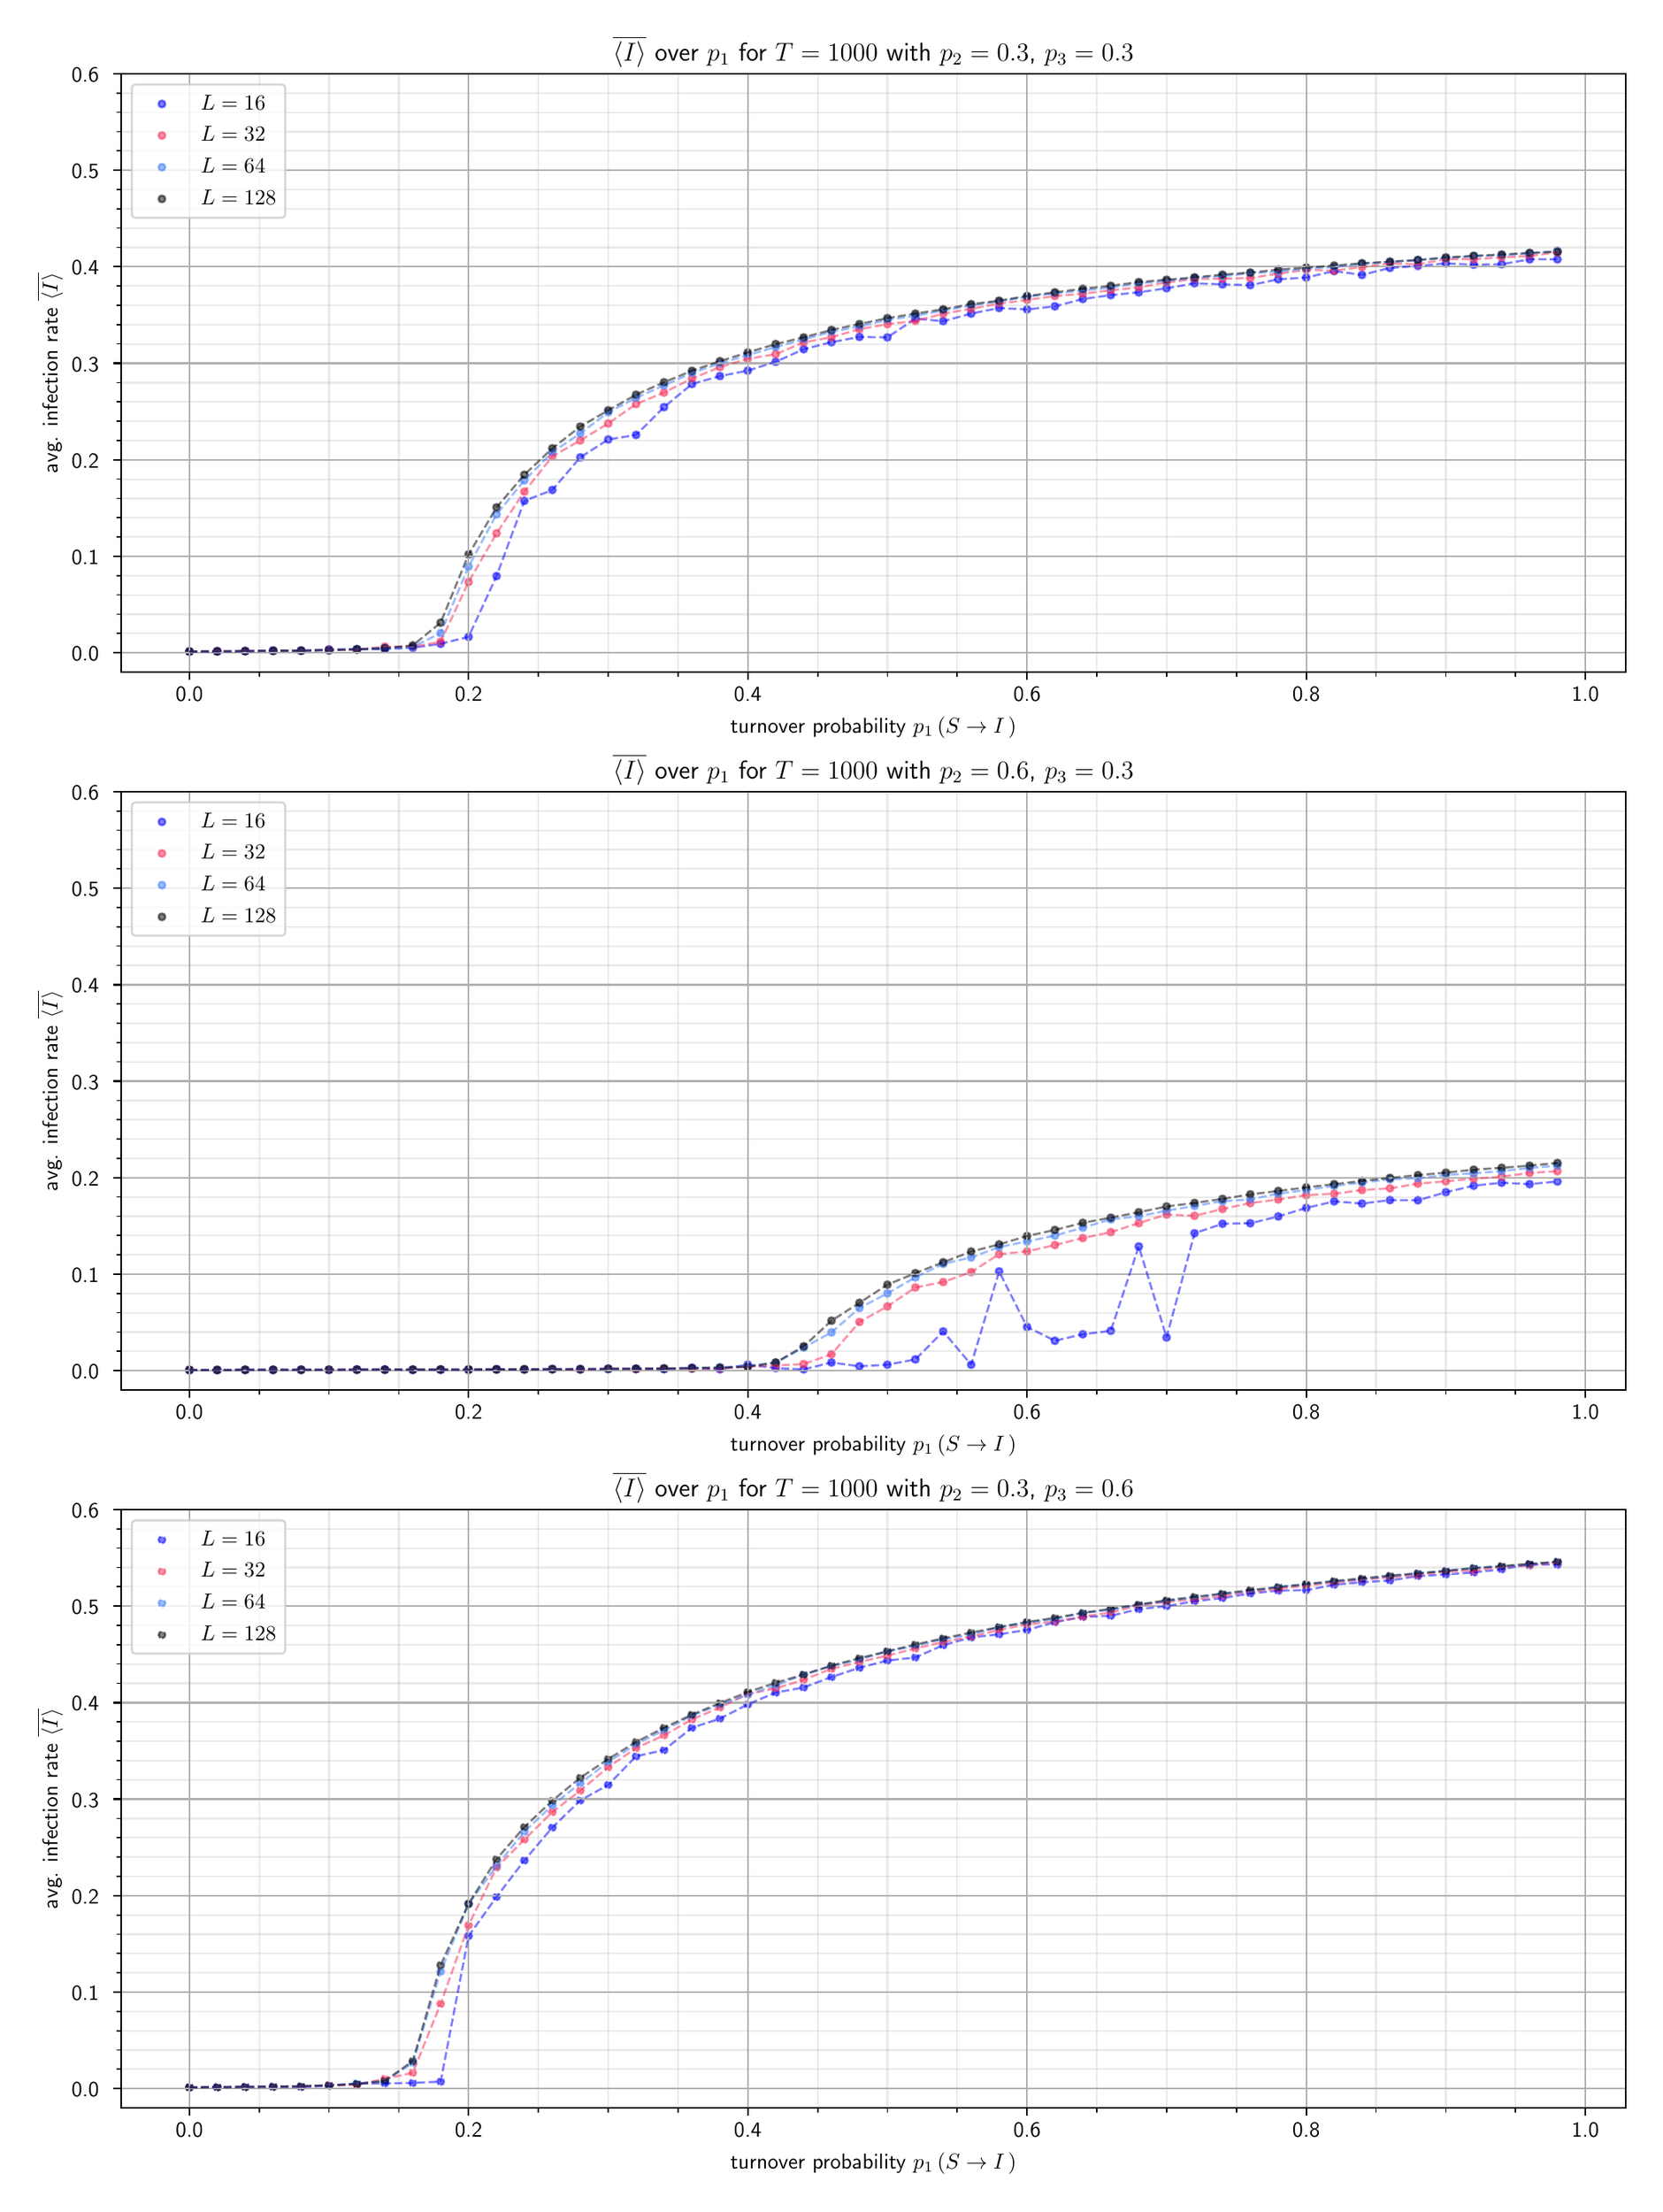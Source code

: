 \begingroup%
\makeatletter%
\begin{pgfpicture}%
\pgfpathrectangle{\pgfpointorigin}{\pgfqpoint{10.428in}{13.954in}}%
\pgfusepath{use as bounding box, clip}%
\begin{pgfscope}%
\pgfsetbuttcap%
\pgfsetmiterjoin%
\definecolor{currentfill}{rgb}{1.0,1.0,1.0}%
\pgfsetfillcolor{currentfill}%
\pgfsetlinewidth{0.0pt}%
\definecolor{currentstroke}{rgb}{1.0,1.0,1.0}%
\pgfsetstrokecolor{currentstroke}%
\pgfsetdash{}{0pt}%
\pgfpathmoveto{\pgfqpoint{0.0in}{0.0in}}%
\pgfpathlineto{\pgfqpoint{10.428in}{0.0in}}%
\pgfpathlineto{\pgfqpoint{10.428in}{13.954in}}%
\pgfpathlineto{\pgfqpoint{0.0in}{13.954in}}%
\pgfpathlineto{\pgfqpoint{0.0in}{0.0in}}%
\pgfpathclose%
\pgfusepath{fill}%
\end{pgfscope}%
\begin{pgfscope}%
\pgfsetbuttcap%
\pgfsetmiterjoin%
\definecolor{currentfill}{rgb}{1.0,1.0,1.0}%
\pgfsetfillcolor{currentfill}%
\pgfsetlinewidth{0.0pt}%
\definecolor{currentstroke}{rgb}{0.0,0.0,0.0}%
\pgfsetstrokecolor{currentstroke}%
\pgfsetstrokeopacity{0.0}%
\pgfsetdash{}{0pt}%
\pgfpathmoveto{\pgfqpoint{0.64in}{9.767in}}%
\pgfpathlineto{\pgfqpoint{10.328in}{9.767in}}%
\pgfpathlineto{\pgfqpoint{10.328in}{13.617in}}%
\pgfpathlineto{\pgfqpoint{0.64in}{13.617in}}%
\pgfpathlineto{\pgfqpoint{0.64in}{9.767in}}%
\pgfpathclose%
\pgfusepath{fill}%
\end{pgfscope}%
\begin{pgfscope}%
\pgfpathrectangle{\pgfqpoint{0.64in}{9.767in}}{\pgfqpoint{9.688in}{3.85in}}%
\pgfusepath{clip}%
\pgfsetbuttcap%
\pgfsetroundjoin%
\definecolor{currentfill}{rgb}{0.0,0.0,1.0}%
\pgfsetfillcolor{currentfill}%
\pgfsetfillopacity{0.5}%
\pgfsetlinewidth{1.004pt}%
\definecolor{currentstroke}{rgb}{0.0,0.0,1.0}%
\pgfsetstrokecolor{currentstroke}%
\pgfsetstrokeopacity{0.5}%
\pgfsetdash{}{0pt}%
\pgfsys@defobject{currentmarker}{\pgfqpoint{-0.022in}{-0.022in}}{\pgfqpoint{0.022in}{0.022in}}{%
\pgfpathmoveto{\pgfqpoint{0.0in}{-0.022in}}%
\pgfpathcurveto{\pgfqpoint{0.006in}{-0.022in}}{\pgfqpoint{0.011in}{-0.02in}}{\pgfqpoint{0.016in}{-0.016in}}%
\pgfpathcurveto{\pgfqpoint{0.02in}{-0.011in}}{\pgfqpoint{0.022in}{-0.006in}}{\pgfqpoint{0.022in}{0.0in}}%
\pgfpathcurveto{\pgfqpoint{0.022in}{0.006in}}{\pgfqpoint{0.02in}{0.011in}}{\pgfqpoint{0.016in}{0.016in}}%
\pgfpathcurveto{\pgfqpoint{0.011in}{0.02in}}{\pgfqpoint{0.006in}{0.022in}}{\pgfqpoint{0.0in}{0.022in}}%
\pgfpathcurveto{\pgfqpoint{-0.006in}{0.022in}}{\pgfqpoint{-0.011in}{0.02in}}{\pgfqpoint{-0.016in}{0.016in}}%
\pgfpathcurveto{\pgfqpoint{-0.02in}{0.011in}}{\pgfqpoint{-0.022in}{0.006in}}{\pgfqpoint{-0.022in}{0.0in}}%
\pgfpathcurveto{\pgfqpoint{-0.022in}{-0.006in}}{\pgfqpoint{-0.02in}{-0.011in}}{\pgfqpoint{-0.016in}{-0.016in}}%
\pgfpathcurveto{\pgfqpoint{-0.011in}{-0.02in}}{\pgfqpoint{-0.006in}{-0.022in}}{\pgfqpoint{0.0in}{-0.022in}}%
\pgfpathlineto{\pgfqpoint{0.0in}{-0.022in}}%
\pgfpathclose%
\pgfusepath{stroke,fill}%
}%
\begin{pgfscope}%
\pgfsys@transformshift{1.081in}{9.899in}%
\pgfsys@useobject{currentmarker}{}%
\end{pgfscope}%
\begin{pgfscope}%
\pgfsys@transformshift{1.26in}{9.9in}%
\pgfsys@useobject{currentmarker}{}%
\end{pgfscope}%
\begin{pgfscope}%
\pgfsys@transformshift{1.44in}{9.902in}%
\pgfsys@useobject{currentmarker}{}%
\end{pgfscope}%
\begin{pgfscope}%
\pgfsys@transformshift{1.62in}{9.906in}%
\pgfsys@useobject{currentmarker}{}%
\end{pgfscope}%
\begin{pgfscope}%
\pgfsys@transformshift{1.8in}{9.905in}%
\pgfsys@useobject{currentmarker}{}%
\end{pgfscope}%
\begin{pgfscope}%
\pgfsys@transformshift{1.979in}{9.913in}%
\pgfsys@useobject{currentmarker}{}%
\end{pgfscope}%
\begin{pgfscope}%
\pgfsys@transformshift{2.159in}{9.913in}%
\pgfsys@useobject{currentmarker}{}%
\end{pgfscope}%
\begin{pgfscope}%
\pgfsys@transformshift{2.339in}{9.915in}%
\pgfsys@useobject{currentmarker}{}%
\end{pgfscope}%
\begin{pgfscope}%
\pgfsys@transformshift{2.519in}{9.924in}%
\pgfsys@useobject{currentmarker}{}%
\end{pgfscope}%
\begin{pgfscope}%
\pgfsys@transformshift{2.698in}{9.949in}%
\pgfsys@useobject{currentmarker}{}%
\end{pgfscope}%
\begin{pgfscope}%
\pgfsys@transformshift{2.878in}{9.994in}%
\pgfsys@useobject{currentmarker}{}%
\end{pgfscope}%
\begin{pgfscope}%
\pgfsys@transformshift{3.058in}{10.385in}%
\pgfsys@useobject{currentmarker}{}%
\end{pgfscope}%
\begin{pgfscope}%
\pgfsys@transformshift{3.237in}{10.869in}%
\pgfsys@useobject{currentmarker}{}%
\end{pgfscope}%
\begin{pgfscope}%
\pgfsys@transformshift{3.417in}{10.939in}%
\pgfsys@useobject{currentmarker}{}%
\end{pgfscope}%
\begin{pgfscope}%
\pgfsys@transformshift{3.597in}{11.149in}%
\pgfsys@useobject{currentmarker}{}%
\end{pgfscope}%
\begin{pgfscope}%
\pgfsys@transformshift{3.777in}{11.264in}%
\pgfsys@useobject{currentmarker}{}%
\end{pgfscope}%
\begin{pgfscope}%
\pgfsys@transformshift{3.956in}{11.293in}%
\pgfsys@useobject{currentmarker}{}%
\end{pgfscope}%
\begin{pgfscope}%
\pgfsys@transformshift{4.136in}{11.472in}%
\pgfsys@useobject{currentmarker}{}%
\end{pgfscope}%
\begin{pgfscope}%
\pgfsys@transformshift{4.316in}{11.621in}%
\pgfsys@useobject{currentmarker}{}%
\end{pgfscope}%
\begin{pgfscope}%
\pgfsys@transformshift{4.496in}{11.672in}%
\pgfsys@useobject{currentmarker}{}%
\end{pgfscope}%
\begin{pgfscope}%
\pgfsys@transformshift{4.675in}{11.707in}%
\pgfsys@useobject{currentmarker}{}%
\end{pgfscope}%
\begin{pgfscope}%
\pgfsys@transformshift{4.855in}{11.764in}%
\pgfsys@useobject{currentmarker}{}%
\end{pgfscope}%
\begin{pgfscope}%
\pgfsys@transformshift{5.035in}{11.845in}%
\pgfsys@useobject{currentmarker}{}%
\end{pgfscope}%
\begin{pgfscope}%
\pgfsys@transformshift{5.214in}{11.89in}%
\pgfsys@useobject{currentmarker}{}%
\end{pgfscope}%
\begin{pgfscope}%
\pgfsys@transformshift{5.394in}{11.924in}%
\pgfsys@useobject{currentmarker}{}%
\end{pgfscope}%
\begin{pgfscope}%
\pgfsys@transformshift{5.574in}{11.921in}%
\pgfsys@useobject{currentmarker}{}%
\end{pgfscope}%
\begin{pgfscope}%
\pgfsys@transformshift{5.754in}{12.042in}%
\pgfsys@useobject{currentmarker}{}%
\end{pgfscope}%
\begin{pgfscope}%
\pgfsys@transformshift{5.933in}{12.025in}%
\pgfsys@useobject{currentmarker}{}%
\end{pgfscope}%
\begin{pgfscope}%
\pgfsys@transformshift{6.113in}{12.074in}%
\pgfsys@useobject{currentmarker}{}%
\end{pgfscope}%
\begin{pgfscope}%
\pgfsys@transformshift{6.293in}{12.11in}%
\pgfsys@useobject{currentmarker}{}%
\end{pgfscope}%
\begin{pgfscope}%
\pgfsys@transformshift{6.473in}{12.101in}%
\pgfsys@useobject{currentmarker}{}%
\end{pgfscope}%
\begin{pgfscope}%
\pgfsys@transformshift{6.652in}{12.121in}%
\pgfsys@useobject{currentmarker}{}%
\end{pgfscope}%
\begin{pgfscope}%
\pgfsys@transformshift{6.832in}{12.168in}%
\pgfsys@useobject{currentmarker}{}%
\end{pgfscope}%
\begin{pgfscope}%
\pgfsys@transformshift{7.012in}{12.193in}%
\pgfsys@useobject{currentmarker}{}%
\end{pgfscope}%
\begin{pgfscope}%
\pgfsys@transformshift{7.192in}{12.211in}%
\pgfsys@useobject{currentmarker}{}%
\end{pgfscope}%
\begin{pgfscope}%
\pgfsys@transformshift{7.371in}{12.237in}%
\pgfsys@useobject{currentmarker}{}%
\end{pgfscope}%
\begin{pgfscope}%
\pgfsys@transformshift{7.551in}{12.269in}%
\pgfsys@useobject{currentmarker}{}%
\end{pgfscope}%
\begin{pgfscope}%
\pgfsys@transformshift{7.731in}{12.262in}%
\pgfsys@useobject{currentmarker}{}%
\end{pgfscope}%
\begin{pgfscope}%
\pgfsys@transformshift{7.91in}{12.257in}%
\pgfsys@useobject{currentmarker}{}%
\end{pgfscope}%
\begin{pgfscope}%
\pgfsys@transformshift{8.09in}{12.295in}%
\pgfsys@useobject{currentmarker}{}%
\end{pgfscope}%
\begin{pgfscope}%
\pgfsys@transformshift{8.27in}{12.306in}%
\pgfsys@useobject{currentmarker}{}%
\end{pgfscope}%
\begin{pgfscope}%
\pgfsys@transformshift{8.45in}{12.348in}%
\pgfsys@useobject{currentmarker}{}%
\end{pgfscope}%
\begin{pgfscope}%
\pgfsys@transformshift{8.629in}{12.323in}%
\pgfsys@useobject{currentmarker}{}%
\end{pgfscope}%
\begin{pgfscope}%
\pgfsys@transformshift{8.809in}{12.368in}%
\pgfsys@useobject{currentmarker}{}%
\end{pgfscope}%
\begin{pgfscope}%
\pgfsys@transformshift{8.989in}{12.381in}%
\pgfsys@useobject{currentmarker}{}%
\end{pgfscope}%
\begin{pgfscope}%
\pgfsys@transformshift{9.169in}{12.397in}%
\pgfsys@useobject{currentmarker}{}%
\end{pgfscope}%
\begin{pgfscope}%
\pgfsys@transformshift{9.348in}{12.389in}%
\pgfsys@useobject{currentmarker}{}%
\end{pgfscope}%
\begin{pgfscope}%
\pgfsys@transformshift{9.528in}{12.392in}%
\pgfsys@useobject{currentmarker}{}%
\end{pgfscope}%
\begin{pgfscope}%
\pgfsys@transformshift{9.708in}{12.423in}%
\pgfsys@useobject{currentmarker}{}%
\end{pgfscope}%
\begin{pgfscope}%
\pgfsys@transformshift{9.887in}{12.423in}%
\pgfsys@useobject{currentmarker}{}%
\end{pgfscope}%
\end{pgfscope}%
\begin{pgfscope}%
\pgfpathrectangle{\pgfqpoint{0.64in}{9.767in}}{\pgfqpoint{9.688in}{3.85in}}%
\pgfusepath{clip}%
\pgfsetbuttcap%
\pgfsetroundjoin%
\definecolor{currentfill}{rgb}{0.98,0.165,0.333}%
\pgfsetfillcolor{currentfill}%
\pgfsetfillopacity{0.5}%
\pgfsetlinewidth{1.004pt}%
\definecolor{currentstroke}{rgb}{0.98,0.165,0.333}%
\pgfsetstrokecolor{currentstroke}%
\pgfsetstrokeopacity{0.5}%
\pgfsetdash{}{0pt}%
\pgfsys@defobject{currentmarker}{\pgfqpoint{-0.022in}{-0.022in}}{\pgfqpoint{0.022in}{0.022in}}{%
\pgfpathmoveto{\pgfqpoint{0.0in}{-0.022in}}%
\pgfpathcurveto{\pgfqpoint{0.006in}{-0.022in}}{\pgfqpoint{0.011in}{-0.02in}}{\pgfqpoint{0.016in}{-0.016in}}%
\pgfpathcurveto{\pgfqpoint{0.02in}{-0.011in}}{\pgfqpoint{0.022in}{-0.006in}}{\pgfqpoint{0.022in}{0.0in}}%
\pgfpathcurveto{\pgfqpoint{0.022in}{0.006in}}{\pgfqpoint{0.02in}{0.011in}}{\pgfqpoint{0.016in}{0.016in}}%
\pgfpathcurveto{\pgfqpoint{0.011in}{0.02in}}{\pgfqpoint{0.006in}{0.022in}}{\pgfqpoint{0.0in}{0.022in}}%
\pgfpathcurveto{\pgfqpoint{-0.006in}{0.022in}}{\pgfqpoint{-0.011in}{0.02in}}{\pgfqpoint{-0.016in}{0.016in}}%
\pgfpathcurveto{\pgfqpoint{-0.02in}{0.011in}}{\pgfqpoint{-0.022in}{0.006in}}{\pgfqpoint{-0.022in}{0.0in}}%
\pgfpathcurveto{\pgfqpoint{-0.022in}{-0.006in}}{\pgfqpoint{-0.02in}{-0.011in}}{\pgfqpoint{-0.016in}{-0.016in}}%
\pgfpathcurveto{\pgfqpoint{-0.011in}{-0.02in}}{\pgfqpoint{-0.006in}{-0.022in}}{\pgfqpoint{0.0in}{-0.022in}}%
\pgfpathlineto{\pgfqpoint{0.0in}{-0.022in}}%
\pgfpathclose%
\pgfusepath{stroke,fill}%
}%
\begin{pgfscope}%
\pgfsys@transformshift{1.081in}{9.899in}%
\pgfsys@useobject{currentmarker}{}%
\end{pgfscope}%
\begin{pgfscope}%
\pgfsys@transformshift{1.26in}{9.902in}%
\pgfsys@useobject{currentmarker}{}%
\end{pgfscope}%
\begin{pgfscope}%
\pgfsys@transformshift{1.44in}{9.903in}%
\pgfsys@useobject{currentmarker}{}%
\end{pgfscope}%
\begin{pgfscope}%
\pgfsys@transformshift{1.62in}{9.904in}%
\pgfsys@useobject{currentmarker}{}%
\end{pgfscope}%
\begin{pgfscope}%
\pgfsys@transformshift{1.8in}{9.905in}%
\pgfsys@useobject{currentmarker}{}%
\end{pgfscope}%
\begin{pgfscope}%
\pgfsys@transformshift{1.979in}{9.91in}%
\pgfsys@useobject{currentmarker}{}%
\end{pgfscope}%
\begin{pgfscope}%
\pgfsys@transformshift{2.159in}{9.911in}%
\pgfsys@useobject{currentmarker}{}%
\end{pgfscope}%
\begin{pgfscope}%
\pgfsys@transformshift{2.339in}{9.931in}%
\pgfsys@useobject{currentmarker}{}%
\end{pgfscope}%
\begin{pgfscope}%
\pgfsys@transformshift{2.519in}{9.93in}%
\pgfsys@useobject{currentmarker}{}%
\end{pgfscope}%
\begin{pgfscope}%
\pgfsys@transformshift{2.698in}{9.962in}%
\pgfsys@useobject{currentmarker}{}%
\end{pgfscope}%
\begin{pgfscope}%
\pgfsys@transformshift{2.878in}{10.347in}%
\pgfsys@useobject{currentmarker}{}%
\end{pgfscope}%
\begin{pgfscope}%
\pgfsys@transformshift{3.058in}{10.66in}%
\pgfsys@useobject{currentmarker}{}%
\end{pgfscope}%
\begin{pgfscope}%
\pgfsys@transformshift{3.237in}{10.928in}%
\pgfsys@useobject{currentmarker}{}%
\end{pgfscope}%
\begin{pgfscope}%
\pgfsys@transformshift{3.417in}{11.155in}%
\pgfsys@useobject{currentmarker}{}%
\end{pgfscope}%
\begin{pgfscope}%
\pgfsys@transformshift{3.597in}{11.258in}%
\pgfsys@useobject{currentmarker}{}%
\end{pgfscope}%
\begin{pgfscope}%
\pgfsys@transformshift{3.777in}{11.367in}%
\pgfsys@useobject{currentmarker}{}%
\end{pgfscope}%
\begin{pgfscope}%
\pgfsys@transformshift{3.956in}{11.492in}%
\pgfsys@useobject{currentmarker}{}%
\end{pgfscope}%
\begin{pgfscope}%
\pgfsys@transformshift{4.136in}{11.566in}%
\pgfsys@useobject{currentmarker}{}%
\end{pgfscope}%
\begin{pgfscope}%
\pgfsys@transformshift{4.316in}{11.656in}%
\pgfsys@useobject{currentmarker}{}%
\end{pgfscope}%
\begin{pgfscope}%
\pgfsys@transformshift{4.496in}{11.73in}%
\pgfsys@useobject{currentmarker}{}%
\end{pgfscope}%
\begin{pgfscope}%
\pgfsys@transformshift{4.675in}{11.783in}%
\pgfsys@useobject{currentmarker}{}%
\end{pgfscope}%
\begin{pgfscope}%
\pgfsys@transformshift{4.855in}{11.813in}%
\pgfsys@useobject{currentmarker}{}%
\end{pgfscope}%
\begin{pgfscope}%
\pgfsys@transformshift{5.035in}{11.889in}%
\pgfsys@useobject{currentmarker}{}%
\end{pgfscope}%
\begin{pgfscope}%
\pgfsys@transformshift{5.214in}{11.922in}%
\pgfsys@useobject{currentmarker}{}%
\end{pgfscope}%
\begin{pgfscope}%
\pgfsys@transformshift{5.394in}{11.974in}%
\pgfsys@useobject{currentmarker}{}%
\end{pgfscope}%
\begin{pgfscope}%
\pgfsys@transformshift{5.574in}{12.006in}%
\pgfsys@useobject{currentmarker}{}%
\end{pgfscope}%
\begin{pgfscope}%
\pgfsys@transformshift{5.754in}{12.027in}%
\pgfsys@useobject{currentmarker}{}%
\end{pgfscope}%
\begin{pgfscope}%
\pgfsys@transformshift{5.933in}{12.073in}%
\pgfsys@useobject{currentmarker}{}%
\end{pgfscope}%
\begin{pgfscope}%
\pgfsys@transformshift{6.113in}{12.105in}%
\pgfsys@useobject{currentmarker}{}%
\end{pgfscope}%
\begin{pgfscope}%
\pgfsys@transformshift{6.293in}{12.138in}%
\pgfsys@useobject{currentmarker}{}%
\end{pgfscope}%
\begin{pgfscope}%
\pgfsys@transformshift{6.473in}{12.162in}%
\pgfsys@useobject{currentmarker}{}%
\end{pgfscope}%
\begin{pgfscope}%
\pgfsys@transformshift{6.652in}{12.187in}%
\pgfsys@useobject{currentmarker}{}%
\end{pgfscope}%
\begin{pgfscope}%
\pgfsys@transformshift{6.832in}{12.202in}%
\pgfsys@useobject{currentmarker}{}%
\end{pgfscope}%
\begin{pgfscope}%
\pgfsys@transformshift{7.012in}{12.224in}%
\pgfsys@useobject{currentmarker}{}%
\end{pgfscope}%
\begin{pgfscope}%
\pgfsys@transformshift{7.192in}{12.243in}%
\pgfsys@useobject{currentmarker}{}%
\end{pgfscope}%
\begin{pgfscope}%
\pgfsys@transformshift{7.371in}{12.275in}%
\pgfsys@useobject{currentmarker}{}%
\end{pgfscope}%
\begin{pgfscope}%
\pgfsys@transformshift{7.551in}{12.296in}%
\pgfsys@useobject{currentmarker}{}%
\end{pgfscope}%
\begin{pgfscope}%
\pgfsys@transformshift{7.731in}{12.299in}%
\pgfsys@useobject{currentmarker}{}%
\end{pgfscope}%
\begin{pgfscope}%
\pgfsys@transformshift{7.91in}{12.303in}%
\pgfsys@useobject{currentmarker}{}%
\end{pgfscope}%
\begin{pgfscope}%
\pgfsys@transformshift{8.09in}{12.331in}%
\pgfsys@useobject{currentmarker}{}%
\end{pgfscope}%
\begin{pgfscope}%
\pgfsys@transformshift{8.27in}{12.356in}%
\pgfsys@useobject{currentmarker}{}%
\end{pgfscope}%
\begin{pgfscope}%
\pgfsys@transformshift{8.45in}{12.35in}%
\pgfsys@useobject{currentmarker}{}%
\end{pgfscope}%
\begin{pgfscope}%
\pgfsys@transformshift{8.629in}{12.374in}%
\pgfsys@useobject{currentmarker}{}%
\end{pgfscope}%
\begin{pgfscope}%
\pgfsys@transformshift{8.809in}{12.397in}%
\pgfsys@useobject{currentmarker}{}%
\end{pgfscope}%
\begin{pgfscope}%
\pgfsys@transformshift{8.989in}{12.391in}%
\pgfsys@useobject{currentmarker}{}%
\end{pgfscope}%
\begin{pgfscope}%
\pgfsys@transformshift{9.169in}{12.425in}%
\pgfsys@useobject{currentmarker}{}%
\end{pgfscope}%
\begin{pgfscope}%
\pgfsys@transformshift{9.348in}{12.424in}%
\pgfsys@useobject{currentmarker}{}%
\end{pgfscope}%
\begin{pgfscope}%
\pgfsys@transformshift{9.528in}{12.436in}%
\pgfsys@useobject{currentmarker}{}%
\end{pgfscope}%
\begin{pgfscope}%
\pgfsys@transformshift{9.708in}{12.445in}%
\pgfsys@useobject{currentmarker}{}%
\end{pgfscope}%
\begin{pgfscope}%
\pgfsys@transformshift{9.887in}{12.469in}%
\pgfsys@useobject{currentmarker}{}%
\end{pgfscope}%
\end{pgfscope}%
\begin{pgfscope}%
\pgfpathrectangle{\pgfqpoint{0.64in}{9.767in}}{\pgfqpoint{9.688in}{3.85in}}%
\pgfusepath{clip}%
\pgfsetbuttcap%
\pgfsetroundjoin%
\definecolor{currentfill}{rgb}{0.239,0.478,0.992}%
\pgfsetfillcolor{currentfill}%
\pgfsetfillopacity{0.5}%
\pgfsetlinewidth{1.004pt}%
\definecolor{currentstroke}{rgb}{0.239,0.478,0.992}%
\pgfsetstrokecolor{currentstroke}%
\pgfsetstrokeopacity{0.5}%
\pgfsetdash{}{0pt}%
\pgfsys@defobject{currentmarker}{\pgfqpoint{-0.022in}{-0.022in}}{\pgfqpoint{0.022in}{0.022in}}{%
\pgfpathmoveto{\pgfqpoint{0.0in}{-0.022in}}%
\pgfpathcurveto{\pgfqpoint{0.006in}{-0.022in}}{\pgfqpoint{0.011in}{-0.02in}}{\pgfqpoint{0.016in}{-0.016in}}%
\pgfpathcurveto{\pgfqpoint{0.02in}{-0.011in}}{\pgfqpoint{0.022in}{-0.006in}}{\pgfqpoint{0.022in}{0.0in}}%
\pgfpathcurveto{\pgfqpoint{0.022in}{0.006in}}{\pgfqpoint{0.02in}{0.011in}}{\pgfqpoint{0.016in}{0.016in}}%
\pgfpathcurveto{\pgfqpoint{0.011in}{0.02in}}{\pgfqpoint{0.006in}{0.022in}}{\pgfqpoint{0.0in}{0.022in}}%
\pgfpathcurveto{\pgfqpoint{-0.006in}{0.022in}}{\pgfqpoint{-0.011in}{0.02in}}{\pgfqpoint{-0.016in}{0.016in}}%
\pgfpathcurveto{\pgfqpoint{-0.02in}{0.011in}}{\pgfqpoint{-0.022in}{0.006in}}{\pgfqpoint{-0.022in}{0.0in}}%
\pgfpathcurveto{\pgfqpoint{-0.022in}{-0.006in}}{\pgfqpoint{-0.02in}{-0.011in}}{\pgfqpoint{-0.016in}{-0.016in}}%
\pgfpathcurveto{\pgfqpoint{-0.011in}{-0.02in}}{\pgfqpoint{-0.006in}{-0.022in}}{\pgfqpoint{0.0in}{-0.022in}}%
\pgfpathlineto{\pgfqpoint{0.0in}{-0.022in}}%
\pgfpathclose%
\pgfusepath{stroke,fill}%
}%
\begin{pgfscope}%
\pgfsys@transformshift{1.081in}{9.9in}%
\pgfsys@useobject{currentmarker}{}%
\end{pgfscope}%
\begin{pgfscope}%
\pgfsys@transformshift{1.26in}{9.901in}%
\pgfsys@useobject{currentmarker}{}%
\end{pgfscope}%
\begin{pgfscope}%
\pgfsys@transformshift{1.44in}{9.902in}%
\pgfsys@useobject{currentmarker}{}%
\end{pgfscope}%
\begin{pgfscope}%
\pgfsys@transformshift{1.62in}{9.903in}%
\pgfsys@useobject{currentmarker}{}%
\end{pgfscope}%
\begin{pgfscope}%
\pgfsys@transformshift{1.8in}{9.906in}%
\pgfsys@useobject{currentmarker}{}%
\end{pgfscope}%
\begin{pgfscope}%
\pgfsys@transformshift{1.979in}{9.907in}%
\pgfsys@useobject{currentmarker}{}%
\end{pgfscope}%
\begin{pgfscope}%
\pgfsys@transformshift{2.159in}{9.914in}%
\pgfsys@useobject{currentmarker}{}%
\end{pgfscope}%
\begin{pgfscope}%
\pgfsys@transformshift{2.339in}{9.921in}%
\pgfsys@useobject{currentmarker}{}%
\end{pgfscope}%
\begin{pgfscope}%
\pgfsys@transformshift{2.519in}{9.929in}%
\pgfsys@useobject{currentmarker}{}%
\end{pgfscope}%
\begin{pgfscope}%
\pgfsys@transformshift{2.698in}{10.018in}%
\pgfsys@useobject{currentmarker}{}%
\end{pgfscope}%
\begin{pgfscope}%
\pgfsys@transformshift{2.878in}{10.446in}%
\pgfsys@useobject{currentmarker}{}%
\end{pgfscope}%
\begin{pgfscope}%
\pgfsys@transformshift{3.058in}{10.782in}%
\pgfsys@useobject{currentmarker}{}%
\end{pgfscope}%
\begin{pgfscope}%
\pgfsys@transformshift{3.237in}{11.001in}%
\pgfsys@useobject{currentmarker}{}%
\end{pgfscope}%
\begin{pgfscope}%
\pgfsys@transformshift{3.417in}{11.182in}%
\pgfsys@useobject{currentmarker}{}%
\end{pgfscope}%
\begin{pgfscope}%
\pgfsys@transformshift{3.597in}{11.303in}%
\pgfsys@useobject{currentmarker}{}%
\end{pgfscope}%
\begin{pgfscope}%
\pgfsys@transformshift{3.777in}{11.439in}%
\pgfsys@useobject{currentmarker}{}%
\end{pgfscope}%
\begin{pgfscope}%
\pgfsys@transformshift{3.956in}{11.532in}%
\pgfsys@useobject{currentmarker}{}%
\end{pgfscope}%
\begin{pgfscope}%
\pgfsys@transformshift{4.136in}{11.612in}%
\pgfsys@useobject{currentmarker}{}%
\end{pgfscope}%
\begin{pgfscope}%
\pgfsys@transformshift{4.316in}{11.692in}%
\pgfsys@useobject{currentmarker}{}%
\end{pgfscope}%
\begin{pgfscope}%
\pgfsys@transformshift{4.496in}{11.754in}%
\pgfsys@useobject{currentmarker}{}%
\end{pgfscope}%
\begin{pgfscope}%
\pgfsys@transformshift{4.675in}{11.807in}%
\pgfsys@useobject{currentmarker}{}%
\end{pgfscope}%
\begin{pgfscope}%
\pgfsys@transformshift{4.855in}{11.859in}%
\pgfsys@useobject{currentmarker}{}%
\end{pgfscope}%
\begin{pgfscope}%
\pgfsys@transformshift{5.035in}{11.908in}%
\pgfsys@useobject{currentmarker}{}%
\end{pgfscope}%
\begin{pgfscope}%
\pgfsys@transformshift{5.214in}{11.957in}%
\pgfsys@useobject{currentmarker}{}%
\end{pgfscope}%
\begin{pgfscope}%
\pgfsys@transformshift{5.394in}{11.991in}%
\pgfsys@useobject{currentmarker}{}%
\end{pgfscope}%
\begin{pgfscope}%
\pgfsys@transformshift{5.574in}{12.034in}%
\pgfsys@useobject{currentmarker}{}%
\end{pgfscope}%
\begin{pgfscope}%
\pgfsys@transformshift{5.754in}{12.06in}%
\pgfsys@useobject{currentmarker}{}%
\end{pgfscope}%
\begin{pgfscope}%
\pgfsys@transformshift{5.933in}{12.094in}%
\pgfsys@useobject{currentmarker}{}%
\end{pgfscope}%
\begin{pgfscope}%
\pgfsys@transformshift{6.113in}{12.126in}%
\pgfsys@useobject{currentmarker}{}%
\end{pgfscope}%
\begin{pgfscope}%
\pgfsys@transformshift{6.293in}{12.152in}%
\pgfsys@useobject{currentmarker}{}%
\end{pgfscope}%
\begin{pgfscope}%
\pgfsys@transformshift{6.473in}{12.183in}%
\pgfsys@useobject{currentmarker}{}%
\end{pgfscope}%
\begin{pgfscope}%
\pgfsys@transformshift{6.652in}{12.204in}%
\pgfsys@useobject{currentmarker}{}%
\end{pgfscope}%
\begin{pgfscope}%
\pgfsys@transformshift{6.832in}{12.222in}%
\pgfsys@useobject{currentmarker}{}%
\end{pgfscope}%
\begin{pgfscope}%
\pgfsys@transformshift{7.012in}{12.242in}%
\pgfsys@useobject{currentmarker}{}%
\end{pgfscope}%
\begin{pgfscope}%
\pgfsys@transformshift{7.192in}{12.268in}%
\pgfsys@useobject{currentmarker}{}%
\end{pgfscope}%
\begin{pgfscope}%
\pgfsys@transformshift{7.371in}{12.285in}%
\pgfsys@useobject{currentmarker}{}%
\end{pgfscope}%
\begin{pgfscope}%
\pgfsys@transformshift{7.551in}{12.304in}%
\pgfsys@useobject{currentmarker}{}%
\end{pgfscope}%
\begin{pgfscope}%
\pgfsys@transformshift{7.731in}{12.315in}%
\pgfsys@useobject{currentmarker}{}%
\end{pgfscope}%
\begin{pgfscope}%
\pgfsys@transformshift{7.91in}{12.334in}%
\pgfsys@useobject{currentmarker}{}%
\end{pgfscope}%
\begin{pgfscope}%
\pgfsys@transformshift{8.09in}{12.343in}%
\pgfsys@useobject{currentmarker}{}%
\end{pgfscope}%
\begin{pgfscope}%
\pgfsys@transformshift{8.27in}{12.363in}%
\pgfsys@useobject{currentmarker}{}%
\end{pgfscope}%
\begin{pgfscope}%
\pgfsys@transformshift{8.45in}{12.373in}%
\pgfsys@useobject{currentmarker}{}%
\end{pgfscope}%
\begin{pgfscope}%
\pgfsys@transformshift{8.629in}{12.394in}%
\pgfsys@useobject{currentmarker}{}%
\end{pgfscope}%
\begin{pgfscope}%
\pgfsys@transformshift{8.809in}{12.407in}%
\pgfsys@useobject{currentmarker}{}%
\end{pgfscope}%
\begin{pgfscope}%
\pgfsys@transformshift{8.989in}{12.418in}%
\pgfsys@useobject{currentmarker}{}%
\end{pgfscope}%
\begin{pgfscope}%
\pgfsys@transformshift{9.169in}{12.433in}%
\pgfsys@useobject{currentmarker}{}%
\end{pgfscope}%
\begin{pgfscope}%
\pgfsys@transformshift{9.348in}{12.443in}%
\pgfsys@useobject{currentmarker}{}%
\end{pgfscope}%
\begin{pgfscope}%
\pgfsys@transformshift{9.528in}{12.45in}%
\pgfsys@useobject{currentmarker}{}%
\end{pgfscope}%
\begin{pgfscope}%
\pgfsys@transformshift{9.708in}{12.461in}%
\pgfsys@useobject{currentmarker}{}%
\end{pgfscope}%
\begin{pgfscope}%
\pgfsys@transformshift{9.887in}{12.478in}%
\pgfsys@useobject{currentmarker}{}%
\end{pgfscope}%
\end{pgfscope}%
\begin{pgfscope}%
\pgfpathrectangle{\pgfqpoint{0.64in}{9.767in}}{\pgfqpoint{9.688in}{3.85in}}%
\pgfusepath{clip}%
\pgfsetbuttcap%
\pgfsetroundjoin%
\definecolor{currentfill}{rgb}{0.0,0.0,0.0}%
\pgfsetfillcolor{currentfill}%
\pgfsetfillopacity{0.5}%
\pgfsetlinewidth{1.004pt}%
\definecolor{currentstroke}{rgb}{0.0,0.0,0.0}%
\pgfsetstrokecolor{currentstroke}%
\pgfsetstrokeopacity{0.5}%
\pgfsetdash{}{0pt}%
\pgfsys@defobject{currentmarker}{\pgfqpoint{-0.022in}{-0.022in}}{\pgfqpoint{0.022in}{0.022in}}{%
\pgfpathmoveto{\pgfqpoint{0.0in}{-0.022in}}%
\pgfpathcurveto{\pgfqpoint{0.006in}{-0.022in}}{\pgfqpoint{0.011in}{-0.02in}}{\pgfqpoint{0.016in}{-0.016in}}%
\pgfpathcurveto{\pgfqpoint{0.02in}{-0.011in}}{\pgfqpoint{0.022in}{-0.006in}}{\pgfqpoint{0.022in}{0.0in}}%
\pgfpathcurveto{\pgfqpoint{0.022in}{0.006in}}{\pgfqpoint{0.02in}{0.011in}}{\pgfqpoint{0.016in}{0.016in}}%
\pgfpathcurveto{\pgfqpoint{0.011in}{0.02in}}{\pgfqpoint{0.006in}{0.022in}}{\pgfqpoint{0.0in}{0.022in}}%
\pgfpathcurveto{\pgfqpoint{-0.006in}{0.022in}}{\pgfqpoint{-0.011in}{0.02in}}{\pgfqpoint{-0.016in}{0.016in}}%
\pgfpathcurveto{\pgfqpoint{-0.02in}{0.011in}}{\pgfqpoint{-0.022in}{0.006in}}{\pgfqpoint{-0.022in}{0.0in}}%
\pgfpathcurveto{\pgfqpoint{-0.022in}{-0.006in}}{\pgfqpoint{-0.02in}{-0.011in}}{\pgfqpoint{-0.016in}{-0.016in}}%
\pgfpathcurveto{\pgfqpoint{-0.011in}{-0.02in}}{\pgfqpoint{-0.006in}{-0.022in}}{\pgfqpoint{0.0in}{-0.022in}}%
\pgfpathlineto{\pgfqpoint{0.0in}{-0.022in}}%
\pgfpathclose%
\pgfusepath{stroke,fill}%
}%
\begin{pgfscope}%
\pgfsys@transformshift{1.081in}{9.9in}%
\pgfsys@useobject{currentmarker}{}%
\end{pgfscope}%
\begin{pgfscope}%
\pgfsys@transformshift{1.26in}{9.901in}%
\pgfsys@useobject{currentmarker}{}%
\end{pgfscope}%
\begin{pgfscope}%
\pgfsys@transformshift{1.44in}{9.902in}%
\pgfsys@useobject{currentmarker}{}%
\end{pgfscope}%
\begin{pgfscope}%
\pgfsys@transformshift{1.62in}{9.904in}%
\pgfsys@useobject{currentmarker}{}%
\end{pgfscope}%
\begin{pgfscope}%
\pgfsys@transformshift{1.8in}{9.905in}%
\pgfsys@useobject{currentmarker}{}%
\end{pgfscope}%
\begin{pgfscope}%
\pgfsys@transformshift{1.979in}{9.908in}%
\pgfsys@useobject{currentmarker}{}%
\end{pgfscope}%
\begin{pgfscope}%
\pgfsys@transformshift{2.159in}{9.914in}%
\pgfsys@useobject{currentmarker}{}%
\end{pgfscope}%
\begin{pgfscope}%
\pgfsys@transformshift{2.339in}{9.921in}%
\pgfsys@useobject{currentmarker}{}%
\end{pgfscope}%
\begin{pgfscope}%
\pgfsys@transformshift{2.519in}{9.939in}%
\pgfsys@useobject{currentmarker}{}%
\end{pgfscope}%
\begin{pgfscope}%
\pgfsys@transformshift{2.698in}{10.085in}%
\pgfsys@useobject{currentmarker}{}%
\end{pgfscope}%
\begin{pgfscope}%
\pgfsys@transformshift{2.878in}{10.524in}%
\pgfsys@useobject{currentmarker}{}%
\end{pgfscope}%
\begin{pgfscope}%
\pgfsys@transformshift{3.058in}{10.827in}%
\pgfsys@useobject{currentmarker}{}%
\end{pgfscope}%
\begin{pgfscope}%
\pgfsys@transformshift{3.237in}{11.037in}%
\pgfsys@useobject{currentmarker}{}%
\end{pgfscope}%
\begin{pgfscope}%
\pgfsys@transformshift{3.417in}{11.207in}%
\pgfsys@useobject{currentmarker}{}%
\end{pgfscope}%
\begin{pgfscope}%
\pgfsys@transformshift{3.597in}{11.347in}%
\pgfsys@useobject{currentmarker}{}%
\end{pgfscope}%
\begin{pgfscope}%
\pgfsys@transformshift{3.777in}{11.452in}%
\pgfsys@useobject{currentmarker}{}%
\end{pgfscope}%
\begin{pgfscope}%
\pgfsys@transformshift{3.956in}{11.552in}%
\pgfsys@useobject{currentmarker}{}%
\end{pgfscope}%
\begin{pgfscope}%
\pgfsys@transformshift{4.136in}{11.632in}%
\pgfsys@useobject{currentmarker}{}%
\end{pgfscope}%
\begin{pgfscope}%
\pgfsys@transformshift{4.316in}{11.706in}%
\pgfsys@useobject{currentmarker}{}%
\end{pgfscope}%
\begin{pgfscope}%
\pgfsys@transformshift{4.496in}{11.768in}%
\pgfsys@useobject{currentmarker}{}%
\end{pgfscope}%
\begin{pgfscope}%
\pgfsys@transformshift{4.675in}{11.824in}%
\pgfsys@useobject{currentmarker}{}%
\end{pgfscope}%
\begin{pgfscope}%
\pgfsys@transformshift{4.855in}{11.878in}%
\pgfsys@useobject{currentmarker}{}%
\end{pgfscope}%
\begin{pgfscope}%
\pgfsys@transformshift{5.035in}{11.921in}%
\pgfsys@useobject{currentmarker}{}%
\end{pgfscope}%
\begin{pgfscope}%
\pgfsys@transformshift{5.214in}{11.969in}%
\pgfsys@useobject{currentmarker}{}%
\end{pgfscope}%
\begin{pgfscope}%
\pgfsys@transformshift{5.394in}{12.007in}%
\pgfsys@useobject{currentmarker}{}%
\end{pgfscope}%
\begin{pgfscope}%
\pgfsys@transformshift{5.574in}{12.045in}%
\pgfsys@useobject{currentmarker}{}%
\end{pgfscope}%
\begin{pgfscope}%
\pgfsys@transformshift{5.754in}{12.074in}%
\pgfsys@useobject{currentmarker}{}%
\end{pgfscope}%
\begin{pgfscope}%
\pgfsys@transformshift{5.933in}{12.102in}%
\pgfsys@useobject{currentmarker}{}%
\end{pgfscope}%
\begin{pgfscope}%
\pgfsys@transformshift{6.113in}{12.135in}%
\pgfsys@useobject{currentmarker}{}%
\end{pgfscope}%
\begin{pgfscope}%
\pgfsys@transformshift{6.293in}{12.157in}%
\pgfsys@useobject{currentmarker}{}%
\end{pgfscope}%
\begin{pgfscope}%
\pgfsys@transformshift{6.473in}{12.187in}%
\pgfsys@useobject{currentmarker}{}%
\end{pgfscope}%
\begin{pgfscope}%
\pgfsys@transformshift{6.652in}{12.211in}%
\pgfsys@useobject{currentmarker}{}%
\end{pgfscope}%
\begin{pgfscope}%
\pgfsys@transformshift{6.832in}{12.234in}%
\pgfsys@useobject{currentmarker}{}%
\end{pgfscope}%
\begin{pgfscope}%
\pgfsys@transformshift{7.012in}{12.253in}%
\pgfsys@useobject{currentmarker}{}%
\end{pgfscope}%
\begin{pgfscope}%
\pgfsys@transformshift{7.192in}{12.277in}%
\pgfsys@useobject{currentmarker}{}%
\end{pgfscope}%
\begin{pgfscope}%
\pgfsys@transformshift{7.371in}{12.292in}%
\pgfsys@useobject{currentmarker}{}%
\end{pgfscope}%
\begin{pgfscope}%
\pgfsys@transformshift{7.551in}{12.307in}%
\pgfsys@useobject{currentmarker}{}%
\end{pgfscope}%
\begin{pgfscope}%
\pgfsys@transformshift{7.731in}{12.325in}%
\pgfsys@useobject{currentmarker}{}%
\end{pgfscope}%
\begin{pgfscope}%
\pgfsys@transformshift{7.91in}{12.338in}%
\pgfsys@useobject{currentmarker}{}%
\end{pgfscope}%
\begin{pgfscope}%
\pgfsys@transformshift{8.09in}{12.357in}%
\pgfsys@useobject{currentmarker}{}%
\end{pgfscope}%
\begin{pgfscope}%
\pgfsys@transformshift{8.27in}{12.37in}%
\pgfsys@useobject{currentmarker}{}%
\end{pgfscope}%
\begin{pgfscope}%
\pgfsys@transformshift{8.45in}{12.383in}%
\pgfsys@useobject{currentmarker}{}%
\end{pgfscope}%
\begin{pgfscope}%
\pgfsys@transformshift{8.629in}{12.398in}%
\pgfsys@useobject{currentmarker}{}%
\end{pgfscope}%
\begin{pgfscope}%
\pgfsys@transformshift{8.809in}{12.408in}%
\pgfsys@useobject{currentmarker}{}%
\end{pgfscope}%
\begin{pgfscope}%
\pgfsys@transformshift{8.989in}{12.419in}%
\pgfsys@useobject{currentmarker}{}%
\end{pgfscope}%
\begin{pgfscope}%
\pgfsys@transformshift{9.169in}{12.435in}%
\pgfsys@useobject{currentmarker}{}%
\end{pgfscope}%
\begin{pgfscope}%
\pgfsys@transformshift{9.348in}{12.446in}%
\pgfsys@useobject{currentmarker}{}%
\end{pgfscope}%
\begin{pgfscope}%
\pgfsys@transformshift{9.528in}{12.454in}%
\pgfsys@useobject{currentmarker}{}%
\end{pgfscope}%
\begin{pgfscope}%
\pgfsys@transformshift{9.708in}{12.465in}%
\pgfsys@useobject{currentmarker}{}%
\end{pgfscope}%
\begin{pgfscope}%
\pgfsys@transformshift{9.887in}{12.472in}%
\pgfsys@useobject{currentmarker}{}%
\end{pgfscope}%
\end{pgfscope}%
\begin{pgfscope}%
\pgfpathrectangle{\pgfqpoint{0.64in}{9.767in}}{\pgfqpoint{9.688in}{3.85in}}%
\pgfusepath{clip}%
\pgfsetrectcap%
\pgfsetroundjoin%
\pgfsetlinewidth{0.803pt}%
\definecolor{currentstroke}{rgb}{0.69,0.69,0.69}%
\pgfsetstrokecolor{currentstroke}%
\pgfsetdash{}{0pt}%
\pgfpathmoveto{\pgfqpoint{1.081in}{9.767in}}%
\pgfpathlineto{\pgfqpoint{1.081in}{13.617in}}%
\pgfusepath{stroke}%
\end{pgfscope}%
\begin{pgfscope}%
\pgfsetbuttcap%
\pgfsetroundjoin%
\definecolor{currentfill}{rgb}{0.0,0.0,0.0}%
\pgfsetfillcolor{currentfill}%
\pgfsetlinewidth{0.803pt}%
\definecolor{currentstroke}{rgb}{0.0,0.0,0.0}%
\pgfsetstrokecolor{currentstroke}%
\pgfsetdash{}{0pt}%
\pgfsys@defobject{currentmarker}{\pgfqpoint{0.0in}{-0.049in}}{\pgfqpoint{0.0in}{0.0in}}{%
\pgfpathmoveto{\pgfqpoint{0.0in}{0.0in}}%
\pgfpathlineto{\pgfqpoint{0.0in}{-0.049in}}%
\pgfusepath{stroke,fill}%
}%
\begin{pgfscope}%
\pgfsys@transformshift{1.081in}{9.767in}%
\pgfsys@useobject{currentmarker}{}%
\end{pgfscope}%
\end{pgfscope}%
\begin{pgfscope}%
\definecolor{textcolor}{rgb}{0.0,0.0,0.0}%
\pgfsetstrokecolor{textcolor}%
\pgfsetfillcolor{textcolor}%
\pgftext[x=1.081in,y=9.67in,,top]{\color{textcolor}\sffamily\fontsize{10.0}{12.0}\selectfont 0.0}%
\end{pgfscope}%
\begin{pgfscope}%
\pgfpathrectangle{\pgfqpoint{0.64in}{9.767in}}{\pgfqpoint{9.688in}{3.85in}}%
\pgfusepath{clip}%
\pgfsetrectcap%
\pgfsetroundjoin%
\pgfsetlinewidth{0.803pt}%
\definecolor{currentstroke}{rgb}{0.69,0.69,0.69}%
\pgfsetstrokecolor{currentstroke}%
\pgfsetdash{}{0pt}%
\pgfpathmoveto{\pgfqpoint{2.878in}{9.767in}}%
\pgfpathlineto{\pgfqpoint{2.878in}{13.617in}}%
\pgfusepath{stroke}%
\end{pgfscope}%
\begin{pgfscope}%
\pgfsetbuttcap%
\pgfsetroundjoin%
\definecolor{currentfill}{rgb}{0.0,0.0,0.0}%
\pgfsetfillcolor{currentfill}%
\pgfsetlinewidth{0.803pt}%
\definecolor{currentstroke}{rgb}{0.0,0.0,0.0}%
\pgfsetstrokecolor{currentstroke}%
\pgfsetdash{}{0pt}%
\pgfsys@defobject{currentmarker}{\pgfqpoint{0.0in}{-0.049in}}{\pgfqpoint{0.0in}{0.0in}}{%
\pgfpathmoveto{\pgfqpoint{0.0in}{0.0in}}%
\pgfpathlineto{\pgfqpoint{0.0in}{-0.049in}}%
\pgfusepath{stroke,fill}%
}%
\begin{pgfscope}%
\pgfsys@transformshift{2.878in}{9.767in}%
\pgfsys@useobject{currentmarker}{}%
\end{pgfscope}%
\end{pgfscope}%
\begin{pgfscope}%
\definecolor{textcolor}{rgb}{0.0,0.0,0.0}%
\pgfsetstrokecolor{textcolor}%
\pgfsetfillcolor{textcolor}%
\pgftext[x=2.878in,y=9.67in,,top]{\color{textcolor}\sffamily\fontsize{10.0}{12.0}\selectfont 0.2}%
\end{pgfscope}%
\begin{pgfscope}%
\pgfpathrectangle{\pgfqpoint{0.64in}{9.767in}}{\pgfqpoint{9.688in}{3.85in}}%
\pgfusepath{clip}%
\pgfsetrectcap%
\pgfsetroundjoin%
\pgfsetlinewidth{0.803pt}%
\definecolor{currentstroke}{rgb}{0.69,0.69,0.69}%
\pgfsetstrokecolor{currentstroke}%
\pgfsetdash{}{0pt}%
\pgfpathmoveto{\pgfqpoint{4.675in}{9.767in}}%
\pgfpathlineto{\pgfqpoint{4.675in}{13.617in}}%
\pgfusepath{stroke}%
\end{pgfscope}%
\begin{pgfscope}%
\pgfsetbuttcap%
\pgfsetroundjoin%
\definecolor{currentfill}{rgb}{0.0,0.0,0.0}%
\pgfsetfillcolor{currentfill}%
\pgfsetlinewidth{0.803pt}%
\definecolor{currentstroke}{rgb}{0.0,0.0,0.0}%
\pgfsetstrokecolor{currentstroke}%
\pgfsetdash{}{0pt}%
\pgfsys@defobject{currentmarker}{\pgfqpoint{0.0in}{-0.049in}}{\pgfqpoint{0.0in}{0.0in}}{%
\pgfpathmoveto{\pgfqpoint{0.0in}{0.0in}}%
\pgfpathlineto{\pgfqpoint{0.0in}{-0.049in}}%
\pgfusepath{stroke,fill}%
}%
\begin{pgfscope}%
\pgfsys@transformshift{4.675in}{9.767in}%
\pgfsys@useobject{currentmarker}{}%
\end{pgfscope}%
\end{pgfscope}%
\begin{pgfscope}%
\definecolor{textcolor}{rgb}{0.0,0.0,0.0}%
\pgfsetstrokecolor{textcolor}%
\pgfsetfillcolor{textcolor}%
\pgftext[x=4.675in,y=9.67in,,top]{\color{textcolor}\sffamily\fontsize{10.0}{12.0}\selectfont 0.4}%
\end{pgfscope}%
\begin{pgfscope}%
\pgfpathrectangle{\pgfqpoint{0.64in}{9.767in}}{\pgfqpoint{9.688in}{3.85in}}%
\pgfusepath{clip}%
\pgfsetrectcap%
\pgfsetroundjoin%
\pgfsetlinewidth{0.803pt}%
\definecolor{currentstroke}{rgb}{0.69,0.69,0.69}%
\pgfsetstrokecolor{currentstroke}%
\pgfsetdash{}{0pt}%
\pgfpathmoveto{\pgfqpoint{6.473in}{9.767in}}%
\pgfpathlineto{\pgfqpoint{6.473in}{13.617in}}%
\pgfusepath{stroke}%
\end{pgfscope}%
\begin{pgfscope}%
\pgfsetbuttcap%
\pgfsetroundjoin%
\definecolor{currentfill}{rgb}{0.0,0.0,0.0}%
\pgfsetfillcolor{currentfill}%
\pgfsetlinewidth{0.803pt}%
\definecolor{currentstroke}{rgb}{0.0,0.0,0.0}%
\pgfsetstrokecolor{currentstroke}%
\pgfsetdash{}{0pt}%
\pgfsys@defobject{currentmarker}{\pgfqpoint{0.0in}{-0.049in}}{\pgfqpoint{0.0in}{0.0in}}{%
\pgfpathmoveto{\pgfqpoint{0.0in}{0.0in}}%
\pgfpathlineto{\pgfqpoint{0.0in}{-0.049in}}%
\pgfusepath{stroke,fill}%
}%
\begin{pgfscope}%
\pgfsys@transformshift{6.473in}{9.767in}%
\pgfsys@useobject{currentmarker}{}%
\end{pgfscope}%
\end{pgfscope}%
\begin{pgfscope}%
\definecolor{textcolor}{rgb}{0.0,0.0,0.0}%
\pgfsetstrokecolor{textcolor}%
\pgfsetfillcolor{textcolor}%
\pgftext[x=6.473in,y=9.67in,,top]{\color{textcolor}\sffamily\fontsize{10.0}{12.0}\selectfont 0.6}%
\end{pgfscope}%
\begin{pgfscope}%
\pgfpathrectangle{\pgfqpoint{0.64in}{9.767in}}{\pgfqpoint{9.688in}{3.85in}}%
\pgfusepath{clip}%
\pgfsetrectcap%
\pgfsetroundjoin%
\pgfsetlinewidth{0.803pt}%
\definecolor{currentstroke}{rgb}{0.69,0.69,0.69}%
\pgfsetstrokecolor{currentstroke}%
\pgfsetdash{}{0pt}%
\pgfpathmoveto{\pgfqpoint{8.27in}{9.767in}}%
\pgfpathlineto{\pgfqpoint{8.27in}{13.617in}}%
\pgfusepath{stroke}%
\end{pgfscope}%
\begin{pgfscope}%
\pgfsetbuttcap%
\pgfsetroundjoin%
\definecolor{currentfill}{rgb}{0.0,0.0,0.0}%
\pgfsetfillcolor{currentfill}%
\pgfsetlinewidth{0.803pt}%
\definecolor{currentstroke}{rgb}{0.0,0.0,0.0}%
\pgfsetstrokecolor{currentstroke}%
\pgfsetdash{}{0pt}%
\pgfsys@defobject{currentmarker}{\pgfqpoint{0.0in}{-0.049in}}{\pgfqpoint{0.0in}{0.0in}}{%
\pgfpathmoveto{\pgfqpoint{0.0in}{0.0in}}%
\pgfpathlineto{\pgfqpoint{0.0in}{-0.049in}}%
\pgfusepath{stroke,fill}%
}%
\begin{pgfscope}%
\pgfsys@transformshift{8.27in}{9.767in}%
\pgfsys@useobject{currentmarker}{}%
\end{pgfscope}%
\end{pgfscope}%
\begin{pgfscope}%
\definecolor{textcolor}{rgb}{0.0,0.0,0.0}%
\pgfsetstrokecolor{textcolor}%
\pgfsetfillcolor{textcolor}%
\pgftext[x=8.27in,y=9.67in,,top]{\color{textcolor}\sffamily\fontsize{10.0}{12.0}\selectfont 0.8}%
\end{pgfscope}%
\begin{pgfscope}%
\pgfpathrectangle{\pgfqpoint{0.64in}{9.767in}}{\pgfqpoint{9.688in}{3.85in}}%
\pgfusepath{clip}%
\pgfsetrectcap%
\pgfsetroundjoin%
\pgfsetlinewidth{0.803pt}%
\definecolor{currentstroke}{rgb}{0.69,0.69,0.69}%
\pgfsetstrokecolor{currentstroke}%
\pgfsetdash{}{0pt}%
\pgfpathmoveto{\pgfqpoint{10.067in}{9.767in}}%
\pgfpathlineto{\pgfqpoint{10.067in}{13.617in}}%
\pgfusepath{stroke}%
\end{pgfscope}%
\begin{pgfscope}%
\pgfsetbuttcap%
\pgfsetroundjoin%
\definecolor{currentfill}{rgb}{0.0,0.0,0.0}%
\pgfsetfillcolor{currentfill}%
\pgfsetlinewidth{0.803pt}%
\definecolor{currentstroke}{rgb}{0.0,0.0,0.0}%
\pgfsetstrokecolor{currentstroke}%
\pgfsetdash{}{0pt}%
\pgfsys@defobject{currentmarker}{\pgfqpoint{0.0in}{-0.049in}}{\pgfqpoint{0.0in}{0.0in}}{%
\pgfpathmoveto{\pgfqpoint{0.0in}{0.0in}}%
\pgfpathlineto{\pgfqpoint{0.0in}{-0.049in}}%
\pgfusepath{stroke,fill}%
}%
\begin{pgfscope}%
\pgfsys@transformshift{10.067in}{9.767in}%
\pgfsys@useobject{currentmarker}{}%
\end{pgfscope}%
\end{pgfscope}%
\begin{pgfscope}%
\definecolor{textcolor}{rgb}{0.0,0.0,0.0}%
\pgfsetstrokecolor{textcolor}%
\pgfsetfillcolor{textcolor}%
\pgftext[x=10.067in,y=9.67in,,top]{\color{textcolor}\sffamily\fontsize{10.0}{12.0}\selectfont 1.0}%
\end{pgfscope}%
\begin{pgfscope}%
\pgfpathrectangle{\pgfqpoint{0.64in}{9.767in}}{\pgfqpoint{9.688in}{3.85in}}%
\pgfusepath{clip}%
\pgfsetrectcap%
\pgfsetroundjoin%
\pgfsetlinewidth{0.803pt}%
\definecolor{currentstroke}{rgb}{0.6,0.6,0.6}%
\pgfsetstrokecolor{currentstroke}%
\pgfsetstrokeopacity{0.2}%
\pgfsetdash{}{0pt}%
\pgfpathmoveto{\pgfqpoint{1.53in}{9.767in}}%
\pgfpathlineto{\pgfqpoint{1.53in}{13.617in}}%
\pgfusepath{stroke}%
\end{pgfscope}%
\begin{pgfscope}%
\pgfsetbuttcap%
\pgfsetroundjoin%
\definecolor{currentfill}{rgb}{0.0,0.0,0.0}%
\pgfsetfillcolor{currentfill}%
\pgfsetlinewidth{0.602pt}%
\definecolor{currentstroke}{rgb}{0.0,0.0,0.0}%
\pgfsetstrokecolor{currentstroke}%
\pgfsetdash{}{0pt}%
\pgfsys@defobject{currentmarker}{\pgfqpoint{0.0in}{-0.028in}}{\pgfqpoint{0.0in}{0.0in}}{%
\pgfpathmoveto{\pgfqpoint{0.0in}{0.0in}}%
\pgfpathlineto{\pgfqpoint{0.0in}{-0.028in}}%
\pgfusepath{stroke,fill}%
}%
\begin{pgfscope}%
\pgfsys@transformshift{1.53in}{9.767in}%
\pgfsys@useobject{currentmarker}{}%
\end{pgfscope}%
\end{pgfscope}%
\begin{pgfscope}%
\pgfpathrectangle{\pgfqpoint{0.64in}{9.767in}}{\pgfqpoint{9.688in}{3.85in}}%
\pgfusepath{clip}%
\pgfsetrectcap%
\pgfsetroundjoin%
\pgfsetlinewidth{0.803pt}%
\definecolor{currentstroke}{rgb}{0.6,0.6,0.6}%
\pgfsetstrokecolor{currentstroke}%
\pgfsetstrokeopacity{0.2}%
\pgfsetdash{}{0pt}%
\pgfpathmoveto{\pgfqpoint{1.979in}{9.767in}}%
\pgfpathlineto{\pgfqpoint{1.979in}{13.617in}}%
\pgfusepath{stroke}%
\end{pgfscope}%
\begin{pgfscope}%
\pgfsetbuttcap%
\pgfsetroundjoin%
\definecolor{currentfill}{rgb}{0.0,0.0,0.0}%
\pgfsetfillcolor{currentfill}%
\pgfsetlinewidth{0.602pt}%
\definecolor{currentstroke}{rgb}{0.0,0.0,0.0}%
\pgfsetstrokecolor{currentstroke}%
\pgfsetdash{}{0pt}%
\pgfsys@defobject{currentmarker}{\pgfqpoint{0.0in}{-0.028in}}{\pgfqpoint{0.0in}{0.0in}}{%
\pgfpathmoveto{\pgfqpoint{0.0in}{0.0in}}%
\pgfpathlineto{\pgfqpoint{0.0in}{-0.028in}}%
\pgfusepath{stroke,fill}%
}%
\begin{pgfscope}%
\pgfsys@transformshift{1.979in}{9.767in}%
\pgfsys@useobject{currentmarker}{}%
\end{pgfscope}%
\end{pgfscope}%
\begin{pgfscope}%
\pgfpathrectangle{\pgfqpoint{0.64in}{9.767in}}{\pgfqpoint{9.688in}{3.85in}}%
\pgfusepath{clip}%
\pgfsetrectcap%
\pgfsetroundjoin%
\pgfsetlinewidth{0.803pt}%
\definecolor{currentstroke}{rgb}{0.6,0.6,0.6}%
\pgfsetstrokecolor{currentstroke}%
\pgfsetstrokeopacity{0.2}%
\pgfsetdash{}{0pt}%
\pgfpathmoveto{\pgfqpoint{2.429in}{9.767in}}%
\pgfpathlineto{\pgfqpoint{2.429in}{13.617in}}%
\pgfusepath{stroke}%
\end{pgfscope}%
\begin{pgfscope}%
\pgfsetbuttcap%
\pgfsetroundjoin%
\definecolor{currentfill}{rgb}{0.0,0.0,0.0}%
\pgfsetfillcolor{currentfill}%
\pgfsetlinewidth{0.602pt}%
\definecolor{currentstroke}{rgb}{0.0,0.0,0.0}%
\pgfsetstrokecolor{currentstroke}%
\pgfsetdash{}{0pt}%
\pgfsys@defobject{currentmarker}{\pgfqpoint{0.0in}{-0.028in}}{\pgfqpoint{0.0in}{0.0in}}{%
\pgfpathmoveto{\pgfqpoint{0.0in}{0.0in}}%
\pgfpathlineto{\pgfqpoint{0.0in}{-0.028in}}%
\pgfusepath{stroke,fill}%
}%
\begin{pgfscope}%
\pgfsys@transformshift{2.429in}{9.767in}%
\pgfsys@useobject{currentmarker}{}%
\end{pgfscope}%
\end{pgfscope}%
\begin{pgfscope}%
\pgfpathrectangle{\pgfqpoint{0.64in}{9.767in}}{\pgfqpoint{9.688in}{3.85in}}%
\pgfusepath{clip}%
\pgfsetrectcap%
\pgfsetroundjoin%
\pgfsetlinewidth{0.803pt}%
\definecolor{currentstroke}{rgb}{0.6,0.6,0.6}%
\pgfsetstrokecolor{currentstroke}%
\pgfsetstrokeopacity{0.2}%
\pgfsetdash{}{0pt}%
\pgfpathmoveto{\pgfqpoint{3.327in}{9.767in}}%
\pgfpathlineto{\pgfqpoint{3.327in}{13.617in}}%
\pgfusepath{stroke}%
\end{pgfscope}%
\begin{pgfscope}%
\pgfsetbuttcap%
\pgfsetroundjoin%
\definecolor{currentfill}{rgb}{0.0,0.0,0.0}%
\pgfsetfillcolor{currentfill}%
\pgfsetlinewidth{0.602pt}%
\definecolor{currentstroke}{rgb}{0.0,0.0,0.0}%
\pgfsetstrokecolor{currentstroke}%
\pgfsetdash{}{0pt}%
\pgfsys@defobject{currentmarker}{\pgfqpoint{0.0in}{-0.028in}}{\pgfqpoint{0.0in}{0.0in}}{%
\pgfpathmoveto{\pgfqpoint{0.0in}{0.0in}}%
\pgfpathlineto{\pgfqpoint{0.0in}{-0.028in}}%
\pgfusepath{stroke,fill}%
}%
\begin{pgfscope}%
\pgfsys@transformshift{3.327in}{9.767in}%
\pgfsys@useobject{currentmarker}{}%
\end{pgfscope}%
\end{pgfscope}%
\begin{pgfscope}%
\pgfpathrectangle{\pgfqpoint{0.64in}{9.767in}}{\pgfqpoint{9.688in}{3.85in}}%
\pgfusepath{clip}%
\pgfsetrectcap%
\pgfsetroundjoin%
\pgfsetlinewidth{0.803pt}%
\definecolor{currentstroke}{rgb}{0.6,0.6,0.6}%
\pgfsetstrokecolor{currentstroke}%
\pgfsetstrokeopacity{0.2}%
\pgfsetdash{}{0pt}%
\pgfpathmoveto{\pgfqpoint{3.777in}{9.767in}}%
\pgfpathlineto{\pgfqpoint{3.777in}{13.617in}}%
\pgfusepath{stroke}%
\end{pgfscope}%
\begin{pgfscope}%
\pgfsetbuttcap%
\pgfsetroundjoin%
\definecolor{currentfill}{rgb}{0.0,0.0,0.0}%
\pgfsetfillcolor{currentfill}%
\pgfsetlinewidth{0.602pt}%
\definecolor{currentstroke}{rgb}{0.0,0.0,0.0}%
\pgfsetstrokecolor{currentstroke}%
\pgfsetdash{}{0pt}%
\pgfsys@defobject{currentmarker}{\pgfqpoint{0.0in}{-0.028in}}{\pgfqpoint{0.0in}{0.0in}}{%
\pgfpathmoveto{\pgfqpoint{0.0in}{0.0in}}%
\pgfpathlineto{\pgfqpoint{0.0in}{-0.028in}}%
\pgfusepath{stroke,fill}%
}%
\begin{pgfscope}%
\pgfsys@transformshift{3.777in}{9.767in}%
\pgfsys@useobject{currentmarker}{}%
\end{pgfscope}%
\end{pgfscope}%
\begin{pgfscope}%
\pgfpathrectangle{\pgfqpoint{0.64in}{9.767in}}{\pgfqpoint{9.688in}{3.85in}}%
\pgfusepath{clip}%
\pgfsetrectcap%
\pgfsetroundjoin%
\pgfsetlinewidth{0.803pt}%
\definecolor{currentstroke}{rgb}{0.6,0.6,0.6}%
\pgfsetstrokecolor{currentstroke}%
\pgfsetstrokeopacity{0.2}%
\pgfsetdash{}{0pt}%
\pgfpathmoveto{\pgfqpoint{4.226in}{9.767in}}%
\pgfpathlineto{\pgfqpoint{4.226in}{13.617in}}%
\pgfusepath{stroke}%
\end{pgfscope}%
\begin{pgfscope}%
\pgfsetbuttcap%
\pgfsetroundjoin%
\definecolor{currentfill}{rgb}{0.0,0.0,0.0}%
\pgfsetfillcolor{currentfill}%
\pgfsetlinewidth{0.602pt}%
\definecolor{currentstroke}{rgb}{0.0,0.0,0.0}%
\pgfsetstrokecolor{currentstroke}%
\pgfsetdash{}{0pt}%
\pgfsys@defobject{currentmarker}{\pgfqpoint{0.0in}{-0.028in}}{\pgfqpoint{0.0in}{0.0in}}{%
\pgfpathmoveto{\pgfqpoint{0.0in}{0.0in}}%
\pgfpathlineto{\pgfqpoint{0.0in}{-0.028in}}%
\pgfusepath{stroke,fill}%
}%
\begin{pgfscope}%
\pgfsys@transformshift{4.226in}{9.767in}%
\pgfsys@useobject{currentmarker}{}%
\end{pgfscope}%
\end{pgfscope}%
\begin{pgfscope}%
\pgfpathrectangle{\pgfqpoint{0.64in}{9.767in}}{\pgfqpoint{9.688in}{3.85in}}%
\pgfusepath{clip}%
\pgfsetrectcap%
\pgfsetroundjoin%
\pgfsetlinewidth{0.803pt}%
\definecolor{currentstroke}{rgb}{0.6,0.6,0.6}%
\pgfsetstrokecolor{currentstroke}%
\pgfsetstrokeopacity{0.2}%
\pgfsetdash{}{0pt}%
\pgfpathmoveto{\pgfqpoint{5.125in}{9.767in}}%
\pgfpathlineto{\pgfqpoint{5.125in}{13.617in}}%
\pgfusepath{stroke}%
\end{pgfscope}%
\begin{pgfscope}%
\pgfsetbuttcap%
\pgfsetroundjoin%
\definecolor{currentfill}{rgb}{0.0,0.0,0.0}%
\pgfsetfillcolor{currentfill}%
\pgfsetlinewidth{0.602pt}%
\definecolor{currentstroke}{rgb}{0.0,0.0,0.0}%
\pgfsetstrokecolor{currentstroke}%
\pgfsetdash{}{0pt}%
\pgfsys@defobject{currentmarker}{\pgfqpoint{0.0in}{-0.028in}}{\pgfqpoint{0.0in}{0.0in}}{%
\pgfpathmoveto{\pgfqpoint{0.0in}{0.0in}}%
\pgfpathlineto{\pgfqpoint{0.0in}{-0.028in}}%
\pgfusepath{stroke,fill}%
}%
\begin{pgfscope}%
\pgfsys@transformshift{5.125in}{9.767in}%
\pgfsys@useobject{currentmarker}{}%
\end{pgfscope}%
\end{pgfscope}%
\begin{pgfscope}%
\pgfpathrectangle{\pgfqpoint{0.64in}{9.767in}}{\pgfqpoint{9.688in}{3.85in}}%
\pgfusepath{clip}%
\pgfsetrectcap%
\pgfsetroundjoin%
\pgfsetlinewidth{0.803pt}%
\definecolor{currentstroke}{rgb}{0.6,0.6,0.6}%
\pgfsetstrokecolor{currentstroke}%
\pgfsetstrokeopacity{0.2}%
\pgfsetdash{}{0pt}%
\pgfpathmoveto{\pgfqpoint{5.574in}{9.767in}}%
\pgfpathlineto{\pgfqpoint{5.574in}{13.617in}}%
\pgfusepath{stroke}%
\end{pgfscope}%
\begin{pgfscope}%
\pgfsetbuttcap%
\pgfsetroundjoin%
\definecolor{currentfill}{rgb}{0.0,0.0,0.0}%
\pgfsetfillcolor{currentfill}%
\pgfsetlinewidth{0.602pt}%
\definecolor{currentstroke}{rgb}{0.0,0.0,0.0}%
\pgfsetstrokecolor{currentstroke}%
\pgfsetdash{}{0pt}%
\pgfsys@defobject{currentmarker}{\pgfqpoint{0.0in}{-0.028in}}{\pgfqpoint{0.0in}{0.0in}}{%
\pgfpathmoveto{\pgfqpoint{0.0in}{0.0in}}%
\pgfpathlineto{\pgfqpoint{0.0in}{-0.028in}}%
\pgfusepath{stroke,fill}%
}%
\begin{pgfscope}%
\pgfsys@transformshift{5.574in}{9.767in}%
\pgfsys@useobject{currentmarker}{}%
\end{pgfscope}%
\end{pgfscope}%
\begin{pgfscope}%
\pgfpathrectangle{\pgfqpoint{0.64in}{9.767in}}{\pgfqpoint{9.688in}{3.85in}}%
\pgfusepath{clip}%
\pgfsetrectcap%
\pgfsetroundjoin%
\pgfsetlinewidth{0.803pt}%
\definecolor{currentstroke}{rgb}{0.6,0.6,0.6}%
\pgfsetstrokecolor{currentstroke}%
\pgfsetstrokeopacity{0.2}%
\pgfsetdash{}{0pt}%
\pgfpathmoveto{\pgfqpoint{6.023in}{9.767in}}%
\pgfpathlineto{\pgfqpoint{6.023in}{13.617in}}%
\pgfusepath{stroke}%
\end{pgfscope}%
\begin{pgfscope}%
\pgfsetbuttcap%
\pgfsetroundjoin%
\definecolor{currentfill}{rgb}{0.0,0.0,0.0}%
\pgfsetfillcolor{currentfill}%
\pgfsetlinewidth{0.602pt}%
\definecolor{currentstroke}{rgb}{0.0,0.0,0.0}%
\pgfsetstrokecolor{currentstroke}%
\pgfsetdash{}{0pt}%
\pgfsys@defobject{currentmarker}{\pgfqpoint{0.0in}{-0.028in}}{\pgfqpoint{0.0in}{0.0in}}{%
\pgfpathmoveto{\pgfqpoint{0.0in}{0.0in}}%
\pgfpathlineto{\pgfqpoint{0.0in}{-0.028in}}%
\pgfusepath{stroke,fill}%
}%
\begin{pgfscope}%
\pgfsys@transformshift{6.023in}{9.767in}%
\pgfsys@useobject{currentmarker}{}%
\end{pgfscope}%
\end{pgfscope}%
\begin{pgfscope}%
\pgfpathrectangle{\pgfqpoint{0.64in}{9.767in}}{\pgfqpoint{9.688in}{3.85in}}%
\pgfusepath{clip}%
\pgfsetrectcap%
\pgfsetroundjoin%
\pgfsetlinewidth{0.803pt}%
\definecolor{currentstroke}{rgb}{0.6,0.6,0.6}%
\pgfsetstrokecolor{currentstroke}%
\pgfsetstrokeopacity{0.2}%
\pgfsetdash{}{0pt}%
\pgfpathmoveto{\pgfqpoint{6.922in}{9.767in}}%
\pgfpathlineto{\pgfqpoint{6.922in}{13.617in}}%
\pgfusepath{stroke}%
\end{pgfscope}%
\begin{pgfscope}%
\pgfsetbuttcap%
\pgfsetroundjoin%
\definecolor{currentfill}{rgb}{0.0,0.0,0.0}%
\pgfsetfillcolor{currentfill}%
\pgfsetlinewidth{0.602pt}%
\definecolor{currentstroke}{rgb}{0.0,0.0,0.0}%
\pgfsetstrokecolor{currentstroke}%
\pgfsetdash{}{0pt}%
\pgfsys@defobject{currentmarker}{\pgfqpoint{0.0in}{-0.028in}}{\pgfqpoint{0.0in}{0.0in}}{%
\pgfpathmoveto{\pgfqpoint{0.0in}{0.0in}}%
\pgfpathlineto{\pgfqpoint{0.0in}{-0.028in}}%
\pgfusepath{stroke,fill}%
}%
\begin{pgfscope}%
\pgfsys@transformshift{6.922in}{9.767in}%
\pgfsys@useobject{currentmarker}{}%
\end{pgfscope}%
\end{pgfscope}%
\begin{pgfscope}%
\pgfpathrectangle{\pgfqpoint{0.64in}{9.767in}}{\pgfqpoint{9.688in}{3.85in}}%
\pgfusepath{clip}%
\pgfsetrectcap%
\pgfsetroundjoin%
\pgfsetlinewidth{0.803pt}%
\definecolor{currentstroke}{rgb}{0.6,0.6,0.6}%
\pgfsetstrokecolor{currentstroke}%
\pgfsetstrokeopacity{0.2}%
\pgfsetdash{}{0pt}%
\pgfpathmoveto{\pgfqpoint{7.371in}{9.767in}}%
\pgfpathlineto{\pgfqpoint{7.371in}{13.617in}}%
\pgfusepath{stroke}%
\end{pgfscope}%
\begin{pgfscope}%
\pgfsetbuttcap%
\pgfsetroundjoin%
\definecolor{currentfill}{rgb}{0.0,0.0,0.0}%
\pgfsetfillcolor{currentfill}%
\pgfsetlinewidth{0.602pt}%
\definecolor{currentstroke}{rgb}{0.0,0.0,0.0}%
\pgfsetstrokecolor{currentstroke}%
\pgfsetdash{}{0pt}%
\pgfsys@defobject{currentmarker}{\pgfqpoint{0.0in}{-0.028in}}{\pgfqpoint{0.0in}{0.0in}}{%
\pgfpathmoveto{\pgfqpoint{0.0in}{0.0in}}%
\pgfpathlineto{\pgfqpoint{0.0in}{-0.028in}}%
\pgfusepath{stroke,fill}%
}%
\begin{pgfscope}%
\pgfsys@transformshift{7.371in}{9.767in}%
\pgfsys@useobject{currentmarker}{}%
\end{pgfscope}%
\end{pgfscope}%
\begin{pgfscope}%
\pgfpathrectangle{\pgfqpoint{0.64in}{9.767in}}{\pgfqpoint{9.688in}{3.85in}}%
\pgfusepath{clip}%
\pgfsetrectcap%
\pgfsetroundjoin%
\pgfsetlinewidth{0.803pt}%
\definecolor{currentstroke}{rgb}{0.6,0.6,0.6}%
\pgfsetstrokecolor{currentstroke}%
\pgfsetstrokeopacity{0.2}%
\pgfsetdash{}{0pt}%
\pgfpathmoveto{\pgfqpoint{7.821in}{9.767in}}%
\pgfpathlineto{\pgfqpoint{7.821in}{13.617in}}%
\pgfusepath{stroke}%
\end{pgfscope}%
\begin{pgfscope}%
\pgfsetbuttcap%
\pgfsetroundjoin%
\definecolor{currentfill}{rgb}{0.0,0.0,0.0}%
\pgfsetfillcolor{currentfill}%
\pgfsetlinewidth{0.602pt}%
\definecolor{currentstroke}{rgb}{0.0,0.0,0.0}%
\pgfsetstrokecolor{currentstroke}%
\pgfsetdash{}{0pt}%
\pgfsys@defobject{currentmarker}{\pgfqpoint{0.0in}{-0.028in}}{\pgfqpoint{0.0in}{0.0in}}{%
\pgfpathmoveto{\pgfqpoint{0.0in}{0.0in}}%
\pgfpathlineto{\pgfqpoint{0.0in}{-0.028in}}%
\pgfusepath{stroke,fill}%
}%
\begin{pgfscope}%
\pgfsys@transformshift{7.821in}{9.767in}%
\pgfsys@useobject{currentmarker}{}%
\end{pgfscope}%
\end{pgfscope}%
\begin{pgfscope}%
\pgfpathrectangle{\pgfqpoint{0.64in}{9.767in}}{\pgfqpoint{9.688in}{3.85in}}%
\pgfusepath{clip}%
\pgfsetrectcap%
\pgfsetroundjoin%
\pgfsetlinewidth{0.803pt}%
\definecolor{currentstroke}{rgb}{0.6,0.6,0.6}%
\pgfsetstrokecolor{currentstroke}%
\pgfsetstrokeopacity{0.2}%
\pgfsetdash{}{0pt}%
\pgfpathmoveto{\pgfqpoint{8.719in}{9.767in}}%
\pgfpathlineto{\pgfqpoint{8.719in}{13.617in}}%
\pgfusepath{stroke}%
\end{pgfscope}%
\begin{pgfscope}%
\pgfsetbuttcap%
\pgfsetroundjoin%
\definecolor{currentfill}{rgb}{0.0,0.0,0.0}%
\pgfsetfillcolor{currentfill}%
\pgfsetlinewidth{0.602pt}%
\definecolor{currentstroke}{rgb}{0.0,0.0,0.0}%
\pgfsetstrokecolor{currentstroke}%
\pgfsetdash{}{0pt}%
\pgfsys@defobject{currentmarker}{\pgfqpoint{0.0in}{-0.028in}}{\pgfqpoint{0.0in}{0.0in}}{%
\pgfpathmoveto{\pgfqpoint{0.0in}{0.0in}}%
\pgfpathlineto{\pgfqpoint{0.0in}{-0.028in}}%
\pgfusepath{stroke,fill}%
}%
\begin{pgfscope}%
\pgfsys@transformshift{8.719in}{9.767in}%
\pgfsys@useobject{currentmarker}{}%
\end{pgfscope}%
\end{pgfscope}%
\begin{pgfscope}%
\pgfpathrectangle{\pgfqpoint{0.64in}{9.767in}}{\pgfqpoint{9.688in}{3.85in}}%
\pgfusepath{clip}%
\pgfsetrectcap%
\pgfsetroundjoin%
\pgfsetlinewidth{0.803pt}%
\definecolor{currentstroke}{rgb}{0.6,0.6,0.6}%
\pgfsetstrokecolor{currentstroke}%
\pgfsetstrokeopacity{0.2}%
\pgfsetdash{}{0pt}%
\pgfpathmoveto{\pgfqpoint{9.169in}{9.767in}}%
\pgfpathlineto{\pgfqpoint{9.169in}{13.617in}}%
\pgfusepath{stroke}%
\end{pgfscope}%
\begin{pgfscope}%
\pgfsetbuttcap%
\pgfsetroundjoin%
\definecolor{currentfill}{rgb}{0.0,0.0,0.0}%
\pgfsetfillcolor{currentfill}%
\pgfsetlinewidth{0.602pt}%
\definecolor{currentstroke}{rgb}{0.0,0.0,0.0}%
\pgfsetstrokecolor{currentstroke}%
\pgfsetdash{}{0pt}%
\pgfsys@defobject{currentmarker}{\pgfqpoint{0.0in}{-0.028in}}{\pgfqpoint{0.0in}{0.0in}}{%
\pgfpathmoveto{\pgfqpoint{0.0in}{0.0in}}%
\pgfpathlineto{\pgfqpoint{0.0in}{-0.028in}}%
\pgfusepath{stroke,fill}%
}%
\begin{pgfscope}%
\pgfsys@transformshift{9.169in}{9.767in}%
\pgfsys@useobject{currentmarker}{}%
\end{pgfscope}%
\end{pgfscope}%
\begin{pgfscope}%
\pgfpathrectangle{\pgfqpoint{0.64in}{9.767in}}{\pgfqpoint{9.688in}{3.85in}}%
\pgfusepath{clip}%
\pgfsetrectcap%
\pgfsetroundjoin%
\pgfsetlinewidth{0.803pt}%
\definecolor{currentstroke}{rgb}{0.6,0.6,0.6}%
\pgfsetstrokecolor{currentstroke}%
\pgfsetstrokeopacity{0.2}%
\pgfsetdash{}{0pt}%
\pgfpathmoveto{\pgfqpoint{9.618in}{9.767in}}%
\pgfpathlineto{\pgfqpoint{9.618in}{13.617in}}%
\pgfusepath{stroke}%
\end{pgfscope}%
\begin{pgfscope}%
\pgfsetbuttcap%
\pgfsetroundjoin%
\definecolor{currentfill}{rgb}{0.0,0.0,0.0}%
\pgfsetfillcolor{currentfill}%
\pgfsetlinewidth{0.602pt}%
\definecolor{currentstroke}{rgb}{0.0,0.0,0.0}%
\pgfsetstrokecolor{currentstroke}%
\pgfsetdash{}{0pt}%
\pgfsys@defobject{currentmarker}{\pgfqpoint{0.0in}{-0.028in}}{\pgfqpoint{0.0in}{0.0in}}{%
\pgfpathmoveto{\pgfqpoint{0.0in}{0.0in}}%
\pgfpathlineto{\pgfqpoint{0.0in}{-0.028in}}%
\pgfusepath{stroke,fill}%
}%
\begin{pgfscope}%
\pgfsys@transformshift{9.618in}{9.767in}%
\pgfsys@useobject{currentmarker}{}%
\end{pgfscope}%
\end{pgfscope}%
\begin{pgfscope}%
\definecolor{textcolor}{rgb}{0.0,0.0,0.0}%
\pgfsetstrokecolor{textcolor}%
\pgfsetfillcolor{textcolor}%
\pgftext[x=5.484in,y=9.48in,,top]{\color{textcolor}\sffamily\fontsize{10.0}{12.0}\selectfont turnover probability \(\displaystyle p_1\,(S\rightarrow I\,)\)}%
\end{pgfscope}%
\begin{pgfscope}%
\pgfpathrectangle{\pgfqpoint{0.64in}{9.767in}}{\pgfqpoint{9.688in}{3.85in}}%
\pgfusepath{clip}%
\pgfsetrectcap%
\pgfsetroundjoin%
\pgfsetlinewidth{0.803pt}%
\definecolor{currentstroke}{rgb}{0.69,0.69,0.69}%
\pgfsetstrokecolor{currentstroke}%
\pgfsetdash{}{0pt}%
\pgfpathmoveto{\pgfqpoint{0.64in}{9.892in}}%
\pgfpathlineto{\pgfqpoint{10.328in}{9.892in}}%
\pgfusepath{stroke}%
\end{pgfscope}%
\begin{pgfscope}%
\pgfsetbuttcap%
\pgfsetroundjoin%
\definecolor{currentfill}{rgb}{0.0,0.0,0.0}%
\pgfsetfillcolor{currentfill}%
\pgfsetlinewidth{0.803pt}%
\definecolor{currentstroke}{rgb}{0.0,0.0,0.0}%
\pgfsetstrokecolor{currentstroke}%
\pgfsetdash{}{0pt}%
\pgfsys@defobject{currentmarker}{\pgfqpoint{-0.049in}{0.0in}}{\pgfqpoint{-0.0in}{0.0in}}{%
\pgfpathmoveto{\pgfqpoint{-0.0in}{0.0in}}%
\pgfpathlineto{\pgfqpoint{-0.049in}{0.0in}}%
\pgfusepath{stroke,fill}%
}%
\begin{pgfscope}%
\pgfsys@transformshift{0.64in}{9.892in}%
\pgfsys@useobject{currentmarker}{}%
\end{pgfscope}%
\end{pgfscope}%
\begin{pgfscope}%
\definecolor{textcolor}{rgb}{0.0,0.0,0.0}%
\pgfsetstrokecolor{textcolor}%
\pgfsetfillcolor{textcolor}%
\pgftext[x=0.322in, y=9.839in, left, base]{\color{textcolor}\sffamily\fontsize{10.0}{12.0}\selectfont 0.0}%
\end{pgfscope}%
\begin{pgfscope}%
\pgfpathrectangle{\pgfqpoint{0.64in}{9.767in}}{\pgfqpoint{9.688in}{3.85in}}%
\pgfusepath{clip}%
\pgfsetrectcap%
\pgfsetroundjoin%
\pgfsetlinewidth{0.803pt}%
\definecolor{currentstroke}{rgb}{0.69,0.69,0.69}%
\pgfsetstrokecolor{currentstroke}%
\pgfsetdash{}{0pt}%
\pgfpathmoveto{\pgfqpoint{0.64in}{10.513in}}%
\pgfpathlineto{\pgfqpoint{10.328in}{10.513in}}%
\pgfusepath{stroke}%
\end{pgfscope}%
\begin{pgfscope}%
\pgfsetbuttcap%
\pgfsetroundjoin%
\definecolor{currentfill}{rgb}{0.0,0.0,0.0}%
\pgfsetfillcolor{currentfill}%
\pgfsetlinewidth{0.803pt}%
\definecolor{currentstroke}{rgb}{0.0,0.0,0.0}%
\pgfsetstrokecolor{currentstroke}%
\pgfsetdash{}{0pt}%
\pgfsys@defobject{currentmarker}{\pgfqpoint{-0.049in}{0.0in}}{\pgfqpoint{-0.0in}{0.0in}}{%
\pgfpathmoveto{\pgfqpoint{-0.0in}{0.0in}}%
\pgfpathlineto{\pgfqpoint{-0.049in}{0.0in}}%
\pgfusepath{stroke,fill}%
}%
\begin{pgfscope}%
\pgfsys@transformshift{0.64in}{10.513in}%
\pgfsys@useobject{currentmarker}{}%
\end{pgfscope}%
\end{pgfscope}%
\begin{pgfscope}%
\definecolor{textcolor}{rgb}{0.0,0.0,0.0}%
\pgfsetstrokecolor{textcolor}%
\pgfsetfillcolor{textcolor}%
\pgftext[x=0.322in, y=10.46in, left, base]{\color{textcolor}\sffamily\fontsize{10.0}{12.0}\selectfont 0.1}%
\end{pgfscope}%
\begin{pgfscope}%
\pgfpathrectangle{\pgfqpoint{0.64in}{9.767in}}{\pgfqpoint{9.688in}{3.85in}}%
\pgfusepath{clip}%
\pgfsetrectcap%
\pgfsetroundjoin%
\pgfsetlinewidth{0.803pt}%
\definecolor{currentstroke}{rgb}{0.69,0.69,0.69}%
\pgfsetstrokecolor{currentstroke}%
\pgfsetdash{}{0pt}%
\pgfpathmoveto{\pgfqpoint{0.64in}{11.134in}}%
\pgfpathlineto{\pgfqpoint{10.328in}{11.134in}}%
\pgfusepath{stroke}%
\end{pgfscope}%
\begin{pgfscope}%
\pgfsetbuttcap%
\pgfsetroundjoin%
\definecolor{currentfill}{rgb}{0.0,0.0,0.0}%
\pgfsetfillcolor{currentfill}%
\pgfsetlinewidth{0.803pt}%
\definecolor{currentstroke}{rgb}{0.0,0.0,0.0}%
\pgfsetstrokecolor{currentstroke}%
\pgfsetdash{}{0pt}%
\pgfsys@defobject{currentmarker}{\pgfqpoint{-0.049in}{0.0in}}{\pgfqpoint{-0.0in}{0.0in}}{%
\pgfpathmoveto{\pgfqpoint{-0.0in}{0.0in}}%
\pgfpathlineto{\pgfqpoint{-0.049in}{0.0in}}%
\pgfusepath{stroke,fill}%
}%
\begin{pgfscope}%
\pgfsys@transformshift{0.64in}{11.134in}%
\pgfsys@useobject{currentmarker}{}%
\end{pgfscope}%
\end{pgfscope}%
\begin{pgfscope}%
\definecolor{textcolor}{rgb}{0.0,0.0,0.0}%
\pgfsetstrokecolor{textcolor}%
\pgfsetfillcolor{textcolor}%
\pgftext[x=0.322in, y=11.081in, left, base]{\color{textcolor}\sffamily\fontsize{10.0}{12.0}\selectfont 0.2}%
\end{pgfscope}%
\begin{pgfscope}%
\pgfpathrectangle{\pgfqpoint{0.64in}{9.767in}}{\pgfqpoint{9.688in}{3.85in}}%
\pgfusepath{clip}%
\pgfsetrectcap%
\pgfsetroundjoin%
\pgfsetlinewidth{0.803pt}%
\definecolor{currentstroke}{rgb}{0.69,0.69,0.69}%
\pgfsetstrokecolor{currentstroke}%
\pgfsetdash{}{0pt}%
\pgfpathmoveto{\pgfqpoint{0.64in}{11.755in}}%
\pgfpathlineto{\pgfqpoint{10.328in}{11.755in}}%
\pgfusepath{stroke}%
\end{pgfscope}%
\begin{pgfscope}%
\pgfsetbuttcap%
\pgfsetroundjoin%
\definecolor{currentfill}{rgb}{0.0,0.0,0.0}%
\pgfsetfillcolor{currentfill}%
\pgfsetlinewidth{0.803pt}%
\definecolor{currentstroke}{rgb}{0.0,0.0,0.0}%
\pgfsetstrokecolor{currentstroke}%
\pgfsetdash{}{0pt}%
\pgfsys@defobject{currentmarker}{\pgfqpoint{-0.049in}{0.0in}}{\pgfqpoint{-0.0in}{0.0in}}{%
\pgfpathmoveto{\pgfqpoint{-0.0in}{0.0in}}%
\pgfpathlineto{\pgfqpoint{-0.049in}{0.0in}}%
\pgfusepath{stroke,fill}%
}%
\begin{pgfscope}%
\pgfsys@transformshift{0.64in}{11.755in}%
\pgfsys@useobject{currentmarker}{}%
\end{pgfscope}%
\end{pgfscope}%
\begin{pgfscope}%
\definecolor{textcolor}{rgb}{0.0,0.0,0.0}%
\pgfsetstrokecolor{textcolor}%
\pgfsetfillcolor{textcolor}%
\pgftext[x=0.322in, y=11.702in, left, base]{\color{textcolor}\sffamily\fontsize{10.0}{12.0}\selectfont 0.3}%
\end{pgfscope}%
\begin{pgfscope}%
\pgfpathrectangle{\pgfqpoint{0.64in}{9.767in}}{\pgfqpoint{9.688in}{3.85in}}%
\pgfusepath{clip}%
\pgfsetrectcap%
\pgfsetroundjoin%
\pgfsetlinewidth{0.803pt}%
\definecolor{currentstroke}{rgb}{0.69,0.69,0.69}%
\pgfsetstrokecolor{currentstroke}%
\pgfsetdash{}{0pt}%
\pgfpathmoveto{\pgfqpoint{0.64in}{12.376in}}%
\pgfpathlineto{\pgfqpoint{10.328in}{12.376in}}%
\pgfusepath{stroke}%
\end{pgfscope}%
\begin{pgfscope}%
\pgfsetbuttcap%
\pgfsetroundjoin%
\definecolor{currentfill}{rgb}{0.0,0.0,0.0}%
\pgfsetfillcolor{currentfill}%
\pgfsetlinewidth{0.803pt}%
\definecolor{currentstroke}{rgb}{0.0,0.0,0.0}%
\pgfsetstrokecolor{currentstroke}%
\pgfsetdash{}{0pt}%
\pgfsys@defobject{currentmarker}{\pgfqpoint{-0.049in}{0.0in}}{\pgfqpoint{-0.0in}{0.0in}}{%
\pgfpathmoveto{\pgfqpoint{-0.0in}{0.0in}}%
\pgfpathlineto{\pgfqpoint{-0.049in}{0.0in}}%
\pgfusepath{stroke,fill}%
}%
\begin{pgfscope}%
\pgfsys@transformshift{0.64in}{12.376in}%
\pgfsys@useobject{currentmarker}{}%
\end{pgfscope}%
\end{pgfscope}%
\begin{pgfscope}%
\definecolor{textcolor}{rgb}{0.0,0.0,0.0}%
\pgfsetstrokecolor{textcolor}%
\pgfsetfillcolor{textcolor}%
\pgftext[x=0.322in, y=12.323in, left, base]{\color{textcolor}\sffamily\fontsize{10.0}{12.0}\selectfont 0.4}%
\end{pgfscope}%
\begin{pgfscope}%
\pgfpathrectangle{\pgfqpoint{0.64in}{9.767in}}{\pgfqpoint{9.688in}{3.85in}}%
\pgfusepath{clip}%
\pgfsetrectcap%
\pgfsetroundjoin%
\pgfsetlinewidth{0.803pt}%
\definecolor{currentstroke}{rgb}{0.69,0.69,0.69}%
\pgfsetstrokecolor{currentstroke}%
\pgfsetdash{}{0pt}%
\pgfpathmoveto{\pgfqpoint{0.64in}{12.996in}}%
\pgfpathlineto{\pgfqpoint{10.328in}{12.996in}}%
\pgfusepath{stroke}%
\end{pgfscope}%
\begin{pgfscope}%
\pgfsetbuttcap%
\pgfsetroundjoin%
\definecolor{currentfill}{rgb}{0.0,0.0,0.0}%
\pgfsetfillcolor{currentfill}%
\pgfsetlinewidth{0.803pt}%
\definecolor{currentstroke}{rgb}{0.0,0.0,0.0}%
\pgfsetstrokecolor{currentstroke}%
\pgfsetdash{}{0pt}%
\pgfsys@defobject{currentmarker}{\pgfqpoint{-0.049in}{0.0in}}{\pgfqpoint{-0.0in}{0.0in}}{%
\pgfpathmoveto{\pgfqpoint{-0.0in}{0.0in}}%
\pgfpathlineto{\pgfqpoint{-0.049in}{0.0in}}%
\pgfusepath{stroke,fill}%
}%
\begin{pgfscope}%
\pgfsys@transformshift{0.64in}{12.996in}%
\pgfsys@useobject{currentmarker}{}%
\end{pgfscope}%
\end{pgfscope}%
\begin{pgfscope}%
\definecolor{textcolor}{rgb}{0.0,0.0,0.0}%
\pgfsetstrokecolor{textcolor}%
\pgfsetfillcolor{textcolor}%
\pgftext[x=0.322in, y=12.944in, left, base]{\color{textcolor}\sffamily\fontsize{10.0}{12.0}\selectfont 0.5}%
\end{pgfscope}%
\begin{pgfscope}%
\pgfpathrectangle{\pgfqpoint{0.64in}{9.767in}}{\pgfqpoint{9.688in}{3.85in}}%
\pgfusepath{clip}%
\pgfsetrectcap%
\pgfsetroundjoin%
\pgfsetlinewidth{0.803pt}%
\definecolor{currentstroke}{rgb}{0.69,0.69,0.69}%
\pgfsetstrokecolor{currentstroke}%
\pgfsetdash{}{0pt}%
\pgfpathmoveto{\pgfqpoint{0.64in}{13.617in}}%
\pgfpathlineto{\pgfqpoint{10.328in}{13.617in}}%
\pgfusepath{stroke}%
\end{pgfscope}%
\begin{pgfscope}%
\pgfsetbuttcap%
\pgfsetroundjoin%
\definecolor{currentfill}{rgb}{0.0,0.0,0.0}%
\pgfsetfillcolor{currentfill}%
\pgfsetlinewidth{0.803pt}%
\definecolor{currentstroke}{rgb}{0.0,0.0,0.0}%
\pgfsetstrokecolor{currentstroke}%
\pgfsetdash{}{0pt}%
\pgfsys@defobject{currentmarker}{\pgfqpoint{-0.049in}{0.0in}}{\pgfqpoint{-0.0in}{0.0in}}{%
\pgfpathmoveto{\pgfqpoint{-0.0in}{0.0in}}%
\pgfpathlineto{\pgfqpoint{-0.049in}{0.0in}}%
\pgfusepath{stroke,fill}%
}%
\begin{pgfscope}%
\pgfsys@transformshift{0.64in}{13.617in}%
\pgfsys@useobject{currentmarker}{}%
\end{pgfscope}%
\end{pgfscope}%
\begin{pgfscope}%
\definecolor{textcolor}{rgb}{0.0,0.0,0.0}%
\pgfsetstrokecolor{textcolor}%
\pgfsetfillcolor{textcolor}%
\pgftext[x=0.322in, y=13.565in, left, base]{\color{textcolor}\sffamily\fontsize{10.0}{12.0}\selectfont 0.6}%
\end{pgfscope}%
\begin{pgfscope}%
\pgfpathrectangle{\pgfqpoint{0.64in}{9.767in}}{\pgfqpoint{9.688in}{3.85in}}%
\pgfusepath{clip}%
\pgfsetrectcap%
\pgfsetroundjoin%
\pgfsetlinewidth{0.803pt}%
\definecolor{currentstroke}{rgb}{0.6,0.6,0.6}%
\pgfsetstrokecolor{currentstroke}%
\pgfsetstrokeopacity{0.2}%
\pgfsetdash{}{0pt}%
\pgfpathmoveto{\pgfqpoint{0.64in}{10.016in}}%
\pgfpathlineto{\pgfqpoint{10.328in}{10.016in}}%
\pgfusepath{stroke}%
\end{pgfscope}%
\begin{pgfscope}%
\pgfsetbuttcap%
\pgfsetroundjoin%
\definecolor{currentfill}{rgb}{0.0,0.0,0.0}%
\pgfsetfillcolor{currentfill}%
\pgfsetlinewidth{0.602pt}%
\definecolor{currentstroke}{rgb}{0.0,0.0,0.0}%
\pgfsetstrokecolor{currentstroke}%
\pgfsetdash{}{0pt}%
\pgfsys@defobject{currentmarker}{\pgfqpoint{-0.028in}{0.0in}}{\pgfqpoint{-0.0in}{0.0in}}{%
\pgfpathmoveto{\pgfqpoint{-0.0in}{0.0in}}%
\pgfpathlineto{\pgfqpoint{-0.028in}{0.0in}}%
\pgfusepath{stroke,fill}%
}%
\begin{pgfscope}%
\pgfsys@transformshift{0.64in}{10.016in}%
\pgfsys@useobject{currentmarker}{}%
\end{pgfscope}%
\end{pgfscope}%
\begin{pgfscope}%
\pgfpathrectangle{\pgfqpoint{0.64in}{9.767in}}{\pgfqpoint{9.688in}{3.85in}}%
\pgfusepath{clip}%
\pgfsetrectcap%
\pgfsetroundjoin%
\pgfsetlinewidth{0.803pt}%
\definecolor{currentstroke}{rgb}{0.6,0.6,0.6}%
\pgfsetstrokecolor{currentstroke}%
\pgfsetstrokeopacity{0.2}%
\pgfsetdash{}{0pt}%
\pgfpathmoveto{\pgfqpoint{0.64in}{10.14in}}%
\pgfpathlineto{\pgfqpoint{10.328in}{10.14in}}%
\pgfusepath{stroke}%
\end{pgfscope}%
\begin{pgfscope}%
\pgfsetbuttcap%
\pgfsetroundjoin%
\definecolor{currentfill}{rgb}{0.0,0.0,0.0}%
\pgfsetfillcolor{currentfill}%
\pgfsetlinewidth{0.602pt}%
\definecolor{currentstroke}{rgb}{0.0,0.0,0.0}%
\pgfsetstrokecolor{currentstroke}%
\pgfsetdash{}{0pt}%
\pgfsys@defobject{currentmarker}{\pgfqpoint{-0.028in}{0.0in}}{\pgfqpoint{-0.0in}{0.0in}}{%
\pgfpathmoveto{\pgfqpoint{-0.0in}{0.0in}}%
\pgfpathlineto{\pgfqpoint{-0.028in}{0.0in}}%
\pgfusepath{stroke,fill}%
}%
\begin{pgfscope}%
\pgfsys@transformshift{0.64in}{10.14in}%
\pgfsys@useobject{currentmarker}{}%
\end{pgfscope}%
\end{pgfscope}%
\begin{pgfscope}%
\pgfpathrectangle{\pgfqpoint{0.64in}{9.767in}}{\pgfqpoint{9.688in}{3.85in}}%
\pgfusepath{clip}%
\pgfsetrectcap%
\pgfsetroundjoin%
\pgfsetlinewidth{0.803pt}%
\definecolor{currentstroke}{rgb}{0.6,0.6,0.6}%
\pgfsetstrokecolor{currentstroke}%
\pgfsetstrokeopacity{0.2}%
\pgfsetdash{}{0pt}%
\pgfpathmoveto{\pgfqpoint{0.64in}{10.264in}}%
\pgfpathlineto{\pgfqpoint{10.328in}{10.264in}}%
\pgfusepath{stroke}%
\end{pgfscope}%
\begin{pgfscope}%
\pgfsetbuttcap%
\pgfsetroundjoin%
\definecolor{currentfill}{rgb}{0.0,0.0,0.0}%
\pgfsetfillcolor{currentfill}%
\pgfsetlinewidth{0.602pt}%
\definecolor{currentstroke}{rgb}{0.0,0.0,0.0}%
\pgfsetstrokecolor{currentstroke}%
\pgfsetdash{}{0pt}%
\pgfsys@defobject{currentmarker}{\pgfqpoint{-0.028in}{0.0in}}{\pgfqpoint{-0.0in}{0.0in}}{%
\pgfpathmoveto{\pgfqpoint{-0.0in}{0.0in}}%
\pgfpathlineto{\pgfqpoint{-0.028in}{0.0in}}%
\pgfusepath{stroke,fill}%
}%
\begin{pgfscope}%
\pgfsys@transformshift{0.64in}{10.264in}%
\pgfsys@useobject{currentmarker}{}%
\end{pgfscope}%
\end{pgfscope}%
\begin{pgfscope}%
\pgfpathrectangle{\pgfqpoint{0.64in}{9.767in}}{\pgfqpoint{9.688in}{3.85in}}%
\pgfusepath{clip}%
\pgfsetrectcap%
\pgfsetroundjoin%
\pgfsetlinewidth{0.803pt}%
\definecolor{currentstroke}{rgb}{0.6,0.6,0.6}%
\pgfsetstrokecolor{currentstroke}%
\pgfsetstrokeopacity{0.2}%
\pgfsetdash{}{0pt}%
\pgfpathmoveto{\pgfqpoint{0.64in}{10.388in}}%
\pgfpathlineto{\pgfqpoint{10.328in}{10.388in}}%
\pgfusepath{stroke}%
\end{pgfscope}%
\begin{pgfscope}%
\pgfsetbuttcap%
\pgfsetroundjoin%
\definecolor{currentfill}{rgb}{0.0,0.0,0.0}%
\pgfsetfillcolor{currentfill}%
\pgfsetlinewidth{0.602pt}%
\definecolor{currentstroke}{rgb}{0.0,0.0,0.0}%
\pgfsetstrokecolor{currentstroke}%
\pgfsetdash{}{0pt}%
\pgfsys@defobject{currentmarker}{\pgfqpoint{-0.028in}{0.0in}}{\pgfqpoint{-0.0in}{0.0in}}{%
\pgfpathmoveto{\pgfqpoint{-0.0in}{0.0in}}%
\pgfpathlineto{\pgfqpoint{-0.028in}{0.0in}}%
\pgfusepath{stroke,fill}%
}%
\begin{pgfscope}%
\pgfsys@transformshift{0.64in}{10.388in}%
\pgfsys@useobject{currentmarker}{}%
\end{pgfscope}%
\end{pgfscope}%
\begin{pgfscope}%
\pgfpathrectangle{\pgfqpoint{0.64in}{9.767in}}{\pgfqpoint{9.688in}{3.85in}}%
\pgfusepath{clip}%
\pgfsetrectcap%
\pgfsetroundjoin%
\pgfsetlinewidth{0.803pt}%
\definecolor{currentstroke}{rgb}{0.6,0.6,0.6}%
\pgfsetstrokecolor{currentstroke}%
\pgfsetstrokeopacity{0.2}%
\pgfsetdash{}{0pt}%
\pgfpathmoveto{\pgfqpoint{0.64in}{10.637in}}%
\pgfpathlineto{\pgfqpoint{10.328in}{10.637in}}%
\pgfusepath{stroke}%
\end{pgfscope}%
\begin{pgfscope}%
\pgfsetbuttcap%
\pgfsetroundjoin%
\definecolor{currentfill}{rgb}{0.0,0.0,0.0}%
\pgfsetfillcolor{currentfill}%
\pgfsetlinewidth{0.602pt}%
\definecolor{currentstroke}{rgb}{0.0,0.0,0.0}%
\pgfsetstrokecolor{currentstroke}%
\pgfsetdash{}{0pt}%
\pgfsys@defobject{currentmarker}{\pgfqpoint{-0.028in}{0.0in}}{\pgfqpoint{-0.0in}{0.0in}}{%
\pgfpathmoveto{\pgfqpoint{-0.0in}{0.0in}}%
\pgfpathlineto{\pgfqpoint{-0.028in}{0.0in}}%
\pgfusepath{stroke,fill}%
}%
\begin{pgfscope}%
\pgfsys@transformshift{0.64in}{10.637in}%
\pgfsys@useobject{currentmarker}{}%
\end{pgfscope}%
\end{pgfscope}%
\begin{pgfscope}%
\pgfpathrectangle{\pgfqpoint{0.64in}{9.767in}}{\pgfqpoint{9.688in}{3.85in}}%
\pgfusepath{clip}%
\pgfsetrectcap%
\pgfsetroundjoin%
\pgfsetlinewidth{0.803pt}%
\definecolor{currentstroke}{rgb}{0.6,0.6,0.6}%
\pgfsetstrokecolor{currentstroke}%
\pgfsetstrokeopacity{0.2}%
\pgfsetdash{}{0pt}%
\pgfpathmoveto{\pgfqpoint{0.64in}{10.761in}}%
\pgfpathlineto{\pgfqpoint{10.328in}{10.761in}}%
\pgfusepath{stroke}%
\end{pgfscope}%
\begin{pgfscope}%
\pgfsetbuttcap%
\pgfsetroundjoin%
\definecolor{currentfill}{rgb}{0.0,0.0,0.0}%
\pgfsetfillcolor{currentfill}%
\pgfsetlinewidth{0.602pt}%
\definecolor{currentstroke}{rgb}{0.0,0.0,0.0}%
\pgfsetstrokecolor{currentstroke}%
\pgfsetdash{}{0pt}%
\pgfsys@defobject{currentmarker}{\pgfqpoint{-0.028in}{0.0in}}{\pgfqpoint{-0.0in}{0.0in}}{%
\pgfpathmoveto{\pgfqpoint{-0.0in}{0.0in}}%
\pgfpathlineto{\pgfqpoint{-0.028in}{0.0in}}%
\pgfusepath{stroke,fill}%
}%
\begin{pgfscope}%
\pgfsys@transformshift{0.64in}{10.761in}%
\pgfsys@useobject{currentmarker}{}%
\end{pgfscope}%
\end{pgfscope}%
\begin{pgfscope}%
\pgfpathrectangle{\pgfqpoint{0.64in}{9.767in}}{\pgfqpoint{9.688in}{3.85in}}%
\pgfusepath{clip}%
\pgfsetrectcap%
\pgfsetroundjoin%
\pgfsetlinewidth{0.803pt}%
\definecolor{currentstroke}{rgb}{0.6,0.6,0.6}%
\pgfsetstrokecolor{currentstroke}%
\pgfsetstrokeopacity{0.2}%
\pgfsetdash{}{0pt}%
\pgfpathmoveto{\pgfqpoint{0.64in}{10.885in}}%
\pgfpathlineto{\pgfqpoint{10.328in}{10.885in}}%
\pgfusepath{stroke}%
\end{pgfscope}%
\begin{pgfscope}%
\pgfsetbuttcap%
\pgfsetroundjoin%
\definecolor{currentfill}{rgb}{0.0,0.0,0.0}%
\pgfsetfillcolor{currentfill}%
\pgfsetlinewidth{0.602pt}%
\definecolor{currentstroke}{rgb}{0.0,0.0,0.0}%
\pgfsetstrokecolor{currentstroke}%
\pgfsetdash{}{0pt}%
\pgfsys@defobject{currentmarker}{\pgfqpoint{-0.028in}{0.0in}}{\pgfqpoint{-0.0in}{0.0in}}{%
\pgfpathmoveto{\pgfqpoint{-0.0in}{0.0in}}%
\pgfpathlineto{\pgfqpoint{-0.028in}{0.0in}}%
\pgfusepath{stroke,fill}%
}%
\begin{pgfscope}%
\pgfsys@transformshift{0.64in}{10.885in}%
\pgfsys@useobject{currentmarker}{}%
\end{pgfscope}%
\end{pgfscope}%
\begin{pgfscope}%
\pgfpathrectangle{\pgfqpoint{0.64in}{9.767in}}{\pgfqpoint{9.688in}{3.85in}}%
\pgfusepath{clip}%
\pgfsetrectcap%
\pgfsetroundjoin%
\pgfsetlinewidth{0.803pt}%
\definecolor{currentstroke}{rgb}{0.6,0.6,0.6}%
\pgfsetstrokecolor{currentstroke}%
\pgfsetstrokeopacity{0.2}%
\pgfsetdash{}{0pt}%
\pgfpathmoveto{\pgfqpoint{0.64in}{11.009in}}%
\pgfpathlineto{\pgfqpoint{10.328in}{11.009in}}%
\pgfusepath{stroke}%
\end{pgfscope}%
\begin{pgfscope}%
\pgfsetbuttcap%
\pgfsetroundjoin%
\definecolor{currentfill}{rgb}{0.0,0.0,0.0}%
\pgfsetfillcolor{currentfill}%
\pgfsetlinewidth{0.602pt}%
\definecolor{currentstroke}{rgb}{0.0,0.0,0.0}%
\pgfsetstrokecolor{currentstroke}%
\pgfsetdash{}{0pt}%
\pgfsys@defobject{currentmarker}{\pgfqpoint{-0.028in}{0.0in}}{\pgfqpoint{-0.0in}{0.0in}}{%
\pgfpathmoveto{\pgfqpoint{-0.0in}{0.0in}}%
\pgfpathlineto{\pgfqpoint{-0.028in}{0.0in}}%
\pgfusepath{stroke,fill}%
}%
\begin{pgfscope}%
\pgfsys@transformshift{0.64in}{11.009in}%
\pgfsys@useobject{currentmarker}{}%
\end{pgfscope}%
\end{pgfscope}%
\begin{pgfscope}%
\pgfpathrectangle{\pgfqpoint{0.64in}{9.767in}}{\pgfqpoint{9.688in}{3.85in}}%
\pgfusepath{clip}%
\pgfsetrectcap%
\pgfsetroundjoin%
\pgfsetlinewidth{0.803pt}%
\definecolor{currentstroke}{rgb}{0.6,0.6,0.6}%
\pgfsetstrokecolor{currentstroke}%
\pgfsetstrokeopacity{0.2}%
\pgfsetdash{}{0pt}%
\pgfpathmoveto{\pgfqpoint{0.64in}{11.258in}}%
\pgfpathlineto{\pgfqpoint{10.328in}{11.258in}}%
\pgfusepath{stroke}%
\end{pgfscope}%
\begin{pgfscope}%
\pgfsetbuttcap%
\pgfsetroundjoin%
\definecolor{currentfill}{rgb}{0.0,0.0,0.0}%
\pgfsetfillcolor{currentfill}%
\pgfsetlinewidth{0.602pt}%
\definecolor{currentstroke}{rgb}{0.0,0.0,0.0}%
\pgfsetstrokecolor{currentstroke}%
\pgfsetdash{}{0pt}%
\pgfsys@defobject{currentmarker}{\pgfqpoint{-0.028in}{0.0in}}{\pgfqpoint{-0.0in}{0.0in}}{%
\pgfpathmoveto{\pgfqpoint{-0.0in}{0.0in}}%
\pgfpathlineto{\pgfqpoint{-0.028in}{0.0in}}%
\pgfusepath{stroke,fill}%
}%
\begin{pgfscope}%
\pgfsys@transformshift{0.64in}{11.258in}%
\pgfsys@useobject{currentmarker}{}%
\end{pgfscope}%
\end{pgfscope}%
\begin{pgfscope}%
\pgfpathrectangle{\pgfqpoint{0.64in}{9.767in}}{\pgfqpoint{9.688in}{3.85in}}%
\pgfusepath{clip}%
\pgfsetrectcap%
\pgfsetroundjoin%
\pgfsetlinewidth{0.803pt}%
\definecolor{currentstroke}{rgb}{0.6,0.6,0.6}%
\pgfsetstrokecolor{currentstroke}%
\pgfsetstrokeopacity{0.2}%
\pgfsetdash{}{0pt}%
\pgfpathmoveto{\pgfqpoint{0.64in}{11.382in}}%
\pgfpathlineto{\pgfqpoint{10.328in}{11.382in}}%
\pgfusepath{stroke}%
\end{pgfscope}%
\begin{pgfscope}%
\pgfsetbuttcap%
\pgfsetroundjoin%
\definecolor{currentfill}{rgb}{0.0,0.0,0.0}%
\pgfsetfillcolor{currentfill}%
\pgfsetlinewidth{0.602pt}%
\definecolor{currentstroke}{rgb}{0.0,0.0,0.0}%
\pgfsetstrokecolor{currentstroke}%
\pgfsetdash{}{0pt}%
\pgfsys@defobject{currentmarker}{\pgfqpoint{-0.028in}{0.0in}}{\pgfqpoint{-0.0in}{0.0in}}{%
\pgfpathmoveto{\pgfqpoint{-0.0in}{0.0in}}%
\pgfpathlineto{\pgfqpoint{-0.028in}{0.0in}}%
\pgfusepath{stroke,fill}%
}%
\begin{pgfscope}%
\pgfsys@transformshift{0.64in}{11.382in}%
\pgfsys@useobject{currentmarker}{}%
\end{pgfscope}%
\end{pgfscope}%
\begin{pgfscope}%
\pgfpathrectangle{\pgfqpoint{0.64in}{9.767in}}{\pgfqpoint{9.688in}{3.85in}}%
\pgfusepath{clip}%
\pgfsetrectcap%
\pgfsetroundjoin%
\pgfsetlinewidth{0.803pt}%
\definecolor{currentstroke}{rgb}{0.6,0.6,0.6}%
\pgfsetstrokecolor{currentstroke}%
\pgfsetstrokeopacity{0.2}%
\pgfsetdash{}{0pt}%
\pgfpathmoveto{\pgfqpoint{0.64in}{11.506in}}%
\pgfpathlineto{\pgfqpoint{10.328in}{11.506in}}%
\pgfusepath{stroke}%
\end{pgfscope}%
\begin{pgfscope}%
\pgfsetbuttcap%
\pgfsetroundjoin%
\definecolor{currentfill}{rgb}{0.0,0.0,0.0}%
\pgfsetfillcolor{currentfill}%
\pgfsetlinewidth{0.602pt}%
\definecolor{currentstroke}{rgb}{0.0,0.0,0.0}%
\pgfsetstrokecolor{currentstroke}%
\pgfsetdash{}{0pt}%
\pgfsys@defobject{currentmarker}{\pgfqpoint{-0.028in}{0.0in}}{\pgfqpoint{-0.0in}{0.0in}}{%
\pgfpathmoveto{\pgfqpoint{-0.0in}{0.0in}}%
\pgfpathlineto{\pgfqpoint{-0.028in}{0.0in}}%
\pgfusepath{stroke,fill}%
}%
\begin{pgfscope}%
\pgfsys@transformshift{0.64in}{11.506in}%
\pgfsys@useobject{currentmarker}{}%
\end{pgfscope}%
\end{pgfscope}%
\begin{pgfscope}%
\pgfpathrectangle{\pgfqpoint{0.64in}{9.767in}}{\pgfqpoint{9.688in}{3.85in}}%
\pgfusepath{clip}%
\pgfsetrectcap%
\pgfsetroundjoin%
\pgfsetlinewidth{0.803pt}%
\definecolor{currentstroke}{rgb}{0.6,0.6,0.6}%
\pgfsetstrokecolor{currentstroke}%
\pgfsetstrokeopacity{0.2}%
\pgfsetdash{}{0pt}%
\pgfpathmoveto{\pgfqpoint{0.64in}{11.63in}}%
\pgfpathlineto{\pgfqpoint{10.328in}{11.63in}}%
\pgfusepath{stroke}%
\end{pgfscope}%
\begin{pgfscope}%
\pgfsetbuttcap%
\pgfsetroundjoin%
\definecolor{currentfill}{rgb}{0.0,0.0,0.0}%
\pgfsetfillcolor{currentfill}%
\pgfsetlinewidth{0.602pt}%
\definecolor{currentstroke}{rgb}{0.0,0.0,0.0}%
\pgfsetstrokecolor{currentstroke}%
\pgfsetdash{}{0pt}%
\pgfsys@defobject{currentmarker}{\pgfqpoint{-0.028in}{0.0in}}{\pgfqpoint{-0.0in}{0.0in}}{%
\pgfpathmoveto{\pgfqpoint{-0.0in}{0.0in}}%
\pgfpathlineto{\pgfqpoint{-0.028in}{0.0in}}%
\pgfusepath{stroke,fill}%
}%
\begin{pgfscope}%
\pgfsys@transformshift{0.64in}{11.63in}%
\pgfsys@useobject{currentmarker}{}%
\end{pgfscope}%
\end{pgfscope}%
\begin{pgfscope}%
\pgfpathrectangle{\pgfqpoint{0.64in}{9.767in}}{\pgfqpoint{9.688in}{3.85in}}%
\pgfusepath{clip}%
\pgfsetrectcap%
\pgfsetroundjoin%
\pgfsetlinewidth{0.803pt}%
\definecolor{currentstroke}{rgb}{0.6,0.6,0.6}%
\pgfsetstrokecolor{currentstroke}%
\pgfsetstrokeopacity{0.2}%
\pgfsetdash{}{0pt}%
\pgfpathmoveto{\pgfqpoint{0.64in}{11.879in}}%
\pgfpathlineto{\pgfqpoint{10.328in}{11.879in}}%
\pgfusepath{stroke}%
\end{pgfscope}%
\begin{pgfscope}%
\pgfsetbuttcap%
\pgfsetroundjoin%
\definecolor{currentfill}{rgb}{0.0,0.0,0.0}%
\pgfsetfillcolor{currentfill}%
\pgfsetlinewidth{0.602pt}%
\definecolor{currentstroke}{rgb}{0.0,0.0,0.0}%
\pgfsetstrokecolor{currentstroke}%
\pgfsetdash{}{0pt}%
\pgfsys@defobject{currentmarker}{\pgfqpoint{-0.028in}{0.0in}}{\pgfqpoint{-0.0in}{0.0in}}{%
\pgfpathmoveto{\pgfqpoint{-0.0in}{0.0in}}%
\pgfpathlineto{\pgfqpoint{-0.028in}{0.0in}}%
\pgfusepath{stroke,fill}%
}%
\begin{pgfscope}%
\pgfsys@transformshift{0.64in}{11.879in}%
\pgfsys@useobject{currentmarker}{}%
\end{pgfscope}%
\end{pgfscope}%
\begin{pgfscope}%
\pgfpathrectangle{\pgfqpoint{0.64in}{9.767in}}{\pgfqpoint{9.688in}{3.85in}}%
\pgfusepath{clip}%
\pgfsetrectcap%
\pgfsetroundjoin%
\pgfsetlinewidth{0.803pt}%
\definecolor{currentstroke}{rgb}{0.6,0.6,0.6}%
\pgfsetstrokecolor{currentstroke}%
\pgfsetstrokeopacity{0.2}%
\pgfsetdash{}{0pt}%
\pgfpathmoveto{\pgfqpoint{0.64in}{12.003in}}%
\pgfpathlineto{\pgfqpoint{10.328in}{12.003in}}%
\pgfusepath{stroke}%
\end{pgfscope}%
\begin{pgfscope}%
\pgfsetbuttcap%
\pgfsetroundjoin%
\definecolor{currentfill}{rgb}{0.0,0.0,0.0}%
\pgfsetfillcolor{currentfill}%
\pgfsetlinewidth{0.602pt}%
\definecolor{currentstroke}{rgb}{0.0,0.0,0.0}%
\pgfsetstrokecolor{currentstroke}%
\pgfsetdash{}{0pt}%
\pgfsys@defobject{currentmarker}{\pgfqpoint{-0.028in}{0.0in}}{\pgfqpoint{-0.0in}{0.0in}}{%
\pgfpathmoveto{\pgfqpoint{-0.0in}{0.0in}}%
\pgfpathlineto{\pgfqpoint{-0.028in}{0.0in}}%
\pgfusepath{stroke,fill}%
}%
\begin{pgfscope}%
\pgfsys@transformshift{0.64in}{12.003in}%
\pgfsys@useobject{currentmarker}{}%
\end{pgfscope}%
\end{pgfscope}%
\begin{pgfscope}%
\pgfpathrectangle{\pgfqpoint{0.64in}{9.767in}}{\pgfqpoint{9.688in}{3.85in}}%
\pgfusepath{clip}%
\pgfsetrectcap%
\pgfsetroundjoin%
\pgfsetlinewidth{0.803pt}%
\definecolor{currentstroke}{rgb}{0.6,0.6,0.6}%
\pgfsetstrokecolor{currentstroke}%
\pgfsetstrokeopacity{0.2}%
\pgfsetdash{}{0pt}%
\pgfpathmoveto{\pgfqpoint{0.64in}{12.127in}}%
\pgfpathlineto{\pgfqpoint{10.328in}{12.127in}}%
\pgfusepath{stroke}%
\end{pgfscope}%
\begin{pgfscope}%
\pgfsetbuttcap%
\pgfsetroundjoin%
\definecolor{currentfill}{rgb}{0.0,0.0,0.0}%
\pgfsetfillcolor{currentfill}%
\pgfsetlinewidth{0.602pt}%
\definecolor{currentstroke}{rgb}{0.0,0.0,0.0}%
\pgfsetstrokecolor{currentstroke}%
\pgfsetdash{}{0pt}%
\pgfsys@defobject{currentmarker}{\pgfqpoint{-0.028in}{0.0in}}{\pgfqpoint{-0.0in}{0.0in}}{%
\pgfpathmoveto{\pgfqpoint{-0.0in}{0.0in}}%
\pgfpathlineto{\pgfqpoint{-0.028in}{0.0in}}%
\pgfusepath{stroke,fill}%
}%
\begin{pgfscope}%
\pgfsys@transformshift{0.64in}{12.127in}%
\pgfsys@useobject{currentmarker}{}%
\end{pgfscope}%
\end{pgfscope}%
\begin{pgfscope}%
\pgfpathrectangle{\pgfqpoint{0.64in}{9.767in}}{\pgfqpoint{9.688in}{3.85in}}%
\pgfusepath{clip}%
\pgfsetrectcap%
\pgfsetroundjoin%
\pgfsetlinewidth{0.803pt}%
\definecolor{currentstroke}{rgb}{0.6,0.6,0.6}%
\pgfsetstrokecolor{currentstroke}%
\pgfsetstrokeopacity{0.2}%
\pgfsetdash{}{0pt}%
\pgfpathmoveto{\pgfqpoint{0.64in}{12.251in}}%
\pgfpathlineto{\pgfqpoint{10.328in}{12.251in}}%
\pgfusepath{stroke}%
\end{pgfscope}%
\begin{pgfscope}%
\pgfsetbuttcap%
\pgfsetroundjoin%
\definecolor{currentfill}{rgb}{0.0,0.0,0.0}%
\pgfsetfillcolor{currentfill}%
\pgfsetlinewidth{0.602pt}%
\definecolor{currentstroke}{rgb}{0.0,0.0,0.0}%
\pgfsetstrokecolor{currentstroke}%
\pgfsetdash{}{0pt}%
\pgfsys@defobject{currentmarker}{\pgfqpoint{-0.028in}{0.0in}}{\pgfqpoint{-0.0in}{0.0in}}{%
\pgfpathmoveto{\pgfqpoint{-0.0in}{0.0in}}%
\pgfpathlineto{\pgfqpoint{-0.028in}{0.0in}}%
\pgfusepath{stroke,fill}%
}%
\begin{pgfscope}%
\pgfsys@transformshift{0.64in}{12.251in}%
\pgfsys@useobject{currentmarker}{}%
\end{pgfscope}%
\end{pgfscope}%
\begin{pgfscope}%
\pgfpathrectangle{\pgfqpoint{0.64in}{9.767in}}{\pgfqpoint{9.688in}{3.85in}}%
\pgfusepath{clip}%
\pgfsetrectcap%
\pgfsetroundjoin%
\pgfsetlinewidth{0.803pt}%
\definecolor{currentstroke}{rgb}{0.6,0.6,0.6}%
\pgfsetstrokecolor{currentstroke}%
\pgfsetstrokeopacity{0.2}%
\pgfsetdash{}{0pt}%
\pgfpathmoveto{\pgfqpoint{0.64in}{12.5in}}%
\pgfpathlineto{\pgfqpoint{10.328in}{12.5in}}%
\pgfusepath{stroke}%
\end{pgfscope}%
\begin{pgfscope}%
\pgfsetbuttcap%
\pgfsetroundjoin%
\definecolor{currentfill}{rgb}{0.0,0.0,0.0}%
\pgfsetfillcolor{currentfill}%
\pgfsetlinewidth{0.602pt}%
\definecolor{currentstroke}{rgb}{0.0,0.0,0.0}%
\pgfsetstrokecolor{currentstroke}%
\pgfsetdash{}{0pt}%
\pgfsys@defobject{currentmarker}{\pgfqpoint{-0.028in}{0.0in}}{\pgfqpoint{-0.0in}{0.0in}}{%
\pgfpathmoveto{\pgfqpoint{-0.0in}{0.0in}}%
\pgfpathlineto{\pgfqpoint{-0.028in}{0.0in}}%
\pgfusepath{stroke,fill}%
}%
\begin{pgfscope}%
\pgfsys@transformshift{0.64in}{12.5in}%
\pgfsys@useobject{currentmarker}{}%
\end{pgfscope}%
\end{pgfscope}%
\begin{pgfscope}%
\pgfpathrectangle{\pgfqpoint{0.64in}{9.767in}}{\pgfqpoint{9.688in}{3.85in}}%
\pgfusepath{clip}%
\pgfsetrectcap%
\pgfsetroundjoin%
\pgfsetlinewidth{0.803pt}%
\definecolor{currentstroke}{rgb}{0.6,0.6,0.6}%
\pgfsetstrokecolor{currentstroke}%
\pgfsetstrokeopacity{0.2}%
\pgfsetdash{}{0pt}%
\pgfpathmoveto{\pgfqpoint{0.64in}{12.624in}}%
\pgfpathlineto{\pgfqpoint{10.328in}{12.624in}}%
\pgfusepath{stroke}%
\end{pgfscope}%
\begin{pgfscope}%
\pgfsetbuttcap%
\pgfsetroundjoin%
\definecolor{currentfill}{rgb}{0.0,0.0,0.0}%
\pgfsetfillcolor{currentfill}%
\pgfsetlinewidth{0.602pt}%
\definecolor{currentstroke}{rgb}{0.0,0.0,0.0}%
\pgfsetstrokecolor{currentstroke}%
\pgfsetdash{}{0pt}%
\pgfsys@defobject{currentmarker}{\pgfqpoint{-0.028in}{0.0in}}{\pgfqpoint{-0.0in}{0.0in}}{%
\pgfpathmoveto{\pgfqpoint{-0.0in}{0.0in}}%
\pgfpathlineto{\pgfqpoint{-0.028in}{0.0in}}%
\pgfusepath{stroke,fill}%
}%
\begin{pgfscope}%
\pgfsys@transformshift{0.64in}{12.624in}%
\pgfsys@useobject{currentmarker}{}%
\end{pgfscope}%
\end{pgfscope}%
\begin{pgfscope}%
\pgfpathrectangle{\pgfqpoint{0.64in}{9.767in}}{\pgfqpoint{9.688in}{3.85in}}%
\pgfusepath{clip}%
\pgfsetrectcap%
\pgfsetroundjoin%
\pgfsetlinewidth{0.803pt}%
\definecolor{currentstroke}{rgb}{0.6,0.6,0.6}%
\pgfsetstrokecolor{currentstroke}%
\pgfsetstrokeopacity{0.2}%
\pgfsetdash{}{0pt}%
\pgfpathmoveto{\pgfqpoint{0.64in}{12.748in}}%
\pgfpathlineto{\pgfqpoint{10.328in}{12.748in}}%
\pgfusepath{stroke}%
\end{pgfscope}%
\begin{pgfscope}%
\pgfsetbuttcap%
\pgfsetroundjoin%
\definecolor{currentfill}{rgb}{0.0,0.0,0.0}%
\pgfsetfillcolor{currentfill}%
\pgfsetlinewidth{0.602pt}%
\definecolor{currentstroke}{rgb}{0.0,0.0,0.0}%
\pgfsetstrokecolor{currentstroke}%
\pgfsetdash{}{0pt}%
\pgfsys@defobject{currentmarker}{\pgfqpoint{-0.028in}{0.0in}}{\pgfqpoint{-0.0in}{0.0in}}{%
\pgfpathmoveto{\pgfqpoint{-0.0in}{0.0in}}%
\pgfpathlineto{\pgfqpoint{-0.028in}{0.0in}}%
\pgfusepath{stroke,fill}%
}%
\begin{pgfscope}%
\pgfsys@transformshift{0.64in}{12.748in}%
\pgfsys@useobject{currentmarker}{}%
\end{pgfscope}%
\end{pgfscope}%
\begin{pgfscope}%
\pgfpathrectangle{\pgfqpoint{0.64in}{9.767in}}{\pgfqpoint{9.688in}{3.85in}}%
\pgfusepath{clip}%
\pgfsetrectcap%
\pgfsetroundjoin%
\pgfsetlinewidth{0.803pt}%
\definecolor{currentstroke}{rgb}{0.6,0.6,0.6}%
\pgfsetstrokecolor{currentstroke}%
\pgfsetstrokeopacity{0.2}%
\pgfsetdash{}{0pt}%
\pgfpathmoveto{\pgfqpoint{0.64in}{12.872in}}%
\pgfpathlineto{\pgfqpoint{10.328in}{12.872in}}%
\pgfusepath{stroke}%
\end{pgfscope}%
\begin{pgfscope}%
\pgfsetbuttcap%
\pgfsetroundjoin%
\definecolor{currentfill}{rgb}{0.0,0.0,0.0}%
\pgfsetfillcolor{currentfill}%
\pgfsetlinewidth{0.602pt}%
\definecolor{currentstroke}{rgb}{0.0,0.0,0.0}%
\pgfsetstrokecolor{currentstroke}%
\pgfsetdash{}{0pt}%
\pgfsys@defobject{currentmarker}{\pgfqpoint{-0.028in}{0.0in}}{\pgfqpoint{-0.0in}{0.0in}}{%
\pgfpathmoveto{\pgfqpoint{-0.0in}{0.0in}}%
\pgfpathlineto{\pgfqpoint{-0.028in}{0.0in}}%
\pgfusepath{stroke,fill}%
}%
\begin{pgfscope}%
\pgfsys@transformshift{0.64in}{12.872in}%
\pgfsys@useobject{currentmarker}{}%
\end{pgfscope}%
\end{pgfscope}%
\begin{pgfscope}%
\pgfpathrectangle{\pgfqpoint{0.64in}{9.767in}}{\pgfqpoint{9.688in}{3.85in}}%
\pgfusepath{clip}%
\pgfsetrectcap%
\pgfsetroundjoin%
\pgfsetlinewidth{0.803pt}%
\definecolor{currentstroke}{rgb}{0.6,0.6,0.6}%
\pgfsetstrokecolor{currentstroke}%
\pgfsetstrokeopacity{0.2}%
\pgfsetdash{}{0pt}%
\pgfpathmoveto{\pgfqpoint{0.64in}{13.121in}}%
\pgfpathlineto{\pgfqpoint{10.328in}{13.121in}}%
\pgfusepath{stroke}%
\end{pgfscope}%
\begin{pgfscope}%
\pgfsetbuttcap%
\pgfsetroundjoin%
\definecolor{currentfill}{rgb}{0.0,0.0,0.0}%
\pgfsetfillcolor{currentfill}%
\pgfsetlinewidth{0.602pt}%
\definecolor{currentstroke}{rgb}{0.0,0.0,0.0}%
\pgfsetstrokecolor{currentstroke}%
\pgfsetdash{}{0pt}%
\pgfsys@defobject{currentmarker}{\pgfqpoint{-0.028in}{0.0in}}{\pgfqpoint{-0.0in}{0.0in}}{%
\pgfpathmoveto{\pgfqpoint{-0.0in}{0.0in}}%
\pgfpathlineto{\pgfqpoint{-0.028in}{0.0in}}%
\pgfusepath{stroke,fill}%
}%
\begin{pgfscope}%
\pgfsys@transformshift{0.64in}{13.121in}%
\pgfsys@useobject{currentmarker}{}%
\end{pgfscope}%
\end{pgfscope}%
\begin{pgfscope}%
\pgfpathrectangle{\pgfqpoint{0.64in}{9.767in}}{\pgfqpoint{9.688in}{3.85in}}%
\pgfusepath{clip}%
\pgfsetrectcap%
\pgfsetroundjoin%
\pgfsetlinewidth{0.803pt}%
\definecolor{currentstroke}{rgb}{0.6,0.6,0.6}%
\pgfsetstrokecolor{currentstroke}%
\pgfsetstrokeopacity{0.2}%
\pgfsetdash{}{0pt}%
\pgfpathmoveto{\pgfqpoint{0.64in}{13.245in}}%
\pgfpathlineto{\pgfqpoint{10.328in}{13.245in}}%
\pgfusepath{stroke}%
\end{pgfscope}%
\begin{pgfscope}%
\pgfsetbuttcap%
\pgfsetroundjoin%
\definecolor{currentfill}{rgb}{0.0,0.0,0.0}%
\pgfsetfillcolor{currentfill}%
\pgfsetlinewidth{0.602pt}%
\definecolor{currentstroke}{rgb}{0.0,0.0,0.0}%
\pgfsetstrokecolor{currentstroke}%
\pgfsetdash{}{0pt}%
\pgfsys@defobject{currentmarker}{\pgfqpoint{-0.028in}{0.0in}}{\pgfqpoint{-0.0in}{0.0in}}{%
\pgfpathmoveto{\pgfqpoint{-0.0in}{0.0in}}%
\pgfpathlineto{\pgfqpoint{-0.028in}{0.0in}}%
\pgfusepath{stroke,fill}%
}%
\begin{pgfscope}%
\pgfsys@transformshift{0.64in}{13.245in}%
\pgfsys@useobject{currentmarker}{}%
\end{pgfscope}%
\end{pgfscope}%
\begin{pgfscope}%
\pgfpathrectangle{\pgfqpoint{0.64in}{9.767in}}{\pgfqpoint{9.688in}{3.85in}}%
\pgfusepath{clip}%
\pgfsetrectcap%
\pgfsetroundjoin%
\pgfsetlinewidth{0.803pt}%
\definecolor{currentstroke}{rgb}{0.6,0.6,0.6}%
\pgfsetstrokecolor{currentstroke}%
\pgfsetstrokeopacity{0.2}%
\pgfsetdash{}{0pt}%
\pgfpathmoveto{\pgfqpoint{0.64in}{13.369in}}%
\pgfpathlineto{\pgfqpoint{10.328in}{13.369in}}%
\pgfusepath{stroke}%
\end{pgfscope}%
\begin{pgfscope}%
\pgfsetbuttcap%
\pgfsetroundjoin%
\definecolor{currentfill}{rgb}{0.0,0.0,0.0}%
\pgfsetfillcolor{currentfill}%
\pgfsetlinewidth{0.602pt}%
\definecolor{currentstroke}{rgb}{0.0,0.0,0.0}%
\pgfsetstrokecolor{currentstroke}%
\pgfsetdash{}{0pt}%
\pgfsys@defobject{currentmarker}{\pgfqpoint{-0.028in}{0.0in}}{\pgfqpoint{-0.0in}{0.0in}}{%
\pgfpathmoveto{\pgfqpoint{-0.0in}{0.0in}}%
\pgfpathlineto{\pgfqpoint{-0.028in}{0.0in}}%
\pgfusepath{stroke,fill}%
}%
\begin{pgfscope}%
\pgfsys@transformshift{0.64in}{13.369in}%
\pgfsys@useobject{currentmarker}{}%
\end{pgfscope}%
\end{pgfscope}%
\begin{pgfscope}%
\pgfpathrectangle{\pgfqpoint{0.64in}{9.767in}}{\pgfqpoint{9.688in}{3.85in}}%
\pgfusepath{clip}%
\pgfsetrectcap%
\pgfsetroundjoin%
\pgfsetlinewidth{0.803pt}%
\definecolor{currentstroke}{rgb}{0.6,0.6,0.6}%
\pgfsetstrokecolor{currentstroke}%
\pgfsetstrokeopacity{0.2}%
\pgfsetdash{}{0pt}%
\pgfpathmoveto{\pgfqpoint{0.64in}{13.493in}}%
\pgfpathlineto{\pgfqpoint{10.328in}{13.493in}}%
\pgfusepath{stroke}%
\end{pgfscope}%
\begin{pgfscope}%
\pgfsetbuttcap%
\pgfsetroundjoin%
\definecolor{currentfill}{rgb}{0.0,0.0,0.0}%
\pgfsetfillcolor{currentfill}%
\pgfsetlinewidth{0.602pt}%
\definecolor{currentstroke}{rgb}{0.0,0.0,0.0}%
\pgfsetstrokecolor{currentstroke}%
\pgfsetdash{}{0pt}%
\pgfsys@defobject{currentmarker}{\pgfqpoint{-0.028in}{0.0in}}{\pgfqpoint{-0.0in}{0.0in}}{%
\pgfpathmoveto{\pgfqpoint{-0.0in}{0.0in}}%
\pgfpathlineto{\pgfqpoint{-0.028in}{0.0in}}%
\pgfusepath{stroke,fill}%
}%
\begin{pgfscope}%
\pgfsys@transformshift{0.64in}{13.493in}%
\pgfsys@useobject{currentmarker}{}%
\end{pgfscope}%
\end{pgfscope}%
\begin{pgfscope}%
\definecolor{textcolor}{rgb}{0.0,0.0,0.0}%
\pgfsetstrokecolor{textcolor}%
\pgfsetfillcolor{textcolor}%
\pgftext[x=0.267in,y=11.692in,,bottom,rotate=90.0]{\color{textcolor}\sffamily\fontsize{10.0}{12.0}\selectfont avg. infection rate \(\displaystyle \overline{\langle I\rangle}\)}%
\end{pgfscope}%
\begin{pgfscope}%
\pgfpathrectangle{\pgfqpoint{0.64in}{9.767in}}{\pgfqpoint{9.688in}{3.85in}}%
\pgfusepath{clip}%
\pgfsetbuttcap%
\pgfsetroundjoin%
\pgfsetlinewidth{1.004pt}%
\definecolor{currentstroke}{rgb}{0.0,0.0,1.0}%
\pgfsetstrokecolor{currentstroke}%
\pgfsetstrokeopacity{0.5}%
\pgfsetdash{{3.7pt}{1.6pt}}{0.0pt}%
\pgfpathmoveto{\pgfqpoint{1.081in}{9.899in}}%
\pgfpathlineto{\pgfqpoint{1.26in}{9.9in}}%
\pgfpathlineto{\pgfqpoint{1.44in}{9.902in}}%
\pgfpathlineto{\pgfqpoint{1.62in}{9.906in}}%
\pgfpathlineto{\pgfqpoint{1.8in}{9.905in}}%
\pgfpathlineto{\pgfqpoint{1.979in}{9.913in}}%
\pgfpathlineto{\pgfqpoint{2.159in}{9.913in}}%
\pgfpathlineto{\pgfqpoint{2.339in}{9.915in}}%
\pgfpathlineto{\pgfqpoint{2.519in}{9.924in}}%
\pgfpathlineto{\pgfqpoint{2.698in}{9.949in}}%
\pgfpathlineto{\pgfqpoint{2.878in}{9.994in}}%
\pgfpathlineto{\pgfqpoint{3.058in}{10.385in}}%
\pgfpathlineto{\pgfqpoint{3.237in}{10.869in}}%
\pgfpathlineto{\pgfqpoint{3.417in}{10.939in}}%
\pgfpathlineto{\pgfqpoint{3.597in}{11.149in}}%
\pgfpathlineto{\pgfqpoint{3.777in}{11.264in}}%
\pgfpathlineto{\pgfqpoint{3.956in}{11.293in}}%
\pgfpathlineto{\pgfqpoint{4.136in}{11.472in}}%
\pgfpathlineto{\pgfqpoint{4.316in}{11.621in}}%
\pgfpathlineto{\pgfqpoint{4.496in}{11.672in}}%
\pgfpathlineto{\pgfqpoint{4.675in}{11.707in}}%
\pgfpathlineto{\pgfqpoint{4.855in}{11.764in}}%
\pgfpathlineto{\pgfqpoint{5.035in}{11.845in}}%
\pgfpathlineto{\pgfqpoint{5.214in}{11.89in}}%
\pgfpathlineto{\pgfqpoint{5.394in}{11.924in}}%
\pgfpathlineto{\pgfqpoint{5.574in}{11.921in}}%
\pgfpathlineto{\pgfqpoint{5.754in}{12.042in}}%
\pgfpathlineto{\pgfqpoint{5.933in}{12.025in}}%
\pgfpathlineto{\pgfqpoint{6.113in}{12.074in}}%
\pgfpathlineto{\pgfqpoint{6.293in}{12.11in}}%
\pgfpathlineto{\pgfqpoint{6.473in}{12.101in}}%
\pgfpathlineto{\pgfqpoint{6.652in}{12.121in}}%
\pgfpathlineto{\pgfqpoint{6.832in}{12.168in}}%
\pgfpathlineto{\pgfqpoint{7.012in}{12.193in}}%
\pgfpathlineto{\pgfqpoint{7.192in}{12.211in}}%
\pgfpathlineto{\pgfqpoint{7.371in}{12.237in}}%
\pgfpathlineto{\pgfqpoint{7.551in}{12.269in}}%
\pgfpathlineto{\pgfqpoint{7.731in}{12.262in}}%
\pgfpathlineto{\pgfqpoint{7.91in}{12.257in}}%
\pgfpathlineto{\pgfqpoint{8.09in}{12.295in}}%
\pgfpathlineto{\pgfqpoint{8.27in}{12.306in}}%
\pgfpathlineto{\pgfqpoint{8.45in}{12.348in}}%
\pgfpathlineto{\pgfqpoint{8.629in}{12.323in}}%
\pgfpathlineto{\pgfqpoint{8.809in}{12.368in}}%
\pgfpathlineto{\pgfqpoint{8.989in}{12.381in}}%
\pgfpathlineto{\pgfqpoint{9.169in}{12.397in}}%
\pgfpathlineto{\pgfqpoint{9.348in}{12.389in}}%
\pgfpathlineto{\pgfqpoint{9.528in}{12.392in}}%
\pgfpathlineto{\pgfqpoint{9.708in}{12.423in}}%
\pgfpathlineto{\pgfqpoint{9.887in}{12.423in}}%
\pgfusepath{stroke}%
\end{pgfscope}%
\begin{pgfscope}%
\pgfpathrectangle{\pgfqpoint{0.64in}{9.767in}}{\pgfqpoint{9.688in}{3.85in}}%
\pgfusepath{clip}%
\pgfsetbuttcap%
\pgfsetroundjoin%
\pgfsetlinewidth{1.004pt}%
\definecolor{currentstroke}{rgb}{0.98,0.165,0.333}%
\pgfsetstrokecolor{currentstroke}%
\pgfsetstrokeopacity{0.5}%
\pgfsetdash{{3.7pt}{1.6pt}}{0.0pt}%
\pgfpathmoveto{\pgfqpoint{1.081in}{9.899in}}%
\pgfpathlineto{\pgfqpoint{1.26in}{9.902in}}%
\pgfpathlineto{\pgfqpoint{1.44in}{9.903in}}%
\pgfpathlineto{\pgfqpoint{1.62in}{9.904in}}%
\pgfpathlineto{\pgfqpoint{1.8in}{9.905in}}%
\pgfpathlineto{\pgfqpoint{1.979in}{9.91in}}%
\pgfpathlineto{\pgfqpoint{2.159in}{9.911in}}%
\pgfpathlineto{\pgfqpoint{2.339in}{9.931in}}%
\pgfpathlineto{\pgfqpoint{2.519in}{9.93in}}%
\pgfpathlineto{\pgfqpoint{2.698in}{9.962in}}%
\pgfpathlineto{\pgfqpoint{2.878in}{10.347in}}%
\pgfpathlineto{\pgfqpoint{3.058in}{10.66in}}%
\pgfpathlineto{\pgfqpoint{3.237in}{10.928in}}%
\pgfpathlineto{\pgfqpoint{3.417in}{11.155in}}%
\pgfpathlineto{\pgfqpoint{3.597in}{11.258in}}%
\pgfpathlineto{\pgfqpoint{3.777in}{11.367in}}%
\pgfpathlineto{\pgfqpoint{3.956in}{11.492in}}%
\pgfpathlineto{\pgfqpoint{4.136in}{11.566in}}%
\pgfpathlineto{\pgfqpoint{4.316in}{11.656in}}%
\pgfpathlineto{\pgfqpoint{4.496in}{11.73in}}%
\pgfpathlineto{\pgfqpoint{4.675in}{11.783in}}%
\pgfpathlineto{\pgfqpoint{4.855in}{11.813in}}%
\pgfpathlineto{\pgfqpoint{5.035in}{11.889in}}%
\pgfpathlineto{\pgfqpoint{5.214in}{11.922in}}%
\pgfpathlineto{\pgfqpoint{5.394in}{11.974in}}%
\pgfpathlineto{\pgfqpoint{5.574in}{12.006in}}%
\pgfpathlineto{\pgfqpoint{5.754in}{12.027in}}%
\pgfpathlineto{\pgfqpoint{5.933in}{12.073in}}%
\pgfpathlineto{\pgfqpoint{6.113in}{12.105in}}%
\pgfpathlineto{\pgfqpoint{6.293in}{12.138in}}%
\pgfpathlineto{\pgfqpoint{6.473in}{12.162in}}%
\pgfpathlineto{\pgfqpoint{6.652in}{12.187in}}%
\pgfpathlineto{\pgfqpoint{6.832in}{12.202in}}%
\pgfpathlineto{\pgfqpoint{7.012in}{12.224in}}%
\pgfpathlineto{\pgfqpoint{7.192in}{12.243in}}%
\pgfpathlineto{\pgfqpoint{7.371in}{12.275in}}%
\pgfpathlineto{\pgfqpoint{7.551in}{12.296in}}%
\pgfpathlineto{\pgfqpoint{7.731in}{12.299in}}%
\pgfpathlineto{\pgfqpoint{7.91in}{12.303in}}%
\pgfpathlineto{\pgfqpoint{8.09in}{12.331in}}%
\pgfpathlineto{\pgfqpoint{8.27in}{12.356in}}%
\pgfpathlineto{\pgfqpoint{8.45in}{12.35in}}%
\pgfpathlineto{\pgfqpoint{8.629in}{12.374in}}%
\pgfpathlineto{\pgfqpoint{8.809in}{12.397in}}%
\pgfpathlineto{\pgfqpoint{8.989in}{12.391in}}%
\pgfpathlineto{\pgfqpoint{9.169in}{12.425in}}%
\pgfpathlineto{\pgfqpoint{9.348in}{12.424in}}%
\pgfpathlineto{\pgfqpoint{9.528in}{12.436in}}%
\pgfpathlineto{\pgfqpoint{9.708in}{12.445in}}%
\pgfpathlineto{\pgfqpoint{9.887in}{12.469in}}%
\pgfusepath{stroke}%
\end{pgfscope}%
\begin{pgfscope}%
\pgfpathrectangle{\pgfqpoint{0.64in}{9.767in}}{\pgfqpoint{9.688in}{3.85in}}%
\pgfusepath{clip}%
\pgfsetbuttcap%
\pgfsetroundjoin%
\pgfsetlinewidth{1.004pt}%
\definecolor{currentstroke}{rgb}{0.239,0.478,0.992}%
\pgfsetstrokecolor{currentstroke}%
\pgfsetstrokeopacity{0.5}%
\pgfsetdash{{3.7pt}{1.6pt}}{0.0pt}%
\pgfpathmoveto{\pgfqpoint{1.081in}{9.9in}}%
\pgfpathlineto{\pgfqpoint{1.26in}{9.901in}}%
\pgfpathlineto{\pgfqpoint{1.44in}{9.902in}}%
\pgfpathlineto{\pgfqpoint{1.62in}{9.903in}}%
\pgfpathlineto{\pgfqpoint{1.8in}{9.906in}}%
\pgfpathlineto{\pgfqpoint{1.979in}{9.907in}}%
\pgfpathlineto{\pgfqpoint{2.159in}{9.914in}}%
\pgfpathlineto{\pgfqpoint{2.339in}{9.921in}}%
\pgfpathlineto{\pgfqpoint{2.519in}{9.929in}}%
\pgfpathlineto{\pgfqpoint{2.698in}{10.018in}}%
\pgfpathlineto{\pgfqpoint{2.878in}{10.446in}}%
\pgfpathlineto{\pgfqpoint{3.058in}{10.782in}}%
\pgfpathlineto{\pgfqpoint{3.237in}{11.001in}}%
\pgfpathlineto{\pgfqpoint{3.417in}{11.182in}}%
\pgfpathlineto{\pgfqpoint{3.597in}{11.303in}}%
\pgfpathlineto{\pgfqpoint{3.777in}{11.439in}}%
\pgfpathlineto{\pgfqpoint{3.956in}{11.532in}}%
\pgfpathlineto{\pgfqpoint{4.136in}{11.612in}}%
\pgfpathlineto{\pgfqpoint{4.316in}{11.692in}}%
\pgfpathlineto{\pgfqpoint{4.496in}{11.754in}}%
\pgfpathlineto{\pgfqpoint{4.675in}{11.807in}}%
\pgfpathlineto{\pgfqpoint{4.855in}{11.859in}}%
\pgfpathlineto{\pgfqpoint{5.035in}{11.908in}}%
\pgfpathlineto{\pgfqpoint{5.214in}{11.957in}}%
\pgfpathlineto{\pgfqpoint{5.394in}{11.991in}}%
\pgfpathlineto{\pgfqpoint{5.574in}{12.034in}}%
\pgfpathlineto{\pgfqpoint{5.754in}{12.06in}}%
\pgfpathlineto{\pgfqpoint{5.933in}{12.094in}}%
\pgfpathlineto{\pgfqpoint{6.113in}{12.126in}}%
\pgfpathlineto{\pgfqpoint{6.293in}{12.152in}}%
\pgfpathlineto{\pgfqpoint{6.473in}{12.183in}}%
\pgfpathlineto{\pgfqpoint{6.652in}{12.204in}}%
\pgfpathlineto{\pgfqpoint{6.832in}{12.222in}}%
\pgfpathlineto{\pgfqpoint{7.012in}{12.242in}}%
\pgfpathlineto{\pgfqpoint{7.192in}{12.268in}}%
\pgfpathlineto{\pgfqpoint{7.371in}{12.285in}}%
\pgfpathlineto{\pgfqpoint{7.551in}{12.304in}}%
\pgfpathlineto{\pgfqpoint{7.731in}{12.315in}}%
\pgfpathlineto{\pgfqpoint{7.91in}{12.334in}}%
\pgfpathlineto{\pgfqpoint{8.09in}{12.343in}}%
\pgfpathlineto{\pgfqpoint{8.27in}{12.363in}}%
\pgfpathlineto{\pgfqpoint{8.45in}{12.373in}}%
\pgfpathlineto{\pgfqpoint{8.629in}{12.394in}}%
\pgfpathlineto{\pgfqpoint{8.809in}{12.407in}}%
\pgfpathlineto{\pgfqpoint{8.989in}{12.418in}}%
\pgfpathlineto{\pgfqpoint{9.169in}{12.433in}}%
\pgfpathlineto{\pgfqpoint{9.348in}{12.443in}}%
\pgfpathlineto{\pgfqpoint{9.528in}{12.45in}}%
\pgfpathlineto{\pgfqpoint{9.708in}{12.461in}}%
\pgfpathlineto{\pgfqpoint{9.887in}{12.478in}}%
\pgfusepath{stroke}%
\end{pgfscope}%
\begin{pgfscope}%
\pgfpathrectangle{\pgfqpoint{0.64in}{9.767in}}{\pgfqpoint{9.688in}{3.85in}}%
\pgfusepath{clip}%
\pgfsetbuttcap%
\pgfsetroundjoin%
\pgfsetlinewidth{1.004pt}%
\definecolor{currentstroke}{rgb}{0.0,0.0,0.0}%
\pgfsetstrokecolor{currentstroke}%
\pgfsetstrokeopacity{0.5}%
\pgfsetdash{{3.7pt}{1.6pt}}{0.0pt}%
\pgfpathmoveto{\pgfqpoint{1.081in}{9.9in}}%
\pgfpathlineto{\pgfqpoint{1.26in}{9.901in}}%
\pgfpathlineto{\pgfqpoint{1.44in}{9.902in}}%
\pgfpathlineto{\pgfqpoint{1.62in}{9.904in}}%
\pgfpathlineto{\pgfqpoint{1.8in}{9.905in}}%
\pgfpathlineto{\pgfqpoint{1.979in}{9.908in}}%
\pgfpathlineto{\pgfqpoint{2.159in}{9.914in}}%
\pgfpathlineto{\pgfqpoint{2.339in}{9.921in}}%
\pgfpathlineto{\pgfqpoint{2.519in}{9.939in}}%
\pgfpathlineto{\pgfqpoint{2.698in}{10.085in}}%
\pgfpathlineto{\pgfqpoint{2.878in}{10.524in}}%
\pgfpathlineto{\pgfqpoint{3.058in}{10.827in}}%
\pgfpathlineto{\pgfqpoint{3.237in}{11.037in}}%
\pgfpathlineto{\pgfqpoint{3.417in}{11.207in}}%
\pgfpathlineto{\pgfqpoint{3.597in}{11.347in}}%
\pgfpathlineto{\pgfqpoint{3.777in}{11.452in}}%
\pgfpathlineto{\pgfqpoint{3.956in}{11.552in}}%
\pgfpathlineto{\pgfqpoint{4.136in}{11.632in}}%
\pgfpathlineto{\pgfqpoint{4.316in}{11.706in}}%
\pgfpathlineto{\pgfqpoint{4.496in}{11.768in}}%
\pgfpathlineto{\pgfqpoint{4.675in}{11.824in}}%
\pgfpathlineto{\pgfqpoint{4.855in}{11.878in}}%
\pgfpathlineto{\pgfqpoint{5.035in}{11.921in}}%
\pgfpathlineto{\pgfqpoint{5.214in}{11.969in}}%
\pgfpathlineto{\pgfqpoint{5.394in}{12.007in}}%
\pgfpathlineto{\pgfqpoint{5.574in}{12.045in}}%
\pgfpathlineto{\pgfqpoint{5.754in}{12.074in}}%
\pgfpathlineto{\pgfqpoint{5.933in}{12.102in}}%
\pgfpathlineto{\pgfqpoint{6.113in}{12.135in}}%
\pgfpathlineto{\pgfqpoint{6.293in}{12.157in}}%
\pgfpathlineto{\pgfqpoint{6.473in}{12.187in}}%
\pgfpathlineto{\pgfqpoint{6.652in}{12.211in}}%
\pgfpathlineto{\pgfqpoint{6.832in}{12.234in}}%
\pgfpathlineto{\pgfqpoint{7.012in}{12.253in}}%
\pgfpathlineto{\pgfqpoint{7.192in}{12.277in}}%
\pgfpathlineto{\pgfqpoint{7.371in}{12.292in}}%
\pgfpathlineto{\pgfqpoint{7.551in}{12.307in}}%
\pgfpathlineto{\pgfqpoint{7.731in}{12.325in}}%
\pgfpathlineto{\pgfqpoint{7.91in}{12.338in}}%
\pgfpathlineto{\pgfqpoint{8.09in}{12.357in}}%
\pgfpathlineto{\pgfqpoint{8.27in}{12.37in}}%
\pgfpathlineto{\pgfqpoint{8.45in}{12.383in}}%
\pgfpathlineto{\pgfqpoint{8.629in}{12.398in}}%
\pgfpathlineto{\pgfqpoint{8.809in}{12.408in}}%
\pgfpathlineto{\pgfqpoint{8.989in}{12.419in}}%
\pgfpathlineto{\pgfqpoint{9.169in}{12.435in}}%
\pgfpathlineto{\pgfqpoint{9.348in}{12.446in}}%
\pgfpathlineto{\pgfqpoint{9.528in}{12.454in}}%
\pgfpathlineto{\pgfqpoint{9.708in}{12.465in}}%
\pgfpathlineto{\pgfqpoint{9.887in}{12.472in}}%
\pgfusepath{stroke}%
\end{pgfscope}%
\begin{pgfscope}%
\pgfsetrectcap%
\pgfsetmiterjoin%
\pgfsetlinewidth{0.803pt}%
\definecolor{currentstroke}{rgb}{0.0,0.0,0.0}%
\pgfsetstrokecolor{currentstroke}%
\pgfsetdash{}{0pt}%
\pgfpathmoveto{\pgfqpoint{0.64in}{9.767in}}%
\pgfpathlineto{\pgfqpoint{0.64in}{13.617in}}%
\pgfusepath{stroke}%
\end{pgfscope}%
\begin{pgfscope}%
\pgfsetrectcap%
\pgfsetmiterjoin%
\pgfsetlinewidth{0.803pt}%
\definecolor{currentstroke}{rgb}{0.0,0.0,0.0}%
\pgfsetstrokecolor{currentstroke}%
\pgfsetdash{}{0pt}%
\pgfpathmoveto{\pgfqpoint{10.328in}{9.767in}}%
\pgfpathlineto{\pgfqpoint{10.328in}{13.617in}}%
\pgfusepath{stroke}%
\end{pgfscope}%
\begin{pgfscope}%
\pgfsetrectcap%
\pgfsetmiterjoin%
\pgfsetlinewidth{0.803pt}%
\definecolor{currentstroke}{rgb}{0.0,0.0,0.0}%
\pgfsetstrokecolor{currentstroke}%
\pgfsetdash{}{0pt}%
\pgfpathmoveto{\pgfqpoint{0.64in}{9.767in}}%
\pgfpathlineto{\pgfqpoint{10.328in}{9.767in}}%
\pgfusepath{stroke}%
\end{pgfscope}%
\begin{pgfscope}%
\pgfsetrectcap%
\pgfsetmiterjoin%
\pgfsetlinewidth{0.803pt}%
\definecolor{currentstroke}{rgb}{0.0,0.0,0.0}%
\pgfsetstrokecolor{currentstroke}%
\pgfsetdash{}{0pt}%
\pgfpathmoveto{\pgfqpoint{0.64in}{13.617in}}%
\pgfpathlineto{\pgfqpoint{10.328in}{13.617in}}%
\pgfusepath{stroke}%
\end{pgfscope}%
\begin{pgfscope}%
\definecolor{textcolor}{rgb}{0.0,0.0,0.0}%
\pgfsetstrokecolor{textcolor}%
\pgfsetfillcolor{textcolor}%
\pgftext[x=5.484in,y=13.701in,,base]{\color{textcolor}\sffamily\fontsize{12.0}{14.4}\selectfont \(\displaystyle \overline{\langle I\rangle}\) over \(\displaystyle p_1\) for \(\displaystyle T=1000\) with \(\displaystyle p_2=0.3\), \(\displaystyle p_3=0.3\)}%
\end{pgfscope}%
\begin{pgfscope}%
\pgfsetbuttcap%
\pgfsetmiterjoin%
\definecolor{currentfill}{rgb}{1.0,1.0,1.0}%
\pgfsetfillcolor{currentfill}%
\pgfsetfillopacity{0.8}%
\pgfsetlinewidth{1.004pt}%
\definecolor{currentstroke}{rgb}{0.8,0.8,0.8}%
\pgfsetstrokecolor{currentstroke}%
\pgfsetstrokeopacity{0.8}%
\pgfsetdash{}{0pt}%
\pgfpathmoveto{\pgfqpoint{0.738in}{12.691in}}%
\pgfpathlineto{\pgfqpoint{1.67in}{12.691in}}%
\pgfpathquadraticcurveto{\pgfqpoint{1.698in}{12.691in}}{\pgfqpoint{1.698in}{12.719in}}%
\pgfpathlineto{\pgfqpoint{1.698in}{13.52in}}%
\pgfpathquadraticcurveto{\pgfqpoint{1.698in}{13.548in}}{\pgfqpoint{1.67in}{13.548in}}%
\pgfpathlineto{\pgfqpoint{0.738in}{13.548in}}%
\pgfpathquadraticcurveto{\pgfqpoint{0.71in}{13.548in}}{\pgfqpoint{0.71in}{13.52in}}%
\pgfpathlineto{\pgfqpoint{0.71in}{12.719in}}%
\pgfpathquadraticcurveto{\pgfqpoint{0.71in}{12.691in}}{\pgfqpoint{0.738in}{12.691in}}%
\pgfpathlineto{\pgfqpoint{0.738in}{12.691in}}%
\pgfpathclose%
\pgfusepath{stroke,fill}%
\end{pgfscope}%
\begin{pgfscope}%
\pgfsetbuttcap%
\pgfsetroundjoin%
\definecolor{currentfill}{rgb}{0.0,0.0,1.0}%
\pgfsetfillcolor{currentfill}%
\pgfsetfillopacity{0.5}%
\pgfsetlinewidth{1.004pt}%
\definecolor{currentstroke}{rgb}{0.0,0.0,1.0}%
\pgfsetstrokecolor{currentstroke}%
\pgfsetstrokeopacity{0.5}%
\pgfsetdash{}{0pt}%
\pgfsys@defobject{currentmarker}{\pgfqpoint{-0.022in}{-0.022in}}{\pgfqpoint{0.022in}{0.022in}}{%
\pgfpathmoveto{\pgfqpoint{0.0in}{-0.022in}}%
\pgfpathcurveto{\pgfqpoint{0.006in}{-0.022in}}{\pgfqpoint{0.011in}{-0.02in}}{\pgfqpoint{0.016in}{-0.016in}}%
\pgfpathcurveto{\pgfqpoint{0.02in}{-0.011in}}{\pgfqpoint{0.022in}{-0.006in}}{\pgfqpoint{0.022in}{0.0in}}%
\pgfpathcurveto{\pgfqpoint{0.022in}{0.006in}}{\pgfqpoint{0.02in}{0.011in}}{\pgfqpoint{0.016in}{0.016in}}%
\pgfpathcurveto{\pgfqpoint{0.011in}{0.02in}}{\pgfqpoint{0.006in}{0.022in}}{\pgfqpoint{0.0in}{0.022in}}%
\pgfpathcurveto{\pgfqpoint{-0.006in}{0.022in}}{\pgfqpoint{-0.011in}{0.02in}}{\pgfqpoint{-0.016in}{0.016in}}%
\pgfpathcurveto{\pgfqpoint{-0.02in}{0.011in}}{\pgfqpoint{-0.022in}{0.006in}}{\pgfqpoint{-0.022in}{0.0in}}%
\pgfpathcurveto{\pgfqpoint{-0.022in}{-0.006in}}{\pgfqpoint{-0.02in}{-0.011in}}{\pgfqpoint{-0.016in}{-0.016in}}%
\pgfpathcurveto{\pgfqpoint{-0.011in}{-0.02in}}{\pgfqpoint{-0.006in}{-0.022in}}{\pgfqpoint{0.0in}{-0.022in}}%
\pgfpathlineto{\pgfqpoint{0.0in}{-0.022in}}%
\pgfpathclose%
\pgfusepath{stroke,fill}%
}%
\begin{pgfscope}%
\pgfsys@transformshift{0.904in}{13.423in}%
\pgfsys@useobject{currentmarker}{}%
\end{pgfscope}%
\end{pgfscope}%
\begin{pgfscope}%
\definecolor{textcolor}{rgb}{0.0,0.0,0.0}%
\pgfsetstrokecolor{textcolor}%
\pgfsetfillcolor{textcolor}%
\pgftext[x=1.154in,y=13.387in,left,base]{\color{textcolor}\sffamily\fontsize{10.0}{12.0}\selectfont \(\displaystyle L=16\)}%
\end{pgfscope}%
\begin{pgfscope}%
\pgfsetbuttcap%
\pgfsetroundjoin%
\definecolor{currentfill}{rgb}{0.98,0.165,0.333}%
\pgfsetfillcolor{currentfill}%
\pgfsetfillopacity{0.5}%
\pgfsetlinewidth{1.004pt}%
\definecolor{currentstroke}{rgb}{0.98,0.165,0.333}%
\pgfsetstrokecolor{currentstroke}%
\pgfsetstrokeopacity{0.5}%
\pgfsetdash{}{0pt}%
\pgfsys@defobject{currentmarker}{\pgfqpoint{-0.022in}{-0.022in}}{\pgfqpoint{0.022in}{0.022in}}{%
\pgfpathmoveto{\pgfqpoint{0.0in}{-0.022in}}%
\pgfpathcurveto{\pgfqpoint{0.006in}{-0.022in}}{\pgfqpoint{0.011in}{-0.02in}}{\pgfqpoint{0.016in}{-0.016in}}%
\pgfpathcurveto{\pgfqpoint{0.02in}{-0.011in}}{\pgfqpoint{0.022in}{-0.006in}}{\pgfqpoint{0.022in}{0.0in}}%
\pgfpathcurveto{\pgfqpoint{0.022in}{0.006in}}{\pgfqpoint{0.02in}{0.011in}}{\pgfqpoint{0.016in}{0.016in}}%
\pgfpathcurveto{\pgfqpoint{0.011in}{0.02in}}{\pgfqpoint{0.006in}{0.022in}}{\pgfqpoint{0.0in}{0.022in}}%
\pgfpathcurveto{\pgfqpoint{-0.006in}{0.022in}}{\pgfqpoint{-0.011in}{0.02in}}{\pgfqpoint{-0.016in}{0.016in}}%
\pgfpathcurveto{\pgfqpoint{-0.02in}{0.011in}}{\pgfqpoint{-0.022in}{0.006in}}{\pgfqpoint{-0.022in}{0.0in}}%
\pgfpathcurveto{\pgfqpoint{-0.022in}{-0.006in}}{\pgfqpoint{-0.02in}{-0.011in}}{\pgfqpoint{-0.016in}{-0.016in}}%
\pgfpathcurveto{\pgfqpoint{-0.011in}{-0.02in}}{\pgfqpoint{-0.006in}{-0.022in}}{\pgfqpoint{0.0in}{-0.022in}}%
\pgfpathlineto{\pgfqpoint{0.0in}{-0.022in}}%
\pgfpathclose%
\pgfusepath{stroke,fill}%
}%
\begin{pgfscope}%
\pgfsys@transformshift{0.904in}{13.22in}%
\pgfsys@useobject{currentmarker}{}%
\end{pgfscope}%
\end{pgfscope}%
\begin{pgfscope}%
\definecolor{textcolor}{rgb}{0.0,0.0,0.0}%
\pgfsetstrokecolor{textcolor}%
\pgfsetfillcolor{textcolor}%
\pgftext[x=1.154in,y=13.183in,left,base]{\color{textcolor}\sffamily\fontsize{10.0}{12.0}\selectfont \(\displaystyle L=32\)}%
\end{pgfscope}%
\begin{pgfscope}%
\pgfsetbuttcap%
\pgfsetroundjoin%
\definecolor{currentfill}{rgb}{0.239,0.478,0.992}%
\pgfsetfillcolor{currentfill}%
\pgfsetfillopacity{0.5}%
\pgfsetlinewidth{1.004pt}%
\definecolor{currentstroke}{rgb}{0.239,0.478,0.992}%
\pgfsetstrokecolor{currentstroke}%
\pgfsetstrokeopacity{0.5}%
\pgfsetdash{}{0pt}%
\pgfsys@defobject{currentmarker}{\pgfqpoint{-0.022in}{-0.022in}}{\pgfqpoint{0.022in}{0.022in}}{%
\pgfpathmoveto{\pgfqpoint{0.0in}{-0.022in}}%
\pgfpathcurveto{\pgfqpoint{0.006in}{-0.022in}}{\pgfqpoint{0.011in}{-0.02in}}{\pgfqpoint{0.016in}{-0.016in}}%
\pgfpathcurveto{\pgfqpoint{0.02in}{-0.011in}}{\pgfqpoint{0.022in}{-0.006in}}{\pgfqpoint{0.022in}{0.0in}}%
\pgfpathcurveto{\pgfqpoint{0.022in}{0.006in}}{\pgfqpoint{0.02in}{0.011in}}{\pgfqpoint{0.016in}{0.016in}}%
\pgfpathcurveto{\pgfqpoint{0.011in}{0.02in}}{\pgfqpoint{0.006in}{0.022in}}{\pgfqpoint{0.0in}{0.022in}}%
\pgfpathcurveto{\pgfqpoint{-0.006in}{0.022in}}{\pgfqpoint{-0.011in}{0.02in}}{\pgfqpoint{-0.016in}{0.016in}}%
\pgfpathcurveto{\pgfqpoint{-0.02in}{0.011in}}{\pgfqpoint{-0.022in}{0.006in}}{\pgfqpoint{-0.022in}{0.0in}}%
\pgfpathcurveto{\pgfqpoint{-0.022in}{-0.006in}}{\pgfqpoint{-0.02in}{-0.011in}}{\pgfqpoint{-0.016in}{-0.016in}}%
\pgfpathcurveto{\pgfqpoint{-0.011in}{-0.02in}}{\pgfqpoint{-0.006in}{-0.022in}}{\pgfqpoint{0.0in}{-0.022in}}%
\pgfpathlineto{\pgfqpoint{0.0in}{-0.022in}}%
\pgfpathclose%
\pgfusepath{stroke,fill}%
}%
\begin{pgfscope}%
\pgfsys@transformshift{0.904in}{13.016in}%
\pgfsys@useobject{currentmarker}{}%
\end{pgfscope}%
\end{pgfscope}%
\begin{pgfscope}%
\definecolor{textcolor}{rgb}{0.0,0.0,0.0}%
\pgfsetstrokecolor{textcolor}%
\pgfsetfillcolor{textcolor}%
\pgftext[x=1.154in,y=12.979in,left,base]{\color{textcolor}\sffamily\fontsize{10.0}{12.0}\selectfont \(\displaystyle L=64\)}%
\end{pgfscope}%
\begin{pgfscope}%
\pgfsetbuttcap%
\pgfsetroundjoin%
\definecolor{currentfill}{rgb}{0.0,0.0,0.0}%
\pgfsetfillcolor{currentfill}%
\pgfsetfillopacity{0.5}%
\pgfsetlinewidth{1.004pt}%
\definecolor{currentstroke}{rgb}{0.0,0.0,0.0}%
\pgfsetstrokecolor{currentstroke}%
\pgfsetstrokeopacity{0.5}%
\pgfsetdash{}{0pt}%
\pgfsys@defobject{currentmarker}{\pgfqpoint{-0.022in}{-0.022in}}{\pgfqpoint{0.022in}{0.022in}}{%
\pgfpathmoveto{\pgfqpoint{0.0in}{-0.022in}}%
\pgfpathcurveto{\pgfqpoint{0.006in}{-0.022in}}{\pgfqpoint{0.011in}{-0.02in}}{\pgfqpoint{0.016in}{-0.016in}}%
\pgfpathcurveto{\pgfqpoint{0.02in}{-0.011in}}{\pgfqpoint{0.022in}{-0.006in}}{\pgfqpoint{0.022in}{0.0in}}%
\pgfpathcurveto{\pgfqpoint{0.022in}{0.006in}}{\pgfqpoint{0.02in}{0.011in}}{\pgfqpoint{0.016in}{0.016in}}%
\pgfpathcurveto{\pgfqpoint{0.011in}{0.02in}}{\pgfqpoint{0.006in}{0.022in}}{\pgfqpoint{0.0in}{0.022in}}%
\pgfpathcurveto{\pgfqpoint{-0.006in}{0.022in}}{\pgfqpoint{-0.011in}{0.02in}}{\pgfqpoint{-0.016in}{0.016in}}%
\pgfpathcurveto{\pgfqpoint{-0.02in}{0.011in}}{\pgfqpoint{-0.022in}{0.006in}}{\pgfqpoint{-0.022in}{0.0in}}%
\pgfpathcurveto{\pgfqpoint{-0.022in}{-0.006in}}{\pgfqpoint{-0.02in}{-0.011in}}{\pgfqpoint{-0.016in}{-0.016in}}%
\pgfpathcurveto{\pgfqpoint{-0.011in}{-0.02in}}{\pgfqpoint{-0.006in}{-0.022in}}{\pgfqpoint{0.0in}{-0.022in}}%
\pgfpathlineto{\pgfqpoint{0.0in}{-0.022in}}%
\pgfpathclose%
\pgfusepath{stroke,fill}%
}%
\begin{pgfscope}%
\pgfsys@transformshift{0.904in}{12.812in}%
\pgfsys@useobject{currentmarker}{}%
\end{pgfscope}%
\end{pgfscope}%
\begin{pgfscope}%
\definecolor{textcolor}{rgb}{0.0,0.0,0.0}%
\pgfsetstrokecolor{textcolor}%
\pgfsetfillcolor{textcolor}%
\pgftext[x=1.154in,y=12.775in,left,base]{\color{textcolor}\sffamily\fontsize{10.0}{12.0}\selectfont \(\displaystyle L=128\)}%
\end{pgfscope}%
\begin{pgfscope}%
\pgfsetbuttcap%
\pgfsetmiterjoin%
\definecolor{currentfill}{rgb}{1.0,1.0,1.0}%
\pgfsetfillcolor{currentfill}%
\pgfsetlinewidth{0.0pt}%
\definecolor{currentstroke}{rgb}{0.0,0.0,0.0}%
\pgfsetstrokecolor{currentstroke}%
\pgfsetstrokeopacity{0.0}%
\pgfsetdash{}{0pt}%
\pgfpathmoveto{\pgfqpoint{0.64in}{5.147in}}%
\pgfpathlineto{\pgfqpoint{10.328in}{5.147in}}%
\pgfpathlineto{\pgfqpoint{10.328in}{8.997in}}%
\pgfpathlineto{\pgfqpoint{0.64in}{8.997in}}%
\pgfpathlineto{\pgfqpoint{0.64in}{5.147in}}%
\pgfpathclose%
\pgfusepath{fill}%
\end{pgfscope}%
\begin{pgfscope}%
\pgfpathrectangle{\pgfqpoint{0.64in}{5.147in}}{\pgfqpoint{9.688in}{3.85in}}%
\pgfusepath{clip}%
\pgfsetbuttcap%
\pgfsetroundjoin%
\definecolor{currentfill}{rgb}{0.0,0.0,1.0}%
\pgfsetfillcolor{currentfill}%
\pgfsetfillopacity{0.5}%
\pgfsetlinewidth{1.004pt}%
\definecolor{currentstroke}{rgb}{0.0,0.0,1.0}%
\pgfsetstrokecolor{currentstroke}%
\pgfsetstrokeopacity{0.5}%
\pgfsetdash{}{0pt}%
\pgfsys@defobject{currentmarker}{\pgfqpoint{-0.022in}{-0.022in}}{\pgfqpoint{0.022in}{0.022in}}{%
\pgfpathmoveto{\pgfqpoint{0.0in}{-0.022in}}%
\pgfpathcurveto{\pgfqpoint{0.006in}{-0.022in}}{\pgfqpoint{0.011in}{-0.02in}}{\pgfqpoint{0.016in}{-0.016in}}%
\pgfpathcurveto{\pgfqpoint{0.02in}{-0.011in}}{\pgfqpoint{0.022in}{-0.006in}}{\pgfqpoint{0.022in}{0.0in}}%
\pgfpathcurveto{\pgfqpoint{0.022in}{0.006in}}{\pgfqpoint{0.02in}{0.011in}}{\pgfqpoint{0.016in}{0.016in}}%
\pgfpathcurveto{\pgfqpoint{0.011in}{0.02in}}{\pgfqpoint{0.006in}{0.022in}}{\pgfqpoint{0.0in}{0.022in}}%
\pgfpathcurveto{\pgfqpoint{-0.006in}{0.022in}}{\pgfqpoint{-0.011in}{0.02in}}{\pgfqpoint{-0.016in}{0.016in}}%
\pgfpathcurveto{\pgfqpoint{-0.02in}{0.011in}}{\pgfqpoint{-0.022in}{0.006in}}{\pgfqpoint{-0.022in}{0.0in}}%
\pgfpathcurveto{\pgfqpoint{-0.022in}{-0.006in}}{\pgfqpoint{-0.02in}{-0.011in}}{\pgfqpoint{-0.016in}{-0.016in}}%
\pgfpathcurveto{\pgfqpoint{-0.011in}{-0.02in}}{\pgfqpoint{-0.006in}{-0.022in}}{\pgfqpoint{0.0in}{-0.022in}}%
\pgfpathlineto{\pgfqpoint{0.0in}{-0.022in}}%
\pgfpathclose%
\pgfusepath{stroke,fill}%
}%
\begin{pgfscope}%
\pgfsys@transformshift{1.081in}{5.275in}%
\pgfsys@useobject{currentmarker}{}%
\end{pgfscope}%
\begin{pgfscope}%
\pgfsys@transformshift{1.26in}{5.276in}%
\pgfsys@useobject{currentmarker}{}%
\end{pgfscope}%
\begin{pgfscope}%
\pgfsys@transformshift{1.44in}{5.277in}%
\pgfsys@useobject{currentmarker}{}%
\end{pgfscope}%
\begin{pgfscope}%
\pgfsys@transformshift{1.62in}{5.277in}%
\pgfsys@useobject{currentmarker}{}%
\end{pgfscope}%
\begin{pgfscope}%
\pgfsys@transformshift{1.8in}{5.278in}%
\pgfsys@useobject{currentmarker}{}%
\end{pgfscope}%
\begin{pgfscope}%
\pgfsys@transformshift{1.979in}{5.277in}%
\pgfsys@useobject{currentmarker}{}%
\end{pgfscope}%
\begin{pgfscope}%
\pgfsys@transformshift{2.159in}{5.279in}%
\pgfsys@useobject{currentmarker}{}%
\end{pgfscope}%
\begin{pgfscope}%
\pgfsys@transformshift{2.339in}{5.279in}%
\pgfsys@useobject{currentmarker}{}%
\end{pgfscope}%
\begin{pgfscope}%
\pgfsys@transformshift{2.519in}{5.277in}%
\pgfsys@useobject{currentmarker}{}%
\end{pgfscope}%
\begin{pgfscope}%
\pgfsys@transformshift{2.698in}{5.278in}%
\pgfsys@useobject{currentmarker}{}%
\end{pgfscope}%
\begin{pgfscope}%
\pgfsys@transformshift{2.878in}{5.277in}%
\pgfsys@useobject{currentmarker}{}%
\end{pgfscope}%
\begin{pgfscope}%
\pgfsys@transformshift{3.058in}{5.281in}%
\pgfsys@useobject{currentmarker}{}%
\end{pgfscope}%
\begin{pgfscope}%
\pgfsys@transformshift{3.237in}{5.279in}%
\pgfsys@useobject{currentmarker}{}%
\end{pgfscope}%
\begin{pgfscope}%
\pgfsys@transformshift{3.417in}{5.281in}%
\pgfsys@useobject{currentmarker}{}%
\end{pgfscope}%
\begin{pgfscope}%
\pgfsys@transformshift{3.597in}{5.279in}%
\pgfsys@useobject{currentmarker}{}%
\end{pgfscope}%
\begin{pgfscope}%
\pgfsys@transformshift{3.777in}{5.284in}%
\pgfsys@useobject{currentmarker}{}%
\end{pgfscope}%
\begin{pgfscope}%
\pgfsys@transformshift{3.956in}{5.283in}%
\pgfsys@useobject{currentmarker}{}%
\end{pgfscope}%
\begin{pgfscope}%
\pgfsys@transformshift{4.136in}{5.281in}%
\pgfsys@useobject{currentmarker}{}%
\end{pgfscope}%
\begin{pgfscope}%
\pgfsys@transformshift{4.316in}{5.29in}%
\pgfsys@useobject{currentmarker}{}%
\end{pgfscope}%
\begin{pgfscope}%
\pgfsys@transformshift{4.496in}{5.28in}%
\pgfsys@useobject{currentmarker}{}%
\end{pgfscope}%
\begin{pgfscope}%
\pgfsys@transformshift{4.675in}{5.311in}%
\pgfsys@useobject{currentmarker}{}%
\end{pgfscope}%
\begin{pgfscope}%
\pgfsys@transformshift{4.855in}{5.288in}%
\pgfsys@useobject{currentmarker}{}%
\end{pgfscope}%
\begin{pgfscope}%
\pgfsys@transformshift{5.035in}{5.28in}%
\pgfsys@useobject{currentmarker}{}%
\end{pgfscope}%
\begin{pgfscope}%
\pgfsys@transformshift{5.214in}{5.324in}%
\pgfsys@useobject{currentmarker}{}%
\end{pgfscope}%
\begin{pgfscope}%
\pgfsys@transformshift{5.394in}{5.3in}%
\pgfsys@useobject{currentmarker}{}%
\end{pgfscope}%
\begin{pgfscope}%
\pgfsys@transformshift{5.574in}{5.31in}%
\pgfsys@useobject{currentmarker}{}%
\end{pgfscope}%
\begin{pgfscope}%
\pgfsys@transformshift{5.754in}{5.344in}%
\pgfsys@useobject{currentmarker}{}%
\end{pgfscope}%
\begin{pgfscope}%
\pgfsys@transformshift{5.933in}{5.524in}%
\pgfsys@useobject{currentmarker}{}%
\end{pgfscope}%
\begin{pgfscope}%
\pgfsys@transformshift{6.113in}{5.31in}%
\pgfsys@useobject{currentmarker}{}%
\end{pgfscope}%
\begin{pgfscope}%
\pgfsys@transformshift{6.293in}{5.91in}%
\pgfsys@useobject{currentmarker}{}%
\end{pgfscope}%
\begin{pgfscope}%
\pgfsys@transformshift{6.473in}{5.553in}%
\pgfsys@useobject{currentmarker}{}%
\end{pgfscope}%
\begin{pgfscope}%
\pgfsys@transformshift{6.652in}{5.464in}%
\pgfsys@useobject{currentmarker}{}%
\end{pgfscope}%
\begin{pgfscope}%
\pgfsys@transformshift{6.832in}{5.506in}%
\pgfsys@useobject{currentmarker}{}%
\end{pgfscope}%
\begin{pgfscope}%
\pgfsys@transformshift{7.012in}{5.528in}%
\pgfsys@useobject{currentmarker}{}%
\end{pgfscope}%
\begin{pgfscope}%
\pgfsys@transformshift{7.192in}{6.071in}%
\pgfsys@useobject{currentmarker}{}%
\end{pgfscope}%
\begin{pgfscope}%
\pgfsys@transformshift{7.371in}{5.485in}%
\pgfsys@useobject{currentmarker}{}%
\end{pgfscope}%
\begin{pgfscope}%
\pgfsys@transformshift{7.551in}{6.156in}%
\pgfsys@useobject{currentmarker}{}%
\end{pgfscope}%
\begin{pgfscope}%
\pgfsys@transformshift{7.731in}{6.217in}%
\pgfsys@useobject{currentmarker}{}%
\end{pgfscope}%
\begin{pgfscope}%
\pgfsys@transformshift{7.91in}{6.22in}%
\pgfsys@useobject{currentmarker}{}%
\end{pgfscope}%
\begin{pgfscope}%
\pgfsys@transformshift{8.09in}{6.264in}%
\pgfsys@useobject{currentmarker}{}%
\end{pgfscope}%
\begin{pgfscope}%
\pgfsys@transformshift{8.27in}{6.319in}%
\pgfsys@useobject{currentmarker}{}%
\end{pgfscope}%
\begin{pgfscope}%
\pgfsys@transformshift{8.45in}{6.361in}%
\pgfsys@useobject{currentmarker}{}%
\end{pgfscope}%
\begin{pgfscope}%
\pgfsys@transformshift{8.629in}{6.347in}%
\pgfsys@useobject{currentmarker}{}%
\end{pgfscope}%
\begin{pgfscope}%
\pgfsys@transformshift{8.809in}{6.369in}%
\pgfsys@useobject{currentmarker}{}%
\end{pgfscope}%
\begin{pgfscope}%
\pgfsys@transformshift{8.989in}{6.368in}%
\pgfsys@useobject{currentmarker}{}%
\end{pgfscope}%
\begin{pgfscope}%
\pgfsys@transformshift{9.169in}{6.42in}%
\pgfsys@useobject{currentmarker}{}%
\end{pgfscope}%
\begin{pgfscope}%
\pgfsys@transformshift{9.348in}{6.462in}%
\pgfsys@useobject{currentmarker}{}%
\end{pgfscope}%
\begin{pgfscope}%
\pgfsys@transformshift{9.528in}{6.481in}%
\pgfsys@useobject{currentmarker}{}%
\end{pgfscope}%
\begin{pgfscope}%
\pgfsys@transformshift{9.708in}{6.472in}%
\pgfsys@useobject{currentmarker}{}%
\end{pgfscope}%
\begin{pgfscope}%
\pgfsys@transformshift{9.887in}{6.489in}%
\pgfsys@useobject{currentmarker}{}%
\end{pgfscope}%
\end{pgfscope}%
\begin{pgfscope}%
\pgfpathrectangle{\pgfqpoint{0.64in}{5.147in}}{\pgfqpoint{9.688in}{3.85in}}%
\pgfusepath{clip}%
\pgfsetbuttcap%
\pgfsetroundjoin%
\definecolor{currentfill}{rgb}{0.98,0.165,0.333}%
\pgfsetfillcolor{currentfill}%
\pgfsetfillopacity{0.5}%
\pgfsetlinewidth{1.004pt}%
\definecolor{currentstroke}{rgb}{0.98,0.165,0.333}%
\pgfsetstrokecolor{currentstroke}%
\pgfsetstrokeopacity{0.5}%
\pgfsetdash{}{0pt}%
\pgfsys@defobject{currentmarker}{\pgfqpoint{-0.022in}{-0.022in}}{\pgfqpoint{0.022in}{0.022in}}{%
\pgfpathmoveto{\pgfqpoint{0.0in}{-0.022in}}%
\pgfpathcurveto{\pgfqpoint{0.006in}{-0.022in}}{\pgfqpoint{0.011in}{-0.02in}}{\pgfqpoint{0.016in}{-0.016in}}%
\pgfpathcurveto{\pgfqpoint{0.02in}{-0.011in}}{\pgfqpoint{0.022in}{-0.006in}}{\pgfqpoint{0.022in}{0.0in}}%
\pgfpathcurveto{\pgfqpoint{0.022in}{0.006in}}{\pgfqpoint{0.02in}{0.011in}}{\pgfqpoint{0.016in}{0.016in}}%
\pgfpathcurveto{\pgfqpoint{0.011in}{0.02in}}{\pgfqpoint{0.006in}{0.022in}}{\pgfqpoint{0.0in}{0.022in}}%
\pgfpathcurveto{\pgfqpoint{-0.006in}{0.022in}}{\pgfqpoint{-0.011in}{0.02in}}{\pgfqpoint{-0.016in}{0.016in}}%
\pgfpathcurveto{\pgfqpoint{-0.02in}{0.011in}}{\pgfqpoint{-0.022in}{0.006in}}{\pgfqpoint{-0.022in}{0.0in}}%
\pgfpathcurveto{\pgfqpoint{-0.022in}{-0.006in}}{\pgfqpoint{-0.02in}{-0.011in}}{\pgfqpoint{-0.016in}{-0.016in}}%
\pgfpathcurveto{\pgfqpoint{-0.011in}{-0.02in}}{\pgfqpoint{-0.006in}{-0.022in}}{\pgfqpoint{0.0in}{-0.022in}}%
\pgfpathlineto{\pgfqpoint{0.0in}{-0.022in}}%
\pgfpathclose%
\pgfusepath{stroke,fill}%
}%
\begin{pgfscope}%
\pgfsys@transformshift{1.081in}{5.277in}%
\pgfsys@useobject{currentmarker}{}%
\end{pgfscope}%
\begin{pgfscope}%
\pgfsys@transformshift{1.26in}{5.276in}%
\pgfsys@useobject{currentmarker}{}%
\end{pgfscope}%
\begin{pgfscope}%
\pgfsys@transformshift{1.44in}{5.277in}%
\pgfsys@useobject{currentmarker}{}%
\end{pgfscope}%
\begin{pgfscope}%
\pgfsys@transformshift{1.62in}{5.277in}%
\pgfsys@useobject{currentmarker}{}%
\end{pgfscope}%
\begin{pgfscope}%
\pgfsys@transformshift{1.8in}{5.277in}%
\pgfsys@useobject{currentmarker}{}%
\end{pgfscope}%
\begin{pgfscope}%
\pgfsys@transformshift{1.979in}{5.278in}%
\pgfsys@useobject{currentmarker}{}%
\end{pgfscope}%
\begin{pgfscope}%
\pgfsys@transformshift{2.159in}{5.278in}%
\pgfsys@useobject{currentmarker}{}%
\end{pgfscope}%
\begin{pgfscope}%
\pgfsys@transformshift{2.339in}{5.278in}%
\pgfsys@useobject{currentmarker}{}%
\end{pgfscope}%
\begin{pgfscope}%
\pgfsys@transformshift{2.519in}{5.278in}%
\pgfsys@useobject{currentmarker}{}%
\end{pgfscope}%
\begin{pgfscope}%
\pgfsys@transformshift{2.698in}{5.279in}%
\pgfsys@useobject{currentmarker}{}%
\end{pgfscope}%
\begin{pgfscope}%
\pgfsys@transformshift{2.878in}{5.279in}%
\pgfsys@useobject{currentmarker}{}%
\end{pgfscope}%
\begin{pgfscope}%
\pgfsys@transformshift{3.058in}{5.279in}%
\pgfsys@useobject{currentmarker}{}%
\end{pgfscope}%
\begin{pgfscope}%
\pgfsys@transformshift{3.237in}{5.281in}%
\pgfsys@useobject{currentmarker}{}%
\end{pgfscope}%
\begin{pgfscope}%
\pgfsys@transformshift{3.417in}{5.282in}%
\pgfsys@useobject{currentmarker}{}%
\end{pgfscope}%
\begin{pgfscope}%
\pgfsys@transformshift{3.597in}{5.279in}%
\pgfsys@useobject{currentmarker}{}%
\end{pgfscope}%
\begin{pgfscope}%
\pgfsys@transformshift{3.777in}{5.285in}%
\pgfsys@useobject{currentmarker}{}%
\end{pgfscope}%
\begin{pgfscope}%
\pgfsys@transformshift{3.956in}{5.281in}%
\pgfsys@useobject{currentmarker}{}%
\end{pgfscope}%
\begin{pgfscope}%
\pgfsys@transformshift{4.136in}{5.287in}%
\pgfsys@useobject{currentmarker}{}%
\end{pgfscope}%
\begin{pgfscope}%
\pgfsys@transformshift{4.316in}{5.284in}%
\pgfsys@useobject{currentmarker}{}%
\end{pgfscope}%
\begin{pgfscope}%
\pgfsys@transformshift{4.496in}{5.286in}%
\pgfsys@useobject{currentmarker}{}%
\end{pgfscope}%
\begin{pgfscope}%
\pgfsys@transformshift{4.675in}{5.299in}%
\pgfsys@useobject{currentmarker}{}%
\end{pgfscope}%
\begin{pgfscope}%
\pgfsys@transformshift{4.855in}{5.305in}%
\pgfsys@useobject{currentmarker}{}%
\end{pgfscope}%
\begin{pgfscope}%
\pgfsys@transformshift{5.035in}{5.314in}%
\pgfsys@useobject{currentmarker}{}%
\end{pgfscope}%
\begin{pgfscope}%
\pgfsys@transformshift{5.214in}{5.377in}%
\pgfsys@useobject{currentmarker}{}%
\end{pgfscope}%
\begin{pgfscope}%
\pgfsys@transformshift{5.394in}{5.585in}%
\pgfsys@useobject{currentmarker}{}%
\end{pgfscope}%
\begin{pgfscope}%
\pgfsys@transformshift{5.574in}{5.685in}%
\pgfsys@useobject{currentmarker}{}%
\end{pgfscope}%
\begin{pgfscope}%
\pgfsys@transformshift{5.754in}{5.807in}%
\pgfsys@useobject{currentmarker}{}%
\end{pgfscope}%
\begin{pgfscope}%
\pgfsys@transformshift{5.933in}{5.842in}%
\pgfsys@useobject{currentmarker}{}%
\end{pgfscope}%
\begin{pgfscope}%
\pgfsys@transformshift{6.113in}{5.906in}%
\pgfsys@useobject{currentmarker}{}%
\end{pgfscope}%
\begin{pgfscope}%
\pgfsys@transformshift{6.293in}{6.021in}%
\pgfsys@useobject{currentmarker}{}%
\end{pgfscope}%
\begin{pgfscope}%
\pgfsys@transformshift{6.473in}{6.039in}%
\pgfsys@useobject{currentmarker}{}%
\end{pgfscope}%
\begin{pgfscope}%
\pgfsys@transformshift{6.652in}{6.08in}%
\pgfsys@useobject{currentmarker}{}%
\end{pgfscope}%
\begin{pgfscope}%
\pgfsys@transformshift{6.832in}{6.125in}%
\pgfsys@useobject{currentmarker}{}%
\end{pgfscope}%
\begin{pgfscope}%
\pgfsys@transformshift{7.012in}{6.163in}%
\pgfsys@useobject{currentmarker}{}%
\end{pgfscope}%
\begin{pgfscope}%
\pgfsys@transformshift{7.192in}{6.221in}%
\pgfsys@useobject{currentmarker}{}%
\end{pgfscope}%
\begin{pgfscope}%
\pgfsys@transformshift{7.371in}{6.276in}%
\pgfsys@useobject{currentmarker}{}%
\end{pgfscope}%
\begin{pgfscope}%
\pgfsys@transformshift{7.551in}{6.268in}%
\pgfsys@useobject{currentmarker}{}%
\end{pgfscope}%
\begin{pgfscope}%
\pgfsys@transformshift{7.731in}{6.312in}%
\pgfsys@useobject{currentmarker}{}%
\end{pgfscope}%
\begin{pgfscope}%
\pgfsys@transformshift{7.91in}{6.35in}%
\pgfsys@useobject{currentmarker}{}%
\end{pgfscope}%
\begin{pgfscope}%
\pgfsys@transformshift{8.09in}{6.373in}%
\pgfsys@useobject{currentmarker}{}%
\end{pgfscope}%
\begin{pgfscope}%
\pgfsys@transformshift{8.27in}{6.401in}%
\pgfsys@useobject{currentmarker}{}%
\end{pgfscope}%
\begin{pgfscope}%
\pgfsys@transformshift{8.45in}{6.41in}%
\pgfsys@useobject{currentmarker}{}%
\end{pgfscope}%
\begin{pgfscope}%
\pgfsys@transformshift{8.629in}{6.434in}%
\pgfsys@useobject{currentmarker}{}%
\end{pgfscope}%
\begin{pgfscope}%
\pgfsys@transformshift{8.809in}{6.445in}%
\pgfsys@useobject{currentmarker}{}%
\end{pgfscope}%
\begin{pgfscope}%
\pgfsys@transformshift{8.989in}{6.475in}%
\pgfsys@useobject{currentmarker}{}%
\end{pgfscope}%
\begin{pgfscope}%
\pgfsys@transformshift{9.169in}{6.49in}%
\pgfsys@useobject{currentmarker}{}%
\end{pgfscope}%
\begin{pgfscope}%
\pgfsys@transformshift{9.348in}{6.507in}%
\pgfsys@useobject{currentmarker}{}%
\end{pgfscope}%
\begin{pgfscope}%
\pgfsys@transformshift{9.528in}{6.52in}%
\pgfsys@useobject{currentmarker}{}%
\end{pgfscope}%
\begin{pgfscope}%
\pgfsys@transformshift{9.708in}{6.544in}%
\pgfsys@useobject{currentmarker}{}%
\end{pgfscope}%
\begin{pgfscope}%
\pgfsys@transformshift{9.887in}{6.555in}%
\pgfsys@useobject{currentmarker}{}%
\end{pgfscope}%
\end{pgfscope}%
\begin{pgfscope}%
\pgfpathrectangle{\pgfqpoint{0.64in}{5.147in}}{\pgfqpoint{9.688in}{3.85in}}%
\pgfusepath{clip}%
\pgfsetbuttcap%
\pgfsetroundjoin%
\definecolor{currentfill}{rgb}{0.239,0.478,0.992}%
\pgfsetfillcolor{currentfill}%
\pgfsetfillopacity{0.5}%
\pgfsetlinewidth{1.004pt}%
\definecolor{currentstroke}{rgb}{0.239,0.478,0.992}%
\pgfsetstrokecolor{currentstroke}%
\pgfsetstrokeopacity{0.5}%
\pgfsetdash{}{0pt}%
\pgfsys@defobject{currentmarker}{\pgfqpoint{-0.022in}{-0.022in}}{\pgfqpoint{0.022in}{0.022in}}{%
\pgfpathmoveto{\pgfqpoint{0.0in}{-0.022in}}%
\pgfpathcurveto{\pgfqpoint{0.006in}{-0.022in}}{\pgfqpoint{0.011in}{-0.02in}}{\pgfqpoint{0.016in}{-0.016in}}%
\pgfpathcurveto{\pgfqpoint{0.02in}{-0.011in}}{\pgfqpoint{0.022in}{-0.006in}}{\pgfqpoint{0.022in}{0.0in}}%
\pgfpathcurveto{\pgfqpoint{0.022in}{0.006in}}{\pgfqpoint{0.02in}{0.011in}}{\pgfqpoint{0.016in}{0.016in}}%
\pgfpathcurveto{\pgfqpoint{0.011in}{0.02in}}{\pgfqpoint{0.006in}{0.022in}}{\pgfqpoint{0.0in}{0.022in}}%
\pgfpathcurveto{\pgfqpoint{-0.006in}{0.022in}}{\pgfqpoint{-0.011in}{0.02in}}{\pgfqpoint{-0.016in}{0.016in}}%
\pgfpathcurveto{\pgfqpoint{-0.02in}{0.011in}}{\pgfqpoint{-0.022in}{0.006in}}{\pgfqpoint{-0.022in}{0.0in}}%
\pgfpathcurveto{\pgfqpoint{-0.022in}{-0.006in}}{\pgfqpoint{-0.02in}{-0.011in}}{\pgfqpoint{-0.016in}{-0.016in}}%
\pgfpathcurveto{\pgfqpoint{-0.011in}{-0.02in}}{\pgfqpoint{-0.006in}{-0.022in}}{\pgfqpoint{0.0in}{-0.022in}}%
\pgfpathlineto{\pgfqpoint{0.0in}{-0.022in}}%
\pgfpathclose%
\pgfusepath{stroke,fill}%
}%
\begin{pgfscope}%
\pgfsys@transformshift{1.081in}{5.276in}%
\pgfsys@useobject{currentmarker}{}%
\end{pgfscope}%
\begin{pgfscope}%
\pgfsys@transformshift{1.26in}{5.276in}%
\pgfsys@useobject{currentmarker}{}%
\end{pgfscope}%
\begin{pgfscope}%
\pgfsys@transformshift{1.44in}{5.277in}%
\pgfsys@useobject{currentmarker}{}%
\end{pgfscope}%
\begin{pgfscope}%
\pgfsys@transformshift{1.62in}{5.277in}%
\pgfsys@useobject{currentmarker}{}%
\end{pgfscope}%
\begin{pgfscope}%
\pgfsys@transformshift{1.8in}{5.277in}%
\pgfsys@useobject{currentmarker}{}%
\end{pgfscope}%
\begin{pgfscope}%
\pgfsys@transformshift{1.979in}{5.277in}%
\pgfsys@useobject{currentmarker}{}%
\end{pgfscope}%
\begin{pgfscope}%
\pgfsys@transformshift{2.159in}{5.278in}%
\pgfsys@useobject{currentmarker}{}%
\end{pgfscope}%
\begin{pgfscope}%
\pgfsys@transformshift{2.339in}{5.278in}%
\pgfsys@useobject{currentmarker}{}%
\end{pgfscope}%
\begin{pgfscope}%
\pgfsys@transformshift{2.519in}{5.278in}%
\pgfsys@useobject{currentmarker}{}%
\end{pgfscope}%
\begin{pgfscope}%
\pgfsys@transformshift{2.698in}{5.278in}%
\pgfsys@useobject{currentmarker}{}%
\end{pgfscope}%
\begin{pgfscope}%
\pgfsys@transformshift{2.878in}{5.279in}%
\pgfsys@useobject{currentmarker}{}%
\end{pgfscope}%
\begin{pgfscope}%
\pgfsys@transformshift{3.058in}{5.279in}%
\pgfsys@useobject{currentmarker}{}%
\end{pgfscope}%
\begin{pgfscope}%
\pgfsys@transformshift{3.237in}{5.28in}%
\pgfsys@useobject{currentmarker}{}%
\end{pgfscope}%
\begin{pgfscope}%
\pgfsys@transformshift{3.417in}{5.282in}%
\pgfsys@useobject{currentmarker}{}%
\end{pgfscope}%
\begin{pgfscope}%
\pgfsys@transformshift{3.597in}{5.282in}%
\pgfsys@useobject{currentmarker}{}%
\end{pgfscope}%
\begin{pgfscope}%
\pgfsys@transformshift{3.777in}{5.282in}%
\pgfsys@useobject{currentmarker}{}%
\end{pgfscope}%
\begin{pgfscope}%
\pgfsys@transformshift{3.956in}{5.284in}%
\pgfsys@useobject{currentmarker}{}%
\end{pgfscope}%
\begin{pgfscope}%
\pgfsys@transformshift{4.136in}{5.285in}%
\pgfsys@useobject{currentmarker}{}%
\end{pgfscope}%
\begin{pgfscope}%
\pgfsys@transformshift{4.316in}{5.288in}%
\pgfsys@useobject{currentmarker}{}%
\end{pgfscope}%
\begin{pgfscope}%
\pgfsys@transformshift{4.496in}{5.293in}%
\pgfsys@useobject{currentmarker}{}%
\end{pgfscope}%
\begin{pgfscope}%
\pgfsys@transformshift{4.675in}{5.301in}%
\pgfsys@useobject{currentmarker}{}%
\end{pgfscope}%
\begin{pgfscope}%
\pgfsys@transformshift{4.855in}{5.323in}%
\pgfsys@useobject{currentmarker}{}%
\end{pgfscope}%
\begin{pgfscope}%
\pgfsys@transformshift{5.035in}{5.42in}%
\pgfsys@useobject{currentmarker}{}%
\end{pgfscope}%
\begin{pgfscope}%
\pgfsys@transformshift{5.214in}{5.518in}%
\pgfsys@useobject{currentmarker}{}%
\end{pgfscope}%
\begin{pgfscope}%
\pgfsys@transformshift{5.394in}{5.675in}%
\pgfsys@useobject{currentmarker}{}%
\end{pgfscope}%
\begin{pgfscope}%
\pgfsys@transformshift{5.574in}{5.769in}%
\pgfsys@useobject{currentmarker}{}%
\end{pgfscope}%
\begin{pgfscope}%
\pgfsys@transformshift{5.754in}{5.872in}%
\pgfsys@useobject{currentmarker}{}%
\end{pgfscope}%
\begin{pgfscope}%
\pgfsys@transformshift{5.933in}{5.959in}%
\pgfsys@useobject{currentmarker}{}%
\end{pgfscope}%
\begin{pgfscope}%
\pgfsys@transformshift{6.113in}{6.0in}%
\pgfsys@useobject{currentmarker}{}%
\end{pgfscope}%
\begin{pgfscope}%
\pgfsys@transformshift{6.293in}{6.067in}%
\pgfsys@useobject{currentmarker}{}%
\end{pgfscope}%
\begin{pgfscope}%
\pgfsys@transformshift{6.473in}{6.103in}%
\pgfsys@useobject{currentmarker}{}%
\end{pgfscope}%
\begin{pgfscope}%
\pgfsys@transformshift{6.652in}{6.141in}%
\pgfsys@useobject{currentmarker}{}%
\end{pgfscope}%
\begin{pgfscope}%
\pgfsys@transformshift{6.832in}{6.192in}%
\pgfsys@useobject{currentmarker}{}%
\end{pgfscope}%
\begin{pgfscope}%
\pgfsys@transformshift{7.012in}{6.245in}%
\pgfsys@useobject{currentmarker}{}%
\end{pgfscope}%
\begin{pgfscope}%
\pgfsys@transformshift{7.192in}{6.266in}%
\pgfsys@useobject{currentmarker}{}%
\end{pgfscope}%
\begin{pgfscope}%
\pgfsys@transformshift{7.371in}{6.301in}%
\pgfsys@useobject{currentmarker}{}%
\end{pgfscope}%
\begin{pgfscope}%
\pgfsys@transformshift{7.551in}{6.332in}%
\pgfsys@useobject{currentmarker}{}%
\end{pgfscope}%
\begin{pgfscope}%
\pgfsys@transformshift{7.731in}{6.362in}%
\pgfsys@useobject{currentmarker}{}%
\end{pgfscope}%
\begin{pgfscope}%
\pgfsys@transformshift{7.91in}{6.374in}%
\pgfsys@useobject{currentmarker}{}%
\end{pgfscope}%
\begin{pgfscope}%
\pgfsys@transformshift{8.09in}{6.411in}%
\pgfsys@useobject{currentmarker}{}%
\end{pgfscope}%
\begin{pgfscope}%
\pgfsys@transformshift{8.27in}{6.434in}%
\pgfsys@useobject{currentmarker}{}%
\end{pgfscope}%
\begin{pgfscope}%
\pgfsys@transformshift{8.45in}{6.461in}%
\pgfsys@useobject{currentmarker}{}%
\end{pgfscope}%
\begin{pgfscope}%
\pgfsys@transformshift{8.629in}{6.482in}%
\pgfsys@useobject{currentmarker}{}%
\end{pgfscope}%
\begin{pgfscope}%
\pgfsys@transformshift{8.809in}{6.503in}%
\pgfsys@useobject{currentmarker}{}%
\end{pgfscope}%
\begin{pgfscope}%
\pgfsys@transformshift{8.989in}{6.51in}%
\pgfsys@useobject{currentmarker}{}%
\end{pgfscope}%
\begin{pgfscope}%
\pgfsys@transformshift{9.169in}{6.531in}%
\pgfsys@useobject{currentmarker}{}%
\end{pgfscope}%
\begin{pgfscope}%
\pgfsys@transformshift{9.348in}{6.542in}%
\pgfsys@useobject{currentmarker}{}%
\end{pgfscope}%
\begin{pgfscope}%
\pgfsys@transformshift{9.528in}{6.556in}%
\pgfsys@useobject{currentmarker}{}%
\end{pgfscope}%
\begin{pgfscope}%
\pgfsys@transformshift{9.708in}{6.576in}%
\pgfsys@useobject{currentmarker}{}%
\end{pgfscope}%
\begin{pgfscope}%
\pgfsys@transformshift{9.887in}{6.591in}%
\pgfsys@useobject{currentmarker}{}%
\end{pgfscope}%
\end{pgfscope}%
\begin{pgfscope}%
\pgfpathrectangle{\pgfqpoint{0.64in}{5.147in}}{\pgfqpoint{9.688in}{3.85in}}%
\pgfusepath{clip}%
\pgfsetbuttcap%
\pgfsetroundjoin%
\definecolor{currentfill}{rgb}{0.0,0.0,0.0}%
\pgfsetfillcolor{currentfill}%
\pgfsetfillopacity{0.5}%
\pgfsetlinewidth{1.004pt}%
\definecolor{currentstroke}{rgb}{0.0,0.0,0.0}%
\pgfsetstrokecolor{currentstroke}%
\pgfsetstrokeopacity{0.5}%
\pgfsetdash{}{0pt}%
\pgfsys@defobject{currentmarker}{\pgfqpoint{-0.022in}{-0.022in}}{\pgfqpoint{0.022in}{0.022in}}{%
\pgfpathmoveto{\pgfqpoint{0.0in}{-0.022in}}%
\pgfpathcurveto{\pgfqpoint{0.006in}{-0.022in}}{\pgfqpoint{0.011in}{-0.02in}}{\pgfqpoint{0.016in}{-0.016in}}%
\pgfpathcurveto{\pgfqpoint{0.02in}{-0.011in}}{\pgfqpoint{0.022in}{-0.006in}}{\pgfqpoint{0.022in}{0.0in}}%
\pgfpathcurveto{\pgfqpoint{0.022in}{0.006in}}{\pgfqpoint{0.02in}{0.011in}}{\pgfqpoint{0.016in}{0.016in}}%
\pgfpathcurveto{\pgfqpoint{0.011in}{0.02in}}{\pgfqpoint{0.006in}{0.022in}}{\pgfqpoint{0.0in}{0.022in}}%
\pgfpathcurveto{\pgfqpoint{-0.006in}{0.022in}}{\pgfqpoint{-0.011in}{0.02in}}{\pgfqpoint{-0.016in}{0.016in}}%
\pgfpathcurveto{\pgfqpoint{-0.02in}{0.011in}}{\pgfqpoint{-0.022in}{0.006in}}{\pgfqpoint{-0.022in}{0.0in}}%
\pgfpathcurveto{\pgfqpoint{-0.022in}{-0.006in}}{\pgfqpoint{-0.02in}{-0.011in}}{\pgfqpoint{-0.016in}{-0.016in}}%
\pgfpathcurveto{\pgfqpoint{-0.011in}{-0.02in}}{\pgfqpoint{-0.006in}{-0.022in}}{\pgfqpoint{0.0in}{-0.022in}}%
\pgfpathlineto{\pgfqpoint{0.0in}{-0.022in}}%
\pgfpathclose%
\pgfusepath{stroke,fill}%
}%
\begin{pgfscope}%
\pgfsys@transformshift{1.081in}{5.276in}%
\pgfsys@useobject{currentmarker}{}%
\end{pgfscope}%
\begin{pgfscope}%
\pgfsys@transformshift{1.26in}{5.276in}%
\pgfsys@useobject{currentmarker}{}%
\end{pgfscope}%
\begin{pgfscope}%
\pgfsys@transformshift{1.44in}{5.277in}%
\pgfsys@useobject{currentmarker}{}%
\end{pgfscope}%
\begin{pgfscope}%
\pgfsys@transformshift{1.62in}{5.277in}%
\pgfsys@useobject{currentmarker}{}%
\end{pgfscope}%
\begin{pgfscope}%
\pgfsys@transformshift{1.8in}{5.277in}%
\pgfsys@useobject{currentmarker}{}%
\end{pgfscope}%
\begin{pgfscope}%
\pgfsys@transformshift{1.979in}{5.277in}%
\pgfsys@useobject{currentmarker}{}%
\end{pgfscope}%
\begin{pgfscope}%
\pgfsys@transformshift{2.159in}{5.278in}%
\pgfsys@useobject{currentmarker}{}%
\end{pgfscope}%
\begin{pgfscope}%
\pgfsys@transformshift{2.339in}{5.278in}%
\pgfsys@useobject{currentmarker}{}%
\end{pgfscope}%
\begin{pgfscope}%
\pgfsys@transformshift{2.519in}{5.278in}%
\pgfsys@useobject{currentmarker}{}%
\end{pgfscope}%
\begin{pgfscope}%
\pgfsys@transformshift{2.698in}{5.279in}%
\pgfsys@useobject{currentmarker}{}%
\end{pgfscope}%
\begin{pgfscope}%
\pgfsys@transformshift{2.878in}{5.279in}%
\pgfsys@useobject{currentmarker}{}%
\end{pgfscope}%
\begin{pgfscope}%
\pgfsys@transformshift{3.058in}{5.28in}%
\pgfsys@useobject{currentmarker}{}%
\end{pgfscope}%
\begin{pgfscope}%
\pgfsys@transformshift{3.237in}{5.28in}%
\pgfsys@useobject{currentmarker}{}%
\end{pgfscope}%
\begin{pgfscope}%
\pgfsys@transformshift{3.417in}{5.281in}%
\pgfsys@useobject{currentmarker}{}%
\end{pgfscope}%
\begin{pgfscope}%
\pgfsys@transformshift{3.597in}{5.282in}%
\pgfsys@useobject{currentmarker}{}%
\end{pgfscope}%
\begin{pgfscope}%
\pgfsys@transformshift{3.777in}{5.283in}%
\pgfsys@useobject{currentmarker}{}%
\end{pgfscope}%
\begin{pgfscope}%
\pgfsys@transformshift{3.956in}{5.284in}%
\pgfsys@useobject{currentmarker}{}%
\end{pgfscope}%
\begin{pgfscope}%
\pgfsys@transformshift{4.136in}{5.285in}%
\pgfsys@useobject{currentmarker}{}%
\end{pgfscope}%
\begin{pgfscope}%
\pgfsys@transformshift{4.316in}{5.288in}%
\pgfsys@useobject{currentmarker}{}%
\end{pgfscope}%
\begin{pgfscope}%
\pgfsys@transformshift{4.496in}{5.291in}%
\pgfsys@useobject{currentmarker}{}%
\end{pgfscope}%
\begin{pgfscope}%
\pgfsys@transformshift{4.675in}{5.297in}%
\pgfsys@useobject{currentmarker}{}%
\end{pgfscope}%
\begin{pgfscope}%
\pgfsys@transformshift{4.855in}{5.324in}%
\pgfsys@useobject{currentmarker}{}%
\end{pgfscope}%
\begin{pgfscope}%
\pgfsys@transformshift{5.035in}{5.428in}%
\pgfsys@useobject{currentmarker}{}%
\end{pgfscope}%
\begin{pgfscope}%
\pgfsys@transformshift{5.214in}{5.593in}%
\pgfsys@useobject{currentmarker}{}%
\end{pgfscope}%
\begin{pgfscope}%
\pgfsys@transformshift{5.394in}{5.708in}%
\pgfsys@useobject{currentmarker}{}%
\end{pgfscope}%
\begin{pgfscope}%
\pgfsys@transformshift{5.574in}{5.825in}%
\pgfsys@useobject{currentmarker}{}%
\end{pgfscope}%
\begin{pgfscope}%
\pgfsys@transformshift{5.754in}{5.899in}%
\pgfsys@useobject{currentmarker}{}%
\end{pgfscope}%
\begin{pgfscope}%
\pgfsys@transformshift{5.933in}{5.969in}%
\pgfsys@useobject{currentmarker}{}%
\end{pgfscope}%
\begin{pgfscope}%
\pgfsys@transformshift{6.113in}{6.038in}%
\pgfsys@useobject{currentmarker}{}%
\end{pgfscope}%
\begin{pgfscope}%
\pgfsys@transformshift{6.293in}{6.084in}%
\pgfsys@useobject{currentmarker}{}%
\end{pgfscope}%
\begin{pgfscope}%
\pgfsys@transformshift{6.473in}{6.138in}%
\pgfsys@useobject{currentmarker}{}%
\end{pgfscope}%
\begin{pgfscope}%
\pgfsys@transformshift{6.652in}{6.177in}%
\pgfsys@useobject{currentmarker}{}%
\end{pgfscope}%
\begin{pgfscope}%
\pgfsys@transformshift{6.832in}{6.223in}%
\pgfsys@useobject{currentmarker}{}%
\end{pgfscope}%
\begin{pgfscope}%
\pgfsys@transformshift{7.012in}{6.256in}%
\pgfsys@useobject{currentmarker}{}%
\end{pgfscope}%
\begin{pgfscope}%
\pgfsys@transformshift{7.192in}{6.291in}%
\pgfsys@useobject{currentmarker}{}%
\end{pgfscope}%
\begin{pgfscope}%
\pgfsys@transformshift{7.371in}{6.328in}%
\pgfsys@useobject{currentmarker}{}%
\end{pgfscope}%
\begin{pgfscope}%
\pgfsys@transformshift{7.551in}{6.351in}%
\pgfsys@useobject{currentmarker}{}%
\end{pgfscope}%
\begin{pgfscope}%
\pgfsys@transformshift{7.731in}{6.377in}%
\pgfsys@useobject{currentmarker}{}%
\end{pgfscope}%
\begin{pgfscope}%
\pgfsys@transformshift{7.91in}{6.406in}%
\pgfsys@useobject{currentmarker}{}%
\end{pgfscope}%
\begin{pgfscope}%
\pgfsys@transformshift{8.09in}{6.428in}%
\pgfsys@useobject{currentmarker}{}%
\end{pgfscope}%
\begin{pgfscope}%
\pgfsys@transformshift{8.27in}{6.451in}%
\pgfsys@useobject{currentmarker}{}%
\end{pgfscope}%
\begin{pgfscope}%
\pgfsys@transformshift{8.45in}{6.472in}%
\pgfsys@useobject{currentmarker}{}%
\end{pgfscope}%
\begin{pgfscope}%
\pgfsys@transformshift{8.629in}{6.492in}%
\pgfsys@useobject{currentmarker}{}%
\end{pgfscope}%
\begin{pgfscope}%
\pgfsys@transformshift{8.809in}{6.512in}%
\pgfsys@useobject{currentmarker}{}%
\end{pgfscope}%
\begin{pgfscope}%
\pgfsys@transformshift{8.989in}{6.53in}%
\pgfsys@useobject{currentmarker}{}%
\end{pgfscope}%
\begin{pgfscope}%
\pgfsys@transformshift{9.169in}{6.546in}%
\pgfsys@useobject{currentmarker}{}%
\end{pgfscope}%
\begin{pgfscope}%
\pgfsys@transformshift{9.348in}{6.565in}%
\pgfsys@useobject{currentmarker}{}%
\end{pgfscope}%
\begin{pgfscope}%
\pgfsys@transformshift{9.528in}{6.577in}%
\pgfsys@useobject{currentmarker}{}%
\end{pgfscope}%
\begin{pgfscope}%
\pgfsys@transformshift{9.708in}{6.591in}%
\pgfsys@useobject{currentmarker}{}%
\end{pgfscope}%
\begin{pgfscope}%
\pgfsys@transformshift{9.887in}{6.608in}%
\pgfsys@useobject{currentmarker}{}%
\end{pgfscope}%
\end{pgfscope}%
\begin{pgfscope}%
\pgfpathrectangle{\pgfqpoint{0.64in}{5.147in}}{\pgfqpoint{9.688in}{3.85in}}%
\pgfusepath{clip}%
\pgfsetrectcap%
\pgfsetroundjoin%
\pgfsetlinewidth{0.803pt}%
\definecolor{currentstroke}{rgb}{0.69,0.69,0.69}%
\pgfsetstrokecolor{currentstroke}%
\pgfsetdash{}{0pt}%
\pgfpathmoveto{\pgfqpoint{1.081in}{5.147in}}%
\pgfpathlineto{\pgfqpoint{1.081in}{8.997in}}%
\pgfusepath{stroke}%
\end{pgfscope}%
\begin{pgfscope}%
\pgfsetbuttcap%
\pgfsetroundjoin%
\definecolor{currentfill}{rgb}{0.0,0.0,0.0}%
\pgfsetfillcolor{currentfill}%
\pgfsetlinewidth{0.803pt}%
\definecolor{currentstroke}{rgb}{0.0,0.0,0.0}%
\pgfsetstrokecolor{currentstroke}%
\pgfsetdash{}{0pt}%
\pgfsys@defobject{currentmarker}{\pgfqpoint{0.0in}{-0.049in}}{\pgfqpoint{0.0in}{0.0in}}{%
\pgfpathmoveto{\pgfqpoint{0.0in}{0.0in}}%
\pgfpathlineto{\pgfqpoint{0.0in}{-0.049in}}%
\pgfusepath{stroke,fill}%
}%
\begin{pgfscope}%
\pgfsys@transformshift{1.081in}{5.147in}%
\pgfsys@useobject{currentmarker}{}%
\end{pgfscope}%
\end{pgfscope}%
\begin{pgfscope}%
\definecolor{textcolor}{rgb}{0.0,0.0,0.0}%
\pgfsetstrokecolor{textcolor}%
\pgfsetfillcolor{textcolor}%
\pgftext[x=1.081in,y=5.05in,,top]{\color{textcolor}\sffamily\fontsize{10.0}{12.0}\selectfont 0.0}%
\end{pgfscope}%
\begin{pgfscope}%
\pgfpathrectangle{\pgfqpoint{0.64in}{5.147in}}{\pgfqpoint{9.688in}{3.85in}}%
\pgfusepath{clip}%
\pgfsetrectcap%
\pgfsetroundjoin%
\pgfsetlinewidth{0.803pt}%
\definecolor{currentstroke}{rgb}{0.69,0.69,0.69}%
\pgfsetstrokecolor{currentstroke}%
\pgfsetdash{}{0pt}%
\pgfpathmoveto{\pgfqpoint{2.878in}{5.147in}}%
\pgfpathlineto{\pgfqpoint{2.878in}{8.997in}}%
\pgfusepath{stroke}%
\end{pgfscope}%
\begin{pgfscope}%
\pgfsetbuttcap%
\pgfsetroundjoin%
\definecolor{currentfill}{rgb}{0.0,0.0,0.0}%
\pgfsetfillcolor{currentfill}%
\pgfsetlinewidth{0.803pt}%
\definecolor{currentstroke}{rgb}{0.0,0.0,0.0}%
\pgfsetstrokecolor{currentstroke}%
\pgfsetdash{}{0pt}%
\pgfsys@defobject{currentmarker}{\pgfqpoint{0.0in}{-0.049in}}{\pgfqpoint{0.0in}{0.0in}}{%
\pgfpathmoveto{\pgfqpoint{0.0in}{0.0in}}%
\pgfpathlineto{\pgfqpoint{0.0in}{-0.049in}}%
\pgfusepath{stroke,fill}%
}%
\begin{pgfscope}%
\pgfsys@transformshift{2.878in}{5.147in}%
\pgfsys@useobject{currentmarker}{}%
\end{pgfscope}%
\end{pgfscope}%
\begin{pgfscope}%
\definecolor{textcolor}{rgb}{0.0,0.0,0.0}%
\pgfsetstrokecolor{textcolor}%
\pgfsetfillcolor{textcolor}%
\pgftext[x=2.878in,y=5.05in,,top]{\color{textcolor}\sffamily\fontsize{10.0}{12.0}\selectfont 0.2}%
\end{pgfscope}%
\begin{pgfscope}%
\pgfpathrectangle{\pgfqpoint{0.64in}{5.147in}}{\pgfqpoint{9.688in}{3.85in}}%
\pgfusepath{clip}%
\pgfsetrectcap%
\pgfsetroundjoin%
\pgfsetlinewidth{0.803pt}%
\definecolor{currentstroke}{rgb}{0.69,0.69,0.69}%
\pgfsetstrokecolor{currentstroke}%
\pgfsetdash{}{0pt}%
\pgfpathmoveto{\pgfqpoint{4.675in}{5.147in}}%
\pgfpathlineto{\pgfqpoint{4.675in}{8.997in}}%
\pgfusepath{stroke}%
\end{pgfscope}%
\begin{pgfscope}%
\pgfsetbuttcap%
\pgfsetroundjoin%
\definecolor{currentfill}{rgb}{0.0,0.0,0.0}%
\pgfsetfillcolor{currentfill}%
\pgfsetlinewidth{0.803pt}%
\definecolor{currentstroke}{rgb}{0.0,0.0,0.0}%
\pgfsetstrokecolor{currentstroke}%
\pgfsetdash{}{0pt}%
\pgfsys@defobject{currentmarker}{\pgfqpoint{0.0in}{-0.049in}}{\pgfqpoint{0.0in}{0.0in}}{%
\pgfpathmoveto{\pgfqpoint{0.0in}{0.0in}}%
\pgfpathlineto{\pgfqpoint{0.0in}{-0.049in}}%
\pgfusepath{stroke,fill}%
}%
\begin{pgfscope}%
\pgfsys@transformshift{4.675in}{5.147in}%
\pgfsys@useobject{currentmarker}{}%
\end{pgfscope}%
\end{pgfscope}%
\begin{pgfscope}%
\definecolor{textcolor}{rgb}{0.0,0.0,0.0}%
\pgfsetstrokecolor{textcolor}%
\pgfsetfillcolor{textcolor}%
\pgftext[x=4.675in,y=5.05in,,top]{\color{textcolor}\sffamily\fontsize{10.0}{12.0}\selectfont 0.4}%
\end{pgfscope}%
\begin{pgfscope}%
\pgfpathrectangle{\pgfqpoint{0.64in}{5.147in}}{\pgfqpoint{9.688in}{3.85in}}%
\pgfusepath{clip}%
\pgfsetrectcap%
\pgfsetroundjoin%
\pgfsetlinewidth{0.803pt}%
\definecolor{currentstroke}{rgb}{0.69,0.69,0.69}%
\pgfsetstrokecolor{currentstroke}%
\pgfsetdash{}{0pt}%
\pgfpathmoveto{\pgfqpoint{6.473in}{5.147in}}%
\pgfpathlineto{\pgfqpoint{6.473in}{8.997in}}%
\pgfusepath{stroke}%
\end{pgfscope}%
\begin{pgfscope}%
\pgfsetbuttcap%
\pgfsetroundjoin%
\definecolor{currentfill}{rgb}{0.0,0.0,0.0}%
\pgfsetfillcolor{currentfill}%
\pgfsetlinewidth{0.803pt}%
\definecolor{currentstroke}{rgb}{0.0,0.0,0.0}%
\pgfsetstrokecolor{currentstroke}%
\pgfsetdash{}{0pt}%
\pgfsys@defobject{currentmarker}{\pgfqpoint{0.0in}{-0.049in}}{\pgfqpoint{0.0in}{0.0in}}{%
\pgfpathmoveto{\pgfqpoint{0.0in}{0.0in}}%
\pgfpathlineto{\pgfqpoint{0.0in}{-0.049in}}%
\pgfusepath{stroke,fill}%
}%
\begin{pgfscope}%
\pgfsys@transformshift{6.473in}{5.147in}%
\pgfsys@useobject{currentmarker}{}%
\end{pgfscope}%
\end{pgfscope}%
\begin{pgfscope}%
\definecolor{textcolor}{rgb}{0.0,0.0,0.0}%
\pgfsetstrokecolor{textcolor}%
\pgfsetfillcolor{textcolor}%
\pgftext[x=6.473in,y=5.05in,,top]{\color{textcolor}\sffamily\fontsize{10.0}{12.0}\selectfont 0.6}%
\end{pgfscope}%
\begin{pgfscope}%
\pgfpathrectangle{\pgfqpoint{0.64in}{5.147in}}{\pgfqpoint{9.688in}{3.85in}}%
\pgfusepath{clip}%
\pgfsetrectcap%
\pgfsetroundjoin%
\pgfsetlinewidth{0.803pt}%
\definecolor{currentstroke}{rgb}{0.69,0.69,0.69}%
\pgfsetstrokecolor{currentstroke}%
\pgfsetdash{}{0pt}%
\pgfpathmoveto{\pgfqpoint{8.27in}{5.147in}}%
\pgfpathlineto{\pgfqpoint{8.27in}{8.997in}}%
\pgfusepath{stroke}%
\end{pgfscope}%
\begin{pgfscope}%
\pgfsetbuttcap%
\pgfsetroundjoin%
\definecolor{currentfill}{rgb}{0.0,0.0,0.0}%
\pgfsetfillcolor{currentfill}%
\pgfsetlinewidth{0.803pt}%
\definecolor{currentstroke}{rgb}{0.0,0.0,0.0}%
\pgfsetstrokecolor{currentstroke}%
\pgfsetdash{}{0pt}%
\pgfsys@defobject{currentmarker}{\pgfqpoint{0.0in}{-0.049in}}{\pgfqpoint{0.0in}{0.0in}}{%
\pgfpathmoveto{\pgfqpoint{0.0in}{0.0in}}%
\pgfpathlineto{\pgfqpoint{0.0in}{-0.049in}}%
\pgfusepath{stroke,fill}%
}%
\begin{pgfscope}%
\pgfsys@transformshift{8.27in}{5.147in}%
\pgfsys@useobject{currentmarker}{}%
\end{pgfscope}%
\end{pgfscope}%
\begin{pgfscope}%
\definecolor{textcolor}{rgb}{0.0,0.0,0.0}%
\pgfsetstrokecolor{textcolor}%
\pgfsetfillcolor{textcolor}%
\pgftext[x=8.27in,y=5.05in,,top]{\color{textcolor}\sffamily\fontsize{10.0}{12.0}\selectfont 0.8}%
\end{pgfscope}%
\begin{pgfscope}%
\pgfpathrectangle{\pgfqpoint{0.64in}{5.147in}}{\pgfqpoint{9.688in}{3.85in}}%
\pgfusepath{clip}%
\pgfsetrectcap%
\pgfsetroundjoin%
\pgfsetlinewidth{0.803pt}%
\definecolor{currentstroke}{rgb}{0.69,0.69,0.69}%
\pgfsetstrokecolor{currentstroke}%
\pgfsetdash{}{0pt}%
\pgfpathmoveto{\pgfqpoint{10.067in}{5.147in}}%
\pgfpathlineto{\pgfqpoint{10.067in}{8.997in}}%
\pgfusepath{stroke}%
\end{pgfscope}%
\begin{pgfscope}%
\pgfsetbuttcap%
\pgfsetroundjoin%
\definecolor{currentfill}{rgb}{0.0,0.0,0.0}%
\pgfsetfillcolor{currentfill}%
\pgfsetlinewidth{0.803pt}%
\definecolor{currentstroke}{rgb}{0.0,0.0,0.0}%
\pgfsetstrokecolor{currentstroke}%
\pgfsetdash{}{0pt}%
\pgfsys@defobject{currentmarker}{\pgfqpoint{0.0in}{-0.049in}}{\pgfqpoint{0.0in}{0.0in}}{%
\pgfpathmoveto{\pgfqpoint{0.0in}{0.0in}}%
\pgfpathlineto{\pgfqpoint{0.0in}{-0.049in}}%
\pgfusepath{stroke,fill}%
}%
\begin{pgfscope}%
\pgfsys@transformshift{10.067in}{5.147in}%
\pgfsys@useobject{currentmarker}{}%
\end{pgfscope}%
\end{pgfscope}%
\begin{pgfscope}%
\definecolor{textcolor}{rgb}{0.0,0.0,0.0}%
\pgfsetstrokecolor{textcolor}%
\pgfsetfillcolor{textcolor}%
\pgftext[x=10.067in,y=5.05in,,top]{\color{textcolor}\sffamily\fontsize{10.0}{12.0}\selectfont 1.0}%
\end{pgfscope}%
\begin{pgfscope}%
\pgfpathrectangle{\pgfqpoint{0.64in}{5.147in}}{\pgfqpoint{9.688in}{3.85in}}%
\pgfusepath{clip}%
\pgfsetrectcap%
\pgfsetroundjoin%
\pgfsetlinewidth{0.803pt}%
\definecolor{currentstroke}{rgb}{0.6,0.6,0.6}%
\pgfsetstrokecolor{currentstroke}%
\pgfsetstrokeopacity{0.2}%
\pgfsetdash{}{0pt}%
\pgfpathmoveto{\pgfqpoint{1.53in}{5.147in}}%
\pgfpathlineto{\pgfqpoint{1.53in}{8.997in}}%
\pgfusepath{stroke}%
\end{pgfscope}%
\begin{pgfscope}%
\pgfsetbuttcap%
\pgfsetroundjoin%
\definecolor{currentfill}{rgb}{0.0,0.0,0.0}%
\pgfsetfillcolor{currentfill}%
\pgfsetlinewidth{0.602pt}%
\definecolor{currentstroke}{rgb}{0.0,0.0,0.0}%
\pgfsetstrokecolor{currentstroke}%
\pgfsetdash{}{0pt}%
\pgfsys@defobject{currentmarker}{\pgfqpoint{0.0in}{-0.028in}}{\pgfqpoint{0.0in}{0.0in}}{%
\pgfpathmoveto{\pgfqpoint{0.0in}{0.0in}}%
\pgfpathlineto{\pgfqpoint{0.0in}{-0.028in}}%
\pgfusepath{stroke,fill}%
}%
\begin{pgfscope}%
\pgfsys@transformshift{1.53in}{5.147in}%
\pgfsys@useobject{currentmarker}{}%
\end{pgfscope}%
\end{pgfscope}%
\begin{pgfscope}%
\pgfpathrectangle{\pgfqpoint{0.64in}{5.147in}}{\pgfqpoint{9.688in}{3.85in}}%
\pgfusepath{clip}%
\pgfsetrectcap%
\pgfsetroundjoin%
\pgfsetlinewidth{0.803pt}%
\definecolor{currentstroke}{rgb}{0.6,0.6,0.6}%
\pgfsetstrokecolor{currentstroke}%
\pgfsetstrokeopacity{0.2}%
\pgfsetdash{}{0pt}%
\pgfpathmoveto{\pgfqpoint{1.979in}{5.147in}}%
\pgfpathlineto{\pgfqpoint{1.979in}{8.997in}}%
\pgfusepath{stroke}%
\end{pgfscope}%
\begin{pgfscope}%
\pgfsetbuttcap%
\pgfsetroundjoin%
\definecolor{currentfill}{rgb}{0.0,0.0,0.0}%
\pgfsetfillcolor{currentfill}%
\pgfsetlinewidth{0.602pt}%
\definecolor{currentstroke}{rgb}{0.0,0.0,0.0}%
\pgfsetstrokecolor{currentstroke}%
\pgfsetdash{}{0pt}%
\pgfsys@defobject{currentmarker}{\pgfqpoint{0.0in}{-0.028in}}{\pgfqpoint{0.0in}{0.0in}}{%
\pgfpathmoveto{\pgfqpoint{0.0in}{0.0in}}%
\pgfpathlineto{\pgfqpoint{0.0in}{-0.028in}}%
\pgfusepath{stroke,fill}%
}%
\begin{pgfscope}%
\pgfsys@transformshift{1.979in}{5.147in}%
\pgfsys@useobject{currentmarker}{}%
\end{pgfscope}%
\end{pgfscope}%
\begin{pgfscope}%
\pgfpathrectangle{\pgfqpoint{0.64in}{5.147in}}{\pgfqpoint{9.688in}{3.85in}}%
\pgfusepath{clip}%
\pgfsetrectcap%
\pgfsetroundjoin%
\pgfsetlinewidth{0.803pt}%
\definecolor{currentstroke}{rgb}{0.6,0.6,0.6}%
\pgfsetstrokecolor{currentstroke}%
\pgfsetstrokeopacity{0.2}%
\pgfsetdash{}{0pt}%
\pgfpathmoveto{\pgfqpoint{2.429in}{5.147in}}%
\pgfpathlineto{\pgfqpoint{2.429in}{8.997in}}%
\pgfusepath{stroke}%
\end{pgfscope}%
\begin{pgfscope}%
\pgfsetbuttcap%
\pgfsetroundjoin%
\definecolor{currentfill}{rgb}{0.0,0.0,0.0}%
\pgfsetfillcolor{currentfill}%
\pgfsetlinewidth{0.602pt}%
\definecolor{currentstroke}{rgb}{0.0,0.0,0.0}%
\pgfsetstrokecolor{currentstroke}%
\pgfsetdash{}{0pt}%
\pgfsys@defobject{currentmarker}{\pgfqpoint{0.0in}{-0.028in}}{\pgfqpoint{0.0in}{0.0in}}{%
\pgfpathmoveto{\pgfqpoint{0.0in}{0.0in}}%
\pgfpathlineto{\pgfqpoint{0.0in}{-0.028in}}%
\pgfusepath{stroke,fill}%
}%
\begin{pgfscope}%
\pgfsys@transformshift{2.429in}{5.147in}%
\pgfsys@useobject{currentmarker}{}%
\end{pgfscope}%
\end{pgfscope}%
\begin{pgfscope}%
\pgfpathrectangle{\pgfqpoint{0.64in}{5.147in}}{\pgfqpoint{9.688in}{3.85in}}%
\pgfusepath{clip}%
\pgfsetrectcap%
\pgfsetroundjoin%
\pgfsetlinewidth{0.803pt}%
\definecolor{currentstroke}{rgb}{0.6,0.6,0.6}%
\pgfsetstrokecolor{currentstroke}%
\pgfsetstrokeopacity{0.2}%
\pgfsetdash{}{0pt}%
\pgfpathmoveto{\pgfqpoint{3.327in}{5.147in}}%
\pgfpathlineto{\pgfqpoint{3.327in}{8.997in}}%
\pgfusepath{stroke}%
\end{pgfscope}%
\begin{pgfscope}%
\pgfsetbuttcap%
\pgfsetroundjoin%
\definecolor{currentfill}{rgb}{0.0,0.0,0.0}%
\pgfsetfillcolor{currentfill}%
\pgfsetlinewidth{0.602pt}%
\definecolor{currentstroke}{rgb}{0.0,0.0,0.0}%
\pgfsetstrokecolor{currentstroke}%
\pgfsetdash{}{0pt}%
\pgfsys@defobject{currentmarker}{\pgfqpoint{0.0in}{-0.028in}}{\pgfqpoint{0.0in}{0.0in}}{%
\pgfpathmoveto{\pgfqpoint{0.0in}{0.0in}}%
\pgfpathlineto{\pgfqpoint{0.0in}{-0.028in}}%
\pgfusepath{stroke,fill}%
}%
\begin{pgfscope}%
\pgfsys@transformshift{3.327in}{5.147in}%
\pgfsys@useobject{currentmarker}{}%
\end{pgfscope}%
\end{pgfscope}%
\begin{pgfscope}%
\pgfpathrectangle{\pgfqpoint{0.64in}{5.147in}}{\pgfqpoint{9.688in}{3.85in}}%
\pgfusepath{clip}%
\pgfsetrectcap%
\pgfsetroundjoin%
\pgfsetlinewidth{0.803pt}%
\definecolor{currentstroke}{rgb}{0.6,0.6,0.6}%
\pgfsetstrokecolor{currentstroke}%
\pgfsetstrokeopacity{0.2}%
\pgfsetdash{}{0pt}%
\pgfpathmoveto{\pgfqpoint{3.777in}{5.147in}}%
\pgfpathlineto{\pgfqpoint{3.777in}{8.997in}}%
\pgfusepath{stroke}%
\end{pgfscope}%
\begin{pgfscope}%
\pgfsetbuttcap%
\pgfsetroundjoin%
\definecolor{currentfill}{rgb}{0.0,0.0,0.0}%
\pgfsetfillcolor{currentfill}%
\pgfsetlinewidth{0.602pt}%
\definecolor{currentstroke}{rgb}{0.0,0.0,0.0}%
\pgfsetstrokecolor{currentstroke}%
\pgfsetdash{}{0pt}%
\pgfsys@defobject{currentmarker}{\pgfqpoint{0.0in}{-0.028in}}{\pgfqpoint{0.0in}{0.0in}}{%
\pgfpathmoveto{\pgfqpoint{0.0in}{0.0in}}%
\pgfpathlineto{\pgfqpoint{0.0in}{-0.028in}}%
\pgfusepath{stroke,fill}%
}%
\begin{pgfscope}%
\pgfsys@transformshift{3.777in}{5.147in}%
\pgfsys@useobject{currentmarker}{}%
\end{pgfscope}%
\end{pgfscope}%
\begin{pgfscope}%
\pgfpathrectangle{\pgfqpoint{0.64in}{5.147in}}{\pgfqpoint{9.688in}{3.85in}}%
\pgfusepath{clip}%
\pgfsetrectcap%
\pgfsetroundjoin%
\pgfsetlinewidth{0.803pt}%
\definecolor{currentstroke}{rgb}{0.6,0.6,0.6}%
\pgfsetstrokecolor{currentstroke}%
\pgfsetstrokeopacity{0.2}%
\pgfsetdash{}{0pt}%
\pgfpathmoveto{\pgfqpoint{4.226in}{5.147in}}%
\pgfpathlineto{\pgfqpoint{4.226in}{8.997in}}%
\pgfusepath{stroke}%
\end{pgfscope}%
\begin{pgfscope}%
\pgfsetbuttcap%
\pgfsetroundjoin%
\definecolor{currentfill}{rgb}{0.0,0.0,0.0}%
\pgfsetfillcolor{currentfill}%
\pgfsetlinewidth{0.602pt}%
\definecolor{currentstroke}{rgb}{0.0,0.0,0.0}%
\pgfsetstrokecolor{currentstroke}%
\pgfsetdash{}{0pt}%
\pgfsys@defobject{currentmarker}{\pgfqpoint{0.0in}{-0.028in}}{\pgfqpoint{0.0in}{0.0in}}{%
\pgfpathmoveto{\pgfqpoint{0.0in}{0.0in}}%
\pgfpathlineto{\pgfqpoint{0.0in}{-0.028in}}%
\pgfusepath{stroke,fill}%
}%
\begin{pgfscope}%
\pgfsys@transformshift{4.226in}{5.147in}%
\pgfsys@useobject{currentmarker}{}%
\end{pgfscope}%
\end{pgfscope}%
\begin{pgfscope}%
\pgfpathrectangle{\pgfqpoint{0.64in}{5.147in}}{\pgfqpoint{9.688in}{3.85in}}%
\pgfusepath{clip}%
\pgfsetrectcap%
\pgfsetroundjoin%
\pgfsetlinewidth{0.803pt}%
\definecolor{currentstroke}{rgb}{0.6,0.6,0.6}%
\pgfsetstrokecolor{currentstroke}%
\pgfsetstrokeopacity{0.2}%
\pgfsetdash{}{0pt}%
\pgfpathmoveto{\pgfqpoint{5.125in}{5.147in}}%
\pgfpathlineto{\pgfqpoint{5.125in}{8.997in}}%
\pgfusepath{stroke}%
\end{pgfscope}%
\begin{pgfscope}%
\pgfsetbuttcap%
\pgfsetroundjoin%
\definecolor{currentfill}{rgb}{0.0,0.0,0.0}%
\pgfsetfillcolor{currentfill}%
\pgfsetlinewidth{0.602pt}%
\definecolor{currentstroke}{rgb}{0.0,0.0,0.0}%
\pgfsetstrokecolor{currentstroke}%
\pgfsetdash{}{0pt}%
\pgfsys@defobject{currentmarker}{\pgfqpoint{0.0in}{-0.028in}}{\pgfqpoint{0.0in}{0.0in}}{%
\pgfpathmoveto{\pgfqpoint{0.0in}{0.0in}}%
\pgfpathlineto{\pgfqpoint{0.0in}{-0.028in}}%
\pgfusepath{stroke,fill}%
}%
\begin{pgfscope}%
\pgfsys@transformshift{5.125in}{5.147in}%
\pgfsys@useobject{currentmarker}{}%
\end{pgfscope}%
\end{pgfscope}%
\begin{pgfscope}%
\pgfpathrectangle{\pgfqpoint{0.64in}{5.147in}}{\pgfqpoint{9.688in}{3.85in}}%
\pgfusepath{clip}%
\pgfsetrectcap%
\pgfsetroundjoin%
\pgfsetlinewidth{0.803pt}%
\definecolor{currentstroke}{rgb}{0.6,0.6,0.6}%
\pgfsetstrokecolor{currentstroke}%
\pgfsetstrokeopacity{0.2}%
\pgfsetdash{}{0pt}%
\pgfpathmoveto{\pgfqpoint{5.574in}{5.147in}}%
\pgfpathlineto{\pgfqpoint{5.574in}{8.997in}}%
\pgfusepath{stroke}%
\end{pgfscope}%
\begin{pgfscope}%
\pgfsetbuttcap%
\pgfsetroundjoin%
\definecolor{currentfill}{rgb}{0.0,0.0,0.0}%
\pgfsetfillcolor{currentfill}%
\pgfsetlinewidth{0.602pt}%
\definecolor{currentstroke}{rgb}{0.0,0.0,0.0}%
\pgfsetstrokecolor{currentstroke}%
\pgfsetdash{}{0pt}%
\pgfsys@defobject{currentmarker}{\pgfqpoint{0.0in}{-0.028in}}{\pgfqpoint{0.0in}{0.0in}}{%
\pgfpathmoveto{\pgfqpoint{0.0in}{0.0in}}%
\pgfpathlineto{\pgfqpoint{0.0in}{-0.028in}}%
\pgfusepath{stroke,fill}%
}%
\begin{pgfscope}%
\pgfsys@transformshift{5.574in}{5.147in}%
\pgfsys@useobject{currentmarker}{}%
\end{pgfscope}%
\end{pgfscope}%
\begin{pgfscope}%
\pgfpathrectangle{\pgfqpoint{0.64in}{5.147in}}{\pgfqpoint{9.688in}{3.85in}}%
\pgfusepath{clip}%
\pgfsetrectcap%
\pgfsetroundjoin%
\pgfsetlinewidth{0.803pt}%
\definecolor{currentstroke}{rgb}{0.6,0.6,0.6}%
\pgfsetstrokecolor{currentstroke}%
\pgfsetstrokeopacity{0.2}%
\pgfsetdash{}{0pt}%
\pgfpathmoveto{\pgfqpoint{6.023in}{5.147in}}%
\pgfpathlineto{\pgfqpoint{6.023in}{8.997in}}%
\pgfusepath{stroke}%
\end{pgfscope}%
\begin{pgfscope}%
\pgfsetbuttcap%
\pgfsetroundjoin%
\definecolor{currentfill}{rgb}{0.0,0.0,0.0}%
\pgfsetfillcolor{currentfill}%
\pgfsetlinewidth{0.602pt}%
\definecolor{currentstroke}{rgb}{0.0,0.0,0.0}%
\pgfsetstrokecolor{currentstroke}%
\pgfsetdash{}{0pt}%
\pgfsys@defobject{currentmarker}{\pgfqpoint{0.0in}{-0.028in}}{\pgfqpoint{0.0in}{0.0in}}{%
\pgfpathmoveto{\pgfqpoint{0.0in}{0.0in}}%
\pgfpathlineto{\pgfqpoint{0.0in}{-0.028in}}%
\pgfusepath{stroke,fill}%
}%
\begin{pgfscope}%
\pgfsys@transformshift{6.023in}{5.147in}%
\pgfsys@useobject{currentmarker}{}%
\end{pgfscope}%
\end{pgfscope}%
\begin{pgfscope}%
\pgfpathrectangle{\pgfqpoint{0.64in}{5.147in}}{\pgfqpoint{9.688in}{3.85in}}%
\pgfusepath{clip}%
\pgfsetrectcap%
\pgfsetroundjoin%
\pgfsetlinewidth{0.803pt}%
\definecolor{currentstroke}{rgb}{0.6,0.6,0.6}%
\pgfsetstrokecolor{currentstroke}%
\pgfsetstrokeopacity{0.2}%
\pgfsetdash{}{0pt}%
\pgfpathmoveto{\pgfqpoint{6.922in}{5.147in}}%
\pgfpathlineto{\pgfqpoint{6.922in}{8.997in}}%
\pgfusepath{stroke}%
\end{pgfscope}%
\begin{pgfscope}%
\pgfsetbuttcap%
\pgfsetroundjoin%
\definecolor{currentfill}{rgb}{0.0,0.0,0.0}%
\pgfsetfillcolor{currentfill}%
\pgfsetlinewidth{0.602pt}%
\definecolor{currentstroke}{rgb}{0.0,0.0,0.0}%
\pgfsetstrokecolor{currentstroke}%
\pgfsetdash{}{0pt}%
\pgfsys@defobject{currentmarker}{\pgfqpoint{0.0in}{-0.028in}}{\pgfqpoint{0.0in}{0.0in}}{%
\pgfpathmoveto{\pgfqpoint{0.0in}{0.0in}}%
\pgfpathlineto{\pgfqpoint{0.0in}{-0.028in}}%
\pgfusepath{stroke,fill}%
}%
\begin{pgfscope}%
\pgfsys@transformshift{6.922in}{5.147in}%
\pgfsys@useobject{currentmarker}{}%
\end{pgfscope}%
\end{pgfscope}%
\begin{pgfscope}%
\pgfpathrectangle{\pgfqpoint{0.64in}{5.147in}}{\pgfqpoint{9.688in}{3.85in}}%
\pgfusepath{clip}%
\pgfsetrectcap%
\pgfsetroundjoin%
\pgfsetlinewidth{0.803pt}%
\definecolor{currentstroke}{rgb}{0.6,0.6,0.6}%
\pgfsetstrokecolor{currentstroke}%
\pgfsetstrokeopacity{0.2}%
\pgfsetdash{}{0pt}%
\pgfpathmoveto{\pgfqpoint{7.371in}{5.147in}}%
\pgfpathlineto{\pgfqpoint{7.371in}{8.997in}}%
\pgfusepath{stroke}%
\end{pgfscope}%
\begin{pgfscope}%
\pgfsetbuttcap%
\pgfsetroundjoin%
\definecolor{currentfill}{rgb}{0.0,0.0,0.0}%
\pgfsetfillcolor{currentfill}%
\pgfsetlinewidth{0.602pt}%
\definecolor{currentstroke}{rgb}{0.0,0.0,0.0}%
\pgfsetstrokecolor{currentstroke}%
\pgfsetdash{}{0pt}%
\pgfsys@defobject{currentmarker}{\pgfqpoint{0.0in}{-0.028in}}{\pgfqpoint{0.0in}{0.0in}}{%
\pgfpathmoveto{\pgfqpoint{0.0in}{0.0in}}%
\pgfpathlineto{\pgfqpoint{0.0in}{-0.028in}}%
\pgfusepath{stroke,fill}%
}%
\begin{pgfscope}%
\pgfsys@transformshift{7.371in}{5.147in}%
\pgfsys@useobject{currentmarker}{}%
\end{pgfscope}%
\end{pgfscope}%
\begin{pgfscope}%
\pgfpathrectangle{\pgfqpoint{0.64in}{5.147in}}{\pgfqpoint{9.688in}{3.85in}}%
\pgfusepath{clip}%
\pgfsetrectcap%
\pgfsetroundjoin%
\pgfsetlinewidth{0.803pt}%
\definecolor{currentstroke}{rgb}{0.6,0.6,0.6}%
\pgfsetstrokecolor{currentstroke}%
\pgfsetstrokeopacity{0.2}%
\pgfsetdash{}{0pt}%
\pgfpathmoveto{\pgfqpoint{7.821in}{5.147in}}%
\pgfpathlineto{\pgfqpoint{7.821in}{8.997in}}%
\pgfusepath{stroke}%
\end{pgfscope}%
\begin{pgfscope}%
\pgfsetbuttcap%
\pgfsetroundjoin%
\definecolor{currentfill}{rgb}{0.0,0.0,0.0}%
\pgfsetfillcolor{currentfill}%
\pgfsetlinewidth{0.602pt}%
\definecolor{currentstroke}{rgb}{0.0,0.0,0.0}%
\pgfsetstrokecolor{currentstroke}%
\pgfsetdash{}{0pt}%
\pgfsys@defobject{currentmarker}{\pgfqpoint{0.0in}{-0.028in}}{\pgfqpoint{0.0in}{0.0in}}{%
\pgfpathmoveto{\pgfqpoint{0.0in}{0.0in}}%
\pgfpathlineto{\pgfqpoint{0.0in}{-0.028in}}%
\pgfusepath{stroke,fill}%
}%
\begin{pgfscope}%
\pgfsys@transformshift{7.821in}{5.147in}%
\pgfsys@useobject{currentmarker}{}%
\end{pgfscope}%
\end{pgfscope}%
\begin{pgfscope}%
\pgfpathrectangle{\pgfqpoint{0.64in}{5.147in}}{\pgfqpoint{9.688in}{3.85in}}%
\pgfusepath{clip}%
\pgfsetrectcap%
\pgfsetroundjoin%
\pgfsetlinewidth{0.803pt}%
\definecolor{currentstroke}{rgb}{0.6,0.6,0.6}%
\pgfsetstrokecolor{currentstroke}%
\pgfsetstrokeopacity{0.2}%
\pgfsetdash{}{0pt}%
\pgfpathmoveto{\pgfqpoint{8.719in}{5.147in}}%
\pgfpathlineto{\pgfqpoint{8.719in}{8.997in}}%
\pgfusepath{stroke}%
\end{pgfscope}%
\begin{pgfscope}%
\pgfsetbuttcap%
\pgfsetroundjoin%
\definecolor{currentfill}{rgb}{0.0,0.0,0.0}%
\pgfsetfillcolor{currentfill}%
\pgfsetlinewidth{0.602pt}%
\definecolor{currentstroke}{rgb}{0.0,0.0,0.0}%
\pgfsetstrokecolor{currentstroke}%
\pgfsetdash{}{0pt}%
\pgfsys@defobject{currentmarker}{\pgfqpoint{0.0in}{-0.028in}}{\pgfqpoint{0.0in}{0.0in}}{%
\pgfpathmoveto{\pgfqpoint{0.0in}{0.0in}}%
\pgfpathlineto{\pgfqpoint{0.0in}{-0.028in}}%
\pgfusepath{stroke,fill}%
}%
\begin{pgfscope}%
\pgfsys@transformshift{8.719in}{5.147in}%
\pgfsys@useobject{currentmarker}{}%
\end{pgfscope}%
\end{pgfscope}%
\begin{pgfscope}%
\pgfpathrectangle{\pgfqpoint{0.64in}{5.147in}}{\pgfqpoint{9.688in}{3.85in}}%
\pgfusepath{clip}%
\pgfsetrectcap%
\pgfsetroundjoin%
\pgfsetlinewidth{0.803pt}%
\definecolor{currentstroke}{rgb}{0.6,0.6,0.6}%
\pgfsetstrokecolor{currentstroke}%
\pgfsetstrokeopacity{0.2}%
\pgfsetdash{}{0pt}%
\pgfpathmoveto{\pgfqpoint{9.169in}{5.147in}}%
\pgfpathlineto{\pgfqpoint{9.169in}{8.997in}}%
\pgfusepath{stroke}%
\end{pgfscope}%
\begin{pgfscope}%
\pgfsetbuttcap%
\pgfsetroundjoin%
\definecolor{currentfill}{rgb}{0.0,0.0,0.0}%
\pgfsetfillcolor{currentfill}%
\pgfsetlinewidth{0.602pt}%
\definecolor{currentstroke}{rgb}{0.0,0.0,0.0}%
\pgfsetstrokecolor{currentstroke}%
\pgfsetdash{}{0pt}%
\pgfsys@defobject{currentmarker}{\pgfqpoint{0.0in}{-0.028in}}{\pgfqpoint{0.0in}{0.0in}}{%
\pgfpathmoveto{\pgfqpoint{0.0in}{0.0in}}%
\pgfpathlineto{\pgfqpoint{0.0in}{-0.028in}}%
\pgfusepath{stroke,fill}%
}%
\begin{pgfscope}%
\pgfsys@transformshift{9.169in}{5.147in}%
\pgfsys@useobject{currentmarker}{}%
\end{pgfscope}%
\end{pgfscope}%
\begin{pgfscope}%
\pgfpathrectangle{\pgfqpoint{0.64in}{5.147in}}{\pgfqpoint{9.688in}{3.85in}}%
\pgfusepath{clip}%
\pgfsetrectcap%
\pgfsetroundjoin%
\pgfsetlinewidth{0.803pt}%
\definecolor{currentstroke}{rgb}{0.6,0.6,0.6}%
\pgfsetstrokecolor{currentstroke}%
\pgfsetstrokeopacity{0.2}%
\pgfsetdash{}{0pt}%
\pgfpathmoveto{\pgfqpoint{9.618in}{5.147in}}%
\pgfpathlineto{\pgfqpoint{9.618in}{8.997in}}%
\pgfusepath{stroke}%
\end{pgfscope}%
\begin{pgfscope}%
\pgfsetbuttcap%
\pgfsetroundjoin%
\definecolor{currentfill}{rgb}{0.0,0.0,0.0}%
\pgfsetfillcolor{currentfill}%
\pgfsetlinewidth{0.602pt}%
\definecolor{currentstroke}{rgb}{0.0,0.0,0.0}%
\pgfsetstrokecolor{currentstroke}%
\pgfsetdash{}{0pt}%
\pgfsys@defobject{currentmarker}{\pgfqpoint{0.0in}{-0.028in}}{\pgfqpoint{0.0in}{0.0in}}{%
\pgfpathmoveto{\pgfqpoint{0.0in}{0.0in}}%
\pgfpathlineto{\pgfqpoint{0.0in}{-0.028in}}%
\pgfusepath{stroke,fill}%
}%
\begin{pgfscope}%
\pgfsys@transformshift{9.618in}{5.147in}%
\pgfsys@useobject{currentmarker}{}%
\end{pgfscope}%
\end{pgfscope}%
\begin{pgfscope}%
\definecolor{textcolor}{rgb}{0.0,0.0,0.0}%
\pgfsetstrokecolor{textcolor}%
\pgfsetfillcolor{textcolor}%
\pgftext[x=5.484in,y=4.86in,,top]{\color{textcolor}\sffamily\fontsize{10.0}{12.0}\selectfont turnover probability \(\displaystyle p_1\,(S\rightarrow I\,)\)}%
\end{pgfscope}%
\begin{pgfscope}%
\pgfpathrectangle{\pgfqpoint{0.64in}{5.147in}}{\pgfqpoint{9.688in}{3.85in}}%
\pgfusepath{clip}%
\pgfsetrectcap%
\pgfsetroundjoin%
\pgfsetlinewidth{0.803pt}%
\definecolor{currentstroke}{rgb}{0.69,0.69,0.69}%
\pgfsetstrokecolor{currentstroke}%
\pgfsetdash{}{0pt}%
\pgfpathmoveto{\pgfqpoint{0.64in}{5.272in}}%
\pgfpathlineto{\pgfqpoint{10.328in}{5.272in}}%
\pgfusepath{stroke}%
\end{pgfscope}%
\begin{pgfscope}%
\pgfsetbuttcap%
\pgfsetroundjoin%
\definecolor{currentfill}{rgb}{0.0,0.0,0.0}%
\pgfsetfillcolor{currentfill}%
\pgfsetlinewidth{0.803pt}%
\definecolor{currentstroke}{rgb}{0.0,0.0,0.0}%
\pgfsetstrokecolor{currentstroke}%
\pgfsetdash{}{0pt}%
\pgfsys@defobject{currentmarker}{\pgfqpoint{-0.049in}{0.0in}}{\pgfqpoint{-0.0in}{0.0in}}{%
\pgfpathmoveto{\pgfqpoint{-0.0in}{0.0in}}%
\pgfpathlineto{\pgfqpoint{-0.049in}{0.0in}}%
\pgfusepath{stroke,fill}%
}%
\begin{pgfscope}%
\pgfsys@transformshift{0.64in}{5.272in}%
\pgfsys@useobject{currentmarker}{}%
\end{pgfscope}%
\end{pgfscope}%
\begin{pgfscope}%
\definecolor{textcolor}{rgb}{0.0,0.0,0.0}%
\pgfsetstrokecolor{textcolor}%
\pgfsetfillcolor{textcolor}%
\pgftext[x=0.322in, y=5.219in, left, base]{\color{textcolor}\sffamily\fontsize{10.0}{12.0}\selectfont 0.0}%
\end{pgfscope}%
\begin{pgfscope}%
\pgfpathrectangle{\pgfqpoint{0.64in}{5.147in}}{\pgfqpoint{9.688in}{3.85in}}%
\pgfusepath{clip}%
\pgfsetrectcap%
\pgfsetroundjoin%
\pgfsetlinewidth{0.803pt}%
\definecolor{currentstroke}{rgb}{0.69,0.69,0.69}%
\pgfsetstrokecolor{currentstroke}%
\pgfsetdash{}{0pt}%
\pgfpathmoveto{\pgfqpoint{0.64in}{5.893in}}%
\pgfpathlineto{\pgfqpoint{10.328in}{5.893in}}%
\pgfusepath{stroke}%
\end{pgfscope}%
\begin{pgfscope}%
\pgfsetbuttcap%
\pgfsetroundjoin%
\definecolor{currentfill}{rgb}{0.0,0.0,0.0}%
\pgfsetfillcolor{currentfill}%
\pgfsetlinewidth{0.803pt}%
\definecolor{currentstroke}{rgb}{0.0,0.0,0.0}%
\pgfsetstrokecolor{currentstroke}%
\pgfsetdash{}{0pt}%
\pgfsys@defobject{currentmarker}{\pgfqpoint{-0.049in}{0.0in}}{\pgfqpoint{-0.0in}{0.0in}}{%
\pgfpathmoveto{\pgfqpoint{-0.0in}{0.0in}}%
\pgfpathlineto{\pgfqpoint{-0.049in}{0.0in}}%
\pgfusepath{stroke,fill}%
}%
\begin{pgfscope}%
\pgfsys@transformshift{0.64in}{5.893in}%
\pgfsys@useobject{currentmarker}{}%
\end{pgfscope}%
\end{pgfscope}%
\begin{pgfscope}%
\definecolor{textcolor}{rgb}{0.0,0.0,0.0}%
\pgfsetstrokecolor{textcolor}%
\pgfsetfillcolor{textcolor}%
\pgftext[x=0.322in, y=5.84in, left, base]{\color{textcolor}\sffamily\fontsize{10.0}{12.0}\selectfont 0.1}%
\end{pgfscope}%
\begin{pgfscope}%
\pgfpathrectangle{\pgfqpoint{0.64in}{5.147in}}{\pgfqpoint{9.688in}{3.85in}}%
\pgfusepath{clip}%
\pgfsetrectcap%
\pgfsetroundjoin%
\pgfsetlinewidth{0.803pt}%
\definecolor{currentstroke}{rgb}{0.69,0.69,0.69}%
\pgfsetstrokecolor{currentstroke}%
\pgfsetdash{}{0pt}%
\pgfpathmoveto{\pgfqpoint{0.64in}{6.514in}}%
\pgfpathlineto{\pgfqpoint{10.328in}{6.514in}}%
\pgfusepath{stroke}%
\end{pgfscope}%
\begin{pgfscope}%
\pgfsetbuttcap%
\pgfsetroundjoin%
\definecolor{currentfill}{rgb}{0.0,0.0,0.0}%
\pgfsetfillcolor{currentfill}%
\pgfsetlinewidth{0.803pt}%
\definecolor{currentstroke}{rgb}{0.0,0.0,0.0}%
\pgfsetstrokecolor{currentstroke}%
\pgfsetdash{}{0pt}%
\pgfsys@defobject{currentmarker}{\pgfqpoint{-0.049in}{0.0in}}{\pgfqpoint{-0.0in}{0.0in}}{%
\pgfpathmoveto{\pgfqpoint{-0.0in}{0.0in}}%
\pgfpathlineto{\pgfqpoint{-0.049in}{0.0in}}%
\pgfusepath{stroke,fill}%
}%
\begin{pgfscope}%
\pgfsys@transformshift{0.64in}{6.514in}%
\pgfsys@useobject{currentmarker}{}%
\end{pgfscope}%
\end{pgfscope}%
\begin{pgfscope}%
\definecolor{textcolor}{rgb}{0.0,0.0,0.0}%
\pgfsetstrokecolor{textcolor}%
\pgfsetfillcolor{textcolor}%
\pgftext[x=0.322in, y=6.461in, left, base]{\color{textcolor}\sffamily\fontsize{10.0}{12.0}\selectfont 0.2}%
\end{pgfscope}%
\begin{pgfscope}%
\pgfpathrectangle{\pgfqpoint{0.64in}{5.147in}}{\pgfqpoint{9.688in}{3.85in}}%
\pgfusepath{clip}%
\pgfsetrectcap%
\pgfsetroundjoin%
\pgfsetlinewidth{0.803pt}%
\definecolor{currentstroke}{rgb}{0.69,0.69,0.69}%
\pgfsetstrokecolor{currentstroke}%
\pgfsetdash{}{0pt}%
\pgfpathmoveto{\pgfqpoint{0.64in}{7.135in}}%
\pgfpathlineto{\pgfqpoint{10.328in}{7.135in}}%
\pgfusepath{stroke}%
\end{pgfscope}%
\begin{pgfscope}%
\pgfsetbuttcap%
\pgfsetroundjoin%
\definecolor{currentfill}{rgb}{0.0,0.0,0.0}%
\pgfsetfillcolor{currentfill}%
\pgfsetlinewidth{0.803pt}%
\definecolor{currentstroke}{rgb}{0.0,0.0,0.0}%
\pgfsetstrokecolor{currentstroke}%
\pgfsetdash{}{0pt}%
\pgfsys@defobject{currentmarker}{\pgfqpoint{-0.049in}{0.0in}}{\pgfqpoint{-0.0in}{0.0in}}{%
\pgfpathmoveto{\pgfqpoint{-0.0in}{0.0in}}%
\pgfpathlineto{\pgfqpoint{-0.049in}{0.0in}}%
\pgfusepath{stroke,fill}%
}%
\begin{pgfscope}%
\pgfsys@transformshift{0.64in}{7.135in}%
\pgfsys@useobject{currentmarker}{}%
\end{pgfscope}%
\end{pgfscope}%
\begin{pgfscope}%
\definecolor{textcolor}{rgb}{0.0,0.0,0.0}%
\pgfsetstrokecolor{textcolor}%
\pgfsetfillcolor{textcolor}%
\pgftext[x=0.322in, y=7.082in, left, base]{\color{textcolor}\sffamily\fontsize{10.0}{12.0}\selectfont 0.3}%
\end{pgfscope}%
\begin{pgfscope}%
\pgfpathrectangle{\pgfqpoint{0.64in}{5.147in}}{\pgfqpoint{9.688in}{3.85in}}%
\pgfusepath{clip}%
\pgfsetrectcap%
\pgfsetroundjoin%
\pgfsetlinewidth{0.803pt}%
\definecolor{currentstroke}{rgb}{0.69,0.69,0.69}%
\pgfsetstrokecolor{currentstroke}%
\pgfsetdash{}{0pt}%
\pgfpathmoveto{\pgfqpoint{0.64in}{7.755in}}%
\pgfpathlineto{\pgfqpoint{10.328in}{7.755in}}%
\pgfusepath{stroke}%
\end{pgfscope}%
\begin{pgfscope}%
\pgfsetbuttcap%
\pgfsetroundjoin%
\definecolor{currentfill}{rgb}{0.0,0.0,0.0}%
\pgfsetfillcolor{currentfill}%
\pgfsetlinewidth{0.803pt}%
\definecolor{currentstroke}{rgb}{0.0,0.0,0.0}%
\pgfsetstrokecolor{currentstroke}%
\pgfsetdash{}{0pt}%
\pgfsys@defobject{currentmarker}{\pgfqpoint{-0.049in}{0.0in}}{\pgfqpoint{-0.0in}{0.0in}}{%
\pgfpathmoveto{\pgfqpoint{-0.0in}{0.0in}}%
\pgfpathlineto{\pgfqpoint{-0.049in}{0.0in}}%
\pgfusepath{stroke,fill}%
}%
\begin{pgfscope}%
\pgfsys@transformshift{0.64in}{7.755in}%
\pgfsys@useobject{currentmarker}{}%
\end{pgfscope}%
\end{pgfscope}%
\begin{pgfscope}%
\definecolor{textcolor}{rgb}{0.0,0.0,0.0}%
\pgfsetstrokecolor{textcolor}%
\pgfsetfillcolor{textcolor}%
\pgftext[x=0.322in, y=7.703in, left, base]{\color{textcolor}\sffamily\fontsize{10.0}{12.0}\selectfont 0.4}%
\end{pgfscope}%
\begin{pgfscope}%
\pgfpathrectangle{\pgfqpoint{0.64in}{5.147in}}{\pgfqpoint{9.688in}{3.85in}}%
\pgfusepath{clip}%
\pgfsetrectcap%
\pgfsetroundjoin%
\pgfsetlinewidth{0.803pt}%
\definecolor{currentstroke}{rgb}{0.69,0.69,0.69}%
\pgfsetstrokecolor{currentstroke}%
\pgfsetdash{}{0pt}%
\pgfpathmoveto{\pgfqpoint{0.64in}{8.376in}}%
\pgfpathlineto{\pgfqpoint{10.328in}{8.376in}}%
\pgfusepath{stroke}%
\end{pgfscope}%
\begin{pgfscope}%
\pgfsetbuttcap%
\pgfsetroundjoin%
\definecolor{currentfill}{rgb}{0.0,0.0,0.0}%
\pgfsetfillcolor{currentfill}%
\pgfsetlinewidth{0.803pt}%
\definecolor{currentstroke}{rgb}{0.0,0.0,0.0}%
\pgfsetstrokecolor{currentstroke}%
\pgfsetdash{}{0pt}%
\pgfsys@defobject{currentmarker}{\pgfqpoint{-0.049in}{0.0in}}{\pgfqpoint{-0.0in}{0.0in}}{%
\pgfpathmoveto{\pgfqpoint{-0.0in}{0.0in}}%
\pgfpathlineto{\pgfqpoint{-0.049in}{0.0in}}%
\pgfusepath{stroke,fill}%
}%
\begin{pgfscope}%
\pgfsys@transformshift{0.64in}{8.376in}%
\pgfsys@useobject{currentmarker}{}%
\end{pgfscope}%
\end{pgfscope}%
\begin{pgfscope}%
\definecolor{textcolor}{rgb}{0.0,0.0,0.0}%
\pgfsetstrokecolor{textcolor}%
\pgfsetfillcolor{textcolor}%
\pgftext[x=0.322in, y=8.324in, left, base]{\color{textcolor}\sffamily\fontsize{10.0}{12.0}\selectfont 0.5}%
\end{pgfscope}%
\begin{pgfscope}%
\pgfpathrectangle{\pgfqpoint{0.64in}{5.147in}}{\pgfqpoint{9.688in}{3.85in}}%
\pgfusepath{clip}%
\pgfsetrectcap%
\pgfsetroundjoin%
\pgfsetlinewidth{0.803pt}%
\definecolor{currentstroke}{rgb}{0.69,0.69,0.69}%
\pgfsetstrokecolor{currentstroke}%
\pgfsetdash{}{0pt}%
\pgfpathmoveto{\pgfqpoint{0.64in}{8.997in}}%
\pgfpathlineto{\pgfqpoint{10.328in}{8.997in}}%
\pgfusepath{stroke}%
\end{pgfscope}%
\begin{pgfscope}%
\pgfsetbuttcap%
\pgfsetroundjoin%
\definecolor{currentfill}{rgb}{0.0,0.0,0.0}%
\pgfsetfillcolor{currentfill}%
\pgfsetlinewidth{0.803pt}%
\definecolor{currentstroke}{rgb}{0.0,0.0,0.0}%
\pgfsetstrokecolor{currentstroke}%
\pgfsetdash{}{0pt}%
\pgfsys@defobject{currentmarker}{\pgfqpoint{-0.049in}{0.0in}}{\pgfqpoint{-0.0in}{0.0in}}{%
\pgfpathmoveto{\pgfqpoint{-0.0in}{0.0in}}%
\pgfpathlineto{\pgfqpoint{-0.049in}{0.0in}}%
\pgfusepath{stroke,fill}%
}%
\begin{pgfscope}%
\pgfsys@transformshift{0.64in}{8.997in}%
\pgfsys@useobject{currentmarker}{}%
\end{pgfscope}%
\end{pgfscope}%
\begin{pgfscope}%
\definecolor{textcolor}{rgb}{0.0,0.0,0.0}%
\pgfsetstrokecolor{textcolor}%
\pgfsetfillcolor{textcolor}%
\pgftext[x=0.322in, y=8.945in, left, base]{\color{textcolor}\sffamily\fontsize{10.0}{12.0}\selectfont 0.6}%
\end{pgfscope}%
\begin{pgfscope}%
\pgfpathrectangle{\pgfqpoint{0.64in}{5.147in}}{\pgfqpoint{9.688in}{3.85in}}%
\pgfusepath{clip}%
\pgfsetrectcap%
\pgfsetroundjoin%
\pgfsetlinewidth{0.803pt}%
\definecolor{currentstroke}{rgb}{0.6,0.6,0.6}%
\pgfsetstrokecolor{currentstroke}%
\pgfsetstrokeopacity{0.2}%
\pgfsetdash{}{0pt}%
\pgfpathmoveto{\pgfqpoint{0.64in}{5.396in}}%
\pgfpathlineto{\pgfqpoint{10.328in}{5.396in}}%
\pgfusepath{stroke}%
\end{pgfscope}%
\begin{pgfscope}%
\pgfsetbuttcap%
\pgfsetroundjoin%
\definecolor{currentfill}{rgb}{0.0,0.0,0.0}%
\pgfsetfillcolor{currentfill}%
\pgfsetlinewidth{0.602pt}%
\definecolor{currentstroke}{rgb}{0.0,0.0,0.0}%
\pgfsetstrokecolor{currentstroke}%
\pgfsetdash{}{0pt}%
\pgfsys@defobject{currentmarker}{\pgfqpoint{-0.028in}{0.0in}}{\pgfqpoint{-0.0in}{0.0in}}{%
\pgfpathmoveto{\pgfqpoint{-0.0in}{0.0in}}%
\pgfpathlineto{\pgfqpoint{-0.028in}{0.0in}}%
\pgfusepath{stroke,fill}%
}%
\begin{pgfscope}%
\pgfsys@transformshift{0.64in}{5.396in}%
\pgfsys@useobject{currentmarker}{}%
\end{pgfscope}%
\end{pgfscope}%
\begin{pgfscope}%
\pgfpathrectangle{\pgfqpoint{0.64in}{5.147in}}{\pgfqpoint{9.688in}{3.85in}}%
\pgfusepath{clip}%
\pgfsetrectcap%
\pgfsetroundjoin%
\pgfsetlinewidth{0.803pt}%
\definecolor{currentstroke}{rgb}{0.6,0.6,0.6}%
\pgfsetstrokecolor{currentstroke}%
\pgfsetstrokeopacity{0.2}%
\pgfsetdash{}{0pt}%
\pgfpathmoveto{\pgfqpoint{0.64in}{5.52in}}%
\pgfpathlineto{\pgfqpoint{10.328in}{5.52in}}%
\pgfusepath{stroke}%
\end{pgfscope}%
\begin{pgfscope}%
\pgfsetbuttcap%
\pgfsetroundjoin%
\definecolor{currentfill}{rgb}{0.0,0.0,0.0}%
\pgfsetfillcolor{currentfill}%
\pgfsetlinewidth{0.602pt}%
\definecolor{currentstroke}{rgb}{0.0,0.0,0.0}%
\pgfsetstrokecolor{currentstroke}%
\pgfsetdash{}{0pt}%
\pgfsys@defobject{currentmarker}{\pgfqpoint{-0.028in}{0.0in}}{\pgfqpoint{-0.0in}{0.0in}}{%
\pgfpathmoveto{\pgfqpoint{-0.0in}{0.0in}}%
\pgfpathlineto{\pgfqpoint{-0.028in}{0.0in}}%
\pgfusepath{stroke,fill}%
}%
\begin{pgfscope}%
\pgfsys@transformshift{0.64in}{5.52in}%
\pgfsys@useobject{currentmarker}{}%
\end{pgfscope}%
\end{pgfscope}%
\begin{pgfscope}%
\pgfpathrectangle{\pgfqpoint{0.64in}{5.147in}}{\pgfqpoint{9.688in}{3.85in}}%
\pgfusepath{clip}%
\pgfsetrectcap%
\pgfsetroundjoin%
\pgfsetlinewidth{0.803pt}%
\definecolor{currentstroke}{rgb}{0.6,0.6,0.6}%
\pgfsetstrokecolor{currentstroke}%
\pgfsetstrokeopacity{0.2}%
\pgfsetdash{}{0pt}%
\pgfpathmoveto{\pgfqpoint{0.64in}{5.644in}}%
\pgfpathlineto{\pgfqpoint{10.328in}{5.644in}}%
\pgfusepath{stroke}%
\end{pgfscope}%
\begin{pgfscope}%
\pgfsetbuttcap%
\pgfsetroundjoin%
\definecolor{currentfill}{rgb}{0.0,0.0,0.0}%
\pgfsetfillcolor{currentfill}%
\pgfsetlinewidth{0.602pt}%
\definecolor{currentstroke}{rgb}{0.0,0.0,0.0}%
\pgfsetstrokecolor{currentstroke}%
\pgfsetdash{}{0pt}%
\pgfsys@defobject{currentmarker}{\pgfqpoint{-0.028in}{0.0in}}{\pgfqpoint{-0.0in}{0.0in}}{%
\pgfpathmoveto{\pgfqpoint{-0.0in}{0.0in}}%
\pgfpathlineto{\pgfqpoint{-0.028in}{0.0in}}%
\pgfusepath{stroke,fill}%
}%
\begin{pgfscope}%
\pgfsys@transformshift{0.64in}{5.644in}%
\pgfsys@useobject{currentmarker}{}%
\end{pgfscope}%
\end{pgfscope}%
\begin{pgfscope}%
\pgfpathrectangle{\pgfqpoint{0.64in}{5.147in}}{\pgfqpoint{9.688in}{3.85in}}%
\pgfusepath{clip}%
\pgfsetrectcap%
\pgfsetroundjoin%
\pgfsetlinewidth{0.803pt}%
\definecolor{currentstroke}{rgb}{0.6,0.6,0.6}%
\pgfsetstrokecolor{currentstroke}%
\pgfsetstrokeopacity{0.2}%
\pgfsetdash{}{0pt}%
\pgfpathmoveto{\pgfqpoint{0.64in}{5.768in}}%
\pgfpathlineto{\pgfqpoint{10.328in}{5.768in}}%
\pgfusepath{stroke}%
\end{pgfscope}%
\begin{pgfscope}%
\pgfsetbuttcap%
\pgfsetroundjoin%
\definecolor{currentfill}{rgb}{0.0,0.0,0.0}%
\pgfsetfillcolor{currentfill}%
\pgfsetlinewidth{0.602pt}%
\definecolor{currentstroke}{rgb}{0.0,0.0,0.0}%
\pgfsetstrokecolor{currentstroke}%
\pgfsetdash{}{0pt}%
\pgfsys@defobject{currentmarker}{\pgfqpoint{-0.028in}{0.0in}}{\pgfqpoint{-0.0in}{0.0in}}{%
\pgfpathmoveto{\pgfqpoint{-0.0in}{0.0in}}%
\pgfpathlineto{\pgfqpoint{-0.028in}{0.0in}}%
\pgfusepath{stroke,fill}%
}%
\begin{pgfscope}%
\pgfsys@transformshift{0.64in}{5.768in}%
\pgfsys@useobject{currentmarker}{}%
\end{pgfscope}%
\end{pgfscope}%
\begin{pgfscope}%
\pgfpathrectangle{\pgfqpoint{0.64in}{5.147in}}{\pgfqpoint{9.688in}{3.85in}}%
\pgfusepath{clip}%
\pgfsetrectcap%
\pgfsetroundjoin%
\pgfsetlinewidth{0.803pt}%
\definecolor{currentstroke}{rgb}{0.6,0.6,0.6}%
\pgfsetstrokecolor{currentstroke}%
\pgfsetstrokeopacity{0.2}%
\pgfsetdash{}{0pt}%
\pgfpathmoveto{\pgfqpoint{0.64in}{6.017in}}%
\pgfpathlineto{\pgfqpoint{10.328in}{6.017in}}%
\pgfusepath{stroke}%
\end{pgfscope}%
\begin{pgfscope}%
\pgfsetbuttcap%
\pgfsetroundjoin%
\definecolor{currentfill}{rgb}{0.0,0.0,0.0}%
\pgfsetfillcolor{currentfill}%
\pgfsetlinewidth{0.602pt}%
\definecolor{currentstroke}{rgb}{0.0,0.0,0.0}%
\pgfsetstrokecolor{currentstroke}%
\pgfsetdash{}{0pt}%
\pgfsys@defobject{currentmarker}{\pgfqpoint{-0.028in}{0.0in}}{\pgfqpoint{-0.0in}{0.0in}}{%
\pgfpathmoveto{\pgfqpoint{-0.0in}{0.0in}}%
\pgfpathlineto{\pgfqpoint{-0.028in}{0.0in}}%
\pgfusepath{stroke,fill}%
}%
\begin{pgfscope}%
\pgfsys@transformshift{0.64in}{6.017in}%
\pgfsys@useobject{currentmarker}{}%
\end{pgfscope}%
\end{pgfscope}%
\begin{pgfscope}%
\pgfpathrectangle{\pgfqpoint{0.64in}{5.147in}}{\pgfqpoint{9.688in}{3.85in}}%
\pgfusepath{clip}%
\pgfsetrectcap%
\pgfsetroundjoin%
\pgfsetlinewidth{0.803pt}%
\definecolor{currentstroke}{rgb}{0.6,0.6,0.6}%
\pgfsetstrokecolor{currentstroke}%
\pgfsetstrokeopacity{0.2}%
\pgfsetdash{}{0pt}%
\pgfpathmoveto{\pgfqpoint{0.64in}{6.141in}}%
\pgfpathlineto{\pgfqpoint{10.328in}{6.141in}}%
\pgfusepath{stroke}%
\end{pgfscope}%
\begin{pgfscope}%
\pgfsetbuttcap%
\pgfsetroundjoin%
\definecolor{currentfill}{rgb}{0.0,0.0,0.0}%
\pgfsetfillcolor{currentfill}%
\pgfsetlinewidth{0.602pt}%
\definecolor{currentstroke}{rgb}{0.0,0.0,0.0}%
\pgfsetstrokecolor{currentstroke}%
\pgfsetdash{}{0pt}%
\pgfsys@defobject{currentmarker}{\pgfqpoint{-0.028in}{0.0in}}{\pgfqpoint{-0.0in}{0.0in}}{%
\pgfpathmoveto{\pgfqpoint{-0.0in}{0.0in}}%
\pgfpathlineto{\pgfqpoint{-0.028in}{0.0in}}%
\pgfusepath{stroke,fill}%
}%
\begin{pgfscope}%
\pgfsys@transformshift{0.64in}{6.141in}%
\pgfsys@useobject{currentmarker}{}%
\end{pgfscope}%
\end{pgfscope}%
\begin{pgfscope}%
\pgfpathrectangle{\pgfqpoint{0.64in}{5.147in}}{\pgfqpoint{9.688in}{3.85in}}%
\pgfusepath{clip}%
\pgfsetrectcap%
\pgfsetroundjoin%
\pgfsetlinewidth{0.803pt}%
\definecolor{currentstroke}{rgb}{0.6,0.6,0.6}%
\pgfsetstrokecolor{currentstroke}%
\pgfsetstrokeopacity{0.2}%
\pgfsetdash{}{0pt}%
\pgfpathmoveto{\pgfqpoint{0.64in}{6.265in}}%
\pgfpathlineto{\pgfqpoint{10.328in}{6.265in}}%
\pgfusepath{stroke}%
\end{pgfscope}%
\begin{pgfscope}%
\pgfsetbuttcap%
\pgfsetroundjoin%
\definecolor{currentfill}{rgb}{0.0,0.0,0.0}%
\pgfsetfillcolor{currentfill}%
\pgfsetlinewidth{0.602pt}%
\definecolor{currentstroke}{rgb}{0.0,0.0,0.0}%
\pgfsetstrokecolor{currentstroke}%
\pgfsetdash{}{0pt}%
\pgfsys@defobject{currentmarker}{\pgfqpoint{-0.028in}{0.0in}}{\pgfqpoint{-0.0in}{0.0in}}{%
\pgfpathmoveto{\pgfqpoint{-0.0in}{0.0in}}%
\pgfpathlineto{\pgfqpoint{-0.028in}{0.0in}}%
\pgfusepath{stroke,fill}%
}%
\begin{pgfscope}%
\pgfsys@transformshift{0.64in}{6.265in}%
\pgfsys@useobject{currentmarker}{}%
\end{pgfscope}%
\end{pgfscope}%
\begin{pgfscope}%
\pgfpathrectangle{\pgfqpoint{0.64in}{5.147in}}{\pgfqpoint{9.688in}{3.85in}}%
\pgfusepath{clip}%
\pgfsetrectcap%
\pgfsetroundjoin%
\pgfsetlinewidth{0.803pt}%
\definecolor{currentstroke}{rgb}{0.6,0.6,0.6}%
\pgfsetstrokecolor{currentstroke}%
\pgfsetstrokeopacity{0.2}%
\pgfsetdash{}{0pt}%
\pgfpathmoveto{\pgfqpoint{0.64in}{6.389in}}%
\pgfpathlineto{\pgfqpoint{10.328in}{6.389in}}%
\pgfusepath{stroke}%
\end{pgfscope}%
\begin{pgfscope}%
\pgfsetbuttcap%
\pgfsetroundjoin%
\definecolor{currentfill}{rgb}{0.0,0.0,0.0}%
\pgfsetfillcolor{currentfill}%
\pgfsetlinewidth{0.602pt}%
\definecolor{currentstroke}{rgb}{0.0,0.0,0.0}%
\pgfsetstrokecolor{currentstroke}%
\pgfsetdash{}{0pt}%
\pgfsys@defobject{currentmarker}{\pgfqpoint{-0.028in}{0.0in}}{\pgfqpoint{-0.0in}{0.0in}}{%
\pgfpathmoveto{\pgfqpoint{-0.0in}{0.0in}}%
\pgfpathlineto{\pgfqpoint{-0.028in}{0.0in}}%
\pgfusepath{stroke,fill}%
}%
\begin{pgfscope}%
\pgfsys@transformshift{0.64in}{6.389in}%
\pgfsys@useobject{currentmarker}{}%
\end{pgfscope}%
\end{pgfscope}%
\begin{pgfscope}%
\pgfpathrectangle{\pgfqpoint{0.64in}{5.147in}}{\pgfqpoint{9.688in}{3.85in}}%
\pgfusepath{clip}%
\pgfsetrectcap%
\pgfsetroundjoin%
\pgfsetlinewidth{0.803pt}%
\definecolor{currentstroke}{rgb}{0.6,0.6,0.6}%
\pgfsetstrokecolor{currentstroke}%
\pgfsetstrokeopacity{0.2}%
\pgfsetdash{}{0pt}%
\pgfpathmoveto{\pgfqpoint{0.64in}{6.638in}}%
\pgfpathlineto{\pgfqpoint{10.328in}{6.638in}}%
\pgfusepath{stroke}%
\end{pgfscope}%
\begin{pgfscope}%
\pgfsetbuttcap%
\pgfsetroundjoin%
\definecolor{currentfill}{rgb}{0.0,0.0,0.0}%
\pgfsetfillcolor{currentfill}%
\pgfsetlinewidth{0.602pt}%
\definecolor{currentstroke}{rgb}{0.0,0.0,0.0}%
\pgfsetstrokecolor{currentstroke}%
\pgfsetdash{}{0pt}%
\pgfsys@defobject{currentmarker}{\pgfqpoint{-0.028in}{0.0in}}{\pgfqpoint{-0.0in}{0.0in}}{%
\pgfpathmoveto{\pgfqpoint{-0.0in}{0.0in}}%
\pgfpathlineto{\pgfqpoint{-0.028in}{0.0in}}%
\pgfusepath{stroke,fill}%
}%
\begin{pgfscope}%
\pgfsys@transformshift{0.64in}{6.638in}%
\pgfsys@useobject{currentmarker}{}%
\end{pgfscope}%
\end{pgfscope}%
\begin{pgfscope}%
\pgfpathrectangle{\pgfqpoint{0.64in}{5.147in}}{\pgfqpoint{9.688in}{3.85in}}%
\pgfusepath{clip}%
\pgfsetrectcap%
\pgfsetroundjoin%
\pgfsetlinewidth{0.803pt}%
\definecolor{currentstroke}{rgb}{0.6,0.6,0.6}%
\pgfsetstrokecolor{currentstroke}%
\pgfsetstrokeopacity{0.2}%
\pgfsetdash{}{0pt}%
\pgfpathmoveto{\pgfqpoint{0.64in}{6.762in}}%
\pgfpathlineto{\pgfqpoint{10.328in}{6.762in}}%
\pgfusepath{stroke}%
\end{pgfscope}%
\begin{pgfscope}%
\pgfsetbuttcap%
\pgfsetroundjoin%
\definecolor{currentfill}{rgb}{0.0,0.0,0.0}%
\pgfsetfillcolor{currentfill}%
\pgfsetlinewidth{0.602pt}%
\definecolor{currentstroke}{rgb}{0.0,0.0,0.0}%
\pgfsetstrokecolor{currentstroke}%
\pgfsetdash{}{0pt}%
\pgfsys@defobject{currentmarker}{\pgfqpoint{-0.028in}{0.0in}}{\pgfqpoint{-0.0in}{0.0in}}{%
\pgfpathmoveto{\pgfqpoint{-0.0in}{0.0in}}%
\pgfpathlineto{\pgfqpoint{-0.028in}{0.0in}}%
\pgfusepath{stroke,fill}%
}%
\begin{pgfscope}%
\pgfsys@transformshift{0.64in}{6.762in}%
\pgfsys@useobject{currentmarker}{}%
\end{pgfscope}%
\end{pgfscope}%
\begin{pgfscope}%
\pgfpathrectangle{\pgfqpoint{0.64in}{5.147in}}{\pgfqpoint{9.688in}{3.85in}}%
\pgfusepath{clip}%
\pgfsetrectcap%
\pgfsetroundjoin%
\pgfsetlinewidth{0.803pt}%
\definecolor{currentstroke}{rgb}{0.6,0.6,0.6}%
\pgfsetstrokecolor{currentstroke}%
\pgfsetstrokeopacity{0.2}%
\pgfsetdash{}{0pt}%
\pgfpathmoveto{\pgfqpoint{0.64in}{6.886in}}%
\pgfpathlineto{\pgfqpoint{10.328in}{6.886in}}%
\pgfusepath{stroke}%
\end{pgfscope}%
\begin{pgfscope}%
\pgfsetbuttcap%
\pgfsetroundjoin%
\definecolor{currentfill}{rgb}{0.0,0.0,0.0}%
\pgfsetfillcolor{currentfill}%
\pgfsetlinewidth{0.602pt}%
\definecolor{currentstroke}{rgb}{0.0,0.0,0.0}%
\pgfsetstrokecolor{currentstroke}%
\pgfsetdash{}{0pt}%
\pgfsys@defobject{currentmarker}{\pgfqpoint{-0.028in}{0.0in}}{\pgfqpoint{-0.0in}{0.0in}}{%
\pgfpathmoveto{\pgfqpoint{-0.0in}{0.0in}}%
\pgfpathlineto{\pgfqpoint{-0.028in}{0.0in}}%
\pgfusepath{stroke,fill}%
}%
\begin{pgfscope}%
\pgfsys@transformshift{0.64in}{6.886in}%
\pgfsys@useobject{currentmarker}{}%
\end{pgfscope}%
\end{pgfscope}%
\begin{pgfscope}%
\pgfpathrectangle{\pgfqpoint{0.64in}{5.147in}}{\pgfqpoint{9.688in}{3.85in}}%
\pgfusepath{clip}%
\pgfsetrectcap%
\pgfsetroundjoin%
\pgfsetlinewidth{0.803pt}%
\definecolor{currentstroke}{rgb}{0.6,0.6,0.6}%
\pgfsetstrokecolor{currentstroke}%
\pgfsetstrokeopacity{0.2}%
\pgfsetdash{}{0pt}%
\pgfpathmoveto{\pgfqpoint{0.64in}{7.01in}}%
\pgfpathlineto{\pgfqpoint{10.328in}{7.01in}}%
\pgfusepath{stroke}%
\end{pgfscope}%
\begin{pgfscope}%
\pgfsetbuttcap%
\pgfsetroundjoin%
\definecolor{currentfill}{rgb}{0.0,0.0,0.0}%
\pgfsetfillcolor{currentfill}%
\pgfsetlinewidth{0.602pt}%
\definecolor{currentstroke}{rgb}{0.0,0.0,0.0}%
\pgfsetstrokecolor{currentstroke}%
\pgfsetdash{}{0pt}%
\pgfsys@defobject{currentmarker}{\pgfqpoint{-0.028in}{0.0in}}{\pgfqpoint{-0.0in}{0.0in}}{%
\pgfpathmoveto{\pgfqpoint{-0.0in}{0.0in}}%
\pgfpathlineto{\pgfqpoint{-0.028in}{0.0in}}%
\pgfusepath{stroke,fill}%
}%
\begin{pgfscope}%
\pgfsys@transformshift{0.64in}{7.01in}%
\pgfsys@useobject{currentmarker}{}%
\end{pgfscope}%
\end{pgfscope}%
\begin{pgfscope}%
\pgfpathrectangle{\pgfqpoint{0.64in}{5.147in}}{\pgfqpoint{9.688in}{3.85in}}%
\pgfusepath{clip}%
\pgfsetrectcap%
\pgfsetroundjoin%
\pgfsetlinewidth{0.803pt}%
\definecolor{currentstroke}{rgb}{0.6,0.6,0.6}%
\pgfsetstrokecolor{currentstroke}%
\pgfsetstrokeopacity{0.2}%
\pgfsetdash{}{0pt}%
\pgfpathmoveto{\pgfqpoint{0.64in}{7.259in}}%
\pgfpathlineto{\pgfqpoint{10.328in}{7.259in}}%
\pgfusepath{stroke}%
\end{pgfscope}%
\begin{pgfscope}%
\pgfsetbuttcap%
\pgfsetroundjoin%
\definecolor{currentfill}{rgb}{0.0,0.0,0.0}%
\pgfsetfillcolor{currentfill}%
\pgfsetlinewidth{0.602pt}%
\definecolor{currentstroke}{rgb}{0.0,0.0,0.0}%
\pgfsetstrokecolor{currentstroke}%
\pgfsetdash{}{0pt}%
\pgfsys@defobject{currentmarker}{\pgfqpoint{-0.028in}{0.0in}}{\pgfqpoint{-0.0in}{0.0in}}{%
\pgfpathmoveto{\pgfqpoint{-0.0in}{0.0in}}%
\pgfpathlineto{\pgfqpoint{-0.028in}{0.0in}}%
\pgfusepath{stroke,fill}%
}%
\begin{pgfscope}%
\pgfsys@transformshift{0.64in}{7.259in}%
\pgfsys@useobject{currentmarker}{}%
\end{pgfscope}%
\end{pgfscope}%
\begin{pgfscope}%
\pgfpathrectangle{\pgfqpoint{0.64in}{5.147in}}{\pgfqpoint{9.688in}{3.85in}}%
\pgfusepath{clip}%
\pgfsetrectcap%
\pgfsetroundjoin%
\pgfsetlinewidth{0.803pt}%
\definecolor{currentstroke}{rgb}{0.6,0.6,0.6}%
\pgfsetstrokecolor{currentstroke}%
\pgfsetstrokeopacity{0.2}%
\pgfsetdash{}{0pt}%
\pgfpathmoveto{\pgfqpoint{0.64in}{7.383in}}%
\pgfpathlineto{\pgfqpoint{10.328in}{7.383in}}%
\pgfusepath{stroke}%
\end{pgfscope}%
\begin{pgfscope}%
\pgfsetbuttcap%
\pgfsetroundjoin%
\definecolor{currentfill}{rgb}{0.0,0.0,0.0}%
\pgfsetfillcolor{currentfill}%
\pgfsetlinewidth{0.602pt}%
\definecolor{currentstroke}{rgb}{0.0,0.0,0.0}%
\pgfsetstrokecolor{currentstroke}%
\pgfsetdash{}{0pt}%
\pgfsys@defobject{currentmarker}{\pgfqpoint{-0.028in}{0.0in}}{\pgfqpoint{-0.0in}{0.0in}}{%
\pgfpathmoveto{\pgfqpoint{-0.0in}{0.0in}}%
\pgfpathlineto{\pgfqpoint{-0.028in}{0.0in}}%
\pgfusepath{stroke,fill}%
}%
\begin{pgfscope}%
\pgfsys@transformshift{0.64in}{7.383in}%
\pgfsys@useobject{currentmarker}{}%
\end{pgfscope}%
\end{pgfscope}%
\begin{pgfscope}%
\pgfpathrectangle{\pgfqpoint{0.64in}{5.147in}}{\pgfqpoint{9.688in}{3.85in}}%
\pgfusepath{clip}%
\pgfsetrectcap%
\pgfsetroundjoin%
\pgfsetlinewidth{0.803pt}%
\definecolor{currentstroke}{rgb}{0.6,0.6,0.6}%
\pgfsetstrokecolor{currentstroke}%
\pgfsetstrokeopacity{0.2}%
\pgfsetdash{}{0pt}%
\pgfpathmoveto{\pgfqpoint{0.64in}{7.507in}}%
\pgfpathlineto{\pgfqpoint{10.328in}{7.507in}}%
\pgfusepath{stroke}%
\end{pgfscope}%
\begin{pgfscope}%
\pgfsetbuttcap%
\pgfsetroundjoin%
\definecolor{currentfill}{rgb}{0.0,0.0,0.0}%
\pgfsetfillcolor{currentfill}%
\pgfsetlinewidth{0.602pt}%
\definecolor{currentstroke}{rgb}{0.0,0.0,0.0}%
\pgfsetstrokecolor{currentstroke}%
\pgfsetdash{}{0pt}%
\pgfsys@defobject{currentmarker}{\pgfqpoint{-0.028in}{0.0in}}{\pgfqpoint{-0.0in}{0.0in}}{%
\pgfpathmoveto{\pgfqpoint{-0.0in}{0.0in}}%
\pgfpathlineto{\pgfqpoint{-0.028in}{0.0in}}%
\pgfusepath{stroke,fill}%
}%
\begin{pgfscope}%
\pgfsys@transformshift{0.64in}{7.507in}%
\pgfsys@useobject{currentmarker}{}%
\end{pgfscope}%
\end{pgfscope}%
\begin{pgfscope}%
\pgfpathrectangle{\pgfqpoint{0.64in}{5.147in}}{\pgfqpoint{9.688in}{3.85in}}%
\pgfusepath{clip}%
\pgfsetrectcap%
\pgfsetroundjoin%
\pgfsetlinewidth{0.803pt}%
\definecolor{currentstroke}{rgb}{0.6,0.6,0.6}%
\pgfsetstrokecolor{currentstroke}%
\pgfsetstrokeopacity{0.2}%
\pgfsetdash{}{0pt}%
\pgfpathmoveto{\pgfqpoint{0.64in}{7.631in}}%
\pgfpathlineto{\pgfqpoint{10.328in}{7.631in}}%
\pgfusepath{stroke}%
\end{pgfscope}%
\begin{pgfscope}%
\pgfsetbuttcap%
\pgfsetroundjoin%
\definecolor{currentfill}{rgb}{0.0,0.0,0.0}%
\pgfsetfillcolor{currentfill}%
\pgfsetlinewidth{0.602pt}%
\definecolor{currentstroke}{rgb}{0.0,0.0,0.0}%
\pgfsetstrokecolor{currentstroke}%
\pgfsetdash{}{0pt}%
\pgfsys@defobject{currentmarker}{\pgfqpoint{-0.028in}{0.0in}}{\pgfqpoint{-0.0in}{0.0in}}{%
\pgfpathmoveto{\pgfqpoint{-0.0in}{0.0in}}%
\pgfpathlineto{\pgfqpoint{-0.028in}{0.0in}}%
\pgfusepath{stroke,fill}%
}%
\begin{pgfscope}%
\pgfsys@transformshift{0.64in}{7.631in}%
\pgfsys@useobject{currentmarker}{}%
\end{pgfscope}%
\end{pgfscope}%
\begin{pgfscope}%
\pgfpathrectangle{\pgfqpoint{0.64in}{5.147in}}{\pgfqpoint{9.688in}{3.85in}}%
\pgfusepath{clip}%
\pgfsetrectcap%
\pgfsetroundjoin%
\pgfsetlinewidth{0.803pt}%
\definecolor{currentstroke}{rgb}{0.6,0.6,0.6}%
\pgfsetstrokecolor{currentstroke}%
\pgfsetstrokeopacity{0.2}%
\pgfsetdash{}{0pt}%
\pgfpathmoveto{\pgfqpoint{0.64in}{7.88in}}%
\pgfpathlineto{\pgfqpoint{10.328in}{7.88in}}%
\pgfusepath{stroke}%
\end{pgfscope}%
\begin{pgfscope}%
\pgfsetbuttcap%
\pgfsetroundjoin%
\definecolor{currentfill}{rgb}{0.0,0.0,0.0}%
\pgfsetfillcolor{currentfill}%
\pgfsetlinewidth{0.602pt}%
\definecolor{currentstroke}{rgb}{0.0,0.0,0.0}%
\pgfsetstrokecolor{currentstroke}%
\pgfsetdash{}{0pt}%
\pgfsys@defobject{currentmarker}{\pgfqpoint{-0.028in}{0.0in}}{\pgfqpoint{-0.0in}{0.0in}}{%
\pgfpathmoveto{\pgfqpoint{-0.0in}{0.0in}}%
\pgfpathlineto{\pgfqpoint{-0.028in}{0.0in}}%
\pgfusepath{stroke,fill}%
}%
\begin{pgfscope}%
\pgfsys@transformshift{0.64in}{7.88in}%
\pgfsys@useobject{currentmarker}{}%
\end{pgfscope}%
\end{pgfscope}%
\begin{pgfscope}%
\pgfpathrectangle{\pgfqpoint{0.64in}{5.147in}}{\pgfqpoint{9.688in}{3.85in}}%
\pgfusepath{clip}%
\pgfsetrectcap%
\pgfsetroundjoin%
\pgfsetlinewidth{0.803pt}%
\definecolor{currentstroke}{rgb}{0.6,0.6,0.6}%
\pgfsetstrokecolor{currentstroke}%
\pgfsetstrokeopacity{0.2}%
\pgfsetdash{}{0pt}%
\pgfpathmoveto{\pgfqpoint{0.64in}{8.004in}}%
\pgfpathlineto{\pgfqpoint{10.328in}{8.004in}}%
\pgfusepath{stroke}%
\end{pgfscope}%
\begin{pgfscope}%
\pgfsetbuttcap%
\pgfsetroundjoin%
\definecolor{currentfill}{rgb}{0.0,0.0,0.0}%
\pgfsetfillcolor{currentfill}%
\pgfsetlinewidth{0.602pt}%
\definecolor{currentstroke}{rgb}{0.0,0.0,0.0}%
\pgfsetstrokecolor{currentstroke}%
\pgfsetdash{}{0pt}%
\pgfsys@defobject{currentmarker}{\pgfqpoint{-0.028in}{0.0in}}{\pgfqpoint{-0.0in}{0.0in}}{%
\pgfpathmoveto{\pgfqpoint{-0.0in}{0.0in}}%
\pgfpathlineto{\pgfqpoint{-0.028in}{0.0in}}%
\pgfusepath{stroke,fill}%
}%
\begin{pgfscope}%
\pgfsys@transformshift{0.64in}{8.004in}%
\pgfsys@useobject{currentmarker}{}%
\end{pgfscope}%
\end{pgfscope}%
\begin{pgfscope}%
\pgfpathrectangle{\pgfqpoint{0.64in}{5.147in}}{\pgfqpoint{9.688in}{3.85in}}%
\pgfusepath{clip}%
\pgfsetrectcap%
\pgfsetroundjoin%
\pgfsetlinewidth{0.803pt}%
\definecolor{currentstroke}{rgb}{0.6,0.6,0.6}%
\pgfsetstrokecolor{currentstroke}%
\pgfsetstrokeopacity{0.2}%
\pgfsetdash{}{0pt}%
\pgfpathmoveto{\pgfqpoint{0.64in}{8.128in}}%
\pgfpathlineto{\pgfqpoint{10.328in}{8.128in}}%
\pgfusepath{stroke}%
\end{pgfscope}%
\begin{pgfscope}%
\pgfsetbuttcap%
\pgfsetroundjoin%
\definecolor{currentfill}{rgb}{0.0,0.0,0.0}%
\pgfsetfillcolor{currentfill}%
\pgfsetlinewidth{0.602pt}%
\definecolor{currentstroke}{rgb}{0.0,0.0,0.0}%
\pgfsetstrokecolor{currentstroke}%
\pgfsetdash{}{0pt}%
\pgfsys@defobject{currentmarker}{\pgfqpoint{-0.028in}{0.0in}}{\pgfqpoint{-0.0in}{0.0in}}{%
\pgfpathmoveto{\pgfqpoint{-0.0in}{0.0in}}%
\pgfpathlineto{\pgfqpoint{-0.028in}{0.0in}}%
\pgfusepath{stroke,fill}%
}%
\begin{pgfscope}%
\pgfsys@transformshift{0.64in}{8.128in}%
\pgfsys@useobject{currentmarker}{}%
\end{pgfscope}%
\end{pgfscope}%
\begin{pgfscope}%
\pgfpathrectangle{\pgfqpoint{0.64in}{5.147in}}{\pgfqpoint{9.688in}{3.85in}}%
\pgfusepath{clip}%
\pgfsetrectcap%
\pgfsetroundjoin%
\pgfsetlinewidth{0.803pt}%
\definecolor{currentstroke}{rgb}{0.6,0.6,0.6}%
\pgfsetstrokecolor{currentstroke}%
\pgfsetstrokeopacity{0.2}%
\pgfsetdash{}{0pt}%
\pgfpathmoveto{\pgfqpoint{0.64in}{8.252in}}%
\pgfpathlineto{\pgfqpoint{10.328in}{8.252in}}%
\pgfusepath{stroke}%
\end{pgfscope}%
\begin{pgfscope}%
\pgfsetbuttcap%
\pgfsetroundjoin%
\definecolor{currentfill}{rgb}{0.0,0.0,0.0}%
\pgfsetfillcolor{currentfill}%
\pgfsetlinewidth{0.602pt}%
\definecolor{currentstroke}{rgb}{0.0,0.0,0.0}%
\pgfsetstrokecolor{currentstroke}%
\pgfsetdash{}{0pt}%
\pgfsys@defobject{currentmarker}{\pgfqpoint{-0.028in}{0.0in}}{\pgfqpoint{-0.0in}{0.0in}}{%
\pgfpathmoveto{\pgfqpoint{-0.0in}{0.0in}}%
\pgfpathlineto{\pgfqpoint{-0.028in}{0.0in}}%
\pgfusepath{stroke,fill}%
}%
\begin{pgfscope}%
\pgfsys@transformshift{0.64in}{8.252in}%
\pgfsys@useobject{currentmarker}{}%
\end{pgfscope}%
\end{pgfscope}%
\begin{pgfscope}%
\pgfpathrectangle{\pgfqpoint{0.64in}{5.147in}}{\pgfqpoint{9.688in}{3.85in}}%
\pgfusepath{clip}%
\pgfsetrectcap%
\pgfsetroundjoin%
\pgfsetlinewidth{0.803pt}%
\definecolor{currentstroke}{rgb}{0.6,0.6,0.6}%
\pgfsetstrokecolor{currentstroke}%
\pgfsetstrokeopacity{0.2}%
\pgfsetdash{}{0pt}%
\pgfpathmoveto{\pgfqpoint{0.64in}{8.501in}}%
\pgfpathlineto{\pgfqpoint{10.328in}{8.501in}}%
\pgfusepath{stroke}%
\end{pgfscope}%
\begin{pgfscope}%
\pgfsetbuttcap%
\pgfsetroundjoin%
\definecolor{currentfill}{rgb}{0.0,0.0,0.0}%
\pgfsetfillcolor{currentfill}%
\pgfsetlinewidth{0.602pt}%
\definecolor{currentstroke}{rgb}{0.0,0.0,0.0}%
\pgfsetstrokecolor{currentstroke}%
\pgfsetdash{}{0pt}%
\pgfsys@defobject{currentmarker}{\pgfqpoint{-0.028in}{0.0in}}{\pgfqpoint{-0.0in}{0.0in}}{%
\pgfpathmoveto{\pgfqpoint{-0.0in}{0.0in}}%
\pgfpathlineto{\pgfqpoint{-0.028in}{0.0in}}%
\pgfusepath{stroke,fill}%
}%
\begin{pgfscope}%
\pgfsys@transformshift{0.64in}{8.501in}%
\pgfsys@useobject{currentmarker}{}%
\end{pgfscope}%
\end{pgfscope}%
\begin{pgfscope}%
\pgfpathrectangle{\pgfqpoint{0.64in}{5.147in}}{\pgfqpoint{9.688in}{3.85in}}%
\pgfusepath{clip}%
\pgfsetrectcap%
\pgfsetroundjoin%
\pgfsetlinewidth{0.803pt}%
\definecolor{currentstroke}{rgb}{0.6,0.6,0.6}%
\pgfsetstrokecolor{currentstroke}%
\pgfsetstrokeopacity{0.2}%
\pgfsetdash{}{0pt}%
\pgfpathmoveto{\pgfqpoint{0.64in}{8.625in}}%
\pgfpathlineto{\pgfqpoint{10.328in}{8.625in}}%
\pgfusepath{stroke}%
\end{pgfscope}%
\begin{pgfscope}%
\pgfsetbuttcap%
\pgfsetroundjoin%
\definecolor{currentfill}{rgb}{0.0,0.0,0.0}%
\pgfsetfillcolor{currentfill}%
\pgfsetlinewidth{0.602pt}%
\definecolor{currentstroke}{rgb}{0.0,0.0,0.0}%
\pgfsetstrokecolor{currentstroke}%
\pgfsetdash{}{0pt}%
\pgfsys@defobject{currentmarker}{\pgfqpoint{-0.028in}{0.0in}}{\pgfqpoint{-0.0in}{0.0in}}{%
\pgfpathmoveto{\pgfqpoint{-0.0in}{0.0in}}%
\pgfpathlineto{\pgfqpoint{-0.028in}{0.0in}}%
\pgfusepath{stroke,fill}%
}%
\begin{pgfscope}%
\pgfsys@transformshift{0.64in}{8.625in}%
\pgfsys@useobject{currentmarker}{}%
\end{pgfscope}%
\end{pgfscope}%
\begin{pgfscope}%
\pgfpathrectangle{\pgfqpoint{0.64in}{5.147in}}{\pgfqpoint{9.688in}{3.85in}}%
\pgfusepath{clip}%
\pgfsetrectcap%
\pgfsetroundjoin%
\pgfsetlinewidth{0.803pt}%
\definecolor{currentstroke}{rgb}{0.6,0.6,0.6}%
\pgfsetstrokecolor{currentstroke}%
\pgfsetstrokeopacity{0.2}%
\pgfsetdash{}{0pt}%
\pgfpathmoveto{\pgfqpoint{0.64in}{8.749in}}%
\pgfpathlineto{\pgfqpoint{10.328in}{8.749in}}%
\pgfusepath{stroke}%
\end{pgfscope}%
\begin{pgfscope}%
\pgfsetbuttcap%
\pgfsetroundjoin%
\definecolor{currentfill}{rgb}{0.0,0.0,0.0}%
\pgfsetfillcolor{currentfill}%
\pgfsetlinewidth{0.602pt}%
\definecolor{currentstroke}{rgb}{0.0,0.0,0.0}%
\pgfsetstrokecolor{currentstroke}%
\pgfsetdash{}{0pt}%
\pgfsys@defobject{currentmarker}{\pgfqpoint{-0.028in}{0.0in}}{\pgfqpoint{-0.0in}{0.0in}}{%
\pgfpathmoveto{\pgfqpoint{-0.0in}{0.0in}}%
\pgfpathlineto{\pgfqpoint{-0.028in}{0.0in}}%
\pgfusepath{stroke,fill}%
}%
\begin{pgfscope}%
\pgfsys@transformshift{0.64in}{8.749in}%
\pgfsys@useobject{currentmarker}{}%
\end{pgfscope}%
\end{pgfscope}%
\begin{pgfscope}%
\pgfpathrectangle{\pgfqpoint{0.64in}{5.147in}}{\pgfqpoint{9.688in}{3.85in}}%
\pgfusepath{clip}%
\pgfsetrectcap%
\pgfsetroundjoin%
\pgfsetlinewidth{0.803pt}%
\definecolor{currentstroke}{rgb}{0.6,0.6,0.6}%
\pgfsetstrokecolor{currentstroke}%
\pgfsetstrokeopacity{0.2}%
\pgfsetdash{}{0pt}%
\pgfpathmoveto{\pgfqpoint{0.64in}{8.873in}}%
\pgfpathlineto{\pgfqpoint{10.328in}{8.873in}}%
\pgfusepath{stroke}%
\end{pgfscope}%
\begin{pgfscope}%
\pgfsetbuttcap%
\pgfsetroundjoin%
\definecolor{currentfill}{rgb}{0.0,0.0,0.0}%
\pgfsetfillcolor{currentfill}%
\pgfsetlinewidth{0.602pt}%
\definecolor{currentstroke}{rgb}{0.0,0.0,0.0}%
\pgfsetstrokecolor{currentstroke}%
\pgfsetdash{}{0pt}%
\pgfsys@defobject{currentmarker}{\pgfqpoint{-0.028in}{0.0in}}{\pgfqpoint{-0.0in}{0.0in}}{%
\pgfpathmoveto{\pgfqpoint{-0.0in}{0.0in}}%
\pgfpathlineto{\pgfqpoint{-0.028in}{0.0in}}%
\pgfusepath{stroke,fill}%
}%
\begin{pgfscope}%
\pgfsys@transformshift{0.64in}{8.873in}%
\pgfsys@useobject{currentmarker}{}%
\end{pgfscope}%
\end{pgfscope}%
\begin{pgfscope}%
\definecolor{textcolor}{rgb}{0.0,0.0,0.0}%
\pgfsetstrokecolor{textcolor}%
\pgfsetfillcolor{textcolor}%
\pgftext[x=0.267in,y=7.072in,,bottom,rotate=90.0]{\color{textcolor}\sffamily\fontsize{10.0}{12.0}\selectfont avg. infection rate \(\displaystyle \overline{\langle I\rangle}\)}%
\end{pgfscope}%
\begin{pgfscope}%
\pgfpathrectangle{\pgfqpoint{0.64in}{5.147in}}{\pgfqpoint{9.688in}{3.85in}}%
\pgfusepath{clip}%
\pgfsetbuttcap%
\pgfsetroundjoin%
\pgfsetlinewidth{1.004pt}%
\definecolor{currentstroke}{rgb}{0.0,0.0,1.0}%
\pgfsetstrokecolor{currentstroke}%
\pgfsetstrokeopacity{0.5}%
\pgfsetdash{{3.7pt}{1.6pt}}{0.0pt}%
\pgfpathmoveto{\pgfqpoint{1.081in}{5.275in}}%
\pgfpathlineto{\pgfqpoint{1.26in}{5.276in}}%
\pgfpathlineto{\pgfqpoint{1.44in}{5.277in}}%
\pgfpathlineto{\pgfqpoint{1.62in}{5.277in}}%
\pgfpathlineto{\pgfqpoint{1.8in}{5.278in}}%
\pgfpathlineto{\pgfqpoint{1.979in}{5.277in}}%
\pgfpathlineto{\pgfqpoint{2.159in}{5.279in}}%
\pgfpathlineto{\pgfqpoint{2.339in}{5.279in}}%
\pgfpathlineto{\pgfqpoint{2.519in}{5.277in}}%
\pgfpathlineto{\pgfqpoint{2.698in}{5.278in}}%
\pgfpathlineto{\pgfqpoint{2.878in}{5.277in}}%
\pgfpathlineto{\pgfqpoint{3.058in}{5.281in}}%
\pgfpathlineto{\pgfqpoint{3.237in}{5.279in}}%
\pgfpathlineto{\pgfqpoint{3.417in}{5.281in}}%
\pgfpathlineto{\pgfqpoint{3.597in}{5.279in}}%
\pgfpathlineto{\pgfqpoint{3.777in}{5.284in}}%
\pgfpathlineto{\pgfqpoint{3.956in}{5.283in}}%
\pgfpathlineto{\pgfqpoint{4.136in}{5.281in}}%
\pgfpathlineto{\pgfqpoint{4.316in}{5.29in}}%
\pgfpathlineto{\pgfqpoint{4.496in}{5.28in}}%
\pgfpathlineto{\pgfqpoint{4.675in}{5.311in}}%
\pgfpathlineto{\pgfqpoint{4.855in}{5.288in}}%
\pgfpathlineto{\pgfqpoint{5.035in}{5.28in}}%
\pgfpathlineto{\pgfqpoint{5.214in}{5.324in}}%
\pgfpathlineto{\pgfqpoint{5.394in}{5.3in}}%
\pgfpathlineto{\pgfqpoint{5.574in}{5.31in}}%
\pgfpathlineto{\pgfqpoint{5.754in}{5.344in}}%
\pgfpathlineto{\pgfqpoint{5.933in}{5.524in}}%
\pgfpathlineto{\pgfqpoint{6.113in}{5.31in}}%
\pgfpathlineto{\pgfqpoint{6.293in}{5.91in}}%
\pgfpathlineto{\pgfqpoint{6.473in}{5.553in}}%
\pgfpathlineto{\pgfqpoint{6.652in}{5.464in}}%
\pgfpathlineto{\pgfqpoint{6.832in}{5.506in}}%
\pgfpathlineto{\pgfqpoint{7.012in}{5.528in}}%
\pgfpathlineto{\pgfqpoint{7.192in}{6.071in}}%
\pgfpathlineto{\pgfqpoint{7.371in}{5.485in}}%
\pgfpathlineto{\pgfqpoint{7.551in}{6.156in}}%
\pgfpathlineto{\pgfqpoint{7.731in}{6.217in}}%
\pgfpathlineto{\pgfqpoint{7.91in}{6.22in}}%
\pgfpathlineto{\pgfqpoint{8.09in}{6.264in}}%
\pgfpathlineto{\pgfqpoint{8.27in}{6.319in}}%
\pgfpathlineto{\pgfqpoint{8.45in}{6.361in}}%
\pgfpathlineto{\pgfqpoint{8.629in}{6.347in}}%
\pgfpathlineto{\pgfqpoint{8.809in}{6.369in}}%
\pgfpathlineto{\pgfqpoint{8.989in}{6.368in}}%
\pgfpathlineto{\pgfqpoint{9.169in}{6.42in}}%
\pgfpathlineto{\pgfqpoint{9.348in}{6.462in}}%
\pgfpathlineto{\pgfqpoint{9.528in}{6.481in}}%
\pgfpathlineto{\pgfqpoint{9.708in}{6.472in}}%
\pgfpathlineto{\pgfqpoint{9.887in}{6.489in}}%
\pgfusepath{stroke}%
\end{pgfscope}%
\begin{pgfscope}%
\pgfpathrectangle{\pgfqpoint{0.64in}{5.147in}}{\pgfqpoint{9.688in}{3.85in}}%
\pgfusepath{clip}%
\pgfsetbuttcap%
\pgfsetroundjoin%
\pgfsetlinewidth{1.004pt}%
\definecolor{currentstroke}{rgb}{0.98,0.165,0.333}%
\pgfsetstrokecolor{currentstroke}%
\pgfsetstrokeopacity{0.5}%
\pgfsetdash{{3.7pt}{1.6pt}}{0.0pt}%
\pgfpathmoveto{\pgfqpoint{1.081in}{5.277in}}%
\pgfpathlineto{\pgfqpoint{1.26in}{5.276in}}%
\pgfpathlineto{\pgfqpoint{1.44in}{5.277in}}%
\pgfpathlineto{\pgfqpoint{1.62in}{5.277in}}%
\pgfpathlineto{\pgfqpoint{1.8in}{5.277in}}%
\pgfpathlineto{\pgfqpoint{1.979in}{5.278in}}%
\pgfpathlineto{\pgfqpoint{2.159in}{5.278in}}%
\pgfpathlineto{\pgfqpoint{2.339in}{5.278in}}%
\pgfpathlineto{\pgfqpoint{2.519in}{5.278in}}%
\pgfpathlineto{\pgfqpoint{2.698in}{5.279in}}%
\pgfpathlineto{\pgfqpoint{2.878in}{5.279in}}%
\pgfpathlineto{\pgfqpoint{3.058in}{5.279in}}%
\pgfpathlineto{\pgfqpoint{3.237in}{5.281in}}%
\pgfpathlineto{\pgfqpoint{3.417in}{5.282in}}%
\pgfpathlineto{\pgfqpoint{3.597in}{5.279in}}%
\pgfpathlineto{\pgfqpoint{3.777in}{5.285in}}%
\pgfpathlineto{\pgfqpoint{3.956in}{5.281in}}%
\pgfpathlineto{\pgfqpoint{4.136in}{5.287in}}%
\pgfpathlineto{\pgfqpoint{4.316in}{5.284in}}%
\pgfpathlineto{\pgfqpoint{4.496in}{5.286in}}%
\pgfpathlineto{\pgfqpoint{4.675in}{5.299in}}%
\pgfpathlineto{\pgfqpoint{4.855in}{5.305in}}%
\pgfpathlineto{\pgfqpoint{5.035in}{5.314in}}%
\pgfpathlineto{\pgfqpoint{5.214in}{5.377in}}%
\pgfpathlineto{\pgfqpoint{5.394in}{5.585in}}%
\pgfpathlineto{\pgfqpoint{5.574in}{5.685in}}%
\pgfpathlineto{\pgfqpoint{5.754in}{5.807in}}%
\pgfpathlineto{\pgfqpoint{5.933in}{5.842in}}%
\pgfpathlineto{\pgfqpoint{6.113in}{5.906in}}%
\pgfpathlineto{\pgfqpoint{6.293in}{6.021in}}%
\pgfpathlineto{\pgfqpoint{6.473in}{6.039in}}%
\pgfpathlineto{\pgfqpoint{6.652in}{6.08in}}%
\pgfpathlineto{\pgfqpoint{6.832in}{6.125in}}%
\pgfpathlineto{\pgfqpoint{7.012in}{6.163in}}%
\pgfpathlineto{\pgfqpoint{7.192in}{6.221in}}%
\pgfpathlineto{\pgfqpoint{7.371in}{6.276in}}%
\pgfpathlineto{\pgfqpoint{7.551in}{6.268in}}%
\pgfpathlineto{\pgfqpoint{7.731in}{6.312in}}%
\pgfpathlineto{\pgfqpoint{7.91in}{6.35in}}%
\pgfpathlineto{\pgfqpoint{8.09in}{6.373in}}%
\pgfpathlineto{\pgfqpoint{8.27in}{6.401in}}%
\pgfpathlineto{\pgfqpoint{8.45in}{6.41in}}%
\pgfpathlineto{\pgfqpoint{8.629in}{6.434in}}%
\pgfpathlineto{\pgfqpoint{8.809in}{6.445in}}%
\pgfpathlineto{\pgfqpoint{8.989in}{6.475in}}%
\pgfpathlineto{\pgfqpoint{9.169in}{6.49in}}%
\pgfpathlineto{\pgfqpoint{9.348in}{6.507in}}%
\pgfpathlineto{\pgfqpoint{9.528in}{6.52in}}%
\pgfpathlineto{\pgfqpoint{9.708in}{6.544in}}%
\pgfpathlineto{\pgfqpoint{9.887in}{6.555in}}%
\pgfusepath{stroke}%
\end{pgfscope}%
\begin{pgfscope}%
\pgfpathrectangle{\pgfqpoint{0.64in}{5.147in}}{\pgfqpoint{9.688in}{3.85in}}%
\pgfusepath{clip}%
\pgfsetbuttcap%
\pgfsetroundjoin%
\pgfsetlinewidth{1.004pt}%
\definecolor{currentstroke}{rgb}{0.239,0.478,0.992}%
\pgfsetstrokecolor{currentstroke}%
\pgfsetstrokeopacity{0.5}%
\pgfsetdash{{3.7pt}{1.6pt}}{0.0pt}%
\pgfpathmoveto{\pgfqpoint{1.081in}{5.276in}}%
\pgfpathlineto{\pgfqpoint{1.26in}{5.276in}}%
\pgfpathlineto{\pgfqpoint{1.44in}{5.277in}}%
\pgfpathlineto{\pgfqpoint{1.62in}{5.277in}}%
\pgfpathlineto{\pgfqpoint{1.8in}{5.277in}}%
\pgfpathlineto{\pgfqpoint{1.979in}{5.277in}}%
\pgfpathlineto{\pgfqpoint{2.159in}{5.278in}}%
\pgfpathlineto{\pgfqpoint{2.339in}{5.278in}}%
\pgfpathlineto{\pgfqpoint{2.519in}{5.278in}}%
\pgfpathlineto{\pgfqpoint{2.698in}{5.278in}}%
\pgfpathlineto{\pgfqpoint{2.878in}{5.279in}}%
\pgfpathlineto{\pgfqpoint{3.058in}{5.279in}}%
\pgfpathlineto{\pgfqpoint{3.237in}{5.28in}}%
\pgfpathlineto{\pgfqpoint{3.417in}{5.282in}}%
\pgfpathlineto{\pgfqpoint{3.597in}{5.282in}}%
\pgfpathlineto{\pgfqpoint{3.777in}{5.282in}}%
\pgfpathlineto{\pgfqpoint{3.956in}{5.284in}}%
\pgfpathlineto{\pgfqpoint{4.136in}{5.285in}}%
\pgfpathlineto{\pgfqpoint{4.316in}{5.288in}}%
\pgfpathlineto{\pgfqpoint{4.496in}{5.293in}}%
\pgfpathlineto{\pgfqpoint{4.675in}{5.301in}}%
\pgfpathlineto{\pgfqpoint{4.855in}{5.323in}}%
\pgfpathlineto{\pgfqpoint{5.035in}{5.42in}}%
\pgfpathlineto{\pgfqpoint{5.214in}{5.518in}}%
\pgfpathlineto{\pgfqpoint{5.394in}{5.675in}}%
\pgfpathlineto{\pgfqpoint{5.574in}{5.769in}}%
\pgfpathlineto{\pgfqpoint{5.754in}{5.872in}}%
\pgfpathlineto{\pgfqpoint{5.933in}{5.959in}}%
\pgfpathlineto{\pgfqpoint{6.113in}{6.0in}}%
\pgfpathlineto{\pgfqpoint{6.293in}{6.067in}}%
\pgfpathlineto{\pgfqpoint{6.473in}{6.103in}}%
\pgfpathlineto{\pgfqpoint{6.652in}{6.141in}}%
\pgfpathlineto{\pgfqpoint{6.832in}{6.192in}}%
\pgfpathlineto{\pgfqpoint{7.012in}{6.245in}}%
\pgfpathlineto{\pgfqpoint{7.192in}{6.266in}}%
\pgfpathlineto{\pgfqpoint{7.371in}{6.301in}}%
\pgfpathlineto{\pgfqpoint{7.551in}{6.332in}}%
\pgfpathlineto{\pgfqpoint{7.731in}{6.362in}}%
\pgfpathlineto{\pgfqpoint{7.91in}{6.374in}}%
\pgfpathlineto{\pgfqpoint{8.09in}{6.411in}}%
\pgfpathlineto{\pgfqpoint{8.27in}{6.434in}}%
\pgfpathlineto{\pgfqpoint{8.45in}{6.461in}}%
\pgfpathlineto{\pgfqpoint{8.629in}{6.482in}}%
\pgfpathlineto{\pgfqpoint{8.809in}{6.503in}}%
\pgfpathlineto{\pgfqpoint{8.989in}{6.51in}}%
\pgfpathlineto{\pgfqpoint{9.169in}{6.531in}}%
\pgfpathlineto{\pgfqpoint{9.348in}{6.542in}}%
\pgfpathlineto{\pgfqpoint{9.528in}{6.556in}}%
\pgfpathlineto{\pgfqpoint{9.708in}{6.576in}}%
\pgfpathlineto{\pgfqpoint{9.887in}{6.591in}}%
\pgfusepath{stroke}%
\end{pgfscope}%
\begin{pgfscope}%
\pgfpathrectangle{\pgfqpoint{0.64in}{5.147in}}{\pgfqpoint{9.688in}{3.85in}}%
\pgfusepath{clip}%
\pgfsetbuttcap%
\pgfsetroundjoin%
\pgfsetlinewidth{1.004pt}%
\definecolor{currentstroke}{rgb}{0.0,0.0,0.0}%
\pgfsetstrokecolor{currentstroke}%
\pgfsetstrokeopacity{0.5}%
\pgfsetdash{{3.7pt}{1.6pt}}{0.0pt}%
\pgfpathmoveto{\pgfqpoint{1.081in}{5.276in}}%
\pgfpathlineto{\pgfqpoint{1.26in}{5.276in}}%
\pgfpathlineto{\pgfqpoint{1.44in}{5.277in}}%
\pgfpathlineto{\pgfqpoint{1.62in}{5.277in}}%
\pgfpathlineto{\pgfqpoint{1.8in}{5.277in}}%
\pgfpathlineto{\pgfqpoint{1.979in}{5.277in}}%
\pgfpathlineto{\pgfqpoint{2.159in}{5.278in}}%
\pgfpathlineto{\pgfqpoint{2.339in}{5.278in}}%
\pgfpathlineto{\pgfqpoint{2.519in}{5.278in}}%
\pgfpathlineto{\pgfqpoint{2.698in}{5.279in}}%
\pgfpathlineto{\pgfqpoint{2.878in}{5.279in}}%
\pgfpathlineto{\pgfqpoint{3.058in}{5.28in}}%
\pgfpathlineto{\pgfqpoint{3.237in}{5.28in}}%
\pgfpathlineto{\pgfqpoint{3.417in}{5.281in}}%
\pgfpathlineto{\pgfqpoint{3.597in}{5.282in}}%
\pgfpathlineto{\pgfqpoint{3.777in}{5.283in}}%
\pgfpathlineto{\pgfqpoint{3.956in}{5.284in}}%
\pgfpathlineto{\pgfqpoint{4.136in}{5.285in}}%
\pgfpathlineto{\pgfqpoint{4.316in}{5.288in}}%
\pgfpathlineto{\pgfqpoint{4.496in}{5.291in}}%
\pgfpathlineto{\pgfqpoint{4.675in}{5.297in}}%
\pgfpathlineto{\pgfqpoint{4.855in}{5.324in}}%
\pgfpathlineto{\pgfqpoint{5.035in}{5.428in}}%
\pgfpathlineto{\pgfqpoint{5.214in}{5.593in}}%
\pgfpathlineto{\pgfqpoint{5.394in}{5.708in}}%
\pgfpathlineto{\pgfqpoint{5.574in}{5.825in}}%
\pgfpathlineto{\pgfqpoint{5.754in}{5.899in}}%
\pgfpathlineto{\pgfqpoint{5.933in}{5.969in}}%
\pgfpathlineto{\pgfqpoint{6.113in}{6.038in}}%
\pgfpathlineto{\pgfqpoint{6.293in}{6.084in}}%
\pgfpathlineto{\pgfqpoint{6.473in}{6.138in}}%
\pgfpathlineto{\pgfqpoint{6.652in}{6.177in}}%
\pgfpathlineto{\pgfqpoint{6.832in}{6.223in}}%
\pgfpathlineto{\pgfqpoint{7.012in}{6.256in}}%
\pgfpathlineto{\pgfqpoint{7.192in}{6.291in}}%
\pgfpathlineto{\pgfqpoint{7.371in}{6.328in}}%
\pgfpathlineto{\pgfqpoint{7.551in}{6.351in}}%
\pgfpathlineto{\pgfqpoint{7.731in}{6.377in}}%
\pgfpathlineto{\pgfqpoint{7.91in}{6.406in}}%
\pgfpathlineto{\pgfqpoint{8.09in}{6.428in}}%
\pgfpathlineto{\pgfqpoint{8.27in}{6.451in}}%
\pgfpathlineto{\pgfqpoint{8.45in}{6.472in}}%
\pgfpathlineto{\pgfqpoint{8.629in}{6.492in}}%
\pgfpathlineto{\pgfqpoint{8.809in}{6.512in}}%
\pgfpathlineto{\pgfqpoint{8.989in}{6.53in}}%
\pgfpathlineto{\pgfqpoint{9.169in}{6.546in}}%
\pgfpathlineto{\pgfqpoint{9.348in}{6.565in}}%
\pgfpathlineto{\pgfqpoint{9.528in}{6.577in}}%
\pgfpathlineto{\pgfqpoint{9.708in}{6.591in}}%
\pgfpathlineto{\pgfqpoint{9.887in}{6.608in}}%
\pgfusepath{stroke}%
\end{pgfscope}%
\begin{pgfscope}%
\pgfsetrectcap%
\pgfsetmiterjoin%
\pgfsetlinewidth{0.803pt}%
\definecolor{currentstroke}{rgb}{0.0,0.0,0.0}%
\pgfsetstrokecolor{currentstroke}%
\pgfsetdash{}{0pt}%
\pgfpathmoveto{\pgfqpoint{0.64in}{5.147in}}%
\pgfpathlineto{\pgfqpoint{0.64in}{8.997in}}%
\pgfusepath{stroke}%
\end{pgfscope}%
\begin{pgfscope}%
\pgfsetrectcap%
\pgfsetmiterjoin%
\pgfsetlinewidth{0.803pt}%
\definecolor{currentstroke}{rgb}{0.0,0.0,0.0}%
\pgfsetstrokecolor{currentstroke}%
\pgfsetdash{}{0pt}%
\pgfpathmoveto{\pgfqpoint{10.328in}{5.147in}}%
\pgfpathlineto{\pgfqpoint{10.328in}{8.997in}}%
\pgfusepath{stroke}%
\end{pgfscope}%
\begin{pgfscope}%
\pgfsetrectcap%
\pgfsetmiterjoin%
\pgfsetlinewidth{0.803pt}%
\definecolor{currentstroke}{rgb}{0.0,0.0,0.0}%
\pgfsetstrokecolor{currentstroke}%
\pgfsetdash{}{0pt}%
\pgfpathmoveto{\pgfqpoint{0.64in}{5.147in}}%
\pgfpathlineto{\pgfqpoint{10.328in}{5.147in}}%
\pgfusepath{stroke}%
\end{pgfscope}%
\begin{pgfscope}%
\pgfsetrectcap%
\pgfsetmiterjoin%
\pgfsetlinewidth{0.803pt}%
\definecolor{currentstroke}{rgb}{0.0,0.0,0.0}%
\pgfsetstrokecolor{currentstroke}%
\pgfsetdash{}{0pt}%
\pgfpathmoveto{\pgfqpoint{0.64in}{8.997in}}%
\pgfpathlineto{\pgfqpoint{10.328in}{8.997in}}%
\pgfusepath{stroke}%
\end{pgfscope}%
\begin{pgfscope}%
\definecolor{textcolor}{rgb}{0.0,0.0,0.0}%
\pgfsetstrokecolor{textcolor}%
\pgfsetfillcolor{textcolor}%
\pgftext[x=5.484in,y=9.081in,,base]{\color{textcolor}\sffamily\fontsize{12.0}{14.4}\selectfont \(\displaystyle \overline{\langle I\rangle}\) over \(\displaystyle p_1\) for \(\displaystyle T=1000\) with \(\displaystyle p_2=0.6\), \(\displaystyle p_3=0.3\)}%
\end{pgfscope}%
\begin{pgfscope}%
\pgfsetbuttcap%
\pgfsetmiterjoin%
\definecolor{currentfill}{rgb}{1.0,1.0,1.0}%
\pgfsetfillcolor{currentfill}%
\pgfsetfillopacity{0.8}%
\pgfsetlinewidth{1.004pt}%
\definecolor{currentstroke}{rgb}{0.8,0.8,0.8}%
\pgfsetstrokecolor{currentstroke}%
\pgfsetstrokeopacity{0.8}%
\pgfsetdash{}{0pt}%
\pgfpathmoveto{\pgfqpoint{0.738in}{8.071in}}%
\pgfpathlineto{\pgfqpoint{1.67in}{8.071in}}%
\pgfpathquadraticcurveto{\pgfqpoint{1.698in}{8.071in}}{\pgfqpoint{1.698in}{8.099in}}%
\pgfpathlineto{\pgfqpoint{1.698in}{8.9in}}%
\pgfpathquadraticcurveto{\pgfqpoint{1.698in}{8.928in}}{\pgfqpoint{1.67in}{8.928in}}%
\pgfpathlineto{\pgfqpoint{0.738in}{8.928in}}%
\pgfpathquadraticcurveto{\pgfqpoint{0.71in}{8.928in}}{\pgfqpoint{0.71in}{8.9in}}%
\pgfpathlineto{\pgfqpoint{0.71in}{8.099in}}%
\pgfpathquadraticcurveto{\pgfqpoint{0.71in}{8.071in}}{\pgfqpoint{0.738in}{8.071in}}%
\pgfpathlineto{\pgfqpoint{0.738in}{8.071in}}%
\pgfpathclose%
\pgfusepath{stroke,fill}%
\end{pgfscope}%
\begin{pgfscope}%
\pgfsetbuttcap%
\pgfsetroundjoin%
\definecolor{currentfill}{rgb}{0.0,0.0,1.0}%
\pgfsetfillcolor{currentfill}%
\pgfsetfillopacity{0.5}%
\pgfsetlinewidth{1.004pt}%
\definecolor{currentstroke}{rgb}{0.0,0.0,1.0}%
\pgfsetstrokecolor{currentstroke}%
\pgfsetstrokeopacity{0.5}%
\pgfsetdash{}{0pt}%
\pgfsys@defobject{currentmarker}{\pgfqpoint{-0.022in}{-0.022in}}{\pgfqpoint{0.022in}{0.022in}}{%
\pgfpathmoveto{\pgfqpoint{0.0in}{-0.022in}}%
\pgfpathcurveto{\pgfqpoint{0.006in}{-0.022in}}{\pgfqpoint{0.011in}{-0.02in}}{\pgfqpoint{0.016in}{-0.016in}}%
\pgfpathcurveto{\pgfqpoint{0.02in}{-0.011in}}{\pgfqpoint{0.022in}{-0.006in}}{\pgfqpoint{0.022in}{0.0in}}%
\pgfpathcurveto{\pgfqpoint{0.022in}{0.006in}}{\pgfqpoint{0.02in}{0.011in}}{\pgfqpoint{0.016in}{0.016in}}%
\pgfpathcurveto{\pgfqpoint{0.011in}{0.02in}}{\pgfqpoint{0.006in}{0.022in}}{\pgfqpoint{0.0in}{0.022in}}%
\pgfpathcurveto{\pgfqpoint{-0.006in}{0.022in}}{\pgfqpoint{-0.011in}{0.02in}}{\pgfqpoint{-0.016in}{0.016in}}%
\pgfpathcurveto{\pgfqpoint{-0.02in}{0.011in}}{\pgfqpoint{-0.022in}{0.006in}}{\pgfqpoint{-0.022in}{0.0in}}%
\pgfpathcurveto{\pgfqpoint{-0.022in}{-0.006in}}{\pgfqpoint{-0.02in}{-0.011in}}{\pgfqpoint{-0.016in}{-0.016in}}%
\pgfpathcurveto{\pgfqpoint{-0.011in}{-0.02in}}{\pgfqpoint{-0.006in}{-0.022in}}{\pgfqpoint{0.0in}{-0.022in}}%
\pgfpathlineto{\pgfqpoint{0.0in}{-0.022in}}%
\pgfpathclose%
\pgfusepath{stroke,fill}%
}%
\begin{pgfscope}%
\pgfsys@transformshift{0.904in}{8.803in}%
\pgfsys@useobject{currentmarker}{}%
\end{pgfscope}%
\end{pgfscope}%
\begin{pgfscope}%
\definecolor{textcolor}{rgb}{0.0,0.0,0.0}%
\pgfsetstrokecolor{textcolor}%
\pgfsetfillcolor{textcolor}%
\pgftext[x=1.154in,y=8.767in,left,base]{\color{textcolor}\sffamily\fontsize{10.0}{12.0}\selectfont \(\displaystyle L=16\)}%
\end{pgfscope}%
\begin{pgfscope}%
\pgfsetbuttcap%
\pgfsetroundjoin%
\definecolor{currentfill}{rgb}{0.98,0.165,0.333}%
\pgfsetfillcolor{currentfill}%
\pgfsetfillopacity{0.5}%
\pgfsetlinewidth{1.004pt}%
\definecolor{currentstroke}{rgb}{0.98,0.165,0.333}%
\pgfsetstrokecolor{currentstroke}%
\pgfsetstrokeopacity{0.5}%
\pgfsetdash{}{0pt}%
\pgfsys@defobject{currentmarker}{\pgfqpoint{-0.022in}{-0.022in}}{\pgfqpoint{0.022in}{0.022in}}{%
\pgfpathmoveto{\pgfqpoint{0.0in}{-0.022in}}%
\pgfpathcurveto{\pgfqpoint{0.006in}{-0.022in}}{\pgfqpoint{0.011in}{-0.02in}}{\pgfqpoint{0.016in}{-0.016in}}%
\pgfpathcurveto{\pgfqpoint{0.02in}{-0.011in}}{\pgfqpoint{0.022in}{-0.006in}}{\pgfqpoint{0.022in}{0.0in}}%
\pgfpathcurveto{\pgfqpoint{0.022in}{0.006in}}{\pgfqpoint{0.02in}{0.011in}}{\pgfqpoint{0.016in}{0.016in}}%
\pgfpathcurveto{\pgfqpoint{0.011in}{0.02in}}{\pgfqpoint{0.006in}{0.022in}}{\pgfqpoint{0.0in}{0.022in}}%
\pgfpathcurveto{\pgfqpoint{-0.006in}{0.022in}}{\pgfqpoint{-0.011in}{0.02in}}{\pgfqpoint{-0.016in}{0.016in}}%
\pgfpathcurveto{\pgfqpoint{-0.02in}{0.011in}}{\pgfqpoint{-0.022in}{0.006in}}{\pgfqpoint{-0.022in}{0.0in}}%
\pgfpathcurveto{\pgfqpoint{-0.022in}{-0.006in}}{\pgfqpoint{-0.02in}{-0.011in}}{\pgfqpoint{-0.016in}{-0.016in}}%
\pgfpathcurveto{\pgfqpoint{-0.011in}{-0.02in}}{\pgfqpoint{-0.006in}{-0.022in}}{\pgfqpoint{0.0in}{-0.022in}}%
\pgfpathlineto{\pgfqpoint{0.0in}{-0.022in}}%
\pgfpathclose%
\pgfusepath{stroke,fill}%
}%
\begin{pgfscope}%
\pgfsys@transformshift{0.904in}{8.6in}%
\pgfsys@useobject{currentmarker}{}%
\end{pgfscope}%
\end{pgfscope}%
\begin{pgfscope}%
\definecolor{textcolor}{rgb}{0.0,0.0,0.0}%
\pgfsetstrokecolor{textcolor}%
\pgfsetfillcolor{textcolor}%
\pgftext[x=1.154in,y=8.563in,left,base]{\color{textcolor}\sffamily\fontsize{10.0}{12.0}\selectfont \(\displaystyle L=32\)}%
\end{pgfscope}%
\begin{pgfscope}%
\pgfsetbuttcap%
\pgfsetroundjoin%
\definecolor{currentfill}{rgb}{0.239,0.478,0.992}%
\pgfsetfillcolor{currentfill}%
\pgfsetfillopacity{0.5}%
\pgfsetlinewidth{1.004pt}%
\definecolor{currentstroke}{rgb}{0.239,0.478,0.992}%
\pgfsetstrokecolor{currentstroke}%
\pgfsetstrokeopacity{0.5}%
\pgfsetdash{}{0pt}%
\pgfsys@defobject{currentmarker}{\pgfqpoint{-0.022in}{-0.022in}}{\pgfqpoint{0.022in}{0.022in}}{%
\pgfpathmoveto{\pgfqpoint{0.0in}{-0.022in}}%
\pgfpathcurveto{\pgfqpoint{0.006in}{-0.022in}}{\pgfqpoint{0.011in}{-0.02in}}{\pgfqpoint{0.016in}{-0.016in}}%
\pgfpathcurveto{\pgfqpoint{0.02in}{-0.011in}}{\pgfqpoint{0.022in}{-0.006in}}{\pgfqpoint{0.022in}{0.0in}}%
\pgfpathcurveto{\pgfqpoint{0.022in}{0.006in}}{\pgfqpoint{0.02in}{0.011in}}{\pgfqpoint{0.016in}{0.016in}}%
\pgfpathcurveto{\pgfqpoint{0.011in}{0.02in}}{\pgfqpoint{0.006in}{0.022in}}{\pgfqpoint{0.0in}{0.022in}}%
\pgfpathcurveto{\pgfqpoint{-0.006in}{0.022in}}{\pgfqpoint{-0.011in}{0.02in}}{\pgfqpoint{-0.016in}{0.016in}}%
\pgfpathcurveto{\pgfqpoint{-0.02in}{0.011in}}{\pgfqpoint{-0.022in}{0.006in}}{\pgfqpoint{-0.022in}{0.0in}}%
\pgfpathcurveto{\pgfqpoint{-0.022in}{-0.006in}}{\pgfqpoint{-0.02in}{-0.011in}}{\pgfqpoint{-0.016in}{-0.016in}}%
\pgfpathcurveto{\pgfqpoint{-0.011in}{-0.02in}}{\pgfqpoint{-0.006in}{-0.022in}}{\pgfqpoint{0.0in}{-0.022in}}%
\pgfpathlineto{\pgfqpoint{0.0in}{-0.022in}}%
\pgfpathclose%
\pgfusepath{stroke,fill}%
}%
\begin{pgfscope}%
\pgfsys@transformshift{0.904in}{8.396in}%
\pgfsys@useobject{currentmarker}{}%
\end{pgfscope}%
\end{pgfscope}%
\begin{pgfscope}%
\definecolor{textcolor}{rgb}{0.0,0.0,0.0}%
\pgfsetstrokecolor{textcolor}%
\pgfsetfillcolor{textcolor}%
\pgftext[x=1.154in,y=8.359in,left,base]{\color{textcolor}\sffamily\fontsize{10.0}{12.0}\selectfont \(\displaystyle L=64\)}%
\end{pgfscope}%
\begin{pgfscope}%
\pgfsetbuttcap%
\pgfsetroundjoin%
\definecolor{currentfill}{rgb}{0.0,0.0,0.0}%
\pgfsetfillcolor{currentfill}%
\pgfsetfillopacity{0.5}%
\pgfsetlinewidth{1.004pt}%
\definecolor{currentstroke}{rgb}{0.0,0.0,0.0}%
\pgfsetstrokecolor{currentstroke}%
\pgfsetstrokeopacity{0.5}%
\pgfsetdash{}{0pt}%
\pgfsys@defobject{currentmarker}{\pgfqpoint{-0.022in}{-0.022in}}{\pgfqpoint{0.022in}{0.022in}}{%
\pgfpathmoveto{\pgfqpoint{0.0in}{-0.022in}}%
\pgfpathcurveto{\pgfqpoint{0.006in}{-0.022in}}{\pgfqpoint{0.011in}{-0.02in}}{\pgfqpoint{0.016in}{-0.016in}}%
\pgfpathcurveto{\pgfqpoint{0.02in}{-0.011in}}{\pgfqpoint{0.022in}{-0.006in}}{\pgfqpoint{0.022in}{0.0in}}%
\pgfpathcurveto{\pgfqpoint{0.022in}{0.006in}}{\pgfqpoint{0.02in}{0.011in}}{\pgfqpoint{0.016in}{0.016in}}%
\pgfpathcurveto{\pgfqpoint{0.011in}{0.02in}}{\pgfqpoint{0.006in}{0.022in}}{\pgfqpoint{0.0in}{0.022in}}%
\pgfpathcurveto{\pgfqpoint{-0.006in}{0.022in}}{\pgfqpoint{-0.011in}{0.02in}}{\pgfqpoint{-0.016in}{0.016in}}%
\pgfpathcurveto{\pgfqpoint{-0.02in}{0.011in}}{\pgfqpoint{-0.022in}{0.006in}}{\pgfqpoint{-0.022in}{0.0in}}%
\pgfpathcurveto{\pgfqpoint{-0.022in}{-0.006in}}{\pgfqpoint{-0.02in}{-0.011in}}{\pgfqpoint{-0.016in}{-0.016in}}%
\pgfpathcurveto{\pgfqpoint{-0.011in}{-0.02in}}{\pgfqpoint{-0.006in}{-0.022in}}{\pgfqpoint{0.0in}{-0.022in}}%
\pgfpathlineto{\pgfqpoint{0.0in}{-0.022in}}%
\pgfpathclose%
\pgfusepath{stroke,fill}%
}%
\begin{pgfscope}%
\pgfsys@transformshift{0.904in}{8.192in}%
\pgfsys@useobject{currentmarker}{}%
\end{pgfscope}%
\end{pgfscope}%
\begin{pgfscope}%
\definecolor{textcolor}{rgb}{0.0,0.0,0.0}%
\pgfsetstrokecolor{textcolor}%
\pgfsetfillcolor{textcolor}%
\pgftext[x=1.154in,y=8.155in,left,base]{\color{textcolor}\sffamily\fontsize{10.0}{12.0}\selectfont \(\displaystyle L=128\)}%
\end{pgfscope}%
\begin{pgfscope}%
\pgfsetbuttcap%
\pgfsetmiterjoin%
\definecolor{currentfill}{rgb}{1.0,1.0,1.0}%
\pgfsetfillcolor{currentfill}%
\pgfsetlinewidth{0.0pt}%
\definecolor{currentstroke}{rgb}{0.0,0.0,0.0}%
\pgfsetstrokecolor{currentstroke}%
\pgfsetstrokeopacity{0.0}%
\pgfsetdash{}{0pt}%
\pgfpathmoveto{\pgfqpoint{0.64in}{0.527in}}%
\pgfpathlineto{\pgfqpoint{10.328in}{0.527in}}%
\pgfpathlineto{\pgfqpoint{10.328in}{4.377in}}%
\pgfpathlineto{\pgfqpoint{0.64in}{4.377in}}%
\pgfpathlineto{\pgfqpoint{0.64in}{0.527in}}%
\pgfpathclose%
\pgfusepath{fill}%
\end{pgfscope}%
\begin{pgfscope}%
\pgfpathrectangle{\pgfqpoint{0.64in}{0.527in}}{\pgfqpoint{9.688in}{3.85in}}%
\pgfusepath{clip}%
\pgfsetbuttcap%
\pgfsetroundjoin%
\definecolor{currentfill}{rgb}{0.0,0.0,1.0}%
\pgfsetfillcolor{currentfill}%
\pgfsetfillopacity{0.5}%
\pgfsetlinewidth{1.004pt}%
\definecolor{currentstroke}{rgb}{0.0,0.0,1.0}%
\pgfsetstrokecolor{currentstroke}%
\pgfsetstrokeopacity{0.5}%
\pgfsetdash{{3.7pt}{1.6pt}}{0.0pt}%
\pgfpathmoveto{\pgfqpoint{1.081in}{0.637in}}%
\pgfpathcurveto{\pgfqpoint{1.086in}{0.637in}}{\pgfqpoint{1.092in}{0.64in}}{\pgfqpoint{1.096in}{0.644in}}%
\pgfpathcurveto{\pgfqpoint{1.1in}{0.648in}}{\pgfqpoint{1.103in}{0.653in}}{\pgfqpoint{1.103in}{0.659in}}%
\pgfpathcurveto{\pgfqpoint{1.103in}{0.665in}}{\pgfqpoint{1.1in}{0.671in}}{\pgfqpoint{1.096in}{0.675in}}%
\pgfpathcurveto{\pgfqpoint{1.092in}{0.679in}}{\pgfqpoint{1.086in}{0.681in}}{\pgfqpoint{1.081in}{0.681in}}%
\pgfpathcurveto{\pgfqpoint{1.075in}{0.681in}}{\pgfqpoint{1.069in}{0.679in}}{\pgfqpoint{1.065in}{0.675in}}%
\pgfpathcurveto{\pgfqpoint{1.061in}{0.671in}}{\pgfqpoint{1.059in}{0.665in}}{\pgfqpoint{1.059in}{0.659in}}%
\pgfpathcurveto{\pgfqpoint{1.059in}{0.653in}}{\pgfqpoint{1.061in}{0.648in}}{\pgfqpoint{1.065in}{0.644in}}%
\pgfpathcurveto{\pgfqpoint{1.069in}{0.64in}}{\pgfqpoint{1.075in}{0.637in}}{\pgfqpoint{1.081in}{0.637in}}%
\pgfpathlineto{\pgfqpoint{1.081in}{0.637in}}%
\pgfpathclose%
\pgfusepath{stroke,fill}%
\end{pgfscope}%
\begin{pgfscope}%
\pgfpathrectangle{\pgfqpoint{0.64in}{0.527in}}{\pgfqpoint{9.688in}{3.85in}}%
\pgfusepath{clip}%
\pgfsetbuttcap%
\pgfsetroundjoin%
\definecolor{currentfill}{rgb}{0.0,0.0,1.0}%
\pgfsetfillcolor{currentfill}%
\pgfsetfillopacity{0.5}%
\pgfsetlinewidth{1.004pt}%
\definecolor{currentstroke}{rgb}{0.0,0.0,1.0}%
\pgfsetstrokecolor{currentstroke}%
\pgfsetstrokeopacity{0.5}%
\pgfsetdash{{3.7pt}{1.6pt}}{0.0pt}%
\pgfpathmoveto{\pgfqpoint{1.26in}{0.64in}}%
\pgfpathcurveto{\pgfqpoint{1.266in}{0.64in}}{\pgfqpoint{1.272in}{0.642in}}{\pgfqpoint{1.276in}{0.646in}}%
\pgfpathcurveto{\pgfqpoint{1.28in}{0.65in}}{\pgfqpoint{1.282in}{0.656in}}{\pgfqpoint{1.282in}{0.662in}}%
\pgfpathcurveto{\pgfqpoint{1.282in}{0.668in}}{\pgfqpoint{1.28in}{0.673in}}{\pgfqpoint{1.276in}{0.677in}}%
\pgfpathcurveto{\pgfqpoint{1.272in}{0.681in}}{\pgfqpoint{1.266in}{0.684in}}{\pgfqpoint{1.26in}{0.684in}}%
\pgfpathcurveto{\pgfqpoint{1.255in}{0.684in}}{\pgfqpoint{1.249in}{0.681in}}{\pgfqpoint{1.245in}{0.677in}}%
\pgfpathcurveto{\pgfqpoint{1.241in}{0.673in}}{\pgfqpoint{1.238in}{0.668in}}{\pgfqpoint{1.238in}{0.662in}}%
\pgfpathcurveto{\pgfqpoint{1.238in}{0.656in}}{\pgfqpoint{1.241in}{0.65in}}{\pgfqpoint{1.245in}{0.646in}}%
\pgfpathcurveto{\pgfqpoint{1.249in}{0.642in}}{\pgfqpoint{1.255in}{0.64in}}{\pgfqpoint{1.26in}{0.64in}}%
\pgfpathlineto{\pgfqpoint{1.26in}{0.64in}}%
\pgfpathclose%
\pgfusepath{stroke,fill}%
\end{pgfscope}%
\begin{pgfscope}%
\pgfpathrectangle{\pgfqpoint{0.64in}{0.527in}}{\pgfqpoint{9.688in}{3.85in}}%
\pgfusepath{clip}%
\pgfsetbuttcap%
\pgfsetroundjoin%
\definecolor{currentfill}{rgb}{0.0,0.0,1.0}%
\pgfsetfillcolor{currentfill}%
\pgfsetfillopacity{0.5}%
\pgfsetlinewidth{1.004pt}%
\definecolor{currentstroke}{rgb}{0.0,0.0,1.0}%
\pgfsetstrokecolor{currentstroke}%
\pgfsetstrokeopacity{0.5}%
\pgfsetdash{{3.7pt}{1.6pt}}{0.0pt}%
\pgfpathmoveto{\pgfqpoint{1.44in}{0.642in}}%
\pgfpathcurveto{\pgfqpoint{1.446in}{0.642in}}{\pgfqpoint{1.452in}{0.644in}}{\pgfqpoint{1.456in}{0.648in}}%
\pgfpathcurveto{\pgfqpoint{1.46in}{0.653in}}{\pgfqpoint{1.462in}{0.658in}}{\pgfqpoint{1.462in}{0.664in}}%
\pgfpathcurveto{\pgfqpoint{1.462in}{0.67in}}{\pgfqpoint{1.46in}{0.675in}}{\pgfqpoint{1.456in}{0.679in}}%
\pgfpathcurveto{\pgfqpoint{1.452in}{0.684in}}{\pgfqpoint{1.446in}{0.686in}}{\pgfqpoint{1.44in}{0.686in}}%
\pgfpathcurveto{\pgfqpoint{1.434in}{0.686in}}{\pgfqpoint{1.429in}{0.684in}}{\pgfqpoint{1.425in}{0.679in}}%
\pgfpathcurveto{\pgfqpoint{1.42in}{0.675in}}{\pgfqpoint{1.418in}{0.67in}}{\pgfqpoint{1.418in}{0.664in}}%
\pgfpathcurveto{\pgfqpoint{1.418in}{0.658in}}{\pgfqpoint{1.42in}{0.653in}}{\pgfqpoint{1.425in}{0.648in}}%
\pgfpathcurveto{\pgfqpoint{1.429in}{0.644in}}{\pgfqpoint{1.434in}{0.642in}}{\pgfqpoint{1.44in}{0.642in}}%
\pgfpathlineto{\pgfqpoint{1.44in}{0.642in}}%
\pgfpathclose%
\pgfusepath{stroke,fill}%
\end{pgfscope}%
\begin{pgfscope}%
\pgfpathrectangle{\pgfqpoint{0.64in}{0.527in}}{\pgfqpoint{9.688in}{3.85in}}%
\pgfusepath{clip}%
\pgfsetbuttcap%
\pgfsetroundjoin%
\definecolor{currentfill}{rgb}{0.0,0.0,1.0}%
\pgfsetfillcolor{currentfill}%
\pgfsetfillopacity{0.5}%
\pgfsetlinewidth{1.004pt}%
\definecolor{currentstroke}{rgb}{0.0,0.0,1.0}%
\pgfsetstrokecolor{currentstroke}%
\pgfsetstrokeopacity{0.5}%
\pgfsetdash{{3.7pt}{1.6pt}}{0.0pt}%
\pgfpathmoveto{\pgfqpoint{1.62in}{0.641in}}%
\pgfpathcurveto{\pgfqpoint{1.626in}{0.641in}}{\pgfqpoint{1.631in}{0.643in}}{\pgfqpoint{1.635in}{0.648in}}%
\pgfpathcurveto{\pgfqpoint{1.64in}{0.652in}}{\pgfqpoint{1.642in}{0.657in}}{\pgfqpoint{1.642in}{0.663in}}%
\pgfpathcurveto{\pgfqpoint{1.642in}{0.669in}}{\pgfqpoint{1.64in}{0.675in}}{\pgfqpoint{1.635in}{0.679in}}%
\pgfpathcurveto{\pgfqpoint{1.631in}{0.683in}}{\pgfqpoint{1.626in}{0.685in}}{\pgfqpoint{1.62in}{0.685in}}%
\pgfpathcurveto{\pgfqpoint{1.614in}{0.685in}}{\pgfqpoint{1.608in}{0.683in}}{\pgfqpoint{1.604in}{0.679in}}%
\pgfpathcurveto{\pgfqpoint{1.6in}{0.675in}}{\pgfqpoint{1.598in}{0.669in}}{\pgfqpoint{1.598in}{0.663in}}%
\pgfpathcurveto{\pgfqpoint{1.598in}{0.657in}}{\pgfqpoint{1.6in}{0.652in}}{\pgfqpoint{1.604in}{0.648in}}%
\pgfpathcurveto{\pgfqpoint{1.608in}{0.643in}}{\pgfqpoint{1.614in}{0.641in}}{\pgfqpoint{1.62in}{0.641in}}%
\pgfpathlineto{\pgfqpoint{1.62in}{0.641in}}%
\pgfpathclose%
\pgfusepath{stroke,fill}%
\end{pgfscope}%
\begin{pgfscope}%
\pgfpathrectangle{\pgfqpoint{0.64in}{0.527in}}{\pgfqpoint{9.688in}{3.85in}}%
\pgfusepath{clip}%
\pgfsetbuttcap%
\pgfsetroundjoin%
\definecolor{currentfill}{rgb}{0.0,0.0,1.0}%
\pgfsetfillcolor{currentfill}%
\pgfsetfillopacity{0.5}%
\pgfsetlinewidth{1.004pt}%
\definecolor{currentstroke}{rgb}{0.0,0.0,1.0}%
\pgfsetstrokecolor{currentstroke}%
\pgfsetstrokeopacity{0.5}%
\pgfsetdash{{3.7pt}{1.6pt}}{0.0pt}%
\pgfpathmoveto{\pgfqpoint{1.8in}{0.64in}}%
\pgfpathcurveto{\pgfqpoint{1.805in}{0.64in}}{\pgfqpoint{1.811in}{0.642in}}{\pgfqpoint{1.815in}{0.646in}}%
\pgfpathcurveto{\pgfqpoint{1.819in}{0.651in}}{\pgfqpoint{1.822in}{0.656in}}{\pgfqpoint{1.822in}{0.662in}}%
\pgfpathcurveto{\pgfqpoint{1.822in}{0.668in}}{\pgfqpoint{1.819in}{0.673in}}{\pgfqpoint{1.815in}{0.678in}}%
\pgfpathcurveto{\pgfqpoint{1.811in}{0.682in}}{\pgfqpoint{1.805in}{0.684in}}{\pgfqpoint{1.8in}{0.684in}}%
\pgfpathcurveto{\pgfqpoint{1.794in}{0.684in}}{\pgfqpoint{1.788in}{0.682in}}{\pgfqpoint{1.784in}{0.678in}}%
\pgfpathcurveto{\pgfqpoint{1.78in}{0.673in}}{\pgfqpoint{1.778in}{0.668in}}{\pgfqpoint{1.778in}{0.662in}}%
\pgfpathcurveto{\pgfqpoint{1.778in}{0.656in}}{\pgfqpoint{1.78in}{0.651in}}{\pgfqpoint{1.784in}{0.646in}}%
\pgfpathcurveto{\pgfqpoint{1.788in}{0.642in}}{\pgfqpoint{1.794in}{0.64in}}{\pgfqpoint{1.8in}{0.64in}}%
\pgfpathlineto{\pgfqpoint{1.8in}{0.64in}}%
\pgfpathclose%
\pgfusepath{stroke,fill}%
\end{pgfscope}%
\begin{pgfscope}%
\pgfpathrectangle{\pgfqpoint{0.64in}{0.527in}}{\pgfqpoint{9.688in}{3.85in}}%
\pgfusepath{clip}%
\pgfsetbuttcap%
\pgfsetroundjoin%
\definecolor{currentfill}{rgb}{0.0,0.0,1.0}%
\pgfsetfillcolor{currentfill}%
\pgfsetfillopacity{0.5}%
\pgfsetlinewidth{1.004pt}%
\definecolor{currentstroke}{rgb}{0.0,0.0,1.0}%
\pgfsetstrokecolor{currentstroke}%
\pgfsetstrokeopacity{0.5}%
\pgfsetdash{{3.7pt}{1.6pt}}{0.0pt}%
\pgfpathmoveto{\pgfqpoint{1.979in}{0.648in}}%
\pgfpathcurveto{\pgfqpoint{1.985in}{0.648in}}{\pgfqpoint{1.991in}{0.65in}}{\pgfqpoint{1.995in}{0.655in}}%
\pgfpathcurveto{\pgfqpoint{1.999in}{0.659in}}{\pgfqpoint{2.001in}{0.664in}}{\pgfqpoint{2.001in}{0.67in}}%
\pgfpathcurveto{\pgfqpoint{2.001in}{0.676in}}{\pgfqpoint{1.999in}{0.681in}}{\pgfqpoint{1.995in}{0.686in}}%
\pgfpathcurveto{\pgfqpoint{1.991in}{0.69in}}{\pgfqpoint{1.985in}{0.692in}}{\pgfqpoint{1.979in}{0.692in}}%
\pgfpathcurveto{\pgfqpoint{1.973in}{0.692in}}{\pgfqpoint{1.968in}{0.69in}}{\pgfqpoint{1.964in}{0.686in}}%
\pgfpathcurveto{\pgfqpoint{1.96in}{0.681in}}{\pgfqpoint{1.957in}{0.676in}}{\pgfqpoint{1.957in}{0.67in}}%
\pgfpathcurveto{\pgfqpoint{1.957in}{0.664in}}{\pgfqpoint{1.96in}{0.659in}}{\pgfqpoint{1.964in}{0.655in}}%
\pgfpathcurveto{\pgfqpoint{1.968in}{0.65in}}{\pgfqpoint{1.973in}{0.648in}}{\pgfqpoint{1.979in}{0.648in}}%
\pgfpathlineto{\pgfqpoint{1.979in}{0.648in}}%
\pgfpathclose%
\pgfusepath{stroke,fill}%
\end{pgfscope}%
\begin{pgfscope}%
\pgfpathrectangle{\pgfqpoint{0.64in}{0.527in}}{\pgfqpoint{9.688in}{3.85in}}%
\pgfusepath{clip}%
\pgfsetbuttcap%
\pgfsetroundjoin%
\definecolor{currentfill}{rgb}{0.0,0.0,1.0}%
\pgfsetfillcolor{currentfill}%
\pgfsetfillopacity{0.5}%
\pgfsetlinewidth{1.004pt}%
\definecolor{currentstroke}{rgb}{0.0,0.0,1.0}%
\pgfsetstrokecolor{currentstroke}%
\pgfsetstrokeopacity{0.5}%
\pgfsetdash{{3.7pt}{1.6pt}}{0.0pt}%
\pgfpathmoveto{\pgfqpoint{2.159in}{0.661in}}%
\pgfpathcurveto{\pgfqpoint{2.165in}{0.661in}}{\pgfqpoint{2.17in}{0.663in}}{\pgfqpoint{2.175in}{0.667in}}%
\pgfpathcurveto{\pgfqpoint{2.179in}{0.672in}}{\pgfqpoint{2.181in}{0.677in}}{\pgfqpoint{2.181in}{0.683in}}%
\pgfpathcurveto{\pgfqpoint{2.181in}{0.689in}}{\pgfqpoint{2.179in}{0.694in}}{\pgfqpoint{2.175in}{0.699in}}%
\pgfpathcurveto{\pgfqpoint{2.17in}{0.703in}}{\pgfqpoint{2.165in}{0.705in}}{\pgfqpoint{2.159in}{0.705in}}%
\pgfpathcurveto{\pgfqpoint{2.153in}{0.705in}}{\pgfqpoint{2.148in}{0.703in}}{\pgfqpoint{2.144in}{0.699in}}%
\pgfpathcurveto{\pgfqpoint{2.139in}{0.694in}}{\pgfqpoint{2.137in}{0.689in}}{\pgfqpoint{2.137in}{0.683in}}%
\pgfpathcurveto{\pgfqpoint{2.137in}{0.677in}}{\pgfqpoint{2.139in}{0.672in}}{\pgfqpoint{2.144in}{0.667in}}%
\pgfpathcurveto{\pgfqpoint{2.148in}{0.663in}}{\pgfqpoint{2.153in}{0.661in}}{\pgfqpoint{2.159in}{0.661in}}%
\pgfpathlineto{\pgfqpoint{2.159in}{0.661in}}%
\pgfpathclose%
\pgfusepath{stroke,fill}%
\end{pgfscope}%
\begin{pgfscope}%
\pgfpathrectangle{\pgfqpoint{0.64in}{0.527in}}{\pgfqpoint{9.688in}{3.85in}}%
\pgfusepath{clip}%
\pgfsetbuttcap%
\pgfsetroundjoin%
\definecolor{currentfill}{rgb}{0.0,0.0,1.0}%
\pgfsetfillcolor{currentfill}%
\pgfsetfillopacity{0.5}%
\pgfsetlinewidth{1.004pt}%
\definecolor{currentstroke}{rgb}{0.0,0.0,1.0}%
\pgfsetstrokecolor{currentstroke}%
\pgfsetstrokeopacity{0.5}%
\pgfsetdash{{3.7pt}{1.6pt}}{0.0pt}%
\pgfpathmoveto{\pgfqpoint{2.339in}{0.664in}}%
\pgfpathcurveto{\pgfqpoint{2.345in}{0.664in}}{\pgfqpoint{2.35in}{0.666in}}{\pgfqpoint{2.354in}{0.67in}}%
\pgfpathcurveto{\pgfqpoint{2.358in}{0.674in}}{\pgfqpoint{2.361in}{0.68in}}{\pgfqpoint{2.361in}{0.685in}}%
\pgfpathcurveto{\pgfqpoint{2.361in}{0.691in}}{\pgfqpoint{2.358in}{0.697in}}{\pgfqpoint{2.354in}{0.701in}}%
\pgfpathcurveto{\pgfqpoint{2.35in}{0.705in}}{\pgfqpoint{2.345in}{0.707in}}{\pgfqpoint{2.339in}{0.707in}}%
\pgfpathcurveto{\pgfqpoint{2.333in}{0.707in}}{\pgfqpoint{2.327in}{0.705in}}{\pgfqpoint{2.323in}{0.701in}}%
\pgfpathcurveto{\pgfqpoint{2.319in}{0.697in}}{\pgfqpoint{2.317in}{0.691in}}{\pgfqpoint{2.317in}{0.685in}}%
\pgfpathcurveto{\pgfqpoint{2.317in}{0.68in}}{\pgfqpoint{2.319in}{0.674in}}{\pgfqpoint{2.323in}{0.67in}}%
\pgfpathcurveto{\pgfqpoint{2.327in}{0.666in}}{\pgfqpoint{2.333in}{0.664in}}{\pgfqpoint{2.339in}{0.664in}}%
\pgfpathlineto{\pgfqpoint{2.339in}{0.664in}}%
\pgfpathclose%
\pgfusepath{stroke,fill}%
\end{pgfscope}%
\begin{pgfscope}%
\pgfpathrectangle{\pgfqpoint{0.64in}{0.527in}}{\pgfqpoint{9.688in}{3.85in}}%
\pgfusepath{clip}%
\pgfsetbuttcap%
\pgfsetroundjoin%
\definecolor{currentfill}{rgb}{0.0,0.0,1.0}%
\pgfsetfillcolor{currentfill}%
\pgfsetfillopacity{0.5}%
\pgfsetlinewidth{1.004pt}%
\definecolor{currentstroke}{rgb}{0.0,0.0,1.0}%
\pgfsetstrokecolor{currentstroke}%
\pgfsetstrokeopacity{0.5}%
\pgfsetdash{{3.7pt}{1.6pt}}{0.0pt}%
\pgfpathmoveto{\pgfqpoint{2.519in}{0.666in}}%
\pgfpathcurveto{\pgfqpoint{2.524in}{0.666in}}{\pgfqpoint{2.53in}{0.668in}}{\pgfqpoint{2.534in}{0.672in}}%
\pgfpathcurveto{\pgfqpoint{2.538in}{0.677in}}{\pgfqpoint{2.54in}{0.682in}}{\pgfqpoint{2.54in}{0.688in}}%
\pgfpathcurveto{\pgfqpoint{2.54in}{0.694in}}{\pgfqpoint{2.538in}{0.699in}}{\pgfqpoint{2.534in}{0.704in}}%
\pgfpathcurveto{\pgfqpoint{2.53in}{0.708in}}{\pgfqpoint{2.524in}{0.71in}}{\pgfqpoint{2.519in}{0.71in}}%
\pgfpathcurveto{\pgfqpoint{2.513in}{0.71in}}{\pgfqpoint{2.507in}{0.708in}}{\pgfqpoint{2.503in}{0.704in}}%
\pgfpathcurveto{\pgfqpoint{2.499in}{0.699in}}{\pgfqpoint{2.497in}{0.694in}}{\pgfqpoint{2.497in}{0.688in}}%
\pgfpathcurveto{\pgfqpoint{2.497in}{0.682in}}{\pgfqpoint{2.499in}{0.677in}}{\pgfqpoint{2.503in}{0.672in}}%
\pgfpathcurveto{\pgfqpoint{2.507in}{0.668in}}{\pgfqpoint{2.513in}{0.666in}}{\pgfqpoint{2.519in}{0.666in}}%
\pgfpathlineto{\pgfqpoint{2.519in}{0.666in}}%
\pgfpathclose%
\pgfusepath{stroke,fill}%
\end{pgfscope}%
\begin{pgfscope}%
\pgfpathrectangle{\pgfqpoint{0.64in}{0.527in}}{\pgfqpoint{9.688in}{3.85in}}%
\pgfusepath{clip}%
\pgfsetbuttcap%
\pgfsetroundjoin%
\definecolor{currentfill}{rgb}{0.0,0.0,1.0}%
\pgfsetfillcolor{currentfill}%
\pgfsetfillopacity{0.5}%
\pgfsetlinewidth{1.004pt}%
\definecolor{currentstroke}{rgb}{0.0,0.0,1.0}%
\pgfsetstrokecolor{currentstroke}%
\pgfsetstrokeopacity{0.5}%
\pgfsetdash{{3.7pt}{1.6pt}}{0.0pt}%
\pgfpathmoveto{\pgfqpoint{2.698in}{0.674in}}%
\pgfpathcurveto{\pgfqpoint{2.704in}{0.674in}}{\pgfqpoint{2.71in}{0.677in}}{\pgfqpoint{2.714in}{0.681in}}%
\pgfpathcurveto{\pgfqpoint{2.718in}{0.685in}}{\pgfqpoint{2.72in}{0.691in}}{\pgfqpoint{2.72in}{0.696in}}%
\pgfpathcurveto{\pgfqpoint{2.72in}{0.702in}}{\pgfqpoint{2.718in}{0.708in}}{\pgfqpoint{2.714in}{0.712in}}%
\pgfpathcurveto{\pgfqpoint{2.71in}{0.716in}}{\pgfqpoint{2.704in}{0.718in}}{\pgfqpoint{2.698in}{0.718in}}%
\pgfpathcurveto{\pgfqpoint{2.692in}{0.718in}}{\pgfqpoint{2.687in}{0.716in}}{\pgfqpoint{2.683in}{0.712in}}%
\pgfpathcurveto{\pgfqpoint{2.679in}{0.708in}}{\pgfqpoint{2.676in}{0.702in}}{\pgfqpoint{2.676in}{0.696in}}%
\pgfpathcurveto{\pgfqpoint{2.676in}{0.691in}}{\pgfqpoint{2.679in}{0.685in}}{\pgfqpoint{2.683in}{0.681in}}%
\pgfpathcurveto{\pgfqpoint{2.687in}{0.677in}}{\pgfqpoint{2.692in}{0.674in}}{\pgfqpoint{2.698in}{0.674in}}%
\pgfpathlineto{\pgfqpoint{2.698in}{0.674in}}%
\pgfpathclose%
\pgfusepath{stroke,fill}%
\end{pgfscope}%
\begin{pgfscope}%
\pgfpathrectangle{\pgfqpoint{0.64in}{0.527in}}{\pgfqpoint{9.688in}{3.85in}}%
\pgfusepath{clip}%
\pgfsetbuttcap%
\pgfsetroundjoin%
\definecolor{currentfill}{rgb}{0.0,0.0,1.0}%
\pgfsetfillcolor{currentfill}%
\pgfsetfillopacity{0.5}%
\pgfsetlinewidth{1.004pt}%
\definecolor{currentstroke}{rgb}{0.0,0.0,1.0}%
\pgfsetstrokecolor{currentstroke}%
\pgfsetstrokeopacity{0.5}%
\pgfsetdash{{3.7pt}{1.6pt}}{0.0pt}%
\pgfpathmoveto{\pgfqpoint{2.878in}{1.612in}}%
\pgfpathcurveto{\pgfqpoint{2.884in}{1.612in}}{\pgfqpoint{2.889in}{1.614in}}{\pgfqpoint{2.894in}{1.619in}}%
\pgfpathcurveto{\pgfqpoint{2.898in}{1.623in}}{\pgfqpoint{2.9in}{1.628in}}{\pgfqpoint{2.9in}{1.634in}}%
\pgfpathcurveto{\pgfqpoint{2.9in}{1.64in}}{\pgfqpoint{2.898in}{1.646in}}{\pgfqpoint{2.894in}{1.65in}}%
\pgfpathcurveto{\pgfqpoint{2.889in}{1.654in}}{\pgfqpoint{2.884in}{1.656in}}{\pgfqpoint{2.878in}{1.656in}}%
\pgfpathcurveto{\pgfqpoint{2.872in}{1.656in}}{\pgfqpoint{2.867in}{1.654in}}{\pgfqpoint{2.862in}{1.65in}}%
\pgfpathcurveto{\pgfqpoint{2.858in}{1.646in}}{\pgfqpoint{2.856in}{1.64in}}{\pgfqpoint{2.856in}{1.634in}}%
\pgfpathcurveto{\pgfqpoint{2.856in}{1.628in}}{\pgfqpoint{2.858in}{1.623in}}{\pgfqpoint{2.862in}{1.619in}}%
\pgfpathcurveto{\pgfqpoint{2.867in}{1.614in}}{\pgfqpoint{2.872in}{1.612in}}{\pgfqpoint{2.878in}{1.612in}}%
\pgfpathlineto{\pgfqpoint{2.878in}{1.612in}}%
\pgfpathclose%
\pgfusepath{stroke,fill}%
\end{pgfscope}%
\begin{pgfscope}%
\pgfpathrectangle{\pgfqpoint{0.64in}{0.527in}}{\pgfqpoint{9.688in}{3.85in}}%
\pgfusepath{clip}%
\pgfsetbuttcap%
\pgfsetroundjoin%
\definecolor{currentfill}{rgb}{0.0,0.0,1.0}%
\pgfsetfillcolor{currentfill}%
\pgfsetfillopacity{0.5}%
\pgfsetlinewidth{1.004pt}%
\definecolor{currentstroke}{rgb}{0.0,0.0,1.0}%
\pgfsetstrokecolor{currentstroke}%
\pgfsetstrokeopacity{0.5}%
\pgfsetdash{{3.7pt}{1.6pt}}{0.0pt}%
\pgfpathmoveto{\pgfqpoint{3.058in}{1.863in}}%
\pgfpathcurveto{\pgfqpoint{3.064in}{1.863in}}{\pgfqpoint{3.069in}{1.865in}}{\pgfqpoint{3.073in}{1.869in}}%
\pgfpathcurveto{\pgfqpoint{3.077in}{1.873in}}{\pgfqpoint{3.08in}{1.879in}}{\pgfqpoint{3.08in}{1.885in}}%
\pgfpathcurveto{\pgfqpoint{3.08in}{1.89in}}{\pgfqpoint{3.077in}{1.896in}}{\pgfqpoint{3.073in}{1.9in}}%
\pgfpathcurveto{\pgfqpoint{3.069in}{1.904in}}{\pgfqpoint{3.064in}{1.907in}}{\pgfqpoint{3.058in}{1.907in}}%
\pgfpathcurveto{\pgfqpoint{3.052in}{1.907in}}{\pgfqpoint{3.046in}{1.904in}}{\pgfqpoint{3.042in}{1.9in}}%
\pgfpathcurveto{\pgfqpoint{3.038in}{1.896in}}{\pgfqpoint{3.036in}{1.89in}}{\pgfqpoint{3.036in}{1.885in}}%
\pgfpathcurveto{\pgfqpoint{3.036in}{1.879in}}{\pgfqpoint{3.038in}{1.873in}}{\pgfqpoint{3.042in}{1.869in}}%
\pgfpathcurveto{\pgfqpoint{3.046in}{1.865in}}{\pgfqpoint{3.052in}{1.863in}}{\pgfqpoint{3.058in}{1.863in}}%
\pgfpathlineto{\pgfqpoint{3.058in}{1.863in}}%
\pgfpathclose%
\pgfusepath{stroke,fill}%
\end{pgfscope}%
\begin{pgfscope}%
\pgfpathrectangle{\pgfqpoint{0.64in}{0.527in}}{\pgfqpoint{9.688in}{3.85in}}%
\pgfusepath{clip}%
\pgfsetbuttcap%
\pgfsetroundjoin%
\definecolor{currentfill}{rgb}{0.0,0.0,1.0}%
\pgfsetfillcolor{currentfill}%
\pgfsetfillopacity{0.5}%
\pgfsetlinewidth{1.004pt}%
\definecolor{currentstroke}{rgb}{0.0,0.0,1.0}%
\pgfsetstrokecolor{currentstroke}%
\pgfsetstrokeopacity{0.5}%
\pgfsetdash{{3.7pt}{1.6pt}}{0.0pt}%
\pgfpathmoveto{\pgfqpoint{3.237in}{2.098in}}%
\pgfpathcurveto{\pgfqpoint{3.243in}{2.098in}}{\pgfqpoint{3.249in}{2.1in}}{\pgfqpoint{3.253in}{2.104in}}%
\pgfpathcurveto{\pgfqpoint{3.257in}{2.108in}}{\pgfqpoint{3.259in}{2.114in}}{\pgfqpoint{3.259in}{2.12in}}%
\pgfpathcurveto{\pgfqpoint{3.259in}{2.126in}}{\pgfqpoint{3.257in}{2.131in}}{\pgfqpoint{3.253in}{2.135in}}%
\pgfpathcurveto{\pgfqpoint{3.249in}{2.139in}}{\pgfqpoint{3.243in}{2.142in}}{\pgfqpoint{3.237in}{2.142in}}%
\pgfpathcurveto{\pgfqpoint{3.232in}{2.142in}}{\pgfqpoint{3.226in}{2.139in}}{\pgfqpoint{3.222in}{2.135in}}%
\pgfpathcurveto{\pgfqpoint{3.218in}{2.131in}}{\pgfqpoint{3.215in}{2.126in}}{\pgfqpoint{3.215in}{2.12in}}%
\pgfpathcurveto{\pgfqpoint{3.215in}{2.114in}}{\pgfqpoint{3.218in}{2.108in}}{\pgfqpoint{3.222in}{2.104in}}%
\pgfpathcurveto{\pgfqpoint{3.226in}{2.1in}}{\pgfqpoint{3.232in}{2.098in}}{\pgfqpoint{3.237in}{2.098in}}%
\pgfpathlineto{\pgfqpoint{3.237in}{2.098in}}%
\pgfpathclose%
\pgfusepath{stroke,fill}%
\end{pgfscope}%
\begin{pgfscope}%
\pgfpathrectangle{\pgfqpoint{0.64in}{0.527in}}{\pgfqpoint{9.688in}{3.85in}}%
\pgfusepath{clip}%
\pgfsetbuttcap%
\pgfsetroundjoin%
\definecolor{currentfill}{rgb}{0.0,0.0,1.0}%
\pgfsetfillcolor{currentfill}%
\pgfsetfillopacity{0.5}%
\pgfsetlinewidth{1.004pt}%
\definecolor{currentstroke}{rgb}{0.0,0.0,1.0}%
\pgfsetstrokecolor{currentstroke}%
\pgfsetstrokeopacity{0.5}%
\pgfsetdash{{3.7pt}{1.6pt}}{0.0pt}%
\pgfpathmoveto{\pgfqpoint{3.417in}{2.31in}}%
\pgfpathcurveto{\pgfqpoint{3.423in}{2.31in}}{\pgfqpoint{3.429in}{2.312in}}{\pgfqpoint{3.433in}{2.316in}}%
\pgfpathcurveto{\pgfqpoint{3.437in}{2.32in}}{\pgfqpoint{3.439in}{2.326in}}{\pgfqpoint{3.439in}{2.332in}}%
\pgfpathcurveto{\pgfqpoint{3.439in}{2.337in}}{\pgfqpoint{3.437in}{2.343in}}{\pgfqpoint{3.433in}{2.347in}}%
\pgfpathcurveto{\pgfqpoint{3.429in}{2.351in}}{\pgfqpoint{3.423in}{2.354in}}{\pgfqpoint{3.417in}{2.354in}}%
\pgfpathcurveto{\pgfqpoint{3.411in}{2.354in}}{\pgfqpoint{3.406in}{2.351in}}{\pgfqpoint{3.402in}{2.347in}}%
\pgfpathcurveto{\pgfqpoint{3.398in}{2.343in}}{\pgfqpoint{3.395in}{2.337in}}{\pgfqpoint{3.395in}{2.332in}}%
\pgfpathcurveto{\pgfqpoint{3.395in}{2.326in}}{\pgfqpoint{3.398in}{2.32in}}{\pgfqpoint{3.402in}{2.316in}}%
\pgfpathcurveto{\pgfqpoint{3.406in}{2.312in}}{\pgfqpoint{3.411in}{2.31in}}{\pgfqpoint{3.417in}{2.31in}}%
\pgfpathlineto{\pgfqpoint{3.417in}{2.31in}}%
\pgfpathclose%
\pgfusepath{stroke,fill}%
\end{pgfscope}%
\begin{pgfscope}%
\pgfpathrectangle{\pgfqpoint{0.64in}{0.527in}}{\pgfqpoint{9.688in}{3.85in}}%
\pgfusepath{clip}%
\pgfsetbuttcap%
\pgfsetroundjoin%
\definecolor{currentfill}{rgb}{0.0,0.0,1.0}%
\pgfsetfillcolor{currentfill}%
\pgfsetfillopacity{0.5}%
\pgfsetlinewidth{1.004pt}%
\definecolor{currentstroke}{rgb}{0.0,0.0,1.0}%
\pgfsetstrokecolor{currentstroke}%
\pgfsetstrokeopacity{0.5}%
\pgfsetdash{{3.7pt}{1.6pt}}{0.0pt}%
\pgfpathmoveto{\pgfqpoint{3.597in}{2.484in}}%
\pgfpathcurveto{\pgfqpoint{3.603in}{2.484in}}{\pgfqpoint{3.608in}{2.487in}}{\pgfqpoint{3.612in}{2.491in}}%
\pgfpathcurveto{\pgfqpoint{3.617in}{2.495in}}{\pgfqpoint{3.619in}{2.501in}}{\pgfqpoint{3.619in}{2.506in}}%
\pgfpathcurveto{\pgfqpoint{3.619in}{2.512in}}{\pgfqpoint{3.617in}{2.518in}}{\pgfqpoint{3.612in}{2.522in}}%
\pgfpathcurveto{\pgfqpoint{3.608in}{2.526in}}{\pgfqpoint{3.603in}{2.528in}}{\pgfqpoint{3.597in}{2.528in}}%
\pgfpathcurveto{\pgfqpoint{3.591in}{2.528in}}{\pgfqpoint{3.585in}{2.526in}}{\pgfqpoint{3.581in}{2.522in}}%
\pgfpathcurveto{\pgfqpoint{3.577in}{2.518in}}{\pgfqpoint{3.575in}{2.512in}}{\pgfqpoint{3.575in}{2.506in}}%
\pgfpathcurveto{\pgfqpoint{3.575in}{2.501in}}{\pgfqpoint{3.577in}{2.495in}}{\pgfqpoint{3.581in}{2.491in}}%
\pgfpathcurveto{\pgfqpoint{3.585in}{2.487in}}{\pgfqpoint{3.591in}{2.484in}}{\pgfqpoint{3.597in}{2.484in}}%
\pgfpathlineto{\pgfqpoint{3.597in}{2.484in}}%
\pgfpathclose%
\pgfusepath{stroke,fill}%
\end{pgfscope}%
\begin{pgfscope}%
\pgfpathrectangle{\pgfqpoint{0.64in}{0.527in}}{\pgfqpoint{9.688in}{3.85in}}%
\pgfusepath{clip}%
\pgfsetbuttcap%
\pgfsetroundjoin%
\definecolor{currentfill}{rgb}{0.0,0.0,1.0}%
\pgfsetfillcolor{currentfill}%
\pgfsetfillopacity{0.5}%
\pgfsetlinewidth{1.004pt}%
\definecolor{currentstroke}{rgb}{0.0,0.0,1.0}%
\pgfsetstrokecolor{currentstroke}%
\pgfsetstrokeopacity{0.5}%
\pgfsetdash{{3.7pt}{1.6pt}}{0.0pt}%
\pgfpathmoveto{\pgfqpoint{3.777in}{2.584in}}%
\pgfpathcurveto{\pgfqpoint{3.782in}{2.584in}}{\pgfqpoint{3.788in}{2.587in}}{\pgfqpoint{3.792in}{2.591in}}%
\pgfpathcurveto{\pgfqpoint{3.796in}{2.595in}}{\pgfqpoint{3.799in}{2.6in}}{\pgfqpoint{3.799in}{2.606in}}%
\pgfpathcurveto{\pgfqpoint{3.799in}{2.612in}}{\pgfqpoint{3.796in}{2.618in}}{\pgfqpoint{3.792in}{2.622in}}%
\pgfpathcurveto{\pgfqpoint{3.788in}{2.626in}}{\pgfqpoint{3.782in}{2.628in}}{\pgfqpoint{3.777in}{2.628in}}%
\pgfpathcurveto{\pgfqpoint{3.771in}{2.628in}}{\pgfqpoint{3.765in}{2.626in}}{\pgfqpoint{3.761in}{2.622in}}%
\pgfpathcurveto{\pgfqpoint{3.757in}{2.618in}}{\pgfqpoint{3.755in}{2.612in}}{\pgfqpoint{3.755in}{2.606in}}%
\pgfpathcurveto{\pgfqpoint{3.755in}{2.6in}}{\pgfqpoint{3.757in}{2.595in}}{\pgfqpoint{3.761in}{2.591in}}%
\pgfpathcurveto{\pgfqpoint{3.765in}{2.587in}}{\pgfqpoint{3.771in}{2.584in}}{\pgfqpoint{3.777in}{2.584in}}%
\pgfpathlineto{\pgfqpoint{3.777in}{2.584in}}%
\pgfpathclose%
\pgfusepath{stroke,fill}%
\end{pgfscope}%
\begin{pgfscope}%
\pgfpathrectangle{\pgfqpoint{0.64in}{0.527in}}{\pgfqpoint{9.688in}{3.85in}}%
\pgfusepath{clip}%
\pgfsetbuttcap%
\pgfsetroundjoin%
\definecolor{currentfill}{rgb}{0.0,0.0,1.0}%
\pgfsetfillcolor{currentfill}%
\pgfsetfillopacity{0.5}%
\pgfsetlinewidth{1.004pt}%
\definecolor{currentstroke}{rgb}{0.0,0.0,1.0}%
\pgfsetstrokecolor{currentstroke}%
\pgfsetstrokeopacity{0.5}%
\pgfsetdash{{3.7pt}{1.6pt}}{0.0pt}%
\pgfpathmoveto{\pgfqpoint{3.956in}{2.768in}}%
\pgfpathcurveto{\pgfqpoint{3.962in}{2.768in}}{\pgfqpoint{3.968in}{2.77in}}{\pgfqpoint{3.972in}{2.774in}}%
\pgfpathcurveto{\pgfqpoint{3.976in}{2.778in}}{\pgfqpoint{3.978in}{2.784in}}{\pgfqpoint{3.978in}{2.79in}}%
\pgfpathcurveto{\pgfqpoint{3.978in}{2.796in}}{\pgfqpoint{3.976in}{2.801in}}{\pgfqpoint{3.972in}{2.805in}}%
\pgfpathcurveto{\pgfqpoint{3.968in}{2.809in}}{\pgfqpoint{3.962in}{2.812in}}{\pgfqpoint{3.956in}{2.812in}}%
\pgfpathcurveto{\pgfqpoint{3.951in}{2.812in}}{\pgfqpoint{3.945in}{2.809in}}{\pgfqpoint{3.941in}{2.805in}}%
\pgfpathcurveto{\pgfqpoint{3.937in}{2.801in}}{\pgfqpoint{3.934in}{2.796in}}{\pgfqpoint{3.934in}{2.79in}}%
\pgfpathcurveto{\pgfqpoint{3.934in}{2.784in}}{\pgfqpoint{3.937in}{2.778in}}{\pgfqpoint{3.941in}{2.774in}}%
\pgfpathcurveto{\pgfqpoint{3.945in}{2.77in}}{\pgfqpoint{3.951in}{2.768in}}{\pgfqpoint{3.956in}{2.768in}}%
\pgfpathlineto{\pgfqpoint{3.956in}{2.768in}}%
\pgfpathclose%
\pgfusepath{stroke,fill}%
\end{pgfscope}%
\begin{pgfscope}%
\pgfpathrectangle{\pgfqpoint{0.64in}{0.527in}}{\pgfqpoint{9.688in}{3.85in}}%
\pgfusepath{clip}%
\pgfsetbuttcap%
\pgfsetroundjoin%
\definecolor{currentfill}{rgb}{0.0,0.0,1.0}%
\pgfsetfillcolor{currentfill}%
\pgfsetfillopacity{0.5}%
\pgfsetlinewidth{1.004pt}%
\definecolor{currentstroke}{rgb}{0.0,0.0,1.0}%
\pgfsetstrokecolor{currentstroke}%
\pgfsetstrokeopacity{0.5}%
\pgfsetdash{{3.7pt}{1.6pt}}{0.0pt}%
\pgfpathmoveto{\pgfqpoint{4.136in}{2.808in}}%
\pgfpathcurveto{\pgfqpoint{4.142in}{2.808in}}{\pgfqpoint{4.147in}{2.81in}}{\pgfqpoint{4.152in}{2.814in}}%
\pgfpathcurveto{\pgfqpoint{4.156in}{2.818in}}{\pgfqpoint{4.158in}{2.824in}}{\pgfqpoint{4.158in}{2.83in}}%
\pgfpathcurveto{\pgfqpoint{4.158in}{2.835in}}{\pgfqpoint{4.156in}{2.841in}}{\pgfqpoint{4.152in}{2.845in}}%
\pgfpathcurveto{\pgfqpoint{4.147in}{2.849in}}{\pgfqpoint{4.142in}{2.851in}}{\pgfqpoint{4.136in}{2.851in}}%
\pgfpathcurveto{\pgfqpoint{4.13in}{2.851in}}{\pgfqpoint{4.125in}{2.849in}}{\pgfqpoint{4.121in}{2.845in}}%
\pgfpathcurveto{\pgfqpoint{4.116in}{2.841in}}{\pgfqpoint{4.114in}{2.835in}}{\pgfqpoint{4.114in}{2.83in}}%
\pgfpathcurveto{\pgfqpoint{4.114in}{2.824in}}{\pgfqpoint{4.116in}{2.818in}}{\pgfqpoint{4.121in}{2.814in}}%
\pgfpathcurveto{\pgfqpoint{4.125in}{2.81in}}{\pgfqpoint{4.13in}{2.808in}}{\pgfqpoint{4.136in}{2.808in}}%
\pgfpathlineto{\pgfqpoint{4.136in}{2.808in}}%
\pgfpathclose%
\pgfusepath{stroke,fill}%
\end{pgfscope}%
\begin{pgfscope}%
\pgfpathrectangle{\pgfqpoint{0.64in}{0.527in}}{\pgfqpoint{9.688in}{3.85in}}%
\pgfusepath{clip}%
\pgfsetbuttcap%
\pgfsetroundjoin%
\definecolor{currentfill}{rgb}{0.0,0.0,1.0}%
\pgfsetfillcolor{currentfill}%
\pgfsetfillopacity{0.5}%
\pgfsetlinewidth{1.004pt}%
\definecolor{currentstroke}{rgb}{0.0,0.0,1.0}%
\pgfsetstrokecolor{currentstroke}%
\pgfsetstrokeopacity{0.5}%
\pgfsetdash{{3.7pt}{1.6pt}}{0.0pt}%
\pgfpathmoveto{\pgfqpoint{4.316in}{2.952in}}%
\pgfpathcurveto{\pgfqpoint{4.322in}{2.952in}}{\pgfqpoint{4.327in}{2.954in}}{\pgfqpoint{4.331in}{2.958in}}%
\pgfpathcurveto{\pgfqpoint{4.335in}{2.962in}}{\pgfqpoint{4.338in}{2.968in}}{\pgfqpoint{4.338in}{2.974in}}%
\pgfpathcurveto{\pgfqpoint{4.338in}{2.98in}}{\pgfqpoint{4.335in}{2.985in}}{\pgfqpoint{4.331in}{2.989in}}%
\pgfpathcurveto{\pgfqpoint{4.327in}{2.994in}}{\pgfqpoint{4.322in}{2.996in}}{\pgfqpoint{4.316in}{2.996in}}%
\pgfpathcurveto{\pgfqpoint{4.31in}{2.996in}}{\pgfqpoint{4.304in}{2.994in}}{\pgfqpoint{4.3in}{2.989in}}%
\pgfpathcurveto{\pgfqpoint{4.296in}{2.985in}}{\pgfqpoint{4.294in}{2.98in}}{\pgfqpoint{4.294in}{2.974in}}%
\pgfpathcurveto{\pgfqpoint{4.294in}{2.968in}}{\pgfqpoint{4.296in}{2.962in}}{\pgfqpoint{4.3in}{2.958in}}%
\pgfpathcurveto{\pgfqpoint{4.304in}{2.954in}}{\pgfqpoint{4.31in}{2.952in}}{\pgfqpoint{4.316in}{2.952in}}%
\pgfpathlineto{\pgfqpoint{4.316in}{2.952in}}%
\pgfpathclose%
\pgfusepath{stroke,fill}%
\end{pgfscope}%
\begin{pgfscope}%
\pgfpathrectangle{\pgfqpoint{0.64in}{0.527in}}{\pgfqpoint{9.688in}{3.85in}}%
\pgfusepath{clip}%
\pgfsetbuttcap%
\pgfsetroundjoin%
\definecolor{currentfill}{rgb}{0.0,0.0,1.0}%
\pgfsetfillcolor{currentfill}%
\pgfsetfillopacity{0.5}%
\pgfsetlinewidth{1.004pt}%
\definecolor{currentstroke}{rgb}{0.0,0.0,1.0}%
\pgfsetstrokecolor{currentstroke}%
\pgfsetstrokeopacity{0.5}%
\pgfsetdash{{3.7pt}{1.6pt}}{0.0pt}%
\pgfpathmoveto{\pgfqpoint{4.496in}{3.01in}}%
\pgfpathcurveto{\pgfqpoint{4.501in}{3.01in}}{\pgfqpoint{4.507in}{3.013in}}{\pgfqpoint{4.511in}{3.017in}}%
\pgfpathcurveto{\pgfqpoint{4.515in}{3.021in}}{\pgfqpoint{4.518in}{3.026in}}{\pgfqpoint{4.518in}{3.032in}}%
\pgfpathcurveto{\pgfqpoint{4.518in}{3.038in}}{\pgfqpoint{4.515in}{3.044in}}{\pgfqpoint{4.511in}{3.048in}}%
\pgfpathcurveto{\pgfqpoint{4.507in}{3.052in}}{\pgfqpoint{4.501in}{3.054in}}{\pgfqpoint{4.496in}{3.054in}}%
\pgfpathcurveto{\pgfqpoint{4.49in}{3.054in}}{\pgfqpoint{4.484in}{3.052in}}{\pgfqpoint{4.48in}{3.048in}}%
\pgfpathcurveto{\pgfqpoint{4.476in}{3.044in}}{\pgfqpoint{4.474in}{3.038in}}{\pgfqpoint{4.474in}{3.032in}}%
\pgfpathcurveto{\pgfqpoint{4.474in}{3.026in}}{\pgfqpoint{4.476in}{3.021in}}{\pgfqpoint{4.48in}{3.017in}}%
\pgfpathcurveto{\pgfqpoint{4.484in}{3.013in}}{\pgfqpoint{4.49in}{3.01in}}{\pgfqpoint{4.496in}{3.01in}}%
\pgfpathlineto{\pgfqpoint{4.496in}{3.01in}}%
\pgfpathclose%
\pgfusepath{stroke,fill}%
\end{pgfscope}%
\begin{pgfscope}%
\pgfpathrectangle{\pgfqpoint{0.64in}{0.527in}}{\pgfqpoint{9.688in}{3.85in}}%
\pgfusepath{clip}%
\pgfsetbuttcap%
\pgfsetroundjoin%
\definecolor{currentfill}{rgb}{0.0,0.0,1.0}%
\pgfsetfillcolor{currentfill}%
\pgfsetfillopacity{0.5}%
\pgfsetlinewidth{1.004pt}%
\definecolor{currentstroke}{rgb}{0.0,0.0,1.0}%
\pgfsetstrokecolor{currentstroke}%
\pgfsetstrokeopacity{0.5}%
\pgfsetdash{{3.7pt}{1.6pt}}{0.0pt}%
\pgfpathmoveto{\pgfqpoint{4.675in}{3.102in}}%
\pgfpathcurveto{\pgfqpoint{4.681in}{3.102in}}{\pgfqpoint{4.687in}{3.104in}}{\pgfqpoint{4.691in}{3.108in}}%
\pgfpathcurveto{\pgfqpoint{4.695in}{3.112in}}{\pgfqpoint{4.697in}{3.118in}}{\pgfqpoint{4.697in}{3.124in}}%
\pgfpathcurveto{\pgfqpoint{4.697in}{3.129in}}{\pgfqpoint{4.695in}{3.135in}}{\pgfqpoint{4.691in}{3.139in}}%
\pgfpathcurveto{\pgfqpoint{4.687in}{3.143in}}{\pgfqpoint{4.681in}{3.146in}}{\pgfqpoint{4.675in}{3.146in}}%
\pgfpathcurveto{\pgfqpoint{4.669in}{3.146in}}{\pgfqpoint{4.664in}{3.143in}}{\pgfqpoint{4.66in}{3.139in}}%
\pgfpathcurveto{\pgfqpoint{4.656in}{3.135in}}{\pgfqpoint{4.653in}{3.129in}}{\pgfqpoint{4.653in}{3.124in}}%
\pgfpathcurveto{\pgfqpoint{4.653in}{3.118in}}{\pgfqpoint{4.656in}{3.112in}}{\pgfqpoint{4.66in}{3.108in}}%
\pgfpathcurveto{\pgfqpoint{4.664in}{3.104in}}{\pgfqpoint{4.669in}{3.102in}}{\pgfqpoint{4.675in}{3.102in}}%
\pgfpathlineto{\pgfqpoint{4.675in}{3.102in}}%
\pgfpathclose%
\pgfusepath{stroke,fill}%
\end{pgfscope}%
\begin{pgfscope}%
\pgfpathrectangle{\pgfqpoint{0.64in}{0.527in}}{\pgfqpoint{9.688in}{3.85in}}%
\pgfusepath{clip}%
\pgfsetbuttcap%
\pgfsetroundjoin%
\definecolor{currentfill}{rgb}{0.0,0.0,1.0}%
\pgfsetfillcolor{currentfill}%
\pgfsetfillopacity{0.5}%
\pgfsetlinewidth{1.004pt}%
\definecolor{currentstroke}{rgb}{0.0,0.0,1.0}%
\pgfsetstrokecolor{currentstroke}%
\pgfsetstrokeopacity{0.5}%
\pgfsetdash{{3.7pt}{1.6pt}}{0.0pt}%
\pgfpathmoveto{\pgfqpoint{4.855in}{3.178in}}%
\pgfpathcurveto{\pgfqpoint{4.861in}{3.178in}}{\pgfqpoint{4.866in}{3.18in}}{\pgfqpoint{4.871in}{3.184in}}%
\pgfpathcurveto{\pgfqpoint{4.875in}{3.188in}}{\pgfqpoint{4.877in}{3.194in}}{\pgfqpoint{4.877in}{3.2in}}%
\pgfpathcurveto{\pgfqpoint{4.877in}{3.205in}}{\pgfqpoint{4.875in}{3.211in}}{\pgfqpoint{4.871in}{3.215in}}%
\pgfpathcurveto{\pgfqpoint{4.866in}{3.219in}}{\pgfqpoint{4.861in}{3.222in}}{\pgfqpoint{4.855in}{3.222in}}%
\pgfpathcurveto{\pgfqpoint{4.849in}{3.222in}}{\pgfqpoint{4.844in}{3.219in}}{\pgfqpoint{4.839in}{3.215in}}%
\pgfpathcurveto{\pgfqpoint{4.835in}{3.211in}}{\pgfqpoint{4.833in}{3.205in}}{\pgfqpoint{4.833in}{3.2in}}%
\pgfpathcurveto{\pgfqpoint{4.833in}{3.194in}}{\pgfqpoint{4.835in}{3.188in}}{\pgfqpoint{4.839in}{3.184in}}%
\pgfpathcurveto{\pgfqpoint{4.844in}{3.18in}}{\pgfqpoint{4.849in}{3.178in}}{\pgfqpoint{4.855in}{3.178in}}%
\pgfpathlineto{\pgfqpoint{4.855in}{3.178in}}%
\pgfpathclose%
\pgfusepath{stroke,fill}%
\end{pgfscope}%
\begin{pgfscope}%
\pgfpathrectangle{\pgfqpoint{0.64in}{0.527in}}{\pgfqpoint{9.688in}{3.85in}}%
\pgfusepath{clip}%
\pgfsetbuttcap%
\pgfsetroundjoin%
\definecolor{currentfill}{rgb}{0.0,0.0,1.0}%
\pgfsetfillcolor{currentfill}%
\pgfsetfillopacity{0.5}%
\pgfsetlinewidth{1.004pt}%
\definecolor{currentstroke}{rgb}{0.0,0.0,1.0}%
\pgfsetstrokecolor{currentstroke}%
\pgfsetstrokeopacity{0.5}%
\pgfsetdash{{3.7pt}{1.6pt}}{0.0pt}%
\pgfpathmoveto{\pgfqpoint{5.035in}{3.211in}}%
\pgfpathcurveto{\pgfqpoint{5.041in}{3.211in}}{\pgfqpoint{5.046in}{3.213in}}{\pgfqpoint{5.05in}{3.217in}}%
\pgfpathcurveto{\pgfqpoint{5.054in}{3.221in}}{\pgfqpoint{5.057in}{3.227in}}{\pgfqpoint{5.057in}{3.233in}}%
\pgfpathcurveto{\pgfqpoint{5.057in}{3.239in}}{\pgfqpoint{5.054in}{3.244in}}{\pgfqpoint{5.05in}{3.248in}}%
\pgfpathcurveto{\pgfqpoint{5.046in}{3.253in}}{\pgfqpoint{5.041in}{3.255in}}{\pgfqpoint{5.035in}{3.255in}}%
\pgfpathcurveto{\pgfqpoint{5.029in}{3.255in}}{\pgfqpoint{5.023in}{3.253in}}{\pgfqpoint{5.019in}{3.248in}}%
\pgfpathcurveto{\pgfqpoint{5.015in}{3.244in}}{\pgfqpoint{5.013in}{3.239in}}{\pgfqpoint{5.013in}{3.233in}}%
\pgfpathcurveto{\pgfqpoint{5.013in}{3.227in}}{\pgfqpoint{5.015in}{3.221in}}{\pgfqpoint{5.019in}{3.217in}}%
\pgfpathcurveto{\pgfqpoint{5.023in}{3.213in}}{\pgfqpoint{5.029in}{3.211in}}{\pgfqpoint{5.035in}{3.211in}}%
\pgfpathlineto{\pgfqpoint{5.035in}{3.211in}}%
\pgfpathclose%
\pgfusepath{stroke,fill}%
\end{pgfscope}%
\begin{pgfscope}%
\pgfpathrectangle{\pgfqpoint{0.64in}{0.527in}}{\pgfqpoint{9.688in}{3.85in}}%
\pgfusepath{clip}%
\pgfsetbuttcap%
\pgfsetroundjoin%
\definecolor{currentfill}{rgb}{0.0,0.0,1.0}%
\pgfsetfillcolor{currentfill}%
\pgfsetfillopacity{0.5}%
\pgfsetlinewidth{1.004pt}%
\definecolor{currentstroke}{rgb}{0.0,0.0,1.0}%
\pgfsetstrokecolor{currentstroke}%
\pgfsetstrokeopacity{0.5}%
\pgfsetdash{{3.7pt}{1.6pt}}{0.0pt}%
\pgfpathmoveto{\pgfqpoint{5.214in}{3.278in}}%
\pgfpathcurveto{\pgfqpoint{5.22in}{3.278in}}{\pgfqpoint{5.226in}{3.28in}}{\pgfqpoint{5.23in}{3.284in}}%
\pgfpathcurveto{\pgfqpoint{5.234in}{3.288in}}{\pgfqpoint{5.236in}{3.294in}}{\pgfqpoint{5.236in}{3.3in}}%
\pgfpathcurveto{\pgfqpoint{5.236in}{3.306in}}{\pgfqpoint{5.234in}{3.311in}}{\pgfqpoint{5.23in}{3.315in}}%
\pgfpathcurveto{\pgfqpoint{5.226in}{3.319in}}{\pgfqpoint{5.22in}{3.322in}}{\pgfqpoint{5.214in}{3.322in}}%
\pgfpathcurveto{\pgfqpoint{5.209in}{3.322in}}{\pgfqpoint{5.203in}{3.319in}}{\pgfqpoint{5.199in}{3.315in}}%
\pgfpathcurveto{\pgfqpoint{5.195in}{3.311in}}{\pgfqpoint{5.193in}{3.306in}}{\pgfqpoint{5.193in}{3.3in}}%
\pgfpathcurveto{\pgfqpoint{5.193in}{3.294in}}{\pgfqpoint{5.195in}{3.288in}}{\pgfqpoint{5.199in}{3.284in}}%
\pgfpathcurveto{\pgfqpoint{5.203in}{3.28in}}{\pgfqpoint{5.209in}{3.278in}}{\pgfqpoint{5.214in}{3.278in}}%
\pgfpathlineto{\pgfqpoint{5.214in}{3.278in}}%
\pgfpathclose%
\pgfusepath{stroke,fill}%
\end{pgfscope}%
\begin{pgfscope}%
\pgfpathrectangle{\pgfqpoint{0.64in}{0.527in}}{\pgfqpoint{9.688in}{3.85in}}%
\pgfusepath{clip}%
\pgfsetbuttcap%
\pgfsetroundjoin%
\definecolor{currentfill}{rgb}{0.0,0.0,1.0}%
\pgfsetfillcolor{currentfill}%
\pgfsetfillopacity{0.5}%
\pgfsetlinewidth{1.004pt}%
\definecolor{currentstroke}{rgb}{0.0,0.0,1.0}%
\pgfsetstrokecolor{currentstroke}%
\pgfsetstrokeopacity{0.5}%
\pgfsetdash{{3.7pt}{1.6pt}}{0.0pt}%
\pgfpathmoveto{\pgfqpoint{5.394in}{3.338in}}%
\pgfpathcurveto{\pgfqpoint{5.4in}{3.338in}}{\pgfqpoint{5.406in}{3.34in}}{\pgfqpoint{5.41in}{3.344in}}%
\pgfpathcurveto{\pgfqpoint{5.414in}{3.348in}}{\pgfqpoint{5.416in}{3.354in}}{\pgfqpoint{5.416in}{3.36in}}%
\pgfpathcurveto{\pgfqpoint{5.416in}{3.366in}}{\pgfqpoint{5.414in}{3.371in}}{\pgfqpoint{5.41in}{3.375in}}%
\pgfpathcurveto{\pgfqpoint{5.406in}{3.379in}}{\pgfqpoint{5.4in}{3.382in}}{\pgfqpoint{5.394in}{3.382in}}%
\pgfpathcurveto{\pgfqpoint{5.388in}{3.382in}}{\pgfqpoint{5.383in}{3.379in}}{\pgfqpoint{5.379in}{3.375in}}%
\pgfpathcurveto{\pgfqpoint{5.375in}{3.371in}}{\pgfqpoint{5.372in}{3.366in}}{\pgfqpoint{5.372in}{3.36in}}%
\pgfpathcurveto{\pgfqpoint{5.372in}{3.354in}}{\pgfqpoint{5.375in}{3.348in}}{\pgfqpoint{5.379in}{3.344in}}%
\pgfpathcurveto{\pgfqpoint{5.383in}{3.34in}}{\pgfqpoint{5.388in}{3.338in}}{\pgfqpoint{5.394in}{3.338in}}%
\pgfpathlineto{\pgfqpoint{5.394in}{3.338in}}%
\pgfpathclose%
\pgfusepath{stroke,fill}%
\end{pgfscope}%
\begin{pgfscope}%
\pgfpathrectangle{\pgfqpoint{0.64in}{0.527in}}{\pgfqpoint{9.688in}{3.85in}}%
\pgfusepath{clip}%
\pgfsetbuttcap%
\pgfsetroundjoin%
\definecolor{currentfill}{rgb}{0.0,0.0,1.0}%
\pgfsetfillcolor{currentfill}%
\pgfsetfillopacity{0.5}%
\pgfsetlinewidth{1.004pt}%
\definecolor{currentstroke}{rgb}{0.0,0.0,1.0}%
\pgfsetstrokecolor{currentstroke}%
\pgfsetstrokeopacity{0.5}%
\pgfsetdash{{3.7pt}{1.6pt}}{0.0pt}%
\pgfpathmoveto{\pgfqpoint{5.574in}{3.384in}}%
\pgfpathcurveto{\pgfqpoint{5.58in}{3.384in}}{\pgfqpoint{5.585in}{3.386in}}{\pgfqpoint{5.589in}{3.391in}}%
\pgfpathcurveto{\pgfqpoint{5.594in}{3.395in}}{\pgfqpoint{5.596in}{3.4in}}{\pgfqpoint{5.596in}{3.406in}}%
\pgfpathcurveto{\pgfqpoint{5.596in}{3.412in}}{\pgfqpoint{5.594in}{3.417in}}{\pgfqpoint{5.589in}{3.422in}}%
\pgfpathcurveto{\pgfqpoint{5.585in}{3.426in}}{\pgfqpoint{5.58in}{3.428in}}{\pgfqpoint{5.574in}{3.428in}}%
\pgfpathcurveto{\pgfqpoint{5.568in}{3.428in}}{\pgfqpoint{5.563in}{3.426in}}{\pgfqpoint{5.558in}{3.422in}}%
\pgfpathcurveto{\pgfqpoint{5.554in}{3.417in}}{\pgfqpoint{5.552in}{3.412in}}{\pgfqpoint{5.552in}{3.406in}}%
\pgfpathcurveto{\pgfqpoint{5.552in}{3.4in}}{\pgfqpoint{5.554in}{3.395in}}{\pgfqpoint{5.558in}{3.391in}}%
\pgfpathcurveto{\pgfqpoint{5.563in}{3.386in}}{\pgfqpoint{5.568in}{3.384in}}{\pgfqpoint{5.574in}{3.384in}}%
\pgfpathlineto{\pgfqpoint{5.574in}{3.384in}}%
\pgfpathclose%
\pgfusepath{stroke,fill}%
\end{pgfscope}%
\begin{pgfscope}%
\pgfpathrectangle{\pgfqpoint{0.64in}{0.527in}}{\pgfqpoint{9.688in}{3.85in}}%
\pgfusepath{clip}%
\pgfsetbuttcap%
\pgfsetroundjoin%
\definecolor{currentfill}{rgb}{0.0,0.0,1.0}%
\pgfsetfillcolor{currentfill}%
\pgfsetfillopacity{0.5}%
\pgfsetlinewidth{1.004pt}%
\definecolor{currentstroke}{rgb}{0.0,0.0,1.0}%
\pgfsetstrokecolor{currentstroke}%
\pgfsetstrokeopacity{0.5}%
\pgfsetdash{{3.7pt}{1.6pt}}{0.0pt}%
\pgfpathmoveto{\pgfqpoint{5.754in}{3.404in}}%
\pgfpathcurveto{\pgfqpoint{5.759in}{3.404in}}{\pgfqpoint{5.765in}{3.407in}}{\pgfqpoint{5.769in}{3.411in}}%
\pgfpathcurveto{\pgfqpoint{5.773in}{3.415in}}{\pgfqpoint{5.776in}{3.42in}}{\pgfqpoint{5.776in}{3.426in}}%
\pgfpathcurveto{\pgfqpoint{5.776in}{3.432in}}{\pgfqpoint{5.773in}{3.438in}}{\pgfqpoint{5.769in}{3.442in}}%
\pgfpathcurveto{\pgfqpoint{5.765in}{3.446in}}{\pgfqpoint{5.759in}{3.448in}}{\pgfqpoint{5.754in}{3.448in}}%
\pgfpathcurveto{\pgfqpoint{5.748in}{3.448in}}{\pgfqpoint{5.742in}{3.446in}}{\pgfqpoint{5.738in}{3.442in}}%
\pgfpathcurveto{\pgfqpoint{5.734in}{3.438in}}{\pgfqpoint{5.732in}{3.432in}}{\pgfqpoint{5.732in}{3.426in}}%
\pgfpathcurveto{\pgfqpoint{5.732in}{3.42in}}{\pgfqpoint{5.734in}{3.415in}}{\pgfqpoint{5.738in}{3.411in}}%
\pgfpathcurveto{\pgfqpoint{5.742in}{3.407in}}{\pgfqpoint{5.748in}{3.404in}}{\pgfqpoint{5.754in}{3.404in}}%
\pgfpathlineto{\pgfqpoint{5.754in}{3.404in}}%
\pgfpathclose%
\pgfusepath{stroke,fill}%
\end{pgfscope}%
\begin{pgfscope}%
\pgfpathrectangle{\pgfqpoint{0.64in}{0.527in}}{\pgfqpoint{9.688in}{3.85in}}%
\pgfusepath{clip}%
\pgfsetbuttcap%
\pgfsetroundjoin%
\definecolor{currentfill}{rgb}{0.0,0.0,1.0}%
\pgfsetfillcolor{currentfill}%
\pgfsetfillopacity{0.5}%
\pgfsetlinewidth{1.004pt}%
\definecolor{currentstroke}{rgb}{0.0,0.0,1.0}%
\pgfsetstrokecolor{currentstroke}%
\pgfsetstrokeopacity{0.5}%
\pgfsetdash{{3.7pt}{1.6pt}}{0.0pt}%
\pgfpathmoveto{\pgfqpoint{5.933in}{3.483in}}%
\pgfpathcurveto{\pgfqpoint{5.939in}{3.483in}}{\pgfqpoint{5.945in}{3.485in}}{\pgfqpoint{5.949in}{3.489in}}%
\pgfpathcurveto{\pgfqpoint{5.953in}{3.493in}}{\pgfqpoint{5.955in}{3.499in}}{\pgfqpoint{5.955in}{3.505in}}%
\pgfpathcurveto{\pgfqpoint{5.955in}{3.51in}}{\pgfqpoint{5.953in}{3.516in}}{\pgfqpoint{5.949in}{3.52in}}%
\pgfpathcurveto{\pgfqpoint{5.945in}{3.524in}}{\pgfqpoint{5.939in}{3.527in}}{\pgfqpoint{5.933in}{3.527in}}%
\pgfpathcurveto{\pgfqpoint{5.928in}{3.527in}}{\pgfqpoint{5.922in}{3.524in}}{\pgfqpoint{5.918in}{3.52in}}%
\pgfpathcurveto{\pgfqpoint{5.914in}{3.516in}}{\pgfqpoint{5.911in}{3.51in}}{\pgfqpoint{5.911in}{3.505in}}%
\pgfpathcurveto{\pgfqpoint{5.911in}{3.499in}}{\pgfqpoint{5.914in}{3.493in}}{\pgfqpoint{5.918in}{3.489in}}%
\pgfpathcurveto{\pgfqpoint{5.922in}{3.485in}}{\pgfqpoint{5.928in}{3.483in}}{\pgfqpoint{5.933in}{3.483in}}%
\pgfpathlineto{\pgfqpoint{5.933in}{3.483in}}%
\pgfpathclose%
\pgfusepath{stroke,fill}%
\end{pgfscope}%
\begin{pgfscope}%
\pgfpathrectangle{\pgfqpoint{0.64in}{0.527in}}{\pgfqpoint{9.688in}{3.85in}}%
\pgfusepath{clip}%
\pgfsetbuttcap%
\pgfsetroundjoin%
\definecolor{currentfill}{rgb}{0.0,0.0,1.0}%
\pgfsetfillcolor{currentfill}%
\pgfsetfillopacity{0.5}%
\pgfsetlinewidth{1.004pt}%
\definecolor{currentstroke}{rgb}{0.0,0.0,1.0}%
\pgfsetstrokecolor{currentstroke}%
\pgfsetstrokeopacity{0.5}%
\pgfsetdash{{3.7pt}{1.6pt}}{0.0pt}%
\pgfpathmoveto{\pgfqpoint{6.113in}{3.533in}}%
\pgfpathcurveto{\pgfqpoint{6.119in}{3.533in}}{\pgfqpoint{6.125in}{3.535in}}{\pgfqpoint{6.129in}{3.539in}}%
\pgfpathcurveto{\pgfqpoint{6.133in}{3.544in}}{\pgfqpoint{6.135in}{3.549in}}{\pgfqpoint{6.135in}{3.555in}}%
\pgfpathcurveto{\pgfqpoint{6.135in}{3.561in}}{\pgfqpoint{6.133in}{3.566in}}{\pgfqpoint{6.129in}{3.57in}}%
\pgfpathcurveto{\pgfqpoint{6.125in}{3.575in}}{\pgfqpoint{6.119in}{3.577in}}{\pgfqpoint{6.113in}{3.577in}}%
\pgfpathcurveto{\pgfqpoint{6.107in}{3.577in}}{\pgfqpoint{6.102in}{3.575in}}{\pgfqpoint{6.098in}{3.57in}}%
\pgfpathcurveto{\pgfqpoint{6.093in}{3.566in}}{\pgfqpoint{6.091in}{3.561in}}{\pgfqpoint{6.091in}{3.555in}}%
\pgfpathcurveto{\pgfqpoint{6.091in}{3.549in}}{\pgfqpoint{6.093in}{3.544in}}{\pgfqpoint{6.098in}{3.539in}}%
\pgfpathcurveto{\pgfqpoint{6.102in}{3.535in}}{\pgfqpoint{6.107in}{3.533in}}{\pgfqpoint{6.113in}{3.533in}}%
\pgfpathlineto{\pgfqpoint{6.113in}{3.533in}}%
\pgfpathclose%
\pgfusepath{stroke,fill}%
\end{pgfscope}%
\begin{pgfscope}%
\pgfpathrectangle{\pgfqpoint{0.64in}{0.527in}}{\pgfqpoint{9.688in}{3.85in}}%
\pgfusepath{clip}%
\pgfsetbuttcap%
\pgfsetroundjoin%
\definecolor{currentfill}{rgb}{0.0,0.0,1.0}%
\pgfsetfillcolor{currentfill}%
\pgfsetfillopacity{0.5}%
\pgfsetlinewidth{1.004pt}%
\definecolor{currentstroke}{rgb}{0.0,0.0,1.0}%
\pgfsetstrokecolor{currentstroke}%
\pgfsetstrokeopacity{0.5}%
\pgfsetdash{{3.7pt}{1.6pt}}{0.0pt}%
\pgfpathmoveto{\pgfqpoint{6.293in}{3.553in}}%
\pgfpathcurveto{\pgfqpoint{6.299in}{3.553in}}{\pgfqpoint{6.304in}{3.555in}}{\pgfqpoint{6.308in}{3.559in}}%
\pgfpathcurveto{\pgfqpoint{6.313in}{3.563in}}{\pgfqpoint{6.315in}{3.569in}}{\pgfqpoint{6.315in}{3.575in}}%
\pgfpathcurveto{\pgfqpoint{6.315in}{3.58in}}{\pgfqpoint{6.313in}{3.586in}}{\pgfqpoint{6.308in}{3.59in}}%
\pgfpathcurveto{\pgfqpoint{6.304in}{3.594in}}{\pgfqpoint{6.299in}{3.597in}}{\pgfqpoint{6.293in}{3.597in}}%
\pgfpathcurveto{\pgfqpoint{6.287in}{3.597in}}{\pgfqpoint{6.281in}{3.594in}}{\pgfqpoint{6.277in}{3.59in}}%
\pgfpathcurveto{\pgfqpoint{6.273in}{3.586in}}{\pgfqpoint{6.271in}{3.58in}}{\pgfqpoint{6.271in}{3.575in}}%
\pgfpathcurveto{\pgfqpoint{6.271in}{3.569in}}{\pgfqpoint{6.273in}{3.563in}}{\pgfqpoint{6.277in}{3.559in}}%
\pgfpathcurveto{\pgfqpoint{6.281in}{3.555in}}{\pgfqpoint{6.287in}{3.553in}}{\pgfqpoint{6.293in}{3.553in}}%
\pgfpathlineto{\pgfqpoint{6.293in}{3.553in}}%
\pgfpathclose%
\pgfusepath{stroke,fill}%
\end{pgfscope}%
\begin{pgfscope}%
\pgfpathrectangle{\pgfqpoint{0.64in}{0.527in}}{\pgfqpoint{9.688in}{3.85in}}%
\pgfusepath{clip}%
\pgfsetbuttcap%
\pgfsetroundjoin%
\definecolor{currentfill}{rgb}{0.0,0.0,1.0}%
\pgfsetfillcolor{currentfill}%
\pgfsetfillopacity{0.5}%
\pgfsetlinewidth{1.004pt}%
\definecolor{currentstroke}{rgb}{0.0,0.0,1.0}%
\pgfsetstrokecolor{currentstroke}%
\pgfsetstrokeopacity{0.5}%
\pgfsetdash{{3.7pt}{1.6pt}}{0.0pt}%
\pgfpathmoveto{\pgfqpoint{6.473in}{3.581in}}%
\pgfpathcurveto{\pgfqpoint{6.478in}{3.581in}}{\pgfqpoint{6.484in}{3.583in}}{\pgfqpoint{6.488in}{3.587in}}%
\pgfpathcurveto{\pgfqpoint{6.492in}{3.591in}}{\pgfqpoint{6.495in}{3.597in}}{\pgfqpoint{6.495in}{3.603in}}%
\pgfpathcurveto{\pgfqpoint{6.495in}{3.609in}}{\pgfqpoint{6.492in}{3.614in}}{\pgfqpoint{6.488in}{3.618in}}%
\pgfpathcurveto{\pgfqpoint{6.484in}{3.622in}}{\pgfqpoint{6.478in}{3.625in}}{\pgfqpoint{6.473in}{3.625in}}%
\pgfpathcurveto{\pgfqpoint{6.467in}{3.625in}}{\pgfqpoint{6.461in}{3.622in}}{\pgfqpoint{6.457in}{3.618in}}%
\pgfpathcurveto{\pgfqpoint{6.453in}{3.614in}}{\pgfqpoint{6.451in}{3.609in}}{\pgfqpoint{6.451in}{3.603in}}%
\pgfpathcurveto{\pgfqpoint{6.451in}{3.597in}}{\pgfqpoint{6.453in}{3.591in}}{\pgfqpoint{6.457in}{3.587in}}%
\pgfpathcurveto{\pgfqpoint{6.461in}{3.583in}}{\pgfqpoint{6.467in}{3.581in}}{\pgfqpoint{6.473in}{3.581in}}%
\pgfpathlineto{\pgfqpoint{6.473in}{3.581in}}%
\pgfpathclose%
\pgfusepath{stroke,fill}%
\end{pgfscope}%
\begin{pgfscope}%
\pgfpathrectangle{\pgfqpoint{0.64in}{0.527in}}{\pgfqpoint{9.688in}{3.85in}}%
\pgfusepath{clip}%
\pgfsetbuttcap%
\pgfsetroundjoin%
\definecolor{currentfill}{rgb}{0.0,0.0,1.0}%
\pgfsetfillcolor{currentfill}%
\pgfsetfillopacity{0.5}%
\pgfsetlinewidth{1.004pt}%
\definecolor{currentstroke}{rgb}{0.0,0.0,1.0}%
\pgfsetstrokecolor{currentstroke}%
\pgfsetstrokeopacity{0.5}%
\pgfsetdash{{3.7pt}{1.6pt}}{0.0pt}%
\pgfpathmoveto{\pgfqpoint{6.652in}{3.631in}}%
\pgfpathcurveto{\pgfqpoint{6.658in}{3.631in}}{\pgfqpoint{6.664in}{3.633in}}{\pgfqpoint{6.668in}{3.638in}}%
\pgfpathcurveto{\pgfqpoint{6.672in}{3.642in}}{\pgfqpoint{6.674in}{3.647in}}{\pgfqpoint{6.674in}{3.653in}}%
\pgfpathcurveto{\pgfqpoint{6.674in}{3.659in}}{\pgfqpoint{6.672in}{3.665in}}{\pgfqpoint{6.668in}{3.669in}}%
\pgfpathcurveto{\pgfqpoint{6.664in}{3.673in}}{\pgfqpoint{6.658in}{3.675in}}{\pgfqpoint{6.652in}{3.675in}}%
\pgfpathcurveto{\pgfqpoint{6.646in}{3.675in}}{\pgfqpoint{6.641in}{3.673in}}{\pgfqpoint{6.637in}{3.669in}}%
\pgfpathcurveto{\pgfqpoint{6.633in}{3.665in}}{\pgfqpoint{6.63in}{3.659in}}{\pgfqpoint{6.63in}{3.653in}}%
\pgfpathcurveto{\pgfqpoint{6.63in}{3.647in}}{\pgfqpoint{6.633in}{3.642in}}{\pgfqpoint{6.637in}{3.638in}}%
\pgfpathcurveto{\pgfqpoint{6.641in}{3.633in}}{\pgfqpoint{6.646in}{3.631in}}{\pgfqpoint{6.652in}{3.631in}}%
\pgfpathlineto{\pgfqpoint{6.652in}{3.631in}}%
\pgfpathclose%
\pgfusepath{stroke,fill}%
\end{pgfscope}%
\begin{pgfscope}%
\pgfpathrectangle{\pgfqpoint{0.64in}{0.527in}}{\pgfqpoint{9.688in}{3.85in}}%
\pgfusepath{clip}%
\pgfsetbuttcap%
\pgfsetroundjoin%
\definecolor{currentfill}{rgb}{0.0,0.0,1.0}%
\pgfsetfillcolor{currentfill}%
\pgfsetfillopacity{0.5}%
\pgfsetlinewidth{1.004pt}%
\definecolor{currentstroke}{rgb}{0.0,0.0,1.0}%
\pgfsetstrokecolor{currentstroke}%
\pgfsetstrokeopacity{0.5}%
\pgfsetdash{{3.7pt}{1.6pt}}{0.0pt}%
\pgfpathmoveto{\pgfqpoint{6.832in}{3.665in}}%
\pgfpathcurveto{\pgfqpoint{6.838in}{3.665in}}{\pgfqpoint{6.843in}{3.667in}}{\pgfqpoint{6.848in}{3.672in}}%
\pgfpathcurveto{\pgfqpoint{6.852in}{3.676in}}{\pgfqpoint{6.854in}{3.681in}}{\pgfqpoint{6.854in}{3.687in}}%
\pgfpathcurveto{\pgfqpoint{6.854in}{3.693in}}{\pgfqpoint{6.852in}{3.699in}}{\pgfqpoint{6.848in}{3.703in}}%
\pgfpathcurveto{\pgfqpoint{6.843in}{3.707in}}{\pgfqpoint{6.838in}{3.709in}}{\pgfqpoint{6.832in}{3.709in}}%
\pgfpathcurveto{\pgfqpoint{6.826in}{3.709in}}{\pgfqpoint{6.821in}{3.707in}}{\pgfqpoint{6.817in}{3.703in}}%
\pgfpathcurveto{\pgfqpoint{6.812in}{3.699in}}{\pgfqpoint{6.81in}{3.693in}}{\pgfqpoint{6.81in}{3.687in}}%
\pgfpathcurveto{\pgfqpoint{6.81in}{3.681in}}{\pgfqpoint{6.812in}{3.676in}}{\pgfqpoint{6.817in}{3.672in}}%
\pgfpathcurveto{\pgfqpoint{6.821in}{3.667in}}{\pgfqpoint{6.826in}{3.665in}}{\pgfqpoint{6.832in}{3.665in}}%
\pgfpathlineto{\pgfqpoint{6.832in}{3.665in}}%
\pgfpathclose%
\pgfusepath{stroke,fill}%
\end{pgfscope}%
\begin{pgfscope}%
\pgfpathrectangle{\pgfqpoint{0.64in}{0.527in}}{\pgfqpoint{9.688in}{3.85in}}%
\pgfusepath{clip}%
\pgfsetbuttcap%
\pgfsetroundjoin%
\definecolor{currentfill}{rgb}{0.0,0.0,1.0}%
\pgfsetfillcolor{currentfill}%
\pgfsetfillopacity{0.5}%
\pgfsetlinewidth{1.004pt}%
\definecolor{currentstroke}{rgb}{0.0,0.0,1.0}%
\pgfsetstrokecolor{currentstroke}%
\pgfsetstrokeopacity{0.5}%
\pgfsetdash{{3.7pt}{1.6pt}}{0.0pt}%
\pgfpathmoveto{\pgfqpoint{7.012in}{3.672in}}%
\pgfpathcurveto{\pgfqpoint{7.018in}{3.672in}}{\pgfqpoint{7.023in}{3.675in}}{\pgfqpoint{7.027in}{3.679in}}%
\pgfpathcurveto{\pgfqpoint{7.031in}{3.683in}}{\pgfqpoint{7.034in}{3.689in}}{\pgfqpoint{7.034in}{3.694in}}%
\pgfpathcurveto{\pgfqpoint{7.034in}{3.7in}}{\pgfqpoint{7.031in}{3.706in}}{\pgfqpoint{7.027in}{3.71in}}%
\pgfpathcurveto{\pgfqpoint{7.023in}{3.714in}}{\pgfqpoint{7.018in}{3.716in}}{\pgfqpoint{7.012in}{3.716in}}%
\pgfpathcurveto{\pgfqpoint{7.006in}{3.716in}}{\pgfqpoint{7.0in}{3.714in}}{\pgfqpoint{6.996in}{3.71in}}%
\pgfpathcurveto{\pgfqpoint{6.992in}{3.706in}}{\pgfqpoint{6.99in}{3.7in}}{\pgfqpoint{6.99in}{3.694in}}%
\pgfpathcurveto{\pgfqpoint{6.99in}{3.689in}}{\pgfqpoint{6.992in}{3.683in}}{\pgfqpoint{6.996in}{3.679in}}%
\pgfpathcurveto{\pgfqpoint{7.0in}{3.675in}}{\pgfqpoint{7.006in}{3.672in}}{\pgfqpoint{7.012in}{3.672in}}%
\pgfpathlineto{\pgfqpoint{7.012in}{3.672in}}%
\pgfpathclose%
\pgfusepath{stroke,fill}%
\end{pgfscope}%
\begin{pgfscope}%
\pgfpathrectangle{\pgfqpoint{0.64in}{0.527in}}{\pgfqpoint{9.688in}{3.85in}}%
\pgfusepath{clip}%
\pgfsetbuttcap%
\pgfsetroundjoin%
\definecolor{currentfill}{rgb}{0.0,0.0,1.0}%
\pgfsetfillcolor{currentfill}%
\pgfsetfillopacity{0.5}%
\pgfsetlinewidth{1.004pt}%
\definecolor{currentstroke}{rgb}{0.0,0.0,1.0}%
\pgfsetstrokecolor{currentstroke}%
\pgfsetstrokeopacity{0.5}%
\pgfsetdash{{3.7pt}{1.6pt}}{0.0pt}%
\pgfpathmoveto{\pgfqpoint{7.192in}{3.715in}}%
\pgfpathcurveto{\pgfqpoint{7.197in}{3.715in}}{\pgfqpoint{7.203in}{3.717in}}{\pgfqpoint{7.207in}{3.721in}}%
\pgfpathcurveto{\pgfqpoint{7.211in}{3.725in}}{\pgfqpoint{7.213in}{3.731in}}{\pgfqpoint{7.213in}{3.737in}}%
\pgfpathcurveto{\pgfqpoint{7.213in}{3.743in}}{\pgfqpoint{7.211in}{3.748in}}{\pgfqpoint{7.207in}{3.752in}}%
\pgfpathcurveto{\pgfqpoint{7.203in}{3.756in}}{\pgfqpoint{7.197in}{3.759in}}{\pgfqpoint{7.192in}{3.759in}}%
\pgfpathcurveto{\pgfqpoint{7.186in}{3.759in}}{\pgfqpoint{7.18in}{3.756in}}{\pgfqpoint{7.176in}{3.752in}}%
\pgfpathcurveto{\pgfqpoint{7.172in}{3.748in}}{\pgfqpoint{7.17in}{3.743in}}{\pgfqpoint{7.17in}{3.737in}}%
\pgfpathcurveto{\pgfqpoint{7.17in}{3.731in}}{\pgfqpoint{7.172in}{3.725in}}{\pgfqpoint{7.176in}{3.721in}}%
\pgfpathcurveto{\pgfqpoint{7.18in}{3.717in}}{\pgfqpoint{7.186in}{3.715in}}{\pgfqpoint{7.192in}{3.715in}}%
\pgfpathlineto{\pgfqpoint{7.192in}{3.715in}}%
\pgfpathclose%
\pgfusepath{stroke,fill}%
\end{pgfscope}%
\begin{pgfscope}%
\pgfpathrectangle{\pgfqpoint{0.64in}{0.527in}}{\pgfqpoint{9.688in}{3.85in}}%
\pgfusepath{clip}%
\pgfsetbuttcap%
\pgfsetroundjoin%
\definecolor{currentfill}{rgb}{0.0,0.0,1.0}%
\pgfsetfillcolor{currentfill}%
\pgfsetfillopacity{0.5}%
\pgfsetlinewidth{1.004pt}%
\definecolor{currentstroke}{rgb}{0.0,0.0,1.0}%
\pgfsetstrokecolor{currentstroke}%
\pgfsetstrokeopacity{0.5}%
\pgfsetdash{{3.7pt}{1.6pt}}{0.0pt}%
\pgfpathmoveto{\pgfqpoint{7.371in}{3.735in}}%
\pgfpathcurveto{\pgfqpoint{7.377in}{3.735in}}{\pgfqpoint{7.383in}{3.737in}}{\pgfqpoint{7.387in}{3.741in}}%
\pgfpathcurveto{\pgfqpoint{7.391in}{3.745in}}{\pgfqpoint{7.393in}{3.751in}}{\pgfqpoint{7.393in}{3.756in}}%
\pgfpathcurveto{\pgfqpoint{7.393in}{3.762in}}{\pgfqpoint{7.391in}{3.768in}}{\pgfqpoint{7.387in}{3.772in}}%
\pgfpathcurveto{\pgfqpoint{7.383in}{3.776in}}{\pgfqpoint{7.377in}{3.778in}}{\pgfqpoint{7.371in}{3.778in}}%
\pgfpathcurveto{\pgfqpoint{7.365in}{3.778in}}{\pgfqpoint{7.36in}{3.776in}}{\pgfqpoint{7.356in}{3.772in}}%
\pgfpathcurveto{\pgfqpoint{7.352in}{3.768in}}{\pgfqpoint{7.349in}{3.762in}}{\pgfqpoint{7.349in}{3.756in}}%
\pgfpathcurveto{\pgfqpoint{7.349in}{3.751in}}{\pgfqpoint{7.352in}{3.745in}}{\pgfqpoint{7.356in}{3.741in}}%
\pgfpathcurveto{\pgfqpoint{7.36in}{3.737in}}{\pgfqpoint{7.365in}{3.735in}}{\pgfqpoint{7.371in}{3.735in}}%
\pgfpathlineto{\pgfqpoint{7.371in}{3.735in}}%
\pgfpathclose%
\pgfusepath{stroke,fill}%
\end{pgfscope}%
\begin{pgfscope}%
\pgfpathrectangle{\pgfqpoint{0.64in}{0.527in}}{\pgfqpoint{9.688in}{3.85in}}%
\pgfusepath{clip}%
\pgfsetbuttcap%
\pgfsetroundjoin%
\definecolor{currentfill}{rgb}{0.0,0.0,1.0}%
\pgfsetfillcolor{currentfill}%
\pgfsetfillopacity{0.5}%
\pgfsetlinewidth{1.004pt}%
\definecolor{currentstroke}{rgb}{0.0,0.0,1.0}%
\pgfsetstrokecolor{currentstroke}%
\pgfsetstrokeopacity{0.5}%
\pgfsetdash{{3.7pt}{1.6pt}}{0.0pt}%
\pgfpathmoveto{\pgfqpoint{7.551in}{3.766in}}%
\pgfpathcurveto{\pgfqpoint{7.557in}{3.766in}}{\pgfqpoint{7.562in}{3.769in}}{\pgfqpoint{7.567in}{3.773in}}%
\pgfpathcurveto{\pgfqpoint{7.571in}{3.777in}}{\pgfqpoint{7.573in}{3.783in}}{\pgfqpoint{7.573in}{3.788in}}%
\pgfpathcurveto{\pgfqpoint{7.573in}{3.794in}}{\pgfqpoint{7.571in}{3.8in}}{\pgfqpoint{7.567in}{3.804in}}%
\pgfpathcurveto{\pgfqpoint{7.562in}{3.808in}}{\pgfqpoint{7.557in}{3.81in}}{\pgfqpoint{7.551in}{3.81in}}%
\pgfpathcurveto{\pgfqpoint{7.545in}{3.81in}}{\pgfqpoint{7.54in}{3.808in}}{\pgfqpoint{7.535in}{3.804in}}%
\pgfpathcurveto{\pgfqpoint{7.531in}{3.8in}}{\pgfqpoint{7.529in}{3.794in}}{\pgfqpoint{7.529in}{3.788in}}%
\pgfpathcurveto{\pgfqpoint{7.529in}{3.783in}}{\pgfqpoint{7.531in}{3.777in}}{\pgfqpoint{7.535in}{3.773in}}%
\pgfpathcurveto{\pgfqpoint{7.54in}{3.769in}}{\pgfqpoint{7.545in}{3.766in}}{\pgfqpoint{7.551in}{3.766in}}%
\pgfpathlineto{\pgfqpoint{7.551in}{3.766in}}%
\pgfpathclose%
\pgfusepath{stroke,fill}%
\end{pgfscope}%
\begin{pgfscope}%
\pgfpathrectangle{\pgfqpoint{0.64in}{0.527in}}{\pgfqpoint{9.688in}{3.85in}}%
\pgfusepath{clip}%
\pgfsetbuttcap%
\pgfsetroundjoin%
\definecolor{currentfill}{rgb}{0.0,0.0,1.0}%
\pgfsetfillcolor{currentfill}%
\pgfsetfillopacity{0.5}%
\pgfsetlinewidth{1.004pt}%
\definecolor{currentstroke}{rgb}{0.0,0.0,1.0}%
\pgfsetstrokecolor{currentstroke}%
\pgfsetstrokeopacity{0.5}%
\pgfsetdash{{3.7pt}{1.6pt}}{0.0pt}%
\pgfpathmoveto{\pgfqpoint{7.731in}{3.786in}}%
\pgfpathcurveto{\pgfqpoint{7.737in}{3.786in}}{\pgfqpoint{7.742in}{3.788in}}{\pgfqpoint{7.746in}{3.793in}}%
\pgfpathcurveto{\pgfqpoint{7.75in}{3.797in}}{\pgfqpoint{7.753in}{3.802in}}{\pgfqpoint{7.753in}{3.808in}}%
\pgfpathcurveto{\pgfqpoint{7.753in}{3.814in}}{\pgfqpoint{7.75in}{3.819in}}{\pgfqpoint{7.746in}{3.824in}}%
\pgfpathcurveto{\pgfqpoint{7.742in}{3.828in}}{\pgfqpoint{7.737in}{3.83in}}{\pgfqpoint{7.731in}{3.83in}}%
\pgfpathcurveto{\pgfqpoint{7.725in}{3.83in}}{\pgfqpoint{7.719in}{3.828in}}{\pgfqpoint{7.715in}{3.824in}}%
\pgfpathcurveto{\pgfqpoint{7.711in}{3.819in}}{\pgfqpoint{7.709in}{3.814in}}{\pgfqpoint{7.709in}{3.808in}}%
\pgfpathcurveto{\pgfqpoint{7.709in}{3.802in}}{\pgfqpoint{7.711in}{3.797in}}{\pgfqpoint{7.715in}{3.793in}}%
\pgfpathcurveto{\pgfqpoint{7.719in}{3.788in}}{\pgfqpoint{7.725in}{3.786in}}{\pgfqpoint{7.731in}{3.786in}}%
\pgfpathlineto{\pgfqpoint{7.731in}{3.786in}}%
\pgfpathclose%
\pgfusepath{stroke,fill}%
\end{pgfscope}%
\begin{pgfscope}%
\pgfpathrectangle{\pgfqpoint{0.64in}{0.527in}}{\pgfqpoint{9.688in}{3.85in}}%
\pgfusepath{clip}%
\pgfsetbuttcap%
\pgfsetroundjoin%
\definecolor{currentfill}{rgb}{0.0,0.0,1.0}%
\pgfsetfillcolor{currentfill}%
\pgfsetfillopacity{0.5}%
\pgfsetlinewidth{1.004pt}%
\definecolor{currentstroke}{rgb}{0.0,0.0,1.0}%
\pgfsetstrokecolor{currentstroke}%
\pgfsetstrokeopacity{0.5}%
\pgfsetdash{{3.7pt}{1.6pt}}{0.0pt}%
\pgfpathmoveto{\pgfqpoint{7.91in}{3.816in}}%
\pgfpathcurveto{\pgfqpoint{7.916in}{3.816in}}{\pgfqpoint{7.922in}{3.819in}}{\pgfqpoint{7.926in}{3.823in}}%
\pgfpathcurveto{\pgfqpoint{7.93in}{3.827in}}{\pgfqpoint{7.932in}{3.833in}}{\pgfqpoint{7.932in}{3.838in}}%
\pgfpathcurveto{\pgfqpoint{7.932in}{3.844in}}{\pgfqpoint{7.93in}{3.85in}}{\pgfqpoint{7.926in}{3.854in}}%
\pgfpathcurveto{\pgfqpoint{7.922in}{3.858in}}{\pgfqpoint{7.916in}{3.86in}}{\pgfqpoint{7.91in}{3.86in}}%
\pgfpathcurveto{\pgfqpoint{7.905in}{3.86in}}{\pgfqpoint{7.899in}{3.858in}}{\pgfqpoint{7.895in}{3.854in}}%
\pgfpathcurveto{\pgfqpoint{7.891in}{3.85in}}{\pgfqpoint{7.888in}{3.844in}}{\pgfqpoint{7.888in}{3.838in}}%
\pgfpathcurveto{\pgfqpoint{7.888in}{3.833in}}{\pgfqpoint{7.891in}{3.827in}}{\pgfqpoint{7.895in}{3.823in}}%
\pgfpathcurveto{\pgfqpoint{7.899in}{3.819in}}{\pgfqpoint{7.905in}{3.816in}}{\pgfqpoint{7.91in}{3.816in}}%
\pgfpathlineto{\pgfqpoint{7.91in}{3.816in}}%
\pgfpathclose%
\pgfusepath{stroke,fill}%
\end{pgfscope}%
\begin{pgfscope}%
\pgfpathrectangle{\pgfqpoint{0.64in}{0.527in}}{\pgfqpoint{9.688in}{3.85in}}%
\pgfusepath{clip}%
\pgfsetbuttcap%
\pgfsetroundjoin%
\definecolor{currentfill}{rgb}{0.0,0.0,1.0}%
\pgfsetfillcolor{currentfill}%
\pgfsetfillopacity{0.5}%
\pgfsetlinewidth{1.004pt}%
\definecolor{currentstroke}{rgb}{0.0,0.0,1.0}%
\pgfsetstrokecolor{currentstroke}%
\pgfsetstrokeopacity{0.5}%
\pgfsetdash{{3.7pt}{1.6pt}}{0.0pt}%
\pgfpathmoveto{\pgfqpoint{8.09in}{3.834in}}%
\pgfpathcurveto{\pgfqpoint{8.096in}{3.834in}}{\pgfqpoint{8.102in}{3.836in}}{\pgfqpoint{8.106in}{3.84in}}%
\pgfpathcurveto{\pgfqpoint{8.11in}{3.844in}}{\pgfqpoint{8.112in}{3.85in}}{\pgfqpoint{8.112in}{3.856in}}%
\pgfpathcurveto{\pgfqpoint{8.112in}{3.862in}}{\pgfqpoint{8.11in}{3.867in}}{\pgfqpoint{8.106in}{3.871in}}%
\pgfpathcurveto{\pgfqpoint{8.102in}{3.876in}}{\pgfqpoint{8.096in}{3.878in}}{\pgfqpoint{8.09in}{3.878in}}%
\pgfpathcurveto{\pgfqpoint{8.084in}{3.878in}}{\pgfqpoint{8.079in}{3.876in}}{\pgfqpoint{8.075in}{3.871in}}%
\pgfpathcurveto{\pgfqpoint{8.071in}{3.867in}}{\pgfqpoint{8.068in}{3.862in}}{\pgfqpoint{8.068in}{3.856in}}%
\pgfpathcurveto{\pgfqpoint{8.068in}{3.85in}}{\pgfqpoint{8.071in}{3.844in}}{\pgfqpoint{8.075in}{3.84in}}%
\pgfpathcurveto{\pgfqpoint{8.079in}{3.836in}}{\pgfqpoint{8.084in}{3.834in}}{\pgfqpoint{8.09in}{3.834in}}%
\pgfpathlineto{\pgfqpoint{8.09in}{3.834in}}%
\pgfpathclose%
\pgfusepath{stroke,fill}%
\end{pgfscope}%
\begin{pgfscope}%
\pgfpathrectangle{\pgfqpoint{0.64in}{0.527in}}{\pgfqpoint{9.688in}{3.85in}}%
\pgfusepath{clip}%
\pgfsetbuttcap%
\pgfsetroundjoin%
\definecolor{currentfill}{rgb}{0.0,0.0,1.0}%
\pgfsetfillcolor{currentfill}%
\pgfsetfillopacity{0.5}%
\pgfsetlinewidth{1.004pt}%
\definecolor{currentstroke}{rgb}{0.0,0.0,1.0}%
\pgfsetstrokecolor{currentstroke}%
\pgfsetstrokeopacity{0.5}%
\pgfsetdash{{3.7pt}{1.6pt}}{0.0pt}%
\pgfpathmoveto{\pgfqpoint{8.27in}{3.837in}}%
\pgfpathcurveto{\pgfqpoint{8.276in}{3.837in}}{\pgfqpoint{8.281in}{3.839in}}{\pgfqpoint{8.285in}{3.844in}}%
\pgfpathcurveto{\pgfqpoint{8.29in}{3.848in}}{\pgfqpoint{8.292in}{3.853in}}{\pgfqpoint{8.292in}{3.859in}}%
\pgfpathcurveto{\pgfqpoint{8.292in}{3.865in}}{\pgfqpoint{8.29in}{3.871in}}{\pgfqpoint{8.285in}{3.875in}}%
\pgfpathcurveto{\pgfqpoint{8.281in}{3.879in}}{\pgfqpoint{8.276in}{3.881in}}{\pgfqpoint{8.27in}{3.881in}}%
\pgfpathcurveto{\pgfqpoint{8.264in}{3.881in}}{\pgfqpoint{8.258in}{3.879in}}{\pgfqpoint{8.254in}{3.875in}}%
\pgfpathcurveto{\pgfqpoint{8.25in}{3.871in}}{\pgfqpoint{8.248in}{3.865in}}{\pgfqpoint{8.248in}{3.859in}}%
\pgfpathcurveto{\pgfqpoint{8.248in}{3.853in}}{\pgfqpoint{8.25in}{3.848in}}{\pgfqpoint{8.254in}{3.844in}}%
\pgfpathcurveto{\pgfqpoint{8.258in}{3.839in}}{\pgfqpoint{8.264in}{3.837in}}{\pgfqpoint{8.27in}{3.837in}}%
\pgfpathlineto{\pgfqpoint{8.27in}{3.837in}}%
\pgfpathclose%
\pgfusepath{stroke,fill}%
\end{pgfscope}%
\begin{pgfscope}%
\pgfpathrectangle{\pgfqpoint{0.64in}{0.527in}}{\pgfqpoint{9.688in}{3.85in}}%
\pgfusepath{clip}%
\pgfsetbuttcap%
\pgfsetroundjoin%
\definecolor{currentfill}{rgb}{0.0,0.0,1.0}%
\pgfsetfillcolor{currentfill}%
\pgfsetfillopacity{0.5}%
\pgfsetlinewidth{1.004pt}%
\definecolor{currentstroke}{rgb}{0.0,0.0,1.0}%
\pgfsetstrokecolor{currentstroke}%
\pgfsetstrokeopacity{0.5}%
\pgfsetdash{{3.7pt}{1.6pt}}{0.0pt}%
\pgfpathmoveto{\pgfqpoint{8.45in}{3.872in}}%
\pgfpathcurveto{\pgfqpoint{8.455in}{3.872in}}{\pgfqpoint{8.461in}{3.874in}}{\pgfqpoint{8.465in}{3.878in}}%
\pgfpathcurveto{\pgfqpoint{8.469in}{3.882in}}{\pgfqpoint{8.472in}{3.888in}}{\pgfqpoint{8.472in}{3.894in}}%
\pgfpathcurveto{\pgfqpoint{8.472in}{3.899in}}{\pgfqpoint{8.469in}{3.905in}}{\pgfqpoint{8.465in}{3.909in}}%
\pgfpathcurveto{\pgfqpoint{8.461in}{3.913in}}{\pgfqpoint{8.455in}{3.916in}}{\pgfqpoint{8.45in}{3.916in}}%
\pgfpathcurveto{\pgfqpoint{8.444in}{3.916in}}{\pgfqpoint{8.438in}{3.913in}}{\pgfqpoint{8.434in}{3.909in}}%
\pgfpathcurveto{\pgfqpoint{8.43in}{3.905in}}{\pgfqpoint{8.428in}{3.899in}}{\pgfqpoint{8.428in}{3.894in}}%
\pgfpathcurveto{\pgfqpoint{8.428in}{3.888in}}{\pgfqpoint{8.43in}{3.882in}}{\pgfqpoint{8.434in}{3.878in}}%
\pgfpathcurveto{\pgfqpoint{8.438in}{3.874in}}{\pgfqpoint{8.444in}{3.872in}}{\pgfqpoint{8.45in}{3.872in}}%
\pgfpathlineto{\pgfqpoint{8.45in}{3.872in}}%
\pgfpathclose%
\pgfusepath{stroke,fill}%
\end{pgfscope}%
\begin{pgfscope}%
\pgfpathrectangle{\pgfqpoint{0.64in}{0.527in}}{\pgfqpoint{9.688in}{3.85in}}%
\pgfusepath{clip}%
\pgfsetbuttcap%
\pgfsetroundjoin%
\definecolor{currentfill}{rgb}{0.0,0.0,1.0}%
\pgfsetfillcolor{currentfill}%
\pgfsetfillopacity{0.5}%
\pgfsetlinewidth{1.004pt}%
\definecolor{currentstroke}{rgb}{0.0,0.0,1.0}%
\pgfsetstrokecolor{currentstroke}%
\pgfsetstrokeopacity{0.5}%
\pgfsetdash{{3.7pt}{1.6pt}}{0.0pt}%
\pgfpathmoveto{\pgfqpoint{8.629in}{3.889in}}%
\pgfpathcurveto{\pgfqpoint{8.635in}{3.889in}}{\pgfqpoint{8.641in}{3.891in}}{\pgfqpoint{8.645in}{3.895in}}%
\pgfpathcurveto{\pgfqpoint{8.649in}{3.899in}}{\pgfqpoint{8.651in}{3.905in}}{\pgfqpoint{8.651in}{3.91in}}%
\pgfpathcurveto{\pgfqpoint{8.651in}{3.916in}}{\pgfqpoint{8.649in}{3.922in}}{\pgfqpoint{8.645in}{3.926in}}%
\pgfpathcurveto{\pgfqpoint{8.641in}{3.93in}}{\pgfqpoint{8.635in}{3.932in}}{\pgfqpoint{8.629in}{3.932in}}%
\pgfpathcurveto{\pgfqpoint{8.624in}{3.932in}}{\pgfqpoint{8.618in}{3.93in}}{\pgfqpoint{8.614in}{3.926in}}%
\pgfpathcurveto{\pgfqpoint{8.61in}{3.922in}}{\pgfqpoint{8.607in}{3.916in}}{\pgfqpoint{8.607in}{3.91in}}%
\pgfpathcurveto{\pgfqpoint{8.607in}{3.905in}}{\pgfqpoint{8.61in}{3.899in}}{\pgfqpoint{8.614in}{3.895in}}%
\pgfpathcurveto{\pgfqpoint{8.618in}{3.891in}}{\pgfqpoint{8.624in}{3.889in}}{\pgfqpoint{8.629in}{3.889in}}%
\pgfpathlineto{\pgfqpoint{8.629in}{3.889in}}%
\pgfpathclose%
\pgfusepath{stroke,fill}%
\end{pgfscope}%
\begin{pgfscope}%
\pgfpathrectangle{\pgfqpoint{0.64in}{0.527in}}{\pgfqpoint{9.688in}{3.85in}}%
\pgfusepath{clip}%
\pgfsetbuttcap%
\pgfsetroundjoin%
\definecolor{currentfill}{rgb}{0.0,0.0,1.0}%
\pgfsetfillcolor{currentfill}%
\pgfsetfillopacity{0.5}%
\pgfsetlinewidth{1.004pt}%
\definecolor{currentstroke}{rgb}{0.0,0.0,1.0}%
\pgfsetstrokecolor{currentstroke}%
\pgfsetstrokeopacity{0.5}%
\pgfsetdash{{3.7pt}{1.6pt}}{0.0pt}%
\pgfpathmoveto{\pgfqpoint{8.809in}{3.899in}}%
\pgfpathcurveto{\pgfqpoint{8.815in}{3.899in}}{\pgfqpoint{8.821in}{3.901in}}{\pgfqpoint{8.825in}{3.906in}}%
\pgfpathcurveto{\pgfqpoint{8.829in}{3.91in}}{\pgfqpoint{8.831in}{3.915in}}{\pgfqpoint{8.831in}{3.921in}}%
\pgfpathcurveto{\pgfqpoint{8.831in}{3.927in}}{\pgfqpoint{8.829in}{3.932in}}{\pgfqpoint{8.825in}{3.937in}}%
\pgfpathcurveto{\pgfqpoint{8.821in}{3.941in}}{\pgfqpoint{8.815in}{3.943in}}{\pgfqpoint{8.809in}{3.943in}}%
\pgfpathcurveto{\pgfqpoint{8.803in}{3.943in}}{\pgfqpoint{8.798in}{3.941in}}{\pgfqpoint{8.794in}{3.937in}}%
\pgfpathcurveto{\pgfqpoint{8.789in}{3.932in}}{\pgfqpoint{8.787in}{3.927in}}{\pgfqpoint{8.787in}{3.921in}}%
\pgfpathcurveto{\pgfqpoint{8.787in}{3.915in}}{\pgfqpoint{8.789in}{3.91in}}{\pgfqpoint{8.794in}{3.906in}}%
\pgfpathcurveto{\pgfqpoint{8.798in}{3.901in}}{\pgfqpoint{8.803in}{3.899in}}{\pgfqpoint{8.809in}{3.899in}}%
\pgfpathlineto{\pgfqpoint{8.809in}{3.899in}}%
\pgfpathclose%
\pgfusepath{stroke,fill}%
\end{pgfscope}%
\begin{pgfscope}%
\pgfpathrectangle{\pgfqpoint{0.64in}{0.527in}}{\pgfqpoint{9.688in}{3.85in}}%
\pgfusepath{clip}%
\pgfsetbuttcap%
\pgfsetroundjoin%
\definecolor{currentfill}{rgb}{0.0,0.0,1.0}%
\pgfsetfillcolor{currentfill}%
\pgfsetfillopacity{0.5}%
\pgfsetlinewidth{1.004pt}%
\definecolor{currentstroke}{rgb}{0.0,0.0,1.0}%
\pgfsetstrokecolor{currentstroke}%
\pgfsetstrokeopacity{0.5}%
\pgfsetdash{{3.7pt}{1.6pt}}{0.0pt}%
\pgfpathmoveto{\pgfqpoint{8.989in}{3.928in}}%
\pgfpathcurveto{\pgfqpoint{8.995in}{3.928in}}{\pgfqpoint{9.0in}{3.931in}}{\pgfqpoint{9.004in}{3.935in}}%
\pgfpathcurveto{\pgfqpoint{9.008in}{3.939in}}{\pgfqpoint{9.011in}{3.944in}}{\pgfqpoint{9.011in}{3.95in}}%
\pgfpathcurveto{\pgfqpoint{9.011in}{3.956in}}{\pgfqpoint{9.008in}{3.962in}}{\pgfqpoint{9.004in}{3.966in}}%
\pgfpathcurveto{\pgfqpoint{9.0in}{3.97in}}{\pgfqpoint{8.995in}{3.972in}}{\pgfqpoint{8.989in}{3.972in}}%
\pgfpathcurveto{\pgfqpoint{8.983in}{3.972in}}{\pgfqpoint{8.977in}{3.97in}}{\pgfqpoint{8.973in}{3.966in}}%
\pgfpathcurveto{\pgfqpoint{8.969in}{3.962in}}{\pgfqpoint{8.967in}{3.956in}}{\pgfqpoint{8.967in}{3.95in}}%
\pgfpathcurveto{\pgfqpoint{8.967in}{3.944in}}{\pgfqpoint{8.969in}{3.939in}}{\pgfqpoint{8.973in}{3.935in}}%
\pgfpathcurveto{\pgfqpoint{8.977in}{3.931in}}{\pgfqpoint{8.983in}{3.928in}}{\pgfqpoint{8.989in}{3.928in}}%
\pgfpathlineto{\pgfqpoint{8.989in}{3.928in}}%
\pgfpathclose%
\pgfusepath{stroke,fill}%
\end{pgfscope}%
\begin{pgfscope}%
\pgfpathrectangle{\pgfqpoint{0.64in}{0.527in}}{\pgfqpoint{9.688in}{3.85in}}%
\pgfusepath{clip}%
\pgfsetbuttcap%
\pgfsetroundjoin%
\definecolor{currentfill}{rgb}{0.0,0.0,1.0}%
\pgfsetfillcolor{currentfill}%
\pgfsetfillopacity{0.5}%
\pgfsetlinewidth{1.004pt}%
\definecolor{currentstroke}{rgb}{0.0,0.0,1.0}%
\pgfsetstrokecolor{currentstroke}%
\pgfsetstrokeopacity{0.5}%
\pgfsetdash{{3.7pt}{1.6pt}}{0.0pt}%
\pgfpathmoveto{\pgfqpoint{9.169in}{3.938in}}%
\pgfpathcurveto{\pgfqpoint{9.174in}{3.938in}}{\pgfqpoint{9.18in}{3.94in}}{\pgfqpoint{9.184in}{3.944in}}%
\pgfpathcurveto{\pgfqpoint{9.188in}{3.948in}}{\pgfqpoint{9.191in}{3.954in}}{\pgfqpoint{9.191in}{3.96in}}%
\pgfpathcurveto{\pgfqpoint{9.191in}{3.966in}}{\pgfqpoint{9.188in}{3.971in}}{\pgfqpoint{9.184in}{3.975in}}%
\pgfpathcurveto{\pgfqpoint{9.18in}{3.98in}}{\pgfqpoint{9.174in}{3.982in}}{\pgfqpoint{9.169in}{3.982in}}%
\pgfpathcurveto{\pgfqpoint{9.163in}{3.982in}}{\pgfqpoint{9.157in}{3.98in}}{\pgfqpoint{9.153in}{3.975in}}%
\pgfpathcurveto{\pgfqpoint{9.149in}{3.971in}}{\pgfqpoint{9.147in}{3.966in}}{\pgfqpoint{9.147in}{3.96in}}%
\pgfpathcurveto{\pgfqpoint{9.147in}{3.954in}}{\pgfqpoint{9.149in}{3.948in}}{\pgfqpoint{9.153in}{3.944in}}%
\pgfpathcurveto{\pgfqpoint{9.157in}{3.94in}}{\pgfqpoint{9.163in}{3.938in}}{\pgfqpoint{9.169in}{3.938in}}%
\pgfpathlineto{\pgfqpoint{9.169in}{3.938in}}%
\pgfpathclose%
\pgfusepath{stroke,fill}%
\end{pgfscope}%
\begin{pgfscope}%
\pgfpathrectangle{\pgfqpoint{0.64in}{0.527in}}{\pgfqpoint{9.688in}{3.85in}}%
\pgfusepath{clip}%
\pgfsetbuttcap%
\pgfsetroundjoin%
\definecolor{currentfill}{rgb}{0.0,0.0,1.0}%
\pgfsetfillcolor{currentfill}%
\pgfsetfillopacity{0.5}%
\pgfsetlinewidth{1.004pt}%
\definecolor{currentstroke}{rgb}{0.0,0.0,1.0}%
\pgfsetstrokecolor{currentstroke}%
\pgfsetstrokeopacity{0.5}%
\pgfsetdash{{3.7pt}{1.6pt}}{0.0pt}%
\pgfpathmoveto{\pgfqpoint{9.348in}{3.951in}}%
\pgfpathcurveto{\pgfqpoint{9.354in}{3.951in}}{\pgfqpoint{9.36in}{3.953in}}{\pgfqpoint{9.364in}{3.957in}}%
\pgfpathcurveto{\pgfqpoint{9.368in}{3.961in}}{\pgfqpoint{9.37in}{3.967in}}{\pgfqpoint{9.37in}{3.973in}}%
\pgfpathcurveto{\pgfqpoint{9.37in}{3.978in}}{\pgfqpoint{9.368in}{3.984in}}{\pgfqpoint{9.364in}{3.988in}}%
\pgfpathcurveto{\pgfqpoint{9.36in}{3.992in}}{\pgfqpoint{9.354in}{3.995in}}{\pgfqpoint{9.348in}{3.995in}}%
\pgfpathcurveto{\pgfqpoint{9.342in}{3.995in}}{\pgfqpoint{9.337in}{3.992in}}{\pgfqpoint{9.333in}{3.988in}}%
\pgfpathcurveto{\pgfqpoint{9.329in}{3.984in}}{\pgfqpoint{9.326in}{3.978in}}{\pgfqpoint{9.326in}{3.973in}}%
\pgfpathcurveto{\pgfqpoint{9.326in}{3.967in}}{\pgfqpoint{9.329in}{3.961in}}{\pgfqpoint{9.333in}{3.957in}}%
\pgfpathcurveto{\pgfqpoint{9.337in}{3.953in}}{\pgfqpoint{9.342in}{3.951in}}{\pgfqpoint{9.348in}{3.951in}}%
\pgfpathlineto{\pgfqpoint{9.348in}{3.951in}}%
\pgfpathclose%
\pgfusepath{stroke,fill}%
\end{pgfscope}%
\begin{pgfscope}%
\pgfpathrectangle{\pgfqpoint{0.64in}{0.527in}}{\pgfqpoint{9.688in}{3.85in}}%
\pgfusepath{clip}%
\pgfsetbuttcap%
\pgfsetroundjoin%
\definecolor{currentfill}{rgb}{0.0,0.0,1.0}%
\pgfsetfillcolor{currentfill}%
\pgfsetfillopacity{0.5}%
\pgfsetlinewidth{1.004pt}%
\definecolor{currentstroke}{rgb}{0.0,0.0,1.0}%
\pgfsetstrokecolor{currentstroke}%
\pgfsetstrokeopacity{0.5}%
\pgfsetdash{{3.7pt}{1.6pt}}{0.0pt}%
\pgfpathmoveto{\pgfqpoint{9.528in}{3.971in}}%
\pgfpathcurveto{\pgfqpoint{9.534in}{3.971in}}{\pgfqpoint{9.539in}{3.974in}}{\pgfqpoint{9.544in}{3.978in}}%
\pgfpathcurveto{\pgfqpoint{9.548in}{3.982in}}{\pgfqpoint{9.55in}{3.988in}}{\pgfqpoint{9.55in}{3.993in}}%
\pgfpathcurveto{\pgfqpoint{9.55in}{3.999in}}{\pgfqpoint{9.548in}{4.005in}}{\pgfqpoint{9.544in}{4.009in}}%
\pgfpathcurveto{\pgfqpoint{9.539in}{4.013in}}{\pgfqpoint{9.534in}{4.015in}}{\pgfqpoint{9.528in}{4.015in}}%
\pgfpathcurveto{\pgfqpoint{9.522in}{4.015in}}{\pgfqpoint{9.517in}{4.013in}}{\pgfqpoint{9.512in}{4.009in}}%
\pgfpathcurveto{\pgfqpoint{9.508in}{4.005in}}{\pgfqpoint{9.506in}{3.999in}}{\pgfqpoint{9.506in}{3.993in}}%
\pgfpathcurveto{\pgfqpoint{9.506in}{3.988in}}{\pgfqpoint{9.508in}{3.982in}}{\pgfqpoint{9.512in}{3.978in}}%
\pgfpathcurveto{\pgfqpoint{9.517in}{3.974in}}{\pgfqpoint{9.522in}{3.971in}}{\pgfqpoint{9.528in}{3.971in}}%
\pgfpathlineto{\pgfqpoint{9.528in}{3.971in}}%
\pgfpathclose%
\pgfusepath{stroke,fill}%
\end{pgfscope}%
\begin{pgfscope}%
\pgfpathrectangle{\pgfqpoint{0.64in}{0.527in}}{\pgfqpoint{9.688in}{3.85in}}%
\pgfusepath{clip}%
\pgfsetbuttcap%
\pgfsetroundjoin%
\definecolor{currentfill}{rgb}{0.0,0.0,1.0}%
\pgfsetfillcolor{currentfill}%
\pgfsetfillopacity{0.5}%
\pgfsetlinewidth{1.004pt}%
\definecolor{currentstroke}{rgb}{0.0,0.0,1.0}%
\pgfsetstrokecolor{currentstroke}%
\pgfsetstrokeopacity{0.5}%
\pgfsetdash{{3.7pt}{1.6pt}}{0.0pt}%
\pgfpathmoveto{\pgfqpoint{9.708in}{4.004in}}%
\pgfpathcurveto{\pgfqpoint{9.714in}{4.004in}}{\pgfqpoint{9.719in}{4.006in}}{\pgfqpoint{9.723in}{4.011in}}%
\pgfpathcurveto{\pgfqpoint{9.727in}{4.015in}}{\pgfqpoint{9.73in}{4.02in}}{\pgfqpoint{9.73in}{4.026in}}%
\pgfpathcurveto{\pgfqpoint{9.73in}{4.032in}}{\pgfqpoint{9.727in}{4.037in}}{\pgfqpoint{9.723in}{4.042in}}%
\pgfpathcurveto{\pgfqpoint{9.719in}{4.046in}}{\pgfqpoint{9.714in}{4.048in}}{\pgfqpoint{9.708in}{4.048in}}%
\pgfpathcurveto{\pgfqpoint{9.702in}{4.048in}}{\pgfqpoint{9.696in}{4.046in}}{\pgfqpoint{9.692in}{4.042in}}%
\pgfpathcurveto{\pgfqpoint{9.688in}{4.037in}}{\pgfqpoint{9.686in}{4.032in}}{\pgfqpoint{9.686in}{4.026in}}%
\pgfpathcurveto{\pgfqpoint{9.686in}{4.02in}}{\pgfqpoint{9.688in}{4.015in}}{\pgfqpoint{9.692in}{4.011in}}%
\pgfpathcurveto{\pgfqpoint{9.696in}{4.006in}}{\pgfqpoint{9.702in}{4.004in}}{\pgfqpoint{9.708in}{4.004in}}%
\pgfpathlineto{\pgfqpoint{9.708in}{4.004in}}%
\pgfpathclose%
\pgfusepath{stroke,fill}%
\end{pgfscope}%
\begin{pgfscope}%
\pgfpathrectangle{\pgfqpoint{0.64in}{0.527in}}{\pgfqpoint{9.688in}{3.85in}}%
\pgfusepath{clip}%
\pgfsetbuttcap%
\pgfsetroundjoin%
\definecolor{currentfill}{rgb}{0.0,0.0,1.0}%
\pgfsetfillcolor{currentfill}%
\pgfsetfillopacity{0.5}%
\pgfsetlinewidth{1.004pt}%
\definecolor{currentstroke}{rgb}{0.0,0.0,1.0}%
\pgfsetstrokecolor{currentstroke}%
\pgfsetstrokeopacity{0.5}%
\pgfsetdash{{3.7pt}{1.6pt}}{0.0pt}%
\pgfpathmoveto{\pgfqpoint{9.887in}{4.0in}}%
\pgfpathcurveto{\pgfqpoint{9.893in}{4.0in}}{\pgfqpoint{9.899in}{4.003in}}{\pgfqpoint{9.903in}{4.007in}}%
\pgfpathcurveto{\pgfqpoint{9.907in}{4.011in}}{\pgfqpoint{9.909in}{4.017in}}{\pgfqpoint{9.909in}{4.022in}}%
\pgfpathcurveto{\pgfqpoint{9.909in}{4.028in}}{\pgfqpoint{9.907in}{4.034in}}{\pgfqpoint{9.903in}{4.038in}}%
\pgfpathcurveto{\pgfqpoint{9.899in}{4.042in}}{\pgfqpoint{9.893in}{4.044in}}{\pgfqpoint{9.887in}{4.044in}}%
\pgfpathcurveto{\pgfqpoint{9.882in}{4.044in}}{\pgfqpoint{9.876in}{4.042in}}{\pgfqpoint{9.872in}{4.038in}}%
\pgfpathcurveto{\pgfqpoint{9.868in}{4.034in}}{\pgfqpoint{9.866in}{4.028in}}{\pgfqpoint{9.866in}{4.022in}}%
\pgfpathcurveto{\pgfqpoint{9.866in}{4.017in}}{\pgfqpoint{9.868in}{4.011in}}{\pgfqpoint{9.872in}{4.007in}}%
\pgfpathcurveto{\pgfqpoint{9.876in}{4.003in}}{\pgfqpoint{9.882in}{4.0in}}{\pgfqpoint{9.887in}{4.0in}}%
\pgfpathlineto{\pgfqpoint{9.887in}{4.0in}}%
\pgfpathclose%
\pgfusepath{stroke,fill}%
\end{pgfscope}%
\begin{pgfscope}%
\pgfpathrectangle{\pgfqpoint{0.64in}{0.527in}}{\pgfqpoint{9.688in}{3.85in}}%
\pgfusepath{clip}%
\pgfsetbuttcap%
\pgfsetroundjoin%
\definecolor{currentfill}{rgb}{0.98,0.165,0.333}%
\pgfsetfillcolor{currentfill}%
\pgfsetfillopacity{0.5}%
\pgfsetlinewidth{1.004pt}%
\definecolor{currentstroke}{rgb}{0.98,0.165,0.333}%
\pgfsetstrokecolor{currentstroke}%
\pgfsetstrokeopacity{0.5}%
\pgfsetdash{{3.7pt}{1.6pt}}{0.0pt}%
\pgfpathmoveto{\pgfqpoint{1.081in}{0.638in}}%
\pgfpathcurveto{\pgfqpoint{1.086in}{0.638in}}{\pgfqpoint{1.092in}{0.64in}}{\pgfqpoint{1.096in}{0.644in}}%
\pgfpathcurveto{\pgfqpoint{1.1in}{0.648in}}{\pgfqpoint{1.103in}{0.654in}}{\pgfqpoint{1.103in}{0.66in}}%
\pgfpathcurveto{\pgfqpoint{1.103in}{0.666in}}{\pgfqpoint{1.1in}{0.671in}}{\pgfqpoint{1.096in}{0.675in}}%
\pgfpathcurveto{\pgfqpoint{1.092in}{0.679in}}{\pgfqpoint{1.086in}{0.682in}}{\pgfqpoint{1.081in}{0.682in}}%
\pgfpathcurveto{\pgfqpoint{1.075in}{0.682in}}{\pgfqpoint{1.069in}{0.679in}}{\pgfqpoint{1.065in}{0.675in}}%
\pgfpathcurveto{\pgfqpoint{1.061in}{0.671in}}{\pgfqpoint{1.059in}{0.666in}}{\pgfqpoint{1.059in}{0.66in}}%
\pgfpathcurveto{\pgfqpoint{1.059in}{0.654in}}{\pgfqpoint{1.061in}{0.648in}}{\pgfqpoint{1.065in}{0.644in}}%
\pgfpathcurveto{\pgfqpoint{1.069in}{0.64in}}{\pgfqpoint{1.075in}{0.638in}}{\pgfqpoint{1.081in}{0.638in}}%
\pgfpathlineto{\pgfqpoint{1.081in}{0.638in}}%
\pgfpathclose%
\pgfusepath{stroke,fill}%
\end{pgfscope}%
\begin{pgfscope}%
\pgfpathrectangle{\pgfqpoint{0.64in}{0.527in}}{\pgfqpoint{9.688in}{3.85in}}%
\pgfusepath{clip}%
\pgfsetbuttcap%
\pgfsetroundjoin%
\definecolor{currentfill}{rgb}{0.98,0.165,0.333}%
\pgfsetfillcolor{currentfill}%
\pgfsetfillopacity{0.5}%
\pgfsetlinewidth{1.004pt}%
\definecolor{currentstroke}{rgb}{0.98,0.165,0.333}%
\pgfsetstrokecolor{currentstroke}%
\pgfsetstrokeopacity{0.5}%
\pgfsetdash{{3.7pt}{1.6pt}}{0.0pt}%
\pgfpathmoveto{\pgfqpoint{1.26in}{0.639in}}%
\pgfpathcurveto{\pgfqpoint{1.266in}{0.639in}}{\pgfqpoint{1.272in}{0.641in}}{\pgfqpoint{1.276in}{0.645in}}%
\pgfpathcurveto{\pgfqpoint{1.28in}{0.649in}}{\pgfqpoint{1.282in}{0.655in}}{\pgfqpoint{1.282in}{0.661in}}%
\pgfpathcurveto{\pgfqpoint{1.282in}{0.667in}}{\pgfqpoint{1.28in}{0.672in}}{\pgfqpoint{1.276in}{0.676in}}%
\pgfpathcurveto{\pgfqpoint{1.272in}{0.681in}}{\pgfqpoint{1.266in}{0.683in}}{\pgfqpoint{1.26in}{0.683in}}%
\pgfpathcurveto{\pgfqpoint{1.255in}{0.683in}}{\pgfqpoint{1.249in}{0.681in}}{\pgfqpoint{1.245in}{0.676in}}%
\pgfpathcurveto{\pgfqpoint{1.241in}{0.672in}}{\pgfqpoint{1.238in}{0.667in}}{\pgfqpoint{1.238in}{0.661in}}%
\pgfpathcurveto{\pgfqpoint{1.238in}{0.655in}}{\pgfqpoint{1.241in}{0.649in}}{\pgfqpoint{1.245in}{0.645in}}%
\pgfpathcurveto{\pgfqpoint{1.249in}{0.641in}}{\pgfqpoint{1.255in}{0.639in}}{\pgfqpoint{1.26in}{0.639in}}%
\pgfpathlineto{\pgfqpoint{1.26in}{0.639in}}%
\pgfpathclose%
\pgfusepath{stroke,fill}%
\end{pgfscope}%
\begin{pgfscope}%
\pgfpathrectangle{\pgfqpoint{0.64in}{0.527in}}{\pgfqpoint{9.688in}{3.85in}}%
\pgfusepath{clip}%
\pgfsetbuttcap%
\pgfsetroundjoin%
\definecolor{currentfill}{rgb}{0.98,0.165,0.333}%
\pgfsetfillcolor{currentfill}%
\pgfsetfillopacity{0.5}%
\pgfsetlinewidth{1.004pt}%
\definecolor{currentstroke}{rgb}{0.98,0.165,0.333}%
\pgfsetstrokecolor{currentstroke}%
\pgfsetstrokeopacity{0.5}%
\pgfsetdash{{3.7pt}{1.6pt}}{0.0pt}%
\pgfpathmoveto{\pgfqpoint{1.44in}{0.64in}}%
\pgfpathcurveto{\pgfqpoint{1.446in}{0.64in}}{\pgfqpoint{1.452in}{0.642in}}{\pgfqpoint{1.456in}{0.646in}}%
\pgfpathcurveto{\pgfqpoint{1.46in}{0.65in}}{\pgfqpoint{1.462in}{0.656in}}{\pgfqpoint{1.462in}{0.662in}}%
\pgfpathcurveto{\pgfqpoint{1.462in}{0.668in}}{\pgfqpoint{1.46in}{0.673in}}{\pgfqpoint{1.456in}{0.677in}}%
\pgfpathcurveto{\pgfqpoint{1.452in}{0.681in}}{\pgfqpoint{1.446in}{0.684in}}{\pgfqpoint{1.44in}{0.684in}}%
\pgfpathcurveto{\pgfqpoint{1.434in}{0.684in}}{\pgfqpoint{1.429in}{0.681in}}{\pgfqpoint{1.425in}{0.677in}}%
\pgfpathcurveto{\pgfqpoint{1.42in}{0.673in}}{\pgfqpoint{1.418in}{0.668in}}{\pgfqpoint{1.418in}{0.662in}}%
\pgfpathcurveto{\pgfqpoint{1.418in}{0.656in}}{\pgfqpoint{1.42in}{0.65in}}{\pgfqpoint{1.425in}{0.646in}}%
\pgfpathcurveto{\pgfqpoint{1.429in}{0.642in}}{\pgfqpoint{1.434in}{0.64in}}{\pgfqpoint{1.44in}{0.64in}}%
\pgfpathlineto{\pgfqpoint{1.44in}{0.64in}}%
\pgfpathclose%
\pgfusepath{stroke,fill}%
\end{pgfscope}%
\begin{pgfscope}%
\pgfpathrectangle{\pgfqpoint{0.64in}{0.527in}}{\pgfqpoint{9.688in}{3.85in}}%
\pgfusepath{clip}%
\pgfsetbuttcap%
\pgfsetroundjoin%
\definecolor{currentfill}{rgb}{0.98,0.165,0.333}%
\pgfsetfillcolor{currentfill}%
\pgfsetfillopacity{0.5}%
\pgfsetlinewidth{1.004pt}%
\definecolor{currentstroke}{rgb}{0.98,0.165,0.333}%
\pgfsetstrokecolor{currentstroke}%
\pgfsetstrokeopacity{0.5}%
\pgfsetdash{{3.7pt}{1.6pt}}{0.0pt}%
\pgfpathmoveto{\pgfqpoint{1.62in}{0.642in}}%
\pgfpathcurveto{\pgfqpoint{1.626in}{0.642in}}{\pgfqpoint{1.631in}{0.645in}}{\pgfqpoint{1.635in}{0.649in}}%
\pgfpathcurveto{\pgfqpoint{1.64in}{0.653in}}{\pgfqpoint{1.642in}{0.659in}}{\pgfqpoint{1.642in}{0.664in}}%
\pgfpathcurveto{\pgfqpoint{1.642in}{0.67in}}{\pgfqpoint{1.64in}{0.676in}}{\pgfqpoint{1.635in}{0.68in}}%
\pgfpathcurveto{\pgfqpoint{1.631in}{0.684in}}{\pgfqpoint{1.626in}{0.686in}}{\pgfqpoint{1.62in}{0.686in}}%
\pgfpathcurveto{\pgfqpoint{1.614in}{0.686in}}{\pgfqpoint{1.608in}{0.684in}}{\pgfqpoint{1.604in}{0.68in}}%
\pgfpathcurveto{\pgfqpoint{1.6in}{0.676in}}{\pgfqpoint{1.598in}{0.67in}}{\pgfqpoint{1.598in}{0.664in}}%
\pgfpathcurveto{\pgfqpoint{1.598in}{0.659in}}{\pgfqpoint{1.6in}{0.653in}}{\pgfqpoint{1.604in}{0.649in}}%
\pgfpathcurveto{\pgfqpoint{1.608in}{0.645in}}{\pgfqpoint{1.614in}{0.642in}}{\pgfqpoint{1.62in}{0.642in}}%
\pgfpathlineto{\pgfqpoint{1.62in}{0.642in}}%
\pgfpathclose%
\pgfusepath{stroke,fill}%
\end{pgfscope}%
\begin{pgfscope}%
\pgfpathrectangle{\pgfqpoint{0.64in}{0.527in}}{\pgfqpoint{9.688in}{3.85in}}%
\pgfusepath{clip}%
\pgfsetbuttcap%
\pgfsetroundjoin%
\definecolor{currentfill}{rgb}{0.98,0.165,0.333}%
\pgfsetfillcolor{currentfill}%
\pgfsetfillopacity{0.5}%
\pgfsetlinewidth{1.004pt}%
\definecolor{currentstroke}{rgb}{0.98,0.165,0.333}%
\pgfsetstrokecolor{currentstroke}%
\pgfsetstrokeopacity{0.5}%
\pgfsetdash{{3.7pt}{1.6pt}}{0.0pt}%
\pgfpathmoveto{\pgfqpoint{1.8in}{0.643in}}%
\pgfpathcurveto{\pgfqpoint{1.805in}{0.643in}}{\pgfqpoint{1.811in}{0.646in}}{\pgfqpoint{1.815in}{0.65in}}%
\pgfpathcurveto{\pgfqpoint{1.819in}{0.654in}}{\pgfqpoint{1.822in}{0.66in}}{\pgfqpoint{1.822in}{0.665in}}%
\pgfpathcurveto{\pgfqpoint{1.822in}{0.671in}}{\pgfqpoint{1.819in}{0.677in}}{\pgfqpoint{1.815in}{0.681in}}%
\pgfpathcurveto{\pgfqpoint{1.811in}{0.685in}}{\pgfqpoint{1.805in}{0.687in}}{\pgfqpoint{1.8in}{0.687in}}%
\pgfpathcurveto{\pgfqpoint{1.794in}{0.687in}}{\pgfqpoint{1.788in}{0.685in}}{\pgfqpoint{1.784in}{0.681in}}%
\pgfpathcurveto{\pgfqpoint{1.78in}{0.677in}}{\pgfqpoint{1.778in}{0.671in}}{\pgfqpoint{1.778in}{0.665in}}%
\pgfpathcurveto{\pgfqpoint{1.778in}{0.66in}}{\pgfqpoint{1.78in}{0.654in}}{\pgfqpoint{1.784in}{0.65in}}%
\pgfpathcurveto{\pgfqpoint{1.788in}{0.646in}}{\pgfqpoint{1.794in}{0.643in}}{\pgfqpoint{1.8in}{0.643in}}%
\pgfpathlineto{\pgfqpoint{1.8in}{0.643in}}%
\pgfpathclose%
\pgfusepath{stroke,fill}%
\end{pgfscope}%
\begin{pgfscope}%
\pgfpathrectangle{\pgfqpoint{0.64in}{0.527in}}{\pgfqpoint{9.688in}{3.85in}}%
\pgfusepath{clip}%
\pgfsetbuttcap%
\pgfsetroundjoin%
\definecolor{currentfill}{rgb}{0.98,0.165,0.333}%
\pgfsetfillcolor{currentfill}%
\pgfsetfillopacity{0.5}%
\pgfsetlinewidth{1.004pt}%
\definecolor{currentstroke}{rgb}{0.98,0.165,0.333}%
\pgfsetstrokecolor{currentstroke}%
\pgfsetstrokeopacity{0.5}%
\pgfsetdash{{3.7pt}{1.6pt}}{0.0pt}%
\pgfpathmoveto{\pgfqpoint{1.979in}{0.652in}}%
\pgfpathcurveto{\pgfqpoint{1.985in}{0.652in}}{\pgfqpoint{1.991in}{0.655in}}{\pgfqpoint{1.995in}{0.659in}}%
\pgfpathcurveto{\pgfqpoint{1.999in}{0.663in}}{\pgfqpoint{2.001in}{0.669in}}{\pgfqpoint{2.001in}{0.674in}}%
\pgfpathcurveto{\pgfqpoint{2.001in}{0.68in}}{\pgfqpoint{1.999in}{0.686in}}{\pgfqpoint{1.995in}{0.69in}}%
\pgfpathcurveto{\pgfqpoint{1.991in}{0.694in}}{\pgfqpoint{1.985in}{0.696in}}{\pgfqpoint{1.979in}{0.696in}}%
\pgfpathcurveto{\pgfqpoint{1.973in}{0.696in}}{\pgfqpoint{1.968in}{0.694in}}{\pgfqpoint{1.964in}{0.69in}}%
\pgfpathcurveto{\pgfqpoint{1.96in}{0.686in}}{\pgfqpoint{1.957in}{0.68in}}{\pgfqpoint{1.957in}{0.674in}}%
\pgfpathcurveto{\pgfqpoint{1.957in}{0.669in}}{\pgfqpoint{1.96in}{0.663in}}{\pgfqpoint{1.964in}{0.659in}}%
\pgfpathcurveto{\pgfqpoint{1.968in}{0.655in}}{\pgfqpoint{1.973in}{0.652in}}{\pgfqpoint{1.979in}{0.652in}}%
\pgfpathlineto{\pgfqpoint{1.979in}{0.652in}}%
\pgfpathclose%
\pgfusepath{stroke,fill}%
\end{pgfscope}%
\begin{pgfscope}%
\pgfpathrectangle{\pgfqpoint{0.64in}{0.527in}}{\pgfqpoint{9.688in}{3.85in}}%
\pgfusepath{clip}%
\pgfsetbuttcap%
\pgfsetroundjoin%
\definecolor{currentfill}{rgb}{0.98,0.165,0.333}%
\pgfsetfillcolor{currentfill}%
\pgfsetfillopacity{0.5}%
\pgfsetlinewidth{1.004pt}%
\definecolor{currentstroke}{rgb}{0.98,0.165,0.333}%
\pgfsetstrokecolor{currentstroke}%
\pgfsetstrokeopacity{0.5}%
\pgfsetdash{{3.7pt}{1.6pt}}{0.0pt}%
\pgfpathmoveto{\pgfqpoint{2.159in}{0.655in}}%
\pgfpathcurveto{\pgfqpoint{2.165in}{0.655in}}{\pgfqpoint{2.17in}{0.658in}}{\pgfqpoint{2.175in}{0.662in}}%
\pgfpathcurveto{\pgfqpoint{2.179in}{0.666in}}{\pgfqpoint{2.181in}{0.671in}}{\pgfqpoint{2.181in}{0.677in}}%
\pgfpathcurveto{\pgfqpoint{2.181in}{0.683in}}{\pgfqpoint{2.179in}{0.689in}}{\pgfqpoint{2.175in}{0.693in}}%
\pgfpathcurveto{\pgfqpoint{2.17in}{0.697in}}{\pgfqpoint{2.165in}{0.699in}}{\pgfqpoint{2.159in}{0.699in}}%
\pgfpathcurveto{\pgfqpoint{2.153in}{0.699in}}{\pgfqpoint{2.148in}{0.697in}}{\pgfqpoint{2.144in}{0.693in}}%
\pgfpathcurveto{\pgfqpoint{2.139in}{0.689in}}{\pgfqpoint{2.137in}{0.683in}}{\pgfqpoint{2.137in}{0.677in}}%
\pgfpathcurveto{\pgfqpoint{2.137in}{0.671in}}{\pgfqpoint{2.139in}{0.666in}}{\pgfqpoint{2.144in}{0.662in}}%
\pgfpathcurveto{\pgfqpoint{2.148in}{0.658in}}{\pgfqpoint{2.153in}{0.655in}}{\pgfqpoint{2.159in}{0.655in}}%
\pgfpathlineto{\pgfqpoint{2.159in}{0.655in}}%
\pgfpathclose%
\pgfusepath{stroke,fill}%
\end{pgfscope}%
\begin{pgfscope}%
\pgfpathrectangle{\pgfqpoint{0.64in}{0.527in}}{\pgfqpoint{9.688in}{3.85in}}%
\pgfusepath{clip}%
\pgfsetbuttcap%
\pgfsetroundjoin%
\definecolor{currentfill}{rgb}{0.98,0.165,0.333}%
\pgfsetfillcolor{currentfill}%
\pgfsetfillopacity{0.5}%
\pgfsetlinewidth{1.004pt}%
\definecolor{currentstroke}{rgb}{0.98,0.165,0.333}%
\pgfsetstrokecolor{currentstroke}%
\pgfsetstrokeopacity{0.5}%
\pgfsetdash{{3.7pt}{1.6pt}}{0.0pt}%
\pgfpathmoveto{\pgfqpoint{2.339in}{0.693in}}%
\pgfpathcurveto{\pgfqpoint{2.345in}{0.693in}}{\pgfqpoint{2.35in}{0.696in}}{\pgfqpoint{2.354in}{0.7in}}%
\pgfpathcurveto{\pgfqpoint{2.358in}{0.704in}}{\pgfqpoint{2.361in}{0.71in}}{\pgfqpoint{2.361in}{0.715in}}%
\pgfpathcurveto{\pgfqpoint{2.361in}{0.721in}}{\pgfqpoint{2.358in}{0.727in}}{\pgfqpoint{2.354in}{0.731in}}%
\pgfpathcurveto{\pgfqpoint{2.35in}{0.735in}}{\pgfqpoint{2.345in}{0.737in}}{\pgfqpoint{2.339in}{0.737in}}%
\pgfpathcurveto{\pgfqpoint{2.333in}{0.737in}}{\pgfqpoint{2.327in}{0.735in}}{\pgfqpoint{2.323in}{0.731in}}%
\pgfpathcurveto{\pgfqpoint{2.319in}{0.727in}}{\pgfqpoint{2.317in}{0.721in}}{\pgfqpoint{2.317in}{0.715in}}%
\pgfpathcurveto{\pgfqpoint{2.317in}{0.71in}}{\pgfqpoint{2.319in}{0.704in}}{\pgfqpoint{2.323in}{0.7in}}%
\pgfpathcurveto{\pgfqpoint{2.327in}{0.696in}}{\pgfqpoint{2.333in}{0.693in}}{\pgfqpoint{2.339in}{0.693in}}%
\pgfpathlineto{\pgfqpoint{2.339in}{0.693in}}%
\pgfpathclose%
\pgfusepath{stroke,fill}%
\end{pgfscope}%
\begin{pgfscope}%
\pgfpathrectangle{\pgfqpoint{0.64in}{0.527in}}{\pgfqpoint{9.688in}{3.85in}}%
\pgfusepath{clip}%
\pgfsetbuttcap%
\pgfsetroundjoin%
\definecolor{currentfill}{rgb}{0.98,0.165,0.333}%
\pgfsetfillcolor{currentfill}%
\pgfsetfillopacity{0.5}%
\pgfsetlinewidth{1.004pt}%
\definecolor{currentstroke}{rgb}{0.98,0.165,0.333}%
\pgfsetstrokecolor{currentstroke}%
\pgfsetstrokeopacity{0.5}%
\pgfsetdash{{3.7pt}{1.6pt}}{0.0pt}%
\pgfpathmoveto{\pgfqpoint{2.519in}{0.731in}}%
\pgfpathcurveto{\pgfqpoint{2.524in}{0.731in}}{\pgfqpoint{2.53in}{0.734in}}{\pgfqpoint{2.534in}{0.738in}}%
\pgfpathcurveto{\pgfqpoint{2.538in}{0.742in}}{\pgfqpoint{2.54in}{0.747in}}{\pgfqpoint{2.54in}{0.753in}}%
\pgfpathcurveto{\pgfqpoint{2.54in}{0.759in}}{\pgfqpoint{2.538in}{0.765in}}{\pgfqpoint{2.534in}{0.769in}}%
\pgfpathcurveto{\pgfqpoint{2.53in}{0.773in}}{\pgfqpoint{2.524in}{0.775in}}{\pgfqpoint{2.519in}{0.775in}}%
\pgfpathcurveto{\pgfqpoint{2.513in}{0.775in}}{\pgfqpoint{2.507in}{0.773in}}{\pgfqpoint{2.503in}{0.769in}}%
\pgfpathcurveto{\pgfqpoint{2.499in}{0.765in}}{\pgfqpoint{2.497in}{0.759in}}{\pgfqpoint{2.497in}{0.753in}}%
\pgfpathcurveto{\pgfqpoint{2.497in}{0.747in}}{\pgfqpoint{2.499in}{0.742in}}{\pgfqpoint{2.503in}{0.738in}}%
\pgfpathcurveto{\pgfqpoint{2.507in}{0.734in}}{\pgfqpoint{2.513in}{0.731in}}{\pgfqpoint{2.519in}{0.731in}}%
\pgfpathlineto{\pgfqpoint{2.519in}{0.731in}}%
\pgfpathclose%
\pgfusepath{stroke,fill}%
\end{pgfscope}%
\begin{pgfscope}%
\pgfpathrectangle{\pgfqpoint{0.64in}{0.527in}}{\pgfqpoint{9.688in}{3.85in}}%
\pgfusepath{clip}%
\pgfsetbuttcap%
\pgfsetroundjoin%
\definecolor{currentfill}{rgb}{0.98,0.165,0.333}%
\pgfsetfillcolor{currentfill}%
\pgfsetfillopacity{0.5}%
\pgfsetlinewidth{1.004pt}%
\definecolor{currentstroke}{rgb}{0.98,0.165,0.333}%
\pgfsetstrokecolor{currentstroke}%
\pgfsetstrokeopacity{0.5}%
\pgfsetdash{{3.7pt}{1.6pt}}{0.0pt}%
\pgfpathmoveto{\pgfqpoint{2.698in}{1.175in}}%
\pgfpathcurveto{\pgfqpoint{2.704in}{1.175in}}{\pgfqpoint{2.71in}{1.178in}}{\pgfqpoint{2.714in}{1.182in}}%
\pgfpathcurveto{\pgfqpoint{2.718in}{1.186in}}{\pgfqpoint{2.72in}{1.191in}}{\pgfqpoint{2.72in}{1.197in}}%
\pgfpathcurveto{\pgfqpoint{2.72in}{1.203in}}{\pgfqpoint{2.718in}{1.209in}}{\pgfqpoint{2.714in}{1.213in}}%
\pgfpathcurveto{\pgfqpoint{2.71in}{1.217in}}{\pgfqpoint{2.704in}{1.219in}}{\pgfqpoint{2.698in}{1.219in}}%
\pgfpathcurveto{\pgfqpoint{2.692in}{1.219in}}{\pgfqpoint{2.687in}{1.217in}}{\pgfqpoint{2.683in}{1.213in}}%
\pgfpathcurveto{\pgfqpoint{2.679in}{1.209in}}{\pgfqpoint{2.676in}{1.203in}}{\pgfqpoint{2.676in}{1.197in}}%
\pgfpathcurveto{\pgfqpoint{2.676in}{1.191in}}{\pgfqpoint{2.679in}{1.186in}}{\pgfqpoint{2.683in}{1.182in}}%
\pgfpathcurveto{\pgfqpoint{2.687in}{1.178in}}{\pgfqpoint{2.692in}{1.175in}}{\pgfqpoint{2.698in}{1.175in}}%
\pgfpathlineto{\pgfqpoint{2.698in}{1.175in}}%
\pgfpathclose%
\pgfusepath{stroke,fill}%
\end{pgfscope}%
\begin{pgfscope}%
\pgfpathrectangle{\pgfqpoint{0.64in}{0.527in}}{\pgfqpoint{9.688in}{3.85in}}%
\pgfusepath{clip}%
\pgfsetbuttcap%
\pgfsetroundjoin%
\definecolor{currentfill}{rgb}{0.98,0.165,0.333}%
\pgfsetfillcolor{currentfill}%
\pgfsetfillopacity{0.5}%
\pgfsetlinewidth{1.004pt}%
\definecolor{currentstroke}{rgb}{0.98,0.165,0.333}%
\pgfsetstrokecolor{currentstroke}%
\pgfsetstrokeopacity{0.5}%
\pgfsetdash{{3.7pt}{1.6pt}}{0.0pt}%
\pgfpathmoveto{\pgfqpoint{2.878in}{1.681in}}%
\pgfpathcurveto{\pgfqpoint{2.884in}{1.681in}}{\pgfqpoint{2.889in}{1.683in}}{\pgfqpoint{2.894in}{1.687in}}%
\pgfpathcurveto{\pgfqpoint{2.898in}{1.691in}}{\pgfqpoint{2.9in}{1.697in}}{\pgfqpoint{2.9in}{1.703in}}%
\pgfpathcurveto{\pgfqpoint{2.9in}{1.709in}}{\pgfqpoint{2.898in}{1.714in}}{\pgfqpoint{2.894in}{1.718in}}%
\pgfpathcurveto{\pgfqpoint{2.889in}{1.722in}}{\pgfqpoint{2.884in}{1.725in}}{\pgfqpoint{2.878in}{1.725in}}%
\pgfpathcurveto{\pgfqpoint{2.872in}{1.725in}}{\pgfqpoint{2.867in}{1.722in}}{\pgfqpoint{2.862in}{1.718in}}%
\pgfpathcurveto{\pgfqpoint{2.858in}{1.714in}}{\pgfqpoint{2.856in}{1.709in}}{\pgfqpoint{2.856in}{1.703in}}%
\pgfpathcurveto{\pgfqpoint{2.856in}{1.697in}}{\pgfqpoint{2.858in}{1.691in}}{\pgfqpoint{2.862in}{1.687in}}%
\pgfpathcurveto{\pgfqpoint{2.867in}{1.683in}}{\pgfqpoint{2.872in}{1.681in}}{\pgfqpoint{2.878in}{1.681in}}%
\pgfpathlineto{\pgfqpoint{2.878in}{1.681in}}%
\pgfpathclose%
\pgfusepath{stroke,fill}%
\end{pgfscope}%
\begin{pgfscope}%
\pgfpathrectangle{\pgfqpoint{0.64in}{0.527in}}{\pgfqpoint{9.688in}{3.85in}}%
\pgfusepath{clip}%
\pgfsetbuttcap%
\pgfsetroundjoin%
\definecolor{currentfill}{rgb}{0.98,0.165,0.333}%
\pgfsetfillcolor{currentfill}%
\pgfsetfillopacity{0.5}%
\pgfsetlinewidth{1.004pt}%
\definecolor{currentstroke}{rgb}{0.98,0.165,0.333}%
\pgfsetstrokecolor{currentstroke}%
\pgfsetstrokeopacity{0.5}%
\pgfsetdash{{3.7pt}{1.6pt}}{0.0pt}%
\pgfpathmoveto{\pgfqpoint{3.058in}{2.052in}}%
\pgfpathcurveto{\pgfqpoint{3.064in}{2.052in}}{\pgfqpoint{3.069in}{2.055in}}{\pgfqpoint{3.073in}{2.059in}}%
\pgfpathcurveto{\pgfqpoint{3.077in}{2.063in}}{\pgfqpoint{3.08in}{2.069in}}{\pgfqpoint{3.08in}{2.074in}}%
\pgfpathcurveto{\pgfqpoint{3.08in}{2.08in}}{\pgfqpoint{3.077in}{2.086in}}{\pgfqpoint{3.073in}{2.09in}}%
\pgfpathcurveto{\pgfqpoint{3.069in}{2.094in}}{\pgfqpoint{3.064in}{2.096in}}{\pgfqpoint{3.058in}{2.096in}}%
\pgfpathcurveto{\pgfqpoint{3.052in}{2.096in}}{\pgfqpoint{3.046in}{2.094in}}{\pgfqpoint{3.042in}{2.09in}}%
\pgfpathcurveto{\pgfqpoint{3.038in}{2.086in}}{\pgfqpoint{3.036in}{2.08in}}{\pgfqpoint{3.036in}{2.074in}}%
\pgfpathcurveto{\pgfqpoint{3.036in}{2.069in}}{\pgfqpoint{3.038in}{2.063in}}{\pgfqpoint{3.042in}{2.059in}}%
\pgfpathcurveto{\pgfqpoint{3.046in}{2.055in}}{\pgfqpoint{3.052in}{2.052in}}{\pgfqpoint{3.058in}{2.052in}}%
\pgfpathlineto{\pgfqpoint{3.058in}{2.052in}}%
\pgfpathclose%
\pgfusepath{stroke,fill}%
\end{pgfscope}%
\begin{pgfscope}%
\pgfpathrectangle{\pgfqpoint{0.64in}{0.527in}}{\pgfqpoint{9.688in}{3.85in}}%
\pgfusepath{clip}%
\pgfsetbuttcap%
\pgfsetroundjoin%
\definecolor{currentfill}{rgb}{0.98,0.165,0.333}%
\pgfsetfillcolor{currentfill}%
\pgfsetfillopacity{0.5}%
\pgfsetlinewidth{1.004pt}%
\definecolor{currentstroke}{rgb}{0.98,0.165,0.333}%
\pgfsetstrokecolor{currentstroke}%
\pgfsetstrokeopacity{0.5}%
\pgfsetdash{{3.7pt}{1.6pt}}{0.0pt}%
\pgfpathmoveto{\pgfqpoint{3.237in}{2.232in}}%
\pgfpathcurveto{\pgfqpoint{3.243in}{2.232in}}{\pgfqpoint{3.249in}{2.235in}}{\pgfqpoint{3.253in}{2.239in}}%
\pgfpathcurveto{\pgfqpoint{3.257in}{2.243in}}{\pgfqpoint{3.259in}{2.249in}}{\pgfqpoint{3.259in}{2.254in}}%
\pgfpathcurveto{\pgfqpoint{3.259in}{2.26in}}{\pgfqpoint{3.257in}{2.266in}}{\pgfqpoint{3.253in}{2.27in}}%
\pgfpathcurveto{\pgfqpoint{3.249in}{2.274in}}{\pgfqpoint{3.243in}{2.276in}}{\pgfqpoint{3.237in}{2.276in}}%
\pgfpathcurveto{\pgfqpoint{3.232in}{2.276in}}{\pgfqpoint{3.226in}{2.274in}}{\pgfqpoint{3.222in}{2.27in}}%
\pgfpathcurveto{\pgfqpoint{3.218in}{2.266in}}{\pgfqpoint{3.215in}{2.26in}}{\pgfqpoint{3.215in}{2.254in}}%
\pgfpathcurveto{\pgfqpoint{3.215in}{2.249in}}{\pgfqpoint{3.218in}{2.243in}}{\pgfqpoint{3.222in}{2.239in}}%
\pgfpathcurveto{\pgfqpoint{3.226in}{2.235in}}{\pgfqpoint{3.232in}{2.232in}}{\pgfqpoint{3.237in}{2.232in}}%
\pgfpathlineto{\pgfqpoint{3.237in}{2.232in}}%
\pgfpathclose%
\pgfusepath{stroke,fill}%
\end{pgfscope}%
\begin{pgfscope}%
\pgfpathrectangle{\pgfqpoint{0.64in}{0.527in}}{\pgfqpoint{9.688in}{3.85in}}%
\pgfusepath{clip}%
\pgfsetbuttcap%
\pgfsetroundjoin%
\definecolor{currentfill}{rgb}{0.98,0.165,0.333}%
\pgfsetfillcolor{currentfill}%
\pgfsetfillopacity{0.5}%
\pgfsetlinewidth{1.004pt}%
\definecolor{currentstroke}{rgb}{0.98,0.165,0.333}%
\pgfsetstrokecolor{currentstroke}%
\pgfsetstrokeopacity{0.5}%
\pgfsetdash{{3.7pt}{1.6pt}}{0.0pt}%
\pgfpathmoveto{\pgfqpoint{3.417in}{2.409in}}%
\pgfpathcurveto{\pgfqpoint{3.423in}{2.409in}}{\pgfqpoint{3.429in}{2.412in}}{\pgfqpoint{3.433in}{2.416in}}%
\pgfpathcurveto{\pgfqpoint{3.437in}{2.42in}}{\pgfqpoint{3.439in}{2.426in}}{\pgfqpoint{3.439in}{2.431in}}%
\pgfpathcurveto{\pgfqpoint{3.439in}{2.437in}}{\pgfqpoint{3.437in}{2.443in}}{\pgfqpoint{3.433in}{2.447in}}%
\pgfpathcurveto{\pgfqpoint{3.429in}{2.451in}}{\pgfqpoint{3.423in}{2.453in}}{\pgfqpoint{3.417in}{2.453in}}%
\pgfpathcurveto{\pgfqpoint{3.411in}{2.453in}}{\pgfqpoint{3.406in}{2.451in}}{\pgfqpoint{3.402in}{2.447in}}%
\pgfpathcurveto{\pgfqpoint{3.398in}{2.443in}}{\pgfqpoint{3.395in}{2.437in}}{\pgfqpoint{3.395in}{2.431in}}%
\pgfpathcurveto{\pgfqpoint{3.395in}{2.426in}}{\pgfqpoint{3.398in}{2.42in}}{\pgfqpoint{3.402in}{2.416in}}%
\pgfpathcurveto{\pgfqpoint{3.406in}{2.412in}}{\pgfqpoint{3.411in}{2.409in}}{\pgfqpoint{3.417in}{2.409in}}%
\pgfpathlineto{\pgfqpoint{3.417in}{2.409in}}%
\pgfpathclose%
\pgfusepath{stroke,fill}%
\end{pgfscope}%
\begin{pgfscope}%
\pgfpathrectangle{\pgfqpoint{0.64in}{0.527in}}{\pgfqpoint{9.688in}{3.85in}}%
\pgfusepath{clip}%
\pgfsetbuttcap%
\pgfsetroundjoin%
\definecolor{currentfill}{rgb}{0.98,0.165,0.333}%
\pgfsetfillcolor{currentfill}%
\pgfsetfillopacity{0.5}%
\pgfsetlinewidth{1.004pt}%
\definecolor{currentstroke}{rgb}{0.98,0.165,0.333}%
\pgfsetstrokecolor{currentstroke}%
\pgfsetstrokeopacity{0.5}%
\pgfsetdash{{3.7pt}{1.6pt}}{0.0pt}%
\pgfpathmoveto{\pgfqpoint{3.597in}{2.547in}}%
\pgfpathcurveto{\pgfqpoint{3.603in}{2.547in}}{\pgfqpoint{3.608in}{2.549in}}{\pgfqpoint{3.612in}{2.553in}}%
\pgfpathcurveto{\pgfqpoint{3.617in}{2.558in}}{\pgfqpoint{3.619in}{2.563in}}{\pgfqpoint{3.619in}{2.569in}}%
\pgfpathcurveto{\pgfqpoint{3.619in}{2.575in}}{\pgfqpoint{3.617in}{2.58in}}{\pgfqpoint{3.612in}{2.585in}}%
\pgfpathcurveto{\pgfqpoint{3.608in}{2.589in}}{\pgfqpoint{3.603in}{2.591in}}{\pgfqpoint{3.597in}{2.591in}}%
\pgfpathcurveto{\pgfqpoint{3.591in}{2.591in}}{\pgfqpoint{3.585in}{2.589in}}{\pgfqpoint{3.581in}{2.585in}}%
\pgfpathcurveto{\pgfqpoint{3.577in}{2.58in}}{\pgfqpoint{3.575in}{2.575in}}{\pgfqpoint{3.575in}{2.569in}}%
\pgfpathcurveto{\pgfqpoint{3.575in}{2.563in}}{\pgfqpoint{3.577in}{2.558in}}{\pgfqpoint{3.581in}{2.553in}}%
\pgfpathcurveto{\pgfqpoint{3.585in}{2.549in}}{\pgfqpoint{3.591in}{2.547in}}{\pgfqpoint{3.597in}{2.547in}}%
\pgfpathlineto{\pgfqpoint{3.597in}{2.547in}}%
\pgfpathclose%
\pgfusepath{stroke,fill}%
\end{pgfscope}%
\begin{pgfscope}%
\pgfpathrectangle{\pgfqpoint{0.64in}{0.527in}}{\pgfqpoint{9.688in}{3.85in}}%
\pgfusepath{clip}%
\pgfsetbuttcap%
\pgfsetroundjoin%
\definecolor{currentfill}{rgb}{0.98,0.165,0.333}%
\pgfsetfillcolor{currentfill}%
\pgfsetfillopacity{0.5}%
\pgfsetlinewidth{1.004pt}%
\definecolor{currentstroke}{rgb}{0.98,0.165,0.333}%
\pgfsetstrokecolor{currentstroke}%
\pgfsetstrokeopacity{0.5}%
\pgfsetdash{{3.7pt}{1.6pt}}{0.0pt}%
\pgfpathmoveto{\pgfqpoint{3.777in}{2.698in}}%
\pgfpathcurveto{\pgfqpoint{3.782in}{2.698in}}{\pgfqpoint{3.788in}{2.7in}}{\pgfqpoint{3.792in}{2.704in}}%
\pgfpathcurveto{\pgfqpoint{3.796in}{2.708in}}{\pgfqpoint{3.799in}{2.714in}}{\pgfqpoint{3.799in}{2.72in}}%
\pgfpathcurveto{\pgfqpoint{3.799in}{2.726in}}{\pgfqpoint{3.796in}{2.731in}}{\pgfqpoint{3.792in}{2.735in}}%
\pgfpathcurveto{\pgfqpoint{3.788in}{2.739in}}{\pgfqpoint{3.782in}{2.742in}}{\pgfqpoint{3.777in}{2.742in}}%
\pgfpathcurveto{\pgfqpoint{3.771in}{2.742in}}{\pgfqpoint{3.765in}{2.739in}}{\pgfqpoint{3.761in}{2.735in}}%
\pgfpathcurveto{\pgfqpoint{3.757in}{2.731in}}{\pgfqpoint{3.755in}{2.726in}}{\pgfqpoint{3.755in}{2.72in}}%
\pgfpathcurveto{\pgfqpoint{3.755in}{2.714in}}{\pgfqpoint{3.757in}{2.708in}}{\pgfqpoint{3.761in}{2.704in}}%
\pgfpathcurveto{\pgfqpoint{3.765in}{2.7in}}{\pgfqpoint{3.771in}{2.698in}}{\pgfqpoint{3.777in}{2.698in}}%
\pgfpathlineto{\pgfqpoint{3.777in}{2.698in}}%
\pgfpathclose%
\pgfusepath{stroke,fill}%
\end{pgfscope}%
\begin{pgfscope}%
\pgfpathrectangle{\pgfqpoint{0.64in}{0.527in}}{\pgfqpoint{9.688in}{3.85in}}%
\pgfusepath{clip}%
\pgfsetbuttcap%
\pgfsetroundjoin%
\definecolor{currentfill}{rgb}{0.98,0.165,0.333}%
\pgfsetfillcolor{currentfill}%
\pgfsetfillopacity{0.5}%
\pgfsetlinewidth{1.004pt}%
\definecolor{currentstroke}{rgb}{0.98,0.165,0.333}%
\pgfsetstrokecolor{currentstroke}%
\pgfsetstrokeopacity{0.5}%
\pgfsetdash{{3.7pt}{1.6pt}}{0.0pt}%
\pgfpathmoveto{\pgfqpoint{3.956in}{2.821in}}%
\pgfpathcurveto{\pgfqpoint{3.962in}{2.821in}}{\pgfqpoint{3.968in}{2.823in}}{\pgfqpoint{3.972in}{2.827in}}%
\pgfpathcurveto{\pgfqpoint{3.976in}{2.831in}}{\pgfqpoint{3.978in}{2.837in}}{\pgfqpoint{3.978in}{2.843in}}%
\pgfpathcurveto{\pgfqpoint{3.978in}{2.848in}}{\pgfqpoint{3.976in}{2.854in}}{\pgfqpoint{3.972in}{2.858in}}%
\pgfpathcurveto{\pgfqpoint{3.968in}{2.862in}}{\pgfqpoint{3.962in}{2.865in}}{\pgfqpoint{3.956in}{2.865in}}%
\pgfpathcurveto{\pgfqpoint{3.951in}{2.865in}}{\pgfqpoint{3.945in}{2.862in}}{\pgfqpoint{3.941in}{2.858in}}%
\pgfpathcurveto{\pgfqpoint{3.937in}{2.854in}}{\pgfqpoint{3.934in}{2.848in}}{\pgfqpoint{3.934in}{2.843in}}%
\pgfpathcurveto{\pgfqpoint{3.934in}{2.837in}}{\pgfqpoint{3.937in}{2.831in}}{\pgfqpoint{3.941in}{2.827in}}%
\pgfpathcurveto{\pgfqpoint{3.945in}{2.823in}}{\pgfqpoint{3.951in}{2.821in}}{\pgfqpoint{3.956in}{2.821in}}%
\pgfpathlineto{\pgfqpoint{3.956in}{2.821in}}%
\pgfpathclose%
\pgfusepath{stroke,fill}%
\end{pgfscope}%
\begin{pgfscope}%
\pgfpathrectangle{\pgfqpoint{0.64in}{0.527in}}{\pgfqpoint{9.688in}{3.85in}}%
\pgfusepath{clip}%
\pgfsetbuttcap%
\pgfsetroundjoin%
\definecolor{currentfill}{rgb}{0.98,0.165,0.333}%
\pgfsetfillcolor{currentfill}%
\pgfsetfillopacity{0.5}%
\pgfsetlinewidth{1.004pt}%
\definecolor{currentstroke}{rgb}{0.98,0.165,0.333}%
\pgfsetstrokecolor{currentstroke}%
\pgfsetstrokeopacity{0.5}%
\pgfsetdash{{3.7pt}{1.6pt}}{0.0pt}%
\pgfpathmoveto{\pgfqpoint{4.136in}{2.903in}}%
\pgfpathcurveto{\pgfqpoint{4.142in}{2.903in}}{\pgfqpoint{4.147in}{2.905in}}{\pgfqpoint{4.152in}{2.91in}}%
\pgfpathcurveto{\pgfqpoint{4.156in}{2.914in}}{\pgfqpoint{4.158in}{2.919in}}{\pgfqpoint{4.158in}{2.925in}}%
\pgfpathcurveto{\pgfqpoint{4.158in}{2.931in}}{\pgfqpoint{4.156in}{2.936in}}{\pgfqpoint{4.152in}{2.941in}}%
\pgfpathcurveto{\pgfqpoint{4.147in}{2.945in}}{\pgfqpoint{4.142in}{2.947in}}{\pgfqpoint{4.136in}{2.947in}}%
\pgfpathcurveto{\pgfqpoint{4.13in}{2.947in}}{\pgfqpoint{4.125in}{2.945in}}{\pgfqpoint{4.121in}{2.941in}}%
\pgfpathcurveto{\pgfqpoint{4.116in}{2.936in}}{\pgfqpoint{4.114in}{2.931in}}{\pgfqpoint{4.114in}{2.925in}}%
\pgfpathcurveto{\pgfqpoint{4.114in}{2.919in}}{\pgfqpoint{4.116in}{2.914in}}{\pgfqpoint{4.121in}{2.91in}}%
\pgfpathcurveto{\pgfqpoint{4.125in}{2.905in}}{\pgfqpoint{4.13in}{2.903in}}{\pgfqpoint{4.136in}{2.903in}}%
\pgfpathlineto{\pgfqpoint{4.136in}{2.903in}}%
\pgfpathclose%
\pgfusepath{stroke,fill}%
\end{pgfscope}%
\begin{pgfscope}%
\pgfpathrectangle{\pgfqpoint{0.64in}{0.527in}}{\pgfqpoint{9.688in}{3.85in}}%
\pgfusepath{clip}%
\pgfsetbuttcap%
\pgfsetroundjoin%
\definecolor{currentfill}{rgb}{0.98,0.165,0.333}%
\pgfsetfillcolor{currentfill}%
\pgfsetfillopacity{0.5}%
\pgfsetlinewidth{1.004pt}%
\definecolor{currentstroke}{rgb}{0.98,0.165,0.333}%
\pgfsetstrokecolor{currentstroke}%
\pgfsetstrokeopacity{0.5}%
\pgfsetdash{{3.7pt}{1.6pt}}{0.0pt}%
\pgfpathmoveto{\pgfqpoint{4.316in}{3.005in}}%
\pgfpathcurveto{\pgfqpoint{4.322in}{3.005in}}{\pgfqpoint{4.327in}{3.007in}}{\pgfqpoint{4.331in}{3.011in}}%
\pgfpathcurveto{\pgfqpoint{4.335in}{3.015in}}{\pgfqpoint{4.338in}{3.021in}}{\pgfqpoint{4.338in}{3.027in}}%
\pgfpathcurveto{\pgfqpoint{4.338in}{3.033in}}{\pgfqpoint{4.335in}{3.038in}}{\pgfqpoint{4.331in}{3.042in}}%
\pgfpathcurveto{\pgfqpoint{4.327in}{3.046in}}{\pgfqpoint{4.322in}{3.049in}}{\pgfqpoint{4.316in}{3.049in}}%
\pgfpathcurveto{\pgfqpoint{4.31in}{3.049in}}{\pgfqpoint{4.304in}{3.046in}}{\pgfqpoint{4.3in}{3.042in}}%
\pgfpathcurveto{\pgfqpoint{4.296in}{3.038in}}{\pgfqpoint{4.294in}{3.033in}}{\pgfqpoint{4.294in}{3.027in}}%
\pgfpathcurveto{\pgfqpoint{4.294in}{3.021in}}{\pgfqpoint{4.296in}{3.015in}}{\pgfqpoint{4.3in}{3.011in}}%
\pgfpathcurveto{\pgfqpoint{4.304in}{3.007in}}{\pgfqpoint{4.31in}{3.005in}}{\pgfqpoint{4.316in}{3.005in}}%
\pgfpathlineto{\pgfqpoint{4.316in}{3.005in}}%
\pgfpathclose%
\pgfusepath{stroke,fill}%
\end{pgfscope}%
\begin{pgfscope}%
\pgfpathrectangle{\pgfqpoint{0.64in}{0.527in}}{\pgfqpoint{9.688in}{3.85in}}%
\pgfusepath{clip}%
\pgfsetbuttcap%
\pgfsetroundjoin%
\definecolor{currentfill}{rgb}{0.98,0.165,0.333}%
\pgfsetfillcolor{currentfill}%
\pgfsetfillopacity{0.5}%
\pgfsetlinewidth{1.004pt}%
\definecolor{currentstroke}{rgb}{0.98,0.165,0.333}%
\pgfsetstrokecolor{currentstroke}%
\pgfsetstrokeopacity{0.5}%
\pgfsetdash{{3.7pt}{1.6pt}}{0.0pt}%
\pgfpathmoveto{\pgfqpoint{4.496in}{3.082in}}%
\pgfpathcurveto{\pgfqpoint{4.501in}{3.082in}}{\pgfqpoint{4.507in}{3.085in}}{\pgfqpoint{4.511in}{3.089in}}%
\pgfpathcurveto{\pgfqpoint{4.515in}{3.093in}}{\pgfqpoint{4.518in}{3.099in}}{\pgfqpoint{4.518in}{3.104in}}%
\pgfpathcurveto{\pgfqpoint{4.518in}{3.11in}}{\pgfqpoint{4.515in}{3.116in}}{\pgfqpoint{4.511in}{3.12in}}%
\pgfpathcurveto{\pgfqpoint{4.507in}{3.124in}}{\pgfqpoint{4.501in}{3.126in}}{\pgfqpoint{4.496in}{3.126in}}%
\pgfpathcurveto{\pgfqpoint{4.49in}{3.126in}}{\pgfqpoint{4.484in}{3.124in}}{\pgfqpoint{4.48in}{3.12in}}%
\pgfpathcurveto{\pgfqpoint{4.476in}{3.116in}}{\pgfqpoint{4.474in}{3.11in}}{\pgfqpoint{4.474in}{3.104in}}%
\pgfpathcurveto{\pgfqpoint{4.474in}{3.099in}}{\pgfqpoint{4.476in}{3.093in}}{\pgfqpoint{4.48in}{3.089in}}%
\pgfpathcurveto{\pgfqpoint{4.484in}{3.085in}}{\pgfqpoint{4.49in}{3.082in}}{\pgfqpoint{4.496in}{3.082in}}%
\pgfpathlineto{\pgfqpoint{4.496in}{3.082in}}%
\pgfpathclose%
\pgfusepath{stroke,fill}%
\end{pgfscope}%
\begin{pgfscope}%
\pgfpathrectangle{\pgfqpoint{0.64in}{0.527in}}{\pgfqpoint{9.688in}{3.85in}}%
\pgfusepath{clip}%
\pgfsetbuttcap%
\pgfsetroundjoin%
\definecolor{currentfill}{rgb}{0.98,0.165,0.333}%
\pgfsetfillcolor{currentfill}%
\pgfsetfillopacity{0.5}%
\pgfsetlinewidth{1.004pt}%
\definecolor{currentstroke}{rgb}{0.98,0.165,0.333}%
\pgfsetstrokecolor{currentstroke}%
\pgfsetstrokeopacity{0.5}%
\pgfsetdash{{3.7pt}{1.6pt}}{0.0pt}%
\pgfpathmoveto{\pgfqpoint{4.675in}{3.168in}}%
\pgfpathcurveto{\pgfqpoint{4.681in}{3.168in}}{\pgfqpoint{4.687in}{3.17in}}{\pgfqpoint{4.691in}{3.174in}}%
\pgfpathcurveto{\pgfqpoint{4.695in}{3.179in}}{\pgfqpoint{4.697in}{3.184in}}{\pgfqpoint{4.697in}{3.19in}}%
\pgfpathcurveto{\pgfqpoint{4.697in}{3.196in}}{\pgfqpoint{4.695in}{3.201in}}{\pgfqpoint{4.691in}{3.206in}}%
\pgfpathcurveto{\pgfqpoint{4.687in}{3.21in}}{\pgfqpoint{4.681in}{3.212in}}{\pgfqpoint{4.675in}{3.212in}}%
\pgfpathcurveto{\pgfqpoint{4.669in}{3.212in}}{\pgfqpoint{4.664in}{3.21in}}{\pgfqpoint{4.66in}{3.206in}}%
\pgfpathcurveto{\pgfqpoint{4.656in}{3.201in}}{\pgfqpoint{4.653in}{3.196in}}{\pgfqpoint{4.653in}{3.19in}}%
\pgfpathcurveto{\pgfqpoint{4.653in}{3.184in}}{\pgfqpoint{4.656in}{3.179in}}{\pgfqpoint{4.66in}{3.174in}}%
\pgfpathcurveto{\pgfqpoint{4.664in}{3.17in}}{\pgfqpoint{4.669in}{3.168in}}{\pgfqpoint{4.675in}{3.168in}}%
\pgfpathlineto{\pgfqpoint{4.675in}{3.168in}}%
\pgfpathclose%
\pgfusepath{stroke,fill}%
\end{pgfscope}%
\begin{pgfscope}%
\pgfpathrectangle{\pgfqpoint{0.64in}{0.527in}}{\pgfqpoint{9.688in}{3.85in}}%
\pgfusepath{clip}%
\pgfsetbuttcap%
\pgfsetroundjoin%
\definecolor{currentfill}{rgb}{0.98,0.165,0.333}%
\pgfsetfillcolor{currentfill}%
\pgfsetfillopacity{0.5}%
\pgfsetlinewidth{1.004pt}%
\definecolor{currentstroke}{rgb}{0.98,0.165,0.333}%
\pgfsetstrokecolor{currentstroke}%
\pgfsetstrokeopacity{0.5}%
\pgfsetdash{{3.7pt}{1.6pt}}{0.0pt}%
\pgfpathmoveto{\pgfqpoint{4.855in}{3.205in}}%
\pgfpathcurveto{\pgfqpoint{4.861in}{3.205in}}{\pgfqpoint{4.866in}{3.208in}}{\pgfqpoint{4.871in}{3.212in}}%
\pgfpathcurveto{\pgfqpoint{4.875in}{3.216in}}{\pgfqpoint{4.877in}{3.222in}}{\pgfqpoint{4.877in}{3.227in}}%
\pgfpathcurveto{\pgfqpoint{4.877in}{3.233in}}{\pgfqpoint{4.875in}{3.239in}}{\pgfqpoint{4.871in}{3.243in}}%
\pgfpathcurveto{\pgfqpoint{4.866in}{3.247in}}{\pgfqpoint{4.861in}{3.249in}}{\pgfqpoint{4.855in}{3.249in}}%
\pgfpathcurveto{\pgfqpoint{4.849in}{3.249in}}{\pgfqpoint{4.844in}{3.247in}}{\pgfqpoint{4.839in}{3.243in}}%
\pgfpathcurveto{\pgfqpoint{4.835in}{3.239in}}{\pgfqpoint{4.833in}{3.233in}}{\pgfqpoint{4.833in}{3.227in}}%
\pgfpathcurveto{\pgfqpoint{4.833in}{3.222in}}{\pgfqpoint{4.835in}{3.216in}}{\pgfqpoint{4.839in}{3.212in}}%
\pgfpathcurveto{\pgfqpoint{4.844in}{3.208in}}{\pgfqpoint{4.849in}{3.205in}}{\pgfqpoint{4.855in}{3.205in}}%
\pgfpathlineto{\pgfqpoint{4.855in}{3.205in}}%
\pgfpathclose%
\pgfusepath{stroke,fill}%
\end{pgfscope}%
\begin{pgfscope}%
\pgfpathrectangle{\pgfqpoint{0.64in}{0.527in}}{\pgfqpoint{9.688in}{3.85in}}%
\pgfusepath{clip}%
\pgfsetbuttcap%
\pgfsetroundjoin%
\definecolor{currentfill}{rgb}{0.98,0.165,0.333}%
\pgfsetfillcolor{currentfill}%
\pgfsetfillopacity{0.5}%
\pgfsetlinewidth{1.004pt}%
\definecolor{currentstroke}{rgb}{0.98,0.165,0.333}%
\pgfsetstrokecolor{currentstroke}%
\pgfsetstrokeopacity{0.5}%
\pgfsetdash{{3.7pt}{1.6pt}}{0.0pt}%
\pgfpathmoveto{\pgfqpoint{5.035in}{3.26in}}%
\pgfpathcurveto{\pgfqpoint{5.041in}{3.26in}}{\pgfqpoint{5.046in}{3.262in}}{\pgfqpoint{5.05in}{3.267in}}%
\pgfpathcurveto{\pgfqpoint{5.054in}{3.271in}}{\pgfqpoint{5.057in}{3.276in}}{\pgfqpoint{5.057in}{3.282in}}%
\pgfpathcurveto{\pgfqpoint{5.057in}{3.288in}}{\pgfqpoint{5.054in}{3.293in}}{\pgfqpoint{5.05in}{3.298in}}%
\pgfpathcurveto{\pgfqpoint{5.046in}{3.302in}}{\pgfqpoint{5.041in}{3.304in}}{\pgfqpoint{5.035in}{3.304in}}%
\pgfpathcurveto{\pgfqpoint{5.029in}{3.304in}}{\pgfqpoint{5.023in}{3.302in}}{\pgfqpoint{5.019in}{3.298in}}%
\pgfpathcurveto{\pgfqpoint{5.015in}{3.293in}}{\pgfqpoint{5.013in}{3.288in}}{\pgfqpoint{5.013in}{3.282in}}%
\pgfpathcurveto{\pgfqpoint{5.013in}{3.276in}}{\pgfqpoint{5.015in}{3.271in}}{\pgfqpoint{5.019in}{3.267in}}%
\pgfpathcurveto{\pgfqpoint{5.023in}{3.262in}}{\pgfqpoint{5.029in}{3.26in}}{\pgfqpoint{5.035in}{3.26in}}%
\pgfpathlineto{\pgfqpoint{5.035in}{3.26in}}%
\pgfpathclose%
\pgfusepath{stroke,fill}%
\end{pgfscope}%
\begin{pgfscope}%
\pgfpathrectangle{\pgfqpoint{0.64in}{0.527in}}{\pgfqpoint{9.688in}{3.85in}}%
\pgfusepath{clip}%
\pgfsetbuttcap%
\pgfsetroundjoin%
\definecolor{currentfill}{rgb}{0.98,0.165,0.333}%
\pgfsetfillcolor{currentfill}%
\pgfsetfillopacity{0.5}%
\pgfsetlinewidth{1.004pt}%
\definecolor{currentstroke}{rgb}{0.98,0.165,0.333}%
\pgfsetstrokecolor{currentstroke}%
\pgfsetstrokeopacity{0.5}%
\pgfsetdash{{3.7pt}{1.6pt}}{0.0pt}%
\pgfpathmoveto{\pgfqpoint{5.214in}{3.331in}}%
\pgfpathcurveto{\pgfqpoint{5.22in}{3.331in}}{\pgfqpoint{5.226in}{3.333in}}{\pgfqpoint{5.23in}{3.337in}}%
\pgfpathcurveto{\pgfqpoint{5.234in}{3.341in}}{\pgfqpoint{5.236in}{3.347in}}{\pgfqpoint{5.236in}{3.353in}}%
\pgfpathcurveto{\pgfqpoint{5.236in}{3.359in}}{\pgfqpoint{5.234in}{3.364in}}{\pgfqpoint{5.23in}{3.368in}}%
\pgfpathcurveto{\pgfqpoint{5.226in}{3.372in}}{\pgfqpoint{5.22in}{3.375in}}{\pgfqpoint{5.214in}{3.375in}}%
\pgfpathcurveto{\pgfqpoint{5.209in}{3.375in}}{\pgfqpoint{5.203in}{3.372in}}{\pgfqpoint{5.199in}{3.368in}}%
\pgfpathcurveto{\pgfqpoint{5.195in}{3.364in}}{\pgfqpoint{5.193in}{3.359in}}{\pgfqpoint{5.193in}{3.353in}}%
\pgfpathcurveto{\pgfqpoint{5.193in}{3.347in}}{\pgfqpoint{5.195in}{3.341in}}{\pgfqpoint{5.199in}{3.337in}}%
\pgfpathcurveto{\pgfqpoint{5.203in}{3.333in}}{\pgfqpoint{5.209in}{3.331in}}{\pgfqpoint{5.214in}{3.331in}}%
\pgfpathlineto{\pgfqpoint{5.214in}{3.331in}}%
\pgfpathclose%
\pgfusepath{stroke,fill}%
\end{pgfscope}%
\begin{pgfscope}%
\pgfpathrectangle{\pgfqpoint{0.64in}{0.527in}}{\pgfqpoint{9.688in}{3.85in}}%
\pgfusepath{clip}%
\pgfsetbuttcap%
\pgfsetroundjoin%
\definecolor{currentfill}{rgb}{0.98,0.165,0.333}%
\pgfsetfillcolor{currentfill}%
\pgfsetfillopacity{0.5}%
\pgfsetlinewidth{1.004pt}%
\definecolor{currentstroke}{rgb}{0.98,0.165,0.333}%
\pgfsetstrokecolor{currentstroke}%
\pgfsetstrokeopacity{0.5}%
\pgfsetdash{{3.7pt}{1.6pt}}{0.0pt}%
\pgfpathmoveto{\pgfqpoint{5.394in}{3.375in}}%
\pgfpathcurveto{\pgfqpoint{5.4in}{3.375in}}{\pgfqpoint{5.406in}{3.377in}}{\pgfqpoint{5.41in}{3.381in}}%
\pgfpathcurveto{\pgfqpoint{5.414in}{3.385in}}{\pgfqpoint{5.416in}{3.391in}}{\pgfqpoint{5.416in}{3.397in}}%
\pgfpathcurveto{\pgfqpoint{5.416in}{3.403in}}{\pgfqpoint{5.414in}{3.408in}}{\pgfqpoint{5.41in}{3.412in}}%
\pgfpathcurveto{\pgfqpoint{5.406in}{3.417in}}{\pgfqpoint{5.4in}{3.419in}}{\pgfqpoint{5.394in}{3.419in}}%
\pgfpathcurveto{\pgfqpoint{5.388in}{3.419in}}{\pgfqpoint{5.383in}{3.417in}}{\pgfqpoint{5.379in}{3.412in}}%
\pgfpathcurveto{\pgfqpoint{5.375in}{3.408in}}{\pgfqpoint{5.372in}{3.403in}}{\pgfqpoint{5.372in}{3.397in}}%
\pgfpathcurveto{\pgfqpoint{5.372in}{3.391in}}{\pgfqpoint{5.375in}{3.385in}}{\pgfqpoint{5.379in}{3.381in}}%
\pgfpathcurveto{\pgfqpoint{5.383in}{3.377in}}{\pgfqpoint{5.388in}{3.375in}}{\pgfqpoint{5.394in}{3.375in}}%
\pgfpathlineto{\pgfqpoint{5.394in}{3.375in}}%
\pgfpathclose%
\pgfusepath{stroke,fill}%
\end{pgfscope}%
\begin{pgfscope}%
\pgfpathrectangle{\pgfqpoint{0.64in}{0.527in}}{\pgfqpoint{9.688in}{3.85in}}%
\pgfusepath{clip}%
\pgfsetbuttcap%
\pgfsetroundjoin%
\definecolor{currentfill}{rgb}{0.98,0.165,0.333}%
\pgfsetfillcolor{currentfill}%
\pgfsetfillopacity{0.5}%
\pgfsetlinewidth{1.004pt}%
\definecolor{currentstroke}{rgb}{0.98,0.165,0.333}%
\pgfsetstrokecolor{currentstroke}%
\pgfsetstrokeopacity{0.5}%
\pgfsetdash{{3.7pt}{1.6pt}}{0.0pt}%
\pgfpathmoveto{\pgfqpoint{5.574in}{3.416in}}%
\pgfpathcurveto{\pgfqpoint{5.58in}{3.416in}}{\pgfqpoint{5.585in}{3.419in}}{\pgfqpoint{5.589in}{3.423in}}%
\pgfpathcurveto{\pgfqpoint{5.594in}{3.427in}}{\pgfqpoint{5.596in}{3.433in}}{\pgfqpoint{5.596in}{3.438in}}%
\pgfpathcurveto{\pgfqpoint{5.596in}{3.444in}}{\pgfqpoint{5.594in}{3.45in}}{\pgfqpoint{5.589in}{3.454in}}%
\pgfpathcurveto{\pgfqpoint{5.585in}{3.458in}}{\pgfqpoint{5.58in}{3.46in}}{\pgfqpoint{5.574in}{3.46in}}%
\pgfpathcurveto{\pgfqpoint{5.568in}{3.46in}}{\pgfqpoint{5.563in}{3.458in}}{\pgfqpoint{5.558in}{3.454in}}%
\pgfpathcurveto{\pgfqpoint{5.554in}{3.45in}}{\pgfqpoint{5.552in}{3.444in}}{\pgfqpoint{5.552in}{3.438in}}%
\pgfpathcurveto{\pgfqpoint{5.552in}{3.433in}}{\pgfqpoint{5.554in}{3.427in}}{\pgfqpoint{5.558in}{3.423in}}%
\pgfpathcurveto{\pgfqpoint{5.563in}{3.419in}}{\pgfqpoint{5.568in}{3.416in}}{\pgfqpoint{5.574in}{3.416in}}%
\pgfpathlineto{\pgfqpoint{5.574in}{3.416in}}%
\pgfpathclose%
\pgfusepath{stroke,fill}%
\end{pgfscope}%
\begin{pgfscope}%
\pgfpathrectangle{\pgfqpoint{0.64in}{0.527in}}{\pgfqpoint{9.688in}{3.85in}}%
\pgfusepath{clip}%
\pgfsetbuttcap%
\pgfsetroundjoin%
\definecolor{currentfill}{rgb}{0.98,0.165,0.333}%
\pgfsetfillcolor{currentfill}%
\pgfsetfillopacity{0.5}%
\pgfsetlinewidth{1.004pt}%
\definecolor{currentstroke}{rgb}{0.98,0.165,0.333}%
\pgfsetstrokecolor{currentstroke}%
\pgfsetstrokeopacity{0.5}%
\pgfsetdash{{3.7pt}{1.6pt}}{0.0pt}%
\pgfpathmoveto{\pgfqpoint{5.754in}{3.462in}}%
\pgfpathcurveto{\pgfqpoint{5.759in}{3.462in}}{\pgfqpoint{5.765in}{3.464in}}{\pgfqpoint{5.769in}{3.468in}}%
\pgfpathcurveto{\pgfqpoint{5.773in}{3.472in}}{\pgfqpoint{5.776in}{3.478in}}{\pgfqpoint{5.776in}{3.484in}}%
\pgfpathcurveto{\pgfqpoint{5.776in}{3.49in}}{\pgfqpoint{5.773in}{3.495in}}{\pgfqpoint{5.769in}{3.499in}}%
\pgfpathcurveto{\pgfqpoint{5.765in}{3.504in}}{\pgfqpoint{5.759in}{3.506in}}{\pgfqpoint{5.754in}{3.506in}}%
\pgfpathcurveto{\pgfqpoint{5.748in}{3.506in}}{\pgfqpoint{5.742in}{3.504in}}{\pgfqpoint{5.738in}{3.499in}}%
\pgfpathcurveto{\pgfqpoint{5.734in}{3.495in}}{\pgfqpoint{5.732in}{3.49in}}{\pgfqpoint{5.732in}{3.484in}}%
\pgfpathcurveto{\pgfqpoint{5.732in}{3.478in}}{\pgfqpoint{5.734in}{3.472in}}{\pgfqpoint{5.738in}{3.468in}}%
\pgfpathcurveto{\pgfqpoint{5.742in}{3.464in}}{\pgfqpoint{5.748in}{3.462in}}{\pgfqpoint{5.754in}{3.462in}}%
\pgfpathlineto{\pgfqpoint{5.754in}{3.462in}}%
\pgfpathclose%
\pgfusepath{stroke,fill}%
\end{pgfscope}%
\begin{pgfscope}%
\pgfpathrectangle{\pgfqpoint{0.64in}{0.527in}}{\pgfqpoint{9.688in}{3.85in}}%
\pgfusepath{clip}%
\pgfsetbuttcap%
\pgfsetroundjoin%
\definecolor{currentfill}{rgb}{0.98,0.165,0.333}%
\pgfsetfillcolor{currentfill}%
\pgfsetfillopacity{0.5}%
\pgfsetlinewidth{1.004pt}%
\definecolor{currentstroke}{rgb}{0.98,0.165,0.333}%
\pgfsetstrokecolor{currentstroke}%
\pgfsetstrokeopacity{0.5}%
\pgfsetdash{{3.7pt}{1.6pt}}{0.0pt}%
\pgfpathmoveto{\pgfqpoint{5.933in}{3.503in}}%
\pgfpathcurveto{\pgfqpoint{5.939in}{3.503in}}{\pgfqpoint{5.945in}{3.505in}}{\pgfqpoint{5.949in}{3.509in}}%
\pgfpathcurveto{\pgfqpoint{5.953in}{3.513in}}{\pgfqpoint{5.955in}{3.519in}}{\pgfqpoint{5.955in}{3.525in}}%
\pgfpathcurveto{\pgfqpoint{5.955in}{3.531in}}{\pgfqpoint{5.953in}{3.536in}}{\pgfqpoint{5.949in}{3.54in}}%
\pgfpathcurveto{\pgfqpoint{5.945in}{3.544in}}{\pgfqpoint{5.939in}{3.547in}}{\pgfqpoint{5.933in}{3.547in}}%
\pgfpathcurveto{\pgfqpoint{5.928in}{3.547in}}{\pgfqpoint{5.922in}{3.544in}}{\pgfqpoint{5.918in}{3.54in}}%
\pgfpathcurveto{\pgfqpoint{5.914in}{3.536in}}{\pgfqpoint{5.911in}{3.531in}}{\pgfqpoint{5.911in}{3.525in}}%
\pgfpathcurveto{\pgfqpoint{5.911in}{3.519in}}{\pgfqpoint{5.914in}{3.513in}}{\pgfqpoint{5.918in}{3.509in}}%
\pgfpathcurveto{\pgfqpoint{5.922in}{3.505in}}{\pgfqpoint{5.928in}{3.503in}}{\pgfqpoint{5.933in}{3.503in}}%
\pgfpathlineto{\pgfqpoint{5.933in}{3.503in}}%
\pgfpathclose%
\pgfusepath{stroke,fill}%
\end{pgfscope}%
\begin{pgfscope}%
\pgfpathrectangle{\pgfqpoint{0.64in}{0.527in}}{\pgfqpoint{9.688in}{3.85in}}%
\pgfusepath{clip}%
\pgfsetbuttcap%
\pgfsetroundjoin%
\definecolor{currentfill}{rgb}{0.98,0.165,0.333}%
\pgfsetfillcolor{currentfill}%
\pgfsetfillopacity{0.5}%
\pgfsetlinewidth{1.004pt}%
\definecolor{currentstroke}{rgb}{0.98,0.165,0.333}%
\pgfsetstrokecolor{currentstroke}%
\pgfsetstrokeopacity{0.5}%
\pgfsetdash{{3.7pt}{1.6pt}}{0.0pt}%
\pgfpathmoveto{\pgfqpoint{6.113in}{3.538in}}%
\pgfpathcurveto{\pgfqpoint{6.119in}{3.538in}}{\pgfqpoint{6.125in}{3.541in}}{\pgfqpoint{6.129in}{3.545in}}%
\pgfpathcurveto{\pgfqpoint{6.133in}{3.549in}}{\pgfqpoint{6.135in}{3.554in}}{\pgfqpoint{6.135in}{3.56in}}%
\pgfpathcurveto{\pgfqpoint{6.135in}{3.566in}}{\pgfqpoint{6.133in}{3.572in}}{\pgfqpoint{6.129in}{3.576in}}%
\pgfpathcurveto{\pgfqpoint{6.125in}{3.58in}}{\pgfqpoint{6.119in}{3.582in}}{\pgfqpoint{6.113in}{3.582in}}%
\pgfpathcurveto{\pgfqpoint{6.107in}{3.582in}}{\pgfqpoint{6.102in}{3.58in}}{\pgfqpoint{6.098in}{3.576in}}%
\pgfpathcurveto{\pgfqpoint{6.093in}{3.572in}}{\pgfqpoint{6.091in}{3.566in}}{\pgfqpoint{6.091in}{3.56in}}%
\pgfpathcurveto{\pgfqpoint{6.091in}{3.554in}}{\pgfqpoint{6.093in}{3.549in}}{\pgfqpoint{6.098in}{3.545in}}%
\pgfpathcurveto{\pgfqpoint{6.102in}{3.541in}}{\pgfqpoint{6.107in}{3.538in}}{\pgfqpoint{6.113in}{3.538in}}%
\pgfpathlineto{\pgfqpoint{6.113in}{3.538in}}%
\pgfpathclose%
\pgfusepath{stroke,fill}%
\end{pgfscope}%
\begin{pgfscope}%
\pgfpathrectangle{\pgfqpoint{0.64in}{0.527in}}{\pgfqpoint{9.688in}{3.85in}}%
\pgfusepath{clip}%
\pgfsetbuttcap%
\pgfsetroundjoin%
\definecolor{currentfill}{rgb}{0.98,0.165,0.333}%
\pgfsetfillcolor{currentfill}%
\pgfsetfillopacity{0.5}%
\pgfsetlinewidth{1.004pt}%
\definecolor{currentstroke}{rgb}{0.98,0.165,0.333}%
\pgfsetstrokecolor{currentstroke}%
\pgfsetstrokeopacity{0.5}%
\pgfsetdash{{3.7pt}{1.6pt}}{0.0pt}%
\pgfpathmoveto{\pgfqpoint{6.293in}{3.581in}}%
\pgfpathcurveto{\pgfqpoint{6.299in}{3.581in}}{\pgfqpoint{6.304in}{3.584in}}{\pgfqpoint{6.308in}{3.588in}}%
\pgfpathcurveto{\pgfqpoint{6.313in}{3.592in}}{\pgfqpoint{6.315in}{3.597in}}{\pgfqpoint{6.315in}{3.603in}}%
\pgfpathcurveto{\pgfqpoint{6.315in}{3.609in}}{\pgfqpoint{6.313in}{3.615in}}{\pgfqpoint{6.308in}{3.619in}}%
\pgfpathcurveto{\pgfqpoint{6.304in}{3.623in}}{\pgfqpoint{6.299in}{3.625in}}{\pgfqpoint{6.293in}{3.625in}}%
\pgfpathcurveto{\pgfqpoint{6.287in}{3.625in}}{\pgfqpoint{6.281in}{3.623in}}{\pgfqpoint{6.277in}{3.619in}}%
\pgfpathcurveto{\pgfqpoint{6.273in}{3.615in}}{\pgfqpoint{6.271in}{3.609in}}{\pgfqpoint{6.271in}{3.603in}}%
\pgfpathcurveto{\pgfqpoint{6.271in}{3.597in}}{\pgfqpoint{6.273in}{3.592in}}{\pgfqpoint{6.277in}{3.588in}}%
\pgfpathcurveto{\pgfqpoint{6.281in}{3.584in}}{\pgfqpoint{6.287in}{3.581in}}{\pgfqpoint{6.293in}{3.581in}}%
\pgfpathlineto{\pgfqpoint{6.293in}{3.581in}}%
\pgfpathclose%
\pgfusepath{stroke,fill}%
\end{pgfscope}%
\begin{pgfscope}%
\pgfpathrectangle{\pgfqpoint{0.64in}{0.527in}}{\pgfqpoint{9.688in}{3.85in}}%
\pgfusepath{clip}%
\pgfsetbuttcap%
\pgfsetroundjoin%
\definecolor{currentfill}{rgb}{0.98,0.165,0.333}%
\pgfsetfillcolor{currentfill}%
\pgfsetfillopacity{0.5}%
\pgfsetlinewidth{1.004pt}%
\definecolor{currentstroke}{rgb}{0.98,0.165,0.333}%
\pgfsetstrokecolor{currentstroke}%
\pgfsetstrokeopacity{0.5}%
\pgfsetdash{{3.7pt}{1.6pt}}{0.0pt}%
\pgfpathmoveto{\pgfqpoint{6.473in}{3.617in}}%
\pgfpathcurveto{\pgfqpoint{6.478in}{3.617in}}{\pgfqpoint{6.484in}{3.62in}}{\pgfqpoint{6.488in}{3.624in}}%
\pgfpathcurveto{\pgfqpoint{6.492in}{3.628in}}{\pgfqpoint{6.495in}{3.634in}}{\pgfqpoint{6.495in}{3.639in}}%
\pgfpathcurveto{\pgfqpoint{6.495in}{3.645in}}{\pgfqpoint{6.492in}{3.651in}}{\pgfqpoint{6.488in}{3.655in}}%
\pgfpathcurveto{\pgfqpoint{6.484in}{3.659in}}{\pgfqpoint{6.478in}{3.661in}}{\pgfqpoint{6.473in}{3.661in}}%
\pgfpathcurveto{\pgfqpoint{6.467in}{3.661in}}{\pgfqpoint{6.461in}{3.659in}}{\pgfqpoint{6.457in}{3.655in}}%
\pgfpathcurveto{\pgfqpoint{6.453in}{3.651in}}{\pgfqpoint{6.451in}{3.645in}}{\pgfqpoint{6.451in}{3.639in}}%
\pgfpathcurveto{\pgfqpoint{6.451in}{3.634in}}{\pgfqpoint{6.453in}{3.628in}}{\pgfqpoint{6.457in}{3.624in}}%
\pgfpathcurveto{\pgfqpoint{6.461in}{3.62in}}{\pgfqpoint{6.467in}{3.617in}}{\pgfqpoint{6.473in}{3.617in}}%
\pgfpathlineto{\pgfqpoint{6.473in}{3.617in}}%
\pgfpathclose%
\pgfusepath{stroke,fill}%
\end{pgfscope}%
\begin{pgfscope}%
\pgfpathrectangle{\pgfqpoint{0.64in}{0.527in}}{\pgfqpoint{9.688in}{3.85in}}%
\pgfusepath{clip}%
\pgfsetbuttcap%
\pgfsetroundjoin%
\definecolor{currentfill}{rgb}{0.98,0.165,0.333}%
\pgfsetfillcolor{currentfill}%
\pgfsetfillopacity{0.5}%
\pgfsetlinewidth{1.004pt}%
\definecolor{currentstroke}{rgb}{0.98,0.165,0.333}%
\pgfsetstrokecolor{currentstroke}%
\pgfsetstrokeopacity{0.5}%
\pgfsetdash{{3.7pt}{1.6pt}}{0.0pt}%
\pgfpathmoveto{\pgfqpoint{6.652in}{3.635in}}%
\pgfpathcurveto{\pgfqpoint{6.658in}{3.635in}}{\pgfqpoint{6.664in}{3.637in}}{\pgfqpoint{6.668in}{3.641in}}%
\pgfpathcurveto{\pgfqpoint{6.672in}{3.645in}}{\pgfqpoint{6.674in}{3.651in}}{\pgfqpoint{6.674in}{3.657in}}%
\pgfpathcurveto{\pgfqpoint{6.674in}{3.662in}}{\pgfqpoint{6.672in}{3.668in}}{\pgfqpoint{6.668in}{3.672in}}%
\pgfpathcurveto{\pgfqpoint{6.664in}{3.676in}}{\pgfqpoint{6.658in}{3.678in}}{\pgfqpoint{6.652in}{3.678in}}%
\pgfpathcurveto{\pgfqpoint{6.646in}{3.678in}}{\pgfqpoint{6.641in}{3.676in}}{\pgfqpoint{6.637in}{3.672in}}%
\pgfpathcurveto{\pgfqpoint{6.633in}{3.668in}}{\pgfqpoint{6.63in}{3.662in}}{\pgfqpoint{6.63in}{3.657in}}%
\pgfpathcurveto{\pgfqpoint{6.63in}{3.651in}}{\pgfqpoint{6.633in}{3.645in}}{\pgfqpoint{6.637in}{3.641in}}%
\pgfpathcurveto{\pgfqpoint{6.641in}{3.637in}}{\pgfqpoint{6.646in}{3.635in}}{\pgfqpoint{6.652in}{3.635in}}%
\pgfpathlineto{\pgfqpoint{6.652in}{3.635in}}%
\pgfpathclose%
\pgfusepath{stroke,fill}%
\end{pgfscope}%
\begin{pgfscope}%
\pgfpathrectangle{\pgfqpoint{0.64in}{0.527in}}{\pgfqpoint{9.688in}{3.85in}}%
\pgfusepath{clip}%
\pgfsetbuttcap%
\pgfsetroundjoin%
\definecolor{currentfill}{rgb}{0.98,0.165,0.333}%
\pgfsetfillcolor{currentfill}%
\pgfsetfillopacity{0.5}%
\pgfsetlinewidth{1.004pt}%
\definecolor{currentstroke}{rgb}{0.98,0.165,0.333}%
\pgfsetstrokecolor{currentstroke}%
\pgfsetstrokeopacity{0.5}%
\pgfsetdash{{3.7pt}{1.6pt}}{0.0pt}%
\pgfpathmoveto{\pgfqpoint{6.832in}{3.666in}}%
\pgfpathcurveto{\pgfqpoint{6.838in}{3.666in}}{\pgfqpoint{6.843in}{3.668in}}{\pgfqpoint{6.848in}{3.672in}}%
\pgfpathcurveto{\pgfqpoint{6.852in}{3.676in}}{\pgfqpoint{6.854in}{3.682in}}{\pgfqpoint{6.854in}{3.688in}}%
\pgfpathcurveto{\pgfqpoint{6.854in}{3.693in}}{\pgfqpoint{6.852in}{3.699in}}{\pgfqpoint{6.848in}{3.703in}}%
\pgfpathcurveto{\pgfqpoint{6.843in}{3.707in}}{\pgfqpoint{6.838in}{3.71in}}{\pgfqpoint{6.832in}{3.71in}}%
\pgfpathcurveto{\pgfqpoint{6.826in}{3.71in}}{\pgfqpoint{6.821in}{3.707in}}{\pgfqpoint{6.817in}{3.703in}}%
\pgfpathcurveto{\pgfqpoint{6.812in}{3.699in}}{\pgfqpoint{6.81in}{3.693in}}{\pgfqpoint{6.81in}{3.688in}}%
\pgfpathcurveto{\pgfqpoint{6.81in}{3.682in}}{\pgfqpoint{6.812in}{3.676in}}{\pgfqpoint{6.817in}{3.672in}}%
\pgfpathcurveto{\pgfqpoint{6.821in}{3.668in}}{\pgfqpoint{6.826in}{3.666in}}{\pgfqpoint{6.832in}{3.666in}}%
\pgfpathlineto{\pgfqpoint{6.832in}{3.666in}}%
\pgfpathclose%
\pgfusepath{stroke,fill}%
\end{pgfscope}%
\begin{pgfscope}%
\pgfpathrectangle{\pgfqpoint{0.64in}{0.527in}}{\pgfqpoint{9.688in}{3.85in}}%
\pgfusepath{clip}%
\pgfsetbuttcap%
\pgfsetroundjoin%
\definecolor{currentfill}{rgb}{0.98,0.165,0.333}%
\pgfsetfillcolor{currentfill}%
\pgfsetfillopacity{0.5}%
\pgfsetlinewidth{1.004pt}%
\definecolor{currentstroke}{rgb}{0.98,0.165,0.333}%
\pgfsetstrokecolor{currentstroke}%
\pgfsetstrokeopacity{0.5}%
\pgfsetdash{{3.7pt}{1.6pt}}{0.0pt}%
\pgfpathmoveto{\pgfqpoint{7.012in}{3.694in}}%
\pgfpathcurveto{\pgfqpoint{7.018in}{3.694in}}{\pgfqpoint{7.023in}{3.697in}}{\pgfqpoint{7.027in}{3.701in}}%
\pgfpathcurveto{\pgfqpoint{7.031in}{3.705in}}{\pgfqpoint{7.034in}{3.711in}}{\pgfqpoint{7.034in}{3.716in}}%
\pgfpathcurveto{\pgfqpoint{7.034in}{3.722in}}{\pgfqpoint{7.031in}{3.728in}}{\pgfqpoint{7.027in}{3.732in}}%
\pgfpathcurveto{\pgfqpoint{7.023in}{3.736in}}{\pgfqpoint{7.018in}{3.738in}}{\pgfqpoint{7.012in}{3.738in}}%
\pgfpathcurveto{\pgfqpoint{7.006in}{3.738in}}{\pgfqpoint{7.0in}{3.736in}}{\pgfqpoint{6.996in}{3.732in}}%
\pgfpathcurveto{\pgfqpoint{6.992in}{3.728in}}{\pgfqpoint{6.99in}{3.722in}}{\pgfqpoint{6.99in}{3.716in}}%
\pgfpathcurveto{\pgfqpoint{6.99in}{3.711in}}{\pgfqpoint{6.992in}{3.705in}}{\pgfqpoint{6.996in}{3.701in}}%
\pgfpathcurveto{\pgfqpoint{7.0in}{3.697in}}{\pgfqpoint{7.006in}{3.694in}}{\pgfqpoint{7.012in}{3.694in}}%
\pgfpathlineto{\pgfqpoint{7.012in}{3.694in}}%
\pgfpathclose%
\pgfusepath{stroke,fill}%
\end{pgfscope}%
\begin{pgfscope}%
\pgfpathrectangle{\pgfqpoint{0.64in}{0.527in}}{\pgfqpoint{9.688in}{3.85in}}%
\pgfusepath{clip}%
\pgfsetbuttcap%
\pgfsetroundjoin%
\definecolor{currentfill}{rgb}{0.98,0.165,0.333}%
\pgfsetfillcolor{currentfill}%
\pgfsetfillopacity{0.5}%
\pgfsetlinewidth{1.004pt}%
\definecolor{currentstroke}{rgb}{0.98,0.165,0.333}%
\pgfsetstrokecolor{currentstroke}%
\pgfsetstrokeopacity{0.5}%
\pgfsetdash{{3.7pt}{1.6pt}}{0.0pt}%
\pgfpathmoveto{\pgfqpoint{7.192in}{3.738in}}%
\pgfpathcurveto{\pgfqpoint{7.197in}{3.738in}}{\pgfqpoint{7.203in}{3.74in}}{\pgfqpoint{7.207in}{3.744in}}%
\pgfpathcurveto{\pgfqpoint{7.211in}{3.748in}}{\pgfqpoint{7.213in}{3.754in}}{\pgfqpoint{7.213in}{3.76in}}%
\pgfpathcurveto{\pgfqpoint{7.213in}{3.766in}}{\pgfqpoint{7.211in}{3.771in}}{\pgfqpoint{7.207in}{3.775in}}%
\pgfpathcurveto{\pgfqpoint{7.203in}{3.779in}}{\pgfqpoint{7.197in}{3.782in}}{\pgfqpoint{7.192in}{3.782in}}%
\pgfpathcurveto{\pgfqpoint{7.186in}{3.782in}}{\pgfqpoint{7.18in}{3.779in}}{\pgfqpoint{7.176in}{3.775in}}%
\pgfpathcurveto{\pgfqpoint{7.172in}{3.771in}}{\pgfqpoint{7.17in}{3.766in}}{\pgfqpoint{7.17in}{3.76in}}%
\pgfpathcurveto{\pgfqpoint{7.17in}{3.754in}}{\pgfqpoint{7.172in}{3.748in}}{\pgfqpoint{7.176in}{3.744in}}%
\pgfpathcurveto{\pgfqpoint{7.18in}{3.74in}}{\pgfqpoint{7.186in}{3.738in}}{\pgfqpoint{7.192in}{3.738in}}%
\pgfpathlineto{\pgfqpoint{7.192in}{3.738in}}%
\pgfpathclose%
\pgfusepath{stroke,fill}%
\end{pgfscope}%
\begin{pgfscope}%
\pgfpathrectangle{\pgfqpoint{0.64in}{0.527in}}{\pgfqpoint{9.688in}{3.85in}}%
\pgfusepath{clip}%
\pgfsetbuttcap%
\pgfsetroundjoin%
\definecolor{currentfill}{rgb}{0.98,0.165,0.333}%
\pgfsetfillcolor{currentfill}%
\pgfsetfillopacity{0.5}%
\pgfsetlinewidth{1.004pt}%
\definecolor{currentstroke}{rgb}{0.98,0.165,0.333}%
\pgfsetstrokecolor{currentstroke}%
\pgfsetstrokeopacity{0.5}%
\pgfsetdash{{3.7pt}{1.6pt}}{0.0pt}%
\pgfpathmoveto{\pgfqpoint{7.371in}{3.762in}}%
\pgfpathcurveto{\pgfqpoint{7.377in}{3.762in}}{\pgfqpoint{7.383in}{3.765in}}{\pgfqpoint{7.387in}{3.769in}}%
\pgfpathcurveto{\pgfqpoint{7.391in}{3.773in}}{\pgfqpoint{7.393in}{3.779in}}{\pgfqpoint{7.393in}{3.784in}}%
\pgfpathcurveto{\pgfqpoint{7.393in}{3.79in}}{\pgfqpoint{7.391in}{3.796in}}{\pgfqpoint{7.387in}{3.8in}}%
\pgfpathcurveto{\pgfqpoint{7.383in}{3.804in}}{\pgfqpoint{7.377in}{3.806in}}{\pgfqpoint{7.371in}{3.806in}}%
\pgfpathcurveto{\pgfqpoint{7.365in}{3.806in}}{\pgfqpoint{7.36in}{3.804in}}{\pgfqpoint{7.356in}{3.8in}}%
\pgfpathcurveto{\pgfqpoint{7.352in}{3.796in}}{\pgfqpoint{7.349in}{3.79in}}{\pgfqpoint{7.349in}{3.784in}}%
\pgfpathcurveto{\pgfqpoint{7.349in}{3.779in}}{\pgfqpoint{7.352in}{3.773in}}{\pgfqpoint{7.356in}{3.769in}}%
\pgfpathcurveto{\pgfqpoint{7.36in}{3.765in}}{\pgfqpoint{7.365in}{3.762in}}{\pgfqpoint{7.371in}{3.762in}}%
\pgfpathlineto{\pgfqpoint{7.371in}{3.762in}}%
\pgfpathclose%
\pgfusepath{stroke,fill}%
\end{pgfscope}%
\begin{pgfscope}%
\pgfpathrectangle{\pgfqpoint{0.64in}{0.527in}}{\pgfqpoint{9.688in}{3.85in}}%
\pgfusepath{clip}%
\pgfsetbuttcap%
\pgfsetroundjoin%
\definecolor{currentfill}{rgb}{0.98,0.165,0.333}%
\pgfsetfillcolor{currentfill}%
\pgfsetfillopacity{0.5}%
\pgfsetlinewidth{1.004pt}%
\definecolor{currentstroke}{rgb}{0.98,0.165,0.333}%
\pgfsetstrokecolor{currentstroke}%
\pgfsetstrokeopacity{0.5}%
\pgfsetdash{{3.7pt}{1.6pt}}{0.0pt}%
\pgfpathmoveto{\pgfqpoint{7.551in}{3.777in}}%
\pgfpathcurveto{\pgfqpoint{7.557in}{3.777in}}{\pgfqpoint{7.562in}{3.779in}}{\pgfqpoint{7.567in}{3.783in}}%
\pgfpathcurveto{\pgfqpoint{7.571in}{3.787in}}{\pgfqpoint{7.573in}{3.793in}}{\pgfqpoint{7.573in}{3.799in}}%
\pgfpathcurveto{\pgfqpoint{7.573in}{3.804in}}{\pgfqpoint{7.571in}{3.81in}}{\pgfqpoint{7.567in}{3.814in}}%
\pgfpathcurveto{\pgfqpoint{7.562in}{3.818in}}{\pgfqpoint{7.557in}{3.82in}}{\pgfqpoint{7.551in}{3.82in}}%
\pgfpathcurveto{\pgfqpoint{7.545in}{3.82in}}{\pgfqpoint{7.54in}{3.818in}}{\pgfqpoint{7.535in}{3.814in}}%
\pgfpathcurveto{\pgfqpoint{7.531in}{3.81in}}{\pgfqpoint{7.529in}{3.804in}}{\pgfqpoint{7.529in}{3.799in}}%
\pgfpathcurveto{\pgfqpoint{7.529in}{3.793in}}{\pgfqpoint{7.531in}{3.787in}}{\pgfqpoint{7.535in}{3.783in}}%
\pgfpathcurveto{\pgfqpoint{7.54in}{3.779in}}{\pgfqpoint{7.545in}{3.777in}}{\pgfqpoint{7.551in}{3.777in}}%
\pgfpathlineto{\pgfqpoint{7.551in}{3.777in}}%
\pgfpathclose%
\pgfusepath{stroke,fill}%
\end{pgfscope}%
\begin{pgfscope}%
\pgfpathrectangle{\pgfqpoint{0.64in}{0.527in}}{\pgfqpoint{9.688in}{3.85in}}%
\pgfusepath{clip}%
\pgfsetbuttcap%
\pgfsetroundjoin%
\definecolor{currentfill}{rgb}{0.98,0.165,0.333}%
\pgfsetfillcolor{currentfill}%
\pgfsetfillopacity{0.5}%
\pgfsetlinewidth{1.004pt}%
\definecolor{currentstroke}{rgb}{0.98,0.165,0.333}%
\pgfsetstrokecolor{currentstroke}%
\pgfsetstrokeopacity{0.5}%
\pgfsetdash{{3.7pt}{1.6pt}}{0.0pt}%
\pgfpathmoveto{\pgfqpoint{7.731in}{3.8in}}%
\pgfpathcurveto{\pgfqpoint{7.737in}{3.8in}}{\pgfqpoint{7.742in}{3.803in}}{\pgfqpoint{7.746in}{3.807in}}%
\pgfpathcurveto{\pgfqpoint{7.75in}{3.811in}}{\pgfqpoint{7.753in}{3.817in}}{\pgfqpoint{7.753in}{3.822in}}%
\pgfpathcurveto{\pgfqpoint{7.753in}{3.828in}}{\pgfqpoint{7.75in}{3.834in}}{\pgfqpoint{7.746in}{3.838in}}%
\pgfpathcurveto{\pgfqpoint{7.742in}{3.842in}}{\pgfqpoint{7.737in}{3.844in}}{\pgfqpoint{7.731in}{3.844in}}%
\pgfpathcurveto{\pgfqpoint{7.725in}{3.844in}}{\pgfqpoint{7.719in}{3.842in}}{\pgfqpoint{7.715in}{3.838in}}%
\pgfpathcurveto{\pgfqpoint{7.711in}{3.834in}}{\pgfqpoint{7.709in}{3.828in}}{\pgfqpoint{7.709in}{3.822in}}%
\pgfpathcurveto{\pgfqpoint{7.709in}{3.817in}}{\pgfqpoint{7.711in}{3.811in}}{\pgfqpoint{7.715in}{3.807in}}%
\pgfpathcurveto{\pgfqpoint{7.719in}{3.803in}}{\pgfqpoint{7.725in}{3.8in}}{\pgfqpoint{7.731in}{3.8in}}%
\pgfpathlineto{\pgfqpoint{7.731in}{3.8in}}%
\pgfpathclose%
\pgfusepath{stroke,fill}%
\end{pgfscope}%
\begin{pgfscope}%
\pgfpathrectangle{\pgfqpoint{0.64in}{0.527in}}{\pgfqpoint{9.688in}{3.85in}}%
\pgfusepath{clip}%
\pgfsetbuttcap%
\pgfsetroundjoin%
\definecolor{currentfill}{rgb}{0.98,0.165,0.333}%
\pgfsetfillcolor{currentfill}%
\pgfsetfillopacity{0.5}%
\pgfsetlinewidth{1.004pt}%
\definecolor{currentstroke}{rgb}{0.98,0.165,0.333}%
\pgfsetstrokecolor{currentstroke}%
\pgfsetstrokeopacity{0.5}%
\pgfsetdash{{3.7pt}{1.6pt}}{0.0pt}%
\pgfpathmoveto{\pgfqpoint{7.91in}{3.827in}}%
\pgfpathcurveto{\pgfqpoint{7.916in}{3.827in}}{\pgfqpoint{7.922in}{3.829in}}{\pgfqpoint{7.926in}{3.834in}}%
\pgfpathcurveto{\pgfqpoint{7.93in}{3.838in}}{\pgfqpoint{7.932in}{3.843in}}{\pgfqpoint{7.932in}{3.849in}}%
\pgfpathcurveto{\pgfqpoint{7.932in}{3.855in}}{\pgfqpoint{7.93in}{3.861in}}{\pgfqpoint{7.926in}{3.865in}}%
\pgfpathcurveto{\pgfqpoint{7.922in}{3.869in}}{\pgfqpoint{7.916in}{3.871in}}{\pgfqpoint{7.91in}{3.871in}}%
\pgfpathcurveto{\pgfqpoint{7.905in}{3.871in}}{\pgfqpoint{7.899in}{3.869in}}{\pgfqpoint{7.895in}{3.865in}}%
\pgfpathcurveto{\pgfqpoint{7.891in}{3.861in}}{\pgfqpoint{7.888in}{3.855in}}{\pgfqpoint{7.888in}{3.849in}}%
\pgfpathcurveto{\pgfqpoint{7.888in}{3.843in}}{\pgfqpoint{7.891in}{3.838in}}{\pgfqpoint{7.895in}{3.834in}}%
\pgfpathcurveto{\pgfqpoint{7.899in}{3.829in}}{\pgfqpoint{7.905in}{3.827in}}{\pgfqpoint{7.91in}{3.827in}}%
\pgfpathlineto{\pgfqpoint{7.91in}{3.827in}}%
\pgfpathclose%
\pgfusepath{stroke,fill}%
\end{pgfscope}%
\begin{pgfscope}%
\pgfpathrectangle{\pgfqpoint{0.64in}{0.527in}}{\pgfqpoint{9.688in}{3.85in}}%
\pgfusepath{clip}%
\pgfsetbuttcap%
\pgfsetroundjoin%
\definecolor{currentfill}{rgb}{0.98,0.165,0.333}%
\pgfsetfillcolor{currentfill}%
\pgfsetfillopacity{0.5}%
\pgfsetlinewidth{1.004pt}%
\definecolor{currentstroke}{rgb}{0.98,0.165,0.333}%
\pgfsetstrokecolor{currentstroke}%
\pgfsetstrokeopacity{0.5}%
\pgfsetdash{{3.7pt}{1.6pt}}{0.0pt}%
\pgfpathmoveto{\pgfqpoint{8.09in}{3.846in}}%
\pgfpathcurveto{\pgfqpoint{8.096in}{3.846in}}{\pgfqpoint{8.102in}{3.848in}}{\pgfqpoint{8.106in}{3.852in}}%
\pgfpathcurveto{\pgfqpoint{8.11in}{3.856in}}{\pgfqpoint{8.112in}{3.862in}}{\pgfqpoint{8.112in}{3.867in}}%
\pgfpathcurveto{\pgfqpoint{8.112in}{3.873in}}{\pgfqpoint{8.11in}{3.879in}}{\pgfqpoint{8.106in}{3.883in}}%
\pgfpathcurveto{\pgfqpoint{8.102in}{3.887in}}{\pgfqpoint{8.096in}{3.889in}}{\pgfqpoint{8.09in}{3.889in}}%
\pgfpathcurveto{\pgfqpoint{8.084in}{3.889in}}{\pgfqpoint{8.079in}{3.887in}}{\pgfqpoint{8.075in}{3.883in}}%
\pgfpathcurveto{\pgfqpoint{8.071in}{3.879in}}{\pgfqpoint{8.068in}{3.873in}}{\pgfqpoint{8.068in}{3.867in}}%
\pgfpathcurveto{\pgfqpoint{8.068in}{3.862in}}{\pgfqpoint{8.071in}{3.856in}}{\pgfqpoint{8.075in}{3.852in}}%
\pgfpathcurveto{\pgfqpoint{8.079in}{3.848in}}{\pgfqpoint{8.084in}{3.846in}}{\pgfqpoint{8.09in}{3.846in}}%
\pgfpathlineto{\pgfqpoint{8.09in}{3.846in}}%
\pgfpathclose%
\pgfusepath{stroke,fill}%
\end{pgfscope}%
\begin{pgfscope}%
\pgfpathrectangle{\pgfqpoint{0.64in}{0.527in}}{\pgfqpoint{9.688in}{3.85in}}%
\pgfusepath{clip}%
\pgfsetbuttcap%
\pgfsetroundjoin%
\definecolor{currentfill}{rgb}{0.98,0.165,0.333}%
\pgfsetfillcolor{currentfill}%
\pgfsetfillopacity{0.5}%
\pgfsetlinewidth{1.004pt}%
\definecolor{currentstroke}{rgb}{0.98,0.165,0.333}%
\pgfsetstrokecolor{currentstroke}%
\pgfsetstrokeopacity{0.5}%
\pgfsetdash{{3.7pt}{1.6pt}}{0.0pt}%
\pgfpathmoveto{\pgfqpoint{8.27in}{3.866in}}%
\pgfpathcurveto{\pgfqpoint{8.276in}{3.866in}}{\pgfqpoint{8.281in}{3.869in}}{\pgfqpoint{8.285in}{3.873in}}%
\pgfpathcurveto{\pgfqpoint{8.29in}{3.877in}}{\pgfqpoint{8.292in}{3.883in}}{\pgfqpoint{8.292in}{3.888in}}%
\pgfpathcurveto{\pgfqpoint{8.292in}{3.894in}}{\pgfqpoint{8.29in}{3.9in}}{\pgfqpoint{8.285in}{3.904in}}%
\pgfpathcurveto{\pgfqpoint{8.281in}{3.908in}}{\pgfqpoint{8.276in}{3.91in}}{\pgfqpoint{8.27in}{3.91in}}%
\pgfpathcurveto{\pgfqpoint{8.264in}{3.91in}}{\pgfqpoint{8.258in}{3.908in}}{\pgfqpoint{8.254in}{3.904in}}%
\pgfpathcurveto{\pgfqpoint{8.25in}{3.9in}}{\pgfqpoint{8.248in}{3.894in}}{\pgfqpoint{8.248in}{3.888in}}%
\pgfpathcurveto{\pgfqpoint{8.248in}{3.883in}}{\pgfqpoint{8.25in}{3.877in}}{\pgfqpoint{8.254in}{3.873in}}%
\pgfpathcurveto{\pgfqpoint{8.258in}{3.869in}}{\pgfqpoint{8.264in}{3.866in}}{\pgfqpoint{8.27in}{3.866in}}%
\pgfpathlineto{\pgfqpoint{8.27in}{3.866in}}%
\pgfpathclose%
\pgfusepath{stroke,fill}%
\end{pgfscope}%
\begin{pgfscope}%
\pgfpathrectangle{\pgfqpoint{0.64in}{0.527in}}{\pgfqpoint{9.688in}{3.85in}}%
\pgfusepath{clip}%
\pgfsetbuttcap%
\pgfsetroundjoin%
\definecolor{currentfill}{rgb}{0.98,0.165,0.333}%
\pgfsetfillcolor{currentfill}%
\pgfsetfillopacity{0.5}%
\pgfsetlinewidth{1.004pt}%
\definecolor{currentstroke}{rgb}{0.98,0.165,0.333}%
\pgfsetstrokecolor{currentstroke}%
\pgfsetstrokeopacity{0.5}%
\pgfsetdash{{3.7pt}{1.6pt}}{0.0pt}%
\pgfpathmoveto{\pgfqpoint{8.45in}{3.885in}}%
\pgfpathcurveto{\pgfqpoint{8.455in}{3.885in}}{\pgfqpoint{8.461in}{3.887in}}{\pgfqpoint{8.465in}{3.891in}}%
\pgfpathcurveto{\pgfqpoint{8.469in}{3.895in}}{\pgfqpoint{8.472in}{3.901in}}{\pgfqpoint{8.472in}{3.907in}}%
\pgfpathcurveto{\pgfqpoint{8.472in}{3.913in}}{\pgfqpoint{8.469in}{3.918in}}{\pgfqpoint{8.465in}{3.922in}}%
\pgfpathcurveto{\pgfqpoint{8.461in}{3.926in}}{\pgfqpoint{8.455in}{3.929in}}{\pgfqpoint{8.45in}{3.929in}}%
\pgfpathcurveto{\pgfqpoint{8.444in}{3.929in}}{\pgfqpoint{8.438in}{3.926in}}{\pgfqpoint{8.434in}{3.922in}}%
\pgfpathcurveto{\pgfqpoint{8.43in}{3.918in}}{\pgfqpoint{8.428in}{3.913in}}{\pgfqpoint{8.428in}{3.907in}}%
\pgfpathcurveto{\pgfqpoint{8.428in}{3.901in}}{\pgfqpoint{8.43in}{3.895in}}{\pgfqpoint{8.434in}{3.891in}}%
\pgfpathcurveto{\pgfqpoint{8.438in}{3.887in}}{\pgfqpoint{8.444in}{3.885in}}{\pgfqpoint{8.45in}{3.885in}}%
\pgfpathlineto{\pgfqpoint{8.45in}{3.885in}}%
\pgfpathclose%
\pgfusepath{stroke,fill}%
\end{pgfscope}%
\begin{pgfscope}%
\pgfpathrectangle{\pgfqpoint{0.64in}{0.527in}}{\pgfqpoint{9.688in}{3.85in}}%
\pgfusepath{clip}%
\pgfsetbuttcap%
\pgfsetroundjoin%
\definecolor{currentfill}{rgb}{0.98,0.165,0.333}%
\pgfsetfillcolor{currentfill}%
\pgfsetfillopacity{0.5}%
\pgfsetlinewidth{1.004pt}%
\definecolor{currentstroke}{rgb}{0.98,0.165,0.333}%
\pgfsetstrokecolor{currentstroke}%
\pgfsetstrokeopacity{0.5}%
\pgfsetdash{{3.7pt}{1.6pt}}{0.0pt}%
\pgfpathmoveto{\pgfqpoint{8.629in}{3.904in}}%
\pgfpathcurveto{\pgfqpoint{8.635in}{3.904in}}{\pgfqpoint{8.641in}{3.906in}}{\pgfqpoint{8.645in}{3.91in}}%
\pgfpathcurveto{\pgfqpoint{8.649in}{3.914in}}{\pgfqpoint{8.651in}{3.92in}}{\pgfqpoint{8.651in}{3.926in}}%
\pgfpathcurveto{\pgfqpoint{8.651in}{3.932in}}{\pgfqpoint{8.649in}{3.937in}}{\pgfqpoint{8.645in}{3.941in}}%
\pgfpathcurveto{\pgfqpoint{8.641in}{3.945in}}{\pgfqpoint{8.635in}{3.948in}}{\pgfqpoint{8.629in}{3.948in}}%
\pgfpathcurveto{\pgfqpoint{8.624in}{3.948in}}{\pgfqpoint{8.618in}{3.945in}}{\pgfqpoint{8.614in}{3.941in}}%
\pgfpathcurveto{\pgfqpoint{8.61in}{3.937in}}{\pgfqpoint{8.607in}{3.932in}}{\pgfqpoint{8.607in}{3.926in}}%
\pgfpathcurveto{\pgfqpoint{8.607in}{3.92in}}{\pgfqpoint{8.61in}{3.914in}}{\pgfqpoint{8.614in}{3.91in}}%
\pgfpathcurveto{\pgfqpoint{8.618in}{3.906in}}{\pgfqpoint{8.624in}{3.904in}}{\pgfqpoint{8.629in}{3.904in}}%
\pgfpathlineto{\pgfqpoint{8.629in}{3.904in}}%
\pgfpathclose%
\pgfusepath{stroke,fill}%
\end{pgfscope}%
\begin{pgfscope}%
\pgfpathrectangle{\pgfqpoint{0.64in}{0.527in}}{\pgfqpoint{9.688in}{3.85in}}%
\pgfusepath{clip}%
\pgfsetbuttcap%
\pgfsetroundjoin%
\definecolor{currentfill}{rgb}{0.98,0.165,0.333}%
\pgfsetfillcolor{currentfill}%
\pgfsetfillopacity{0.5}%
\pgfsetlinewidth{1.004pt}%
\definecolor{currentstroke}{rgb}{0.98,0.165,0.333}%
\pgfsetstrokecolor{currentstroke}%
\pgfsetstrokeopacity{0.5}%
\pgfsetdash{{3.7pt}{1.6pt}}{0.0pt}%
\pgfpathmoveto{\pgfqpoint{8.809in}{3.919in}}%
\pgfpathcurveto{\pgfqpoint{8.815in}{3.919in}}{\pgfqpoint{8.821in}{3.922in}}{\pgfqpoint{8.825in}{3.926in}}%
\pgfpathcurveto{\pgfqpoint{8.829in}{3.93in}}{\pgfqpoint{8.831in}{3.935in}}{\pgfqpoint{8.831in}{3.941in}}%
\pgfpathcurveto{\pgfqpoint{8.831in}{3.947in}}{\pgfqpoint{8.829in}{3.953in}}{\pgfqpoint{8.825in}{3.957in}}%
\pgfpathcurveto{\pgfqpoint{8.821in}{3.961in}}{\pgfqpoint{8.815in}{3.963in}}{\pgfqpoint{8.809in}{3.963in}}%
\pgfpathcurveto{\pgfqpoint{8.803in}{3.963in}}{\pgfqpoint{8.798in}{3.961in}}{\pgfqpoint{8.794in}{3.957in}}%
\pgfpathcurveto{\pgfqpoint{8.789in}{3.953in}}{\pgfqpoint{8.787in}{3.947in}}{\pgfqpoint{8.787in}{3.941in}}%
\pgfpathcurveto{\pgfqpoint{8.787in}{3.935in}}{\pgfqpoint{8.789in}{3.93in}}{\pgfqpoint{8.794in}{3.926in}}%
\pgfpathcurveto{\pgfqpoint{8.798in}{3.922in}}{\pgfqpoint{8.803in}{3.919in}}{\pgfqpoint{8.809in}{3.919in}}%
\pgfpathlineto{\pgfqpoint{8.809in}{3.919in}}%
\pgfpathclose%
\pgfusepath{stroke,fill}%
\end{pgfscope}%
\begin{pgfscope}%
\pgfpathrectangle{\pgfqpoint{0.64in}{0.527in}}{\pgfqpoint{9.688in}{3.85in}}%
\pgfusepath{clip}%
\pgfsetbuttcap%
\pgfsetroundjoin%
\definecolor{currentfill}{rgb}{0.98,0.165,0.333}%
\pgfsetfillcolor{currentfill}%
\pgfsetfillopacity{0.5}%
\pgfsetlinewidth{1.004pt}%
\definecolor{currentstroke}{rgb}{0.98,0.165,0.333}%
\pgfsetstrokecolor{currentstroke}%
\pgfsetstrokeopacity{0.5}%
\pgfsetdash{{3.7pt}{1.6pt}}{0.0pt}%
\pgfpathmoveto{\pgfqpoint{8.989in}{3.935in}}%
\pgfpathcurveto{\pgfqpoint{8.995in}{3.935in}}{\pgfqpoint{9.0in}{3.937in}}{\pgfqpoint{9.004in}{3.941in}}%
\pgfpathcurveto{\pgfqpoint{9.008in}{3.945in}}{\pgfqpoint{9.011in}{3.951in}}{\pgfqpoint{9.011in}{3.957in}}%
\pgfpathcurveto{\pgfqpoint{9.011in}{3.963in}}{\pgfqpoint{9.008in}{3.968in}}{\pgfqpoint{9.004in}{3.972in}}%
\pgfpathcurveto{\pgfqpoint{9.0in}{3.976in}}{\pgfqpoint{8.995in}{3.979in}}{\pgfqpoint{8.989in}{3.979in}}%
\pgfpathcurveto{\pgfqpoint{8.983in}{3.979in}}{\pgfqpoint{8.977in}{3.976in}}{\pgfqpoint{8.973in}{3.972in}}%
\pgfpathcurveto{\pgfqpoint{8.969in}{3.968in}}{\pgfqpoint{8.967in}{3.963in}}{\pgfqpoint{8.967in}{3.957in}}%
\pgfpathcurveto{\pgfqpoint{8.967in}{3.951in}}{\pgfqpoint{8.969in}{3.945in}}{\pgfqpoint{8.973in}{3.941in}}%
\pgfpathcurveto{\pgfqpoint{8.977in}{3.937in}}{\pgfqpoint{8.983in}{3.935in}}{\pgfqpoint{8.989in}{3.935in}}%
\pgfpathlineto{\pgfqpoint{8.989in}{3.935in}}%
\pgfpathclose%
\pgfusepath{stroke,fill}%
\end{pgfscope}%
\begin{pgfscope}%
\pgfpathrectangle{\pgfqpoint{0.64in}{0.527in}}{\pgfqpoint{9.688in}{3.85in}}%
\pgfusepath{clip}%
\pgfsetbuttcap%
\pgfsetroundjoin%
\definecolor{currentfill}{rgb}{0.98,0.165,0.333}%
\pgfsetfillcolor{currentfill}%
\pgfsetfillopacity{0.5}%
\pgfsetlinewidth{1.004pt}%
\definecolor{currentstroke}{rgb}{0.98,0.165,0.333}%
\pgfsetstrokecolor{currentstroke}%
\pgfsetstrokeopacity{0.5}%
\pgfsetdash{{3.7pt}{1.6pt}}{0.0pt}%
\pgfpathmoveto{\pgfqpoint{9.169in}{3.958in}}%
\pgfpathcurveto{\pgfqpoint{9.174in}{3.958in}}{\pgfqpoint{9.18in}{3.96in}}{\pgfqpoint{9.184in}{3.964in}}%
\pgfpathcurveto{\pgfqpoint{9.188in}{3.968in}}{\pgfqpoint{9.191in}{3.974in}}{\pgfqpoint{9.191in}{3.98in}}%
\pgfpathcurveto{\pgfqpoint{9.191in}{3.986in}}{\pgfqpoint{9.188in}{3.991in}}{\pgfqpoint{9.184in}{3.995in}}%
\pgfpathcurveto{\pgfqpoint{9.18in}{3.999in}}{\pgfqpoint{9.174in}{4.002in}}{\pgfqpoint{9.169in}{4.002in}}%
\pgfpathcurveto{\pgfqpoint{9.163in}{4.002in}}{\pgfqpoint{9.157in}{3.999in}}{\pgfqpoint{9.153in}{3.995in}}%
\pgfpathcurveto{\pgfqpoint{9.149in}{3.991in}}{\pgfqpoint{9.147in}{3.986in}}{\pgfqpoint{9.147in}{3.98in}}%
\pgfpathcurveto{\pgfqpoint{9.147in}{3.974in}}{\pgfqpoint{9.149in}{3.968in}}{\pgfqpoint{9.153in}{3.964in}}%
\pgfpathcurveto{\pgfqpoint{9.157in}{3.96in}}{\pgfqpoint{9.163in}{3.958in}}{\pgfqpoint{9.169in}{3.958in}}%
\pgfpathlineto{\pgfqpoint{9.169in}{3.958in}}%
\pgfpathclose%
\pgfusepath{stroke,fill}%
\end{pgfscope}%
\begin{pgfscope}%
\pgfpathrectangle{\pgfqpoint{0.64in}{0.527in}}{\pgfqpoint{9.688in}{3.85in}}%
\pgfusepath{clip}%
\pgfsetbuttcap%
\pgfsetroundjoin%
\definecolor{currentfill}{rgb}{0.98,0.165,0.333}%
\pgfsetfillcolor{currentfill}%
\pgfsetfillopacity{0.5}%
\pgfsetlinewidth{1.004pt}%
\definecolor{currentstroke}{rgb}{0.98,0.165,0.333}%
\pgfsetstrokecolor{currentstroke}%
\pgfsetstrokeopacity{0.5}%
\pgfsetdash{{3.7pt}{1.6pt}}{0.0pt}%
\pgfpathmoveto{\pgfqpoint{9.348in}{3.962in}}%
\pgfpathcurveto{\pgfqpoint{9.354in}{3.962in}}{\pgfqpoint{9.36in}{3.964in}}{\pgfqpoint{9.364in}{3.968in}}%
\pgfpathcurveto{\pgfqpoint{9.368in}{3.972in}}{\pgfqpoint{9.37in}{3.978in}}{\pgfqpoint{9.37in}{3.984in}}%
\pgfpathcurveto{\pgfqpoint{9.37in}{3.99in}}{\pgfqpoint{9.368in}{3.995in}}{\pgfqpoint{9.364in}{3.999in}}%
\pgfpathcurveto{\pgfqpoint{9.36in}{4.004in}}{\pgfqpoint{9.354in}{4.006in}}{\pgfqpoint{9.348in}{4.006in}}%
\pgfpathcurveto{\pgfqpoint{9.342in}{4.006in}}{\pgfqpoint{9.337in}{4.004in}}{\pgfqpoint{9.333in}{3.999in}}%
\pgfpathcurveto{\pgfqpoint{9.329in}{3.995in}}{\pgfqpoint{9.326in}{3.99in}}{\pgfqpoint{9.326in}{3.984in}}%
\pgfpathcurveto{\pgfqpoint{9.326in}{3.978in}}{\pgfqpoint{9.329in}{3.972in}}{\pgfqpoint{9.333in}{3.968in}}%
\pgfpathcurveto{\pgfqpoint{9.337in}{3.964in}}{\pgfqpoint{9.342in}{3.962in}}{\pgfqpoint{9.348in}{3.962in}}%
\pgfpathlineto{\pgfqpoint{9.348in}{3.962in}}%
\pgfpathclose%
\pgfusepath{stroke,fill}%
\end{pgfscope}%
\begin{pgfscope}%
\pgfpathrectangle{\pgfqpoint{0.64in}{0.527in}}{\pgfqpoint{9.688in}{3.85in}}%
\pgfusepath{clip}%
\pgfsetbuttcap%
\pgfsetroundjoin%
\definecolor{currentfill}{rgb}{0.98,0.165,0.333}%
\pgfsetfillcolor{currentfill}%
\pgfsetfillopacity{0.5}%
\pgfsetlinewidth{1.004pt}%
\definecolor{currentstroke}{rgb}{0.98,0.165,0.333}%
\pgfsetstrokecolor{currentstroke}%
\pgfsetstrokeopacity{0.5}%
\pgfsetdash{{3.7pt}{1.6pt}}{0.0pt}%
\pgfpathmoveto{\pgfqpoint{9.528in}{3.987in}}%
\pgfpathcurveto{\pgfqpoint{9.534in}{3.987in}}{\pgfqpoint{9.539in}{3.99in}}{\pgfqpoint{9.544in}{3.994in}}%
\pgfpathcurveto{\pgfqpoint{9.548in}{3.998in}}{\pgfqpoint{9.55in}{4.004in}}{\pgfqpoint{9.55in}{4.009in}}%
\pgfpathcurveto{\pgfqpoint{9.55in}{4.015in}}{\pgfqpoint{9.548in}{4.021in}}{\pgfqpoint{9.544in}{4.025in}}%
\pgfpathcurveto{\pgfqpoint{9.539in}{4.029in}}{\pgfqpoint{9.534in}{4.031in}}{\pgfqpoint{9.528in}{4.031in}}%
\pgfpathcurveto{\pgfqpoint{9.522in}{4.031in}}{\pgfqpoint{9.517in}{4.029in}}{\pgfqpoint{9.512in}{4.025in}}%
\pgfpathcurveto{\pgfqpoint{9.508in}{4.021in}}{\pgfqpoint{9.506in}{4.015in}}{\pgfqpoint{9.506in}{4.009in}}%
\pgfpathcurveto{\pgfqpoint{9.506in}{4.004in}}{\pgfqpoint{9.508in}{3.998in}}{\pgfqpoint{9.512in}{3.994in}}%
\pgfpathcurveto{\pgfqpoint{9.517in}{3.99in}}{\pgfqpoint{9.522in}{3.987in}}{\pgfqpoint{9.528in}{3.987in}}%
\pgfpathlineto{\pgfqpoint{9.528in}{3.987in}}%
\pgfpathclose%
\pgfusepath{stroke,fill}%
\end{pgfscope}%
\begin{pgfscope}%
\pgfpathrectangle{\pgfqpoint{0.64in}{0.527in}}{\pgfqpoint{9.688in}{3.85in}}%
\pgfusepath{clip}%
\pgfsetbuttcap%
\pgfsetroundjoin%
\definecolor{currentfill}{rgb}{0.98,0.165,0.333}%
\pgfsetfillcolor{currentfill}%
\pgfsetfillopacity{0.5}%
\pgfsetlinewidth{1.004pt}%
\definecolor{currentstroke}{rgb}{0.98,0.165,0.333}%
\pgfsetstrokecolor{currentstroke}%
\pgfsetstrokeopacity{0.5}%
\pgfsetdash{{3.7pt}{1.6pt}}{0.0pt}%
\pgfpathmoveto{\pgfqpoint{9.708in}{3.995in}}%
\pgfpathcurveto{\pgfqpoint{9.714in}{3.995in}}{\pgfqpoint{9.719in}{3.997in}}{\pgfqpoint{9.723in}{4.001in}}%
\pgfpathcurveto{\pgfqpoint{9.727in}{4.005in}}{\pgfqpoint{9.73in}{4.011in}}{\pgfqpoint{9.73in}{4.017in}}%
\pgfpathcurveto{\pgfqpoint{9.73in}{4.023in}}{\pgfqpoint{9.727in}{4.028in}}{\pgfqpoint{9.723in}{4.032in}}%
\pgfpathcurveto{\pgfqpoint{9.719in}{4.036in}}{\pgfqpoint{9.714in}{4.039in}}{\pgfqpoint{9.708in}{4.039in}}%
\pgfpathcurveto{\pgfqpoint{9.702in}{4.039in}}{\pgfqpoint{9.696in}{4.036in}}{\pgfqpoint{9.692in}{4.032in}}%
\pgfpathcurveto{\pgfqpoint{9.688in}{4.028in}}{\pgfqpoint{9.686in}{4.023in}}{\pgfqpoint{9.686in}{4.017in}}%
\pgfpathcurveto{\pgfqpoint{9.686in}{4.011in}}{\pgfqpoint{9.688in}{4.005in}}{\pgfqpoint{9.692in}{4.001in}}%
\pgfpathcurveto{\pgfqpoint{9.696in}{3.997in}}{\pgfqpoint{9.702in}{3.995in}}{\pgfqpoint{9.708in}{3.995in}}%
\pgfpathlineto{\pgfqpoint{9.708in}{3.995in}}%
\pgfpathclose%
\pgfusepath{stroke,fill}%
\end{pgfscope}%
\begin{pgfscope}%
\pgfpathrectangle{\pgfqpoint{0.64in}{0.527in}}{\pgfqpoint{9.688in}{3.85in}}%
\pgfusepath{clip}%
\pgfsetbuttcap%
\pgfsetroundjoin%
\definecolor{currentfill}{rgb}{0.98,0.165,0.333}%
\pgfsetfillcolor{currentfill}%
\pgfsetfillopacity{0.5}%
\pgfsetlinewidth{1.004pt}%
\definecolor{currentstroke}{rgb}{0.98,0.165,0.333}%
\pgfsetstrokecolor{currentstroke}%
\pgfsetstrokeopacity{0.5}%
\pgfsetdash{{3.7pt}{1.6pt}}{0.0pt}%
\pgfpathmoveto{\pgfqpoint{9.887in}{4.016in}}%
\pgfpathcurveto{\pgfqpoint{9.893in}{4.016in}}{\pgfqpoint{9.899in}{4.018in}}{\pgfqpoint{9.903in}{4.022in}}%
\pgfpathcurveto{\pgfqpoint{9.907in}{4.026in}}{\pgfqpoint{9.909in}{4.032in}}{\pgfqpoint{9.909in}{4.038in}}%
\pgfpathcurveto{\pgfqpoint{9.909in}{4.043in}}{\pgfqpoint{9.907in}{4.049in}}{\pgfqpoint{9.903in}{4.053in}}%
\pgfpathcurveto{\pgfqpoint{9.899in}{4.057in}}{\pgfqpoint{9.893in}{4.06in}}{\pgfqpoint{9.887in}{4.06in}}%
\pgfpathcurveto{\pgfqpoint{9.882in}{4.06in}}{\pgfqpoint{9.876in}{4.057in}}{\pgfqpoint{9.872in}{4.053in}}%
\pgfpathcurveto{\pgfqpoint{9.868in}{4.049in}}{\pgfqpoint{9.866in}{4.043in}}{\pgfqpoint{9.866in}{4.038in}}%
\pgfpathcurveto{\pgfqpoint{9.866in}{4.032in}}{\pgfqpoint{9.868in}{4.026in}}{\pgfqpoint{9.872in}{4.022in}}%
\pgfpathcurveto{\pgfqpoint{9.876in}{4.018in}}{\pgfqpoint{9.882in}{4.016in}}{\pgfqpoint{9.887in}{4.016in}}%
\pgfpathlineto{\pgfqpoint{9.887in}{4.016in}}%
\pgfpathclose%
\pgfusepath{stroke,fill}%
\end{pgfscope}%
\begin{pgfscope}%
\pgfpathrectangle{\pgfqpoint{0.64in}{0.527in}}{\pgfqpoint{9.688in}{3.85in}}%
\pgfusepath{clip}%
\pgfsetbuttcap%
\pgfsetroundjoin%
\definecolor{currentfill}{rgb}{0.239,0.478,0.992}%
\pgfsetfillcolor{currentfill}%
\pgfsetfillopacity{0.5}%
\pgfsetlinewidth{1.004pt}%
\definecolor{currentstroke}{rgb}{0.239,0.478,0.992}%
\pgfsetstrokecolor{currentstroke}%
\pgfsetstrokeopacity{0.5}%
\pgfsetdash{{3.7pt}{1.6pt}}{0.0pt}%
\pgfpathmoveto{\pgfqpoint{1.081in}{0.638in}}%
\pgfpathcurveto{\pgfqpoint{1.086in}{0.638in}}{\pgfqpoint{1.092in}{0.64in}}{\pgfqpoint{1.096in}{0.644in}}%
\pgfpathcurveto{\pgfqpoint{1.1in}{0.648in}}{\pgfqpoint{1.103in}{0.654in}}{\pgfqpoint{1.103in}{0.66in}}%
\pgfpathcurveto{\pgfqpoint{1.103in}{0.666in}}{\pgfqpoint{1.1in}{0.671in}}{\pgfqpoint{1.096in}{0.675in}}%
\pgfpathcurveto{\pgfqpoint{1.092in}{0.679in}}{\pgfqpoint{1.086in}{0.682in}}{\pgfqpoint{1.081in}{0.682in}}%
\pgfpathcurveto{\pgfqpoint{1.075in}{0.682in}}{\pgfqpoint{1.069in}{0.679in}}{\pgfqpoint{1.065in}{0.675in}}%
\pgfpathcurveto{\pgfqpoint{1.061in}{0.671in}}{\pgfqpoint{1.059in}{0.666in}}{\pgfqpoint{1.059in}{0.66in}}%
\pgfpathcurveto{\pgfqpoint{1.059in}{0.654in}}{\pgfqpoint{1.061in}{0.648in}}{\pgfqpoint{1.065in}{0.644in}}%
\pgfpathcurveto{\pgfqpoint{1.069in}{0.64in}}{\pgfqpoint{1.075in}{0.638in}}{\pgfqpoint{1.081in}{0.638in}}%
\pgfpathlineto{\pgfqpoint{1.081in}{0.638in}}%
\pgfpathclose%
\pgfusepath{stroke,fill}%
\end{pgfscope}%
\begin{pgfscope}%
\pgfpathrectangle{\pgfqpoint{0.64in}{0.527in}}{\pgfqpoint{9.688in}{3.85in}}%
\pgfusepath{clip}%
\pgfsetbuttcap%
\pgfsetroundjoin%
\definecolor{currentfill}{rgb}{0.239,0.478,0.992}%
\pgfsetfillcolor{currentfill}%
\pgfsetfillopacity{0.5}%
\pgfsetlinewidth{1.004pt}%
\definecolor{currentstroke}{rgb}{0.239,0.478,0.992}%
\pgfsetstrokecolor{currentstroke}%
\pgfsetstrokeopacity{0.5}%
\pgfsetdash{{3.7pt}{1.6pt}}{0.0pt}%
\pgfpathmoveto{\pgfqpoint{1.26in}{0.638in}}%
\pgfpathcurveto{\pgfqpoint{1.266in}{0.638in}}{\pgfqpoint{1.272in}{0.64in}}{\pgfqpoint{1.276in}{0.645in}}%
\pgfpathcurveto{\pgfqpoint{1.28in}{0.649in}}{\pgfqpoint{1.282in}{0.654in}}{\pgfqpoint{1.282in}{0.66in}}%
\pgfpathcurveto{\pgfqpoint{1.282in}{0.666in}}{\pgfqpoint{1.28in}{0.671in}}{\pgfqpoint{1.276in}{0.676in}}%
\pgfpathcurveto{\pgfqpoint{1.272in}{0.68in}}{\pgfqpoint{1.266in}{0.682in}}{\pgfqpoint{1.26in}{0.682in}}%
\pgfpathcurveto{\pgfqpoint{1.255in}{0.682in}}{\pgfqpoint{1.249in}{0.68in}}{\pgfqpoint{1.245in}{0.676in}}%
\pgfpathcurveto{\pgfqpoint{1.241in}{0.671in}}{\pgfqpoint{1.238in}{0.666in}}{\pgfqpoint{1.238in}{0.66in}}%
\pgfpathcurveto{\pgfqpoint{1.238in}{0.654in}}{\pgfqpoint{1.241in}{0.649in}}{\pgfqpoint{1.245in}{0.645in}}%
\pgfpathcurveto{\pgfqpoint{1.249in}{0.64in}}{\pgfqpoint{1.255in}{0.638in}}{\pgfqpoint{1.26in}{0.638in}}%
\pgfpathlineto{\pgfqpoint{1.26in}{0.638in}}%
\pgfpathclose%
\pgfusepath{stroke,fill}%
\end{pgfscope}%
\begin{pgfscope}%
\pgfpathrectangle{\pgfqpoint{0.64in}{0.527in}}{\pgfqpoint{9.688in}{3.85in}}%
\pgfusepath{clip}%
\pgfsetbuttcap%
\pgfsetroundjoin%
\definecolor{currentfill}{rgb}{0.239,0.478,0.992}%
\pgfsetfillcolor{currentfill}%
\pgfsetfillopacity{0.5}%
\pgfsetlinewidth{1.004pt}%
\definecolor{currentstroke}{rgb}{0.239,0.478,0.992}%
\pgfsetstrokecolor{currentstroke}%
\pgfsetstrokeopacity{0.5}%
\pgfsetdash{{3.7pt}{1.6pt}}{0.0pt}%
\pgfpathmoveto{\pgfqpoint{1.44in}{0.641in}}%
\pgfpathcurveto{\pgfqpoint{1.446in}{0.641in}}{\pgfqpoint{1.452in}{0.643in}}{\pgfqpoint{1.456in}{0.647in}}%
\pgfpathcurveto{\pgfqpoint{1.46in}{0.651in}}{\pgfqpoint{1.462in}{0.657in}}{\pgfqpoint{1.462in}{0.662in}}%
\pgfpathcurveto{\pgfqpoint{1.462in}{0.668in}}{\pgfqpoint{1.46in}{0.674in}}{\pgfqpoint{1.456in}{0.678in}}%
\pgfpathcurveto{\pgfqpoint{1.452in}{0.682in}}{\pgfqpoint{1.446in}{0.684in}}{\pgfqpoint{1.44in}{0.684in}}%
\pgfpathcurveto{\pgfqpoint{1.434in}{0.684in}}{\pgfqpoint{1.429in}{0.682in}}{\pgfqpoint{1.425in}{0.678in}}%
\pgfpathcurveto{\pgfqpoint{1.42in}{0.674in}}{\pgfqpoint{1.418in}{0.668in}}{\pgfqpoint{1.418in}{0.662in}}%
\pgfpathcurveto{\pgfqpoint{1.418in}{0.657in}}{\pgfqpoint{1.42in}{0.651in}}{\pgfqpoint{1.425in}{0.647in}}%
\pgfpathcurveto{\pgfqpoint{1.429in}{0.643in}}{\pgfqpoint{1.434in}{0.641in}}{\pgfqpoint{1.44in}{0.641in}}%
\pgfpathlineto{\pgfqpoint{1.44in}{0.641in}}%
\pgfpathclose%
\pgfusepath{stroke,fill}%
\end{pgfscope}%
\begin{pgfscope}%
\pgfpathrectangle{\pgfqpoint{0.64in}{0.527in}}{\pgfqpoint{9.688in}{3.85in}}%
\pgfusepath{clip}%
\pgfsetbuttcap%
\pgfsetroundjoin%
\definecolor{currentfill}{rgb}{0.239,0.478,0.992}%
\pgfsetfillcolor{currentfill}%
\pgfsetfillopacity{0.5}%
\pgfsetlinewidth{1.004pt}%
\definecolor{currentstroke}{rgb}{0.239,0.478,0.992}%
\pgfsetstrokecolor{currentstroke}%
\pgfsetstrokeopacity{0.5}%
\pgfsetdash{{3.7pt}{1.6pt}}{0.0pt}%
\pgfpathmoveto{\pgfqpoint{1.62in}{0.642in}}%
\pgfpathcurveto{\pgfqpoint{1.626in}{0.642in}}{\pgfqpoint{1.631in}{0.645in}}{\pgfqpoint{1.635in}{0.649in}}%
\pgfpathcurveto{\pgfqpoint{1.64in}{0.653in}}{\pgfqpoint{1.642in}{0.658in}}{\pgfqpoint{1.642in}{0.664in}}%
\pgfpathcurveto{\pgfqpoint{1.642in}{0.67in}}{\pgfqpoint{1.64in}{0.676in}}{\pgfqpoint{1.635in}{0.68in}}%
\pgfpathcurveto{\pgfqpoint{1.631in}{0.684in}}{\pgfqpoint{1.626in}{0.686in}}{\pgfqpoint{1.62in}{0.686in}}%
\pgfpathcurveto{\pgfqpoint{1.614in}{0.686in}}{\pgfqpoint{1.608in}{0.684in}}{\pgfqpoint{1.604in}{0.68in}}%
\pgfpathcurveto{\pgfqpoint{1.6in}{0.676in}}{\pgfqpoint{1.598in}{0.67in}}{\pgfqpoint{1.598in}{0.664in}}%
\pgfpathcurveto{\pgfqpoint{1.598in}{0.658in}}{\pgfqpoint{1.6in}{0.653in}}{\pgfqpoint{1.604in}{0.649in}}%
\pgfpathcurveto{\pgfqpoint{1.608in}{0.645in}}{\pgfqpoint{1.614in}{0.642in}}{\pgfqpoint{1.62in}{0.642in}}%
\pgfpathlineto{\pgfqpoint{1.62in}{0.642in}}%
\pgfpathclose%
\pgfusepath{stroke,fill}%
\end{pgfscope}%
\begin{pgfscope}%
\pgfpathrectangle{\pgfqpoint{0.64in}{0.527in}}{\pgfqpoint{9.688in}{3.85in}}%
\pgfusepath{clip}%
\pgfsetbuttcap%
\pgfsetroundjoin%
\definecolor{currentfill}{rgb}{0.239,0.478,0.992}%
\pgfsetfillcolor{currentfill}%
\pgfsetfillopacity{0.5}%
\pgfsetlinewidth{1.004pt}%
\definecolor{currentstroke}{rgb}{0.239,0.478,0.992}%
\pgfsetstrokecolor{currentstroke}%
\pgfsetstrokeopacity{0.5}%
\pgfsetdash{{3.7pt}{1.6pt}}{0.0pt}%
\pgfpathmoveto{\pgfqpoint{1.8in}{0.645in}}%
\pgfpathcurveto{\pgfqpoint{1.805in}{0.645in}}{\pgfqpoint{1.811in}{0.647in}}{\pgfqpoint{1.815in}{0.651in}}%
\pgfpathcurveto{\pgfqpoint{1.819in}{0.655in}}{\pgfqpoint{1.822in}{0.661in}}{\pgfqpoint{1.822in}{0.667in}}%
\pgfpathcurveto{\pgfqpoint{1.822in}{0.673in}}{\pgfqpoint{1.819in}{0.678in}}{\pgfqpoint{1.815in}{0.682in}}%
\pgfpathcurveto{\pgfqpoint{1.811in}{0.686in}}{\pgfqpoint{1.805in}{0.689in}}{\pgfqpoint{1.8in}{0.689in}}%
\pgfpathcurveto{\pgfqpoint{1.794in}{0.689in}}{\pgfqpoint{1.788in}{0.686in}}{\pgfqpoint{1.784in}{0.682in}}%
\pgfpathcurveto{\pgfqpoint{1.78in}{0.678in}}{\pgfqpoint{1.778in}{0.673in}}{\pgfqpoint{1.778in}{0.667in}}%
\pgfpathcurveto{\pgfqpoint{1.778in}{0.661in}}{\pgfqpoint{1.78in}{0.655in}}{\pgfqpoint{1.784in}{0.651in}}%
\pgfpathcurveto{\pgfqpoint{1.788in}{0.647in}}{\pgfqpoint{1.794in}{0.645in}}{\pgfqpoint{1.8in}{0.645in}}%
\pgfpathlineto{\pgfqpoint{1.8in}{0.645in}}%
\pgfpathclose%
\pgfusepath{stroke,fill}%
\end{pgfscope}%
\begin{pgfscope}%
\pgfpathrectangle{\pgfqpoint{0.64in}{0.527in}}{\pgfqpoint{9.688in}{3.85in}}%
\pgfusepath{clip}%
\pgfsetbuttcap%
\pgfsetroundjoin%
\definecolor{currentfill}{rgb}{0.239,0.478,0.992}%
\pgfsetfillcolor{currentfill}%
\pgfsetfillopacity{0.5}%
\pgfsetlinewidth{1.004pt}%
\definecolor{currentstroke}{rgb}{0.239,0.478,0.992}%
\pgfsetstrokecolor{currentstroke}%
\pgfsetstrokeopacity{0.5}%
\pgfsetdash{{3.7pt}{1.6pt}}{0.0pt}%
\pgfpathmoveto{\pgfqpoint{1.979in}{0.651in}}%
\pgfpathcurveto{\pgfqpoint{1.985in}{0.651in}}{\pgfqpoint{1.991in}{0.654in}}{\pgfqpoint{1.995in}{0.658in}}%
\pgfpathcurveto{\pgfqpoint{1.999in}{0.662in}}{\pgfqpoint{2.001in}{0.668in}}{\pgfqpoint{2.001in}{0.673in}}%
\pgfpathcurveto{\pgfqpoint{2.001in}{0.679in}}{\pgfqpoint{1.999in}{0.685in}}{\pgfqpoint{1.995in}{0.689in}}%
\pgfpathcurveto{\pgfqpoint{1.991in}{0.693in}}{\pgfqpoint{1.985in}{0.695in}}{\pgfqpoint{1.979in}{0.695in}}%
\pgfpathcurveto{\pgfqpoint{1.973in}{0.695in}}{\pgfqpoint{1.968in}{0.693in}}{\pgfqpoint{1.964in}{0.689in}}%
\pgfpathcurveto{\pgfqpoint{1.96in}{0.685in}}{\pgfqpoint{1.957in}{0.679in}}{\pgfqpoint{1.957in}{0.673in}}%
\pgfpathcurveto{\pgfqpoint{1.957in}{0.668in}}{\pgfqpoint{1.96in}{0.662in}}{\pgfqpoint{1.964in}{0.658in}}%
\pgfpathcurveto{\pgfqpoint{1.968in}{0.654in}}{\pgfqpoint{1.973in}{0.651in}}{\pgfqpoint{1.979in}{0.651in}}%
\pgfpathlineto{\pgfqpoint{1.979in}{0.651in}}%
\pgfpathclose%
\pgfusepath{stroke,fill}%
\end{pgfscope}%
\begin{pgfscope}%
\pgfpathrectangle{\pgfqpoint{0.64in}{0.527in}}{\pgfqpoint{9.688in}{3.85in}}%
\pgfusepath{clip}%
\pgfsetbuttcap%
\pgfsetroundjoin%
\definecolor{currentfill}{rgb}{0.239,0.478,0.992}%
\pgfsetfillcolor{currentfill}%
\pgfsetfillopacity{0.5}%
\pgfsetlinewidth{1.004pt}%
\definecolor{currentstroke}{rgb}{0.239,0.478,0.992}%
\pgfsetstrokecolor{currentstroke}%
\pgfsetstrokeopacity{0.5}%
\pgfsetdash{{3.7pt}{1.6pt}}{0.0pt}%
\pgfpathmoveto{\pgfqpoint{2.159in}{0.662in}}%
\pgfpathcurveto{\pgfqpoint{2.165in}{0.662in}}{\pgfqpoint{2.17in}{0.664in}}{\pgfqpoint{2.175in}{0.669in}}%
\pgfpathcurveto{\pgfqpoint{2.179in}{0.673in}}{\pgfqpoint{2.181in}{0.678in}}{\pgfqpoint{2.181in}{0.684in}}%
\pgfpathcurveto{\pgfqpoint{2.181in}{0.69in}}{\pgfqpoint{2.179in}{0.696in}}{\pgfqpoint{2.175in}{0.7in}}%
\pgfpathcurveto{\pgfqpoint{2.17in}{0.704in}}{\pgfqpoint{2.165in}{0.706in}}{\pgfqpoint{2.159in}{0.706in}}%
\pgfpathcurveto{\pgfqpoint{2.153in}{0.706in}}{\pgfqpoint{2.148in}{0.704in}}{\pgfqpoint{2.144in}{0.7in}}%
\pgfpathcurveto{\pgfqpoint{2.139in}{0.696in}}{\pgfqpoint{2.137in}{0.69in}}{\pgfqpoint{2.137in}{0.684in}}%
\pgfpathcurveto{\pgfqpoint{2.137in}{0.678in}}{\pgfqpoint{2.139in}{0.673in}}{\pgfqpoint{2.144in}{0.669in}}%
\pgfpathcurveto{\pgfqpoint{2.148in}{0.664in}}{\pgfqpoint{2.153in}{0.662in}}{\pgfqpoint{2.159in}{0.662in}}%
\pgfpathlineto{\pgfqpoint{2.159in}{0.662in}}%
\pgfpathclose%
\pgfusepath{stroke,fill}%
\end{pgfscope}%
\begin{pgfscope}%
\pgfpathrectangle{\pgfqpoint{0.64in}{0.527in}}{\pgfqpoint{9.688in}{3.85in}}%
\pgfusepath{clip}%
\pgfsetbuttcap%
\pgfsetroundjoin%
\definecolor{currentfill}{rgb}{0.239,0.478,0.992}%
\pgfsetfillcolor{currentfill}%
\pgfsetfillopacity{0.5}%
\pgfsetlinewidth{1.004pt}%
\definecolor{currentstroke}{rgb}{0.239,0.478,0.992}%
\pgfsetstrokecolor{currentstroke}%
\pgfsetstrokeopacity{0.5}%
\pgfsetdash{{3.7pt}{1.6pt}}{0.0pt}%
\pgfpathmoveto{\pgfqpoint{2.339in}{0.678in}}%
\pgfpathcurveto{\pgfqpoint{2.345in}{0.678in}}{\pgfqpoint{2.35in}{0.68in}}{\pgfqpoint{2.354in}{0.684in}}%
\pgfpathcurveto{\pgfqpoint{2.358in}{0.688in}}{\pgfqpoint{2.361in}{0.694in}}{\pgfqpoint{2.361in}{0.7in}}%
\pgfpathcurveto{\pgfqpoint{2.361in}{0.705in}}{\pgfqpoint{2.358in}{0.711in}}{\pgfqpoint{2.354in}{0.715in}}%
\pgfpathcurveto{\pgfqpoint{2.35in}{0.719in}}{\pgfqpoint{2.345in}{0.722in}}{\pgfqpoint{2.339in}{0.722in}}%
\pgfpathcurveto{\pgfqpoint{2.333in}{0.722in}}{\pgfqpoint{2.327in}{0.719in}}{\pgfqpoint{2.323in}{0.715in}}%
\pgfpathcurveto{\pgfqpoint{2.319in}{0.711in}}{\pgfqpoint{2.317in}{0.705in}}{\pgfqpoint{2.317in}{0.7in}}%
\pgfpathcurveto{\pgfqpoint{2.317in}{0.694in}}{\pgfqpoint{2.319in}{0.688in}}{\pgfqpoint{2.323in}{0.684in}}%
\pgfpathcurveto{\pgfqpoint{2.327in}{0.68in}}{\pgfqpoint{2.333in}{0.678in}}{\pgfqpoint{2.339in}{0.678in}}%
\pgfpathlineto{\pgfqpoint{2.339in}{0.678in}}%
\pgfpathclose%
\pgfusepath{stroke,fill}%
\end{pgfscope}%
\begin{pgfscope}%
\pgfpathrectangle{\pgfqpoint{0.64in}{0.527in}}{\pgfqpoint{9.688in}{3.85in}}%
\pgfusepath{clip}%
\pgfsetbuttcap%
\pgfsetroundjoin%
\definecolor{currentfill}{rgb}{0.239,0.478,0.992}%
\pgfsetfillcolor{currentfill}%
\pgfsetfillopacity{0.5}%
\pgfsetlinewidth{1.004pt}%
\definecolor{currentstroke}{rgb}{0.239,0.478,0.992}%
\pgfsetstrokecolor{currentstroke}%
\pgfsetstrokeopacity{0.5}%
\pgfsetdash{{3.7pt}{1.6pt}}{0.0pt}%
\pgfpathmoveto{\pgfqpoint{2.519in}{0.795in}}%
\pgfpathcurveto{\pgfqpoint{2.524in}{0.795in}}{\pgfqpoint{2.53in}{0.798in}}{\pgfqpoint{2.534in}{0.802in}}%
\pgfpathcurveto{\pgfqpoint{2.538in}{0.806in}}{\pgfqpoint{2.54in}{0.811in}}{\pgfqpoint{2.54in}{0.817in}}%
\pgfpathcurveto{\pgfqpoint{2.54in}{0.823in}}{\pgfqpoint{2.538in}{0.829in}}{\pgfqpoint{2.534in}{0.833in}}%
\pgfpathcurveto{\pgfqpoint{2.53in}{0.837in}}{\pgfqpoint{2.524in}{0.839in}}{\pgfqpoint{2.519in}{0.839in}}%
\pgfpathcurveto{\pgfqpoint{2.513in}{0.839in}}{\pgfqpoint{2.507in}{0.837in}}{\pgfqpoint{2.503in}{0.833in}}%
\pgfpathcurveto{\pgfqpoint{2.499in}{0.829in}}{\pgfqpoint{2.497in}{0.823in}}{\pgfqpoint{2.497in}{0.817in}}%
\pgfpathcurveto{\pgfqpoint{2.497in}{0.811in}}{\pgfqpoint{2.499in}{0.806in}}{\pgfqpoint{2.503in}{0.802in}}%
\pgfpathcurveto{\pgfqpoint{2.507in}{0.798in}}{\pgfqpoint{2.513in}{0.795in}}{\pgfqpoint{2.519in}{0.795in}}%
\pgfpathlineto{\pgfqpoint{2.519in}{0.795in}}%
\pgfpathclose%
\pgfusepath{stroke,fill}%
\end{pgfscope}%
\begin{pgfscope}%
\pgfpathrectangle{\pgfqpoint{0.64in}{0.527in}}{\pgfqpoint{9.688in}{3.85in}}%
\pgfusepath{clip}%
\pgfsetbuttcap%
\pgfsetroundjoin%
\definecolor{currentfill}{rgb}{0.239,0.478,0.992}%
\pgfsetfillcolor{currentfill}%
\pgfsetfillopacity{0.5}%
\pgfsetlinewidth{1.004pt}%
\definecolor{currentstroke}{rgb}{0.239,0.478,0.992}%
\pgfsetstrokecolor{currentstroke}%
\pgfsetstrokeopacity{0.5}%
\pgfsetdash{{3.7pt}{1.6pt}}{0.0pt}%
\pgfpathmoveto{\pgfqpoint{2.698in}{1.383in}}%
\pgfpathcurveto{\pgfqpoint{2.704in}{1.383in}}{\pgfqpoint{2.71in}{1.385in}}{\pgfqpoint{2.714in}{1.389in}}%
\pgfpathcurveto{\pgfqpoint{2.718in}{1.394in}}{\pgfqpoint{2.72in}{1.399in}}{\pgfqpoint{2.72in}{1.405in}}%
\pgfpathcurveto{\pgfqpoint{2.72in}{1.411in}}{\pgfqpoint{2.718in}{1.416in}}{\pgfqpoint{2.714in}{1.421in}}%
\pgfpathcurveto{\pgfqpoint{2.71in}{1.425in}}{\pgfqpoint{2.704in}{1.427in}}{\pgfqpoint{2.698in}{1.427in}}%
\pgfpathcurveto{\pgfqpoint{2.692in}{1.427in}}{\pgfqpoint{2.687in}{1.425in}}{\pgfqpoint{2.683in}{1.421in}}%
\pgfpathcurveto{\pgfqpoint{2.679in}{1.416in}}{\pgfqpoint{2.676in}{1.411in}}{\pgfqpoint{2.676in}{1.405in}}%
\pgfpathcurveto{\pgfqpoint{2.676in}{1.399in}}{\pgfqpoint{2.679in}{1.394in}}{\pgfqpoint{2.683in}{1.389in}}%
\pgfpathcurveto{\pgfqpoint{2.687in}{1.385in}}{\pgfqpoint{2.692in}{1.383in}}{\pgfqpoint{2.698in}{1.383in}}%
\pgfpathlineto{\pgfqpoint{2.698in}{1.383in}}%
\pgfpathclose%
\pgfusepath{stroke,fill}%
\end{pgfscope}%
\begin{pgfscope}%
\pgfpathrectangle{\pgfqpoint{0.64in}{0.527in}}{\pgfqpoint{9.688in}{3.85in}}%
\pgfusepath{clip}%
\pgfsetbuttcap%
\pgfsetroundjoin%
\definecolor{currentfill}{rgb}{0.239,0.478,0.992}%
\pgfsetfillcolor{currentfill}%
\pgfsetfillopacity{0.5}%
\pgfsetlinewidth{1.004pt}%
\definecolor{currentstroke}{rgb}{0.239,0.478,0.992}%
\pgfsetstrokecolor{currentstroke}%
\pgfsetstrokeopacity{0.5}%
\pgfsetdash{{3.7pt}{1.6pt}}{0.0pt}%
\pgfpathmoveto{\pgfqpoint{2.878in}{1.818in}}%
\pgfpathcurveto{\pgfqpoint{2.884in}{1.818in}}{\pgfqpoint{2.889in}{1.82in}}{\pgfqpoint{2.894in}{1.824in}}%
\pgfpathcurveto{\pgfqpoint{2.898in}{1.828in}}{\pgfqpoint{2.9in}{1.834in}}{\pgfqpoint{2.9in}{1.84in}}%
\pgfpathcurveto{\pgfqpoint{2.9in}{1.846in}}{\pgfqpoint{2.898in}{1.851in}}{\pgfqpoint{2.894in}{1.855in}}%
\pgfpathcurveto{\pgfqpoint{2.889in}{1.859in}}{\pgfqpoint{2.884in}{1.862in}}{\pgfqpoint{2.878in}{1.862in}}%
\pgfpathcurveto{\pgfqpoint{2.872in}{1.862in}}{\pgfqpoint{2.867in}{1.859in}}{\pgfqpoint{2.862in}{1.855in}}%
\pgfpathcurveto{\pgfqpoint{2.858in}{1.851in}}{\pgfqpoint{2.856in}{1.846in}}{\pgfqpoint{2.856in}{1.84in}}%
\pgfpathcurveto{\pgfqpoint{2.856in}{1.834in}}{\pgfqpoint{2.858in}{1.828in}}{\pgfqpoint{2.862in}{1.824in}}%
\pgfpathcurveto{\pgfqpoint{2.867in}{1.82in}}{\pgfqpoint{2.872in}{1.818in}}{\pgfqpoint{2.878in}{1.818in}}%
\pgfpathlineto{\pgfqpoint{2.878in}{1.818in}}%
\pgfpathclose%
\pgfusepath{stroke,fill}%
\end{pgfscope}%
\begin{pgfscope}%
\pgfpathrectangle{\pgfqpoint{0.64in}{0.527in}}{\pgfqpoint{9.688in}{3.85in}}%
\pgfusepath{clip}%
\pgfsetbuttcap%
\pgfsetroundjoin%
\definecolor{currentfill}{rgb}{0.239,0.478,0.992}%
\pgfsetfillcolor{currentfill}%
\pgfsetfillopacity{0.5}%
\pgfsetlinewidth{1.004pt}%
\definecolor{currentstroke}{rgb}{0.239,0.478,0.992}%
\pgfsetstrokecolor{currentstroke}%
\pgfsetstrokeopacity{0.5}%
\pgfsetdash{{3.7pt}{1.6pt}}{0.0pt}%
\pgfpathmoveto{\pgfqpoint{3.058in}{2.062in}}%
\pgfpathcurveto{\pgfqpoint{3.064in}{2.062in}}{\pgfqpoint{3.069in}{2.065in}}{\pgfqpoint{3.073in}{2.069in}}%
\pgfpathcurveto{\pgfqpoint{3.077in}{2.073in}}{\pgfqpoint{3.08in}{2.078in}}{\pgfqpoint{3.08in}{2.084in}}%
\pgfpathcurveto{\pgfqpoint{3.08in}{2.09in}}{\pgfqpoint{3.077in}{2.096in}}{\pgfqpoint{3.073in}{2.1in}}%
\pgfpathcurveto{\pgfqpoint{3.069in}{2.104in}}{\pgfqpoint{3.064in}{2.106in}}{\pgfqpoint{3.058in}{2.106in}}%
\pgfpathcurveto{\pgfqpoint{3.052in}{2.106in}}{\pgfqpoint{3.046in}{2.104in}}{\pgfqpoint{3.042in}{2.1in}}%
\pgfpathcurveto{\pgfqpoint{3.038in}{2.096in}}{\pgfqpoint{3.036in}{2.09in}}{\pgfqpoint{3.036in}{2.084in}}%
\pgfpathcurveto{\pgfqpoint{3.036in}{2.078in}}{\pgfqpoint{3.038in}{2.073in}}{\pgfqpoint{3.042in}{2.069in}}%
\pgfpathcurveto{\pgfqpoint{3.046in}{2.065in}}{\pgfqpoint{3.052in}{2.062in}}{\pgfqpoint{3.058in}{2.062in}}%
\pgfpathlineto{\pgfqpoint{3.058in}{2.062in}}%
\pgfpathclose%
\pgfusepath{stroke,fill}%
\end{pgfscope}%
\begin{pgfscope}%
\pgfpathrectangle{\pgfqpoint{0.64in}{0.527in}}{\pgfqpoint{9.688in}{3.85in}}%
\pgfusepath{clip}%
\pgfsetbuttcap%
\pgfsetroundjoin%
\definecolor{currentfill}{rgb}{0.239,0.478,0.992}%
\pgfsetfillcolor{currentfill}%
\pgfsetfillopacity{0.5}%
\pgfsetlinewidth{1.004pt}%
\definecolor{currentstroke}{rgb}{0.239,0.478,0.992}%
\pgfsetstrokecolor{currentstroke}%
\pgfsetstrokeopacity{0.5}%
\pgfsetdash{{3.7pt}{1.6pt}}{0.0pt}%
\pgfpathmoveto{\pgfqpoint{3.237in}{2.283in}}%
\pgfpathcurveto{\pgfqpoint{3.243in}{2.283in}}{\pgfqpoint{3.249in}{2.285in}}{\pgfqpoint{3.253in}{2.289in}}%
\pgfpathcurveto{\pgfqpoint{3.257in}{2.293in}}{\pgfqpoint{3.259in}{2.299in}}{\pgfqpoint{3.259in}{2.305in}}%
\pgfpathcurveto{\pgfqpoint{3.259in}{2.31in}}{\pgfqpoint{3.257in}{2.316in}}{\pgfqpoint{3.253in}{2.32in}}%
\pgfpathcurveto{\pgfqpoint{3.249in}{2.324in}}{\pgfqpoint{3.243in}{2.326in}}{\pgfqpoint{3.237in}{2.326in}}%
\pgfpathcurveto{\pgfqpoint{3.232in}{2.326in}}{\pgfqpoint{3.226in}{2.324in}}{\pgfqpoint{3.222in}{2.32in}}%
\pgfpathcurveto{\pgfqpoint{3.218in}{2.316in}}{\pgfqpoint{3.215in}{2.31in}}{\pgfqpoint{3.215in}{2.305in}}%
\pgfpathcurveto{\pgfqpoint{3.215in}{2.299in}}{\pgfqpoint{3.218in}{2.293in}}{\pgfqpoint{3.222in}{2.289in}}%
\pgfpathcurveto{\pgfqpoint{3.226in}{2.285in}}{\pgfqpoint{3.232in}{2.283in}}{\pgfqpoint{3.237in}{2.283in}}%
\pgfpathlineto{\pgfqpoint{3.237in}{2.283in}}%
\pgfpathclose%
\pgfusepath{stroke,fill}%
\end{pgfscope}%
\begin{pgfscope}%
\pgfpathrectangle{\pgfqpoint{0.64in}{0.527in}}{\pgfqpoint{9.688in}{3.85in}}%
\pgfusepath{clip}%
\pgfsetbuttcap%
\pgfsetroundjoin%
\definecolor{currentfill}{rgb}{0.239,0.478,0.992}%
\pgfsetfillcolor{currentfill}%
\pgfsetfillopacity{0.5}%
\pgfsetlinewidth{1.004pt}%
\definecolor{currentstroke}{rgb}{0.239,0.478,0.992}%
\pgfsetstrokecolor{currentstroke}%
\pgfsetstrokeopacity{0.5}%
\pgfsetdash{{3.7pt}{1.6pt}}{0.0pt}%
\pgfpathmoveto{\pgfqpoint{3.417in}{2.452in}}%
\pgfpathcurveto{\pgfqpoint{3.423in}{2.452in}}{\pgfqpoint{3.429in}{2.454in}}{\pgfqpoint{3.433in}{2.458in}}%
\pgfpathcurveto{\pgfqpoint{3.437in}{2.462in}}{\pgfqpoint{3.439in}{2.468in}}{\pgfqpoint{3.439in}{2.474in}}%
\pgfpathcurveto{\pgfqpoint{3.439in}{2.48in}}{\pgfqpoint{3.437in}{2.485in}}{\pgfqpoint{3.433in}{2.489in}}%
\pgfpathcurveto{\pgfqpoint{3.429in}{2.493in}}{\pgfqpoint{3.423in}{2.496in}}{\pgfqpoint{3.417in}{2.496in}}%
\pgfpathcurveto{\pgfqpoint{3.411in}{2.496in}}{\pgfqpoint{3.406in}{2.493in}}{\pgfqpoint{3.402in}{2.489in}}%
\pgfpathcurveto{\pgfqpoint{3.398in}{2.485in}}{\pgfqpoint{3.395in}{2.48in}}{\pgfqpoint{3.395in}{2.474in}}%
\pgfpathcurveto{\pgfqpoint{3.395in}{2.468in}}{\pgfqpoint{3.398in}{2.462in}}{\pgfqpoint{3.402in}{2.458in}}%
\pgfpathcurveto{\pgfqpoint{3.406in}{2.454in}}{\pgfqpoint{3.411in}{2.452in}}{\pgfqpoint{3.417in}{2.452in}}%
\pgfpathlineto{\pgfqpoint{3.417in}{2.452in}}%
\pgfpathclose%
\pgfusepath{stroke,fill}%
\end{pgfscope}%
\begin{pgfscope}%
\pgfpathrectangle{\pgfqpoint{0.64in}{0.527in}}{\pgfqpoint{9.688in}{3.85in}}%
\pgfusepath{clip}%
\pgfsetbuttcap%
\pgfsetroundjoin%
\definecolor{currentfill}{rgb}{0.239,0.478,0.992}%
\pgfsetfillcolor{currentfill}%
\pgfsetfillopacity{0.5}%
\pgfsetlinewidth{1.004pt}%
\definecolor{currentstroke}{rgb}{0.239,0.478,0.992}%
\pgfsetstrokecolor{currentstroke}%
\pgfsetstrokeopacity{0.5}%
\pgfsetdash{{3.7pt}{1.6pt}}{0.0pt}%
\pgfpathmoveto{\pgfqpoint{3.597in}{2.595in}}%
\pgfpathcurveto{\pgfqpoint{3.603in}{2.595in}}{\pgfqpoint{3.608in}{2.597in}}{\pgfqpoint{3.612in}{2.601in}}%
\pgfpathcurveto{\pgfqpoint{3.617in}{2.605in}}{\pgfqpoint{3.619in}{2.611in}}{\pgfqpoint{3.619in}{2.617in}}%
\pgfpathcurveto{\pgfqpoint{3.619in}{2.623in}}{\pgfqpoint{3.617in}{2.628in}}{\pgfqpoint{3.612in}{2.632in}}%
\pgfpathcurveto{\pgfqpoint{3.608in}{2.636in}}{\pgfqpoint{3.603in}{2.639in}}{\pgfqpoint{3.597in}{2.639in}}%
\pgfpathcurveto{\pgfqpoint{3.591in}{2.639in}}{\pgfqpoint{3.585in}{2.636in}}{\pgfqpoint{3.581in}{2.632in}}%
\pgfpathcurveto{\pgfqpoint{3.577in}{2.628in}}{\pgfqpoint{3.575in}{2.623in}}{\pgfqpoint{3.575in}{2.617in}}%
\pgfpathcurveto{\pgfqpoint{3.575in}{2.611in}}{\pgfqpoint{3.577in}{2.605in}}{\pgfqpoint{3.581in}{2.601in}}%
\pgfpathcurveto{\pgfqpoint{3.585in}{2.597in}}{\pgfqpoint{3.591in}{2.595in}}{\pgfqpoint{3.597in}{2.595in}}%
\pgfpathlineto{\pgfqpoint{3.597in}{2.595in}}%
\pgfpathclose%
\pgfusepath{stroke,fill}%
\end{pgfscope}%
\begin{pgfscope}%
\pgfpathrectangle{\pgfqpoint{0.64in}{0.527in}}{\pgfqpoint{9.688in}{3.85in}}%
\pgfusepath{clip}%
\pgfsetbuttcap%
\pgfsetroundjoin%
\definecolor{currentfill}{rgb}{0.239,0.478,0.992}%
\pgfsetfillcolor{currentfill}%
\pgfsetfillopacity{0.5}%
\pgfsetlinewidth{1.004pt}%
\definecolor{currentstroke}{rgb}{0.239,0.478,0.992}%
\pgfsetstrokecolor{currentstroke}%
\pgfsetstrokeopacity{0.5}%
\pgfsetdash{{3.7pt}{1.6pt}}{0.0pt}%
\pgfpathmoveto{\pgfqpoint{3.777in}{2.731in}}%
\pgfpathcurveto{\pgfqpoint{3.782in}{2.731in}}{\pgfqpoint{3.788in}{2.734in}}{\pgfqpoint{3.792in}{2.738in}}%
\pgfpathcurveto{\pgfqpoint{3.796in}{2.742in}}{\pgfqpoint{3.799in}{2.748in}}{\pgfqpoint{3.799in}{2.753in}}%
\pgfpathcurveto{\pgfqpoint{3.799in}{2.759in}}{\pgfqpoint{3.796in}{2.765in}}{\pgfqpoint{3.792in}{2.769in}}%
\pgfpathcurveto{\pgfqpoint{3.788in}{2.773in}}{\pgfqpoint{3.782in}{2.775in}}{\pgfqpoint{3.777in}{2.775in}}%
\pgfpathcurveto{\pgfqpoint{3.771in}{2.775in}}{\pgfqpoint{3.765in}{2.773in}}{\pgfqpoint{3.761in}{2.769in}}%
\pgfpathcurveto{\pgfqpoint{3.757in}{2.765in}}{\pgfqpoint{3.755in}{2.759in}}{\pgfqpoint{3.755in}{2.753in}}%
\pgfpathcurveto{\pgfqpoint{3.755in}{2.748in}}{\pgfqpoint{3.757in}{2.742in}}{\pgfqpoint{3.761in}{2.738in}}%
\pgfpathcurveto{\pgfqpoint{3.765in}{2.734in}}{\pgfqpoint{3.771in}{2.731in}}{\pgfqpoint{3.777in}{2.731in}}%
\pgfpathlineto{\pgfqpoint{3.777in}{2.731in}}%
\pgfpathclose%
\pgfusepath{stroke,fill}%
\end{pgfscope}%
\begin{pgfscope}%
\pgfpathrectangle{\pgfqpoint{0.64in}{0.527in}}{\pgfqpoint{9.688in}{3.85in}}%
\pgfusepath{clip}%
\pgfsetbuttcap%
\pgfsetroundjoin%
\definecolor{currentfill}{rgb}{0.239,0.478,0.992}%
\pgfsetfillcolor{currentfill}%
\pgfsetfillopacity{0.5}%
\pgfsetlinewidth{1.004pt}%
\definecolor{currentstroke}{rgb}{0.239,0.478,0.992}%
\pgfsetstrokecolor{currentstroke}%
\pgfsetstrokeopacity{0.5}%
\pgfsetdash{{3.7pt}{1.6pt}}{0.0pt}%
\pgfpathmoveto{\pgfqpoint{3.956in}{2.845in}}%
\pgfpathcurveto{\pgfqpoint{3.962in}{2.845in}}{\pgfqpoint{3.968in}{2.847in}}{\pgfqpoint{3.972in}{2.851in}}%
\pgfpathcurveto{\pgfqpoint{3.976in}{2.855in}}{\pgfqpoint{3.978in}{2.861in}}{\pgfqpoint{3.978in}{2.867in}}%
\pgfpathcurveto{\pgfqpoint{3.978in}{2.873in}}{\pgfqpoint{3.976in}{2.878in}}{\pgfqpoint{3.972in}{2.882in}}%
\pgfpathcurveto{\pgfqpoint{3.968in}{2.887in}}{\pgfqpoint{3.962in}{2.889in}}{\pgfqpoint{3.956in}{2.889in}}%
\pgfpathcurveto{\pgfqpoint{3.951in}{2.889in}}{\pgfqpoint{3.945in}{2.887in}}{\pgfqpoint{3.941in}{2.882in}}%
\pgfpathcurveto{\pgfqpoint{3.937in}{2.878in}}{\pgfqpoint{3.934in}{2.873in}}{\pgfqpoint{3.934in}{2.867in}}%
\pgfpathcurveto{\pgfqpoint{3.934in}{2.861in}}{\pgfqpoint{3.937in}{2.855in}}{\pgfqpoint{3.941in}{2.851in}}%
\pgfpathcurveto{\pgfqpoint{3.945in}{2.847in}}{\pgfqpoint{3.951in}{2.845in}}{\pgfqpoint{3.956in}{2.845in}}%
\pgfpathlineto{\pgfqpoint{3.956in}{2.845in}}%
\pgfpathclose%
\pgfusepath{stroke,fill}%
\end{pgfscope}%
\begin{pgfscope}%
\pgfpathrectangle{\pgfqpoint{0.64in}{0.527in}}{\pgfqpoint{9.688in}{3.85in}}%
\pgfusepath{clip}%
\pgfsetbuttcap%
\pgfsetroundjoin%
\definecolor{currentfill}{rgb}{0.239,0.478,0.992}%
\pgfsetfillcolor{currentfill}%
\pgfsetfillopacity{0.5}%
\pgfsetlinewidth{1.004pt}%
\definecolor{currentstroke}{rgb}{0.239,0.478,0.992}%
\pgfsetstrokecolor{currentstroke}%
\pgfsetstrokeopacity{0.5}%
\pgfsetdash{{3.7pt}{1.6pt}}{0.0pt}%
\pgfpathmoveto{\pgfqpoint{4.136in}{2.936in}}%
\pgfpathcurveto{\pgfqpoint{4.142in}{2.936in}}{\pgfqpoint{4.147in}{2.938in}}{\pgfqpoint{4.152in}{2.942in}}%
\pgfpathcurveto{\pgfqpoint{4.156in}{2.947in}}{\pgfqpoint{4.158in}{2.952in}}{\pgfqpoint{4.158in}{2.958in}}%
\pgfpathcurveto{\pgfqpoint{4.158in}{2.964in}}{\pgfqpoint{4.156in}{2.969in}}{\pgfqpoint{4.152in}{2.974in}}%
\pgfpathcurveto{\pgfqpoint{4.147in}{2.978in}}{\pgfqpoint{4.142in}{2.98in}}{\pgfqpoint{4.136in}{2.98in}}%
\pgfpathcurveto{\pgfqpoint{4.13in}{2.98in}}{\pgfqpoint{4.125in}{2.978in}}{\pgfqpoint{4.121in}{2.974in}}%
\pgfpathcurveto{\pgfqpoint{4.116in}{2.969in}}{\pgfqpoint{4.114in}{2.964in}}{\pgfqpoint{4.114in}{2.958in}}%
\pgfpathcurveto{\pgfqpoint{4.114in}{2.952in}}{\pgfqpoint{4.116in}{2.947in}}{\pgfqpoint{4.121in}{2.942in}}%
\pgfpathcurveto{\pgfqpoint{4.125in}{2.938in}}{\pgfqpoint{4.13in}{2.936in}}{\pgfqpoint{4.136in}{2.936in}}%
\pgfpathlineto{\pgfqpoint{4.136in}{2.936in}}%
\pgfpathclose%
\pgfusepath{stroke,fill}%
\end{pgfscope}%
\begin{pgfscope}%
\pgfpathrectangle{\pgfqpoint{0.64in}{0.527in}}{\pgfqpoint{9.688in}{3.85in}}%
\pgfusepath{clip}%
\pgfsetbuttcap%
\pgfsetroundjoin%
\definecolor{currentfill}{rgb}{0.239,0.478,0.992}%
\pgfsetfillcolor{currentfill}%
\pgfsetfillopacity{0.5}%
\pgfsetlinewidth{1.004pt}%
\definecolor{currentstroke}{rgb}{0.239,0.478,0.992}%
\pgfsetstrokecolor{currentstroke}%
\pgfsetstrokeopacity{0.5}%
\pgfsetdash{{3.7pt}{1.6pt}}{0.0pt}%
\pgfpathmoveto{\pgfqpoint{4.316in}{3.03in}}%
\pgfpathcurveto{\pgfqpoint{4.322in}{3.03in}}{\pgfqpoint{4.327in}{3.032in}}{\pgfqpoint{4.331in}{3.036in}}%
\pgfpathcurveto{\pgfqpoint{4.335in}{3.04in}}{\pgfqpoint{4.338in}{3.046in}}{\pgfqpoint{4.338in}{3.052in}}%
\pgfpathcurveto{\pgfqpoint{4.338in}{3.058in}}{\pgfqpoint{4.335in}{3.063in}}{\pgfqpoint{4.331in}{3.067in}}%
\pgfpathcurveto{\pgfqpoint{4.327in}{3.071in}}{\pgfqpoint{4.322in}{3.074in}}{\pgfqpoint{4.316in}{3.074in}}%
\pgfpathcurveto{\pgfqpoint{4.31in}{3.074in}}{\pgfqpoint{4.304in}{3.071in}}{\pgfqpoint{4.3in}{3.067in}}%
\pgfpathcurveto{\pgfqpoint{4.296in}{3.063in}}{\pgfqpoint{4.294in}{3.058in}}{\pgfqpoint{4.294in}{3.052in}}%
\pgfpathcurveto{\pgfqpoint{4.294in}{3.046in}}{\pgfqpoint{4.296in}{3.04in}}{\pgfqpoint{4.3in}{3.036in}}%
\pgfpathcurveto{\pgfqpoint{4.304in}{3.032in}}{\pgfqpoint{4.31in}{3.03in}}{\pgfqpoint{4.316in}{3.03in}}%
\pgfpathlineto{\pgfqpoint{4.316in}{3.03in}}%
\pgfpathclose%
\pgfusepath{stroke,fill}%
\end{pgfscope}%
\begin{pgfscope}%
\pgfpathrectangle{\pgfqpoint{0.64in}{0.527in}}{\pgfqpoint{9.688in}{3.85in}}%
\pgfusepath{clip}%
\pgfsetbuttcap%
\pgfsetroundjoin%
\definecolor{currentfill}{rgb}{0.239,0.478,0.992}%
\pgfsetfillcolor{currentfill}%
\pgfsetfillopacity{0.5}%
\pgfsetlinewidth{1.004pt}%
\definecolor{currentstroke}{rgb}{0.239,0.478,0.992}%
\pgfsetstrokecolor{currentstroke}%
\pgfsetstrokeopacity{0.5}%
\pgfsetdash{{3.7pt}{1.6pt}}{0.0pt}%
\pgfpathmoveto{\pgfqpoint{4.496in}{3.1in}}%
\pgfpathcurveto{\pgfqpoint{4.501in}{3.1in}}{\pgfqpoint{4.507in}{3.103in}}{\pgfqpoint{4.511in}{3.107in}}%
\pgfpathcurveto{\pgfqpoint{4.515in}{3.111in}}{\pgfqpoint{4.518in}{3.116in}}{\pgfqpoint{4.518in}{3.122in}}%
\pgfpathcurveto{\pgfqpoint{4.518in}{3.128in}}{\pgfqpoint{4.515in}{3.134in}}{\pgfqpoint{4.511in}{3.138in}}%
\pgfpathcurveto{\pgfqpoint{4.507in}{3.142in}}{\pgfqpoint{4.501in}{3.144in}}{\pgfqpoint{4.496in}{3.144in}}%
\pgfpathcurveto{\pgfqpoint{4.49in}{3.144in}}{\pgfqpoint{4.484in}{3.142in}}{\pgfqpoint{4.48in}{3.138in}}%
\pgfpathcurveto{\pgfqpoint{4.476in}{3.134in}}{\pgfqpoint{4.474in}{3.128in}}{\pgfqpoint{4.474in}{3.122in}}%
\pgfpathcurveto{\pgfqpoint{4.474in}{3.116in}}{\pgfqpoint{4.476in}{3.111in}}{\pgfqpoint{4.48in}{3.107in}}%
\pgfpathcurveto{\pgfqpoint{4.484in}{3.103in}}{\pgfqpoint{4.49in}{3.1in}}{\pgfqpoint{4.496in}{3.1in}}%
\pgfpathlineto{\pgfqpoint{4.496in}{3.1in}}%
\pgfpathclose%
\pgfusepath{stroke,fill}%
\end{pgfscope}%
\begin{pgfscope}%
\pgfpathrectangle{\pgfqpoint{0.64in}{0.527in}}{\pgfqpoint{9.688in}{3.85in}}%
\pgfusepath{clip}%
\pgfsetbuttcap%
\pgfsetroundjoin%
\definecolor{currentfill}{rgb}{0.239,0.478,0.992}%
\pgfsetfillcolor{currentfill}%
\pgfsetfillopacity{0.5}%
\pgfsetlinewidth{1.004pt}%
\definecolor{currentstroke}{rgb}{0.239,0.478,0.992}%
\pgfsetstrokecolor{currentstroke}%
\pgfsetstrokeopacity{0.5}%
\pgfsetdash{{3.7pt}{1.6pt}}{0.0pt}%
\pgfpathmoveto{\pgfqpoint{4.675in}{3.165in}}%
\pgfpathcurveto{\pgfqpoint{4.681in}{3.165in}}{\pgfqpoint{4.687in}{3.168in}}{\pgfqpoint{4.691in}{3.172in}}%
\pgfpathcurveto{\pgfqpoint{4.695in}{3.176in}}{\pgfqpoint{4.697in}{3.182in}}{\pgfqpoint{4.697in}{3.187in}}%
\pgfpathcurveto{\pgfqpoint{4.697in}{3.193in}}{\pgfqpoint{4.695in}{3.199in}}{\pgfqpoint{4.691in}{3.203in}}%
\pgfpathcurveto{\pgfqpoint{4.687in}{3.207in}}{\pgfqpoint{4.681in}{3.209in}}{\pgfqpoint{4.675in}{3.209in}}%
\pgfpathcurveto{\pgfqpoint{4.669in}{3.209in}}{\pgfqpoint{4.664in}{3.207in}}{\pgfqpoint{4.66in}{3.203in}}%
\pgfpathcurveto{\pgfqpoint{4.656in}{3.199in}}{\pgfqpoint{4.653in}{3.193in}}{\pgfqpoint{4.653in}{3.187in}}%
\pgfpathcurveto{\pgfqpoint{4.653in}{3.182in}}{\pgfqpoint{4.656in}{3.176in}}{\pgfqpoint{4.66in}{3.172in}}%
\pgfpathcurveto{\pgfqpoint{4.664in}{3.168in}}{\pgfqpoint{4.669in}{3.165in}}{\pgfqpoint{4.675in}{3.165in}}%
\pgfpathlineto{\pgfqpoint{4.675in}{3.165in}}%
\pgfpathclose%
\pgfusepath{stroke,fill}%
\end{pgfscope}%
\begin{pgfscope}%
\pgfpathrectangle{\pgfqpoint{0.64in}{0.527in}}{\pgfqpoint{9.688in}{3.85in}}%
\pgfusepath{clip}%
\pgfsetbuttcap%
\pgfsetroundjoin%
\definecolor{currentfill}{rgb}{0.239,0.478,0.992}%
\pgfsetfillcolor{currentfill}%
\pgfsetfillopacity{0.5}%
\pgfsetlinewidth{1.004pt}%
\definecolor{currentstroke}{rgb}{0.239,0.478,0.992}%
\pgfsetstrokecolor{currentstroke}%
\pgfsetstrokeopacity{0.5}%
\pgfsetdash{{3.7pt}{1.6pt}}{0.0pt}%
\pgfpathmoveto{\pgfqpoint{4.855in}{3.224in}}%
\pgfpathcurveto{\pgfqpoint{4.861in}{3.224in}}{\pgfqpoint{4.866in}{3.227in}}{\pgfqpoint{4.871in}{3.231in}}%
\pgfpathcurveto{\pgfqpoint{4.875in}{3.235in}}{\pgfqpoint{4.877in}{3.24in}}{\pgfqpoint{4.877in}{3.246in}}%
\pgfpathcurveto{\pgfqpoint{4.877in}{3.252in}}{\pgfqpoint{4.875in}{3.258in}}{\pgfqpoint{4.871in}{3.262in}}%
\pgfpathcurveto{\pgfqpoint{4.866in}{3.266in}}{\pgfqpoint{4.861in}{3.268in}}{\pgfqpoint{4.855in}{3.268in}}%
\pgfpathcurveto{\pgfqpoint{4.849in}{3.268in}}{\pgfqpoint{4.844in}{3.266in}}{\pgfqpoint{4.839in}{3.262in}}%
\pgfpathcurveto{\pgfqpoint{4.835in}{3.258in}}{\pgfqpoint{4.833in}{3.252in}}{\pgfqpoint{4.833in}{3.246in}}%
\pgfpathcurveto{\pgfqpoint{4.833in}{3.24in}}{\pgfqpoint{4.835in}{3.235in}}{\pgfqpoint{4.839in}{3.231in}}%
\pgfpathcurveto{\pgfqpoint{4.844in}{3.227in}}{\pgfqpoint{4.849in}{3.224in}}{\pgfqpoint{4.855in}{3.224in}}%
\pgfpathlineto{\pgfqpoint{4.855in}{3.224in}}%
\pgfpathclose%
\pgfusepath{stroke,fill}%
\end{pgfscope}%
\begin{pgfscope}%
\pgfpathrectangle{\pgfqpoint{0.64in}{0.527in}}{\pgfqpoint{9.688in}{3.85in}}%
\pgfusepath{clip}%
\pgfsetbuttcap%
\pgfsetroundjoin%
\definecolor{currentfill}{rgb}{0.239,0.478,0.992}%
\pgfsetfillcolor{currentfill}%
\pgfsetfillopacity{0.5}%
\pgfsetlinewidth{1.004pt}%
\definecolor{currentstroke}{rgb}{0.239,0.478,0.992}%
\pgfsetstrokecolor{currentstroke}%
\pgfsetstrokeopacity{0.5}%
\pgfsetdash{{3.7pt}{1.6pt}}{0.0pt}%
\pgfpathmoveto{\pgfqpoint{5.035in}{3.294in}}%
\pgfpathcurveto{\pgfqpoint{5.041in}{3.294in}}{\pgfqpoint{5.046in}{3.296in}}{\pgfqpoint{5.05in}{3.3in}}%
\pgfpathcurveto{\pgfqpoint{5.054in}{3.305in}}{\pgfqpoint{5.057in}{3.31in}}{\pgfqpoint{5.057in}{3.316in}}%
\pgfpathcurveto{\pgfqpoint{5.057in}{3.322in}}{\pgfqpoint{5.054in}{3.327in}}{\pgfqpoint{5.05in}{3.331in}}%
\pgfpathcurveto{\pgfqpoint{5.046in}{3.336in}}{\pgfqpoint{5.041in}{3.338in}}{\pgfqpoint{5.035in}{3.338in}}%
\pgfpathcurveto{\pgfqpoint{5.029in}{3.338in}}{\pgfqpoint{5.023in}{3.336in}}{\pgfqpoint{5.019in}{3.331in}}%
\pgfpathcurveto{\pgfqpoint{5.015in}{3.327in}}{\pgfqpoint{5.013in}{3.322in}}{\pgfqpoint{5.013in}{3.316in}}%
\pgfpathcurveto{\pgfqpoint{5.013in}{3.31in}}{\pgfqpoint{5.015in}{3.305in}}{\pgfqpoint{5.019in}{3.3in}}%
\pgfpathcurveto{\pgfqpoint{5.023in}{3.296in}}{\pgfqpoint{5.029in}{3.294in}}{\pgfqpoint{5.035in}{3.294in}}%
\pgfpathlineto{\pgfqpoint{5.035in}{3.294in}}%
\pgfpathclose%
\pgfusepath{stroke,fill}%
\end{pgfscope}%
\begin{pgfscope}%
\pgfpathrectangle{\pgfqpoint{0.64in}{0.527in}}{\pgfqpoint{9.688in}{3.85in}}%
\pgfusepath{clip}%
\pgfsetbuttcap%
\pgfsetroundjoin%
\definecolor{currentfill}{rgb}{0.239,0.478,0.992}%
\pgfsetfillcolor{currentfill}%
\pgfsetfillopacity{0.5}%
\pgfsetlinewidth{1.004pt}%
\definecolor{currentstroke}{rgb}{0.239,0.478,0.992}%
\pgfsetstrokecolor{currentstroke}%
\pgfsetstrokeopacity{0.5}%
\pgfsetdash{{3.7pt}{1.6pt}}{0.0pt}%
\pgfpathmoveto{\pgfqpoint{5.214in}{3.349in}}%
\pgfpathcurveto{\pgfqpoint{5.22in}{3.349in}}{\pgfqpoint{5.226in}{3.352in}}{\pgfqpoint{5.23in}{3.356in}}%
\pgfpathcurveto{\pgfqpoint{5.234in}{3.36in}}{\pgfqpoint{5.236in}{3.366in}}{\pgfqpoint{5.236in}{3.371in}}%
\pgfpathcurveto{\pgfqpoint{5.236in}{3.377in}}{\pgfqpoint{5.234in}{3.383in}}{\pgfqpoint{5.23in}{3.387in}}%
\pgfpathcurveto{\pgfqpoint{5.226in}{3.391in}}{\pgfqpoint{5.22in}{3.393in}}{\pgfqpoint{5.214in}{3.393in}}%
\pgfpathcurveto{\pgfqpoint{5.209in}{3.393in}}{\pgfqpoint{5.203in}{3.391in}}{\pgfqpoint{5.199in}{3.387in}}%
\pgfpathcurveto{\pgfqpoint{5.195in}{3.383in}}{\pgfqpoint{5.193in}{3.377in}}{\pgfqpoint{5.193in}{3.371in}}%
\pgfpathcurveto{\pgfqpoint{5.193in}{3.366in}}{\pgfqpoint{5.195in}{3.36in}}{\pgfqpoint{5.199in}{3.356in}}%
\pgfpathcurveto{\pgfqpoint{5.203in}{3.352in}}{\pgfqpoint{5.209in}{3.349in}}{\pgfqpoint{5.214in}{3.349in}}%
\pgfpathlineto{\pgfqpoint{5.214in}{3.349in}}%
\pgfpathclose%
\pgfusepath{stroke,fill}%
\end{pgfscope}%
\begin{pgfscope}%
\pgfpathrectangle{\pgfqpoint{0.64in}{0.527in}}{\pgfqpoint{9.688in}{3.85in}}%
\pgfusepath{clip}%
\pgfsetbuttcap%
\pgfsetroundjoin%
\definecolor{currentfill}{rgb}{0.239,0.478,0.992}%
\pgfsetfillcolor{currentfill}%
\pgfsetfillopacity{0.5}%
\pgfsetlinewidth{1.004pt}%
\definecolor{currentstroke}{rgb}{0.239,0.478,0.992}%
\pgfsetstrokecolor{currentstroke}%
\pgfsetstrokeopacity{0.5}%
\pgfsetdash{{3.7pt}{1.6pt}}{0.0pt}%
\pgfpathmoveto{\pgfqpoint{5.394in}{3.39in}}%
\pgfpathcurveto{\pgfqpoint{5.4in}{3.39in}}{\pgfqpoint{5.406in}{3.392in}}{\pgfqpoint{5.41in}{3.396in}}%
\pgfpathcurveto{\pgfqpoint{5.414in}{3.4in}}{\pgfqpoint{5.416in}{3.406in}}{\pgfqpoint{5.416in}{3.412in}}%
\pgfpathcurveto{\pgfqpoint{5.416in}{3.417in}}{\pgfqpoint{5.414in}{3.423in}}{\pgfqpoint{5.41in}{3.427in}}%
\pgfpathcurveto{\pgfqpoint{5.406in}{3.431in}}{\pgfqpoint{5.4in}{3.434in}}{\pgfqpoint{5.394in}{3.434in}}%
\pgfpathcurveto{\pgfqpoint{5.388in}{3.434in}}{\pgfqpoint{5.383in}{3.431in}}{\pgfqpoint{5.379in}{3.427in}}%
\pgfpathcurveto{\pgfqpoint{5.375in}{3.423in}}{\pgfqpoint{5.372in}{3.417in}}{\pgfqpoint{5.372in}{3.412in}}%
\pgfpathcurveto{\pgfqpoint{5.372in}{3.406in}}{\pgfqpoint{5.375in}{3.4in}}{\pgfqpoint{5.379in}{3.396in}}%
\pgfpathcurveto{\pgfqpoint{5.383in}{3.392in}}{\pgfqpoint{5.388in}{3.39in}}{\pgfqpoint{5.394in}{3.39in}}%
\pgfpathlineto{\pgfqpoint{5.394in}{3.39in}}%
\pgfpathclose%
\pgfusepath{stroke,fill}%
\end{pgfscope}%
\begin{pgfscope}%
\pgfpathrectangle{\pgfqpoint{0.64in}{0.527in}}{\pgfqpoint{9.688in}{3.85in}}%
\pgfusepath{clip}%
\pgfsetbuttcap%
\pgfsetroundjoin%
\definecolor{currentfill}{rgb}{0.239,0.478,0.992}%
\pgfsetfillcolor{currentfill}%
\pgfsetfillopacity{0.5}%
\pgfsetlinewidth{1.004pt}%
\definecolor{currentstroke}{rgb}{0.239,0.478,0.992}%
\pgfsetstrokecolor{currentstroke}%
\pgfsetstrokeopacity{0.5}%
\pgfsetdash{{3.7pt}{1.6pt}}{0.0pt}%
\pgfpathmoveto{\pgfqpoint{5.574in}{3.443in}}%
\pgfpathcurveto{\pgfqpoint{5.58in}{3.443in}}{\pgfqpoint{5.585in}{3.445in}}{\pgfqpoint{5.589in}{3.449in}}%
\pgfpathcurveto{\pgfqpoint{5.594in}{3.453in}}{\pgfqpoint{5.596in}{3.459in}}{\pgfqpoint{5.596in}{3.465in}}%
\pgfpathcurveto{\pgfqpoint{5.596in}{3.47in}}{\pgfqpoint{5.594in}{3.476in}}{\pgfqpoint{5.589in}{3.48in}}%
\pgfpathcurveto{\pgfqpoint{5.585in}{3.484in}}{\pgfqpoint{5.58in}{3.487in}}{\pgfqpoint{5.574in}{3.487in}}%
\pgfpathcurveto{\pgfqpoint{5.568in}{3.487in}}{\pgfqpoint{5.563in}{3.484in}}{\pgfqpoint{5.558in}{3.48in}}%
\pgfpathcurveto{\pgfqpoint{5.554in}{3.476in}}{\pgfqpoint{5.552in}{3.47in}}{\pgfqpoint{5.552in}{3.465in}}%
\pgfpathcurveto{\pgfqpoint{5.552in}{3.459in}}{\pgfqpoint{5.554in}{3.453in}}{\pgfqpoint{5.558in}{3.449in}}%
\pgfpathcurveto{\pgfqpoint{5.563in}{3.445in}}{\pgfqpoint{5.568in}{3.443in}}{\pgfqpoint{5.574in}{3.443in}}%
\pgfpathlineto{\pgfqpoint{5.574in}{3.443in}}%
\pgfpathclose%
\pgfusepath{stroke,fill}%
\end{pgfscope}%
\begin{pgfscope}%
\pgfpathrectangle{\pgfqpoint{0.64in}{0.527in}}{\pgfqpoint{9.688in}{3.85in}}%
\pgfusepath{clip}%
\pgfsetbuttcap%
\pgfsetroundjoin%
\definecolor{currentfill}{rgb}{0.239,0.478,0.992}%
\pgfsetfillcolor{currentfill}%
\pgfsetfillopacity{0.5}%
\pgfsetlinewidth{1.004pt}%
\definecolor{currentstroke}{rgb}{0.239,0.478,0.992}%
\pgfsetstrokecolor{currentstroke}%
\pgfsetstrokeopacity{0.5}%
\pgfsetdash{{3.7pt}{1.6pt}}{0.0pt}%
\pgfpathmoveto{\pgfqpoint{5.754in}{3.478in}}%
\pgfpathcurveto{\pgfqpoint{5.759in}{3.478in}}{\pgfqpoint{5.765in}{3.48in}}{\pgfqpoint{5.769in}{3.484in}}%
\pgfpathcurveto{\pgfqpoint{5.773in}{3.488in}}{\pgfqpoint{5.776in}{3.494in}}{\pgfqpoint{5.776in}{3.5in}}%
\pgfpathcurveto{\pgfqpoint{5.776in}{3.506in}}{\pgfqpoint{5.773in}{3.511in}}{\pgfqpoint{5.769in}{3.515in}}%
\pgfpathcurveto{\pgfqpoint{5.765in}{3.519in}}{\pgfqpoint{5.759in}{3.522in}}{\pgfqpoint{5.754in}{3.522in}}%
\pgfpathcurveto{\pgfqpoint{5.748in}{3.522in}}{\pgfqpoint{5.742in}{3.519in}}{\pgfqpoint{5.738in}{3.515in}}%
\pgfpathcurveto{\pgfqpoint{5.734in}{3.511in}}{\pgfqpoint{5.732in}{3.506in}}{\pgfqpoint{5.732in}{3.5in}}%
\pgfpathcurveto{\pgfqpoint{5.732in}{3.494in}}{\pgfqpoint{5.734in}{3.488in}}{\pgfqpoint{5.738in}{3.484in}}%
\pgfpathcurveto{\pgfqpoint{5.742in}{3.48in}}{\pgfqpoint{5.748in}{3.478in}}{\pgfqpoint{5.754in}{3.478in}}%
\pgfpathlineto{\pgfqpoint{5.754in}{3.478in}}%
\pgfpathclose%
\pgfusepath{stroke,fill}%
\end{pgfscope}%
\begin{pgfscope}%
\pgfpathrectangle{\pgfqpoint{0.64in}{0.527in}}{\pgfqpoint{9.688in}{3.85in}}%
\pgfusepath{clip}%
\pgfsetbuttcap%
\pgfsetroundjoin%
\definecolor{currentfill}{rgb}{0.239,0.478,0.992}%
\pgfsetfillcolor{currentfill}%
\pgfsetfillopacity{0.5}%
\pgfsetlinewidth{1.004pt}%
\definecolor{currentstroke}{rgb}{0.239,0.478,0.992}%
\pgfsetstrokecolor{currentstroke}%
\pgfsetstrokeopacity{0.5}%
\pgfsetdash{{3.7pt}{1.6pt}}{0.0pt}%
\pgfpathmoveto{\pgfqpoint{5.933in}{3.522in}}%
\pgfpathcurveto{\pgfqpoint{5.939in}{3.522in}}{\pgfqpoint{5.945in}{3.524in}}{\pgfqpoint{5.949in}{3.528in}}%
\pgfpathcurveto{\pgfqpoint{5.953in}{3.532in}}{\pgfqpoint{5.955in}{3.538in}}{\pgfqpoint{5.955in}{3.544in}}%
\pgfpathcurveto{\pgfqpoint{5.955in}{3.55in}}{\pgfqpoint{5.953in}{3.555in}}{\pgfqpoint{5.949in}{3.559in}}%
\pgfpathcurveto{\pgfqpoint{5.945in}{3.563in}}{\pgfqpoint{5.939in}{3.566in}}{\pgfqpoint{5.933in}{3.566in}}%
\pgfpathcurveto{\pgfqpoint{5.928in}{3.566in}}{\pgfqpoint{5.922in}{3.563in}}{\pgfqpoint{5.918in}{3.559in}}%
\pgfpathcurveto{\pgfqpoint{5.914in}{3.555in}}{\pgfqpoint{5.911in}{3.55in}}{\pgfqpoint{5.911in}{3.544in}}%
\pgfpathcurveto{\pgfqpoint{5.911in}{3.538in}}{\pgfqpoint{5.914in}{3.532in}}{\pgfqpoint{5.918in}{3.528in}}%
\pgfpathcurveto{\pgfqpoint{5.922in}{3.524in}}{\pgfqpoint{5.928in}{3.522in}}{\pgfqpoint{5.933in}{3.522in}}%
\pgfpathlineto{\pgfqpoint{5.933in}{3.522in}}%
\pgfpathclose%
\pgfusepath{stroke,fill}%
\end{pgfscope}%
\begin{pgfscope}%
\pgfpathrectangle{\pgfqpoint{0.64in}{0.527in}}{\pgfqpoint{9.688in}{3.85in}}%
\pgfusepath{clip}%
\pgfsetbuttcap%
\pgfsetroundjoin%
\definecolor{currentfill}{rgb}{0.239,0.478,0.992}%
\pgfsetfillcolor{currentfill}%
\pgfsetfillopacity{0.5}%
\pgfsetlinewidth{1.004pt}%
\definecolor{currentstroke}{rgb}{0.239,0.478,0.992}%
\pgfsetstrokecolor{currentstroke}%
\pgfsetstrokeopacity{0.5}%
\pgfsetdash{{3.7pt}{1.6pt}}{0.0pt}%
\pgfpathmoveto{\pgfqpoint{6.113in}{3.551in}}%
\pgfpathcurveto{\pgfqpoint{6.119in}{3.551in}}{\pgfqpoint{6.125in}{3.554in}}{\pgfqpoint{6.129in}{3.558in}}%
\pgfpathcurveto{\pgfqpoint{6.133in}{3.562in}}{\pgfqpoint{6.135in}{3.567in}}{\pgfqpoint{6.135in}{3.573in}}%
\pgfpathcurveto{\pgfqpoint{6.135in}{3.579in}}{\pgfqpoint{6.133in}{3.585in}}{\pgfqpoint{6.129in}{3.589in}}%
\pgfpathcurveto{\pgfqpoint{6.125in}{3.593in}}{\pgfqpoint{6.119in}{3.595in}}{\pgfqpoint{6.113in}{3.595in}}%
\pgfpathcurveto{\pgfqpoint{6.107in}{3.595in}}{\pgfqpoint{6.102in}{3.593in}}{\pgfqpoint{6.098in}{3.589in}}%
\pgfpathcurveto{\pgfqpoint{6.093in}{3.585in}}{\pgfqpoint{6.091in}{3.579in}}{\pgfqpoint{6.091in}{3.573in}}%
\pgfpathcurveto{\pgfqpoint{6.091in}{3.567in}}{\pgfqpoint{6.093in}{3.562in}}{\pgfqpoint{6.098in}{3.558in}}%
\pgfpathcurveto{\pgfqpoint{6.102in}{3.554in}}{\pgfqpoint{6.107in}{3.551in}}{\pgfqpoint{6.113in}{3.551in}}%
\pgfpathlineto{\pgfqpoint{6.113in}{3.551in}}%
\pgfpathclose%
\pgfusepath{stroke,fill}%
\end{pgfscope}%
\begin{pgfscope}%
\pgfpathrectangle{\pgfqpoint{0.64in}{0.527in}}{\pgfqpoint{9.688in}{3.85in}}%
\pgfusepath{clip}%
\pgfsetbuttcap%
\pgfsetroundjoin%
\definecolor{currentfill}{rgb}{0.239,0.478,0.992}%
\pgfsetfillcolor{currentfill}%
\pgfsetfillopacity{0.5}%
\pgfsetlinewidth{1.004pt}%
\definecolor{currentstroke}{rgb}{0.239,0.478,0.992}%
\pgfsetstrokecolor{currentstroke}%
\pgfsetstrokeopacity{0.5}%
\pgfsetdash{{3.7pt}{1.6pt}}{0.0pt}%
\pgfpathmoveto{\pgfqpoint{6.293in}{3.599in}}%
\pgfpathcurveto{\pgfqpoint{6.299in}{3.599in}}{\pgfqpoint{6.304in}{3.601in}}{\pgfqpoint{6.308in}{3.605in}}%
\pgfpathcurveto{\pgfqpoint{6.313in}{3.609in}}{\pgfqpoint{6.315in}{3.615in}}{\pgfqpoint{6.315in}{3.621in}}%
\pgfpathcurveto{\pgfqpoint{6.315in}{3.627in}}{\pgfqpoint{6.313in}{3.632in}}{\pgfqpoint{6.308in}{3.636in}}%
\pgfpathcurveto{\pgfqpoint{6.304in}{3.641in}}{\pgfqpoint{6.299in}{3.643in}}{\pgfqpoint{6.293in}{3.643in}}%
\pgfpathcurveto{\pgfqpoint{6.287in}{3.643in}}{\pgfqpoint{6.281in}{3.641in}}{\pgfqpoint{6.277in}{3.636in}}%
\pgfpathcurveto{\pgfqpoint{6.273in}{3.632in}}{\pgfqpoint{6.271in}{3.627in}}{\pgfqpoint{6.271in}{3.621in}}%
\pgfpathcurveto{\pgfqpoint{6.271in}{3.615in}}{\pgfqpoint{6.273in}{3.609in}}{\pgfqpoint{6.277in}{3.605in}}%
\pgfpathcurveto{\pgfqpoint{6.281in}{3.601in}}{\pgfqpoint{6.287in}{3.599in}}{\pgfqpoint{6.293in}{3.599in}}%
\pgfpathlineto{\pgfqpoint{6.293in}{3.599in}}%
\pgfpathclose%
\pgfusepath{stroke,fill}%
\end{pgfscope}%
\begin{pgfscope}%
\pgfpathrectangle{\pgfqpoint{0.64in}{0.527in}}{\pgfqpoint{9.688in}{3.85in}}%
\pgfusepath{clip}%
\pgfsetbuttcap%
\pgfsetroundjoin%
\definecolor{currentfill}{rgb}{0.239,0.478,0.992}%
\pgfsetfillcolor{currentfill}%
\pgfsetfillopacity{0.5}%
\pgfsetlinewidth{1.004pt}%
\definecolor{currentstroke}{rgb}{0.239,0.478,0.992}%
\pgfsetstrokecolor{currentstroke}%
\pgfsetstrokeopacity{0.5}%
\pgfsetdash{{3.7pt}{1.6pt}}{0.0pt}%
\pgfpathmoveto{\pgfqpoint{6.473in}{3.628in}}%
\pgfpathcurveto{\pgfqpoint{6.478in}{3.628in}}{\pgfqpoint{6.484in}{3.63in}}{\pgfqpoint{6.488in}{3.634in}}%
\pgfpathcurveto{\pgfqpoint{6.492in}{3.638in}}{\pgfqpoint{6.495in}{3.644in}}{\pgfqpoint{6.495in}{3.65in}}%
\pgfpathcurveto{\pgfqpoint{6.495in}{3.656in}}{\pgfqpoint{6.492in}{3.661in}}{\pgfqpoint{6.488in}{3.665in}}%
\pgfpathcurveto{\pgfqpoint{6.484in}{3.669in}}{\pgfqpoint{6.478in}{3.672in}}{\pgfqpoint{6.473in}{3.672in}}%
\pgfpathcurveto{\pgfqpoint{6.467in}{3.672in}}{\pgfqpoint{6.461in}{3.669in}}{\pgfqpoint{6.457in}{3.665in}}%
\pgfpathcurveto{\pgfqpoint{6.453in}{3.661in}}{\pgfqpoint{6.451in}{3.656in}}{\pgfqpoint{6.451in}{3.65in}}%
\pgfpathcurveto{\pgfqpoint{6.451in}{3.644in}}{\pgfqpoint{6.453in}{3.638in}}{\pgfqpoint{6.457in}{3.634in}}%
\pgfpathcurveto{\pgfqpoint{6.461in}{3.63in}}{\pgfqpoint{6.467in}{3.628in}}{\pgfqpoint{6.473in}{3.628in}}%
\pgfpathlineto{\pgfqpoint{6.473in}{3.628in}}%
\pgfpathclose%
\pgfusepath{stroke,fill}%
\end{pgfscope}%
\begin{pgfscope}%
\pgfpathrectangle{\pgfqpoint{0.64in}{0.527in}}{\pgfqpoint{9.688in}{3.85in}}%
\pgfusepath{clip}%
\pgfsetbuttcap%
\pgfsetroundjoin%
\definecolor{currentfill}{rgb}{0.239,0.478,0.992}%
\pgfsetfillcolor{currentfill}%
\pgfsetfillopacity{0.5}%
\pgfsetlinewidth{1.004pt}%
\definecolor{currentstroke}{rgb}{0.239,0.478,0.992}%
\pgfsetstrokecolor{currentstroke}%
\pgfsetstrokeopacity{0.5}%
\pgfsetdash{{3.7pt}{1.6pt}}{0.0pt}%
\pgfpathmoveto{\pgfqpoint{6.652in}{3.65in}}%
\pgfpathcurveto{\pgfqpoint{6.658in}{3.65in}}{\pgfqpoint{6.664in}{3.652in}}{\pgfqpoint{6.668in}{3.656in}}%
\pgfpathcurveto{\pgfqpoint{6.672in}{3.66in}}{\pgfqpoint{6.674in}{3.666in}}{\pgfqpoint{6.674in}{3.672in}}%
\pgfpathcurveto{\pgfqpoint{6.674in}{3.678in}}{\pgfqpoint{6.672in}{3.683in}}{\pgfqpoint{6.668in}{3.687in}}%
\pgfpathcurveto{\pgfqpoint{6.664in}{3.691in}}{\pgfqpoint{6.658in}{3.694in}}{\pgfqpoint{6.652in}{3.694in}}%
\pgfpathcurveto{\pgfqpoint{6.646in}{3.694in}}{\pgfqpoint{6.641in}{3.691in}}{\pgfqpoint{6.637in}{3.687in}}%
\pgfpathcurveto{\pgfqpoint{6.633in}{3.683in}}{\pgfqpoint{6.63in}{3.678in}}{\pgfqpoint{6.63in}{3.672in}}%
\pgfpathcurveto{\pgfqpoint{6.63in}{3.666in}}{\pgfqpoint{6.633in}{3.66in}}{\pgfqpoint{6.637in}{3.656in}}%
\pgfpathcurveto{\pgfqpoint{6.641in}{3.652in}}{\pgfqpoint{6.646in}{3.65in}}{\pgfqpoint{6.652in}{3.65in}}%
\pgfpathlineto{\pgfqpoint{6.652in}{3.65in}}%
\pgfpathclose%
\pgfusepath{stroke,fill}%
\end{pgfscope}%
\begin{pgfscope}%
\pgfpathrectangle{\pgfqpoint{0.64in}{0.527in}}{\pgfqpoint{9.688in}{3.85in}}%
\pgfusepath{clip}%
\pgfsetbuttcap%
\pgfsetroundjoin%
\definecolor{currentfill}{rgb}{0.239,0.478,0.992}%
\pgfsetfillcolor{currentfill}%
\pgfsetfillopacity{0.5}%
\pgfsetlinewidth{1.004pt}%
\definecolor{currentstroke}{rgb}{0.239,0.478,0.992}%
\pgfsetstrokecolor{currentstroke}%
\pgfsetstrokeopacity{0.5}%
\pgfsetdash{{3.7pt}{1.6pt}}{0.0pt}%
\pgfpathmoveto{\pgfqpoint{6.832in}{3.69in}}%
\pgfpathcurveto{\pgfqpoint{6.838in}{3.69in}}{\pgfqpoint{6.843in}{3.692in}}{\pgfqpoint{6.848in}{3.696in}}%
\pgfpathcurveto{\pgfqpoint{6.852in}{3.7in}}{\pgfqpoint{6.854in}{3.706in}}{\pgfqpoint{6.854in}{3.712in}}%
\pgfpathcurveto{\pgfqpoint{6.854in}{3.717in}}{\pgfqpoint{6.852in}{3.723in}}{\pgfqpoint{6.848in}{3.727in}}%
\pgfpathcurveto{\pgfqpoint{6.843in}{3.731in}}{\pgfqpoint{6.838in}{3.733in}}{\pgfqpoint{6.832in}{3.733in}}%
\pgfpathcurveto{\pgfqpoint{6.826in}{3.733in}}{\pgfqpoint{6.821in}{3.731in}}{\pgfqpoint{6.817in}{3.727in}}%
\pgfpathcurveto{\pgfqpoint{6.812in}{3.723in}}{\pgfqpoint{6.81in}{3.717in}}{\pgfqpoint{6.81in}{3.712in}}%
\pgfpathcurveto{\pgfqpoint{6.81in}{3.706in}}{\pgfqpoint{6.812in}{3.7in}}{\pgfqpoint{6.817in}{3.696in}}%
\pgfpathcurveto{\pgfqpoint{6.821in}{3.692in}}{\pgfqpoint{6.826in}{3.69in}}{\pgfqpoint{6.832in}{3.69in}}%
\pgfpathlineto{\pgfqpoint{6.832in}{3.69in}}%
\pgfpathclose%
\pgfusepath{stroke,fill}%
\end{pgfscope}%
\begin{pgfscope}%
\pgfpathrectangle{\pgfqpoint{0.64in}{0.527in}}{\pgfqpoint{9.688in}{3.85in}}%
\pgfusepath{clip}%
\pgfsetbuttcap%
\pgfsetroundjoin%
\definecolor{currentfill}{rgb}{0.239,0.478,0.992}%
\pgfsetfillcolor{currentfill}%
\pgfsetfillopacity{0.5}%
\pgfsetlinewidth{1.004pt}%
\definecolor{currentstroke}{rgb}{0.239,0.478,0.992}%
\pgfsetstrokecolor{currentstroke}%
\pgfsetstrokeopacity{0.5}%
\pgfsetdash{{3.7pt}{1.6pt}}{0.0pt}%
\pgfpathmoveto{\pgfqpoint{7.012in}{3.711in}}%
\pgfpathcurveto{\pgfqpoint{7.018in}{3.711in}}{\pgfqpoint{7.023in}{3.714in}}{\pgfqpoint{7.027in}{3.718in}}%
\pgfpathcurveto{\pgfqpoint{7.031in}{3.722in}}{\pgfqpoint{7.034in}{3.728in}}{\pgfqpoint{7.034in}{3.733in}}%
\pgfpathcurveto{\pgfqpoint{7.034in}{3.739in}}{\pgfqpoint{7.031in}{3.745in}}{\pgfqpoint{7.027in}{3.749in}}%
\pgfpathcurveto{\pgfqpoint{7.023in}{3.753in}}{\pgfqpoint{7.018in}{3.755in}}{\pgfqpoint{7.012in}{3.755in}}%
\pgfpathcurveto{\pgfqpoint{7.006in}{3.755in}}{\pgfqpoint{7.0in}{3.753in}}{\pgfqpoint{6.996in}{3.749in}}%
\pgfpathcurveto{\pgfqpoint{6.992in}{3.745in}}{\pgfqpoint{6.99in}{3.739in}}{\pgfqpoint{6.99in}{3.733in}}%
\pgfpathcurveto{\pgfqpoint{6.99in}{3.728in}}{\pgfqpoint{6.992in}{3.722in}}{\pgfqpoint{6.996in}{3.718in}}%
\pgfpathcurveto{\pgfqpoint{7.0in}{3.714in}}{\pgfqpoint{7.006in}{3.711in}}{\pgfqpoint{7.012in}{3.711in}}%
\pgfpathlineto{\pgfqpoint{7.012in}{3.711in}}%
\pgfpathclose%
\pgfusepath{stroke,fill}%
\end{pgfscope}%
\begin{pgfscope}%
\pgfpathrectangle{\pgfqpoint{0.64in}{0.527in}}{\pgfqpoint{9.688in}{3.85in}}%
\pgfusepath{clip}%
\pgfsetbuttcap%
\pgfsetroundjoin%
\definecolor{currentfill}{rgb}{0.239,0.478,0.992}%
\pgfsetfillcolor{currentfill}%
\pgfsetfillopacity{0.5}%
\pgfsetlinewidth{1.004pt}%
\definecolor{currentstroke}{rgb}{0.239,0.478,0.992}%
\pgfsetstrokecolor{currentstroke}%
\pgfsetstrokeopacity{0.5}%
\pgfsetdash{{3.7pt}{1.6pt}}{0.0pt}%
\pgfpathmoveto{\pgfqpoint{7.192in}{3.742in}}%
\pgfpathcurveto{\pgfqpoint{7.197in}{3.742in}}{\pgfqpoint{7.203in}{3.745in}}{\pgfqpoint{7.207in}{3.749in}}%
\pgfpathcurveto{\pgfqpoint{7.211in}{3.753in}}{\pgfqpoint{7.213in}{3.759in}}{\pgfqpoint{7.213in}{3.764in}}%
\pgfpathcurveto{\pgfqpoint{7.213in}{3.77in}}{\pgfqpoint{7.211in}{3.776in}}{\pgfqpoint{7.207in}{3.78in}}%
\pgfpathcurveto{\pgfqpoint{7.203in}{3.784in}}{\pgfqpoint{7.197in}{3.786in}}{\pgfqpoint{7.192in}{3.786in}}%
\pgfpathcurveto{\pgfqpoint{7.186in}{3.786in}}{\pgfqpoint{7.18in}{3.784in}}{\pgfqpoint{7.176in}{3.78in}}%
\pgfpathcurveto{\pgfqpoint{7.172in}{3.776in}}{\pgfqpoint{7.17in}{3.77in}}{\pgfqpoint{7.17in}{3.764in}}%
\pgfpathcurveto{\pgfqpoint{7.17in}{3.759in}}{\pgfqpoint{7.172in}{3.753in}}{\pgfqpoint{7.176in}{3.749in}}%
\pgfpathcurveto{\pgfqpoint{7.18in}{3.745in}}{\pgfqpoint{7.186in}{3.742in}}{\pgfqpoint{7.192in}{3.742in}}%
\pgfpathlineto{\pgfqpoint{7.192in}{3.742in}}%
\pgfpathclose%
\pgfusepath{stroke,fill}%
\end{pgfscope}%
\begin{pgfscope}%
\pgfpathrectangle{\pgfqpoint{0.64in}{0.527in}}{\pgfqpoint{9.688in}{3.85in}}%
\pgfusepath{clip}%
\pgfsetbuttcap%
\pgfsetroundjoin%
\definecolor{currentfill}{rgb}{0.239,0.478,0.992}%
\pgfsetfillcolor{currentfill}%
\pgfsetfillopacity{0.5}%
\pgfsetlinewidth{1.004pt}%
\definecolor{currentstroke}{rgb}{0.239,0.478,0.992}%
\pgfsetstrokecolor{currentstroke}%
\pgfsetstrokeopacity{0.5}%
\pgfsetdash{{3.7pt}{1.6pt}}{0.0pt}%
\pgfpathmoveto{\pgfqpoint{7.371in}{3.768in}}%
\pgfpathcurveto{\pgfqpoint{7.377in}{3.768in}}{\pgfqpoint{7.383in}{3.77in}}{\pgfqpoint{7.387in}{3.774in}}%
\pgfpathcurveto{\pgfqpoint{7.391in}{3.778in}}{\pgfqpoint{7.393in}{3.784in}}{\pgfqpoint{7.393in}{3.79in}}%
\pgfpathcurveto{\pgfqpoint{7.393in}{3.796in}}{\pgfqpoint{7.391in}{3.801in}}{\pgfqpoint{7.387in}{3.805in}}%
\pgfpathcurveto{\pgfqpoint{7.383in}{3.809in}}{\pgfqpoint{7.377in}{3.812in}}{\pgfqpoint{7.371in}{3.812in}}%
\pgfpathcurveto{\pgfqpoint{7.365in}{3.812in}}{\pgfqpoint{7.36in}{3.809in}}{\pgfqpoint{7.356in}{3.805in}}%
\pgfpathcurveto{\pgfqpoint{7.352in}{3.801in}}{\pgfqpoint{7.349in}{3.796in}}{\pgfqpoint{7.349in}{3.79in}}%
\pgfpathcurveto{\pgfqpoint{7.349in}{3.784in}}{\pgfqpoint{7.352in}{3.778in}}{\pgfqpoint{7.356in}{3.774in}}%
\pgfpathcurveto{\pgfqpoint{7.36in}{3.77in}}{\pgfqpoint{7.365in}{3.768in}}{\pgfqpoint{7.371in}{3.768in}}%
\pgfpathlineto{\pgfqpoint{7.371in}{3.768in}}%
\pgfpathclose%
\pgfusepath{stroke,fill}%
\end{pgfscope}%
\begin{pgfscope}%
\pgfpathrectangle{\pgfqpoint{0.64in}{0.527in}}{\pgfqpoint{9.688in}{3.85in}}%
\pgfusepath{clip}%
\pgfsetbuttcap%
\pgfsetroundjoin%
\definecolor{currentfill}{rgb}{0.239,0.478,0.992}%
\pgfsetfillcolor{currentfill}%
\pgfsetfillopacity{0.5}%
\pgfsetlinewidth{1.004pt}%
\definecolor{currentstroke}{rgb}{0.239,0.478,0.992}%
\pgfsetstrokecolor{currentstroke}%
\pgfsetstrokeopacity{0.5}%
\pgfsetdash{{3.7pt}{1.6pt}}{0.0pt}%
\pgfpathmoveto{\pgfqpoint{7.551in}{3.788in}}%
\pgfpathcurveto{\pgfqpoint{7.557in}{3.788in}}{\pgfqpoint{7.562in}{3.79in}}{\pgfqpoint{7.567in}{3.794in}}%
\pgfpathcurveto{\pgfqpoint{7.571in}{3.799in}}{\pgfqpoint{7.573in}{3.804in}}{\pgfqpoint{7.573in}{3.81in}}%
\pgfpathcurveto{\pgfqpoint{7.573in}{3.816in}}{\pgfqpoint{7.571in}{3.821in}}{\pgfqpoint{7.567in}{3.825in}}%
\pgfpathcurveto{\pgfqpoint{7.562in}{3.83in}}{\pgfqpoint{7.557in}{3.832in}}{\pgfqpoint{7.551in}{3.832in}}%
\pgfpathcurveto{\pgfqpoint{7.545in}{3.832in}}{\pgfqpoint{7.54in}{3.83in}}{\pgfqpoint{7.535in}{3.825in}}%
\pgfpathcurveto{\pgfqpoint{7.531in}{3.821in}}{\pgfqpoint{7.529in}{3.816in}}{\pgfqpoint{7.529in}{3.81in}}%
\pgfpathcurveto{\pgfqpoint{7.529in}{3.804in}}{\pgfqpoint{7.531in}{3.799in}}{\pgfqpoint{7.535in}{3.794in}}%
\pgfpathcurveto{\pgfqpoint{7.54in}{3.79in}}{\pgfqpoint{7.545in}{3.788in}}{\pgfqpoint{7.551in}{3.788in}}%
\pgfpathlineto{\pgfqpoint{7.551in}{3.788in}}%
\pgfpathclose%
\pgfusepath{stroke,fill}%
\end{pgfscope}%
\begin{pgfscope}%
\pgfpathrectangle{\pgfqpoint{0.64in}{0.527in}}{\pgfqpoint{9.688in}{3.85in}}%
\pgfusepath{clip}%
\pgfsetbuttcap%
\pgfsetroundjoin%
\definecolor{currentfill}{rgb}{0.239,0.478,0.992}%
\pgfsetfillcolor{currentfill}%
\pgfsetfillopacity{0.5}%
\pgfsetlinewidth{1.004pt}%
\definecolor{currentstroke}{rgb}{0.239,0.478,0.992}%
\pgfsetstrokecolor{currentstroke}%
\pgfsetstrokeopacity{0.5}%
\pgfsetdash{{3.7pt}{1.6pt}}{0.0pt}%
\pgfpathmoveto{\pgfqpoint{7.731in}{3.813in}}%
\pgfpathcurveto{\pgfqpoint{7.737in}{3.813in}}{\pgfqpoint{7.742in}{3.816in}}{\pgfqpoint{7.746in}{3.82in}}%
\pgfpathcurveto{\pgfqpoint{7.75in}{3.824in}}{\pgfqpoint{7.753in}{3.83in}}{\pgfqpoint{7.753in}{3.835in}}%
\pgfpathcurveto{\pgfqpoint{7.753in}{3.841in}}{\pgfqpoint{7.75in}{3.847in}}{\pgfqpoint{7.746in}{3.851in}}%
\pgfpathcurveto{\pgfqpoint{7.742in}{3.855in}}{\pgfqpoint{7.737in}{3.857in}}{\pgfqpoint{7.731in}{3.857in}}%
\pgfpathcurveto{\pgfqpoint{7.725in}{3.857in}}{\pgfqpoint{7.719in}{3.855in}}{\pgfqpoint{7.715in}{3.851in}}%
\pgfpathcurveto{\pgfqpoint{7.711in}{3.847in}}{\pgfqpoint{7.709in}{3.841in}}{\pgfqpoint{7.709in}{3.835in}}%
\pgfpathcurveto{\pgfqpoint{7.709in}{3.83in}}{\pgfqpoint{7.711in}{3.824in}}{\pgfqpoint{7.715in}{3.82in}}%
\pgfpathcurveto{\pgfqpoint{7.719in}{3.816in}}{\pgfqpoint{7.725in}{3.813in}}{\pgfqpoint{7.731in}{3.813in}}%
\pgfpathlineto{\pgfqpoint{7.731in}{3.813in}}%
\pgfpathclose%
\pgfusepath{stroke,fill}%
\end{pgfscope}%
\begin{pgfscope}%
\pgfpathrectangle{\pgfqpoint{0.64in}{0.527in}}{\pgfqpoint{9.688in}{3.85in}}%
\pgfusepath{clip}%
\pgfsetbuttcap%
\pgfsetroundjoin%
\definecolor{currentfill}{rgb}{0.239,0.478,0.992}%
\pgfsetfillcolor{currentfill}%
\pgfsetfillopacity{0.5}%
\pgfsetlinewidth{1.004pt}%
\definecolor{currentstroke}{rgb}{0.239,0.478,0.992}%
\pgfsetstrokecolor{currentstroke}%
\pgfsetstrokeopacity{0.5}%
\pgfsetdash{{3.7pt}{1.6pt}}{0.0pt}%
\pgfpathmoveto{\pgfqpoint{7.91in}{3.828in}}%
\pgfpathcurveto{\pgfqpoint{7.916in}{3.828in}}{\pgfqpoint{7.922in}{3.831in}}{\pgfqpoint{7.926in}{3.835in}}%
\pgfpathcurveto{\pgfqpoint{7.93in}{3.839in}}{\pgfqpoint{7.932in}{3.845in}}{\pgfqpoint{7.932in}{3.85in}}%
\pgfpathcurveto{\pgfqpoint{7.932in}{3.856in}}{\pgfqpoint{7.93in}{3.862in}}{\pgfqpoint{7.926in}{3.866in}}%
\pgfpathcurveto{\pgfqpoint{7.922in}{3.87in}}{\pgfqpoint{7.916in}{3.872in}}{\pgfqpoint{7.91in}{3.872in}}%
\pgfpathcurveto{\pgfqpoint{7.905in}{3.872in}}{\pgfqpoint{7.899in}{3.87in}}{\pgfqpoint{7.895in}{3.866in}}%
\pgfpathcurveto{\pgfqpoint{7.891in}{3.862in}}{\pgfqpoint{7.888in}{3.856in}}{\pgfqpoint{7.888in}{3.85in}}%
\pgfpathcurveto{\pgfqpoint{7.888in}{3.845in}}{\pgfqpoint{7.891in}{3.839in}}{\pgfqpoint{7.895in}{3.835in}}%
\pgfpathcurveto{\pgfqpoint{7.899in}{3.831in}}{\pgfqpoint{7.905in}{3.828in}}{\pgfqpoint{7.91in}{3.828in}}%
\pgfpathlineto{\pgfqpoint{7.91in}{3.828in}}%
\pgfpathclose%
\pgfusepath{stroke,fill}%
\end{pgfscope}%
\begin{pgfscope}%
\pgfpathrectangle{\pgfqpoint{0.64in}{0.527in}}{\pgfqpoint{9.688in}{3.85in}}%
\pgfusepath{clip}%
\pgfsetbuttcap%
\pgfsetroundjoin%
\definecolor{currentfill}{rgb}{0.239,0.478,0.992}%
\pgfsetfillcolor{currentfill}%
\pgfsetfillopacity{0.5}%
\pgfsetlinewidth{1.004pt}%
\definecolor{currentstroke}{rgb}{0.239,0.478,0.992}%
\pgfsetstrokecolor{currentstroke}%
\pgfsetstrokeopacity{0.5}%
\pgfsetdash{{3.7pt}{1.6pt}}{0.0pt}%
\pgfpathmoveto{\pgfqpoint{8.09in}{3.859in}}%
\pgfpathcurveto{\pgfqpoint{8.096in}{3.859in}}{\pgfqpoint{8.102in}{3.861in}}{\pgfqpoint{8.106in}{3.865in}}%
\pgfpathcurveto{\pgfqpoint{8.11in}{3.869in}}{\pgfqpoint{8.112in}{3.875in}}{\pgfqpoint{8.112in}{3.881in}}%
\pgfpathcurveto{\pgfqpoint{8.112in}{3.886in}}{\pgfqpoint{8.11in}{3.892in}}{\pgfqpoint{8.106in}{3.896in}}%
\pgfpathcurveto{\pgfqpoint{8.102in}{3.9in}}{\pgfqpoint{8.096in}{3.903in}}{\pgfqpoint{8.09in}{3.903in}}%
\pgfpathcurveto{\pgfqpoint{8.084in}{3.903in}}{\pgfqpoint{8.079in}{3.9in}}{\pgfqpoint{8.075in}{3.896in}}%
\pgfpathcurveto{\pgfqpoint{8.071in}{3.892in}}{\pgfqpoint{8.068in}{3.886in}}{\pgfqpoint{8.068in}{3.881in}}%
\pgfpathcurveto{\pgfqpoint{8.068in}{3.875in}}{\pgfqpoint{8.071in}{3.869in}}{\pgfqpoint{8.075in}{3.865in}}%
\pgfpathcurveto{\pgfqpoint{8.079in}{3.861in}}{\pgfqpoint{8.084in}{3.859in}}{\pgfqpoint{8.09in}{3.859in}}%
\pgfpathlineto{\pgfqpoint{8.09in}{3.859in}}%
\pgfpathclose%
\pgfusepath{stroke,fill}%
\end{pgfscope}%
\begin{pgfscope}%
\pgfpathrectangle{\pgfqpoint{0.64in}{0.527in}}{\pgfqpoint{9.688in}{3.85in}}%
\pgfusepath{clip}%
\pgfsetbuttcap%
\pgfsetroundjoin%
\definecolor{currentfill}{rgb}{0.239,0.478,0.992}%
\pgfsetfillcolor{currentfill}%
\pgfsetfillopacity{0.5}%
\pgfsetlinewidth{1.004pt}%
\definecolor{currentstroke}{rgb}{0.239,0.478,0.992}%
\pgfsetstrokecolor{currentstroke}%
\pgfsetstrokeopacity{0.5}%
\pgfsetdash{{3.7pt}{1.6pt}}{0.0pt}%
\pgfpathmoveto{\pgfqpoint{8.27in}{3.874in}}%
\pgfpathcurveto{\pgfqpoint{8.276in}{3.874in}}{\pgfqpoint{8.281in}{3.876in}}{\pgfqpoint{8.285in}{3.88in}}%
\pgfpathcurveto{\pgfqpoint{8.29in}{3.884in}}{\pgfqpoint{8.292in}{3.89in}}{\pgfqpoint{8.292in}{3.896in}}%
\pgfpathcurveto{\pgfqpoint{8.292in}{3.902in}}{\pgfqpoint{8.29in}{3.907in}}{\pgfqpoint{8.285in}{3.911in}}%
\pgfpathcurveto{\pgfqpoint{8.281in}{3.916in}}{\pgfqpoint{8.276in}{3.918in}}{\pgfqpoint{8.27in}{3.918in}}%
\pgfpathcurveto{\pgfqpoint{8.264in}{3.918in}}{\pgfqpoint{8.258in}{3.916in}}{\pgfqpoint{8.254in}{3.911in}}%
\pgfpathcurveto{\pgfqpoint{8.25in}{3.907in}}{\pgfqpoint{8.248in}{3.902in}}{\pgfqpoint{8.248in}{3.896in}}%
\pgfpathcurveto{\pgfqpoint{8.248in}{3.89in}}{\pgfqpoint{8.25in}{3.884in}}{\pgfqpoint{8.254in}{3.88in}}%
\pgfpathcurveto{\pgfqpoint{8.258in}{3.876in}}{\pgfqpoint{8.264in}{3.874in}}{\pgfqpoint{8.27in}{3.874in}}%
\pgfpathlineto{\pgfqpoint{8.27in}{3.874in}}%
\pgfpathclose%
\pgfusepath{stroke,fill}%
\end{pgfscope}%
\begin{pgfscope}%
\pgfpathrectangle{\pgfqpoint{0.64in}{0.527in}}{\pgfqpoint{9.688in}{3.85in}}%
\pgfusepath{clip}%
\pgfsetbuttcap%
\pgfsetroundjoin%
\definecolor{currentfill}{rgb}{0.239,0.478,0.992}%
\pgfsetfillcolor{currentfill}%
\pgfsetfillopacity{0.5}%
\pgfsetlinewidth{1.004pt}%
\definecolor{currentstroke}{rgb}{0.239,0.478,0.992}%
\pgfsetstrokecolor{currentstroke}%
\pgfsetstrokeopacity{0.5}%
\pgfsetdash{{3.7pt}{1.6pt}}{0.0pt}%
\pgfpathmoveto{\pgfqpoint{8.45in}{3.893in}}%
\pgfpathcurveto{\pgfqpoint{8.455in}{3.893in}}{\pgfqpoint{8.461in}{3.895in}}{\pgfqpoint{8.465in}{3.899in}}%
\pgfpathcurveto{\pgfqpoint{8.469in}{3.903in}}{\pgfqpoint{8.472in}{3.909in}}{\pgfqpoint{8.472in}{3.915in}}%
\pgfpathcurveto{\pgfqpoint{8.472in}{3.921in}}{\pgfqpoint{8.469in}{3.926in}}{\pgfqpoint{8.465in}{3.93in}}%
\pgfpathcurveto{\pgfqpoint{8.461in}{3.934in}}{\pgfqpoint{8.455in}{3.937in}}{\pgfqpoint{8.45in}{3.937in}}%
\pgfpathcurveto{\pgfqpoint{8.444in}{3.937in}}{\pgfqpoint{8.438in}{3.934in}}{\pgfqpoint{8.434in}{3.93in}}%
\pgfpathcurveto{\pgfqpoint{8.43in}{3.926in}}{\pgfqpoint{8.428in}{3.921in}}{\pgfqpoint{8.428in}{3.915in}}%
\pgfpathcurveto{\pgfqpoint{8.428in}{3.909in}}{\pgfqpoint{8.43in}{3.903in}}{\pgfqpoint{8.434in}{3.899in}}%
\pgfpathcurveto{\pgfqpoint{8.438in}{3.895in}}{\pgfqpoint{8.444in}{3.893in}}{\pgfqpoint{8.45in}{3.893in}}%
\pgfpathlineto{\pgfqpoint{8.45in}{3.893in}}%
\pgfpathclose%
\pgfusepath{stroke,fill}%
\end{pgfscope}%
\begin{pgfscope}%
\pgfpathrectangle{\pgfqpoint{0.64in}{0.527in}}{\pgfqpoint{9.688in}{3.85in}}%
\pgfusepath{clip}%
\pgfsetbuttcap%
\pgfsetroundjoin%
\definecolor{currentfill}{rgb}{0.239,0.478,0.992}%
\pgfsetfillcolor{currentfill}%
\pgfsetfillopacity{0.5}%
\pgfsetlinewidth{1.004pt}%
\definecolor{currentstroke}{rgb}{0.239,0.478,0.992}%
\pgfsetstrokecolor{currentstroke}%
\pgfsetstrokeopacity{0.5}%
\pgfsetdash{{3.7pt}{1.6pt}}{0.0pt}%
\pgfpathmoveto{\pgfqpoint{8.629in}{3.908in}}%
\pgfpathcurveto{\pgfqpoint{8.635in}{3.908in}}{\pgfqpoint{8.641in}{3.91in}}{\pgfqpoint{8.645in}{3.914in}}%
\pgfpathcurveto{\pgfqpoint{8.649in}{3.918in}}{\pgfqpoint{8.651in}{3.924in}}{\pgfqpoint{8.651in}{3.929in}}%
\pgfpathcurveto{\pgfqpoint{8.651in}{3.935in}}{\pgfqpoint{8.649in}{3.941in}}{\pgfqpoint{8.645in}{3.945in}}%
\pgfpathcurveto{\pgfqpoint{8.641in}{3.949in}}{\pgfqpoint{8.635in}{3.951in}}{\pgfqpoint{8.629in}{3.951in}}%
\pgfpathcurveto{\pgfqpoint{8.624in}{3.951in}}{\pgfqpoint{8.618in}{3.949in}}{\pgfqpoint{8.614in}{3.945in}}%
\pgfpathcurveto{\pgfqpoint{8.61in}{3.941in}}{\pgfqpoint{8.607in}{3.935in}}{\pgfqpoint{8.607in}{3.929in}}%
\pgfpathcurveto{\pgfqpoint{8.607in}{3.924in}}{\pgfqpoint{8.61in}{3.918in}}{\pgfqpoint{8.614in}{3.914in}}%
\pgfpathcurveto{\pgfqpoint{8.618in}{3.91in}}{\pgfqpoint{8.624in}{3.908in}}{\pgfqpoint{8.629in}{3.908in}}%
\pgfpathlineto{\pgfqpoint{8.629in}{3.908in}}%
\pgfpathclose%
\pgfusepath{stroke,fill}%
\end{pgfscope}%
\begin{pgfscope}%
\pgfpathrectangle{\pgfqpoint{0.64in}{0.527in}}{\pgfqpoint{9.688in}{3.85in}}%
\pgfusepath{clip}%
\pgfsetbuttcap%
\pgfsetroundjoin%
\definecolor{currentfill}{rgb}{0.239,0.478,0.992}%
\pgfsetfillcolor{currentfill}%
\pgfsetfillopacity{0.5}%
\pgfsetlinewidth{1.004pt}%
\definecolor{currentstroke}{rgb}{0.239,0.478,0.992}%
\pgfsetstrokecolor{currentstroke}%
\pgfsetstrokeopacity{0.5}%
\pgfsetdash{{3.7pt}{1.6pt}}{0.0pt}%
\pgfpathmoveto{\pgfqpoint{8.809in}{3.926in}}%
\pgfpathcurveto{\pgfqpoint{8.815in}{3.926in}}{\pgfqpoint{8.821in}{3.929in}}{\pgfqpoint{8.825in}{3.933in}}%
\pgfpathcurveto{\pgfqpoint{8.829in}{3.937in}}{\pgfqpoint{8.831in}{3.942in}}{\pgfqpoint{8.831in}{3.948in}}%
\pgfpathcurveto{\pgfqpoint{8.831in}{3.954in}}{\pgfqpoint{8.829in}{3.96in}}{\pgfqpoint{8.825in}{3.964in}}%
\pgfpathcurveto{\pgfqpoint{8.821in}{3.968in}}{\pgfqpoint{8.815in}{3.97in}}{\pgfqpoint{8.809in}{3.97in}}%
\pgfpathcurveto{\pgfqpoint{8.803in}{3.97in}}{\pgfqpoint{8.798in}{3.968in}}{\pgfqpoint{8.794in}{3.964in}}%
\pgfpathcurveto{\pgfqpoint{8.789in}{3.96in}}{\pgfqpoint{8.787in}{3.954in}}{\pgfqpoint{8.787in}{3.948in}}%
\pgfpathcurveto{\pgfqpoint{8.787in}{3.942in}}{\pgfqpoint{8.789in}{3.937in}}{\pgfqpoint{8.794in}{3.933in}}%
\pgfpathcurveto{\pgfqpoint{8.798in}{3.929in}}{\pgfqpoint{8.803in}{3.926in}}{\pgfqpoint{8.809in}{3.926in}}%
\pgfpathlineto{\pgfqpoint{8.809in}{3.926in}}%
\pgfpathclose%
\pgfusepath{stroke,fill}%
\end{pgfscope}%
\begin{pgfscope}%
\pgfpathrectangle{\pgfqpoint{0.64in}{0.527in}}{\pgfqpoint{9.688in}{3.85in}}%
\pgfusepath{clip}%
\pgfsetbuttcap%
\pgfsetroundjoin%
\definecolor{currentfill}{rgb}{0.239,0.478,0.992}%
\pgfsetfillcolor{currentfill}%
\pgfsetfillopacity{0.5}%
\pgfsetlinewidth{1.004pt}%
\definecolor{currentstroke}{rgb}{0.239,0.478,0.992}%
\pgfsetstrokecolor{currentstroke}%
\pgfsetstrokeopacity{0.5}%
\pgfsetdash{{3.7pt}{1.6pt}}{0.0pt}%
\pgfpathmoveto{\pgfqpoint{8.989in}{3.946in}}%
\pgfpathcurveto{\pgfqpoint{8.995in}{3.946in}}{\pgfqpoint{9.0in}{3.948in}}{\pgfqpoint{9.004in}{3.952in}}%
\pgfpathcurveto{\pgfqpoint{9.008in}{3.957in}}{\pgfqpoint{9.011in}{3.962in}}{\pgfqpoint{9.011in}{3.968in}}%
\pgfpathcurveto{\pgfqpoint{9.011in}{3.974in}}{\pgfqpoint{9.008in}{3.979in}}{\pgfqpoint{9.004in}{3.983in}}%
\pgfpathcurveto{\pgfqpoint{9.0in}{3.988in}}{\pgfqpoint{8.995in}{3.99in}}{\pgfqpoint{8.989in}{3.99in}}%
\pgfpathcurveto{\pgfqpoint{8.983in}{3.99in}}{\pgfqpoint{8.977in}{3.988in}}{\pgfqpoint{8.973in}{3.983in}}%
\pgfpathcurveto{\pgfqpoint{8.969in}{3.979in}}{\pgfqpoint{8.967in}{3.974in}}{\pgfqpoint{8.967in}{3.968in}}%
\pgfpathcurveto{\pgfqpoint{8.967in}{3.962in}}{\pgfqpoint{8.969in}{3.957in}}{\pgfqpoint{8.973in}{3.952in}}%
\pgfpathcurveto{\pgfqpoint{8.977in}{3.948in}}{\pgfqpoint{8.983in}{3.946in}}{\pgfqpoint{8.989in}{3.946in}}%
\pgfpathlineto{\pgfqpoint{8.989in}{3.946in}}%
\pgfpathclose%
\pgfusepath{stroke,fill}%
\end{pgfscope}%
\begin{pgfscope}%
\pgfpathrectangle{\pgfqpoint{0.64in}{0.527in}}{\pgfqpoint{9.688in}{3.85in}}%
\pgfusepath{clip}%
\pgfsetbuttcap%
\pgfsetroundjoin%
\definecolor{currentfill}{rgb}{0.239,0.478,0.992}%
\pgfsetfillcolor{currentfill}%
\pgfsetfillopacity{0.5}%
\pgfsetlinewidth{1.004pt}%
\definecolor{currentstroke}{rgb}{0.239,0.478,0.992}%
\pgfsetstrokecolor{currentstroke}%
\pgfsetstrokeopacity{0.5}%
\pgfsetdash{{3.7pt}{1.6pt}}{0.0pt}%
\pgfpathmoveto{\pgfqpoint{9.169in}{3.962in}}%
\pgfpathcurveto{\pgfqpoint{9.174in}{3.962in}}{\pgfqpoint{9.18in}{3.965in}}{\pgfqpoint{9.184in}{3.969in}}%
\pgfpathcurveto{\pgfqpoint{9.188in}{3.973in}}{\pgfqpoint{9.191in}{3.978in}}{\pgfqpoint{9.191in}{3.984in}}%
\pgfpathcurveto{\pgfqpoint{9.191in}{3.99in}}{\pgfqpoint{9.188in}{3.996in}}{\pgfqpoint{9.184in}{4.0in}}%
\pgfpathcurveto{\pgfqpoint{9.18in}{4.004in}}{\pgfqpoint{9.174in}{4.006in}}{\pgfqpoint{9.169in}{4.006in}}%
\pgfpathcurveto{\pgfqpoint{9.163in}{4.006in}}{\pgfqpoint{9.157in}{4.004in}}{\pgfqpoint{9.153in}{4.0in}}%
\pgfpathcurveto{\pgfqpoint{9.149in}{3.996in}}{\pgfqpoint{9.147in}{3.99in}}{\pgfqpoint{9.147in}{3.984in}}%
\pgfpathcurveto{\pgfqpoint{9.147in}{3.978in}}{\pgfqpoint{9.149in}{3.973in}}{\pgfqpoint{9.153in}{3.969in}}%
\pgfpathcurveto{\pgfqpoint{9.157in}{3.965in}}{\pgfqpoint{9.163in}{3.962in}}{\pgfqpoint{9.169in}{3.962in}}%
\pgfpathlineto{\pgfqpoint{9.169in}{3.962in}}%
\pgfpathclose%
\pgfusepath{stroke,fill}%
\end{pgfscope}%
\begin{pgfscope}%
\pgfpathrectangle{\pgfqpoint{0.64in}{0.527in}}{\pgfqpoint{9.688in}{3.85in}}%
\pgfusepath{clip}%
\pgfsetbuttcap%
\pgfsetroundjoin%
\definecolor{currentfill}{rgb}{0.239,0.478,0.992}%
\pgfsetfillcolor{currentfill}%
\pgfsetfillopacity{0.5}%
\pgfsetlinewidth{1.004pt}%
\definecolor{currentstroke}{rgb}{0.239,0.478,0.992}%
\pgfsetstrokecolor{currentstroke}%
\pgfsetstrokeopacity{0.5}%
\pgfsetdash{{3.7pt}{1.6pt}}{0.0pt}%
\pgfpathmoveto{\pgfqpoint{9.348in}{3.98in}}%
\pgfpathcurveto{\pgfqpoint{9.354in}{3.98in}}{\pgfqpoint{9.36in}{3.983in}}{\pgfqpoint{9.364in}{3.987in}}%
\pgfpathcurveto{\pgfqpoint{9.368in}{3.991in}}{\pgfqpoint{9.37in}{3.997in}}{\pgfqpoint{9.37in}{4.002in}}%
\pgfpathcurveto{\pgfqpoint{9.37in}{4.008in}}{\pgfqpoint{9.368in}{4.014in}}{\pgfqpoint{9.364in}{4.018in}}%
\pgfpathcurveto{\pgfqpoint{9.36in}{4.022in}}{\pgfqpoint{9.354in}{4.024in}}{\pgfqpoint{9.348in}{4.024in}}%
\pgfpathcurveto{\pgfqpoint{9.342in}{4.024in}}{\pgfqpoint{9.337in}{4.022in}}{\pgfqpoint{9.333in}{4.018in}}%
\pgfpathcurveto{\pgfqpoint{9.329in}{4.014in}}{\pgfqpoint{9.326in}{4.008in}}{\pgfqpoint{9.326in}{4.002in}}%
\pgfpathcurveto{\pgfqpoint{9.326in}{3.997in}}{\pgfqpoint{9.329in}{3.991in}}{\pgfqpoint{9.333in}{3.987in}}%
\pgfpathcurveto{\pgfqpoint{9.337in}{3.983in}}{\pgfqpoint{9.342in}{3.98in}}{\pgfqpoint{9.348in}{3.98in}}%
\pgfpathlineto{\pgfqpoint{9.348in}{3.98in}}%
\pgfpathclose%
\pgfusepath{stroke,fill}%
\end{pgfscope}%
\begin{pgfscope}%
\pgfpathrectangle{\pgfqpoint{0.64in}{0.527in}}{\pgfqpoint{9.688in}{3.85in}}%
\pgfusepath{clip}%
\pgfsetbuttcap%
\pgfsetroundjoin%
\definecolor{currentfill}{rgb}{0.239,0.478,0.992}%
\pgfsetfillcolor{currentfill}%
\pgfsetfillopacity{0.5}%
\pgfsetlinewidth{1.004pt}%
\definecolor{currentstroke}{rgb}{0.239,0.478,0.992}%
\pgfsetstrokecolor{currentstroke}%
\pgfsetstrokeopacity{0.5}%
\pgfsetdash{{3.7pt}{1.6pt}}{0.0pt}%
\pgfpathmoveto{\pgfqpoint{9.528in}{3.99in}}%
\pgfpathcurveto{\pgfqpoint{9.534in}{3.99in}}{\pgfqpoint{9.539in}{3.992in}}{\pgfqpoint{9.544in}{3.996in}}%
\pgfpathcurveto{\pgfqpoint{9.548in}{4.001in}}{\pgfqpoint{9.55in}{4.006in}}{\pgfqpoint{9.55in}{4.012in}}%
\pgfpathcurveto{\pgfqpoint{9.55in}{4.018in}}{\pgfqpoint{9.548in}{4.023in}}{\pgfqpoint{9.544in}{4.027in}}%
\pgfpathcurveto{\pgfqpoint{9.539in}{4.032in}}{\pgfqpoint{9.534in}{4.034in}}{\pgfqpoint{9.528in}{4.034in}}%
\pgfpathcurveto{\pgfqpoint{9.522in}{4.034in}}{\pgfqpoint{9.517in}{4.032in}}{\pgfqpoint{9.512in}{4.027in}}%
\pgfpathcurveto{\pgfqpoint{9.508in}{4.023in}}{\pgfqpoint{9.506in}{4.018in}}{\pgfqpoint{9.506in}{4.012in}}%
\pgfpathcurveto{\pgfqpoint{9.506in}{4.006in}}{\pgfqpoint{9.508in}{4.001in}}{\pgfqpoint{9.512in}{3.996in}}%
\pgfpathcurveto{\pgfqpoint{9.517in}{3.992in}}{\pgfqpoint{9.522in}{3.99in}}{\pgfqpoint{9.528in}{3.99in}}%
\pgfpathlineto{\pgfqpoint{9.528in}{3.99in}}%
\pgfpathclose%
\pgfusepath{stroke,fill}%
\end{pgfscope}%
\begin{pgfscope}%
\pgfpathrectangle{\pgfqpoint{0.64in}{0.527in}}{\pgfqpoint{9.688in}{3.85in}}%
\pgfusepath{clip}%
\pgfsetbuttcap%
\pgfsetroundjoin%
\definecolor{currentfill}{rgb}{0.239,0.478,0.992}%
\pgfsetfillcolor{currentfill}%
\pgfsetfillopacity{0.5}%
\pgfsetlinewidth{1.004pt}%
\definecolor{currentstroke}{rgb}{0.239,0.478,0.992}%
\pgfsetstrokecolor{currentstroke}%
\pgfsetstrokeopacity{0.5}%
\pgfsetdash{{3.7pt}{1.6pt}}{0.0pt}%
\pgfpathmoveto{\pgfqpoint{9.708in}{4.0in}}%
\pgfpathcurveto{\pgfqpoint{9.714in}{4.0in}}{\pgfqpoint{9.719in}{4.002in}}{\pgfqpoint{9.723in}{4.006in}}%
\pgfpathcurveto{\pgfqpoint{9.727in}{4.01in}}{\pgfqpoint{9.73in}{4.016in}}{\pgfqpoint{9.73in}{4.021in}}%
\pgfpathcurveto{\pgfqpoint{9.73in}{4.027in}}{\pgfqpoint{9.727in}{4.033in}}{\pgfqpoint{9.723in}{4.037in}}%
\pgfpathcurveto{\pgfqpoint{9.719in}{4.041in}}{\pgfqpoint{9.714in}{4.043in}}{\pgfqpoint{9.708in}{4.043in}}%
\pgfpathcurveto{\pgfqpoint{9.702in}{4.043in}}{\pgfqpoint{9.696in}{4.041in}}{\pgfqpoint{9.692in}{4.037in}}%
\pgfpathcurveto{\pgfqpoint{9.688in}{4.033in}}{\pgfqpoint{9.686in}{4.027in}}{\pgfqpoint{9.686in}{4.021in}}%
\pgfpathcurveto{\pgfqpoint{9.686in}{4.016in}}{\pgfqpoint{9.688in}{4.01in}}{\pgfqpoint{9.692in}{4.006in}}%
\pgfpathcurveto{\pgfqpoint{9.696in}{4.002in}}{\pgfqpoint{9.702in}{4.0in}}{\pgfqpoint{9.708in}{4.0in}}%
\pgfpathlineto{\pgfqpoint{9.708in}{4.0in}}%
\pgfpathclose%
\pgfusepath{stroke,fill}%
\end{pgfscope}%
\begin{pgfscope}%
\pgfpathrectangle{\pgfqpoint{0.64in}{0.527in}}{\pgfqpoint{9.688in}{3.85in}}%
\pgfusepath{clip}%
\pgfsetbuttcap%
\pgfsetroundjoin%
\definecolor{currentfill}{rgb}{0.239,0.478,0.992}%
\pgfsetfillcolor{currentfill}%
\pgfsetfillopacity{0.5}%
\pgfsetlinewidth{1.004pt}%
\definecolor{currentstroke}{rgb}{0.239,0.478,0.992}%
\pgfsetstrokecolor{currentstroke}%
\pgfsetstrokeopacity{0.5}%
\pgfsetdash{{3.7pt}{1.6pt}}{0.0pt}%
\pgfpathmoveto{\pgfqpoint{9.887in}{4.021in}}%
\pgfpathcurveto{\pgfqpoint{9.893in}{4.021in}}{\pgfqpoint{9.899in}{4.024in}}{\pgfqpoint{9.903in}{4.028in}}%
\pgfpathcurveto{\pgfqpoint{9.907in}{4.032in}}{\pgfqpoint{9.909in}{4.037in}}{\pgfqpoint{9.909in}{4.043in}}%
\pgfpathcurveto{\pgfqpoint{9.909in}{4.049in}}{\pgfqpoint{9.907in}{4.055in}}{\pgfqpoint{9.903in}{4.059in}}%
\pgfpathcurveto{\pgfqpoint{9.899in}{4.063in}}{\pgfqpoint{9.893in}{4.065in}}{\pgfqpoint{9.887in}{4.065in}}%
\pgfpathcurveto{\pgfqpoint{9.882in}{4.065in}}{\pgfqpoint{9.876in}{4.063in}}{\pgfqpoint{9.872in}{4.059in}}%
\pgfpathcurveto{\pgfqpoint{9.868in}{4.055in}}{\pgfqpoint{9.866in}{4.049in}}{\pgfqpoint{9.866in}{4.043in}}%
\pgfpathcurveto{\pgfqpoint{9.866in}{4.037in}}{\pgfqpoint{9.868in}{4.032in}}{\pgfqpoint{9.872in}{4.028in}}%
\pgfpathcurveto{\pgfqpoint{9.876in}{4.024in}}{\pgfqpoint{9.882in}{4.021in}}{\pgfqpoint{9.887in}{4.021in}}%
\pgfpathlineto{\pgfqpoint{9.887in}{4.021in}}%
\pgfpathclose%
\pgfusepath{stroke,fill}%
\end{pgfscope}%
\begin{pgfscope}%
\pgfpathrectangle{\pgfqpoint{0.64in}{0.527in}}{\pgfqpoint{9.688in}{3.85in}}%
\pgfusepath{clip}%
\pgfsetbuttcap%
\pgfsetroundjoin%
\definecolor{currentfill}{rgb}{0.0,0.0,0.0}%
\pgfsetfillcolor{currentfill}%
\pgfsetfillopacity{0.5}%
\pgfsetlinewidth{1.004pt}%
\definecolor{currentstroke}{rgb}{0.0,0.0,0.0}%
\pgfsetstrokecolor{currentstroke}%
\pgfsetstrokeopacity{0.5}%
\pgfsetdash{{3.7pt}{1.6pt}}{0.0pt}%
\pgfpathmoveto{\pgfqpoint{1.081in}{0.638in}}%
\pgfpathcurveto{\pgfqpoint{1.086in}{0.638in}}{\pgfqpoint{1.092in}{0.64in}}{\pgfqpoint{1.096in}{0.644in}}%
\pgfpathcurveto{\pgfqpoint{1.1in}{0.648in}}{\pgfqpoint{1.103in}{0.654in}}{\pgfqpoint{1.103in}{0.66in}}%
\pgfpathcurveto{\pgfqpoint{1.103in}{0.665in}}{\pgfqpoint{1.1in}{0.671in}}{\pgfqpoint{1.096in}{0.675in}}%
\pgfpathcurveto{\pgfqpoint{1.092in}{0.679in}}{\pgfqpoint{1.086in}{0.681in}}{\pgfqpoint{1.081in}{0.681in}}%
\pgfpathcurveto{\pgfqpoint{1.075in}{0.681in}}{\pgfqpoint{1.069in}{0.679in}}{\pgfqpoint{1.065in}{0.675in}}%
\pgfpathcurveto{\pgfqpoint{1.061in}{0.671in}}{\pgfqpoint{1.059in}{0.665in}}{\pgfqpoint{1.059in}{0.66in}}%
\pgfpathcurveto{\pgfqpoint{1.059in}{0.654in}}{\pgfqpoint{1.061in}{0.648in}}{\pgfqpoint{1.065in}{0.644in}}%
\pgfpathcurveto{\pgfqpoint{1.069in}{0.64in}}{\pgfqpoint{1.075in}{0.638in}}{\pgfqpoint{1.081in}{0.638in}}%
\pgfpathlineto{\pgfqpoint{1.081in}{0.638in}}%
\pgfpathclose%
\pgfusepath{stroke,fill}%
\end{pgfscope}%
\begin{pgfscope}%
\pgfpathrectangle{\pgfqpoint{0.64in}{0.527in}}{\pgfqpoint{9.688in}{3.85in}}%
\pgfusepath{clip}%
\pgfsetbuttcap%
\pgfsetroundjoin%
\definecolor{currentfill}{rgb}{0.0,0.0,0.0}%
\pgfsetfillcolor{currentfill}%
\pgfsetfillopacity{0.5}%
\pgfsetlinewidth{1.004pt}%
\definecolor{currentstroke}{rgb}{0.0,0.0,0.0}%
\pgfsetstrokecolor{currentstroke}%
\pgfsetstrokeopacity{0.5}%
\pgfsetdash{{3.7pt}{1.6pt}}{0.0pt}%
\pgfpathmoveto{\pgfqpoint{1.26in}{0.639in}}%
\pgfpathcurveto{\pgfqpoint{1.266in}{0.639in}}{\pgfqpoint{1.272in}{0.641in}}{\pgfqpoint{1.276in}{0.645in}}%
\pgfpathcurveto{\pgfqpoint{1.28in}{0.649in}}{\pgfqpoint{1.282in}{0.655in}}{\pgfqpoint{1.282in}{0.661in}}%
\pgfpathcurveto{\pgfqpoint{1.282in}{0.666in}}{\pgfqpoint{1.28in}{0.672in}}{\pgfqpoint{1.276in}{0.676in}}%
\pgfpathcurveto{\pgfqpoint{1.272in}{0.68in}}{\pgfqpoint{1.266in}{0.682in}}{\pgfqpoint{1.26in}{0.682in}}%
\pgfpathcurveto{\pgfqpoint{1.255in}{0.682in}}{\pgfqpoint{1.249in}{0.68in}}{\pgfqpoint{1.245in}{0.676in}}%
\pgfpathcurveto{\pgfqpoint{1.241in}{0.672in}}{\pgfqpoint{1.238in}{0.666in}}{\pgfqpoint{1.238in}{0.661in}}%
\pgfpathcurveto{\pgfqpoint{1.238in}{0.655in}}{\pgfqpoint{1.241in}{0.649in}}{\pgfqpoint{1.245in}{0.645in}}%
\pgfpathcurveto{\pgfqpoint{1.249in}{0.641in}}{\pgfqpoint{1.255in}{0.639in}}{\pgfqpoint{1.26in}{0.639in}}%
\pgfpathlineto{\pgfqpoint{1.26in}{0.639in}}%
\pgfpathclose%
\pgfusepath{stroke,fill}%
\end{pgfscope}%
\begin{pgfscope}%
\pgfpathrectangle{\pgfqpoint{0.64in}{0.527in}}{\pgfqpoint{9.688in}{3.85in}}%
\pgfusepath{clip}%
\pgfsetbuttcap%
\pgfsetroundjoin%
\definecolor{currentfill}{rgb}{0.0,0.0,0.0}%
\pgfsetfillcolor{currentfill}%
\pgfsetfillopacity{0.5}%
\pgfsetlinewidth{1.004pt}%
\definecolor{currentstroke}{rgb}{0.0,0.0,0.0}%
\pgfsetstrokecolor{currentstroke}%
\pgfsetstrokeopacity{0.5}%
\pgfsetdash{{3.7pt}{1.6pt}}{0.0pt}%
\pgfpathmoveto{\pgfqpoint{1.44in}{0.64in}}%
\pgfpathcurveto{\pgfqpoint{1.446in}{0.64in}}{\pgfqpoint{1.452in}{0.643in}}{\pgfqpoint{1.456in}{0.647in}}%
\pgfpathcurveto{\pgfqpoint{1.46in}{0.651in}}{\pgfqpoint{1.462in}{0.656in}}{\pgfqpoint{1.462in}{0.662in}}%
\pgfpathcurveto{\pgfqpoint{1.462in}{0.668in}}{\pgfqpoint{1.46in}{0.674in}}{\pgfqpoint{1.456in}{0.678in}}%
\pgfpathcurveto{\pgfqpoint{1.452in}{0.682in}}{\pgfqpoint{1.446in}{0.684in}}{\pgfqpoint{1.44in}{0.684in}}%
\pgfpathcurveto{\pgfqpoint{1.434in}{0.684in}}{\pgfqpoint{1.429in}{0.682in}}{\pgfqpoint{1.425in}{0.678in}}%
\pgfpathcurveto{\pgfqpoint{1.42in}{0.674in}}{\pgfqpoint{1.418in}{0.668in}}{\pgfqpoint{1.418in}{0.662in}}%
\pgfpathcurveto{\pgfqpoint{1.418in}{0.656in}}{\pgfqpoint{1.42in}{0.651in}}{\pgfqpoint{1.425in}{0.647in}}%
\pgfpathcurveto{\pgfqpoint{1.429in}{0.643in}}{\pgfqpoint{1.434in}{0.64in}}{\pgfqpoint{1.44in}{0.64in}}%
\pgfpathlineto{\pgfqpoint{1.44in}{0.64in}}%
\pgfpathclose%
\pgfusepath{stroke,fill}%
\end{pgfscope}%
\begin{pgfscope}%
\pgfpathrectangle{\pgfqpoint{0.64in}{0.527in}}{\pgfqpoint{9.688in}{3.85in}}%
\pgfusepath{clip}%
\pgfsetbuttcap%
\pgfsetroundjoin%
\definecolor{currentfill}{rgb}{0.0,0.0,0.0}%
\pgfsetfillcolor{currentfill}%
\pgfsetfillopacity{0.5}%
\pgfsetlinewidth{1.004pt}%
\definecolor{currentstroke}{rgb}{0.0,0.0,0.0}%
\pgfsetstrokecolor{currentstroke}%
\pgfsetstrokeopacity{0.5}%
\pgfsetdash{{3.7pt}{1.6pt}}{0.0pt}%
\pgfpathmoveto{\pgfqpoint{1.62in}{0.642in}}%
\pgfpathcurveto{\pgfqpoint{1.626in}{0.642in}}{\pgfqpoint{1.631in}{0.645in}}{\pgfqpoint{1.635in}{0.649in}}%
\pgfpathcurveto{\pgfqpoint{1.64in}{0.653in}}{\pgfqpoint{1.642in}{0.658in}}{\pgfqpoint{1.642in}{0.664in}}%
\pgfpathcurveto{\pgfqpoint{1.642in}{0.67in}}{\pgfqpoint{1.64in}{0.676in}}{\pgfqpoint{1.635in}{0.68in}}%
\pgfpathcurveto{\pgfqpoint{1.631in}{0.684in}}{\pgfqpoint{1.626in}{0.686in}}{\pgfqpoint{1.62in}{0.686in}}%
\pgfpathcurveto{\pgfqpoint{1.614in}{0.686in}}{\pgfqpoint{1.608in}{0.684in}}{\pgfqpoint{1.604in}{0.68in}}%
\pgfpathcurveto{\pgfqpoint{1.6in}{0.676in}}{\pgfqpoint{1.598in}{0.67in}}{\pgfqpoint{1.598in}{0.664in}}%
\pgfpathcurveto{\pgfqpoint{1.598in}{0.658in}}{\pgfqpoint{1.6in}{0.653in}}{\pgfqpoint{1.604in}{0.649in}}%
\pgfpathcurveto{\pgfqpoint{1.608in}{0.645in}}{\pgfqpoint{1.614in}{0.642in}}{\pgfqpoint{1.62in}{0.642in}}%
\pgfpathlineto{\pgfqpoint{1.62in}{0.642in}}%
\pgfpathclose%
\pgfusepath{stroke,fill}%
\end{pgfscope}%
\begin{pgfscope}%
\pgfpathrectangle{\pgfqpoint{0.64in}{0.527in}}{\pgfqpoint{9.688in}{3.85in}}%
\pgfusepath{clip}%
\pgfsetbuttcap%
\pgfsetroundjoin%
\definecolor{currentfill}{rgb}{0.0,0.0,0.0}%
\pgfsetfillcolor{currentfill}%
\pgfsetfillopacity{0.5}%
\pgfsetlinewidth{1.004pt}%
\definecolor{currentstroke}{rgb}{0.0,0.0,0.0}%
\pgfsetstrokecolor{currentstroke}%
\pgfsetstrokeopacity{0.5}%
\pgfsetdash{{3.7pt}{1.6pt}}{0.0pt}%
\pgfpathmoveto{\pgfqpoint{1.8in}{0.645in}}%
\pgfpathcurveto{\pgfqpoint{1.805in}{0.645in}}{\pgfqpoint{1.811in}{0.647in}}{\pgfqpoint{1.815in}{0.651in}}%
\pgfpathcurveto{\pgfqpoint{1.819in}{0.655in}}{\pgfqpoint{1.822in}{0.661in}}{\pgfqpoint{1.822in}{0.667in}}%
\pgfpathcurveto{\pgfqpoint{1.822in}{0.672in}}{\pgfqpoint{1.819in}{0.678in}}{\pgfqpoint{1.815in}{0.682in}}%
\pgfpathcurveto{\pgfqpoint{1.811in}{0.686in}}{\pgfqpoint{1.805in}{0.688in}}{\pgfqpoint{1.8in}{0.688in}}%
\pgfpathcurveto{\pgfqpoint{1.794in}{0.688in}}{\pgfqpoint{1.788in}{0.686in}}{\pgfqpoint{1.784in}{0.682in}}%
\pgfpathcurveto{\pgfqpoint{1.78in}{0.678in}}{\pgfqpoint{1.778in}{0.672in}}{\pgfqpoint{1.778in}{0.667in}}%
\pgfpathcurveto{\pgfqpoint{1.778in}{0.661in}}{\pgfqpoint{1.78in}{0.655in}}{\pgfqpoint{1.784in}{0.651in}}%
\pgfpathcurveto{\pgfqpoint{1.788in}{0.647in}}{\pgfqpoint{1.794in}{0.645in}}{\pgfqpoint{1.8in}{0.645in}}%
\pgfpathlineto{\pgfqpoint{1.8in}{0.645in}}%
\pgfpathclose%
\pgfusepath{stroke,fill}%
\end{pgfscope}%
\begin{pgfscope}%
\pgfpathrectangle{\pgfqpoint{0.64in}{0.527in}}{\pgfqpoint{9.688in}{3.85in}}%
\pgfusepath{clip}%
\pgfsetbuttcap%
\pgfsetroundjoin%
\definecolor{currentfill}{rgb}{0.0,0.0,0.0}%
\pgfsetfillcolor{currentfill}%
\pgfsetfillopacity{0.5}%
\pgfsetlinewidth{1.004pt}%
\definecolor{currentstroke}{rgb}{0.0,0.0,0.0}%
\pgfsetstrokecolor{currentstroke}%
\pgfsetstrokeopacity{0.5}%
\pgfsetdash{{3.7pt}{1.6pt}}{0.0pt}%
\pgfpathmoveto{\pgfqpoint{1.979in}{0.65in}}%
\pgfpathcurveto{\pgfqpoint{1.985in}{0.65in}}{\pgfqpoint{1.991in}{0.652in}}{\pgfqpoint{1.995in}{0.656in}}%
\pgfpathcurveto{\pgfqpoint{1.999in}{0.66in}}{\pgfqpoint{2.001in}{0.666in}}{\pgfqpoint{2.001in}{0.672in}}%
\pgfpathcurveto{\pgfqpoint{2.001in}{0.677in}}{\pgfqpoint{1.999in}{0.683in}}{\pgfqpoint{1.995in}{0.687in}}%
\pgfpathcurveto{\pgfqpoint{1.991in}{0.691in}}{\pgfqpoint{1.985in}{0.694in}}{\pgfqpoint{1.979in}{0.694in}}%
\pgfpathcurveto{\pgfqpoint{1.973in}{0.694in}}{\pgfqpoint{1.968in}{0.691in}}{\pgfqpoint{1.964in}{0.687in}}%
\pgfpathcurveto{\pgfqpoint{1.96in}{0.683in}}{\pgfqpoint{1.957in}{0.677in}}{\pgfqpoint{1.957in}{0.672in}}%
\pgfpathcurveto{\pgfqpoint{1.957in}{0.666in}}{\pgfqpoint{1.96in}{0.66in}}{\pgfqpoint{1.964in}{0.656in}}%
\pgfpathcurveto{\pgfqpoint{1.968in}{0.652in}}{\pgfqpoint{1.973in}{0.65in}}{\pgfqpoint{1.979in}{0.65in}}%
\pgfpathlineto{\pgfqpoint{1.979in}{0.65in}}%
\pgfpathclose%
\pgfusepath{stroke,fill}%
\end{pgfscope}%
\begin{pgfscope}%
\pgfpathrectangle{\pgfqpoint{0.64in}{0.527in}}{\pgfqpoint{9.688in}{3.85in}}%
\pgfusepath{clip}%
\pgfsetbuttcap%
\pgfsetroundjoin%
\definecolor{currentfill}{rgb}{0.0,0.0,0.0}%
\pgfsetfillcolor{currentfill}%
\pgfsetfillopacity{0.5}%
\pgfsetlinewidth{1.004pt}%
\definecolor{currentstroke}{rgb}{0.0,0.0,0.0}%
\pgfsetstrokecolor{currentstroke}%
\pgfsetstrokeopacity{0.5}%
\pgfsetdash{{3.7pt}{1.6pt}}{0.0pt}%
\pgfpathmoveto{\pgfqpoint{2.159in}{0.659in}}%
\pgfpathcurveto{\pgfqpoint{2.165in}{0.659in}}{\pgfqpoint{2.17in}{0.661in}}{\pgfqpoint{2.175in}{0.665in}}%
\pgfpathcurveto{\pgfqpoint{2.179in}{0.669in}}{\pgfqpoint{2.181in}{0.675in}}{\pgfqpoint{2.181in}{0.681in}}%
\pgfpathcurveto{\pgfqpoint{2.181in}{0.687in}}{\pgfqpoint{2.179in}{0.692in}}{\pgfqpoint{2.175in}{0.696in}}%
\pgfpathcurveto{\pgfqpoint{2.17in}{0.7in}}{\pgfqpoint{2.165in}{0.703in}}{\pgfqpoint{2.159in}{0.703in}}%
\pgfpathcurveto{\pgfqpoint{2.153in}{0.703in}}{\pgfqpoint{2.148in}{0.7in}}{\pgfqpoint{2.144in}{0.696in}}%
\pgfpathcurveto{\pgfqpoint{2.139in}{0.692in}}{\pgfqpoint{2.137in}{0.687in}}{\pgfqpoint{2.137in}{0.681in}}%
\pgfpathcurveto{\pgfqpoint{2.137in}{0.675in}}{\pgfqpoint{2.139in}{0.669in}}{\pgfqpoint{2.144in}{0.665in}}%
\pgfpathcurveto{\pgfqpoint{2.148in}{0.661in}}{\pgfqpoint{2.153in}{0.659in}}{\pgfqpoint{2.159in}{0.659in}}%
\pgfpathlineto{\pgfqpoint{2.159in}{0.659in}}%
\pgfpathclose%
\pgfusepath{stroke,fill}%
\end{pgfscope}%
\begin{pgfscope}%
\pgfpathrectangle{\pgfqpoint{0.64in}{0.527in}}{\pgfqpoint{9.688in}{3.85in}}%
\pgfusepath{clip}%
\pgfsetbuttcap%
\pgfsetroundjoin%
\definecolor{currentfill}{rgb}{0.0,0.0,0.0}%
\pgfsetfillcolor{currentfill}%
\pgfsetfillopacity{0.5}%
\pgfsetlinewidth{1.004pt}%
\definecolor{currentstroke}{rgb}{0.0,0.0,0.0}%
\pgfsetstrokecolor{currentstroke}%
\pgfsetstrokeopacity{0.5}%
\pgfsetdash{{3.7pt}{1.6pt}}{0.0pt}%
\pgfpathmoveto{\pgfqpoint{2.339in}{0.679in}}%
\pgfpathcurveto{\pgfqpoint{2.345in}{0.679in}}{\pgfqpoint{2.35in}{0.682in}}{\pgfqpoint{2.354in}{0.686in}}%
\pgfpathcurveto{\pgfqpoint{2.358in}{0.69in}}{\pgfqpoint{2.361in}{0.695in}}{\pgfqpoint{2.361in}{0.701in}}%
\pgfpathcurveto{\pgfqpoint{2.361in}{0.707in}}{\pgfqpoint{2.358in}{0.713in}}{\pgfqpoint{2.354in}{0.717in}}%
\pgfpathcurveto{\pgfqpoint{2.35in}{0.721in}}{\pgfqpoint{2.345in}{0.723in}}{\pgfqpoint{2.339in}{0.723in}}%
\pgfpathcurveto{\pgfqpoint{2.333in}{0.723in}}{\pgfqpoint{2.327in}{0.721in}}{\pgfqpoint{2.323in}{0.717in}}%
\pgfpathcurveto{\pgfqpoint{2.319in}{0.713in}}{\pgfqpoint{2.317in}{0.707in}}{\pgfqpoint{2.317in}{0.701in}}%
\pgfpathcurveto{\pgfqpoint{2.317in}{0.695in}}{\pgfqpoint{2.319in}{0.69in}}{\pgfqpoint{2.323in}{0.686in}}%
\pgfpathcurveto{\pgfqpoint{2.327in}{0.682in}}{\pgfqpoint{2.333in}{0.679in}}{\pgfqpoint{2.339in}{0.679in}}%
\pgfpathlineto{\pgfqpoint{2.339in}{0.679in}}%
\pgfpathclose%
\pgfusepath{stroke,fill}%
\end{pgfscope}%
\begin{pgfscope}%
\pgfpathrectangle{\pgfqpoint{0.64in}{0.527in}}{\pgfqpoint{9.688in}{3.85in}}%
\pgfusepath{clip}%
\pgfsetbuttcap%
\pgfsetroundjoin%
\definecolor{currentfill}{rgb}{0.0,0.0,0.0}%
\pgfsetfillcolor{currentfill}%
\pgfsetfillopacity{0.5}%
\pgfsetlinewidth{1.004pt}%
\definecolor{currentstroke}{rgb}{0.0,0.0,0.0}%
\pgfsetstrokecolor{currentstroke}%
\pgfsetstrokeopacity{0.5}%
\pgfsetdash{{3.7pt}{1.6pt}}{0.0pt}%
\pgfpathmoveto{\pgfqpoint{2.519in}{0.807in}}%
\pgfpathcurveto{\pgfqpoint{2.524in}{0.807in}}{\pgfqpoint{2.53in}{0.809in}}{\pgfqpoint{2.534in}{0.813in}}%
\pgfpathcurveto{\pgfqpoint{2.538in}{0.817in}}{\pgfqpoint{2.54in}{0.823in}}{\pgfqpoint{2.54in}{0.829in}}%
\pgfpathcurveto{\pgfqpoint{2.54in}{0.834in}}{\pgfqpoint{2.538in}{0.84in}}{\pgfqpoint{2.534in}{0.844in}}%
\pgfpathcurveto{\pgfqpoint{2.53in}{0.848in}}{\pgfqpoint{2.524in}{0.85in}}{\pgfqpoint{2.519in}{0.85in}}%
\pgfpathcurveto{\pgfqpoint{2.513in}{0.85in}}{\pgfqpoint{2.507in}{0.848in}}{\pgfqpoint{2.503in}{0.844in}}%
\pgfpathcurveto{\pgfqpoint{2.499in}{0.84in}}{\pgfqpoint{2.497in}{0.834in}}{\pgfqpoint{2.497in}{0.829in}}%
\pgfpathcurveto{\pgfqpoint{2.497in}{0.823in}}{\pgfqpoint{2.499in}{0.817in}}{\pgfqpoint{2.503in}{0.813in}}%
\pgfpathcurveto{\pgfqpoint{2.507in}{0.809in}}{\pgfqpoint{2.513in}{0.807in}}{\pgfqpoint{2.519in}{0.807in}}%
\pgfpathlineto{\pgfqpoint{2.519in}{0.807in}}%
\pgfpathclose%
\pgfusepath{stroke,fill}%
\end{pgfscope}%
\begin{pgfscope}%
\pgfpathrectangle{\pgfqpoint{0.64in}{0.527in}}{\pgfqpoint{9.688in}{3.85in}}%
\pgfusepath{clip}%
\pgfsetbuttcap%
\pgfsetroundjoin%
\definecolor{currentfill}{rgb}{0.0,0.0,0.0}%
\pgfsetfillcolor{currentfill}%
\pgfsetfillopacity{0.5}%
\pgfsetlinewidth{1.004pt}%
\definecolor{currentstroke}{rgb}{0.0,0.0,0.0}%
\pgfsetstrokecolor{currentstroke}%
\pgfsetstrokeopacity{0.5}%
\pgfsetdash{{3.7pt}{1.6pt}}{0.0pt}%
\pgfpathmoveto{\pgfqpoint{2.698in}{1.424in}}%
\pgfpathcurveto{\pgfqpoint{2.704in}{1.424in}}{\pgfqpoint{2.71in}{1.426in}}{\pgfqpoint{2.714in}{1.43in}}%
\pgfpathcurveto{\pgfqpoint{2.718in}{1.435in}}{\pgfqpoint{2.72in}{1.44in}}{\pgfqpoint{2.72in}{1.446in}}%
\pgfpathcurveto{\pgfqpoint{2.72in}{1.452in}}{\pgfqpoint{2.718in}{1.457in}}{\pgfqpoint{2.714in}{1.462in}}%
\pgfpathcurveto{\pgfqpoint{2.71in}{1.466in}}{\pgfqpoint{2.704in}{1.468in}}{\pgfqpoint{2.698in}{1.468in}}%
\pgfpathcurveto{\pgfqpoint{2.692in}{1.468in}}{\pgfqpoint{2.687in}{1.466in}}{\pgfqpoint{2.683in}{1.462in}}%
\pgfpathcurveto{\pgfqpoint{2.679in}{1.457in}}{\pgfqpoint{2.676in}{1.452in}}{\pgfqpoint{2.676in}{1.446in}}%
\pgfpathcurveto{\pgfqpoint{2.676in}{1.44in}}{\pgfqpoint{2.679in}{1.435in}}{\pgfqpoint{2.683in}{1.43in}}%
\pgfpathcurveto{\pgfqpoint{2.687in}{1.426in}}{\pgfqpoint{2.692in}{1.424in}}{\pgfqpoint{2.698in}{1.424in}}%
\pgfpathlineto{\pgfqpoint{2.698in}{1.424in}}%
\pgfpathclose%
\pgfusepath{stroke,fill}%
\end{pgfscope}%
\begin{pgfscope}%
\pgfpathrectangle{\pgfqpoint{0.64in}{0.527in}}{\pgfqpoint{9.688in}{3.85in}}%
\pgfusepath{clip}%
\pgfsetbuttcap%
\pgfsetroundjoin%
\definecolor{currentfill}{rgb}{0.0,0.0,0.0}%
\pgfsetfillcolor{currentfill}%
\pgfsetfillopacity{0.5}%
\pgfsetlinewidth{1.004pt}%
\definecolor{currentstroke}{rgb}{0.0,0.0,0.0}%
\pgfsetstrokecolor{currentstroke}%
\pgfsetstrokeopacity{0.5}%
\pgfsetdash{{3.7pt}{1.6pt}}{0.0pt}%
\pgfpathmoveto{\pgfqpoint{2.878in}{1.819in}}%
\pgfpathcurveto{\pgfqpoint{2.884in}{1.819in}}{\pgfqpoint{2.889in}{1.821in}}{\pgfqpoint{2.894in}{1.825in}}%
\pgfpathcurveto{\pgfqpoint{2.898in}{1.829in}}{\pgfqpoint{2.9in}{1.835in}}{\pgfqpoint{2.9in}{1.841in}}%
\pgfpathcurveto{\pgfqpoint{2.9in}{1.847in}}{\pgfqpoint{2.898in}{1.852in}}{\pgfqpoint{2.894in}{1.856in}}%
\pgfpathcurveto{\pgfqpoint{2.889in}{1.861in}}{\pgfqpoint{2.884in}{1.863in}}{\pgfqpoint{2.878in}{1.863in}}%
\pgfpathcurveto{\pgfqpoint{2.872in}{1.863in}}{\pgfqpoint{2.867in}{1.861in}}{\pgfqpoint{2.862in}{1.856in}}%
\pgfpathcurveto{\pgfqpoint{2.858in}{1.852in}}{\pgfqpoint{2.856in}{1.847in}}{\pgfqpoint{2.856in}{1.841in}}%
\pgfpathcurveto{\pgfqpoint{2.856in}{1.835in}}{\pgfqpoint{2.858in}{1.829in}}{\pgfqpoint{2.862in}{1.825in}}%
\pgfpathcurveto{\pgfqpoint{2.867in}{1.821in}}{\pgfqpoint{2.872in}{1.819in}}{\pgfqpoint{2.878in}{1.819in}}%
\pgfpathlineto{\pgfqpoint{2.878in}{1.819in}}%
\pgfpathclose%
\pgfusepath{stroke,fill}%
\end{pgfscope}%
\begin{pgfscope}%
\pgfpathrectangle{\pgfqpoint{0.64in}{0.527in}}{\pgfqpoint{9.688in}{3.85in}}%
\pgfusepath{clip}%
\pgfsetbuttcap%
\pgfsetroundjoin%
\definecolor{currentfill}{rgb}{0.0,0.0,0.0}%
\pgfsetfillcolor{currentfill}%
\pgfsetfillopacity{0.5}%
\pgfsetlinewidth{1.004pt}%
\definecolor{currentstroke}{rgb}{0.0,0.0,0.0}%
\pgfsetstrokecolor{currentstroke}%
\pgfsetstrokeopacity{0.5}%
\pgfsetdash{{3.7pt}{1.6pt}}{0.0pt}%
\pgfpathmoveto{\pgfqpoint{3.058in}{2.106in}}%
\pgfpathcurveto{\pgfqpoint{3.064in}{2.106in}}{\pgfqpoint{3.069in}{2.108in}}{\pgfqpoint{3.073in}{2.112in}}%
\pgfpathcurveto{\pgfqpoint{3.077in}{2.116in}}{\pgfqpoint{3.08in}{2.122in}}{\pgfqpoint{3.08in}{2.128in}}%
\pgfpathcurveto{\pgfqpoint{3.08in}{2.133in}}{\pgfqpoint{3.077in}{2.139in}}{\pgfqpoint{3.073in}{2.143in}}%
\pgfpathcurveto{\pgfqpoint{3.069in}{2.147in}}{\pgfqpoint{3.064in}{2.15in}}{\pgfqpoint{3.058in}{2.15in}}%
\pgfpathcurveto{\pgfqpoint{3.052in}{2.15in}}{\pgfqpoint{3.046in}{2.147in}}{\pgfqpoint{3.042in}{2.143in}}%
\pgfpathcurveto{\pgfqpoint{3.038in}{2.139in}}{\pgfqpoint{3.036in}{2.133in}}{\pgfqpoint{3.036in}{2.128in}}%
\pgfpathcurveto{\pgfqpoint{3.036in}{2.122in}}{\pgfqpoint{3.038in}{2.116in}}{\pgfqpoint{3.042in}{2.112in}}%
\pgfpathcurveto{\pgfqpoint{3.046in}{2.108in}}{\pgfqpoint{3.052in}{2.106in}}{\pgfqpoint{3.058in}{2.106in}}%
\pgfpathlineto{\pgfqpoint{3.058in}{2.106in}}%
\pgfpathclose%
\pgfusepath{stroke,fill}%
\end{pgfscope}%
\begin{pgfscope}%
\pgfpathrectangle{\pgfqpoint{0.64in}{0.527in}}{\pgfqpoint{9.688in}{3.85in}}%
\pgfusepath{clip}%
\pgfsetbuttcap%
\pgfsetroundjoin%
\definecolor{currentfill}{rgb}{0.0,0.0,0.0}%
\pgfsetfillcolor{currentfill}%
\pgfsetfillopacity{0.5}%
\pgfsetlinewidth{1.004pt}%
\definecolor{currentstroke}{rgb}{0.0,0.0,0.0}%
\pgfsetstrokecolor{currentstroke}%
\pgfsetstrokeopacity{0.5}%
\pgfsetdash{{3.7pt}{1.6pt}}{0.0pt}%
\pgfpathmoveto{\pgfqpoint{3.237in}{2.313in}}%
\pgfpathcurveto{\pgfqpoint{3.243in}{2.313in}}{\pgfqpoint{3.249in}{2.315in}}{\pgfqpoint{3.253in}{2.319in}}%
\pgfpathcurveto{\pgfqpoint{3.257in}{2.323in}}{\pgfqpoint{3.259in}{2.329in}}{\pgfqpoint{3.259in}{2.335in}}%
\pgfpathcurveto{\pgfqpoint{3.259in}{2.341in}}{\pgfqpoint{3.257in}{2.346in}}{\pgfqpoint{3.253in}{2.35in}}%
\pgfpathcurveto{\pgfqpoint{3.249in}{2.354in}}{\pgfqpoint{3.243in}{2.357in}}{\pgfqpoint{3.237in}{2.357in}}%
\pgfpathcurveto{\pgfqpoint{3.232in}{2.357in}}{\pgfqpoint{3.226in}{2.354in}}{\pgfqpoint{3.222in}{2.35in}}%
\pgfpathcurveto{\pgfqpoint{3.218in}{2.346in}}{\pgfqpoint{3.215in}{2.341in}}{\pgfqpoint{3.215in}{2.335in}}%
\pgfpathcurveto{\pgfqpoint{3.215in}{2.329in}}{\pgfqpoint{3.218in}{2.323in}}{\pgfqpoint{3.222in}{2.319in}}%
\pgfpathcurveto{\pgfqpoint{3.226in}{2.315in}}{\pgfqpoint{3.232in}{2.313in}}{\pgfqpoint{3.237in}{2.313in}}%
\pgfpathlineto{\pgfqpoint{3.237in}{2.313in}}%
\pgfpathclose%
\pgfusepath{stroke,fill}%
\end{pgfscope}%
\begin{pgfscope}%
\pgfpathrectangle{\pgfqpoint{0.64in}{0.527in}}{\pgfqpoint{9.688in}{3.85in}}%
\pgfusepath{clip}%
\pgfsetbuttcap%
\pgfsetroundjoin%
\definecolor{currentfill}{rgb}{0.0,0.0,0.0}%
\pgfsetfillcolor{currentfill}%
\pgfsetfillopacity{0.5}%
\pgfsetlinewidth{1.004pt}%
\definecolor{currentstroke}{rgb}{0.0,0.0,0.0}%
\pgfsetstrokecolor{currentstroke}%
\pgfsetstrokeopacity{0.5}%
\pgfsetdash{{3.7pt}{1.6pt}}{0.0pt}%
\pgfpathmoveto{\pgfqpoint{3.417in}{2.482in}}%
\pgfpathcurveto{\pgfqpoint{3.423in}{2.482in}}{\pgfqpoint{3.429in}{2.484in}}{\pgfqpoint{3.433in}{2.488in}}%
\pgfpathcurveto{\pgfqpoint{3.437in}{2.492in}}{\pgfqpoint{3.439in}{2.498in}}{\pgfqpoint{3.439in}{2.504in}}%
\pgfpathcurveto{\pgfqpoint{3.439in}{2.51in}}{\pgfqpoint{3.437in}{2.515in}}{\pgfqpoint{3.433in}{2.519in}}%
\pgfpathcurveto{\pgfqpoint{3.429in}{2.523in}}{\pgfqpoint{3.423in}{2.526in}}{\pgfqpoint{3.417in}{2.526in}}%
\pgfpathcurveto{\pgfqpoint{3.411in}{2.526in}}{\pgfqpoint{3.406in}{2.523in}}{\pgfqpoint{3.402in}{2.519in}}%
\pgfpathcurveto{\pgfqpoint{3.398in}{2.515in}}{\pgfqpoint{3.395in}{2.51in}}{\pgfqpoint{3.395in}{2.504in}}%
\pgfpathcurveto{\pgfqpoint{3.395in}{2.498in}}{\pgfqpoint{3.398in}{2.492in}}{\pgfqpoint{3.402in}{2.488in}}%
\pgfpathcurveto{\pgfqpoint{3.406in}{2.484in}}{\pgfqpoint{3.411in}{2.482in}}{\pgfqpoint{3.417in}{2.482in}}%
\pgfpathlineto{\pgfqpoint{3.417in}{2.482in}}%
\pgfpathclose%
\pgfusepath{stroke,fill}%
\end{pgfscope}%
\begin{pgfscope}%
\pgfpathrectangle{\pgfqpoint{0.64in}{0.527in}}{\pgfqpoint{9.688in}{3.85in}}%
\pgfusepath{clip}%
\pgfsetbuttcap%
\pgfsetroundjoin%
\definecolor{currentfill}{rgb}{0.0,0.0,0.0}%
\pgfsetfillcolor{currentfill}%
\pgfsetfillopacity{0.5}%
\pgfsetlinewidth{1.004pt}%
\definecolor{currentstroke}{rgb}{0.0,0.0,0.0}%
\pgfsetstrokecolor{currentstroke}%
\pgfsetstrokeopacity{0.5}%
\pgfsetdash{{3.7pt}{1.6pt}}{0.0pt}%
\pgfpathmoveto{\pgfqpoint{3.597in}{2.63in}}%
\pgfpathcurveto{\pgfqpoint{3.603in}{2.63in}}{\pgfqpoint{3.608in}{2.632in}}{\pgfqpoint{3.612in}{2.636in}}%
\pgfpathcurveto{\pgfqpoint{3.617in}{2.64in}}{\pgfqpoint{3.619in}{2.646in}}{\pgfqpoint{3.619in}{2.652in}}%
\pgfpathcurveto{\pgfqpoint{3.619in}{2.657in}}{\pgfqpoint{3.617in}{2.663in}}{\pgfqpoint{3.612in}{2.667in}}%
\pgfpathcurveto{\pgfqpoint{3.608in}{2.671in}}{\pgfqpoint{3.603in}{2.674in}}{\pgfqpoint{3.597in}{2.674in}}%
\pgfpathcurveto{\pgfqpoint{3.591in}{2.674in}}{\pgfqpoint{3.585in}{2.671in}}{\pgfqpoint{3.581in}{2.667in}}%
\pgfpathcurveto{\pgfqpoint{3.577in}{2.663in}}{\pgfqpoint{3.575in}{2.657in}}{\pgfqpoint{3.575in}{2.652in}}%
\pgfpathcurveto{\pgfqpoint{3.575in}{2.646in}}{\pgfqpoint{3.577in}{2.64in}}{\pgfqpoint{3.581in}{2.636in}}%
\pgfpathcurveto{\pgfqpoint{3.585in}{2.632in}}{\pgfqpoint{3.591in}{2.63in}}{\pgfqpoint{3.597in}{2.63in}}%
\pgfpathlineto{\pgfqpoint{3.597in}{2.63in}}%
\pgfpathclose%
\pgfusepath{stroke,fill}%
\end{pgfscope}%
\begin{pgfscope}%
\pgfpathrectangle{\pgfqpoint{0.64in}{0.527in}}{\pgfqpoint{9.688in}{3.85in}}%
\pgfusepath{clip}%
\pgfsetbuttcap%
\pgfsetroundjoin%
\definecolor{currentfill}{rgb}{0.0,0.0,0.0}%
\pgfsetfillcolor{currentfill}%
\pgfsetfillopacity{0.5}%
\pgfsetlinewidth{1.004pt}%
\definecolor{currentstroke}{rgb}{0.0,0.0,0.0}%
\pgfsetstrokecolor{currentstroke}%
\pgfsetstrokeopacity{0.5}%
\pgfsetdash{{3.7pt}{1.6pt}}{0.0pt}%
\pgfpathmoveto{\pgfqpoint{3.777in}{2.751in}}%
\pgfpathcurveto{\pgfqpoint{3.782in}{2.751in}}{\pgfqpoint{3.788in}{2.753in}}{\pgfqpoint{3.792in}{2.757in}}%
\pgfpathcurveto{\pgfqpoint{3.796in}{2.761in}}{\pgfqpoint{3.799in}{2.767in}}{\pgfqpoint{3.799in}{2.772in}}%
\pgfpathcurveto{\pgfqpoint{3.799in}{2.778in}}{\pgfqpoint{3.796in}{2.784in}}{\pgfqpoint{3.792in}{2.788in}}%
\pgfpathcurveto{\pgfqpoint{3.788in}{2.792in}}{\pgfqpoint{3.782in}{2.794in}}{\pgfqpoint{3.777in}{2.794in}}%
\pgfpathcurveto{\pgfqpoint{3.771in}{2.794in}}{\pgfqpoint{3.765in}{2.792in}}{\pgfqpoint{3.761in}{2.788in}}%
\pgfpathcurveto{\pgfqpoint{3.757in}{2.784in}}{\pgfqpoint{3.755in}{2.778in}}{\pgfqpoint{3.755in}{2.772in}}%
\pgfpathcurveto{\pgfqpoint{3.755in}{2.767in}}{\pgfqpoint{3.757in}{2.761in}}{\pgfqpoint{3.761in}{2.757in}}%
\pgfpathcurveto{\pgfqpoint{3.765in}{2.753in}}{\pgfqpoint{3.771in}{2.751in}}{\pgfqpoint{3.777in}{2.751in}}%
\pgfpathlineto{\pgfqpoint{3.777in}{2.751in}}%
\pgfpathclose%
\pgfusepath{stroke,fill}%
\end{pgfscope}%
\begin{pgfscope}%
\pgfpathrectangle{\pgfqpoint{0.64in}{0.527in}}{\pgfqpoint{9.688in}{3.85in}}%
\pgfusepath{clip}%
\pgfsetbuttcap%
\pgfsetroundjoin%
\definecolor{currentfill}{rgb}{0.0,0.0,0.0}%
\pgfsetfillcolor{currentfill}%
\pgfsetfillopacity{0.5}%
\pgfsetlinewidth{1.004pt}%
\definecolor{currentstroke}{rgb}{0.0,0.0,0.0}%
\pgfsetstrokecolor{currentstroke}%
\pgfsetstrokeopacity{0.5}%
\pgfsetdash{{3.7pt}{1.6pt}}{0.0pt}%
\pgfpathmoveto{\pgfqpoint{3.956in}{2.86in}}%
\pgfpathcurveto{\pgfqpoint{3.962in}{2.86in}}{\pgfqpoint{3.968in}{2.863in}}{\pgfqpoint{3.972in}{2.867in}}%
\pgfpathcurveto{\pgfqpoint{3.976in}{2.871in}}{\pgfqpoint{3.978in}{2.877in}}{\pgfqpoint{3.978in}{2.882in}}%
\pgfpathcurveto{\pgfqpoint{3.978in}{2.888in}}{\pgfqpoint{3.976in}{2.894in}}{\pgfqpoint{3.972in}{2.898in}}%
\pgfpathcurveto{\pgfqpoint{3.968in}{2.902in}}{\pgfqpoint{3.962in}{2.904in}}{\pgfqpoint{3.956in}{2.904in}}%
\pgfpathcurveto{\pgfqpoint{3.951in}{2.904in}}{\pgfqpoint{3.945in}{2.902in}}{\pgfqpoint{3.941in}{2.898in}}%
\pgfpathcurveto{\pgfqpoint{3.937in}{2.894in}}{\pgfqpoint{3.934in}{2.888in}}{\pgfqpoint{3.934in}{2.882in}}%
\pgfpathcurveto{\pgfqpoint{3.934in}{2.877in}}{\pgfqpoint{3.937in}{2.871in}}{\pgfqpoint{3.941in}{2.867in}}%
\pgfpathcurveto{\pgfqpoint{3.945in}{2.863in}}{\pgfqpoint{3.951in}{2.86in}}{\pgfqpoint{3.956in}{2.86in}}%
\pgfpathlineto{\pgfqpoint{3.956in}{2.86in}}%
\pgfpathclose%
\pgfusepath{stroke,fill}%
\end{pgfscope}%
\begin{pgfscope}%
\pgfpathrectangle{\pgfqpoint{0.64in}{0.527in}}{\pgfqpoint{9.688in}{3.85in}}%
\pgfusepath{clip}%
\pgfsetbuttcap%
\pgfsetroundjoin%
\definecolor{currentfill}{rgb}{0.0,0.0,0.0}%
\pgfsetfillcolor{currentfill}%
\pgfsetfillopacity{0.5}%
\pgfsetlinewidth{1.004pt}%
\definecolor{currentstroke}{rgb}{0.0,0.0,0.0}%
\pgfsetstrokecolor{currentstroke}%
\pgfsetstrokeopacity{0.5}%
\pgfsetdash{{3.7pt}{1.6pt}}{0.0pt}%
\pgfpathmoveto{\pgfqpoint{4.136in}{2.951in}}%
\pgfpathcurveto{\pgfqpoint{4.142in}{2.951in}}{\pgfqpoint{4.147in}{2.954in}}{\pgfqpoint{4.152in}{2.958in}}%
\pgfpathcurveto{\pgfqpoint{4.156in}{2.962in}}{\pgfqpoint{4.158in}{2.968in}}{\pgfqpoint{4.158in}{2.973in}}%
\pgfpathcurveto{\pgfqpoint{4.158in}{2.979in}}{\pgfqpoint{4.156in}{2.985in}}{\pgfqpoint{4.152in}{2.989in}}%
\pgfpathcurveto{\pgfqpoint{4.147in}{2.993in}}{\pgfqpoint{4.142in}{2.995in}}{\pgfqpoint{4.136in}{2.995in}}%
\pgfpathcurveto{\pgfqpoint{4.13in}{2.995in}}{\pgfqpoint{4.125in}{2.993in}}{\pgfqpoint{4.121in}{2.989in}}%
\pgfpathcurveto{\pgfqpoint{4.116in}{2.985in}}{\pgfqpoint{4.114in}{2.979in}}{\pgfqpoint{4.114in}{2.973in}}%
\pgfpathcurveto{\pgfqpoint{4.114in}{2.968in}}{\pgfqpoint{4.116in}{2.962in}}{\pgfqpoint{4.121in}{2.958in}}%
\pgfpathcurveto{\pgfqpoint{4.125in}{2.954in}}{\pgfqpoint{4.13in}{2.951in}}{\pgfqpoint{4.136in}{2.951in}}%
\pgfpathlineto{\pgfqpoint{4.136in}{2.951in}}%
\pgfpathclose%
\pgfusepath{stroke,fill}%
\end{pgfscope}%
\begin{pgfscope}%
\pgfpathrectangle{\pgfqpoint{0.64in}{0.527in}}{\pgfqpoint{9.688in}{3.85in}}%
\pgfusepath{clip}%
\pgfsetbuttcap%
\pgfsetroundjoin%
\definecolor{currentfill}{rgb}{0.0,0.0,0.0}%
\pgfsetfillcolor{currentfill}%
\pgfsetfillopacity{0.5}%
\pgfsetlinewidth{1.004pt}%
\definecolor{currentstroke}{rgb}{0.0,0.0,0.0}%
\pgfsetstrokecolor{currentstroke}%
\pgfsetstrokeopacity{0.5}%
\pgfsetdash{{3.7pt}{1.6pt}}{0.0pt}%
\pgfpathmoveto{\pgfqpoint{4.316in}{3.036in}}%
\pgfpathcurveto{\pgfqpoint{4.322in}{3.036in}}{\pgfqpoint{4.327in}{3.039in}}{\pgfqpoint{4.331in}{3.043in}}%
\pgfpathcurveto{\pgfqpoint{4.335in}{3.047in}}{\pgfqpoint{4.338in}{3.053in}}{\pgfqpoint{4.338in}{3.058in}}%
\pgfpathcurveto{\pgfqpoint{4.338in}{3.064in}}{\pgfqpoint{4.335in}{3.07in}}{\pgfqpoint{4.331in}{3.074in}}%
\pgfpathcurveto{\pgfqpoint{4.327in}{3.078in}}{\pgfqpoint{4.322in}{3.08in}}{\pgfqpoint{4.316in}{3.08in}}%
\pgfpathcurveto{\pgfqpoint{4.31in}{3.08in}}{\pgfqpoint{4.304in}{3.078in}}{\pgfqpoint{4.3in}{3.074in}}%
\pgfpathcurveto{\pgfqpoint{4.296in}{3.07in}}{\pgfqpoint{4.294in}{3.064in}}{\pgfqpoint{4.294in}{3.058in}}%
\pgfpathcurveto{\pgfqpoint{4.294in}{3.053in}}{\pgfqpoint{4.296in}{3.047in}}{\pgfqpoint{4.3in}{3.043in}}%
\pgfpathcurveto{\pgfqpoint{4.304in}{3.039in}}{\pgfqpoint{4.31in}{3.036in}}{\pgfqpoint{4.316in}{3.036in}}%
\pgfpathlineto{\pgfqpoint{4.316in}{3.036in}}%
\pgfpathclose%
\pgfusepath{stroke,fill}%
\end{pgfscope}%
\begin{pgfscope}%
\pgfpathrectangle{\pgfqpoint{0.64in}{0.527in}}{\pgfqpoint{9.688in}{3.85in}}%
\pgfusepath{clip}%
\pgfsetbuttcap%
\pgfsetroundjoin%
\definecolor{currentfill}{rgb}{0.0,0.0,0.0}%
\pgfsetfillcolor{currentfill}%
\pgfsetfillopacity{0.5}%
\pgfsetlinewidth{1.004pt}%
\definecolor{currentstroke}{rgb}{0.0,0.0,0.0}%
\pgfsetstrokecolor{currentstroke}%
\pgfsetstrokeopacity{0.5}%
\pgfsetdash{{3.7pt}{1.6pt}}{0.0pt}%
\pgfpathmoveto{\pgfqpoint{4.496in}{3.11in}}%
\pgfpathcurveto{\pgfqpoint{4.501in}{3.11in}}{\pgfqpoint{4.507in}{3.113in}}{\pgfqpoint{4.511in}{3.117in}}%
\pgfpathcurveto{\pgfqpoint{4.515in}{3.121in}}{\pgfqpoint{4.518in}{3.126in}}{\pgfqpoint{4.518in}{3.132in}}%
\pgfpathcurveto{\pgfqpoint{4.518in}{3.138in}}{\pgfqpoint{4.515in}{3.144in}}{\pgfqpoint{4.511in}{3.148in}}%
\pgfpathcurveto{\pgfqpoint{4.507in}{3.152in}}{\pgfqpoint{4.501in}{3.154in}}{\pgfqpoint{4.496in}{3.154in}}%
\pgfpathcurveto{\pgfqpoint{4.49in}{3.154in}}{\pgfqpoint{4.484in}{3.152in}}{\pgfqpoint{4.48in}{3.148in}}%
\pgfpathcurveto{\pgfqpoint{4.476in}{3.144in}}{\pgfqpoint{4.474in}{3.138in}}{\pgfqpoint{4.474in}{3.132in}}%
\pgfpathcurveto{\pgfqpoint{4.474in}{3.126in}}{\pgfqpoint{4.476in}{3.121in}}{\pgfqpoint{4.48in}{3.117in}}%
\pgfpathcurveto{\pgfqpoint{4.484in}{3.113in}}{\pgfqpoint{4.49in}{3.11in}}{\pgfqpoint{4.496in}{3.11in}}%
\pgfpathlineto{\pgfqpoint{4.496in}{3.11in}}%
\pgfpathclose%
\pgfusepath{stroke,fill}%
\end{pgfscope}%
\begin{pgfscope}%
\pgfpathrectangle{\pgfqpoint{0.64in}{0.527in}}{\pgfqpoint{9.688in}{3.85in}}%
\pgfusepath{clip}%
\pgfsetbuttcap%
\pgfsetroundjoin%
\definecolor{currentfill}{rgb}{0.0,0.0,0.0}%
\pgfsetfillcolor{currentfill}%
\pgfsetfillopacity{0.5}%
\pgfsetlinewidth{1.004pt}%
\definecolor{currentstroke}{rgb}{0.0,0.0,0.0}%
\pgfsetstrokecolor{currentstroke}%
\pgfsetstrokeopacity{0.5}%
\pgfsetdash{{3.7pt}{1.6pt}}{0.0pt}%
\pgfpathmoveto{\pgfqpoint{4.675in}{3.181in}}%
\pgfpathcurveto{\pgfqpoint{4.681in}{3.181in}}{\pgfqpoint{4.687in}{3.184in}}{\pgfqpoint{4.691in}{3.188in}}%
\pgfpathcurveto{\pgfqpoint{4.695in}{3.192in}}{\pgfqpoint{4.697in}{3.198in}}{\pgfqpoint{4.697in}{3.203in}}%
\pgfpathcurveto{\pgfqpoint{4.697in}{3.209in}}{\pgfqpoint{4.695in}{3.215in}}{\pgfqpoint{4.691in}{3.219in}}%
\pgfpathcurveto{\pgfqpoint{4.687in}{3.223in}}{\pgfqpoint{4.681in}{3.225in}}{\pgfqpoint{4.675in}{3.225in}}%
\pgfpathcurveto{\pgfqpoint{4.669in}{3.225in}}{\pgfqpoint{4.664in}{3.223in}}{\pgfqpoint{4.66in}{3.219in}}%
\pgfpathcurveto{\pgfqpoint{4.656in}{3.215in}}{\pgfqpoint{4.653in}{3.209in}}{\pgfqpoint{4.653in}{3.203in}}%
\pgfpathcurveto{\pgfqpoint{4.653in}{3.198in}}{\pgfqpoint{4.656in}{3.192in}}{\pgfqpoint{4.66in}{3.188in}}%
\pgfpathcurveto{\pgfqpoint{4.664in}{3.184in}}{\pgfqpoint{4.669in}{3.181in}}{\pgfqpoint{4.675in}{3.181in}}%
\pgfpathlineto{\pgfqpoint{4.675in}{3.181in}}%
\pgfpathclose%
\pgfusepath{stroke,fill}%
\end{pgfscope}%
\begin{pgfscope}%
\pgfpathrectangle{\pgfqpoint{0.64in}{0.527in}}{\pgfqpoint{9.688in}{3.85in}}%
\pgfusepath{clip}%
\pgfsetbuttcap%
\pgfsetroundjoin%
\definecolor{currentfill}{rgb}{0.0,0.0,0.0}%
\pgfsetfillcolor{currentfill}%
\pgfsetfillopacity{0.5}%
\pgfsetlinewidth{1.004pt}%
\definecolor{currentstroke}{rgb}{0.0,0.0,0.0}%
\pgfsetstrokecolor{currentstroke}%
\pgfsetstrokeopacity{0.5}%
\pgfsetdash{{3.7pt}{1.6pt}}{0.0pt}%
\pgfpathmoveto{\pgfqpoint{4.855in}{3.241in}}%
\pgfpathcurveto{\pgfqpoint{4.861in}{3.241in}}{\pgfqpoint{4.866in}{3.244in}}{\pgfqpoint{4.871in}{3.248in}}%
\pgfpathcurveto{\pgfqpoint{4.875in}{3.252in}}{\pgfqpoint{4.877in}{3.257in}}{\pgfqpoint{4.877in}{3.263in}}%
\pgfpathcurveto{\pgfqpoint{4.877in}{3.269in}}{\pgfqpoint{4.875in}{3.275in}}{\pgfqpoint{4.871in}{3.279in}}%
\pgfpathcurveto{\pgfqpoint{4.866in}{3.283in}}{\pgfqpoint{4.861in}{3.285in}}{\pgfqpoint{4.855in}{3.285in}}%
\pgfpathcurveto{\pgfqpoint{4.849in}{3.285in}}{\pgfqpoint{4.844in}{3.283in}}{\pgfqpoint{4.839in}{3.279in}}%
\pgfpathcurveto{\pgfqpoint{4.835in}{3.275in}}{\pgfqpoint{4.833in}{3.269in}}{\pgfqpoint{4.833in}{3.263in}}%
\pgfpathcurveto{\pgfqpoint{4.833in}{3.257in}}{\pgfqpoint{4.835in}{3.252in}}{\pgfqpoint{4.839in}{3.248in}}%
\pgfpathcurveto{\pgfqpoint{4.844in}{3.244in}}{\pgfqpoint{4.849in}{3.241in}}{\pgfqpoint{4.855in}{3.241in}}%
\pgfpathlineto{\pgfqpoint{4.855in}{3.241in}}%
\pgfpathclose%
\pgfusepath{stroke,fill}%
\end{pgfscope}%
\begin{pgfscope}%
\pgfpathrectangle{\pgfqpoint{0.64in}{0.527in}}{\pgfqpoint{9.688in}{3.85in}}%
\pgfusepath{clip}%
\pgfsetbuttcap%
\pgfsetroundjoin%
\definecolor{currentfill}{rgb}{0.0,0.0,0.0}%
\pgfsetfillcolor{currentfill}%
\pgfsetfillopacity{0.5}%
\pgfsetlinewidth{1.004pt}%
\definecolor{currentstroke}{rgb}{0.0,0.0,0.0}%
\pgfsetstrokecolor{currentstroke}%
\pgfsetstrokeopacity{0.5}%
\pgfsetdash{{3.7pt}{1.6pt}}{0.0pt}%
\pgfpathmoveto{\pgfqpoint{5.035in}{3.294in}}%
\pgfpathcurveto{\pgfqpoint{5.041in}{3.294in}}{\pgfqpoint{5.046in}{3.296in}}{\pgfqpoint{5.05in}{3.3in}}%
\pgfpathcurveto{\pgfqpoint{5.054in}{3.304in}}{\pgfqpoint{5.057in}{3.31in}}{\pgfqpoint{5.057in}{3.316in}}%
\pgfpathcurveto{\pgfqpoint{5.057in}{3.322in}}{\pgfqpoint{5.054in}{3.327in}}{\pgfqpoint{5.05in}{3.331in}}%
\pgfpathcurveto{\pgfqpoint{5.046in}{3.335in}}{\pgfqpoint{5.041in}{3.338in}}{\pgfqpoint{5.035in}{3.338in}}%
\pgfpathcurveto{\pgfqpoint{5.029in}{3.338in}}{\pgfqpoint{5.023in}{3.335in}}{\pgfqpoint{5.019in}{3.331in}}%
\pgfpathcurveto{\pgfqpoint{5.015in}{3.327in}}{\pgfqpoint{5.013in}{3.322in}}{\pgfqpoint{5.013in}{3.316in}}%
\pgfpathcurveto{\pgfqpoint{5.013in}{3.31in}}{\pgfqpoint{5.015in}{3.304in}}{\pgfqpoint{5.019in}{3.3in}}%
\pgfpathcurveto{\pgfqpoint{5.023in}{3.296in}}{\pgfqpoint{5.029in}{3.294in}}{\pgfqpoint{5.035in}{3.294in}}%
\pgfpathlineto{\pgfqpoint{5.035in}{3.294in}}%
\pgfpathclose%
\pgfusepath{stroke,fill}%
\end{pgfscope}%
\begin{pgfscope}%
\pgfpathrectangle{\pgfqpoint{0.64in}{0.527in}}{\pgfqpoint{9.688in}{3.85in}}%
\pgfusepath{clip}%
\pgfsetbuttcap%
\pgfsetroundjoin%
\definecolor{currentfill}{rgb}{0.0,0.0,0.0}%
\pgfsetfillcolor{currentfill}%
\pgfsetfillopacity{0.5}%
\pgfsetlinewidth{1.004pt}%
\definecolor{currentstroke}{rgb}{0.0,0.0,0.0}%
\pgfsetstrokecolor{currentstroke}%
\pgfsetstrokeopacity{0.5}%
\pgfsetdash{{3.7pt}{1.6pt}}{0.0pt}%
\pgfpathmoveto{\pgfqpoint{5.214in}{3.351in}}%
\pgfpathcurveto{\pgfqpoint{5.22in}{3.351in}}{\pgfqpoint{5.226in}{3.354in}}{\pgfqpoint{5.23in}{3.358in}}%
\pgfpathcurveto{\pgfqpoint{5.234in}{3.362in}}{\pgfqpoint{5.236in}{3.368in}}{\pgfqpoint{5.236in}{3.373in}}%
\pgfpathcurveto{\pgfqpoint{5.236in}{3.379in}}{\pgfqpoint{5.234in}{3.385in}}{\pgfqpoint{5.23in}{3.389in}}%
\pgfpathcurveto{\pgfqpoint{5.226in}{3.393in}}{\pgfqpoint{5.22in}{3.395in}}{\pgfqpoint{5.214in}{3.395in}}%
\pgfpathcurveto{\pgfqpoint{5.209in}{3.395in}}{\pgfqpoint{5.203in}{3.393in}}{\pgfqpoint{5.199in}{3.389in}}%
\pgfpathcurveto{\pgfqpoint{5.195in}{3.385in}}{\pgfqpoint{5.193in}{3.379in}}{\pgfqpoint{5.193in}{3.373in}}%
\pgfpathcurveto{\pgfqpoint{5.193in}{3.368in}}{\pgfqpoint{5.195in}{3.362in}}{\pgfqpoint{5.199in}{3.358in}}%
\pgfpathcurveto{\pgfqpoint{5.203in}{3.354in}}{\pgfqpoint{5.209in}{3.351in}}{\pgfqpoint{5.214in}{3.351in}}%
\pgfpathlineto{\pgfqpoint{5.214in}{3.351in}}%
\pgfpathclose%
\pgfusepath{stroke,fill}%
\end{pgfscope}%
\begin{pgfscope}%
\pgfpathrectangle{\pgfqpoint{0.64in}{0.527in}}{\pgfqpoint{9.688in}{3.85in}}%
\pgfusepath{clip}%
\pgfsetbuttcap%
\pgfsetroundjoin%
\definecolor{currentfill}{rgb}{0.0,0.0,0.0}%
\pgfsetfillcolor{currentfill}%
\pgfsetfillopacity{0.5}%
\pgfsetlinewidth{1.004pt}%
\definecolor{currentstroke}{rgb}{0.0,0.0,0.0}%
\pgfsetstrokecolor{currentstroke}%
\pgfsetstrokeopacity{0.5}%
\pgfsetdash{{3.7pt}{1.6pt}}{0.0pt}%
\pgfpathmoveto{\pgfqpoint{5.394in}{3.399in}}%
\pgfpathcurveto{\pgfqpoint{5.4in}{3.399in}}{\pgfqpoint{5.406in}{3.402in}}{\pgfqpoint{5.41in}{3.406in}}%
\pgfpathcurveto{\pgfqpoint{5.414in}{3.41in}}{\pgfqpoint{5.416in}{3.416in}}{\pgfqpoint{5.416in}{3.421in}}%
\pgfpathcurveto{\pgfqpoint{5.416in}{3.427in}}{\pgfqpoint{5.414in}{3.433in}}{\pgfqpoint{5.41in}{3.437in}}%
\pgfpathcurveto{\pgfqpoint{5.406in}{3.441in}}{\pgfqpoint{5.4in}{3.443in}}{\pgfqpoint{5.394in}{3.443in}}%
\pgfpathcurveto{\pgfqpoint{5.388in}{3.443in}}{\pgfqpoint{5.383in}{3.441in}}{\pgfqpoint{5.379in}{3.437in}}%
\pgfpathcurveto{\pgfqpoint{5.375in}{3.433in}}{\pgfqpoint{5.372in}{3.427in}}{\pgfqpoint{5.372in}{3.421in}}%
\pgfpathcurveto{\pgfqpoint{5.372in}{3.416in}}{\pgfqpoint{5.375in}{3.41in}}{\pgfqpoint{5.379in}{3.406in}}%
\pgfpathcurveto{\pgfqpoint{5.383in}{3.402in}}{\pgfqpoint{5.388in}{3.399in}}{\pgfqpoint{5.394in}{3.399in}}%
\pgfpathlineto{\pgfqpoint{5.394in}{3.399in}}%
\pgfpathclose%
\pgfusepath{stroke,fill}%
\end{pgfscope}%
\begin{pgfscope}%
\pgfpathrectangle{\pgfqpoint{0.64in}{0.527in}}{\pgfqpoint{9.688in}{3.85in}}%
\pgfusepath{clip}%
\pgfsetbuttcap%
\pgfsetroundjoin%
\definecolor{currentfill}{rgb}{0.0,0.0,0.0}%
\pgfsetfillcolor{currentfill}%
\pgfsetfillopacity{0.5}%
\pgfsetlinewidth{1.004pt}%
\definecolor{currentstroke}{rgb}{0.0,0.0,0.0}%
\pgfsetstrokecolor{currentstroke}%
\pgfsetstrokeopacity{0.5}%
\pgfsetdash{{3.7pt}{1.6pt}}{0.0pt}%
\pgfpathmoveto{\pgfqpoint{5.574in}{3.444in}}%
\pgfpathcurveto{\pgfqpoint{5.58in}{3.444in}}{\pgfqpoint{5.585in}{3.446in}}{\pgfqpoint{5.589in}{3.45in}}%
\pgfpathcurveto{\pgfqpoint{5.594in}{3.454in}}{\pgfqpoint{5.596in}{3.46in}}{\pgfqpoint{5.596in}{3.466in}}%
\pgfpathcurveto{\pgfqpoint{5.596in}{3.472in}}{\pgfqpoint{5.594in}{3.477in}}{\pgfqpoint{5.589in}{3.481in}}%
\pgfpathcurveto{\pgfqpoint{5.585in}{3.485in}}{\pgfqpoint{5.58in}{3.488in}}{\pgfqpoint{5.574in}{3.488in}}%
\pgfpathcurveto{\pgfqpoint{5.568in}{3.488in}}{\pgfqpoint{5.563in}{3.485in}}{\pgfqpoint{5.558in}{3.481in}}%
\pgfpathcurveto{\pgfqpoint{5.554in}{3.477in}}{\pgfqpoint{5.552in}{3.472in}}{\pgfqpoint{5.552in}{3.466in}}%
\pgfpathcurveto{\pgfqpoint{5.552in}{3.46in}}{\pgfqpoint{5.554in}{3.454in}}{\pgfqpoint{5.558in}{3.45in}}%
\pgfpathcurveto{\pgfqpoint{5.563in}{3.446in}}{\pgfqpoint{5.568in}{3.444in}}{\pgfqpoint{5.574in}{3.444in}}%
\pgfpathlineto{\pgfqpoint{5.574in}{3.444in}}%
\pgfpathclose%
\pgfusepath{stroke,fill}%
\end{pgfscope}%
\begin{pgfscope}%
\pgfpathrectangle{\pgfqpoint{0.64in}{0.527in}}{\pgfqpoint{9.688in}{3.85in}}%
\pgfusepath{clip}%
\pgfsetbuttcap%
\pgfsetroundjoin%
\definecolor{currentfill}{rgb}{0.0,0.0,0.0}%
\pgfsetfillcolor{currentfill}%
\pgfsetfillopacity{0.5}%
\pgfsetlinewidth{1.004pt}%
\definecolor{currentstroke}{rgb}{0.0,0.0,0.0}%
\pgfsetstrokecolor{currentstroke}%
\pgfsetstrokeopacity{0.5}%
\pgfsetdash{{3.7pt}{1.6pt}}{0.0pt}%
\pgfpathmoveto{\pgfqpoint{5.754in}{3.487in}}%
\pgfpathcurveto{\pgfqpoint{5.759in}{3.487in}}{\pgfqpoint{5.765in}{3.489in}}{\pgfqpoint{5.769in}{3.494in}}%
\pgfpathcurveto{\pgfqpoint{5.773in}{3.498in}}{\pgfqpoint{5.776in}{3.503in}}{\pgfqpoint{5.776in}{3.509in}}%
\pgfpathcurveto{\pgfqpoint{5.776in}{3.515in}}{\pgfqpoint{5.773in}{3.52in}}{\pgfqpoint{5.769in}{3.525in}}%
\pgfpathcurveto{\pgfqpoint{5.765in}{3.529in}}{\pgfqpoint{5.759in}{3.531in}}{\pgfqpoint{5.754in}{3.531in}}%
\pgfpathcurveto{\pgfqpoint{5.748in}{3.531in}}{\pgfqpoint{5.742in}{3.529in}}{\pgfqpoint{5.738in}{3.525in}}%
\pgfpathcurveto{\pgfqpoint{5.734in}{3.52in}}{\pgfqpoint{5.732in}{3.515in}}{\pgfqpoint{5.732in}{3.509in}}%
\pgfpathcurveto{\pgfqpoint{5.732in}{3.503in}}{\pgfqpoint{5.734in}{3.498in}}{\pgfqpoint{5.738in}{3.494in}}%
\pgfpathcurveto{\pgfqpoint{5.742in}{3.489in}}{\pgfqpoint{5.748in}{3.487in}}{\pgfqpoint{5.754in}{3.487in}}%
\pgfpathlineto{\pgfqpoint{5.754in}{3.487in}}%
\pgfpathclose%
\pgfusepath{stroke,fill}%
\end{pgfscope}%
\begin{pgfscope}%
\pgfpathrectangle{\pgfqpoint{0.64in}{0.527in}}{\pgfqpoint{9.688in}{3.85in}}%
\pgfusepath{clip}%
\pgfsetbuttcap%
\pgfsetroundjoin%
\definecolor{currentfill}{rgb}{0.0,0.0,0.0}%
\pgfsetfillcolor{currentfill}%
\pgfsetfillopacity{0.5}%
\pgfsetlinewidth{1.004pt}%
\definecolor{currentstroke}{rgb}{0.0,0.0,0.0}%
\pgfsetstrokecolor{currentstroke}%
\pgfsetstrokeopacity{0.5}%
\pgfsetdash{{3.7pt}{1.6pt}}{0.0pt}%
\pgfpathmoveto{\pgfqpoint{5.933in}{3.527in}}%
\pgfpathcurveto{\pgfqpoint{5.939in}{3.527in}}{\pgfqpoint{5.945in}{3.53in}}{\pgfqpoint{5.949in}{3.534in}}%
\pgfpathcurveto{\pgfqpoint{5.953in}{3.538in}}{\pgfqpoint{5.955in}{3.544in}}{\pgfqpoint{5.955in}{3.549in}}%
\pgfpathcurveto{\pgfqpoint{5.955in}{3.555in}}{\pgfqpoint{5.953in}{3.561in}}{\pgfqpoint{5.949in}{3.565in}}%
\pgfpathcurveto{\pgfqpoint{5.945in}{3.569in}}{\pgfqpoint{5.939in}{3.571in}}{\pgfqpoint{5.933in}{3.571in}}%
\pgfpathcurveto{\pgfqpoint{5.928in}{3.571in}}{\pgfqpoint{5.922in}{3.569in}}{\pgfqpoint{5.918in}{3.565in}}%
\pgfpathcurveto{\pgfqpoint{5.914in}{3.561in}}{\pgfqpoint{5.911in}{3.555in}}{\pgfqpoint{5.911in}{3.549in}}%
\pgfpathcurveto{\pgfqpoint{5.911in}{3.544in}}{\pgfqpoint{5.914in}{3.538in}}{\pgfqpoint{5.918in}{3.534in}}%
\pgfpathcurveto{\pgfqpoint{5.922in}{3.53in}}{\pgfqpoint{5.928in}{3.527in}}{\pgfqpoint{5.933in}{3.527in}}%
\pgfpathlineto{\pgfqpoint{5.933in}{3.527in}}%
\pgfpathclose%
\pgfusepath{stroke,fill}%
\end{pgfscope}%
\begin{pgfscope}%
\pgfpathrectangle{\pgfqpoint{0.64in}{0.527in}}{\pgfqpoint{9.688in}{3.85in}}%
\pgfusepath{clip}%
\pgfsetbuttcap%
\pgfsetroundjoin%
\definecolor{currentfill}{rgb}{0.0,0.0,0.0}%
\pgfsetfillcolor{currentfill}%
\pgfsetfillopacity{0.5}%
\pgfsetlinewidth{1.004pt}%
\definecolor{currentstroke}{rgb}{0.0,0.0,0.0}%
\pgfsetstrokecolor{currentstroke}%
\pgfsetstrokeopacity{0.5}%
\pgfsetdash{{3.7pt}{1.6pt}}{0.0pt}%
\pgfpathmoveto{\pgfqpoint{6.113in}{3.564in}}%
\pgfpathcurveto{\pgfqpoint{6.119in}{3.564in}}{\pgfqpoint{6.125in}{3.567in}}{\pgfqpoint{6.129in}{3.571in}}%
\pgfpathcurveto{\pgfqpoint{6.133in}{3.575in}}{\pgfqpoint{6.135in}{3.58in}}{\pgfqpoint{6.135in}{3.586in}}%
\pgfpathcurveto{\pgfqpoint{6.135in}{3.592in}}{\pgfqpoint{6.133in}{3.598in}}{\pgfqpoint{6.129in}{3.602in}}%
\pgfpathcurveto{\pgfqpoint{6.125in}{3.606in}}{\pgfqpoint{6.119in}{3.608in}}{\pgfqpoint{6.113in}{3.608in}}%
\pgfpathcurveto{\pgfqpoint{6.107in}{3.608in}}{\pgfqpoint{6.102in}{3.606in}}{\pgfqpoint{6.098in}{3.602in}}%
\pgfpathcurveto{\pgfqpoint{6.093in}{3.598in}}{\pgfqpoint{6.091in}{3.592in}}{\pgfqpoint{6.091in}{3.586in}}%
\pgfpathcurveto{\pgfqpoint{6.091in}{3.58in}}{\pgfqpoint{6.093in}{3.575in}}{\pgfqpoint{6.098in}{3.571in}}%
\pgfpathcurveto{\pgfqpoint{6.102in}{3.567in}}{\pgfqpoint{6.107in}{3.564in}}{\pgfqpoint{6.113in}{3.564in}}%
\pgfpathlineto{\pgfqpoint{6.113in}{3.564in}}%
\pgfpathclose%
\pgfusepath{stroke,fill}%
\end{pgfscope}%
\begin{pgfscope}%
\pgfpathrectangle{\pgfqpoint{0.64in}{0.527in}}{\pgfqpoint{9.688in}{3.85in}}%
\pgfusepath{clip}%
\pgfsetbuttcap%
\pgfsetroundjoin%
\definecolor{currentfill}{rgb}{0.0,0.0,0.0}%
\pgfsetfillcolor{currentfill}%
\pgfsetfillopacity{0.5}%
\pgfsetlinewidth{1.004pt}%
\definecolor{currentstroke}{rgb}{0.0,0.0,0.0}%
\pgfsetstrokecolor{currentstroke}%
\pgfsetstrokeopacity{0.5}%
\pgfsetdash{{3.7pt}{1.6pt}}{0.0pt}%
\pgfpathmoveto{\pgfqpoint{6.293in}{3.6in}}%
\pgfpathcurveto{\pgfqpoint{6.299in}{3.6in}}{\pgfqpoint{6.304in}{3.602in}}{\pgfqpoint{6.308in}{3.606in}}%
\pgfpathcurveto{\pgfqpoint{6.313in}{3.61in}}{\pgfqpoint{6.315in}{3.616in}}{\pgfqpoint{6.315in}{3.621in}}%
\pgfpathcurveto{\pgfqpoint{6.315in}{3.627in}}{\pgfqpoint{6.313in}{3.633in}}{\pgfqpoint{6.308in}{3.637in}}%
\pgfpathcurveto{\pgfqpoint{6.304in}{3.641in}}{\pgfqpoint{6.299in}{3.643in}}{\pgfqpoint{6.293in}{3.643in}}%
\pgfpathcurveto{\pgfqpoint{6.287in}{3.643in}}{\pgfqpoint{6.281in}{3.641in}}{\pgfqpoint{6.277in}{3.637in}}%
\pgfpathcurveto{\pgfqpoint{6.273in}{3.633in}}{\pgfqpoint{6.271in}{3.627in}}{\pgfqpoint{6.271in}{3.621in}}%
\pgfpathcurveto{\pgfqpoint{6.271in}{3.616in}}{\pgfqpoint{6.273in}{3.61in}}{\pgfqpoint{6.277in}{3.606in}}%
\pgfpathcurveto{\pgfqpoint{6.281in}{3.602in}}{\pgfqpoint{6.287in}{3.6in}}{\pgfqpoint{6.293in}{3.6in}}%
\pgfpathlineto{\pgfqpoint{6.293in}{3.6in}}%
\pgfpathclose%
\pgfusepath{stroke,fill}%
\end{pgfscope}%
\begin{pgfscope}%
\pgfpathrectangle{\pgfqpoint{0.64in}{0.527in}}{\pgfqpoint{9.688in}{3.85in}}%
\pgfusepath{clip}%
\pgfsetbuttcap%
\pgfsetroundjoin%
\definecolor{currentfill}{rgb}{0.0,0.0,0.0}%
\pgfsetfillcolor{currentfill}%
\pgfsetfillopacity{0.5}%
\pgfsetlinewidth{1.004pt}%
\definecolor{currentstroke}{rgb}{0.0,0.0,0.0}%
\pgfsetstrokecolor{currentstroke}%
\pgfsetstrokeopacity{0.5}%
\pgfsetdash{{3.7pt}{1.6pt}}{0.0pt}%
\pgfpathmoveto{\pgfqpoint{6.473in}{3.632in}}%
\pgfpathcurveto{\pgfqpoint{6.478in}{3.632in}}{\pgfqpoint{6.484in}{3.635in}}{\pgfqpoint{6.488in}{3.639in}}%
\pgfpathcurveto{\pgfqpoint{6.492in}{3.643in}}{\pgfqpoint{6.495in}{3.648in}}{\pgfqpoint{6.495in}{3.654in}}%
\pgfpathcurveto{\pgfqpoint{6.495in}{3.66in}}{\pgfqpoint{6.492in}{3.666in}}{\pgfqpoint{6.488in}{3.67in}}%
\pgfpathcurveto{\pgfqpoint{6.484in}{3.674in}}{\pgfqpoint{6.478in}{3.676in}}{\pgfqpoint{6.473in}{3.676in}}%
\pgfpathcurveto{\pgfqpoint{6.467in}{3.676in}}{\pgfqpoint{6.461in}{3.674in}}{\pgfqpoint{6.457in}{3.67in}}%
\pgfpathcurveto{\pgfqpoint{6.453in}{3.666in}}{\pgfqpoint{6.451in}{3.66in}}{\pgfqpoint{6.451in}{3.654in}}%
\pgfpathcurveto{\pgfqpoint{6.451in}{3.648in}}{\pgfqpoint{6.453in}{3.643in}}{\pgfqpoint{6.457in}{3.639in}}%
\pgfpathcurveto{\pgfqpoint{6.461in}{3.635in}}{\pgfqpoint{6.467in}{3.632in}}{\pgfqpoint{6.473in}{3.632in}}%
\pgfpathlineto{\pgfqpoint{6.473in}{3.632in}}%
\pgfpathclose%
\pgfusepath{stroke,fill}%
\end{pgfscope}%
\begin{pgfscope}%
\pgfpathrectangle{\pgfqpoint{0.64in}{0.527in}}{\pgfqpoint{9.688in}{3.85in}}%
\pgfusepath{clip}%
\pgfsetbuttcap%
\pgfsetroundjoin%
\definecolor{currentfill}{rgb}{0.0,0.0,0.0}%
\pgfsetfillcolor{currentfill}%
\pgfsetfillopacity{0.5}%
\pgfsetlinewidth{1.004pt}%
\definecolor{currentstroke}{rgb}{0.0,0.0,0.0}%
\pgfsetstrokecolor{currentstroke}%
\pgfsetstrokeopacity{0.5}%
\pgfsetdash{{3.7pt}{1.6pt}}{0.0pt}%
\pgfpathmoveto{\pgfqpoint{6.652in}{3.659in}}%
\pgfpathcurveto{\pgfqpoint{6.658in}{3.659in}}{\pgfqpoint{6.664in}{3.662in}}{\pgfqpoint{6.668in}{3.666in}}%
\pgfpathcurveto{\pgfqpoint{6.672in}{3.67in}}{\pgfqpoint{6.674in}{3.676in}}{\pgfqpoint{6.674in}{3.681in}}%
\pgfpathcurveto{\pgfqpoint{6.674in}{3.687in}}{\pgfqpoint{6.672in}{3.693in}}{\pgfqpoint{6.668in}{3.697in}}%
\pgfpathcurveto{\pgfqpoint{6.664in}{3.701in}}{\pgfqpoint{6.658in}{3.703in}}{\pgfqpoint{6.652in}{3.703in}}%
\pgfpathcurveto{\pgfqpoint{6.646in}{3.703in}}{\pgfqpoint{6.641in}{3.701in}}{\pgfqpoint{6.637in}{3.697in}}%
\pgfpathcurveto{\pgfqpoint{6.633in}{3.693in}}{\pgfqpoint{6.63in}{3.687in}}{\pgfqpoint{6.63in}{3.681in}}%
\pgfpathcurveto{\pgfqpoint{6.63in}{3.676in}}{\pgfqpoint{6.633in}{3.67in}}{\pgfqpoint{6.637in}{3.666in}}%
\pgfpathcurveto{\pgfqpoint{6.641in}{3.662in}}{\pgfqpoint{6.646in}{3.659in}}{\pgfqpoint{6.652in}{3.659in}}%
\pgfpathlineto{\pgfqpoint{6.652in}{3.659in}}%
\pgfpathclose%
\pgfusepath{stroke,fill}%
\end{pgfscope}%
\begin{pgfscope}%
\pgfpathrectangle{\pgfqpoint{0.64in}{0.527in}}{\pgfqpoint{9.688in}{3.85in}}%
\pgfusepath{clip}%
\pgfsetbuttcap%
\pgfsetroundjoin%
\definecolor{currentfill}{rgb}{0.0,0.0,0.0}%
\pgfsetfillcolor{currentfill}%
\pgfsetfillopacity{0.5}%
\pgfsetlinewidth{1.004pt}%
\definecolor{currentstroke}{rgb}{0.0,0.0,0.0}%
\pgfsetstrokecolor{currentstroke}%
\pgfsetstrokeopacity{0.5}%
\pgfsetdash{{3.7pt}{1.6pt}}{0.0pt}%
\pgfpathmoveto{\pgfqpoint{6.832in}{3.691in}}%
\pgfpathcurveto{\pgfqpoint{6.838in}{3.691in}}{\pgfqpoint{6.843in}{3.693in}}{\pgfqpoint{6.848in}{3.697in}}%
\pgfpathcurveto{\pgfqpoint{6.852in}{3.701in}}{\pgfqpoint{6.854in}{3.707in}}{\pgfqpoint{6.854in}{3.713in}}%
\pgfpathcurveto{\pgfqpoint{6.854in}{3.718in}}{\pgfqpoint{6.852in}{3.724in}}{\pgfqpoint{6.848in}{3.728in}}%
\pgfpathcurveto{\pgfqpoint{6.843in}{3.732in}}{\pgfqpoint{6.838in}{3.735in}}{\pgfqpoint{6.832in}{3.735in}}%
\pgfpathcurveto{\pgfqpoint{6.826in}{3.735in}}{\pgfqpoint{6.821in}{3.732in}}{\pgfqpoint{6.817in}{3.728in}}%
\pgfpathcurveto{\pgfqpoint{6.812in}{3.724in}}{\pgfqpoint{6.81in}{3.718in}}{\pgfqpoint{6.81in}{3.713in}}%
\pgfpathcurveto{\pgfqpoint{6.81in}{3.707in}}{\pgfqpoint{6.812in}{3.701in}}{\pgfqpoint{6.817in}{3.697in}}%
\pgfpathcurveto{\pgfqpoint{6.821in}{3.693in}}{\pgfqpoint{6.826in}{3.691in}}{\pgfqpoint{6.832in}{3.691in}}%
\pgfpathlineto{\pgfqpoint{6.832in}{3.691in}}%
\pgfpathclose%
\pgfusepath{stroke,fill}%
\end{pgfscope}%
\begin{pgfscope}%
\pgfpathrectangle{\pgfqpoint{0.64in}{0.527in}}{\pgfqpoint{9.688in}{3.85in}}%
\pgfusepath{clip}%
\pgfsetbuttcap%
\pgfsetroundjoin%
\definecolor{currentfill}{rgb}{0.0,0.0,0.0}%
\pgfsetfillcolor{currentfill}%
\pgfsetfillopacity{0.5}%
\pgfsetlinewidth{1.004pt}%
\definecolor{currentstroke}{rgb}{0.0,0.0,0.0}%
\pgfsetstrokecolor{currentstroke}%
\pgfsetstrokeopacity{0.5}%
\pgfsetdash{{3.7pt}{1.6pt}}{0.0pt}%
\pgfpathmoveto{\pgfqpoint{7.012in}{3.717in}}%
\pgfpathcurveto{\pgfqpoint{7.018in}{3.717in}}{\pgfqpoint{7.023in}{3.719in}}{\pgfqpoint{7.027in}{3.724in}}%
\pgfpathcurveto{\pgfqpoint{7.031in}{3.728in}}{\pgfqpoint{7.034in}{3.733in}}{\pgfqpoint{7.034in}{3.739in}}%
\pgfpathcurveto{\pgfqpoint{7.034in}{3.745in}}{\pgfqpoint{7.031in}{3.75in}}{\pgfqpoint{7.027in}{3.755in}}%
\pgfpathcurveto{\pgfqpoint{7.023in}{3.759in}}{\pgfqpoint{7.018in}{3.761in}}{\pgfqpoint{7.012in}{3.761in}}%
\pgfpathcurveto{\pgfqpoint{7.006in}{3.761in}}{\pgfqpoint{7.0in}{3.759in}}{\pgfqpoint{6.996in}{3.755in}}%
\pgfpathcurveto{\pgfqpoint{6.992in}{3.75in}}{\pgfqpoint{6.99in}{3.745in}}{\pgfqpoint{6.99in}{3.739in}}%
\pgfpathcurveto{\pgfqpoint{6.99in}{3.733in}}{\pgfqpoint{6.992in}{3.728in}}{\pgfqpoint{6.996in}{3.724in}}%
\pgfpathcurveto{\pgfqpoint{7.0in}{3.719in}}{\pgfqpoint{7.006in}{3.717in}}{\pgfqpoint{7.012in}{3.717in}}%
\pgfpathlineto{\pgfqpoint{7.012in}{3.717in}}%
\pgfpathclose%
\pgfusepath{stroke,fill}%
\end{pgfscope}%
\begin{pgfscope}%
\pgfpathrectangle{\pgfqpoint{0.64in}{0.527in}}{\pgfqpoint{9.688in}{3.85in}}%
\pgfusepath{clip}%
\pgfsetbuttcap%
\pgfsetroundjoin%
\definecolor{currentfill}{rgb}{0.0,0.0,0.0}%
\pgfsetfillcolor{currentfill}%
\pgfsetfillopacity{0.5}%
\pgfsetlinewidth{1.004pt}%
\definecolor{currentstroke}{rgb}{0.0,0.0,0.0}%
\pgfsetstrokecolor{currentstroke}%
\pgfsetstrokeopacity{0.5}%
\pgfsetdash{{3.7pt}{1.6pt}}{0.0pt}%
\pgfpathmoveto{\pgfqpoint{7.192in}{3.745in}}%
\pgfpathcurveto{\pgfqpoint{7.197in}{3.745in}}{\pgfqpoint{7.203in}{3.747in}}{\pgfqpoint{7.207in}{3.751in}}%
\pgfpathcurveto{\pgfqpoint{7.211in}{3.755in}}{\pgfqpoint{7.213in}{3.761in}}{\pgfqpoint{7.213in}{3.767in}}%
\pgfpathcurveto{\pgfqpoint{7.213in}{3.773in}}{\pgfqpoint{7.211in}{3.778in}}{\pgfqpoint{7.207in}{3.782in}}%
\pgfpathcurveto{\pgfqpoint{7.203in}{3.786in}}{\pgfqpoint{7.197in}{3.789in}}{\pgfqpoint{7.192in}{3.789in}}%
\pgfpathcurveto{\pgfqpoint{7.186in}{3.789in}}{\pgfqpoint{7.18in}{3.786in}}{\pgfqpoint{7.176in}{3.782in}}%
\pgfpathcurveto{\pgfqpoint{7.172in}{3.778in}}{\pgfqpoint{7.17in}{3.773in}}{\pgfqpoint{7.17in}{3.767in}}%
\pgfpathcurveto{\pgfqpoint{7.17in}{3.761in}}{\pgfqpoint{7.172in}{3.755in}}{\pgfqpoint{7.176in}{3.751in}}%
\pgfpathcurveto{\pgfqpoint{7.18in}{3.747in}}{\pgfqpoint{7.186in}{3.745in}}{\pgfqpoint{7.192in}{3.745in}}%
\pgfpathlineto{\pgfqpoint{7.192in}{3.745in}}%
\pgfpathclose%
\pgfusepath{stroke,fill}%
\end{pgfscope}%
\begin{pgfscope}%
\pgfpathrectangle{\pgfqpoint{0.64in}{0.527in}}{\pgfqpoint{9.688in}{3.85in}}%
\pgfusepath{clip}%
\pgfsetbuttcap%
\pgfsetroundjoin%
\definecolor{currentfill}{rgb}{0.0,0.0,0.0}%
\pgfsetfillcolor{currentfill}%
\pgfsetfillopacity{0.5}%
\pgfsetlinewidth{1.004pt}%
\definecolor{currentstroke}{rgb}{0.0,0.0,0.0}%
\pgfsetstrokecolor{currentstroke}%
\pgfsetstrokeopacity{0.5}%
\pgfsetdash{{3.7pt}{1.6pt}}{0.0pt}%
\pgfpathmoveto{\pgfqpoint{7.371in}{3.772in}}%
\pgfpathcurveto{\pgfqpoint{7.377in}{3.772in}}{\pgfqpoint{7.383in}{3.774in}}{\pgfqpoint{7.387in}{3.778in}}%
\pgfpathcurveto{\pgfqpoint{7.391in}{3.782in}}{\pgfqpoint{7.393in}{3.788in}}{\pgfqpoint{7.393in}{3.794in}}%
\pgfpathcurveto{\pgfqpoint{7.393in}{3.8in}}{\pgfqpoint{7.391in}{3.805in}}{\pgfqpoint{7.387in}{3.809in}}%
\pgfpathcurveto{\pgfqpoint{7.383in}{3.813in}}{\pgfqpoint{7.377in}{3.816in}}{\pgfqpoint{7.371in}{3.816in}}%
\pgfpathcurveto{\pgfqpoint{7.365in}{3.816in}}{\pgfqpoint{7.36in}{3.813in}}{\pgfqpoint{7.356in}{3.809in}}%
\pgfpathcurveto{\pgfqpoint{7.352in}{3.805in}}{\pgfqpoint{7.349in}{3.8in}}{\pgfqpoint{7.349in}{3.794in}}%
\pgfpathcurveto{\pgfqpoint{7.349in}{3.788in}}{\pgfqpoint{7.352in}{3.782in}}{\pgfqpoint{7.356in}{3.778in}}%
\pgfpathcurveto{\pgfqpoint{7.36in}{3.774in}}{\pgfqpoint{7.365in}{3.772in}}{\pgfqpoint{7.371in}{3.772in}}%
\pgfpathlineto{\pgfqpoint{7.371in}{3.772in}}%
\pgfpathclose%
\pgfusepath{stroke,fill}%
\end{pgfscope}%
\begin{pgfscope}%
\pgfpathrectangle{\pgfqpoint{0.64in}{0.527in}}{\pgfqpoint{9.688in}{3.85in}}%
\pgfusepath{clip}%
\pgfsetbuttcap%
\pgfsetroundjoin%
\definecolor{currentfill}{rgb}{0.0,0.0,0.0}%
\pgfsetfillcolor{currentfill}%
\pgfsetfillopacity{0.5}%
\pgfsetlinewidth{1.004pt}%
\definecolor{currentstroke}{rgb}{0.0,0.0,0.0}%
\pgfsetstrokecolor{currentstroke}%
\pgfsetstrokeopacity{0.5}%
\pgfsetdash{{3.7pt}{1.6pt}}{0.0pt}%
\pgfpathmoveto{\pgfqpoint{7.551in}{3.794in}}%
\pgfpathcurveto{\pgfqpoint{7.557in}{3.794in}}{\pgfqpoint{7.562in}{3.796in}}{\pgfqpoint{7.567in}{3.8in}}%
\pgfpathcurveto{\pgfqpoint{7.571in}{3.805in}}{\pgfqpoint{7.573in}{3.81in}}{\pgfqpoint{7.573in}{3.816in}}%
\pgfpathcurveto{\pgfqpoint{7.573in}{3.822in}}{\pgfqpoint{7.571in}{3.827in}}{\pgfqpoint{7.567in}{3.832in}}%
\pgfpathcurveto{\pgfqpoint{7.562in}{3.836in}}{\pgfqpoint{7.557in}{3.838in}}{\pgfqpoint{7.551in}{3.838in}}%
\pgfpathcurveto{\pgfqpoint{7.545in}{3.838in}}{\pgfqpoint{7.54in}{3.836in}}{\pgfqpoint{7.535in}{3.832in}}%
\pgfpathcurveto{\pgfqpoint{7.531in}{3.827in}}{\pgfqpoint{7.529in}{3.822in}}{\pgfqpoint{7.529in}{3.816in}}%
\pgfpathcurveto{\pgfqpoint{7.529in}{3.81in}}{\pgfqpoint{7.531in}{3.805in}}{\pgfqpoint{7.535in}{3.8in}}%
\pgfpathcurveto{\pgfqpoint{7.54in}{3.796in}}{\pgfqpoint{7.545in}{3.794in}}{\pgfqpoint{7.551in}{3.794in}}%
\pgfpathlineto{\pgfqpoint{7.551in}{3.794in}}%
\pgfpathclose%
\pgfusepath{stroke,fill}%
\end{pgfscope}%
\begin{pgfscope}%
\pgfpathrectangle{\pgfqpoint{0.64in}{0.527in}}{\pgfqpoint{9.688in}{3.85in}}%
\pgfusepath{clip}%
\pgfsetbuttcap%
\pgfsetroundjoin%
\definecolor{currentfill}{rgb}{0.0,0.0,0.0}%
\pgfsetfillcolor{currentfill}%
\pgfsetfillopacity{0.5}%
\pgfsetlinewidth{1.004pt}%
\definecolor{currentstroke}{rgb}{0.0,0.0,0.0}%
\pgfsetstrokecolor{currentstroke}%
\pgfsetstrokeopacity{0.5}%
\pgfsetdash{{3.7pt}{1.6pt}}{0.0pt}%
\pgfpathmoveto{\pgfqpoint{7.731in}{3.815in}}%
\pgfpathcurveto{\pgfqpoint{7.737in}{3.815in}}{\pgfqpoint{7.742in}{3.817in}}{\pgfqpoint{7.746in}{3.821in}}%
\pgfpathcurveto{\pgfqpoint{7.75in}{3.825in}}{\pgfqpoint{7.753in}{3.831in}}{\pgfqpoint{7.753in}{3.837in}}%
\pgfpathcurveto{\pgfqpoint{7.753in}{3.842in}}{\pgfqpoint{7.75in}{3.848in}}{\pgfqpoint{7.746in}{3.852in}}%
\pgfpathcurveto{\pgfqpoint{7.742in}{3.856in}}{\pgfqpoint{7.737in}{3.859in}}{\pgfqpoint{7.731in}{3.859in}}%
\pgfpathcurveto{\pgfqpoint{7.725in}{3.859in}}{\pgfqpoint{7.719in}{3.856in}}{\pgfqpoint{7.715in}{3.852in}}%
\pgfpathcurveto{\pgfqpoint{7.711in}{3.848in}}{\pgfqpoint{7.709in}{3.842in}}{\pgfqpoint{7.709in}{3.837in}}%
\pgfpathcurveto{\pgfqpoint{7.709in}{3.831in}}{\pgfqpoint{7.711in}{3.825in}}{\pgfqpoint{7.715in}{3.821in}}%
\pgfpathcurveto{\pgfqpoint{7.719in}{3.817in}}{\pgfqpoint{7.725in}{3.815in}}{\pgfqpoint{7.731in}{3.815in}}%
\pgfpathlineto{\pgfqpoint{7.731in}{3.815in}}%
\pgfpathclose%
\pgfusepath{stroke,fill}%
\end{pgfscope}%
\begin{pgfscope}%
\pgfpathrectangle{\pgfqpoint{0.64in}{0.527in}}{\pgfqpoint{9.688in}{3.85in}}%
\pgfusepath{clip}%
\pgfsetbuttcap%
\pgfsetroundjoin%
\definecolor{currentfill}{rgb}{0.0,0.0,0.0}%
\pgfsetfillcolor{currentfill}%
\pgfsetfillopacity{0.5}%
\pgfsetlinewidth{1.004pt}%
\definecolor{currentstroke}{rgb}{0.0,0.0,0.0}%
\pgfsetstrokecolor{currentstroke}%
\pgfsetstrokeopacity{0.5}%
\pgfsetdash{{3.7pt}{1.6pt}}{0.0pt}%
\pgfpathmoveto{\pgfqpoint{7.91in}{3.838in}}%
\pgfpathcurveto{\pgfqpoint{7.916in}{3.838in}}{\pgfqpoint{7.922in}{3.841in}}{\pgfqpoint{7.926in}{3.845in}}%
\pgfpathcurveto{\pgfqpoint{7.93in}{3.849in}}{\pgfqpoint{7.932in}{3.855in}}{\pgfqpoint{7.932in}{3.86in}}%
\pgfpathcurveto{\pgfqpoint{7.932in}{3.866in}}{\pgfqpoint{7.93in}{3.872in}}{\pgfqpoint{7.926in}{3.876in}}%
\pgfpathcurveto{\pgfqpoint{7.922in}{3.88in}}{\pgfqpoint{7.916in}{3.882in}}{\pgfqpoint{7.91in}{3.882in}}%
\pgfpathcurveto{\pgfqpoint{7.905in}{3.882in}}{\pgfqpoint{7.899in}{3.88in}}{\pgfqpoint{7.895in}{3.876in}}%
\pgfpathcurveto{\pgfqpoint{7.891in}{3.872in}}{\pgfqpoint{7.888in}{3.866in}}{\pgfqpoint{7.888in}{3.86in}}%
\pgfpathcurveto{\pgfqpoint{7.888in}{3.855in}}{\pgfqpoint{7.891in}{3.849in}}{\pgfqpoint{7.895in}{3.845in}}%
\pgfpathcurveto{\pgfqpoint{7.899in}{3.841in}}{\pgfqpoint{7.905in}{3.838in}}{\pgfqpoint{7.91in}{3.838in}}%
\pgfpathlineto{\pgfqpoint{7.91in}{3.838in}}%
\pgfpathclose%
\pgfusepath{stroke,fill}%
\end{pgfscope}%
\begin{pgfscope}%
\pgfpathrectangle{\pgfqpoint{0.64in}{0.527in}}{\pgfqpoint{9.688in}{3.85in}}%
\pgfusepath{clip}%
\pgfsetbuttcap%
\pgfsetroundjoin%
\definecolor{currentfill}{rgb}{0.0,0.0,0.0}%
\pgfsetfillcolor{currentfill}%
\pgfsetfillopacity{0.5}%
\pgfsetlinewidth{1.004pt}%
\definecolor{currentstroke}{rgb}{0.0,0.0,0.0}%
\pgfsetstrokecolor{currentstroke}%
\pgfsetstrokeopacity{0.5}%
\pgfsetdash{{3.7pt}{1.6pt}}{0.0pt}%
\pgfpathmoveto{\pgfqpoint{8.09in}{3.856in}}%
\pgfpathcurveto{\pgfqpoint{8.096in}{3.856in}}{\pgfqpoint{8.102in}{3.859in}}{\pgfqpoint{8.106in}{3.863in}}%
\pgfpathcurveto{\pgfqpoint{8.11in}{3.867in}}{\pgfqpoint{8.112in}{3.873in}}{\pgfqpoint{8.112in}{3.878in}}%
\pgfpathcurveto{\pgfqpoint{8.112in}{3.884in}}{\pgfqpoint{8.11in}{3.89in}}{\pgfqpoint{8.106in}{3.894in}}%
\pgfpathcurveto{\pgfqpoint{8.102in}{3.898in}}{\pgfqpoint{8.096in}{3.9in}}{\pgfqpoint{8.09in}{3.9in}}%
\pgfpathcurveto{\pgfqpoint{8.084in}{3.9in}}{\pgfqpoint{8.079in}{3.898in}}{\pgfqpoint{8.075in}{3.894in}}%
\pgfpathcurveto{\pgfqpoint{8.071in}{3.89in}}{\pgfqpoint{8.068in}{3.884in}}{\pgfqpoint{8.068in}{3.878in}}%
\pgfpathcurveto{\pgfqpoint{8.068in}{3.873in}}{\pgfqpoint{8.071in}{3.867in}}{\pgfqpoint{8.075in}{3.863in}}%
\pgfpathcurveto{\pgfqpoint{8.079in}{3.859in}}{\pgfqpoint{8.084in}{3.856in}}{\pgfqpoint{8.09in}{3.856in}}%
\pgfpathlineto{\pgfqpoint{8.09in}{3.856in}}%
\pgfpathclose%
\pgfusepath{stroke,fill}%
\end{pgfscope}%
\begin{pgfscope}%
\pgfpathrectangle{\pgfqpoint{0.64in}{0.527in}}{\pgfqpoint{9.688in}{3.85in}}%
\pgfusepath{clip}%
\pgfsetbuttcap%
\pgfsetroundjoin%
\definecolor{currentfill}{rgb}{0.0,0.0,0.0}%
\pgfsetfillcolor{currentfill}%
\pgfsetfillopacity{0.5}%
\pgfsetlinewidth{1.004pt}%
\definecolor{currentstroke}{rgb}{0.0,0.0,0.0}%
\pgfsetstrokecolor{currentstroke}%
\pgfsetstrokeopacity{0.5}%
\pgfsetdash{{3.7pt}{1.6pt}}{0.0pt}%
\pgfpathmoveto{\pgfqpoint{8.27in}{3.876in}}%
\pgfpathcurveto{\pgfqpoint{8.276in}{3.876in}}{\pgfqpoint{8.281in}{3.879in}}{\pgfqpoint{8.285in}{3.883in}}%
\pgfpathcurveto{\pgfqpoint{8.29in}{3.887in}}{\pgfqpoint{8.292in}{3.893in}}{\pgfqpoint{8.292in}{3.898in}}%
\pgfpathcurveto{\pgfqpoint{8.292in}{3.904in}}{\pgfqpoint{8.29in}{3.91in}}{\pgfqpoint{8.285in}{3.914in}}%
\pgfpathcurveto{\pgfqpoint{8.281in}{3.918in}}{\pgfqpoint{8.276in}{3.92in}}{\pgfqpoint{8.27in}{3.92in}}%
\pgfpathcurveto{\pgfqpoint{8.264in}{3.92in}}{\pgfqpoint{8.258in}{3.918in}}{\pgfqpoint{8.254in}{3.914in}}%
\pgfpathcurveto{\pgfqpoint{8.25in}{3.91in}}{\pgfqpoint{8.248in}{3.904in}}{\pgfqpoint{8.248in}{3.898in}}%
\pgfpathcurveto{\pgfqpoint{8.248in}{3.893in}}{\pgfqpoint{8.25in}{3.887in}}{\pgfqpoint{8.254in}{3.883in}}%
\pgfpathcurveto{\pgfqpoint{8.258in}{3.879in}}{\pgfqpoint{8.264in}{3.876in}}{\pgfqpoint{8.27in}{3.876in}}%
\pgfpathlineto{\pgfqpoint{8.27in}{3.876in}}%
\pgfpathclose%
\pgfusepath{stroke,fill}%
\end{pgfscope}%
\begin{pgfscope}%
\pgfpathrectangle{\pgfqpoint{0.64in}{0.527in}}{\pgfqpoint{9.688in}{3.85in}}%
\pgfusepath{clip}%
\pgfsetbuttcap%
\pgfsetroundjoin%
\definecolor{currentfill}{rgb}{0.0,0.0,0.0}%
\pgfsetfillcolor{currentfill}%
\pgfsetfillopacity{0.5}%
\pgfsetlinewidth{1.004pt}%
\definecolor{currentstroke}{rgb}{0.0,0.0,0.0}%
\pgfsetstrokecolor{currentstroke}%
\pgfsetstrokeopacity{0.5}%
\pgfsetdash{{3.7pt}{1.6pt}}{0.0pt}%
\pgfpathmoveto{\pgfqpoint{8.45in}{3.896in}}%
\pgfpathcurveto{\pgfqpoint{8.455in}{3.896in}}{\pgfqpoint{8.461in}{3.898in}}{\pgfqpoint{8.465in}{3.902in}}%
\pgfpathcurveto{\pgfqpoint{8.469in}{3.906in}}{\pgfqpoint{8.472in}{3.912in}}{\pgfqpoint{8.472in}{3.918in}}%
\pgfpathcurveto{\pgfqpoint{8.472in}{3.923in}}{\pgfqpoint{8.469in}{3.929in}}{\pgfqpoint{8.465in}{3.933in}}%
\pgfpathcurveto{\pgfqpoint{8.461in}{3.937in}}{\pgfqpoint{8.455in}{3.94in}}{\pgfqpoint{8.45in}{3.94in}}%
\pgfpathcurveto{\pgfqpoint{8.444in}{3.94in}}{\pgfqpoint{8.438in}{3.937in}}{\pgfqpoint{8.434in}{3.933in}}%
\pgfpathcurveto{\pgfqpoint{8.43in}{3.929in}}{\pgfqpoint{8.428in}{3.923in}}{\pgfqpoint{8.428in}{3.918in}}%
\pgfpathcurveto{\pgfqpoint{8.428in}{3.912in}}{\pgfqpoint{8.43in}{3.906in}}{\pgfqpoint{8.434in}{3.902in}}%
\pgfpathcurveto{\pgfqpoint{8.438in}{3.898in}}{\pgfqpoint{8.444in}{3.896in}}{\pgfqpoint{8.45in}{3.896in}}%
\pgfpathlineto{\pgfqpoint{8.45in}{3.896in}}%
\pgfpathclose%
\pgfusepath{stroke,fill}%
\end{pgfscope}%
\begin{pgfscope}%
\pgfpathrectangle{\pgfqpoint{0.64in}{0.527in}}{\pgfqpoint{9.688in}{3.85in}}%
\pgfusepath{clip}%
\pgfsetbuttcap%
\pgfsetroundjoin%
\definecolor{currentfill}{rgb}{0.0,0.0,0.0}%
\pgfsetfillcolor{currentfill}%
\pgfsetfillopacity{0.5}%
\pgfsetlinewidth{1.004pt}%
\definecolor{currentstroke}{rgb}{0.0,0.0,0.0}%
\pgfsetstrokecolor{currentstroke}%
\pgfsetstrokeopacity{0.5}%
\pgfsetdash{{3.7pt}{1.6pt}}{0.0pt}%
\pgfpathmoveto{\pgfqpoint{8.629in}{3.913in}}%
\pgfpathcurveto{\pgfqpoint{8.635in}{3.913in}}{\pgfqpoint{8.641in}{3.915in}}{\pgfqpoint{8.645in}{3.919in}}%
\pgfpathcurveto{\pgfqpoint{8.649in}{3.923in}}{\pgfqpoint{8.651in}{3.929in}}{\pgfqpoint{8.651in}{3.935in}}%
\pgfpathcurveto{\pgfqpoint{8.651in}{3.941in}}{\pgfqpoint{8.649in}{3.946in}}{\pgfqpoint{8.645in}{3.95in}}%
\pgfpathcurveto{\pgfqpoint{8.641in}{3.954in}}{\pgfqpoint{8.635in}{3.957in}}{\pgfqpoint{8.629in}{3.957in}}%
\pgfpathcurveto{\pgfqpoint{8.624in}{3.957in}}{\pgfqpoint{8.618in}{3.954in}}{\pgfqpoint{8.614in}{3.95in}}%
\pgfpathcurveto{\pgfqpoint{8.61in}{3.946in}}{\pgfqpoint{8.607in}{3.941in}}{\pgfqpoint{8.607in}{3.935in}}%
\pgfpathcurveto{\pgfqpoint{8.607in}{3.929in}}{\pgfqpoint{8.61in}{3.923in}}{\pgfqpoint{8.614in}{3.919in}}%
\pgfpathcurveto{\pgfqpoint{8.618in}{3.915in}}{\pgfqpoint{8.624in}{3.913in}}{\pgfqpoint{8.629in}{3.913in}}%
\pgfpathlineto{\pgfqpoint{8.629in}{3.913in}}%
\pgfpathclose%
\pgfusepath{stroke,fill}%
\end{pgfscope}%
\begin{pgfscope}%
\pgfpathrectangle{\pgfqpoint{0.64in}{0.527in}}{\pgfqpoint{9.688in}{3.85in}}%
\pgfusepath{clip}%
\pgfsetbuttcap%
\pgfsetroundjoin%
\definecolor{currentfill}{rgb}{0.0,0.0,0.0}%
\pgfsetfillcolor{currentfill}%
\pgfsetfillopacity{0.5}%
\pgfsetlinewidth{1.004pt}%
\definecolor{currentstroke}{rgb}{0.0,0.0,0.0}%
\pgfsetstrokecolor{currentstroke}%
\pgfsetstrokeopacity{0.5}%
\pgfsetdash{{3.7pt}{1.6pt}}{0.0pt}%
\pgfpathmoveto{\pgfqpoint{8.809in}{3.931in}}%
\pgfpathcurveto{\pgfqpoint{8.815in}{3.931in}}{\pgfqpoint{8.821in}{3.933in}}{\pgfqpoint{8.825in}{3.937in}}%
\pgfpathcurveto{\pgfqpoint{8.829in}{3.941in}}{\pgfqpoint{8.831in}{3.947in}}{\pgfqpoint{8.831in}{3.953in}}%
\pgfpathcurveto{\pgfqpoint{8.831in}{3.958in}}{\pgfqpoint{8.829in}{3.964in}}{\pgfqpoint{8.825in}{3.968in}}%
\pgfpathcurveto{\pgfqpoint{8.821in}{3.972in}}{\pgfqpoint{8.815in}{3.974in}}{\pgfqpoint{8.809in}{3.974in}}%
\pgfpathcurveto{\pgfqpoint{8.803in}{3.974in}}{\pgfqpoint{8.798in}{3.972in}}{\pgfqpoint{8.794in}{3.968in}}%
\pgfpathcurveto{\pgfqpoint{8.789in}{3.964in}}{\pgfqpoint{8.787in}{3.958in}}{\pgfqpoint{8.787in}{3.953in}}%
\pgfpathcurveto{\pgfqpoint{8.787in}{3.947in}}{\pgfqpoint{8.789in}{3.941in}}{\pgfqpoint{8.794in}{3.937in}}%
\pgfpathcurveto{\pgfqpoint{8.798in}{3.933in}}{\pgfqpoint{8.803in}{3.931in}}{\pgfqpoint{8.809in}{3.931in}}%
\pgfpathlineto{\pgfqpoint{8.809in}{3.931in}}%
\pgfpathclose%
\pgfusepath{stroke,fill}%
\end{pgfscope}%
\begin{pgfscope}%
\pgfpathrectangle{\pgfqpoint{0.64in}{0.527in}}{\pgfqpoint{9.688in}{3.85in}}%
\pgfusepath{clip}%
\pgfsetbuttcap%
\pgfsetroundjoin%
\definecolor{currentfill}{rgb}{0.0,0.0,0.0}%
\pgfsetfillcolor{currentfill}%
\pgfsetfillopacity{0.5}%
\pgfsetlinewidth{1.004pt}%
\definecolor{currentstroke}{rgb}{0.0,0.0,0.0}%
\pgfsetstrokecolor{currentstroke}%
\pgfsetstrokeopacity{0.5}%
\pgfsetdash{{3.7pt}{1.6pt}}{0.0pt}%
\pgfpathmoveto{\pgfqpoint{8.989in}{3.945in}}%
\pgfpathcurveto{\pgfqpoint{8.995in}{3.945in}}{\pgfqpoint{9.0in}{3.948in}}{\pgfqpoint{9.004in}{3.952in}}%
\pgfpathcurveto{\pgfqpoint{9.008in}{3.956in}}{\pgfqpoint{9.011in}{3.962in}}{\pgfqpoint{9.011in}{3.967in}}%
\pgfpathcurveto{\pgfqpoint{9.011in}{3.973in}}{\pgfqpoint{9.008in}{3.979in}}{\pgfqpoint{9.004in}{3.983in}}%
\pgfpathcurveto{\pgfqpoint{9.0in}{3.987in}}{\pgfqpoint{8.995in}{3.989in}}{\pgfqpoint{8.989in}{3.989in}}%
\pgfpathcurveto{\pgfqpoint{8.983in}{3.989in}}{\pgfqpoint{8.977in}{3.987in}}{\pgfqpoint{8.973in}{3.983in}}%
\pgfpathcurveto{\pgfqpoint{8.969in}{3.979in}}{\pgfqpoint{8.967in}{3.973in}}{\pgfqpoint{8.967in}{3.967in}}%
\pgfpathcurveto{\pgfqpoint{8.967in}{3.962in}}{\pgfqpoint{8.969in}{3.956in}}{\pgfqpoint{8.973in}{3.952in}}%
\pgfpathcurveto{\pgfqpoint{8.977in}{3.948in}}{\pgfqpoint{8.983in}{3.945in}}{\pgfqpoint{8.989in}{3.945in}}%
\pgfpathlineto{\pgfqpoint{8.989in}{3.945in}}%
\pgfpathclose%
\pgfusepath{stroke,fill}%
\end{pgfscope}%
\begin{pgfscope}%
\pgfpathrectangle{\pgfqpoint{0.64in}{0.527in}}{\pgfqpoint{9.688in}{3.85in}}%
\pgfusepath{clip}%
\pgfsetbuttcap%
\pgfsetroundjoin%
\definecolor{currentfill}{rgb}{0.0,0.0,0.0}%
\pgfsetfillcolor{currentfill}%
\pgfsetfillopacity{0.5}%
\pgfsetlinewidth{1.004pt}%
\definecolor{currentstroke}{rgb}{0.0,0.0,0.0}%
\pgfsetstrokecolor{currentstroke}%
\pgfsetstrokeopacity{0.5}%
\pgfsetdash{{3.7pt}{1.6pt}}{0.0pt}%
\pgfpathmoveto{\pgfqpoint{9.169in}{3.961in}}%
\pgfpathcurveto{\pgfqpoint{9.174in}{3.961in}}{\pgfqpoint{9.18in}{3.963in}}{\pgfqpoint{9.184in}{3.967in}}%
\pgfpathcurveto{\pgfqpoint{9.188in}{3.971in}}{\pgfqpoint{9.191in}{3.977in}}{\pgfqpoint{9.191in}{3.983in}}%
\pgfpathcurveto{\pgfqpoint{9.191in}{3.989in}}{\pgfqpoint{9.188in}{3.994in}}{\pgfqpoint{9.184in}{3.998in}}%
\pgfpathcurveto{\pgfqpoint{9.18in}{4.003in}}{\pgfqpoint{9.174in}{4.005in}}{\pgfqpoint{9.169in}{4.005in}}%
\pgfpathcurveto{\pgfqpoint{9.163in}{4.005in}}{\pgfqpoint{9.157in}{4.003in}}{\pgfqpoint{9.153in}{3.998in}}%
\pgfpathcurveto{\pgfqpoint{9.149in}{3.994in}}{\pgfqpoint{9.147in}{3.989in}}{\pgfqpoint{9.147in}{3.983in}}%
\pgfpathcurveto{\pgfqpoint{9.147in}{3.977in}}{\pgfqpoint{9.149in}{3.971in}}{\pgfqpoint{9.153in}{3.967in}}%
\pgfpathcurveto{\pgfqpoint{9.157in}{3.963in}}{\pgfqpoint{9.163in}{3.961in}}{\pgfqpoint{9.169in}{3.961in}}%
\pgfpathlineto{\pgfqpoint{9.169in}{3.961in}}%
\pgfpathclose%
\pgfusepath{stroke,fill}%
\end{pgfscope}%
\begin{pgfscope}%
\pgfpathrectangle{\pgfqpoint{0.64in}{0.527in}}{\pgfqpoint{9.688in}{3.85in}}%
\pgfusepath{clip}%
\pgfsetbuttcap%
\pgfsetroundjoin%
\definecolor{currentfill}{rgb}{0.0,0.0,0.0}%
\pgfsetfillcolor{currentfill}%
\pgfsetfillopacity{0.5}%
\pgfsetlinewidth{1.004pt}%
\definecolor{currentstroke}{rgb}{0.0,0.0,0.0}%
\pgfsetstrokecolor{currentstroke}%
\pgfsetstrokeopacity{0.5}%
\pgfsetdash{{3.7pt}{1.6pt}}{0.0pt}%
\pgfpathmoveto{\pgfqpoint{9.348in}{3.979in}}%
\pgfpathcurveto{\pgfqpoint{9.354in}{3.979in}}{\pgfqpoint{9.36in}{3.982in}}{\pgfqpoint{9.364in}{3.986in}}%
\pgfpathcurveto{\pgfqpoint{9.368in}{3.99in}}{\pgfqpoint{9.37in}{3.996in}}{\pgfqpoint{9.37in}{4.001in}}%
\pgfpathcurveto{\pgfqpoint{9.37in}{4.007in}}{\pgfqpoint{9.368in}{4.013in}}{\pgfqpoint{9.364in}{4.017in}}%
\pgfpathcurveto{\pgfqpoint{9.36in}{4.021in}}{\pgfqpoint{9.354in}{4.023in}}{\pgfqpoint{9.348in}{4.023in}}%
\pgfpathcurveto{\pgfqpoint{9.342in}{4.023in}}{\pgfqpoint{9.337in}{4.021in}}{\pgfqpoint{9.333in}{4.017in}}%
\pgfpathcurveto{\pgfqpoint{9.329in}{4.013in}}{\pgfqpoint{9.326in}{4.007in}}{\pgfqpoint{9.326in}{4.001in}}%
\pgfpathcurveto{\pgfqpoint{9.326in}{3.996in}}{\pgfqpoint{9.329in}{3.99in}}{\pgfqpoint{9.333in}{3.986in}}%
\pgfpathcurveto{\pgfqpoint{9.337in}{3.982in}}{\pgfqpoint{9.342in}{3.979in}}{\pgfqpoint{9.348in}{3.979in}}%
\pgfpathlineto{\pgfqpoint{9.348in}{3.979in}}%
\pgfpathclose%
\pgfusepath{stroke,fill}%
\end{pgfscope}%
\begin{pgfscope}%
\pgfpathrectangle{\pgfqpoint{0.64in}{0.527in}}{\pgfqpoint{9.688in}{3.85in}}%
\pgfusepath{clip}%
\pgfsetbuttcap%
\pgfsetroundjoin%
\definecolor{currentfill}{rgb}{0.0,0.0,0.0}%
\pgfsetfillcolor{currentfill}%
\pgfsetfillopacity{0.5}%
\pgfsetlinewidth{1.004pt}%
\definecolor{currentstroke}{rgb}{0.0,0.0,0.0}%
\pgfsetstrokecolor{currentstroke}%
\pgfsetstrokeopacity{0.5}%
\pgfsetdash{{3.7pt}{1.6pt}}{0.0pt}%
\pgfpathmoveto{\pgfqpoint{9.528in}{3.992in}}%
\pgfpathcurveto{\pgfqpoint{9.534in}{3.992in}}{\pgfqpoint{9.539in}{3.995in}}{\pgfqpoint{9.544in}{3.999in}}%
\pgfpathcurveto{\pgfqpoint{9.548in}{4.003in}}{\pgfqpoint{9.55in}{4.008in}}{\pgfqpoint{9.55in}{4.014in}}%
\pgfpathcurveto{\pgfqpoint{9.55in}{4.02in}}{\pgfqpoint{9.548in}{4.026in}}{\pgfqpoint{9.544in}{4.03in}}%
\pgfpathcurveto{\pgfqpoint{9.539in}{4.034in}}{\pgfqpoint{9.534in}{4.036in}}{\pgfqpoint{9.528in}{4.036in}}%
\pgfpathcurveto{\pgfqpoint{9.522in}{4.036in}}{\pgfqpoint{9.517in}{4.034in}}{\pgfqpoint{9.512in}{4.03in}}%
\pgfpathcurveto{\pgfqpoint{9.508in}{4.026in}}{\pgfqpoint{9.506in}{4.02in}}{\pgfqpoint{9.506in}{4.014in}}%
\pgfpathcurveto{\pgfqpoint{9.506in}{4.008in}}{\pgfqpoint{9.508in}{4.003in}}{\pgfqpoint{9.512in}{3.999in}}%
\pgfpathcurveto{\pgfqpoint{9.517in}{3.995in}}{\pgfqpoint{9.522in}{3.992in}}{\pgfqpoint{9.528in}{3.992in}}%
\pgfpathlineto{\pgfqpoint{9.528in}{3.992in}}%
\pgfpathclose%
\pgfusepath{stroke,fill}%
\end{pgfscope}%
\begin{pgfscope}%
\pgfpathrectangle{\pgfqpoint{0.64in}{0.527in}}{\pgfqpoint{9.688in}{3.85in}}%
\pgfusepath{clip}%
\pgfsetbuttcap%
\pgfsetroundjoin%
\definecolor{currentfill}{rgb}{0.0,0.0,0.0}%
\pgfsetfillcolor{currentfill}%
\pgfsetfillopacity{0.5}%
\pgfsetlinewidth{1.004pt}%
\definecolor{currentstroke}{rgb}{0.0,0.0,0.0}%
\pgfsetstrokecolor{currentstroke}%
\pgfsetstrokeopacity{0.5}%
\pgfsetdash{{3.7pt}{1.6pt}}{0.0pt}%
\pgfpathmoveto{\pgfqpoint{9.708in}{4.007in}}%
\pgfpathcurveto{\pgfqpoint{9.714in}{4.007in}}{\pgfqpoint{9.719in}{4.009in}}{\pgfqpoint{9.723in}{4.013in}}%
\pgfpathcurveto{\pgfqpoint{9.727in}{4.017in}}{\pgfqpoint{9.73in}{4.023in}}{\pgfqpoint{9.73in}{4.029in}}%
\pgfpathcurveto{\pgfqpoint{9.73in}{4.035in}}{\pgfqpoint{9.727in}{4.04in}}{\pgfqpoint{9.723in}{4.044in}}%
\pgfpathcurveto{\pgfqpoint{9.719in}{4.049in}}{\pgfqpoint{9.714in}{4.051in}}{\pgfqpoint{9.708in}{4.051in}}%
\pgfpathcurveto{\pgfqpoint{9.702in}{4.051in}}{\pgfqpoint{9.696in}{4.049in}}{\pgfqpoint{9.692in}{4.044in}}%
\pgfpathcurveto{\pgfqpoint{9.688in}{4.04in}}{\pgfqpoint{9.686in}{4.035in}}{\pgfqpoint{9.686in}{4.029in}}%
\pgfpathcurveto{\pgfqpoint{9.686in}{4.023in}}{\pgfqpoint{9.688in}{4.017in}}{\pgfqpoint{9.692in}{4.013in}}%
\pgfpathcurveto{\pgfqpoint{9.696in}{4.009in}}{\pgfqpoint{9.702in}{4.007in}}{\pgfqpoint{9.708in}{4.007in}}%
\pgfpathlineto{\pgfqpoint{9.708in}{4.007in}}%
\pgfpathclose%
\pgfusepath{stroke,fill}%
\end{pgfscope}%
\begin{pgfscope}%
\pgfpathrectangle{\pgfqpoint{0.64in}{0.527in}}{\pgfqpoint{9.688in}{3.85in}}%
\pgfusepath{clip}%
\pgfsetbuttcap%
\pgfsetroundjoin%
\definecolor{currentfill}{rgb}{0.0,0.0,0.0}%
\pgfsetfillcolor{currentfill}%
\pgfsetfillopacity{0.5}%
\pgfsetlinewidth{1.004pt}%
\definecolor{currentstroke}{rgb}{0.0,0.0,0.0}%
\pgfsetstrokecolor{currentstroke}%
\pgfsetstrokeopacity{0.5}%
\pgfsetdash{{3.7pt}{1.6pt}}{0.0pt}%
\pgfpathmoveto{\pgfqpoint{9.887in}{4.02in}}%
\pgfpathcurveto{\pgfqpoint{9.893in}{4.02in}}{\pgfqpoint{9.899in}{4.023in}}{\pgfqpoint{9.903in}{4.027in}}%
\pgfpathcurveto{\pgfqpoint{9.907in}{4.031in}}{\pgfqpoint{9.909in}{4.037in}}{\pgfqpoint{9.909in}{4.042in}}%
\pgfpathcurveto{\pgfqpoint{9.909in}{4.048in}}{\pgfqpoint{9.907in}{4.054in}}{\pgfqpoint{9.903in}{4.058in}}%
\pgfpathcurveto{\pgfqpoint{9.899in}{4.062in}}{\pgfqpoint{9.893in}{4.064in}}{\pgfqpoint{9.887in}{4.064in}}%
\pgfpathcurveto{\pgfqpoint{9.882in}{4.064in}}{\pgfqpoint{9.876in}{4.062in}}{\pgfqpoint{9.872in}{4.058in}}%
\pgfpathcurveto{\pgfqpoint{9.868in}{4.054in}}{\pgfqpoint{9.866in}{4.048in}}{\pgfqpoint{9.866in}{4.042in}}%
\pgfpathcurveto{\pgfqpoint{9.866in}{4.037in}}{\pgfqpoint{9.868in}{4.031in}}{\pgfqpoint{9.872in}{4.027in}}%
\pgfpathcurveto{\pgfqpoint{9.876in}{4.023in}}{\pgfqpoint{9.882in}{4.02in}}{\pgfqpoint{9.887in}{4.02in}}%
\pgfpathlineto{\pgfqpoint{9.887in}{4.02in}}%
\pgfpathclose%
\pgfusepath{stroke,fill}%
\end{pgfscope}%
\begin{pgfscope}%
\pgfpathrectangle{\pgfqpoint{0.64in}{0.527in}}{\pgfqpoint{9.688in}{3.85in}}%
\pgfusepath{clip}%
\pgfsetrectcap%
\pgfsetroundjoin%
\pgfsetlinewidth{0.803pt}%
\definecolor{currentstroke}{rgb}{0.69,0.69,0.69}%
\pgfsetstrokecolor{currentstroke}%
\pgfsetdash{}{0pt}%
\pgfpathmoveto{\pgfqpoint{1.081in}{0.527in}}%
\pgfpathlineto{\pgfqpoint{1.081in}{4.377in}}%
\pgfusepath{stroke}%
\end{pgfscope}%
\begin{pgfscope}%
\pgfsetbuttcap%
\pgfsetroundjoin%
\definecolor{currentfill}{rgb}{0.0,0.0,0.0}%
\pgfsetfillcolor{currentfill}%
\pgfsetlinewidth{0.803pt}%
\definecolor{currentstroke}{rgb}{0.0,0.0,0.0}%
\pgfsetstrokecolor{currentstroke}%
\pgfsetdash{}{0pt}%
\pgfsys@defobject{currentmarker}{\pgfqpoint{0.0in}{-0.049in}}{\pgfqpoint{0.0in}{0.0in}}{%
\pgfpathmoveto{\pgfqpoint{0.0in}{0.0in}}%
\pgfpathlineto{\pgfqpoint{0.0in}{-0.049in}}%
\pgfusepath{stroke,fill}%
}%
\begin{pgfscope}%
\pgfsys@transformshift{1.081in}{0.527in}%
\pgfsys@useobject{currentmarker}{}%
\end{pgfscope}%
\end{pgfscope}%
\begin{pgfscope}%
\definecolor{textcolor}{rgb}{0.0,0.0,0.0}%
\pgfsetstrokecolor{textcolor}%
\pgfsetfillcolor{textcolor}%
\pgftext[x=1.081in,y=0.43in,,top]{\color{textcolor}\sffamily\fontsize{10.0}{12.0}\selectfont 0.0}%
\end{pgfscope}%
\begin{pgfscope}%
\pgfpathrectangle{\pgfqpoint{0.64in}{0.527in}}{\pgfqpoint{9.688in}{3.85in}}%
\pgfusepath{clip}%
\pgfsetrectcap%
\pgfsetroundjoin%
\pgfsetlinewidth{0.803pt}%
\definecolor{currentstroke}{rgb}{0.69,0.69,0.69}%
\pgfsetstrokecolor{currentstroke}%
\pgfsetdash{}{0pt}%
\pgfpathmoveto{\pgfqpoint{2.878in}{0.527in}}%
\pgfpathlineto{\pgfqpoint{2.878in}{4.377in}}%
\pgfusepath{stroke}%
\end{pgfscope}%
\begin{pgfscope}%
\pgfsetbuttcap%
\pgfsetroundjoin%
\definecolor{currentfill}{rgb}{0.0,0.0,0.0}%
\pgfsetfillcolor{currentfill}%
\pgfsetlinewidth{0.803pt}%
\definecolor{currentstroke}{rgb}{0.0,0.0,0.0}%
\pgfsetstrokecolor{currentstroke}%
\pgfsetdash{}{0pt}%
\pgfsys@defobject{currentmarker}{\pgfqpoint{0.0in}{-0.049in}}{\pgfqpoint{0.0in}{0.0in}}{%
\pgfpathmoveto{\pgfqpoint{0.0in}{0.0in}}%
\pgfpathlineto{\pgfqpoint{0.0in}{-0.049in}}%
\pgfusepath{stroke,fill}%
}%
\begin{pgfscope}%
\pgfsys@transformshift{2.878in}{0.527in}%
\pgfsys@useobject{currentmarker}{}%
\end{pgfscope}%
\end{pgfscope}%
\begin{pgfscope}%
\definecolor{textcolor}{rgb}{0.0,0.0,0.0}%
\pgfsetstrokecolor{textcolor}%
\pgfsetfillcolor{textcolor}%
\pgftext[x=2.878in,y=0.43in,,top]{\color{textcolor}\sffamily\fontsize{10.0}{12.0}\selectfont 0.2}%
\end{pgfscope}%
\begin{pgfscope}%
\pgfpathrectangle{\pgfqpoint{0.64in}{0.527in}}{\pgfqpoint{9.688in}{3.85in}}%
\pgfusepath{clip}%
\pgfsetrectcap%
\pgfsetroundjoin%
\pgfsetlinewidth{0.803pt}%
\definecolor{currentstroke}{rgb}{0.69,0.69,0.69}%
\pgfsetstrokecolor{currentstroke}%
\pgfsetdash{}{0pt}%
\pgfpathmoveto{\pgfqpoint{4.675in}{0.527in}}%
\pgfpathlineto{\pgfqpoint{4.675in}{4.377in}}%
\pgfusepath{stroke}%
\end{pgfscope}%
\begin{pgfscope}%
\pgfsetbuttcap%
\pgfsetroundjoin%
\definecolor{currentfill}{rgb}{0.0,0.0,0.0}%
\pgfsetfillcolor{currentfill}%
\pgfsetlinewidth{0.803pt}%
\definecolor{currentstroke}{rgb}{0.0,0.0,0.0}%
\pgfsetstrokecolor{currentstroke}%
\pgfsetdash{}{0pt}%
\pgfsys@defobject{currentmarker}{\pgfqpoint{0.0in}{-0.049in}}{\pgfqpoint{0.0in}{0.0in}}{%
\pgfpathmoveto{\pgfqpoint{0.0in}{0.0in}}%
\pgfpathlineto{\pgfqpoint{0.0in}{-0.049in}}%
\pgfusepath{stroke,fill}%
}%
\begin{pgfscope}%
\pgfsys@transformshift{4.675in}{0.527in}%
\pgfsys@useobject{currentmarker}{}%
\end{pgfscope}%
\end{pgfscope}%
\begin{pgfscope}%
\definecolor{textcolor}{rgb}{0.0,0.0,0.0}%
\pgfsetstrokecolor{textcolor}%
\pgfsetfillcolor{textcolor}%
\pgftext[x=4.675in,y=0.43in,,top]{\color{textcolor}\sffamily\fontsize{10.0}{12.0}\selectfont 0.4}%
\end{pgfscope}%
\begin{pgfscope}%
\pgfpathrectangle{\pgfqpoint{0.64in}{0.527in}}{\pgfqpoint{9.688in}{3.85in}}%
\pgfusepath{clip}%
\pgfsetrectcap%
\pgfsetroundjoin%
\pgfsetlinewidth{0.803pt}%
\definecolor{currentstroke}{rgb}{0.69,0.69,0.69}%
\pgfsetstrokecolor{currentstroke}%
\pgfsetdash{}{0pt}%
\pgfpathmoveto{\pgfqpoint{6.473in}{0.527in}}%
\pgfpathlineto{\pgfqpoint{6.473in}{4.377in}}%
\pgfusepath{stroke}%
\end{pgfscope}%
\begin{pgfscope}%
\pgfsetbuttcap%
\pgfsetroundjoin%
\definecolor{currentfill}{rgb}{0.0,0.0,0.0}%
\pgfsetfillcolor{currentfill}%
\pgfsetlinewidth{0.803pt}%
\definecolor{currentstroke}{rgb}{0.0,0.0,0.0}%
\pgfsetstrokecolor{currentstroke}%
\pgfsetdash{}{0pt}%
\pgfsys@defobject{currentmarker}{\pgfqpoint{0.0in}{-0.049in}}{\pgfqpoint{0.0in}{0.0in}}{%
\pgfpathmoveto{\pgfqpoint{0.0in}{0.0in}}%
\pgfpathlineto{\pgfqpoint{0.0in}{-0.049in}}%
\pgfusepath{stroke,fill}%
}%
\begin{pgfscope}%
\pgfsys@transformshift{6.473in}{0.527in}%
\pgfsys@useobject{currentmarker}{}%
\end{pgfscope}%
\end{pgfscope}%
\begin{pgfscope}%
\definecolor{textcolor}{rgb}{0.0,0.0,0.0}%
\pgfsetstrokecolor{textcolor}%
\pgfsetfillcolor{textcolor}%
\pgftext[x=6.473in,y=0.43in,,top]{\color{textcolor}\sffamily\fontsize{10.0}{12.0}\selectfont 0.6}%
\end{pgfscope}%
\begin{pgfscope}%
\pgfpathrectangle{\pgfqpoint{0.64in}{0.527in}}{\pgfqpoint{9.688in}{3.85in}}%
\pgfusepath{clip}%
\pgfsetrectcap%
\pgfsetroundjoin%
\pgfsetlinewidth{0.803pt}%
\definecolor{currentstroke}{rgb}{0.69,0.69,0.69}%
\pgfsetstrokecolor{currentstroke}%
\pgfsetdash{}{0pt}%
\pgfpathmoveto{\pgfqpoint{8.27in}{0.527in}}%
\pgfpathlineto{\pgfqpoint{8.27in}{4.377in}}%
\pgfusepath{stroke}%
\end{pgfscope}%
\begin{pgfscope}%
\pgfsetbuttcap%
\pgfsetroundjoin%
\definecolor{currentfill}{rgb}{0.0,0.0,0.0}%
\pgfsetfillcolor{currentfill}%
\pgfsetlinewidth{0.803pt}%
\definecolor{currentstroke}{rgb}{0.0,0.0,0.0}%
\pgfsetstrokecolor{currentstroke}%
\pgfsetdash{}{0pt}%
\pgfsys@defobject{currentmarker}{\pgfqpoint{0.0in}{-0.049in}}{\pgfqpoint{0.0in}{0.0in}}{%
\pgfpathmoveto{\pgfqpoint{0.0in}{0.0in}}%
\pgfpathlineto{\pgfqpoint{0.0in}{-0.049in}}%
\pgfusepath{stroke,fill}%
}%
\begin{pgfscope}%
\pgfsys@transformshift{8.27in}{0.527in}%
\pgfsys@useobject{currentmarker}{}%
\end{pgfscope}%
\end{pgfscope}%
\begin{pgfscope}%
\definecolor{textcolor}{rgb}{0.0,0.0,0.0}%
\pgfsetstrokecolor{textcolor}%
\pgfsetfillcolor{textcolor}%
\pgftext[x=8.27in,y=0.43in,,top]{\color{textcolor}\sffamily\fontsize{10.0}{12.0}\selectfont 0.8}%
\end{pgfscope}%
\begin{pgfscope}%
\pgfpathrectangle{\pgfqpoint{0.64in}{0.527in}}{\pgfqpoint{9.688in}{3.85in}}%
\pgfusepath{clip}%
\pgfsetrectcap%
\pgfsetroundjoin%
\pgfsetlinewidth{0.803pt}%
\definecolor{currentstroke}{rgb}{0.69,0.69,0.69}%
\pgfsetstrokecolor{currentstroke}%
\pgfsetdash{}{0pt}%
\pgfpathmoveto{\pgfqpoint{10.067in}{0.527in}}%
\pgfpathlineto{\pgfqpoint{10.067in}{4.377in}}%
\pgfusepath{stroke}%
\end{pgfscope}%
\begin{pgfscope}%
\pgfsetbuttcap%
\pgfsetroundjoin%
\definecolor{currentfill}{rgb}{0.0,0.0,0.0}%
\pgfsetfillcolor{currentfill}%
\pgfsetlinewidth{0.803pt}%
\definecolor{currentstroke}{rgb}{0.0,0.0,0.0}%
\pgfsetstrokecolor{currentstroke}%
\pgfsetdash{}{0pt}%
\pgfsys@defobject{currentmarker}{\pgfqpoint{0.0in}{-0.049in}}{\pgfqpoint{0.0in}{0.0in}}{%
\pgfpathmoveto{\pgfqpoint{0.0in}{0.0in}}%
\pgfpathlineto{\pgfqpoint{0.0in}{-0.049in}}%
\pgfusepath{stroke,fill}%
}%
\begin{pgfscope}%
\pgfsys@transformshift{10.067in}{0.527in}%
\pgfsys@useobject{currentmarker}{}%
\end{pgfscope}%
\end{pgfscope}%
\begin{pgfscope}%
\definecolor{textcolor}{rgb}{0.0,0.0,0.0}%
\pgfsetstrokecolor{textcolor}%
\pgfsetfillcolor{textcolor}%
\pgftext[x=10.067in,y=0.43in,,top]{\color{textcolor}\sffamily\fontsize{10.0}{12.0}\selectfont 1.0}%
\end{pgfscope}%
\begin{pgfscope}%
\pgfpathrectangle{\pgfqpoint{0.64in}{0.527in}}{\pgfqpoint{9.688in}{3.85in}}%
\pgfusepath{clip}%
\pgfsetrectcap%
\pgfsetroundjoin%
\pgfsetlinewidth{0.803pt}%
\definecolor{currentstroke}{rgb}{0.6,0.6,0.6}%
\pgfsetstrokecolor{currentstroke}%
\pgfsetstrokeopacity{0.2}%
\pgfsetdash{}{0pt}%
\pgfpathmoveto{\pgfqpoint{1.53in}{0.527in}}%
\pgfpathlineto{\pgfqpoint{1.53in}{4.377in}}%
\pgfusepath{stroke}%
\end{pgfscope}%
\begin{pgfscope}%
\pgfsetbuttcap%
\pgfsetroundjoin%
\definecolor{currentfill}{rgb}{0.0,0.0,0.0}%
\pgfsetfillcolor{currentfill}%
\pgfsetlinewidth{0.602pt}%
\definecolor{currentstroke}{rgb}{0.0,0.0,0.0}%
\pgfsetstrokecolor{currentstroke}%
\pgfsetdash{}{0pt}%
\pgfsys@defobject{currentmarker}{\pgfqpoint{0.0in}{-0.028in}}{\pgfqpoint{0.0in}{0.0in}}{%
\pgfpathmoveto{\pgfqpoint{0.0in}{0.0in}}%
\pgfpathlineto{\pgfqpoint{0.0in}{-0.028in}}%
\pgfusepath{stroke,fill}%
}%
\begin{pgfscope}%
\pgfsys@transformshift{1.53in}{0.527in}%
\pgfsys@useobject{currentmarker}{}%
\end{pgfscope}%
\end{pgfscope}%
\begin{pgfscope}%
\pgfpathrectangle{\pgfqpoint{0.64in}{0.527in}}{\pgfqpoint{9.688in}{3.85in}}%
\pgfusepath{clip}%
\pgfsetrectcap%
\pgfsetroundjoin%
\pgfsetlinewidth{0.803pt}%
\definecolor{currentstroke}{rgb}{0.6,0.6,0.6}%
\pgfsetstrokecolor{currentstroke}%
\pgfsetstrokeopacity{0.2}%
\pgfsetdash{}{0pt}%
\pgfpathmoveto{\pgfqpoint{1.979in}{0.527in}}%
\pgfpathlineto{\pgfqpoint{1.979in}{4.377in}}%
\pgfusepath{stroke}%
\end{pgfscope}%
\begin{pgfscope}%
\pgfsetbuttcap%
\pgfsetroundjoin%
\definecolor{currentfill}{rgb}{0.0,0.0,0.0}%
\pgfsetfillcolor{currentfill}%
\pgfsetlinewidth{0.602pt}%
\definecolor{currentstroke}{rgb}{0.0,0.0,0.0}%
\pgfsetstrokecolor{currentstroke}%
\pgfsetdash{}{0pt}%
\pgfsys@defobject{currentmarker}{\pgfqpoint{0.0in}{-0.028in}}{\pgfqpoint{0.0in}{0.0in}}{%
\pgfpathmoveto{\pgfqpoint{0.0in}{0.0in}}%
\pgfpathlineto{\pgfqpoint{0.0in}{-0.028in}}%
\pgfusepath{stroke,fill}%
}%
\begin{pgfscope}%
\pgfsys@transformshift{1.979in}{0.527in}%
\pgfsys@useobject{currentmarker}{}%
\end{pgfscope}%
\end{pgfscope}%
\begin{pgfscope}%
\pgfpathrectangle{\pgfqpoint{0.64in}{0.527in}}{\pgfqpoint{9.688in}{3.85in}}%
\pgfusepath{clip}%
\pgfsetrectcap%
\pgfsetroundjoin%
\pgfsetlinewidth{0.803pt}%
\definecolor{currentstroke}{rgb}{0.6,0.6,0.6}%
\pgfsetstrokecolor{currentstroke}%
\pgfsetstrokeopacity{0.2}%
\pgfsetdash{}{0pt}%
\pgfpathmoveto{\pgfqpoint{2.429in}{0.527in}}%
\pgfpathlineto{\pgfqpoint{2.429in}{4.377in}}%
\pgfusepath{stroke}%
\end{pgfscope}%
\begin{pgfscope}%
\pgfsetbuttcap%
\pgfsetroundjoin%
\definecolor{currentfill}{rgb}{0.0,0.0,0.0}%
\pgfsetfillcolor{currentfill}%
\pgfsetlinewidth{0.602pt}%
\definecolor{currentstroke}{rgb}{0.0,0.0,0.0}%
\pgfsetstrokecolor{currentstroke}%
\pgfsetdash{}{0pt}%
\pgfsys@defobject{currentmarker}{\pgfqpoint{0.0in}{-0.028in}}{\pgfqpoint{0.0in}{0.0in}}{%
\pgfpathmoveto{\pgfqpoint{0.0in}{0.0in}}%
\pgfpathlineto{\pgfqpoint{0.0in}{-0.028in}}%
\pgfusepath{stroke,fill}%
}%
\begin{pgfscope}%
\pgfsys@transformshift{2.429in}{0.527in}%
\pgfsys@useobject{currentmarker}{}%
\end{pgfscope}%
\end{pgfscope}%
\begin{pgfscope}%
\pgfpathrectangle{\pgfqpoint{0.64in}{0.527in}}{\pgfqpoint{9.688in}{3.85in}}%
\pgfusepath{clip}%
\pgfsetrectcap%
\pgfsetroundjoin%
\pgfsetlinewidth{0.803pt}%
\definecolor{currentstroke}{rgb}{0.6,0.6,0.6}%
\pgfsetstrokecolor{currentstroke}%
\pgfsetstrokeopacity{0.2}%
\pgfsetdash{}{0pt}%
\pgfpathmoveto{\pgfqpoint{3.327in}{0.527in}}%
\pgfpathlineto{\pgfqpoint{3.327in}{4.377in}}%
\pgfusepath{stroke}%
\end{pgfscope}%
\begin{pgfscope}%
\pgfsetbuttcap%
\pgfsetroundjoin%
\definecolor{currentfill}{rgb}{0.0,0.0,0.0}%
\pgfsetfillcolor{currentfill}%
\pgfsetlinewidth{0.602pt}%
\definecolor{currentstroke}{rgb}{0.0,0.0,0.0}%
\pgfsetstrokecolor{currentstroke}%
\pgfsetdash{}{0pt}%
\pgfsys@defobject{currentmarker}{\pgfqpoint{0.0in}{-0.028in}}{\pgfqpoint{0.0in}{0.0in}}{%
\pgfpathmoveto{\pgfqpoint{0.0in}{0.0in}}%
\pgfpathlineto{\pgfqpoint{0.0in}{-0.028in}}%
\pgfusepath{stroke,fill}%
}%
\begin{pgfscope}%
\pgfsys@transformshift{3.327in}{0.527in}%
\pgfsys@useobject{currentmarker}{}%
\end{pgfscope}%
\end{pgfscope}%
\begin{pgfscope}%
\pgfpathrectangle{\pgfqpoint{0.64in}{0.527in}}{\pgfqpoint{9.688in}{3.85in}}%
\pgfusepath{clip}%
\pgfsetrectcap%
\pgfsetroundjoin%
\pgfsetlinewidth{0.803pt}%
\definecolor{currentstroke}{rgb}{0.6,0.6,0.6}%
\pgfsetstrokecolor{currentstroke}%
\pgfsetstrokeopacity{0.2}%
\pgfsetdash{}{0pt}%
\pgfpathmoveto{\pgfqpoint{3.777in}{0.527in}}%
\pgfpathlineto{\pgfqpoint{3.777in}{4.377in}}%
\pgfusepath{stroke}%
\end{pgfscope}%
\begin{pgfscope}%
\pgfsetbuttcap%
\pgfsetroundjoin%
\definecolor{currentfill}{rgb}{0.0,0.0,0.0}%
\pgfsetfillcolor{currentfill}%
\pgfsetlinewidth{0.602pt}%
\definecolor{currentstroke}{rgb}{0.0,0.0,0.0}%
\pgfsetstrokecolor{currentstroke}%
\pgfsetdash{}{0pt}%
\pgfsys@defobject{currentmarker}{\pgfqpoint{0.0in}{-0.028in}}{\pgfqpoint{0.0in}{0.0in}}{%
\pgfpathmoveto{\pgfqpoint{0.0in}{0.0in}}%
\pgfpathlineto{\pgfqpoint{0.0in}{-0.028in}}%
\pgfusepath{stroke,fill}%
}%
\begin{pgfscope}%
\pgfsys@transformshift{3.777in}{0.527in}%
\pgfsys@useobject{currentmarker}{}%
\end{pgfscope}%
\end{pgfscope}%
\begin{pgfscope}%
\pgfpathrectangle{\pgfqpoint{0.64in}{0.527in}}{\pgfqpoint{9.688in}{3.85in}}%
\pgfusepath{clip}%
\pgfsetrectcap%
\pgfsetroundjoin%
\pgfsetlinewidth{0.803pt}%
\definecolor{currentstroke}{rgb}{0.6,0.6,0.6}%
\pgfsetstrokecolor{currentstroke}%
\pgfsetstrokeopacity{0.2}%
\pgfsetdash{}{0pt}%
\pgfpathmoveto{\pgfqpoint{4.226in}{0.527in}}%
\pgfpathlineto{\pgfqpoint{4.226in}{4.377in}}%
\pgfusepath{stroke}%
\end{pgfscope}%
\begin{pgfscope}%
\pgfsetbuttcap%
\pgfsetroundjoin%
\definecolor{currentfill}{rgb}{0.0,0.0,0.0}%
\pgfsetfillcolor{currentfill}%
\pgfsetlinewidth{0.602pt}%
\definecolor{currentstroke}{rgb}{0.0,0.0,0.0}%
\pgfsetstrokecolor{currentstroke}%
\pgfsetdash{}{0pt}%
\pgfsys@defobject{currentmarker}{\pgfqpoint{0.0in}{-0.028in}}{\pgfqpoint{0.0in}{0.0in}}{%
\pgfpathmoveto{\pgfqpoint{0.0in}{0.0in}}%
\pgfpathlineto{\pgfqpoint{0.0in}{-0.028in}}%
\pgfusepath{stroke,fill}%
}%
\begin{pgfscope}%
\pgfsys@transformshift{4.226in}{0.527in}%
\pgfsys@useobject{currentmarker}{}%
\end{pgfscope}%
\end{pgfscope}%
\begin{pgfscope}%
\pgfpathrectangle{\pgfqpoint{0.64in}{0.527in}}{\pgfqpoint{9.688in}{3.85in}}%
\pgfusepath{clip}%
\pgfsetrectcap%
\pgfsetroundjoin%
\pgfsetlinewidth{0.803pt}%
\definecolor{currentstroke}{rgb}{0.6,0.6,0.6}%
\pgfsetstrokecolor{currentstroke}%
\pgfsetstrokeopacity{0.2}%
\pgfsetdash{}{0pt}%
\pgfpathmoveto{\pgfqpoint{5.125in}{0.527in}}%
\pgfpathlineto{\pgfqpoint{5.125in}{4.377in}}%
\pgfusepath{stroke}%
\end{pgfscope}%
\begin{pgfscope}%
\pgfsetbuttcap%
\pgfsetroundjoin%
\definecolor{currentfill}{rgb}{0.0,0.0,0.0}%
\pgfsetfillcolor{currentfill}%
\pgfsetlinewidth{0.602pt}%
\definecolor{currentstroke}{rgb}{0.0,0.0,0.0}%
\pgfsetstrokecolor{currentstroke}%
\pgfsetdash{}{0pt}%
\pgfsys@defobject{currentmarker}{\pgfqpoint{0.0in}{-0.028in}}{\pgfqpoint{0.0in}{0.0in}}{%
\pgfpathmoveto{\pgfqpoint{0.0in}{0.0in}}%
\pgfpathlineto{\pgfqpoint{0.0in}{-0.028in}}%
\pgfusepath{stroke,fill}%
}%
\begin{pgfscope}%
\pgfsys@transformshift{5.125in}{0.527in}%
\pgfsys@useobject{currentmarker}{}%
\end{pgfscope}%
\end{pgfscope}%
\begin{pgfscope}%
\pgfpathrectangle{\pgfqpoint{0.64in}{0.527in}}{\pgfqpoint{9.688in}{3.85in}}%
\pgfusepath{clip}%
\pgfsetrectcap%
\pgfsetroundjoin%
\pgfsetlinewidth{0.803pt}%
\definecolor{currentstroke}{rgb}{0.6,0.6,0.6}%
\pgfsetstrokecolor{currentstroke}%
\pgfsetstrokeopacity{0.2}%
\pgfsetdash{}{0pt}%
\pgfpathmoveto{\pgfqpoint{5.574in}{0.527in}}%
\pgfpathlineto{\pgfqpoint{5.574in}{4.377in}}%
\pgfusepath{stroke}%
\end{pgfscope}%
\begin{pgfscope}%
\pgfsetbuttcap%
\pgfsetroundjoin%
\definecolor{currentfill}{rgb}{0.0,0.0,0.0}%
\pgfsetfillcolor{currentfill}%
\pgfsetlinewidth{0.602pt}%
\definecolor{currentstroke}{rgb}{0.0,0.0,0.0}%
\pgfsetstrokecolor{currentstroke}%
\pgfsetdash{}{0pt}%
\pgfsys@defobject{currentmarker}{\pgfqpoint{0.0in}{-0.028in}}{\pgfqpoint{0.0in}{0.0in}}{%
\pgfpathmoveto{\pgfqpoint{0.0in}{0.0in}}%
\pgfpathlineto{\pgfqpoint{0.0in}{-0.028in}}%
\pgfusepath{stroke,fill}%
}%
\begin{pgfscope}%
\pgfsys@transformshift{5.574in}{0.527in}%
\pgfsys@useobject{currentmarker}{}%
\end{pgfscope}%
\end{pgfscope}%
\begin{pgfscope}%
\pgfpathrectangle{\pgfqpoint{0.64in}{0.527in}}{\pgfqpoint{9.688in}{3.85in}}%
\pgfusepath{clip}%
\pgfsetrectcap%
\pgfsetroundjoin%
\pgfsetlinewidth{0.803pt}%
\definecolor{currentstroke}{rgb}{0.6,0.6,0.6}%
\pgfsetstrokecolor{currentstroke}%
\pgfsetstrokeopacity{0.2}%
\pgfsetdash{}{0pt}%
\pgfpathmoveto{\pgfqpoint{6.023in}{0.527in}}%
\pgfpathlineto{\pgfqpoint{6.023in}{4.377in}}%
\pgfusepath{stroke}%
\end{pgfscope}%
\begin{pgfscope}%
\pgfsetbuttcap%
\pgfsetroundjoin%
\definecolor{currentfill}{rgb}{0.0,0.0,0.0}%
\pgfsetfillcolor{currentfill}%
\pgfsetlinewidth{0.602pt}%
\definecolor{currentstroke}{rgb}{0.0,0.0,0.0}%
\pgfsetstrokecolor{currentstroke}%
\pgfsetdash{}{0pt}%
\pgfsys@defobject{currentmarker}{\pgfqpoint{0.0in}{-0.028in}}{\pgfqpoint{0.0in}{0.0in}}{%
\pgfpathmoveto{\pgfqpoint{0.0in}{0.0in}}%
\pgfpathlineto{\pgfqpoint{0.0in}{-0.028in}}%
\pgfusepath{stroke,fill}%
}%
\begin{pgfscope}%
\pgfsys@transformshift{6.023in}{0.527in}%
\pgfsys@useobject{currentmarker}{}%
\end{pgfscope}%
\end{pgfscope}%
\begin{pgfscope}%
\pgfpathrectangle{\pgfqpoint{0.64in}{0.527in}}{\pgfqpoint{9.688in}{3.85in}}%
\pgfusepath{clip}%
\pgfsetrectcap%
\pgfsetroundjoin%
\pgfsetlinewidth{0.803pt}%
\definecolor{currentstroke}{rgb}{0.6,0.6,0.6}%
\pgfsetstrokecolor{currentstroke}%
\pgfsetstrokeopacity{0.2}%
\pgfsetdash{}{0pt}%
\pgfpathmoveto{\pgfqpoint{6.922in}{0.527in}}%
\pgfpathlineto{\pgfqpoint{6.922in}{4.377in}}%
\pgfusepath{stroke}%
\end{pgfscope}%
\begin{pgfscope}%
\pgfsetbuttcap%
\pgfsetroundjoin%
\definecolor{currentfill}{rgb}{0.0,0.0,0.0}%
\pgfsetfillcolor{currentfill}%
\pgfsetlinewidth{0.602pt}%
\definecolor{currentstroke}{rgb}{0.0,0.0,0.0}%
\pgfsetstrokecolor{currentstroke}%
\pgfsetdash{}{0pt}%
\pgfsys@defobject{currentmarker}{\pgfqpoint{0.0in}{-0.028in}}{\pgfqpoint{0.0in}{0.0in}}{%
\pgfpathmoveto{\pgfqpoint{0.0in}{0.0in}}%
\pgfpathlineto{\pgfqpoint{0.0in}{-0.028in}}%
\pgfusepath{stroke,fill}%
}%
\begin{pgfscope}%
\pgfsys@transformshift{6.922in}{0.527in}%
\pgfsys@useobject{currentmarker}{}%
\end{pgfscope}%
\end{pgfscope}%
\begin{pgfscope}%
\pgfpathrectangle{\pgfqpoint{0.64in}{0.527in}}{\pgfqpoint{9.688in}{3.85in}}%
\pgfusepath{clip}%
\pgfsetrectcap%
\pgfsetroundjoin%
\pgfsetlinewidth{0.803pt}%
\definecolor{currentstroke}{rgb}{0.6,0.6,0.6}%
\pgfsetstrokecolor{currentstroke}%
\pgfsetstrokeopacity{0.2}%
\pgfsetdash{}{0pt}%
\pgfpathmoveto{\pgfqpoint{7.371in}{0.527in}}%
\pgfpathlineto{\pgfqpoint{7.371in}{4.377in}}%
\pgfusepath{stroke}%
\end{pgfscope}%
\begin{pgfscope}%
\pgfsetbuttcap%
\pgfsetroundjoin%
\definecolor{currentfill}{rgb}{0.0,0.0,0.0}%
\pgfsetfillcolor{currentfill}%
\pgfsetlinewidth{0.602pt}%
\definecolor{currentstroke}{rgb}{0.0,0.0,0.0}%
\pgfsetstrokecolor{currentstroke}%
\pgfsetdash{}{0pt}%
\pgfsys@defobject{currentmarker}{\pgfqpoint{0.0in}{-0.028in}}{\pgfqpoint{0.0in}{0.0in}}{%
\pgfpathmoveto{\pgfqpoint{0.0in}{0.0in}}%
\pgfpathlineto{\pgfqpoint{0.0in}{-0.028in}}%
\pgfusepath{stroke,fill}%
}%
\begin{pgfscope}%
\pgfsys@transformshift{7.371in}{0.527in}%
\pgfsys@useobject{currentmarker}{}%
\end{pgfscope}%
\end{pgfscope}%
\begin{pgfscope}%
\pgfpathrectangle{\pgfqpoint{0.64in}{0.527in}}{\pgfqpoint{9.688in}{3.85in}}%
\pgfusepath{clip}%
\pgfsetrectcap%
\pgfsetroundjoin%
\pgfsetlinewidth{0.803pt}%
\definecolor{currentstroke}{rgb}{0.6,0.6,0.6}%
\pgfsetstrokecolor{currentstroke}%
\pgfsetstrokeopacity{0.2}%
\pgfsetdash{}{0pt}%
\pgfpathmoveto{\pgfqpoint{7.821in}{0.527in}}%
\pgfpathlineto{\pgfqpoint{7.821in}{4.377in}}%
\pgfusepath{stroke}%
\end{pgfscope}%
\begin{pgfscope}%
\pgfsetbuttcap%
\pgfsetroundjoin%
\definecolor{currentfill}{rgb}{0.0,0.0,0.0}%
\pgfsetfillcolor{currentfill}%
\pgfsetlinewidth{0.602pt}%
\definecolor{currentstroke}{rgb}{0.0,0.0,0.0}%
\pgfsetstrokecolor{currentstroke}%
\pgfsetdash{}{0pt}%
\pgfsys@defobject{currentmarker}{\pgfqpoint{0.0in}{-0.028in}}{\pgfqpoint{0.0in}{0.0in}}{%
\pgfpathmoveto{\pgfqpoint{0.0in}{0.0in}}%
\pgfpathlineto{\pgfqpoint{0.0in}{-0.028in}}%
\pgfusepath{stroke,fill}%
}%
\begin{pgfscope}%
\pgfsys@transformshift{7.821in}{0.527in}%
\pgfsys@useobject{currentmarker}{}%
\end{pgfscope}%
\end{pgfscope}%
\begin{pgfscope}%
\pgfpathrectangle{\pgfqpoint{0.64in}{0.527in}}{\pgfqpoint{9.688in}{3.85in}}%
\pgfusepath{clip}%
\pgfsetrectcap%
\pgfsetroundjoin%
\pgfsetlinewidth{0.803pt}%
\definecolor{currentstroke}{rgb}{0.6,0.6,0.6}%
\pgfsetstrokecolor{currentstroke}%
\pgfsetstrokeopacity{0.2}%
\pgfsetdash{}{0pt}%
\pgfpathmoveto{\pgfqpoint{8.719in}{0.527in}}%
\pgfpathlineto{\pgfqpoint{8.719in}{4.377in}}%
\pgfusepath{stroke}%
\end{pgfscope}%
\begin{pgfscope}%
\pgfsetbuttcap%
\pgfsetroundjoin%
\definecolor{currentfill}{rgb}{0.0,0.0,0.0}%
\pgfsetfillcolor{currentfill}%
\pgfsetlinewidth{0.602pt}%
\definecolor{currentstroke}{rgb}{0.0,0.0,0.0}%
\pgfsetstrokecolor{currentstroke}%
\pgfsetdash{}{0pt}%
\pgfsys@defobject{currentmarker}{\pgfqpoint{0.0in}{-0.028in}}{\pgfqpoint{0.0in}{0.0in}}{%
\pgfpathmoveto{\pgfqpoint{0.0in}{0.0in}}%
\pgfpathlineto{\pgfqpoint{0.0in}{-0.028in}}%
\pgfusepath{stroke,fill}%
}%
\begin{pgfscope}%
\pgfsys@transformshift{8.719in}{0.527in}%
\pgfsys@useobject{currentmarker}{}%
\end{pgfscope}%
\end{pgfscope}%
\begin{pgfscope}%
\pgfpathrectangle{\pgfqpoint{0.64in}{0.527in}}{\pgfqpoint{9.688in}{3.85in}}%
\pgfusepath{clip}%
\pgfsetrectcap%
\pgfsetroundjoin%
\pgfsetlinewidth{0.803pt}%
\definecolor{currentstroke}{rgb}{0.6,0.6,0.6}%
\pgfsetstrokecolor{currentstroke}%
\pgfsetstrokeopacity{0.2}%
\pgfsetdash{}{0pt}%
\pgfpathmoveto{\pgfqpoint{9.169in}{0.527in}}%
\pgfpathlineto{\pgfqpoint{9.169in}{4.377in}}%
\pgfusepath{stroke}%
\end{pgfscope}%
\begin{pgfscope}%
\pgfsetbuttcap%
\pgfsetroundjoin%
\definecolor{currentfill}{rgb}{0.0,0.0,0.0}%
\pgfsetfillcolor{currentfill}%
\pgfsetlinewidth{0.602pt}%
\definecolor{currentstroke}{rgb}{0.0,0.0,0.0}%
\pgfsetstrokecolor{currentstroke}%
\pgfsetdash{}{0pt}%
\pgfsys@defobject{currentmarker}{\pgfqpoint{0.0in}{-0.028in}}{\pgfqpoint{0.0in}{0.0in}}{%
\pgfpathmoveto{\pgfqpoint{0.0in}{0.0in}}%
\pgfpathlineto{\pgfqpoint{0.0in}{-0.028in}}%
\pgfusepath{stroke,fill}%
}%
\begin{pgfscope}%
\pgfsys@transformshift{9.169in}{0.527in}%
\pgfsys@useobject{currentmarker}{}%
\end{pgfscope}%
\end{pgfscope}%
\begin{pgfscope}%
\pgfpathrectangle{\pgfqpoint{0.64in}{0.527in}}{\pgfqpoint{9.688in}{3.85in}}%
\pgfusepath{clip}%
\pgfsetrectcap%
\pgfsetroundjoin%
\pgfsetlinewidth{0.803pt}%
\definecolor{currentstroke}{rgb}{0.6,0.6,0.6}%
\pgfsetstrokecolor{currentstroke}%
\pgfsetstrokeopacity{0.2}%
\pgfsetdash{}{0pt}%
\pgfpathmoveto{\pgfqpoint{9.618in}{0.527in}}%
\pgfpathlineto{\pgfqpoint{9.618in}{4.377in}}%
\pgfusepath{stroke}%
\end{pgfscope}%
\begin{pgfscope}%
\pgfsetbuttcap%
\pgfsetroundjoin%
\definecolor{currentfill}{rgb}{0.0,0.0,0.0}%
\pgfsetfillcolor{currentfill}%
\pgfsetlinewidth{0.602pt}%
\definecolor{currentstroke}{rgb}{0.0,0.0,0.0}%
\pgfsetstrokecolor{currentstroke}%
\pgfsetdash{}{0pt}%
\pgfsys@defobject{currentmarker}{\pgfqpoint{0.0in}{-0.028in}}{\pgfqpoint{0.0in}{0.0in}}{%
\pgfpathmoveto{\pgfqpoint{0.0in}{0.0in}}%
\pgfpathlineto{\pgfqpoint{0.0in}{-0.028in}}%
\pgfusepath{stroke,fill}%
}%
\begin{pgfscope}%
\pgfsys@transformshift{9.618in}{0.527in}%
\pgfsys@useobject{currentmarker}{}%
\end{pgfscope}%
\end{pgfscope}%
\begin{pgfscope}%
\definecolor{textcolor}{rgb}{0.0,0.0,0.0}%
\pgfsetstrokecolor{textcolor}%
\pgfsetfillcolor{textcolor}%
\pgftext[x=5.484in,y=0.24in,,top]{\color{textcolor}\sffamily\fontsize{10.0}{12.0}\selectfont turnover probability \(\displaystyle p_1\,(S\rightarrow I\,)\)}%
\end{pgfscope}%
\begin{pgfscope}%
\pgfpathrectangle{\pgfqpoint{0.64in}{0.527in}}{\pgfqpoint{9.688in}{3.85in}}%
\pgfusepath{clip}%
\pgfsetrectcap%
\pgfsetroundjoin%
\pgfsetlinewidth{0.803pt}%
\definecolor{currentstroke}{rgb}{0.69,0.69,0.69}%
\pgfsetstrokecolor{currentstroke}%
\pgfsetdash{}{0pt}%
\pgfpathmoveto{\pgfqpoint{0.64in}{0.652in}}%
\pgfpathlineto{\pgfqpoint{10.328in}{0.652in}}%
\pgfusepath{stroke}%
\end{pgfscope}%
\begin{pgfscope}%
\pgfsetbuttcap%
\pgfsetroundjoin%
\definecolor{currentfill}{rgb}{0.0,0.0,0.0}%
\pgfsetfillcolor{currentfill}%
\pgfsetlinewidth{0.803pt}%
\definecolor{currentstroke}{rgb}{0.0,0.0,0.0}%
\pgfsetstrokecolor{currentstroke}%
\pgfsetdash{}{0pt}%
\pgfsys@defobject{currentmarker}{\pgfqpoint{-0.049in}{0.0in}}{\pgfqpoint{-0.0in}{0.0in}}{%
\pgfpathmoveto{\pgfqpoint{-0.0in}{0.0in}}%
\pgfpathlineto{\pgfqpoint{-0.049in}{0.0in}}%
\pgfusepath{stroke,fill}%
}%
\begin{pgfscope}%
\pgfsys@transformshift{0.64in}{0.652in}%
\pgfsys@useobject{currentmarker}{}%
\end{pgfscope}%
\end{pgfscope}%
\begin{pgfscope}%
\definecolor{textcolor}{rgb}{0.0,0.0,0.0}%
\pgfsetstrokecolor{textcolor}%
\pgfsetfillcolor{textcolor}%
\pgftext[x=0.322in, y=0.599in, left, base]{\color{textcolor}\sffamily\fontsize{10.0}{12.0}\selectfont 0.0}%
\end{pgfscope}%
\begin{pgfscope}%
\pgfpathrectangle{\pgfqpoint{0.64in}{0.527in}}{\pgfqpoint{9.688in}{3.85in}}%
\pgfusepath{clip}%
\pgfsetrectcap%
\pgfsetroundjoin%
\pgfsetlinewidth{0.803pt}%
\definecolor{currentstroke}{rgb}{0.69,0.69,0.69}%
\pgfsetstrokecolor{currentstroke}%
\pgfsetdash{}{0pt}%
\pgfpathmoveto{\pgfqpoint{0.64in}{1.273in}}%
\pgfpathlineto{\pgfqpoint{10.328in}{1.273in}}%
\pgfusepath{stroke}%
\end{pgfscope}%
\begin{pgfscope}%
\pgfsetbuttcap%
\pgfsetroundjoin%
\definecolor{currentfill}{rgb}{0.0,0.0,0.0}%
\pgfsetfillcolor{currentfill}%
\pgfsetlinewidth{0.803pt}%
\definecolor{currentstroke}{rgb}{0.0,0.0,0.0}%
\pgfsetstrokecolor{currentstroke}%
\pgfsetdash{}{0pt}%
\pgfsys@defobject{currentmarker}{\pgfqpoint{-0.049in}{0.0in}}{\pgfqpoint{-0.0in}{0.0in}}{%
\pgfpathmoveto{\pgfqpoint{-0.0in}{0.0in}}%
\pgfpathlineto{\pgfqpoint{-0.049in}{0.0in}}%
\pgfusepath{stroke,fill}%
}%
\begin{pgfscope}%
\pgfsys@transformshift{0.64in}{1.273in}%
\pgfsys@useobject{currentmarker}{}%
\end{pgfscope}%
\end{pgfscope}%
\begin{pgfscope}%
\definecolor{textcolor}{rgb}{0.0,0.0,0.0}%
\pgfsetstrokecolor{textcolor}%
\pgfsetfillcolor{textcolor}%
\pgftext[x=0.322in, y=1.22in, left, base]{\color{textcolor}\sffamily\fontsize{10.0}{12.0}\selectfont 0.1}%
\end{pgfscope}%
\begin{pgfscope}%
\pgfpathrectangle{\pgfqpoint{0.64in}{0.527in}}{\pgfqpoint{9.688in}{3.85in}}%
\pgfusepath{clip}%
\pgfsetrectcap%
\pgfsetroundjoin%
\pgfsetlinewidth{0.803pt}%
\definecolor{currentstroke}{rgb}{0.69,0.69,0.69}%
\pgfsetstrokecolor{currentstroke}%
\pgfsetdash{}{0pt}%
\pgfpathmoveto{\pgfqpoint{0.64in}{1.894in}}%
\pgfpathlineto{\pgfqpoint{10.328in}{1.894in}}%
\pgfusepath{stroke}%
\end{pgfscope}%
\begin{pgfscope}%
\pgfsetbuttcap%
\pgfsetroundjoin%
\definecolor{currentfill}{rgb}{0.0,0.0,0.0}%
\pgfsetfillcolor{currentfill}%
\pgfsetlinewidth{0.803pt}%
\definecolor{currentstroke}{rgb}{0.0,0.0,0.0}%
\pgfsetstrokecolor{currentstroke}%
\pgfsetdash{}{0pt}%
\pgfsys@defobject{currentmarker}{\pgfqpoint{-0.049in}{0.0in}}{\pgfqpoint{-0.0in}{0.0in}}{%
\pgfpathmoveto{\pgfqpoint{-0.0in}{0.0in}}%
\pgfpathlineto{\pgfqpoint{-0.049in}{0.0in}}%
\pgfusepath{stroke,fill}%
}%
\begin{pgfscope}%
\pgfsys@transformshift{0.64in}{1.894in}%
\pgfsys@useobject{currentmarker}{}%
\end{pgfscope}%
\end{pgfscope}%
\begin{pgfscope}%
\definecolor{textcolor}{rgb}{0.0,0.0,0.0}%
\pgfsetstrokecolor{textcolor}%
\pgfsetfillcolor{textcolor}%
\pgftext[x=0.322in, y=1.841in, left, base]{\color{textcolor}\sffamily\fontsize{10.0}{12.0}\selectfont 0.2}%
\end{pgfscope}%
\begin{pgfscope}%
\pgfpathrectangle{\pgfqpoint{0.64in}{0.527in}}{\pgfqpoint{9.688in}{3.85in}}%
\pgfusepath{clip}%
\pgfsetrectcap%
\pgfsetroundjoin%
\pgfsetlinewidth{0.803pt}%
\definecolor{currentstroke}{rgb}{0.69,0.69,0.69}%
\pgfsetstrokecolor{currentstroke}%
\pgfsetdash{}{0pt}%
\pgfpathmoveto{\pgfqpoint{0.64in}{2.515in}}%
\pgfpathlineto{\pgfqpoint{10.328in}{2.515in}}%
\pgfusepath{stroke}%
\end{pgfscope}%
\begin{pgfscope}%
\pgfsetbuttcap%
\pgfsetroundjoin%
\definecolor{currentfill}{rgb}{0.0,0.0,0.0}%
\pgfsetfillcolor{currentfill}%
\pgfsetlinewidth{0.803pt}%
\definecolor{currentstroke}{rgb}{0.0,0.0,0.0}%
\pgfsetstrokecolor{currentstroke}%
\pgfsetdash{}{0pt}%
\pgfsys@defobject{currentmarker}{\pgfqpoint{-0.049in}{0.0in}}{\pgfqpoint{-0.0in}{0.0in}}{%
\pgfpathmoveto{\pgfqpoint{-0.0in}{0.0in}}%
\pgfpathlineto{\pgfqpoint{-0.049in}{0.0in}}%
\pgfusepath{stroke,fill}%
}%
\begin{pgfscope}%
\pgfsys@transformshift{0.64in}{2.515in}%
\pgfsys@useobject{currentmarker}{}%
\end{pgfscope}%
\end{pgfscope}%
\begin{pgfscope}%
\definecolor{textcolor}{rgb}{0.0,0.0,0.0}%
\pgfsetstrokecolor{textcolor}%
\pgfsetfillcolor{textcolor}%
\pgftext[x=0.322in, y=2.462in, left, base]{\color{textcolor}\sffamily\fontsize{10.0}{12.0}\selectfont 0.3}%
\end{pgfscope}%
\begin{pgfscope}%
\pgfpathrectangle{\pgfqpoint{0.64in}{0.527in}}{\pgfqpoint{9.688in}{3.85in}}%
\pgfusepath{clip}%
\pgfsetrectcap%
\pgfsetroundjoin%
\pgfsetlinewidth{0.803pt}%
\definecolor{currentstroke}{rgb}{0.69,0.69,0.69}%
\pgfsetstrokecolor{currentstroke}%
\pgfsetdash{}{0pt}%
\pgfpathmoveto{\pgfqpoint{0.64in}{3.135in}}%
\pgfpathlineto{\pgfqpoint{10.328in}{3.135in}}%
\pgfusepath{stroke}%
\end{pgfscope}%
\begin{pgfscope}%
\pgfsetbuttcap%
\pgfsetroundjoin%
\definecolor{currentfill}{rgb}{0.0,0.0,0.0}%
\pgfsetfillcolor{currentfill}%
\pgfsetlinewidth{0.803pt}%
\definecolor{currentstroke}{rgb}{0.0,0.0,0.0}%
\pgfsetstrokecolor{currentstroke}%
\pgfsetdash{}{0pt}%
\pgfsys@defobject{currentmarker}{\pgfqpoint{-0.049in}{0.0in}}{\pgfqpoint{-0.0in}{0.0in}}{%
\pgfpathmoveto{\pgfqpoint{-0.0in}{0.0in}}%
\pgfpathlineto{\pgfqpoint{-0.049in}{0.0in}}%
\pgfusepath{stroke,fill}%
}%
\begin{pgfscope}%
\pgfsys@transformshift{0.64in}{3.135in}%
\pgfsys@useobject{currentmarker}{}%
\end{pgfscope}%
\end{pgfscope}%
\begin{pgfscope}%
\definecolor{textcolor}{rgb}{0.0,0.0,0.0}%
\pgfsetstrokecolor{textcolor}%
\pgfsetfillcolor{textcolor}%
\pgftext[x=0.322in, y=3.083in, left, base]{\color{textcolor}\sffamily\fontsize{10.0}{12.0}\selectfont 0.4}%
\end{pgfscope}%
\begin{pgfscope}%
\pgfpathrectangle{\pgfqpoint{0.64in}{0.527in}}{\pgfqpoint{9.688in}{3.85in}}%
\pgfusepath{clip}%
\pgfsetrectcap%
\pgfsetroundjoin%
\pgfsetlinewidth{0.803pt}%
\definecolor{currentstroke}{rgb}{0.69,0.69,0.69}%
\pgfsetstrokecolor{currentstroke}%
\pgfsetdash{}{0pt}%
\pgfpathmoveto{\pgfqpoint{0.64in}{3.756in}}%
\pgfpathlineto{\pgfqpoint{10.328in}{3.756in}}%
\pgfusepath{stroke}%
\end{pgfscope}%
\begin{pgfscope}%
\pgfsetbuttcap%
\pgfsetroundjoin%
\definecolor{currentfill}{rgb}{0.0,0.0,0.0}%
\pgfsetfillcolor{currentfill}%
\pgfsetlinewidth{0.803pt}%
\definecolor{currentstroke}{rgb}{0.0,0.0,0.0}%
\pgfsetstrokecolor{currentstroke}%
\pgfsetdash{}{0pt}%
\pgfsys@defobject{currentmarker}{\pgfqpoint{-0.049in}{0.0in}}{\pgfqpoint{-0.0in}{0.0in}}{%
\pgfpathmoveto{\pgfqpoint{-0.0in}{0.0in}}%
\pgfpathlineto{\pgfqpoint{-0.049in}{0.0in}}%
\pgfusepath{stroke,fill}%
}%
\begin{pgfscope}%
\pgfsys@transformshift{0.64in}{3.756in}%
\pgfsys@useobject{currentmarker}{}%
\end{pgfscope}%
\end{pgfscope}%
\begin{pgfscope}%
\definecolor{textcolor}{rgb}{0.0,0.0,0.0}%
\pgfsetstrokecolor{textcolor}%
\pgfsetfillcolor{textcolor}%
\pgftext[x=0.322in, y=3.704in, left, base]{\color{textcolor}\sffamily\fontsize{10.0}{12.0}\selectfont 0.5}%
\end{pgfscope}%
\begin{pgfscope}%
\pgfpathrectangle{\pgfqpoint{0.64in}{0.527in}}{\pgfqpoint{9.688in}{3.85in}}%
\pgfusepath{clip}%
\pgfsetrectcap%
\pgfsetroundjoin%
\pgfsetlinewidth{0.803pt}%
\definecolor{currentstroke}{rgb}{0.69,0.69,0.69}%
\pgfsetstrokecolor{currentstroke}%
\pgfsetdash{}{0pt}%
\pgfpathmoveto{\pgfqpoint{0.64in}{4.377in}}%
\pgfpathlineto{\pgfqpoint{10.328in}{4.377in}}%
\pgfusepath{stroke}%
\end{pgfscope}%
\begin{pgfscope}%
\pgfsetbuttcap%
\pgfsetroundjoin%
\definecolor{currentfill}{rgb}{0.0,0.0,0.0}%
\pgfsetfillcolor{currentfill}%
\pgfsetlinewidth{0.803pt}%
\definecolor{currentstroke}{rgb}{0.0,0.0,0.0}%
\pgfsetstrokecolor{currentstroke}%
\pgfsetdash{}{0pt}%
\pgfsys@defobject{currentmarker}{\pgfqpoint{-0.049in}{0.0in}}{\pgfqpoint{-0.0in}{0.0in}}{%
\pgfpathmoveto{\pgfqpoint{-0.0in}{0.0in}}%
\pgfpathlineto{\pgfqpoint{-0.049in}{0.0in}}%
\pgfusepath{stroke,fill}%
}%
\begin{pgfscope}%
\pgfsys@transformshift{0.64in}{4.377in}%
\pgfsys@useobject{currentmarker}{}%
\end{pgfscope}%
\end{pgfscope}%
\begin{pgfscope}%
\definecolor{textcolor}{rgb}{0.0,0.0,0.0}%
\pgfsetstrokecolor{textcolor}%
\pgfsetfillcolor{textcolor}%
\pgftext[x=0.322in, y=4.325in, left, base]{\color{textcolor}\sffamily\fontsize{10.0}{12.0}\selectfont 0.6}%
\end{pgfscope}%
\begin{pgfscope}%
\pgfpathrectangle{\pgfqpoint{0.64in}{0.527in}}{\pgfqpoint{9.688in}{3.85in}}%
\pgfusepath{clip}%
\pgfsetrectcap%
\pgfsetroundjoin%
\pgfsetlinewidth{0.803pt}%
\definecolor{currentstroke}{rgb}{0.6,0.6,0.6}%
\pgfsetstrokecolor{currentstroke}%
\pgfsetstrokeopacity{0.2}%
\pgfsetdash{}{0pt}%
\pgfpathmoveto{\pgfqpoint{0.64in}{0.776in}}%
\pgfpathlineto{\pgfqpoint{10.328in}{0.776in}}%
\pgfusepath{stroke}%
\end{pgfscope}%
\begin{pgfscope}%
\pgfsetbuttcap%
\pgfsetroundjoin%
\definecolor{currentfill}{rgb}{0.0,0.0,0.0}%
\pgfsetfillcolor{currentfill}%
\pgfsetlinewidth{0.602pt}%
\definecolor{currentstroke}{rgb}{0.0,0.0,0.0}%
\pgfsetstrokecolor{currentstroke}%
\pgfsetdash{}{0pt}%
\pgfsys@defobject{currentmarker}{\pgfqpoint{-0.028in}{0.0in}}{\pgfqpoint{-0.0in}{0.0in}}{%
\pgfpathmoveto{\pgfqpoint{-0.0in}{0.0in}}%
\pgfpathlineto{\pgfqpoint{-0.028in}{0.0in}}%
\pgfusepath{stroke,fill}%
}%
\begin{pgfscope}%
\pgfsys@transformshift{0.64in}{0.776in}%
\pgfsys@useobject{currentmarker}{}%
\end{pgfscope}%
\end{pgfscope}%
\begin{pgfscope}%
\pgfpathrectangle{\pgfqpoint{0.64in}{0.527in}}{\pgfqpoint{9.688in}{3.85in}}%
\pgfusepath{clip}%
\pgfsetrectcap%
\pgfsetroundjoin%
\pgfsetlinewidth{0.803pt}%
\definecolor{currentstroke}{rgb}{0.6,0.6,0.6}%
\pgfsetstrokecolor{currentstroke}%
\pgfsetstrokeopacity{0.2}%
\pgfsetdash{}{0pt}%
\pgfpathmoveto{\pgfqpoint{0.64in}{0.9in}}%
\pgfpathlineto{\pgfqpoint{10.328in}{0.9in}}%
\pgfusepath{stroke}%
\end{pgfscope}%
\begin{pgfscope}%
\pgfsetbuttcap%
\pgfsetroundjoin%
\definecolor{currentfill}{rgb}{0.0,0.0,0.0}%
\pgfsetfillcolor{currentfill}%
\pgfsetlinewidth{0.602pt}%
\definecolor{currentstroke}{rgb}{0.0,0.0,0.0}%
\pgfsetstrokecolor{currentstroke}%
\pgfsetdash{}{0pt}%
\pgfsys@defobject{currentmarker}{\pgfqpoint{-0.028in}{0.0in}}{\pgfqpoint{-0.0in}{0.0in}}{%
\pgfpathmoveto{\pgfqpoint{-0.0in}{0.0in}}%
\pgfpathlineto{\pgfqpoint{-0.028in}{0.0in}}%
\pgfusepath{stroke,fill}%
}%
\begin{pgfscope}%
\pgfsys@transformshift{0.64in}{0.9in}%
\pgfsys@useobject{currentmarker}{}%
\end{pgfscope}%
\end{pgfscope}%
\begin{pgfscope}%
\pgfpathrectangle{\pgfqpoint{0.64in}{0.527in}}{\pgfqpoint{9.688in}{3.85in}}%
\pgfusepath{clip}%
\pgfsetrectcap%
\pgfsetroundjoin%
\pgfsetlinewidth{0.803pt}%
\definecolor{currentstroke}{rgb}{0.6,0.6,0.6}%
\pgfsetstrokecolor{currentstroke}%
\pgfsetstrokeopacity{0.2}%
\pgfsetdash{}{0pt}%
\pgfpathmoveto{\pgfqpoint{0.64in}{1.024in}}%
\pgfpathlineto{\pgfqpoint{10.328in}{1.024in}}%
\pgfusepath{stroke}%
\end{pgfscope}%
\begin{pgfscope}%
\pgfsetbuttcap%
\pgfsetroundjoin%
\definecolor{currentfill}{rgb}{0.0,0.0,0.0}%
\pgfsetfillcolor{currentfill}%
\pgfsetlinewidth{0.602pt}%
\definecolor{currentstroke}{rgb}{0.0,0.0,0.0}%
\pgfsetstrokecolor{currentstroke}%
\pgfsetdash{}{0pt}%
\pgfsys@defobject{currentmarker}{\pgfqpoint{-0.028in}{0.0in}}{\pgfqpoint{-0.0in}{0.0in}}{%
\pgfpathmoveto{\pgfqpoint{-0.0in}{0.0in}}%
\pgfpathlineto{\pgfqpoint{-0.028in}{0.0in}}%
\pgfusepath{stroke,fill}%
}%
\begin{pgfscope}%
\pgfsys@transformshift{0.64in}{1.024in}%
\pgfsys@useobject{currentmarker}{}%
\end{pgfscope}%
\end{pgfscope}%
\begin{pgfscope}%
\pgfpathrectangle{\pgfqpoint{0.64in}{0.527in}}{\pgfqpoint{9.688in}{3.85in}}%
\pgfusepath{clip}%
\pgfsetrectcap%
\pgfsetroundjoin%
\pgfsetlinewidth{0.803pt}%
\definecolor{currentstroke}{rgb}{0.6,0.6,0.6}%
\pgfsetstrokecolor{currentstroke}%
\pgfsetstrokeopacity{0.2}%
\pgfsetdash{}{0pt}%
\pgfpathmoveto{\pgfqpoint{0.64in}{1.148in}}%
\pgfpathlineto{\pgfqpoint{10.328in}{1.148in}}%
\pgfusepath{stroke}%
\end{pgfscope}%
\begin{pgfscope}%
\pgfsetbuttcap%
\pgfsetroundjoin%
\definecolor{currentfill}{rgb}{0.0,0.0,0.0}%
\pgfsetfillcolor{currentfill}%
\pgfsetlinewidth{0.602pt}%
\definecolor{currentstroke}{rgb}{0.0,0.0,0.0}%
\pgfsetstrokecolor{currentstroke}%
\pgfsetdash{}{0pt}%
\pgfsys@defobject{currentmarker}{\pgfqpoint{-0.028in}{0.0in}}{\pgfqpoint{-0.0in}{0.0in}}{%
\pgfpathmoveto{\pgfqpoint{-0.0in}{0.0in}}%
\pgfpathlineto{\pgfqpoint{-0.028in}{0.0in}}%
\pgfusepath{stroke,fill}%
}%
\begin{pgfscope}%
\pgfsys@transformshift{0.64in}{1.148in}%
\pgfsys@useobject{currentmarker}{}%
\end{pgfscope}%
\end{pgfscope}%
\begin{pgfscope}%
\pgfpathrectangle{\pgfqpoint{0.64in}{0.527in}}{\pgfqpoint{9.688in}{3.85in}}%
\pgfusepath{clip}%
\pgfsetrectcap%
\pgfsetroundjoin%
\pgfsetlinewidth{0.803pt}%
\definecolor{currentstroke}{rgb}{0.6,0.6,0.6}%
\pgfsetstrokecolor{currentstroke}%
\pgfsetstrokeopacity{0.2}%
\pgfsetdash{}{0pt}%
\pgfpathmoveto{\pgfqpoint{0.64in}{1.397in}}%
\pgfpathlineto{\pgfqpoint{10.328in}{1.397in}}%
\pgfusepath{stroke}%
\end{pgfscope}%
\begin{pgfscope}%
\pgfsetbuttcap%
\pgfsetroundjoin%
\definecolor{currentfill}{rgb}{0.0,0.0,0.0}%
\pgfsetfillcolor{currentfill}%
\pgfsetlinewidth{0.602pt}%
\definecolor{currentstroke}{rgb}{0.0,0.0,0.0}%
\pgfsetstrokecolor{currentstroke}%
\pgfsetdash{}{0pt}%
\pgfsys@defobject{currentmarker}{\pgfqpoint{-0.028in}{0.0in}}{\pgfqpoint{-0.0in}{0.0in}}{%
\pgfpathmoveto{\pgfqpoint{-0.0in}{0.0in}}%
\pgfpathlineto{\pgfqpoint{-0.028in}{0.0in}}%
\pgfusepath{stroke,fill}%
}%
\begin{pgfscope}%
\pgfsys@transformshift{0.64in}{1.397in}%
\pgfsys@useobject{currentmarker}{}%
\end{pgfscope}%
\end{pgfscope}%
\begin{pgfscope}%
\pgfpathrectangle{\pgfqpoint{0.64in}{0.527in}}{\pgfqpoint{9.688in}{3.85in}}%
\pgfusepath{clip}%
\pgfsetrectcap%
\pgfsetroundjoin%
\pgfsetlinewidth{0.803pt}%
\definecolor{currentstroke}{rgb}{0.6,0.6,0.6}%
\pgfsetstrokecolor{currentstroke}%
\pgfsetstrokeopacity{0.2}%
\pgfsetdash{}{0pt}%
\pgfpathmoveto{\pgfqpoint{0.64in}{1.521in}}%
\pgfpathlineto{\pgfqpoint{10.328in}{1.521in}}%
\pgfusepath{stroke}%
\end{pgfscope}%
\begin{pgfscope}%
\pgfsetbuttcap%
\pgfsetroundjoin%
\definecolor{currentfill}{rgb}{0.0,0.0,0.0}%
\pgfsetfillcolor{currentfill}%
\pgfsetlinewidth{0.602pt}%
\definecolor{currentstroke}{rgb}{0.0,0.0,0.0}%
\pgfsetstrokecolor{currentstroke}%
\pgfsetdash{}{0pt}%
\pgfsys@defobject{currentmarker}{\pgfqpoint{-0.028in}{0.0in}}{\pgfqpoint{-0.0in}{0.0in}}{%
\pgfpathmoveto{\pgfqpoint{-0.0in}{0.0in}}%
\pgfpathlineto{\pgfqpoint{-0.028in}{0.0in}}%
\pgfusepath{stroke,fill}%
}%
\begin{pgfscope}%
\pgfsys@transformshift{0.64in}{1.521in}%
\pgfsys@useobject{currentmarker}{}%
\end{pgfscope}%
\end{pgfscope}%
\begin{pgfscope}%
\pgfpathrectangle{\pgfqpoint{0.64in}{0.527in}}{\pgfqpoint{9.688in}{3.85in}}%
\pgfusepath{clip}%
\pgfsetrectcap%
\pgfsetroundjoin%
\pgfsetlinewidth{0.803pt}%
\definecolor{currentstroke}{rgb}{0.6,0.6,0.6}%
\pgfsetstrokecolor{currentstroke}%
\pgfsetstrokeopacity{0.2}%
\pgfsetdash{}{0pt}%
\pgfpathmoveto{\pgfqpoint{0.64in}{1.645in}}%
\pgfpathlineto{\pgfqpoint{10.328in}{1.645in}}%
\pgfusepath{stroke}%
\end{pgfscope}%
\begin{pgfscope}%
\pgfsetbuttcap%
\pgfsetroundjoin%
\definecolor{currentfill}{rgb}{0.0,0.0,0.0}%
\pgfsetfillcolor{currentfill}%
\pgfsetlinewidth{0.602pt}%
\definecolor{currentstroke}{rgb}{0.0,0.0,0.0}%
\pgfsetstrokecolor{currentstroke}%
\pgfsetdash{}{0pt}%
\pgfsys@defobject{currentmarker}{\pgfqpoint{-0.028in}{0.0in}}{\pgfqpoint{-0.0in}{0.0in}}{%
\pgfpathmoveto{\pgfqpoint{-0.0in}{0.0in}}%
\pgfpathlineto{\pgfqpoint{-0.028in}{0.0in}}%
\pgfusepath{stroke,fill}%
}%
\begin{pgfscope}%
\pgfsys@transformshift{0.64in}{1.645in}%
\pgfsys@useobject{currentmarker}{}%
\end{pgfscope}%
\end{pgfscope}%
\begin{pgfscope}%
\pgfpathrectangle{\pgfqpoint{0.64in}{0.527in}}{\pgfqpoint{9.688in}{3.85in}}%
\pgfusepath{clip}%
\pgfsetrectcap%
\pgfsetroundjoin%
\pgfsetlinewidth{0.803pt}%
\definecolor{currentstroke}{rgb}{0.6,0.6,0.6}%
\pgfsetstrokecolor{currentstroke}%
\pgfsetstrokeopacity{0.2}%
\pgfsetdash{}{0pt}%
\pgfpathmoveto{\pgfqpoint{0.64in}{1.769in}}%
\pgfpathlineto{\pgfqpoint{10.328in}{1.769in}}%
\pgfusepath{stroke}%
\end{pgfscope}%
\begin{pgfscope}%
\pgfsetbuttcap%
\pgfsetroundjoin%
\definecolor{currentfill}{rgb}{0.0,0.0,0.0}%
\pgfsetfillcolor{currentfill}%
\pgfsetlinewidth{0.602pt}%
\definecolor{currentstroke}{rgb}{0.0,0.0,0.0}%
\pgfsetstrokecolor{currentstroke}%
\pgfsetdash{}{0pt}%
\pgfsys@defobject{currentmarker}{\pgfqpoint{-0.028in}{0.0in}}{\pgfqpoint{-0.0in}{0.0in}}{%
\pgfpathmoveto{\pgfqpoint{-0.0in}{0.0in}}%
\pgfpathlineto{\pgfqpoint{-0.028in}{0.0in}}%
\pgfusepath{stroke,fill}%
}%
\begin{pgfscope}%
\pgfsys@transformshift{0.64in}{1.769in}%
\pgfsys@useobject{currentmarker}{}%
\end{pgfscope}%
\end{pgfscope}%
\begin{pgfscope}%
\pgfpathrectangle{\pgfqpoint{0.64in}{0.527in}}{\pgfqpoint{9.688in}{3.85in}}%
\pgfusepath{clip}%
\pgfsetrectcap%
\pgfsetroundjoin%
\pgfsetlinewidth{0.803pt}%
\definecolor{currentstroke}{rgb}{0.6,0.6,0.6}%
\pgfsetstrokecolor{currentstroke}%
\pgfsetstrokeopacity{0.2}%
\pgfsetdash{}{0pt}%
\pgfpathmoveto{\pgfqpoint{0.64in}{2.018in}}%
\pgfpathlineto{\pgfqpoint{10.328in}{2.018in}}%
\pgfusepath{stroke}%
\end{pgfscope}%
\begin{pgfscope}%
\pgfsetbuttcap%
\pgfsetroundjoin%
\definecolor{currentfill}{rgb}{0.0,0.0,0.0}%
\pgfsetfillcolor{currentfill}%
\pgfsetlinewidth{0.602pt}%
\definecolor{currentstroke}{rgb}{0.0,0.0,0.0}%
\pgfsetstrokecolor{currentstroke}%
\pgfsetdash{}{0pt}%
\pgfsys@defobject{currentmarker}{\pgfqpoint{-0.028in}{0.0in}}{\pgfqpoint{-0.0in}{0.0in}}{%
\pgfpathmoveto{\pgfqpoint{-0.0in}{0.0in}}%
\pgfpathlineto{\pgfqpoint{-0.028in}{0.0in}}%
\pgfusepath{stroke,fill}%
}%
\begin{pgfscope}%
\pgfsys@transformshift{0.64in}{2.018in}%
\pgfsys@useobject{currentmarker}{}%
\end{pgfscope}%
\end{pgfscope}%
\begin{pgfscope}%
\pgfpathrectangle{\pgfqpoint{0.64in}{0.527in}}{\pgfqpoint{9.688in}{3.85in}}%
\pgfusepath{clip}%
\pgfsetrectcap%
\pgfsetroundjoin%
\pgfsetlinewidth{0.803pt}%
\definecolor{currentstroke}{rgb}{0.6,0.6,0.6}%
\pgfsetstrokecolor{currentstroke}%
\pgfsetstrokeopacity{0.2}%
\pgfsetdash{}{0pt}%
\pgfpathmoveto{\pgfqpoint{0.64in}{2.142in}}%
\pgfpathlineto{\pgfqpoint{10.328in}{2.142in}}%
\pgfusepath{stroke}%
\end{pgfscope}%
\begin{pgfscope}%
\pgfsetbuttcap%
\pgfsetroundjoin%
\definecolor{currentfill}{rgb}{0.0,0.0,0.0}%
\pgfsetfillcolor{currentfill}%
\pgfsetlinewidth{0.602pt}%
\definecolor{currentstroke}{rgb}{0.0,0.0,0.0}%
\pgfsetstrokecolor{currentstroke}%
\pgfsetdash{}{0pt}%
\pgfsys@defobject{currentmarker}{\pgfqpoint{-0.028in}{0.0in}}{\pgfqpoint{-0.0in}{0.0in}}{%
\pgfpathmoveto{\pgfqpoint{-0.0in}{0.0in}}%
\pgfpathlineto{\pgfqpoint{-0.028in}{0.0in}}%
\pgfusepath{stroke,fill}%
}%
\begin{pgfscope}%
\pgfsys@transformshift{0.64in}{2.142in}%
\pgfsys@useobject{currentmarker}{}%
\end{pgfscope}%
\end{pgfscope}%
\begin{pgfscope}%
\pgfpathrectangle{\pgfqpoint{0.64in}{0.527in}}{\pgfqpoint{9.688in}{3.85in}}%
\pgfusepath{clip}%
\pgfsetrectcap%
\pgfsetroundjoin%
\pgfsetlinewidth{0.803pt}%
\definecolor{currentstroke}{rgb}{0.6,0.6,0.6}%
\pgfsetstrokecolor{currentstroke}%
\pgfsetstrokeopacity{0.2}%
\pgfsetdash{}{0pt}%
\pgfpathmoveto{\pgfqpoint{0.64in}{2.266in}}%
\pgfpathlineto{\pgfqpoint{10.328in}{2.266in}}%
\pgfusepath{stroke}%
\end{pgfscope}%
\begin{pgfscope}%
\pgfsetbuttcap%
\pgfsetroundjoin%
\definecolor{currentfill}{rgb}{0.0,0.0,0.0}%
\pgfsetfillcolor{currentfill}%
\pgfsetlinewidth{0.602pt}%
\definecolor{currentstroke}{rgb}{0.0,0.0,0.0}%
\pgfsetstrokecolor{currentstroke}%
\pgfsetdash{}{0pt}%
\pgfsys@defobject{currentmarker}{\pgfqpoint{-0.028in}{0.0in}}{\pgfqpoint{-0.0in}{0.0in}}{%
\pgfpathmoveto{\pgfqpoint{-0.0in}{0.0in}}%
\pgfpathlineto{\pgfqpoint{-0.028in}{0.0in}}%
\pgfusepath{stroke,fill}%
}%
\begin{pgfscope}%
\pgfsys@transformshift{0.64in}{2.266in}%
\pgfsys@useobject{currentmarker}{}%
\end{pgfscope}%
\end{pgfscope}%
\begin{pgfscope}%
\pgfpathrectangle{\pgfqpoint{0.64in}{0.527in}}{\pgfqpoint{9.688in}{3.85in}}%
\pgfusepath{clip}%
\pgfsetrectcap%
\pgfsetroundjoin%
\pgfsetlinewidth{0.803pt}%
\definecolor{currentstroke}{rgb}{0.6,0.6,0.6}%
\pgfsetstrokecolor{currentstroke}%
\pgfsetstrokeopacity{0.2}%
\pgfsetdash{}{0pt}%
\pgfpathmoveto{\pgfqpoint{0.64in}{2.39in}}%
\pgfpathlineto{\pgfqpoint{10.328in}{2.39in}}%
\pgfusepath{stroke}%
\end{pgfscope}%
\begin{pgfscope}%
\pgfsetbuttcap%
\pgfsetroundjoin%
\definecolor{currentfill}{rgb}{0.0,0.0,0.0}%
\pgfsetfillcolor{currentfill}%
\pgfsetlinewidth{0.602pt}%
\definecolor{currentstroke}{rgb}{0.0,0.0,0.0}%
\pgfsetstrokecolor{currentstroke}%
\pgfsetdash{}{0pt}%
\pgfsys@defobject{currentmarker}{\pgfqpoint{-0.028in}{0.0in}}{\pgfqpoint{-0.0in}{0.0in}}{%
\pgfpathmoveto{\pgfqpoint{-0.0in}{0.0in}}%
\pgfpathlineto{\pgfqpoint{-0.028in}{0.0in}}%
\pgfusepath{stroke,fill}%
}%
\begin{pgfscope}%
\pgfsys@transformshift{0.64in}{2.39in}%
\pgfsys@useobject{currentmarker}{}%
\end{pgfscope}%
\end{pgfscope}%
\begin{pgfscope}%
\pgfpathrectangle{\pgfqpoint{0.64in}{0.527in}}{\pgfqpoint{9.688in}{3.85in}}%
\pgfusepath{clip}%
\pgfsetrectcap%
\pgfsetroundjoin%
\pgfsetlinewidth{0.803pt}%
\definecolor{currentstroke}{rgb}{0.6,0.6,0.6}%
\pgfsetstrokecolor{currentstroke}%
\pgfsetstrokeopacity{0.2}%
\pgfsetdash{}{0pt}%
\pgfpathmoveto{\pgfqpoint{0.64in}{2.639in}}%
\pgfpathlineto{\pgfqpoint{10.328in}{2.639in}}%
\pgfusepath{stroke}%
\end{pgfscope}%
\begin{pgfscope}%
\pgfsetbuttcap%
\pgfsetroundjoin%
\definecolor{currentfill}{rgb}{0.0,0.0,0.0}%
\pgfsetfillcolor{currentfill}%
\pgfsetlinewidth{0.602pt}%
\definecolor{currentstroke}{rgb}{0.0,0.0,0.0}%
\pgfsetstrokecolor{currentstroke}%
\pgfsetdash{}{0pt}%
\pgfsys@defobject{currentmarker}{\pgfqpoint{-0.028in}{0.0in}}{\pgfqpoint{-0.0in}{0.0in}}{%
\pgfpathmoveto{\pgfqpoint{-0.0in}{0.0in}}%
\pgfpathlineto{\pgfqpoint{-0.028in}{0.0in}}%
\pgfusepath{stroke,fill}%
}%
\begin{pgfscope}%
\pgfsys@transformshift{0.64in}{2.639in}%
\pgfsys@useobject{currentmarker}{}%
\end{pgfscope}%
\end{pgfscope}%
\begin{pgfscope}%
\pgfpathrectangle{\pgfqpoint{0.64in}{0.527in}}{\pgfqpoint{9.688in}{3.85in}}%
\pgfusepath{clip}%
\pgfsetrectcap%
\pgfsetroundjoin%
\pgfsetlinewidth{0.803pt}%
\definecolor{currentstroke}{rgb}{0.6,0.6,0.6}%
\pgfsetstrokecolor{currentstroke}%
\pgfsetstrokeopacity{0.2}%
\pgfsetdash{}{0pt}%
\pgfpathmoveto{\pgfqpoint{0.64in}{2.763in}}%
\pgfpathlineto{\pgfqpoint{10.328in}{2.763in}}%
\pgfusepath{stroke}%
\end{pgfscope}%
\begin{pgfscope}%
\pgfsetbuttcap%
\pgfsetroundjoin%
\definecolor{currentfill}{rgb}{0.0,0.0,0.0}%
\pgfsetfillcolor{currentfill}%
\pgfsetlinewidth{0.602pt}%
\definecolor{currentstroke}{rgb}{0.0,0.0,0.0}%
\pgfsetstrokecolor{currentstroke}%
\pgfsetdash{}{0pt}%
\pgfsys@defobject{currentmarker}{\pgfqpoint{-0.028in}{0.0in}}{\pgfqpoint{-0.0in}{0.0in}}{%
\pgfpathmoveto{\pgfqpoint{-0.0in}{0.0in}}%
\pgfpathlineto{\pgfqpoint{-0.028in}{0.0in}}%
\pgfusepath{stroke,fill}%
}%
\begin{pgfscope}%
\pgfsys@transformshift{0.64in}{2.763in}%
\pgfsys@useobject{currentmarker}{}%
\end{pgfscope}%
\end{pgfscope}%
\begin{pgfscope}%
\pgfpathrectangle{\pgfqpoint{0.64in}{0.527in}}{\pgfqpoint{9.688in}{3.85in}}%
\pgfusepath{clip}%
\pgfsetrectcap%
\pgfsetroundjoin%
\pgfsetlinewidth{0.803pt}%
\definecolor{currentstroke}{rgb}{0.6,0.6,0.6}%
\pgfsetstrokecolor{currentstroke}%
\pgfsetstrokeopacity{0.2}%
\pgfsetdash{}{0pt}%
\pgfpathmoveto{\pgfqpoint{0.64in}{2.887in}}%
\pgfpathlineto{\pgfqpoint{10.328in}{2.887in}}%
\pgfusepath{stroke}%
\end{pgfscope}%
\begin{pgfscope}%
\pgfsetbuttcap%
\pgfsetroundjoin%
\definecolor{currentfill}{rgb}{0.0,0.0,0.0}%
\pgfsetfillcolor{currentfill}%
\pgfsetlinewidth{0.602pt}%
\definecolor{currentstroke}{rgb}{0.0,0.0,0.0}%
\pgfsetstrokecolor{currentstroke}%
\pgfsetdash{}{0pt}%
\pgfsys@defobject{currentmarker}{\pgfqpoint{-0.028in}{0.0in}}{\pgfqpoint{-0.0in}{0.0in}}{%
\pgfpathmoveto{\pgfqpoint{-0.0in}{0.0in}}%
\pgfpathlineto{\pgfqpoint{-0.028in}{0.0in}}%
\pgfusepath{stroke,fill}%
}%
\begin{pgfscope}%
\pgfsys@transformshift{0.64in}{2.887in}%
\pgfsys@useobject{currentmarker}{}%
\end{pgfscope}%
\end{pgfscope}%
\begin{pgfscope}%
\pgfpathrectangle{\pgfqpoint{0.64in}{0.527in}}{\pgfqpoint{9.688in}{3.85in}}%
\pgfusepath{clip}%
\pgfsetrectcap%
\pgfsetroundjoin%
\pgfsetlinewidth{0.803pt}%
\definecolor{currentstroke}{rgb}{0.6,0.6,0.6}%
\pgfsetstrokecolor{currentstroke}%
\pgfsetstrokeopacity{0.2}%
\pgfsetdash{}{0pt}%
\pgfpathmoveto{\pgfqpoint{0.64in}{3.011in}}%
\pgfpathlineto{\pgfqpoint{10.328in}{3.011in}}%
\pgfusepath{stroke}%
\end{pgfscope}%
\begin{pgfscope}%
\pgfsetbuttcap%
\pgfsetroundjoin%
\definecolor{currentfill}{rgb}{0.0,0.0,0.0}%
\pgfsetfillcolor{currentfill}%
\pgfsetlinewidth{0.602pt}%
\definecolor{currentstroke}{rgb}{0.0,0.0,0.0}%
\pgfsetstrokecolor{currentstroke}%
\pgfsetdash{}{0pt}%
\pgfsys@defobject{currentmarker}{\pgfqpoint{-0.028in}{0.0in}}{\pgfqpoint{-0.0in}{0.0in}}{%
\pgfpathmoveto{\pgfqpoint{-0.0in}{0.0in}}%
\pgfpathlineto{\pgfqpoint{-0.028in}{0.0in}}%
\pgfusepath{stroke,fill}%
}%
\begin{pgfscope}%
\pgfsys@transformshift{0.64in}{3.011in}%
\pgfsys@useobject{currentmarker}{}%
\end{pgfscope}%
\end{pgfscope}%
\begin{pgfscope}%
\pgfpathrectangle{\pgfqpoint{0.64in}{0.527in}}{\pgfqpoint{9.688in}{3.85in}}%
\pgfusepath{clip}%
\pgfsetrectcap%
\pgfsetroundjoin%
\pgfsetlinewidth{0.803pt}%
\definecolor{currentstroke}{rgb}{0.6,0.6,0.6}%
\pgfsetstrokecolor{currentstroke}%
\pgfsetstrokeopacity{0.2}%
\pgfsetdash{}{0pt}%
\pgfpathmoveto{\pgfqpoint{0.64in}{3.26in}}%
\pgfpathlineto{\pgfqpoint{10.328in}{3.26in}}%
\pgfusepath{stroke}%
\end{pgfscope}%
\begin{pgfscope}%
\pgfsetbuttcap%
\pgfsetroundjoin%
\definecolor{currentfill}{rgb}{0.0,0.0,0.0}%
\pgfsetfillcolor{currentfill}%
\pgfsetlinewidth{0.602pt}%
\definecolor{currentstroke}{rgb}{0.0,0.0,0.0}%
\pgfsetstrokecolor{currentstroke}%
\pgfsetdash{}{0pt}%
\pgfsys@defobject{currentmarker}{\pgfqpoint{-0.028in}{0.0in}}{\pgfqpoint{-0.0in}{0.0in}}{%
\pgfpathmoveto{\pgfqpoint{-0.0in}{0.0in}}%
\pgfpathlineto{\pgfqpoint{-0.028in}{0.0in}}%
\pgfusepath{stroke,fill}%
}%
\begin{pgfscope}%
\pgfsys@transformshift{0.64in}{3.26in}%
\pgfsys@useobject{currentmarker}{}%
\end{pgfscope}%
\end{pgfscope}%
\begin{pgfscope}%
\pgfpathrectangle{\pgfqpoint{0.64in}{0.527in}}{\pgfqpoint{9.688in}{3.85in}}%
\pgfusepath{clip}%
\pgfsetrectcap%
\pgfsetroundjoin%
\pgfsetlinewidth{0.803pt}%
\definecolor{currentstroke}{rgb}{0.6,0.6,0.6}%
\pgfsetstrokecolor{currentstroke}%
\pgfsetstrokeopacity{0.2}%
\pgfsetdash{}{0pt}%
\pgfpathmoveto{\pgfqpoint{0.64in}{3.384in}}%
\pgfpathlineto{\pgfqpoint{10.328in}{3.384in}}%
\pgfusepath{stroke}%
\end{pgfscope}%
\begin{pgfscope}%
\pgfsetbuttcap%
\pgfsetroundjoin%
\definecolor{currentfill}{rgb}{0.0,0.0,0.0}%
\pgfsetfillcolor{currentfill}%
\pgfsetlinewidth{0.602pt}%
\definecolor{currentstroke}{rgb}{0.0,0.0,0.0}%
\pgfsetstrokecolor{currentstroke}%
\pgfsetdash{}{0pt}%
\pgfsys@defobject{currentmarker}{\pgfqpoint{-0.028in}{0.0in}}{\pgfqpoint{-0.0in}{0.0in}}{%
\pgfpathmoveto{\pgfqpoint{-0.0in}{0.0in}}%
\pgfpathlineto{\pgfqpoint{-0.028in}{0.0in}}%
\pgfusepath{stroke,fill}%
}%
\begin{pgfscope}%
\pgfsys@transformshift{0.64in}{3.384in}%
\pgfsys@useobject{currentmarker}{}%
\end{pgfscope}%
\end{pgfscope}%
\begin{pgfscope}%
\pgfpathrectangle{\pgfqpoint{0.64in}{0.527in}}{\pgfqpoint{9.688in}{3.85in}}%
\pgfusepath{clip}%
\pgfsetrectcap%
\pgfsetroundjoin%
\pgfsetlinewidth{0.803pt}%
\definecolor{currentstroke}{rgb}{0.6,0.6,0.6}%
\pgfsetstrokecolor{currentstroke}%
\pgfsetstrokeopacity{0.2}%
\pgfsetdash{}{0pt}%
\pgfpathmoveto{\pgfqpoint{0.64in}{3.508in}}%
\pgfpathlineto{\pgfqpoint{10.328in}{3.508in}}%
\pgfusepath{stroke}%
\end{pgfscope}%
\begin{pgfscope}%
\pgfsetbuttcap%
\pgfsetroundjoin%
\definecolor{currentfill}{rgb}{0.0,0.0,0.0}%
\pgfsetfillcolor{currentfill}%
\pgfsetlinewidth{0.602pt}%
\definecolor{currentstroke}{rgb}{0.0,0.0,0.0}%
\pgfsetstrokecolor{currentstroke}%
\pgfsetdash{}{0pt}%
\pgfsys@defobject{currentmarker}{\pgfqpoint{-0.028in}{0.0in}}{\pgfqpoint{-0.0in}{0.0in}}{%
\pgfpathmoveto{\pgfqpoint{-0.0in}{0.0in}}%
\pgfpathlineto{\pgfqpoint{-0.028in}{0.0in}}%
\pgfusepath{stroke,fill}%
}%
\begin{pgfscope}%
\pgfsys@transformshift{0.64in}{3.508in}%
\pgfsys@useobject{currentmarker}{}%
\end{pgfscope}%
\end{pgfscope}%
\begin{pgfscope}%
\pgfpathrectangle{\pgfqpoint{0.64in}{0.527in}}{\pgfqpoint{9.688in}{3.85in}}%
\pgfusepath{clip}%
\pgfsetrectcap%
\pgfsetroundjoin%
\pgfsetlinewidth{0.803pt}%
\definecolor{currentstroke}{rgb}{0.6,0.6,0.6}%
\pgfsetstrokecolor{currentstroke}%
\pgfsetstrokeopacity{0.2}%
\pgfsetdash{}{0pt}%
\pgfpathmoveto{\pgfqpoint{0.64in}{3.632in}}%
\pgfpathlineto{\pgfqpoint{10.328in}{3.632in}}%
\pgfusepath{stroke}%
\end{pgfscope}%
\begin{pgfscope}%
\pgfsetbuttcap%
\pgfsetroundjoin%
\definecolor{currentfill}{rgb}{0.0,0.0,0.0}%
\pgfsetfillcolor{currentfill}%
\pgfsetlinewidth{0.602pt}%
\definecolor{currentstroke}{rgb}{0.0,0.0,0.0}%
\pgfsetstrokecolor{currentstroke}%
\pgfsetdash{}{0pt}%
\pgfsys@defobject{currentmarker}{\pgfqpoint{-0.028in}{0.0in}}{\pgfqpoint{-0.0in}{0.0in}}{%
\pgfpathmoveto{\pgfqpoint{-0.0in}{0.0in}}%
\pgfpathlineto{\pgfqpoint{-0.028in}{0.0in}}%
\pgfusepath{stroke,fill}%
}%
\begin{pgfscope}%
\pgfsys@transformshift{0.64in}{3.632in}%
\pgfsys@useobject{currentmarker}{}%
\end{pgfscope}%
\end{pgfscope}%
\begin{pgfscope}%
\pgfpathrectangle{\pgfqpoint{0.64in}{0.527in}}{\pgfqpoint{9.688in}{3.85in}}%
\pgfusepath{clip}%
\pgfsetrectcap%
\pgfsetroundjoin%
\pgfsetlinewidth{0.803pt}%
\definecolor{currentstroke}{rgb}{0.6,0.6,0.6}%
\pgfsetstrokecolor{currentstroke}%
\pgfsetstrokeopacity{0.2}%
\pgfsetdash{}{0pt}%
\pgfpathmoveto{\pgfqpoint{0.64in}{3.881in}}%
\pgfpathlineto{\pgfqpoint{10.328in}{3.881in}}%
\pgfusepath{stroke}%
\end{pgfscope}%
\begin{pgfscope}%
\pgfsetbuttcap%
\pgfsetroundjoin%
\definecolor{currentfill}{rgb}{0.0,0.0,0.0}%
\pgfsetfillcolor{currentfill}%
\pgfsetlinewidth{0.602pt}%
\definecolor{currentstroke}{rgb}{0.0,0.0,0.0}%
\pgfsetstrokecolor{currentstroke}%
\pgfsetdash{}{0pt}%
\pgfsys@defobject{currentmarker}{\pgfqpoint{-0.028in}{0.0in}}{\pgfqpoint{-0.0in}{0.0in}}{%
\pgfpathmoveto{\pgfqpoint{-0.0in}{0.0in}}%
\pgfpathlineto{\pgfqpoint{-0.028in}{0.0in}}%
\pgfusepath{stroke,fill}%
}%
\begin{pgfscope}%
\pgfsys@transformshift{0.64in}{3.881in}%
\pgfsys@useobject{currentmarker}{}%
\end{pgfscope}%
\end{pgfscope}%
\begin{pgfscope}%
\pgfpathrectangle{\pgfqpoint{0.64in}{0.527in}}{\pgfqpoint{9.688in}{3.85in}}%
\pgfusepath{clip}%
\pgfsetrectcap%
\pgfsetroundjoin%
\pgfsetlinewidth{0.803pt}%
\definecolor{currentstroke}{rgb}{0.6,0.6,0.6}%
\pgfsetstrokecolor{currentstroke}%
\pgfsetstrokeopacity{0.2}%
\pgfsetdash{}{0pt}%
\pgfpathmoveto{\pgfqpoint{0.64in}{4.005in}}%
\pgfpathlineto{\pgfqpoint{10.328in}{4.005in}}%
\pgfusepath{stroke}%
\end{pgfscope}%
\begin{pgfscope}%
\pgfsetbuttcap%
\pgfsetroundjoin%
\definecolor{currentfill}{rgb}{0.0,0.0,0.0}%
\pgfsetfillcolor{currentfill}%
\pgfsetlinewidth{0.602pt}%
\definecolor{currentstroke}{rgb}{0.0,0.0,0.0}%
\pgfsetstrokecolor{currentstroke}%
\pgfsetdash{}{0pt}%
\pgfsys@defobject{currentmarker}{\pgfqpoint{-0.028in}{0.0in}}{\pgfqpoint{-0.0in}{0.0in}}{%
\pgfpathmoveto{\pgfqpoint{-0.0in}{0.0in}}%
\pgfpathlineto{\pgfqpoint{-0.028in}{0.0in}}%
\pgfusepath{stroke,fill}%
}%
\begin{pgfscope}%
\pgfsys@transformshift{0.64in}{4.005in}%
\pgfsys@useobject{currentmarker}{}%
\end{pgfscope}%
\end{pgfscope}%
\begin{pgfscope}%
\pgfpathrectangle{\pgfqpoint{0.64in}{0.527in}}{\pgfqpoint{9.688in}{3.85in}}%
\pgfusepath{clip}%
\pgfsetrectcap%
\pgfsetroundjoin%
\pgfsetlinewidth{0.803pt}%
\definecolor{currentstroke}{rgb}{0.6,0.6,0.6}%
\pgfsetstrokecolor{currentstroke}%
\pgfsetstrokeopacity{0.2}%
\pgfsetdash{}{0pt}%
\pgfpathmoveto{\pgfqpoint{0.64in}{4.129in}}%
\pgfpathlineto{\pgfqpoint{10.328in}{4.129in}}%
\pgfusepath{stroke}%
\end{pgfscope}%
\begin{pgfscope}%
\pgfsetbuttcap%
\pgfsetroundjoin%
\definecolor{currentfill}{rgb}{0.0,0.0,0.0}%
\pgfsetfillcolor{currentfill}%
\pgfsetlinewidth{0.602pt}%
\definecolor{currentstroke}{rgb}{0.0,0.0,0.0}%
\pgfsetstrokecolor{currentstroke}%
\pgfsetdash{}{0pt}%
\pgfsys@defobject{currentmarker}{\pgfqpoint{-0.028in}{0.0in}}{\pgfqpoint{-0.0in}{0.0in}}{%
\pgfpathmoveto{\pgfqpoint{-0.0in}{0.0in}}%
\pgfpathlineto{\pgfqpoint{-0.028in}{0.0in}}%
\pgfusepath{stroke,fill}%
}%
\begin{pgfscope}%
\pgfsys@transformshift{0.64in}{4.129in}%
\pgfsys@useobject{currentmarker}{}%
\end{pgfscope}%
\end{pgfscope}%
\begin{pgfscope}%
\pgfpathrectangle{\pgfqpoint{0.64in}{0.527in}}{\pgfqpoint{9.688in}{3.85in}}%
\pgfusepath{clip}%
\pgfsetrectcap%
\pgfsetroundjoin%
\pgfsetlinewidth{0.803pt}%
\definecolor{currentstroke}{rgb}{0.6,0.6,0.6}%
\pgfsetstrokecolor{currentstroke}%
\pgfsetstrokeopacity{0.2}%
\pgfsetdash{}{0pt}%
\pgfpathmoveto{\pgfqpoint{0.64in}{4.253in}}%
\pgfpathlineto{\pgfqpoint{10.328in}{4.253in}}%
\pgfusepath{stroke}%
\end{pgfscope}%
\begin{pgfscope}%
\pgfsetbuttcap%
\pgfsetroundjoin%
\definecolor{currentfill}{rgb}{0.0,0.0,0.0}%
\pgfsetfillcolor{currentfill}%
\pgfsetlinewidth{0.602pt}%
\definecolor{currentstroke}{rgb}{0.0,0.0,0.0}%
\pgfsetstrokecolor{currentstroke}%
\pgfsetdash{}{0pt}%
\pgfsys@defobject{currentmarker}{\pgfqpoint{-0.028in}{0.0in}}{\pgfqpoint{-0.0in}{0.0in}}{%
\pgfpathmoveto{\pgfqpoint{-0.0in}{0.0in}}%
\pgfpathlineto{\pgfqpoint{-0.028in}{0.0in}}%
\pgfusepath{stroke,fill}%
}%
\begin{pgfscope}%
\pgfsys@transformshift{0.64in}{4.253in}%
\pgfsys@useobject{currentmarker}{}%
\end{pgfscope}%
\end{pgfscope}%
\begin{pgfscope}%
\definecolor{textcolor}{rgb}{0.0,0.0,0.0}%
\pgfsetstrokecolor{textcolor}%
\pgfsetfillcolor{textcolor}%
\pgftext[x=0.267in,y=2.452in,,bottom,rotate=90.0]{\color{textcolor}\sffamily\fontsize{10.0}{12.0}\selectfont avg. infection rate \(\displaystyle \overline{\langle I\rangle}\)}%
\end{pgfscope}%
\begin{pgfscope}%
\pgfpathrectangle{\pgfqpoint{0.64in}{0.527in}}{\pgfqpoint{9.688in}{3.85in}}%
\pgfusepath{clip}%
\pgfsetbuttcap%
\pgfsetroundjoin%
\pgfsetlinewidth{1.004pt}%
\definecolor{currentstroke}{rgb}{0.0,0.0,1.0}%
\pgfsetstrokecolor{currentstroke}%
\pgfsetstrokeopacity{0.5}%
\pgfsetdash{{3.7pt}{1.6pt}}{0.0pt}%
\pgfpathmoveto{\pgfqpoint{1.081in}{0.659in}}%
\pgfpathlineto{\pgfqpoint{1.26in}{0.662in}}%
\pgfpathlineto{\pgfqpoint{1.44in}{0.664in}}%
\pgfpathlineto{\pgfqpoint{1.62in}{0.663in}}%
\pgfpathlineto{\pgfqpoint{1.8in}{0.662in}}%
\pgfpathlineto{\pgfqpoint{1.979in}{0.67in}}%
\pgfpathlineto{\pgfqpoint{2.159in}{0.683in}}%
\pgfpathlineto{\pgfqpoint{2.339in}{0.685in}}%
\pgfpathlineto{\pgfqpoint{2.519in}{0.688in}}%
\pgfpathlineto{\pgfqpoint{2.698in}{0.696in}}%
\pgfpathlineto{\pgfqpoint{2.878in}{1.634in}}%
\pgfpathlineto{\pgfqpoint{3.058in}{1.885in}}%
\pgfpathlineto{\pgfqpoint{3.237in}{2.12in}}%
\pgfpathlineto{\pgfqpoint{3.417in}{2.332in}}%
\pgfpathlineto{\pgfqpoint{3.597in}{2.506in}}%
\pgfpathlineto{\pgfqpoint{3.777in}{2.606in}}%
\pgfpathlineto{\pgfqpoint{3.956in}{2.79in}}%
\pgfpathlineto{\pgfqpoint{4.136in}{2.83in}}%
\pgfpathlineto{\pgfqpoint{4.316in}{2.974in}}%
\pgfpathlineto{\pgfqpoint{4.496in}{3.032in}}%
\pgfpathlineto{\pgfqpoint{4.675in}{3.124in}}%
\pgfpathlineto{\pgfqpoint{4.855in}{3.2in}}%
\pgfpathlineto{\pgfqpoint{5.035in}{3.233in}}%
\pgfpathlineto{\pgfqpoint{5.214in}{3.3in}}%
\pgfpathlineto{\pgfqpoint{5.394in}{3.36in}}%
\pgfpathlineto{\pgfqpoint{5.574in}{3.406in}}%
\pgfpathlineto{\pgfqpoint{5.754in}{3.426in}}%
\pgfpathlineto{\pgfqpoint{5.933in}{3.505in}}%
\pgfpathlineto{\pgfqpoint{6.113in}{3.555in}}%
\pgfpathlineto{\pgfqpoint{6.293in}{3.575in}}%
\pgfpathlineto{\pgfqpoint{6.473in}{3.603in}}%
\pgfpathlineto{\pgfqpoint{6.652in}{3.653in}}%
\pgfpathlineto{\pgfqpoint{6.832in}{3.687in}}%
\pgfpathlineto{\pgfqpoint{7.012in}{3.694in}}%
\pgfpathlineto{\pgfqpoint{7.192in}{3.737in}}%
\pgfpathlineto{\pgfqpoint{7.371in}{3.756in}}%
\pgfpathlineto{\pgfqpoint{7.551in}{3.788in}}%
\pgfpathlineto{\pgfqpoint{7.731in}{3.808in}}%
\pgfpathlineto{\pgfqpoint{7.91in}{3.838in}}%
\pgfpathlineto{\pgfqpoint{8.09in}{3.856in}}%
\pgfpathlineto{\pgfqpoint{8.27in}{3.859in}}%
\pgfpathlineto{\pgfqpoint{8.45in}{3.894in}}%
\pgfpathlineto{\pgfqpoint{8.629in}{3.91in}}%
\pgfpathlineto{\pgfqpoint{8.809in}{3.921in}}%
\pgfpathlineto{\pgfqpoint{8.989in}{3.95in}}%
\pgfpathlineto{\pgfqpoint{9.169in}{3.96in}}%
\pgfpathlineto{\pgfqpoint{9.348in}{3.973in}}%
\pgfpathlineto{\pgfqpoint{9.528in}{3.993in}}%
\pgfpathlineto{\pgfqpoint{9.708in}{4.026in}}%
\pgfpathlineto{\pgfqpoint{9.887in}{4.022in}}%
\pgfusepath{stroke}%
\end{pgfscope}%
\begin{pgfscope}%
\pgfpathrectangle{\pgfqpoint{0.64in}{0.527in}}{\pgfqpoint{9.688in}{3.85in}}%
\pgfusepath{clip}%
\pgfsetbuttcap%
\pgfsetroundjoin%
\pgfsetlinewidth{1.004pt}%
\definecolor{currentstroke}{rgb}{0.98,0.165,0.333}%
\pgfsetstrokecolor{currentstroke}%
\pgfsetstrokeopacity{0.5}%
\pgfsetdash{{3.7pt}{1.6pt}}{0.0pt}%
\pgfpathmoveto{\pgfqpoint{1.081in}{0.66in}}%
\pgfpathlineto{\pgfqpoint{1.26in}{0.661in}}%
\pgfpathlineto{\pgfqpoint{1.44in}{0.662in}}%
\pgfpathlineto{\pgfqpoint{1.62in}{0.664in}}%
\pgfpathlineto{\pgfqpoint{1.8in}{0.665in}}%
\pgfpathlineto{\pgfqpoint{1.979in}{0.674in}}%
\pgfpathlineto{\pgfqpoint{2.159in}{0.677in}}%
\pgfpathlineto{\pgfqpoint{2.339in}{0.715in}}%
\pgfpathlineto{\pgfqpoint{2.519in}{0.753in}}%
\pgfpathlineto{\pgfqpoint{2.698in}{1.197in}}%
\pgfpathlineto{\pgfqpoint{2.878in}{1.703in}}%
\pgfpathlineto{\pgfqpoint{3.058in}{2.074in}}%
\pgfpathlineto{\pgfqpoint{3.237in}{2.254in}}%
\pgfpathlineto{\pgfqpoint{3.417in}{2.431in}}%
\pgfpathlineto{\pgfqpoint{3.597in}{2.569in}}%
\pgfpathlineto{\pgfqpoint{3.777in}{2.72in}}%
\pgfpathlineto{\pgfqpoint{3.956in}{2.843in}}%
\pgfpathlineto{\pgfqpoint{4.136in}{2.925in}}%
\pgfpathlineto{\pgfqpoint{4.316in}{3.027in}}%
\pgfpathlineto{\pgfqpoint{4.496in}{3.104in}}%
\pgfpathlineto{\pgfqpoint{4.675in}{3.19in}}%
\pgfpathlineto{\pgfqpoint{4.855in}{3.227in}}%
\pgfpathlineto{\pgfqpoint{5.035in}{3.282in}}%
\pgfpathlineto{\pgfqpoint{5.214in}{3.353in}}%
\pgfpathlineto{\pgfqpoint{5.394in}{3.397in}}%
\pgfpathlineto{\pgfqpoint{5.574in}{3.438in}}%
\pgfpathlineto{\pgfqpoint{5.754in}{3.484in}}%
\pgfpathlineto{\pgfqpoint{5.933in}{3.525in}}%
\pgfpathlineto{\pgfqpoint{6.113in}{3.56in}}%
\pgfpathlineto{\pgfqpoint{6.293in}{3.603in}}%
\pgfpathlineto{\pgfqpoint{6.473in}{3.639in}}%
\pgfpathlineto{\pgfqpoint{6.652in}{3.657in}}%
\pgfpathlineto{\pgfqpoint{6.832in}{3.688in}}%
\pgfpathlineto{\pgfqpoint{7.012in}{3.716in}}%
\pgfpathlineto{\pgfqpoint{7.192in}{3.76in}}%
\pgfpathlineto{\pgfqpoint{7.371in}{3.784in}}%
\pgfpathlineto{\pgfqpoint{7.551in}{3.799in}}%
\pgfpathlineto{\pgfqpoint{7.731in}{3.822in}}%
\pgfpathlineto{\pgfqpoint{7.91in}{3.849in}}%
\pgfpathlineto{\pgfqpoint{8.09in}{3.867in}}%
\pgfpathlineto{\pgfqpoint{8.27in}{3.888in}}%
\pgfpathlineto{\pgfqpoint{8.45in}{3.907in}}%
\pgfpathlineto{\pgfqpoint{8.629in}{3.926in}}%
\pgfpathlineto{\pgfqpoint{8.809in}{3.941in}}%
\pgfpathlineto{\pgfqpoint{8.989in}{3.957in}}%
\pgfpathlineto{\pgfqpoint{9.169in}{3.98in}}%
\pgfpathlineto{\pgfqpoint{9.348in}{3.984in}}%
\pgfpathlineto{\pgfqpoint{9.528in}{4.009in}}%
\pgfpathlineto{\pgfqpoint{9.708in}{4.017in}}%
\pgfpathlineto{\pgfqpoint{9.887in}{4.038in}}%
\pgfusepath{stroke}%
\end{pgfscope}%
\begin{pgfscope}%
\pgfpathrectangle{\pgfqpoint{0.64in}{0.527in}}{\pgfqpoint{9.688in}{3.85in}}%
\pgfusepath{clip}%
\pgfsetbuttcap%
\pgfsetroundjoin%
\pgfsetlinewidth{1.004pt}%
\definecolor{currentstroke}{rgb}{0.239,0.478,0.992}%
\pgfsetstrokecolor{currentstroke}%
\pgfsetstrokeopacity{0.5}%
\pgfsetdash{{3.7pt}{1.6pt}}{0.0pt}%
\pgfpathmoveto{\pgfqpoint{1.081in}{0.66in}}%
\pgfpathlineto{\pgfqpoint{1.26in}{0.66in}}%
\pgfpathlineto{\pgfqpoint{1.44in}{0.662in}}%
\pgfpathlineto{\pgfqpoint{1.62in}{0.664in}}%
\pgfpathlineto{\pgfqpoint{1.8in}{0.667in}}%
\pgfpathlineto{\pgfqpoint{1.979in}{0.673in}}%
\pgfpathlineto{\pgfqpoint{2.159in}{0.684in}}%
\pgfpathlineto{\pgfqpoint{2.339in}{0.7in}}%
\pgfpathlineto{\pgfqpoint{2.519in}{0.817in}}%
\pgfpathlineto{\pgfqpoint{2.698in}{1.405in}}%
\pgfpathlineto{\pgfqpoint{2.878in}{1.84in}}%
\pgfpathlineto{\pgfqpoint{3.058in}{2.084in}}%
\pgfpathlineto{\pgfqpoint{3.237in}{2.305in}}%
\pgfpathlineto{\pgfqpoint{3.417in}{2.474in}}%
\pgfpathlineto{\pgfqpoint{3.597in}{2.617in}}%
\pgfpathlineto{\pgfqpoint{3.777in}{2.753in}}%
\pgfpathlineto{\pgfqpoint{3.956in}{2.867in}}%
\pgfpathlineto{\pgfqpoint{4.136in}{2.958in}}%
\pgfpathlineto{\pgfqpoint{4.316in}{3.052in}}%
\pgfpathlineto{\pgfqpoint{4.496in}{3.122in}}%
\pgfpathlineto{\pgfqpoint{4.675in}{3.187in}}%
\pgfpathlineto{\pgfqpoint{4.855in}{3.246in}}%
\pgfpathlineto{\pgfqpoint{5.035in}{3.316in}}%
\pgfpathlineto{\pgfqpoint{5.214in}{3.371in}}%
\pgfpathlineto{\pgfqpoint{5.394in}{3.412in}}%
\pgfpathlineto{\pgfqpoint{5.574in}{3.465in}}%
\pgfpathlineto{\pgfqpoint{5.754in}{3.5in}}%
\pgfpathlineto{\pgfqpoint{5.933in}{3.544in}}%
\pgfpathlineto{\pgfqpoint{6.113in}{3.573in}}%
\pgfpathlineto{\pgfqpoint{6.293in}{3.621in}}%
\pgfpathlineto{\pgfqpoint{6.473in}{3.65in}}%
\pgfpathlineto{\pgfqpoint{6.652in}{3.672in}}%
\pgfpathlineto{\pgfqpoint{6.832in}{3.712in}}%
\pgfpathlineto{\pgfqpoint{7.012in}{3.733in}}%
\pgfpathlineto{\pgfqpoint{7.192in}{3.764in}}%
\pgfpathlineto{\pgfqpoint{7.371in}{3.79in}}%
\pgfpathlineto{\pgfqpoint{7.551in}{3.81in}}%
\pgfpathlineto{\pgfqpoint{7.731in}{3.835in}}%
\pgfpathlineto{\pgfqpoint{7.91in}{3.85in}}%
\pgfpathlineto{\pgfqpoint{8.09in}{3.881in}}%
\pgfpathlineto{\pgfqpoint{8.27in}{3.896in}}%
\pgfpathlineto{\pgfqpoint{8.45in}{3.915in}}%
\pgfpathlineto{\pgfqpoint{8.629in}{3.929in}}%
\pgfpathlineto{\pgfqpoint{8.809in}{3.948in}}%
\pgfpathlineto{\pgfqpoint{8.989in}{3.968in}}%
\pgfpathlineto{\pgfqpoint{9.169in}{3.984in}}%
\pgfpathlineto{\pgfqpoint{9.348in}{4.002in}}%
\pgfpathlineto{\pgfqpoint{9.528in}{4.012in}}%
\pgfpathlineto{\pgfqpoint{9.708in}{4.021in}}%
\pgfpathlineto{\pgfqpoint{9.887in}{4.043in}}%
\pgfusepath{stroke}%
\end{pgfscope}%
\begin{pgfscope}%
\pgfpathrectangle{\pgfqpoint{0.64in}{0.527in}}{\pgfqpoint{9.688in}{3.85in}}%
\pgfusepath{clip}%
\pgfsetbuttcap%
\pgfsetroundjoin%
\pgfsetlinewidth{1.004pt}%
\definecolor{currentstroke}{rgb}{0.0,0.0,0.0}%
\pgfsetstrokecolor{currentstroke}%
\pgfsetstrokeopacity{0.5}%
\pgfsetdash{{3.7pt}{1.6pt}}{0.0pt}%
\pgfpathmoveto{\pgfqpoint{1.081in}{0.66in}}%
\pgfpathlineto{\pgfqpoint{1.26in}{0.661in}}%
\pgfpathlineto{\pgfqpoint{1.44in}{0.662in}}%
\pgfpathlineto{\pgfqpoint{1.62in}{0.664in}}%
\pgfpathlineto{\pgfqpoint{1.8in}{0.667in}}%
\pgfpathlineto{\pgfqpoint{1.979in}{0.672in}}%
\pgfpathlineto{\pgfqpoint{2.159in}{0.681in}}%
\pgfpathlineto{\pgfqpoint{2.339in}{0.701in}}%
\pgfpathlineto{\pgfqpoint{2.519in}{0.829in}}%
\pgfpathlineto{\pgfqpoint{2.698in}{1.446in}}%
\pgfpathlineto{\pgfqpoint{2.878in}{1.841in}}%
\pgfpathlineto{\pgfqpoint{3.058in}{2.128in}}%
\pgfpathlineto{\pgfqpoint{3.237in}{2.335in}}%
\pgfpathlineto{\pgfqpoint{3.417in}{2.504in}}%
\pgfpathlineto{\pgfqpoint{3.597in}{2.652in}}%
\pgfpathlineto{\pgfqpoint{3.777in}{2.772in}}%
\pgfpathlineto{\pgfqpoint{3.956in}{2.882in}}%
\pgfpathlineto{\pgfqpoint{4.136in}{2.973in}}%
\pgfpathlineto{\pgfqpoint{4.316in}{3.058in}}%
\pgfpathlineto{\pgfqpoint{4.496in}{3.132in}}%
\pgfpathlineto{\pgfqpoint{4.675in}{3.203in}}%
\pgfpathlineto{\pgfqpoint{4.855in}{3.263in}}%
\pgfpathlineto{\pgfqpoint{5.035in}{3.316in}}%
\pgfpathlineto{\pgfqpoint{5.214in}{3.373in}}%
\pgfpathlineto{\pgfqpoint{5.394in}{3.421in}}%
\pgfpathlineto{\pgfqpoint{5.574in}{3.466in}}%
\pgfpathlineto{\pgfqpoint{5.754in}{3.509in}}%
\pgfpathlineto{\pgfqpoint{5.933in}{3.549in}}%
\pgfpathlineto{\pgfqpoint{6.113in}{3.586in}}%
\pgfpathlineto{\pgfqpoint{6.293in}{3.621in}}%
\pgfpathlineto{\pgfqpoint{6.473in}{3.654in}}%
\pgfpathlineto{\pgfqpoint{6.652in}{3.681in}}%
\pgfpathlineto{\pgfqpoint{6.832in}{3.713in}}%
\pgfpathlineto{\pgfqpoint{7.012in}{3.739in}}%
\pgfpathlineto{\pgfqpoint{7.192in}{3.767in}}%
\pgfpathlineto{\pgfqpoint{7.371in}{3.794in}}%
\pgfpathlineto{\pgfqpoint{7.551in}{3.816in}}%
\pgfpathlineto{\pgfqpoint{7.731in}{3.837in}}%
\pgfpathlineto{\pgfqpoint{7.91in}{3.86in}}%
\pgfpathlineto{\pgfqpoint{8.09in}{3.878in}}%
\pgfpathlineto{\pgfqpoint{8.27in}{3.898in}}%
\pgfpathlineto{\pgfqpoint{8.45in}{3.918in}}%
\pgfpathlineto{\pgfqpoint{8.629in}{3.935in}}%
\pgfpathlineto{\pgfqpoint{8.809in}{3.953in}}%
\pgfpathlineto{\pgfqpoint{8.989in}{3.967in}}%
\pgfpathlineto{\pgfqpoint{9.169in}{3.983in}}%
\pgfpathlineto{\pgfqpoint{9.348in}{4.001in}}%
\pgfpathlineto{\pgfqpoint{9.528in}{4.014in}}%
\pgfpathlineto{\pgfqpoint{9.708in}{4.029in}}%
\pgfpathlineto{\pgfqpoint{9.887in}{4.042in}}%
\pgfusepath{stroke}%
\end{pgfscope}%
\begin{pgfscope}%
\pgfsetrectcap%
\pgfsetmiterjoin%
\pgfsetlinewidth{0.803pt}%
\definecolor{currentstroke}{rgb}{0.0,0.0,0.0}%
\pgfsetstrokecolor{currentstroke}%
\pgfsetdash{}{0pt}%
\pgfpathmoveto{\pgfqpoint{0.64in}{0.527in}}%
\pgfpathlineto{\pgfqpoint{0.64in}{4.377in}}%
\pgfusepath{stroke}%
\end{pgfscope}%
\begin{pgfscope}%
\pgfsetrectcap%
\pgfsetmiterjoin%
\pgfsetlinewidth{0.803pt}%
\definecolor{currentstroke}{rgb}{0.0,0.0,0.0}%
\pgfsetstrokecolor{currentstroke}%
\pgfsetdash{}{0pt}%
\pgfpathmoveto{\pgfqpoint{10.328in}{0.527in}}%
\pgfpathlineto{\pgfqpoint{10.328in}{4.377in}}%
\pgfusepath{stroke}%
\end{pgfscope}%
\begin{pgfscope}%
\pgfsetrectcap%
\pgfsetmiterjoin%
\pgfsetlinewidth{0.803pt}%
\definecolor{currentstroke}{rgb}{0.0,0.0,0.0}%
\pgfsetstrokecolor{currentstroke}%
\pgfsetdash{}{0pt}%
\pgfpathmoveto{\pgfqpoint{0.64in}{0.527in}}%
\pgfpathlineto{\pgfqpoint{10.328in}{0.527in}}%
\pgfusepath{stroke}%
\end{pgfscope}%
\begin{pgfscope}%
\pgfsetrectcap%
\pgfsetmiterjoin%
\pgfsetlinewidth{0.803pt}%
\definecolor{currentstroke}{rgb}{0.0,0.0,0.0}%
\pgfsetstrokecolor{currentstroke}%
\pgfsetdash{}{0pt}%
\pgfpathmoveto{\pgfqpoint{0.64in}{4.377in}}%
\pgfpathlineto{\pgfqpoint{10.328in}{4.377in}}%
\pgfusepath{stroke}%
\end{pgfscope}%
\begin{pgfscope}%
\definecolor{textcolor}{rgb}{0.0,0.0,0.0}%
\pgfsetstrokecolor{textcolor}%
\pgfsetfillcolor{textcolor}%
\pgftext[x=5.484in,y=4.461in,,base]{\color{textcolor}\sffamily\fontsize{12.0}{14.4}\selectfont \(\displaystyle \overline{\langle I\rangle}\) over \(\displaystyle p_1\) for \(\displaystyle T=1000\) with \(\displaystyle p_2=0.3\), \(\displaystyle p_3=0.6\)}%
\end{pgfscope}%
\begin{pgfscope}%
\pgfsetbuttcap%
\pgfsetmiterjoin%
\definecolor{currentfill}{rgb}{1.0,1.0,1.0}%
\pgfsetfillcolor{currentfill}%
\pgfsetfillopacity{0.8}%
\pgfsetlinewidth{1.004pt}%
\definecolor{currentstroke}{rgb}{0.8,0.8,0.8}%
\pgfsetstrokecolor{currentstroke}%
\pgfsetstrokeopacity{0.8}%
\pgfsetdash{}{0pt}%
\pgfpathmoveto{\pgfqpoint{0.738in}{3.451in}}%
\pgfpathlineto{\pgfqpoint{1.67in}{3.451in}}%
\pgfpathquadraticcurveto{\pgfqpoint{1.698in}{3.451in}}{\pgfqpoint{1.698in}{3.479in}}%
\pgfpathlineto{\pgfqpoint{1.698in}{4.28in}}%
\pgfpathquadraticcurveto{\pgfqpoint{1.698in}{4.308in}}{\pgfqpoint{1.67in}{4.308in}}%
\pgfpathlineto{\pgfqpoint{0.738in}{4.308in}}%
\pgfpathquadraticcurveto{\pgfqpoint{0.71in}{4.308in}}{\pgfqpoint{0.71in}{4.28in}}%
\pgfpathlineto{\pgfqpoint{0.71in}{3.479in}}%
\pgfpathquadraticcurveto{\pgfqpoint{0.71in}{3.451in}}{\pgfqpoint{0.738in}{3.451in}}%
\pgfpathlineto{\pgfqpoint{0.738in}{3.451in}}%
\pgfpathclose%
\pgfusepath{stroke,fill}%
\end{pgfscope}%
\begin{pgfscope}%
\pgfsetbuttcap%
\pgfsetroundjoin%
\definecolor{currentfill}{rgb}{0.0,0.0,1.0}%
\pgfsetfillcolor{currentfill}%
\pgfsetfillopacity{0.5}%
\pgfsetlinewidth{1.004pt}%
\definecolor{currentstroke}{rgb}{0.0,0.0,1.0}%
\pgfsetstrokecolor{currentstroke}%
\pgfsetstrokeopacity{0.5}%
\pgfsetdash{{3.7pt}{1.6pt}}{0.0pt}%
\pgfpathmoveto{\pgfqpoint{0.904in}{4.161in}}%
\pgfpathcurveto{\pgfqpoint{0.91in}{4.161in}}{\pgfqpoint{0.916in}{4.164in}}{\pgfqpoint{0.92in}{4.168in}}%
\pgfpathcurveto{\pgfqpoint{0.924in}{4.172in}}{\pgfqpoint{0.926in}{4.178in}}{\pgfqpoint{0.926in}{4.183in}}%
\pgfpathcurveto{\pgfqpoint{0.926in}{4.189in}}{\pgfqpoint{0.924in}{4.195in}}{\pgfqpoint{0.92in}{4.199in}}%
\pgfpathcurveto{\pgfqpoint{0.916in}{4.203in}}{\pgfqpoint{0.91in}{4.205in}}{\pgfqpoint{0.904in}{4.205in}}%
\pgfpathcurveto{\pgfqpoint{0.898in}{4.205in}}{\pgfqpoint{0.893in}{4.203in}}{\pgfqpoint{0.889in}{4.199in}}%
\pgfpathcurveto{\pgfqpoint{0.885in}{4.195in}}{\pgfqpoint{0.882in}{4.189in}}{\pgfqpoint{0.882in}{4.183in}}%
\pgfpathcurveto{\pgfqpoint{0.882in}{4.178in}}{\pgfqpoint{0.885in}{4.172in}}{\pgfqpoint{0.889in}{4.168in}}%
\pgfpathcurveto{\pgfqpoint{0.893in}{4.164in}}{\pgfqpoint{0.898in}{4.161in}}{\pgfqpoint{0.904in}{4.161in}}%
\pgfpathlineto{\pgfqpoint{0.904in}{4.161in}}%
\pgfpathclose%
\pgfusepath{stroke,fill}%
\end{pgfscope}%
\begin{pgfscope}%
\definecolor{textcolor}{rgb}{0.0,0.0,0.0}%
\pgfsetstrokecolor{textcolor}%
\pgfsetfillcolor{textcolor}%
\pgftext[x=1.154in,y=4.147in,left,base]{\color{textcolor}\sffamily\fontsize{10.0}{12.0}\selectfont \(\displaystyle L=16\)}%
\end{pgfscope}%
\begin{pgfscope}%
\pgfsetbuttcap%
\pgfsetroundjoin%
\definecolor{currentfill}{rgb}{0.98,0.165,0.333}%
\pgfsetfillcolor{currentfill}%
\pgfsetfillopacity{0.5}%
\pgfsetlinewidth{1.004pt}%
\definecolor{currentstroke}{rgb}{0.98,0.165,0.333}%
\pgfsetstrokecolor{currentstroke}%
\pgfsetstrokeopacity{0.5}%
\pgfsetdash{{3.7pt}{1.6pt}}{0.0pt}%
\pgfpathmoveto{\pgfqpoint{0.904in}{3.958in}}%
\pgfpathcurveto{\pgfqpoint{0.91in}{3.958in}}{\pgfqpoint{0.916in}{3.96in}}{\pgfqpoint{0.92in}{3.964in}}%
\pgfpathcurveto{\pgfqpoint{0.924in}{3.968in}}{\pgfqpoint{0.926in}{3.974in}}{\pgfqpoint{0.926in}{3.98in}}%
\pgfpathcurveto{\pgfqpoint{0.926in}{3.985in}}{\pgfqpoint{0.924in}{3.991in}}{\pgfqpoint{0.92in}{3.995in}}%
\pgfpathcurveto{\pgfqpoint{0.916in}{3.999in}}{\pgfqpoint{0.91in}{4.001in}}{\pgfqpoint{0.904in}{4.001in}}%
\pgfpathcurveto{\pgfqpoint{0.898in}{4.001in}}{\pgfqpoint{0.893in}{3.999in}}{\pgfqpoint{0.889in}{3.995in}}%
\pgfpathcurveto{\pgfqpoint{0.885in}{3.991in}}{\pgfqpoint{0.882in}{3.985in}}{\pgfqpoint{0.882in}{3.98in}}%
\pgfpathcurveto{\pgfqpoint{0.882in}{3.974in}}{\pgfqpoint{0.885in}{3.968in}}{\pgfqpoint{0.889in}{3.964in}}%
\pgfpathcurveto{\pgfqpoint{0.893in}{3.96in}}{\pgfqpoint{0.898in}{3.958in}}{\pgfqpoint{0.904in}{3.958in}}%
\pgfpathlineto{\pgfqpoint{0.904in}{3.958in}}%
\pgfpathclose%
\pgfusepath{stroke,fill}%
\end{pgfscope}%
\begin{pgfscope}%
\definecolor{textcolor}{rgb}{0.0,0.0,0.0}%
\pgfsetstrokecolor{textcolor}%
\pgfsetfillcolor{textcolor}%
\pgftext[x=1.154in,y=3.943in,left,base]{\color{textcolor}\sffamily\fontsize{10.0}{12.0}\selectfont \(\displaystyle L=32\)}%
\end{pgfscope}%
\begin{pgfscope}%
\pgfsetbuttcap%
\pgfsetroundjoin%
\definecolor{currentfill}{rgb}{0.239,0.478,0.992}%
\pgfsetfillcolor{currentfill}%
\pgfsetfillopacity{0.5}%
\pgfsetlinewidth{1.004pt}%
\definecolor{currentstroke}{rgb}{0.239,0.478,0.992}%
\pgfsetstrokecolor{currentstroke}%
\pgfsetstrokeopacity{0.5}%
\pgfsetdash{{3.7pt}{1.6pt}}{0.0pt}%
\pgfpathmoveto{\pgfqpoint{0.904in}{3.754in}}%
\pgfpathcurveto{\pgfqpoint{0.91in}{3.754in}}{\pgfqpoint{0.916in}{3.756in}}{\pgfqpoint{0.92in}{3.76in}}%
\pgfpathcurveto{\pgfqpoint{0.924in}{3.764in}}{\pgfqpoint{0.926in}{3.77in}}{\pgfqpoint{0.926in}{3.776in}}%
\pgfpathcurveto{\pgfqpoint{0.926in}{3.781in}}{\pgfqpoint{0.924in}{3.787in}}{\pgfqpoint{0.92in}{3.791in}}%
\pgfpathcurveto{\pgfqpoint{0.916in}{3.795in}}{\pgfqpoint{0.91in}{3.798in}}{\pgfqpoint{0.904in}{3.798in}}%
\pgfpathcurveto{\pgfqpoint{0.898in}{3.798in}}{\pgfqpoint{0.893in}{3.795in}}{\pgfqpoint{0.889in}{3.791in}}%
\pgfpathcurveto{\pgfqpoint{0.885in}{3.787in}}{\pgfqpoint{0.882in}{3.781in}}{\pgfqpoint{0.882in}{3.776in}}%
\pgfpathcurveto{\pgfqpoint{0.882in}{3.77in}}{\pgfqpoint{0.885in}{3.764in}}{\pgfqpoint{0.889in}{3.76in}}%
\pgfpathcurveto{\pgfqpoint{0.893in}{3.756in}}{\pgfqpoint{0.898in}{3.754in}}{\pgfqpoint{0.904in}{3.754in}}%
\pgfpathlineto{\pgfqpoint{0.904in}{3.754in}}%
\pgfpathclose%
\pgfusepath{stroke,fill}%
\end{pgfscope}%
\begin{pgfscope}%
\definecolor{textcolor}{rgb}{0.0,0.0,0.0}%
\pgfsetstrokecolor{textcolor}%
\pgfsetfillcolor{textcolor}%
\pgftext[x=1.154in,y=3.739in,left,base]{\color{textcolor}\sffamily\fontsize{10.0}{12.0}\selectfont \(\displaystyle L=64\)}%
\end{pgfscope}%
\begin{pgfscope}%
\pgfsetbuttcap%
\pgfsetroundjoin%
\definecolor{currentfill}{rgb}{0.0,0.0,0.0}%
\pgfsetfillcolor{currentfill}%
\pgfsetfillopacity{0.5}%
\pgfsetlinewidth{1.004pt}%
\definecolor{currentstroke}{rgb}{0.0,0.0,0.0}%
\pgfsetstrokecolor{currentstroke}%
\pgfsetstrokeopacity{0.5}%
\pgfsetdash{{3.7pt}{1.6pt}}{0.0pt}%
\pgfpathmoveto{\pgfqpoint{0.904in}{3.55in}}%
\pgfpathcurveto{\pgfqpoint{0.91in}{3.55in}}{\pgfqpoint{0.916in}{3.552in}}{\pgfqpoint{0.92in}{3.556in}}%
\pgfpathcurveto{\pgfqpoint{0.924in}{3.56in}}{\pgfqpoint{0.926in}{3.566in}}{\pgfqpoint{0.926in}{3.572in}}%
\pgfpathcurveto{\pgfqpoint{0.926in}{3.578in}}{\pgfqpoint{0.924in}{3.583in}}{\pgfqpoint{0.92in}{3.587in}}%
\pgfpathcurveto{\pgfqpoint{0.916in}{3.591in}}{\pgfqpoint{0.91in}{3.594in}}{\pgfqpoint{0.904in}{3.594in}}%
\pgfpathcurveto{\pgfqpoint{0.898in}{3.594in}}{\pgfqpoint{0.893in}{3.591in}}{\pgfqpoint{0.889in}{3.587in}}%
\pgfpathcurveto{\pgfqpoint{0.885in}{3.583in}}{\pgfqpoint{0.882in}{3.578in}}{\pgfqpoint{0.882in}{3.572in}}%
\pgfpathcurveto{\pgfqpoint{0.882in}{3.566in}}{\pgfqpoint{0.885in}{3.56in}}{\pgfqpoint{0.889in}{3.556in}}%
\pgfpathcurveto{\pgfqpoint{0.893in}{3.552in}}{\pgfqpoint{0.898in}{3.55in}}{\pgfqpoint{0.904in}{3.55in}}%
\pgfpathlineto{\pgfqpoint{0.904in}{3.55in}}%
\pgfpathclose%
\pgfusepath{stroke,fill}%
\end{pgfscope}%
\begin{pgfscope}%
\definecolor{textcolor}{rgb}{0.0,0.0,0.0}%
\pgfsetstrokecolor{textcolor}%
\pgfsetfillcolor{textcolor}%
\pgftext[x=1.154in,y=3.535in,left,base]{\color{textcolor}\sffamily\fontsize{10.0}{12.0}\selectfont \(\displaystyle L=128\)}%
\end{pgfscope}%
\end{pgfpicture}%
\makeatother%
\endgroup%
